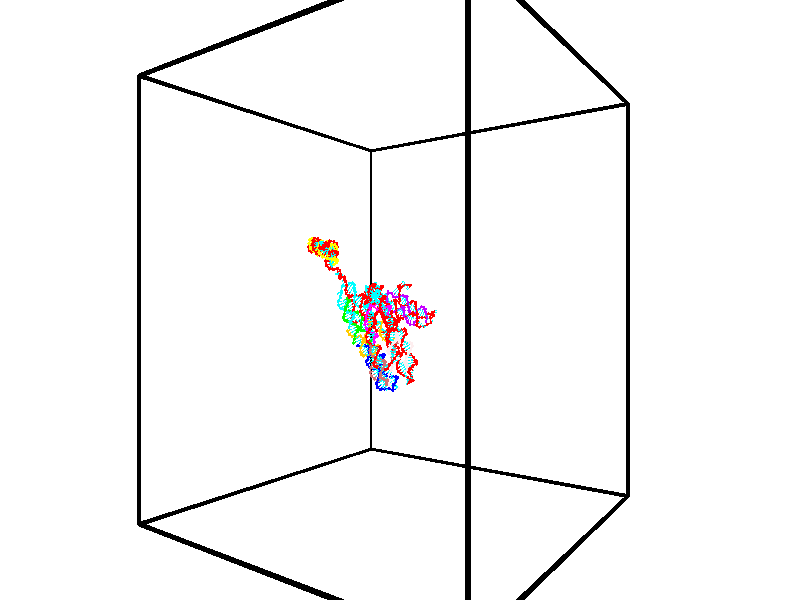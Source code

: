 // switches for output
#declare DRAW_BASES = 1; // possible values are 0, 1; only relevant for DNA ribbons
#declare DRAW_BASES_TYPE = 3; // possible values are 1, 2, 3; only relevant for DNA ribbons
#declare DRAW_FOG = 0; // set to 1 to enable fog

#include "colors.inc"

#include "transforms.inc"
background { rgb <1, 1, 1>}

#default {
   normal{
       ripples 0.25
       frequency 0.20
       turbulence 0.2
       lambda 5
   }
	finish {
		phong 0.1
		phong_size 40.
	}
}

// original window dimensions: 1024x640


// camera settings

camera {
	sky <-0, 1, 0>
	up <-0, 1, 0>
	right 1.6 * <0.581683, 0, 0.813415>
	location <-54.4937, 30, 90.4225>
	look_at <30, 30, 30>
	direction <84.4937, 0, -60.4225>
	angle 67.0682
}


# declare cpy_camera_pos = <-54.4937, 30, 90.4225>;
# if (DRAW_FOG = 1)
fog {
	fog_type 2
	up vnormalize(cpy_camera_pos)
	color rgbt<1,1,1,0.3>
	distance 1e-5
	fog_alt 3e-3
	fog_offset 48
}
# end


// LIGHTS

# declare lum = 6;
global_settings {
	ambient_light rgb lum * <0.05, 0.05, 0.05>
	max_trace_level 15
}# declare cpy_direct_light_amount = 0.25;
light_source
{	1000 * <0.231732, -1, 1.3951>,
	rgb lum * cpy_direct_light_amount
	parallel
}

light_source
{	1000 * <-0.231732, 1, -1.3951>,
	rgb lum * cpy_direct_light_amount
	parallel
}

// strand 0

// nucleotide -1

// particle -1
sphere {
	<42.985065, 32.414753, 23.295902> 0.250000
	pigment { color rgbt <1,0,0,0> }
	no_shadow
}
cylinder {
	<42.859852, 32.102657, 23.079296>,  <42.784721, 31.915401, 22.949331>, 0.100000
	pigment { color rgbt <1,0,0,0> }
	no_shadow
}
cylinder {
	<42.859852, 32.102657, 23.079296>,  <42.985065, 32.414753, 23.295902>, 0.100000
	pigment { color rgbt <1,0,0,0> }
	no_shadow
}

// particle -1
sphere {
	<42.859852, 32.102657, 23.079296> 0.100000
	pigment { color rgbt <1,0,0,0> }
	no_shadow
}
sphere {
	0, 1
	scale<0.080000,0.200000,0.300000>
	matrix <-0.714186, 0.569235, -0.407321,
		0.626056, 0.259237, -0.735425,
		-0.313037, -0.780236, -0.541516,
		42.765942, 31.868587, 22.916842>
	pigment { color rgbt <0,1,1,0> }
	no_shadow
}
cylinder {
	<42.992264, 32.443310, 22.589808>,  <42.985065, 32.414753, 23.295902>, 0.130000
	pigment { color rgbt <1,0,0,0> }
	no_shadow
}

// nucleotide -1

// particle -1
sphere {
	<42.992264, 32.443310, 22.589808> 0.250000
	pigment { color rgbt <1,0,0,0> }
	no_shadow
}
cylinder {
	<42.702286, 32.197857, 22.714973>,  <42.528301, 32.050587, 22.790073>, 0.100000
	pigment { color rgbt <1,0,0,0> }
	no_shadow
}
cylinder {
	<42.702286, 32.197857, 22.714973>,  <42.992264, 32.443310, 22.589808>, 0.100000
	pigment { color rgbt <1,0,0,0> }
	no_shadow
}

// particle -1
sphere {
	<42.702286, 32.197857, 22.714973> 0.100000
	pigment { color rgbt <1,0,0,0> }
	no_shadow
}
sphere {
	0, 1
	scale<0.080000,0.200000,0.300000>
	matrix <-0.688209, 0.626276, -0.366261,
		0.028778, -0.480869, -0.876320,
		-0.724942, -0.613631, 0.312915,
		42.484802, 32.013767, 22.808847>
	pigment { color rgbt <0,1,1,0> }
	no_shadow
}
cylinder {
	<42.614788, 32.394409, 21.921795>,  <42.992264, 32.443310, 22.589808>, 0.130000
	pigment { color rgbt <1,0,0,0> }
	no_shadow
}

// nucleotide -1

// particle -1
sphere {
	<42.614788, 32.394409, 21.921795> 0.250000
	pigment { color rgbt <1,0,0,0> }
	no_shadow
}
cylinder {
	<42.384609, 32.361378, 22.247257>,  <42.246502, 32.341560, 22.442535>, 0.100000
	pigment { color rgbt <1,0,0,0> }
	no_shadow
}
cylinder {
	<42.384609, 32.361378, 22.247257>,  <42.614788, 32.394409, 21.921795>, 0.100000
	pigment { color rgbt <1,0,0,0> }
	no_shadow
}

// particle -1
sphere {
	<42.384609, 32.361378, 22.247257> 0.100000
	pigment { color rgbt <1,0,0,0> }
	no_shadow
}
sphere {
	0, 1
	scale<0.080000,0.200000,0.300000>
	matrix <-0.724128, 0.513865, -0.459979,
		-0.380126, -0.853887, -0.355501,
		-0.575450, -0.082578, 0.813658,
		42.211975, 32.336605, 22.491354>
	pigment { color rgbt <0,1,1,0> }
	no_shadow
}
cylinder {
	<41.943729, 32.112637, 21.920216>,  <42.614788, 32.394409, 21.921795>, 0.130000
	pigment { color rgbt <1,0,0,0> }
	no_shadow
}

// nucleotide -1

// particle -1
sphere {
	<41.943729, 32.112637, 21.920216> 0.250000
	pigment { color rgbt <1,0,0,0> }
	no_shadow
}
cylinder {
	<41.949745, 32.400940, 22.197426>,  <41.953354, 32.573921, 22.363752>, 0.100000
	pigment { color rgbt <1,0,0,0> }
	no_shadow
}
cylinder {
	<41.949745, 32.400940, 22.197426>,  <41.943729, 32.112637, 21.920216>, 0.100000
	pigment { color rgbt <1,0,0,0> }
	no_shadow
}

// particle -1
sphere {
	<41.949745, 32.400940, 22.197426> 0.100000
	pigment { color rgbt <1,0,0,0> }
	no_shadow
}
sphere {
	0, 1
	scale<0.080000,0.200000,0.300000>
	matrix <-0.755020, 0.462588, -0.464712,
		-0.655530, -0.516256, 0.551145,
		0.015043, 0.720758, 0.693024,
		41.954258, 32.617168, 22.405333>
	pigment { color rgbt <0,1,1,0> }
	no_shadow
}
cylinder {
	<41.238350, 32.410618, 21.982876>,  <41.943729, 32.112637, 21.920216>, 0.130000
	pigment { color rgbt <1,0,0,0> }
	no_shadow
}

// nucleotide -1

// particle -1
sphere {
	<41.238350, 32.410618, 21.982876> 0.250000
	pigment { color rgbt <1,0,0,0> }
	no_shadow
}
cylinder {
	<41.485760, 32.685284, 22.135674>,  <41.634205, 32.850082, 22.227352>, 0.100000
	pigment { color rgbt <1,0,0,0> }
	no_shadow
}
cylinder {
	<41.485760, 32.685284, 22.135674>,  <41.238350, 32.410618, 21.982876>, 0.100000
	pigment { color rgbt <1,0,0,0> }
	no_shadow
}

// particle -1
sphere {
	<41.485760, 32.685284, 22.135674> 0.100000
	pigment { color rgbt <1,0,0,0> }
	no_shadow
}
sphere {
	0, 1
	scale<0.080000,0.200000,0.300000>
	matrix <-0.592977, 0.726871, -0.346464,
		-0.515564, -0.012217, 0.856764,
		0.618524, 0.686666, 0.381993,
		41.671318, 32.891285, 22.250271>
	pigment { color rgbt <0,1,1,0> }
	no_shadow
}
cylinder {
	<40.558304, 32.164543, 21.969908>,  <41.238350, 32.410618, 21.982876>, 0.130000
	pigment { color rgbt <1,0,0,0> }
	no_shadow
}

// nucleotide -1

// particle -1
sphere {
	<40.558304, 32.164543, 21.969908> 0.250000
	pigment { color rgbt <1,0,0,0> }
	no_shadow
}
cylinder {
	<40.226746, 31.941727, 21.949352>,  <40.027813, 31.808037, 21.937019>, 0.100000
	pigment { color rgbt <1,0,0,0> }
	no_shadow
}
cylinder {
	<40.226746, 31.941727, 21.949352>,  <40.558304, 32.164543, 21.969908>, 0.100000
	pigment { color rgbt <1,0,0,0> }
	no_shadow
}

// particle -1
sphere {
	<40.226746, 31.941727, 21.949352> 0.100000
	pigment { color rgbt <1,0,0,0> }
	no_shadow
}
sphere {
	0, 1
	scale<0.080000,0.200000,0.300000>
	matrix <0.431575, -0.695225, 0.574809,
		-0.355921, 0.454276, 0.816672,
		-0.828893, -0.557042, -0.051391,
		39.978077, 31.774614, 21.933935>
	pigment { color rgbt <0,1,1,0> }
	no_shadow
}
cylinder {
	<40.306370, 32.030861, 22.604475>,  <40.558304, 32.164543, 21.969908>, 0.130000
	pigment { color rgbt <1,0,0,0> }
	no_shadow
}

// nucleotide -1

// particle -1
sphere {
	<40.306370, 32.030861, 22.604475> 0.250000
	pigment { color rgbt <1,0,0,0> }
	no_shadow
}
cylinder {
	<40.194077, 31.738686, 22.355431>,  <40.126701, 31.563379, 22.206003>, 0.100000
	pigment { color rgbt <1,0,0,0> }
	no_shadow
}
cylinder {
	<40.194077, 31.738686, 22.355431>,  <40.306370, 32.030861, 22.604475>, 0.100000
	pigment { color rgbt <1,0,0,0> }
	no_shadow
}

// particle -1
sphere {
	<40.194077, 31.738686, 22.355431> 0.100000
	pigment { color rgbt <1,0,0,0> }
	no_shadow
}
sphere {
	0, 1
	scale<0.080000,0.200000,0.300000>
	matrix <0.349946, -0.681943, 0.642255,
		-0.893715, -0.037578, 0.447059,
		-0.280733, -0.730440, -0.622613,
		40.109856, 31.519554, 22.168646>
	pigment { color rgbt <0,1,1,0> }
	no_shadow
}
cylinder {
	<39.891190, 31.560165, 22.969725>,  <40.306370, 32.030861, 22.604475>, 0.130000
	pigment { color rgbt <1,0,0,0> }
	no_shadow
}

// nucleotide -1

// particle -1
sphere {
	<39.891190, 31.560165, 22.969725> 0.250000
	pigment { color rgbt <1,0,0,0> }
	no_shadow
}
cylinder {
	<39.976112, 31.315720, 22.664711>,  <40.027065, 31.169052, 22.481703>, 0.100000
	pigment { color rgbt <1,0,0,0> }
	no_shadow
}
cylinder {
	<39.976112, 31.315720, 22.664711>,  <39.891190, 31.560165, 22.969725>, 0.100000
	pigment { color rgbt <1,0,0,0> }
	no_shadow
}

// particle -1
sphere {
	<39.976112, 31.315720, 22.664711> 0.100000
	pigment { color rgbt <1,0,0,0> }
	no_shadow
}
sphere {
	0, 1
	scale<0.080000,0.200000,0.300000>
	matrix <0.397190, -0.658994, 0.638723,
		-0.892841, -0.438479, 0.102818,
		0.212310, -0.611116, -0.762536,
		40.039806, 31.132385, 22.435949>
	pigment { color rgbt <0,1,1,0> }
	no_shadow
}
cylinder {
	<39.470901, 30.845987, 23.071354>,  <39.891190, 31.560165, 22.969725>, 0.130000
	pigment { color rgbt <1,0,0,0> }
	no_shadow
}

// nucleotide -1

// particle -1
sphere {
	<39.470901, 30.845987, 23.071354> 0.250000
	pigment { color rgbt <1,0,0,0> }
	no_shadow
}
cylinder {
	<39.803444, 30.810345, 22.851936>,  <40.002972, 30.788960, 22.720285>, 0.100000
	pigment { color rgbt <1,0,0,0> }
	no_shadow
}
cylinder {
	<39.803444, 30.810345, 22.851936>,  <39.470901, 30.845987, 23.071354>, 0.100000
	pigment { color rgbt <1,0,0,0> }
	no_shadow
}

// particle -1
sphere {
	<39.803444, 30.810345, 22.851936> 0.100000
	pigment { color rgbt <1,0,0,0> }
	no_shadow
}
sphere {
	0, 1
	scale<0.080000,0.200000,0.300000>
	matrix <0.294706, -0.766150, 0.571107,
		-0.471155, -0.636455, -0.610687,
		0.831361, -0.089107, -0.548543,
		40.052853, 30.783613, 22.687374>
	pigment { color rgbt <0,1,1,0> }
	no_shadow
}
cylinder {
	<39.550781, 30.173273, 23.026531>,  <39.470901, 30.845987, 23.071354>, 0.130000
	pigment { color rgbt <1,0,0,0> }
	no_shadow
}

// nucleotide -1

// particle -1
sphere {
	<39.550781, 30.173273, 23.026531> 0.250000
	pigment { color rgbt <1,0,0,0> }
	no_shadow
}
cylinder {
	<39.912968, 30.311790, 22.928383>,  <40.130280, 30.394901, 22.869493>, 0.100000
	pigment { color rgbt <1,0,0,0> }
	no_shadow
}
cylinder {
	<39.912968, 30.311790, 22.928383>,  <39.550781, 30.173273, 23.026531>, 0.100000
	pigment { color rgbt <1,0,0,0> }
	no_shadow
}

// particle -1
sphere {
	<39.912968, 30.311790, 22.928383> 0.100000
	pigment { color rgbt <1,0,0,0> }
	no_shadow
}
sphere {
	0, 1
	scale<0.080000,0.200000,0.300000>
	matrix <0.418477, -0.824822, 0.380192,
		-0.070728, -0.446933, -0.891767,
		0.905469, 0.346293, -0.245369,
		40.184608, 30.415678, 22.854773>
	pigment { color rgbt <0,1,1,0> }
	no_shadow
}
cylinder {
	<39.815876, 29.542282, 22.745754>,  <39.550781, 30.173273, 23.026531>, 0.130000
	pigment { color rgbt <1,0,0,0> }
	no_shadow
}

// nucleotide -1

// particle -1
sphere {
	<39.815876, 29.542282, 22.745754> 0.250000
	pigment { color rgbt <1,0,0,0> }
	no_shadow
}
cylinder {
	<40.133297, 29.766773, 22.839813>,  <40.323750, 29.901466, 22.896248>, 0.100000
	pigment { color rgbt <1,0,0,0> }
	no_shadow
}
cylinder {
	<40.133297, 29.766773, 22.839813>,  <39.815876, 29.542282, 22.745754>, 0.100000
	pigment { color rgbt <1,0,0,0> }
	no_shadow
}

// particle -1
sphere {
	<40.133297, 29.766773, 22.839813> 0.100000
	pigment { color rgbt <1,0,0,0> }
	no_shadow
}
sphere {
	0, 1
	scale<0.080000,0.200000,0.300000>
	matrix <0.465151, -0.808632, 0.360206,
		0.392303, -0.176466, -0.902750,
		0.793557, 0.561225, 0.235145,
		40.371365, 29.935141, 22.910357>
	pigment { color rgbt <0,1,1,0> }
	no_shadow
}
cylinder {
	<40.399399, 29.046497, 22.768730>,  <39.815876, 29.542282, 22.745754>, 0.130000
	pigment { color rgbt <1,0,0,0> }
	no_shadow
}

// nucleotide -1

// particle -1
sphere {
	<40.399399, 29.046497, 22.768730> 0.250000
	pigment { color rgbt <1,0,0,0> }
	no_shadow
}
cylinder {
	<40.532356, 29.372944, 22.957821>,  <40.612133, 29.568811, 23.071276>, 0.100000
	pigment { color rgbt <1,0,0,0> }
	no_shadow
}
cylinder {
	<40.532356, 29.372944, 22.957821>,  <40.399399, 29.046497, 22.768730>, 0.100000
	pigment { color rgbt <1,0,0,0> }
	no_shadow
}

// particle -1
sphere {
	<40.532356, 29.372944, 22.957821> 0.100000
	pigment { color rgbt <1,0,0,0> }
	no_shadow
}
sphere {
	0, 1
	scale<0.080000,0.200000,0.300000>
	matrix <0.588649, -0.571135, 0.572098,
		0.736888, 0.088105, -0.670249,
		0.332398, 0.816114, 0.472726,
		40.632076, 29.617779, 23.099638>
	pigment { color rgbt <0,1,1,0> }
	no_shadow
}
cylinder {
	<41.148918, 28.974836, 22.893866>,  <40.399399, 29.046497, 22.768730>, 0.130000
	pigment { color rgbt <1,0,0,0> }
	no_shadow
}

// nucleotide -1

// particle -1
sphere {
	<41.148918, 28.974836, 22.893866> 0.250000
	pigment { color rgbt <1,0,0,0> }
	no_shadow
}
cylinder {
	<41.034264, 29.255047, 23.155277>,  <40.965469, 29.423174, 23.312124>, 0.100000
	pigment { color rgbt <1,0,0,0> }
	no_shadow
}
cylinder {
	<41.034264, 29.255047, 23.155277>,  <41.148918, 28.974836, 22.893866>, 0.100000
	pigment { color rgbt <1,0,0,0> }
	no_shadow
}

// particle -1
sphere {
	<41.034264, 29.255047, 23.155277> 0.100000
	pigment { color rgbt <1,0,0,0> }
	no_shadow
}
sphere {
	0, 1
	scale<0.080000,0.200000,0.300000>
	matrix <0.459489, -0.498054, 0.735400,
		0.840660, 0.511082, -0.179123,
		-0.286637, 0.700526, 0.653531,
		40.948273, 29.465204, 23.351336>
	pigment { color rgbt <0,1,1,0> }
	no_shadow
}
cylinder {
	<41.744892, 29.285027, 23.183043>,  <41.148918, 28.974836, 22.893866>, 0.130000
	pigment { color rgbt <1,0,0,0> }
	no_shadow
}

// nucleotide -1

// particle -1
sphere {
	<41.744892, 29.285027, 23.183043> 0.250000
	pigment { color rgbt <1,0,0,0> }
	no_shadow
}
cylinder {
	<41.436684, 29.329578, 23.434086>,  <41.251759, 29.356310, 23.584711>, 0.100000
	pigment { color rgbt <1,0,0,0> }
	no_shadow
}
cylinder {
	<41.436684, 29.329578, 23.434086>,  <41.744892, 29.285027, 23.183043>, 0.100000
	pigment { color rgbt <1,0,0,0> }
	no_shadow
}

// particle -1
sphere {
	<41.436684, 29.329578, 23.434086> 0.100000
	pigment { color rgbt <1,0,0,0> }
	no_shadow
}
sphere {
	0, 1
	scale<0.080000,0.200000,0.300000>
	matrix <0.569769, -0.321071, 0.756490,
		0.285764, 0.940483, 0.183932,
		-0.770521, 0.111379, 0.627609,
		41.205528, 29.362991, 23.622368>
	pigment { color rgbt <0,1,1,0> }
	no_shadow
}
cylinder {
	<42.096771, 29.518442, 23.869473>,  <41.744892, 29.285027, 23.183043>, 0.130000
	pigment { color rgbt <1,0,0,0> }
	no_shadow
}

// nucleotide -1

// particle -1
sphere {
	<42.096771, 29.518442, 23.869473> 0.250000
	pigment { color rgbt <1,0,0,0> }
	no_shadow
}
cylinder {
	<41.726738, 29.400517, 23.965229>,  <41.504719, 29.329762, 24.022682>, 0.100000
	pigment { color rgbt <1,0,0,0> }
	no_shadow
}
cylinder {
	<41.726738, 29.400517, 23.965229>,  <42.096771, 29.518442, 23.869473>, 0.100000
	pigment { color rgbt <1,0,0,0> }
	no_shadow
}

// particle -1
sphere {
	<41.726738, 29.400517, 23.965229> 0.100000
	pigment { color rgbt <1,0,0,0> }
	no_shadow
}
sphere {
	0, 1
	scale<0.080000,0.200000,0.300000>
	matrix <0.320432, -0.267613, 0.908684,
		-0.203829, 0.917316, 0.342032,
		-0.925082, -0.294814, 0.239390,
		41.449215, 29.312073, 24.037046>
	pigment { color rgbt <0,1,1,0> }
	no_shadow
}
cylinder {
	<41.895458, 29.807238, 24.501005>,  <42.096771, 29.518442, 23.869473>, 0.130000
	pigment { color rgbt <1,0,0,0> }
	no_shadow
}

// nucleotide -1

// particle -1
sphere {
	<41.895458, 29.807238, 24.501005> 0.250000
	pigment { color rgbt <1,0,0,0> }
	no_shadow
}
cylinder {
	<41.676910, 29.472881, 24.479973>,  <41.545780, 29.272268, 24.467354>, 0.100000
	pigment { color rgbt <1,0,0,0> }
	no_shadow
}
cylinder {
	<41.676910, 29.472881, 24.479973>,  <41.895458, 29.807238, 24.501005>, 0.100000
	pigment { color rgbt <1,0,0,0> }
	no_shadow
}

// particle -1
sphere {
	<41.676910, 29.472881, 24.479973> 0.100000
	pigment { color rgbt <1,0,0,0> }
	no_shadow
}
sphere {
	0, 1
	scale<0.080000,0.200000,0.300000>
	matrix <0.448117, -0.344789, 0.824810,
		-0.707579, 0.427092, 0.562960,
		-0.546372, -0.835891, -0.052578,
		41.513000, 29.222115, 24.464199>
	pigment { color rgbt <0,1,1,0> }
	no_shadow
}
cylinder {
	<41.909081, 29.607357, 25.169588>,  <41.895458, 29.807238, 24.501005>, 0.130000
	pigment { color rgbt <1,0,0,0> }
	no_shadow
}

// nucleotide -1

// particle -1
sphere {
	<41.909081, 29.607357, 25.169588> 0.250000
	pigment { color rgbt <1,0,0,0> }
	no_shadow
}
cylinder {
	<41.705837, 29.296745, 25.020550>,  <41.583893, 29.110378, 24.931128>, 0.100000
	pigment { color rgbt <1,0,0,0> }
	no_shadow
}
cylinder {
	<41.705837, 29.296745, 25.020550>,  <41.909081, 29.607357, 25.169588>, 0.100000
	pigment { color rgbt <1,0,0,0> }
	no_shadow
}

// particle -1
sphere {
	<41.705837, 29.296745, 25.020550> 0.100000
	pigment { color rgbt <1,0,0,0> }
	no_shadow
}
sphere {
	0, 1
	scale<0.080000,0.200000,0.300000>
	matrix <0.254230, -0.548543, 0.796535,
		-0.822917, 0.310002, 0.476136,
		-0.508108, -0.776531, -0.372594,
		41.553406, 29.063786, 24.908772>
	pigment { color rgbt <0,1,1,0> }
	no_shadow
}
cylinder {
	<41.337948, 29.374411, 25.619247>,  <41.909081, 29.607357, 25.169588>, 0.130000
	pigment { color rgbt <1,0,0,0> }
	no_shadow
}

// nucleotide -1

// particle -1
sphere {
	<41.337948, 29.374411, 25.619247> 0.250000
	pigment { color rgbt <1,0,0,0> }
	no_shadow
}
cylinder {
	<41.439201, 29.054962, 25.400845>,  <41.499954, 28.863293, 25.269802>, 0.100000
	pigment { color rgbt <1,0,0,0> }
	no_shadow
}
cylinder {
	<41.439201, 29.054962, 25.400845>,  <41.337948, 29.374411, 25.619247>, 0.100000
	pigment { color rgbt <1,0,0,0> }
	no_shadow
}

// particle -1
sphere {
	<41.439201, 29.054962, 25.400845> 0.100000
	pigment { color rgbt <1,0,0,0> }
	no_shadow
}
sphere {
	0, 1
	scale<0.080000,0.200000,0.300000>
	matrix <0.368572, -0.442214, 0.817680,
		-0.894471, -0.408226, 0.182411,
		0.253134, -0.798623, -0.546008,
		41.515141, 28.815376, 25.237041>
	pigment { color rgbt <0,1,1,0> }
	no_shadow
}
cylinder {
	<41.001862, 28.646624, 25.860331>,  <41.337948, 29.374411, 25.619247>, 0.130000
	pigment { color rgbt <1,0,0,0> }
	no_shadow
}

// nucleotide -1

// particle -1
sphere {
	<41.001862, 28.646624, 25.860331> 0.250000
	pigment { color rgbt <1,0,0,0> }
	no_shadow
}
cylinder {
	<41.326950, 28.550213, 25.648144>,  <41.522003, 28.492367, 25.520832>, 0.100000
	pigment { color rgbt <1,0,0,0> }
	no_shadow
}
cylinder {
	<41.326950, 28.550213, 25.648144>,  <41.001862, 28.646624, 25.860331>, 0.100000
	pigment { color rgbt <1,0,0,0> }
	no_shadow
}

// particle -1
sphere {
	<41.326950, 28.550213, 25.648144> 0.100000
	pigment { color rgbt <1,0,0,0> }
	no_shadow
}
sphere {
	0, 1
	scale<0.080000,0.200000,0.300000>
	matrix <0.325638, -0.567077, 0.756561,
		-0.483167, -0.787611, -0.382386,
		0.812717, -0.241025, -0.530468,
		41.570766, 28.477905, 25.489002>
	pigment { color rgbt <0,1,1,0> }
	no_shadow
}
cylinder {
	<41.124401, 27.923206, 26.037027>,  <41.001862, 28.646624, 25.860331>, 0.130000
	pigment { color rgbt <1,0,0,0> }
	no_shadow
}

// nucleotide -1

// particle -1
sphere {
	<41.124401, 27.923206, 26.037027> 0.250000
	pigment { color rgbt <1,0,0,0> }
	no_shadow
}
cylinder {
	<41.461983, 28.059898, 25.871639>,  <41.664532, 28.141914, 25.772408>, 0.100000
	pigment { color rgbt <1,0,0,0> }
	no_shadow
}
cylinder {
	<41.461983, 28.059898, 25.871639>,  <41.124401, 27.923206, 26.037027>, 0.100000
	pigment { color rgbt <1,0,0,0> }
	no_shadow
}

// particle -1
sphere {
	<41.461983, 28.059898, 25.871639> 0.100000
	pigment { color rgbt <1,0,0,0> }
	no_shadow
}
sphere {
	0, 1
	scale<0.080000,0.200000,0.300000>
	matrix <0.533349, -0.616826, 0.578848,
		-0.057228, -0.709046, -0.702836,
		0.843957, 0.341730, -0.413469,
		41.715172, 28.162416, 25.747599>
	pigment { color rgbt <0,1,1,0> }
	no_shadow
}
cylinder {
	<41.519424, 27.360359, 25.857473>,  <41.124401, 27.923206, 26.037027>, 0.130000
	pigment { color rgbt <1,0,0,0> }
	no_shadow
}

// nucleotide -1

// particle -1
sphere {
	<41.519424, 27.360359, 25.857473> 0.250000
	pigment { color rgbt <1,0,0,0> }
	no_shadow
}
cylinder {
	<41.756702, 27.675724, 25.922619>,  <41.899071, 27.864943, 25.961706>, 0.100000
	pigment { color rgbt <1,0,0,0> }
	no_shadow
}
cylinder {
	<41.756702, 27.675724, 25.922619>,  <41.519424, 27.360359, 25.857473>, 0.100000
	pigment { color rgbt <1,0,0,0> }
	no_shadow
}

// particle -1
sphere {
	<41.756702, 27.675724, 25.922619> 0.100000
	pigment { color rgbt <1,0,0,0> }
	no_shadow
}
sphere {
	0, 1
	scale<0.080000,0.200000,0.300000>
	matrix <0.497341, -0.517962, 0.695965,
		0.633063, -0.331847, -0.699363,
		0.593198, 0.788411, 0.162862,
		41.934662, 27.912247, 25.971478>
	pigment { color rgbt <0,1,1,0> }
	no_shadow
}
cylinder {
	<42.128044, 27.132090, 25.788076>,  <41.519424, 27.360359, 25.857473>, 0.130000
	pigment { color rgbt <1,0,0,0> }
	no_shadow
}

// nucleotide -1

// particle -1
sphere {
	<42.128044, 27.132090, 25.788076> 0.250000
	pigment { color rgbt <1,0,0,0> }
	no_shadow
}
cylinder {
	<42.192467, 27.458435, 26.010220>,  <42.231121, 27.654243, 26.143505>, 0.100000
	pigment { color rgbt <1,0,0,0> }
	no_shadow
}
cylinder {
	<42.192467, 27.458435, 26.010220>,  <42.128044, 27.132090, 25.788076>, 0.100000
	pigment { color rgbt <1,0,0,0> }
	no_shadow
}

// particle -1
sphere {
	<42.192467, 27.458435, 26.010220> 0.100000
	pigment { color rgbt <1,0,0,0> }
	no_shadow
}
sphere {
	0, 1
	scale<0.080000,0.200000,0.300000>
	matrix <0.484307, -0.555631, 0.675811,
		0.859946, 0.160119, -0.484619,
		0.161059, 0.815865, 0.555359,
		42.240784, 27.703194, 26.176826>
	pigment { color rgbt <0,1,1,0> }
	no_shadow
}
cylinder {
	<42.823009, 27.194046, 26.008377>,  <42.128044, 27.132090, 25.788076>, 0.130000
	pigment { color rgbt <1,0,0,0> }
	no_shadow
}

// nucleotide -1

// particle -1
sphere {
	<42.823009, 27.194046, 26.008377> 0.250000
	pigment { color rgbt <1,0,0,0> }
	no_shadow
}
cylinder {
	<42.635536, 27.415787, 26.283485>,  <42.523052, 27.548832, 26.448551>, 0.100000
	pigment { color rgbt <1,0,0,0> }
	no_shadow
}
cylinder {
	<42.635536, 27.415787, 26.283485>,  <42.823009, 27.194046, 26.008377>, 0.100000
	pigment { color rgbt <1,0,0,0> }
	no_shadow
}

// particle -1
sphere {
	<42.635536, 27.415787, 26.283485> 0.100000
	pigment { color rgbt <1,0,0,0> }
	no_shadow
}
sphere {
	0, 1
	scale<0.080000,0.200000,0.300000>
	matrix <0.516832, -0.459333, 0.722425,
		0.716395, 0.694050, -0.071226,
		-0.468682, 0.554354, 0.687771,
		42.494930, 27.582092, 26.489817>
	pigment { color rgbt <0,1,1,0> }
	no_shadow
}
cylinder {
	<43.258213, 27.215591, 26.535208>,  <42.823009, 27.194046, 26.008377>, 0.130000
	pigment { color rgbt <1,0,0,0> }
	no_shadow
}

// nucleotide -1

// particle -1
sphere {
	<43.258213, 27.215591, 26.535208> 0.250000
	pigment { color rgbt <1,0,0,0> }
	no_shadow
}
cylinder {
	<42.943306, 27.351467, 26.741051>,  <42.754360, 27.432993, 26.864557>, 0.100000
	pigment { color rgbt <1,0,0,0> }
	no_shadow
}
cylinder {
	<42.943306, 27.351467, 26.741051>,  <43.258213, 27.215591, 26.535208>, 0.100000
	pigment { color rgbt <1,0,0,0> }
	no_shadow
}

// particle -1
sphere {
	<42.943306, 27.351467, 26.741051> 0.100000
	pigment { color rgbt <1,0,0,0> }
	no_shadow
}
sphere {
	0, 1
	scale<0.080000,0.200000,0.300000>
	matrix <0.415169, -0.325038, 0.849697,
		0.455901, 0.882588, 0.114863,
		-0.787267, 0.339690, 0.514608,
		42.707127, 27.453375, 26.895433>
	pigment { color rgbt <0,1,1,0> }
	no_shadow
}
cylinder {
	<43.446270, 27.756889, 27.110434>,  <43.258213, 27.215591, 26.535208>, 0.130000
	pigment { color rgbt <1,0,0,0> }
	no_shadow
}

// nucleotide -1

// particle -1
sphere {
	<43.446270, 27.756889, 27.110434> 0.250000
	pigment { color rgbt <1,0,0,0> }
	no_shadow
}
cylinder {
	<43.105858, 27.562813, 27.190765>,  <42.901611, 27.446367, 27.238964>, 0.100000
	pigment { color rgbt <1,0,0,0> }
	no_shadow
}
cylinder {
	<43.105858, 27.562813, 27.190765>,  <43.446270, 27.756889, 27.110434>, 0.100000
	pigment { color rgbt <1,0,0,0> }
	no_shadow
}

// particle -1
sphere {
	<43.105858, 27.562813, 27.190765> 0.100000
	pigment { color rgbt <1,0,0,0> }
	no_shadow
}
sphere {
	0, 1
	scale<0.080000,0.200000,0.300000>
	matrix <0.465883, -0.521189, 0.715063,
		-0.242271, 0.702105, 0.669592,
		-0.851033, -0.485191, 0.200830,
		42.850548, 27.417255, 27.251015>
	pigment { color rgbt <0,1,1,0> }
	no_shadow
}
cylinder {
	<43.560055, 27.756172, 27.772623>,  <43.446270, 27.756889, 27.110434>, 0.130000
	pigment { color rgbt <1,0,0,0> }
	no_shadow
}

// nucleotide -1

// particle -1
sphere {
	<43.560055, 27.756172, 27.772623> 0.250000
	pigment { color rgbt <1,0,0,0> }
	no_shadow
}
cylinder {
	<43.267498, 27.492889, 27.701267>,  <43.091965, 27.334919, 27.658455>, 0.100000
	pigment { color rgbt <1,0,0,0> }
	no_shadow
}
cylinder {
	<43.267498, 27.492889, 27.701267>,  <43.560055, 27.756172, 27.772623>, 0.100000
	pigment { color rgbt <1,0,0,0> }
	no_shadow
}

// particle -1
sphere {
	<43.267498, 27.492889, 27.701267> 0.100000
	pigment { color rgbt <1,0,0,0> }
	no_shadow
}
sphere {
	0, 1
	scale<0.080000,0.200000,0.300000>
	matrix <0.451318, -0.663288, 0.596960,
		-0.511247, 0.356104, 0.782187,
		-0.731395, -0.658209, -0.178388,
		43.048080, 27.295427, 27.647751>
	pigment { color rgbt <0,1,1,0> }
	no_shadow
}
cylinder {
	<43.367748, 27.466541, 28.427996>,  <43.560055, 27.756172, 27.772623>, 0.130000
	pigment { color rgbt <1,0,0,0> }
	no_shadow
}

// nucleotide -1

// particle -1
sphere {
	<43.367748, 27.466541, 28.427996> 0.250000
	pigment { color rgbt <1,0,0,0> }
	no_shadow
}
cylinder {
	<43.299305, 27.219437, 28.120987>,  <43.258240, 27.071173, 27.936781>, 0.100000
	pigment { color rgbt <1,0,0,0> }
	no_shadow
}
cylinder {
	<43.299305, 27.219437, 28.120987>,  <43.367748, 27.466541, 28.427996>, 0.100000
	pigment { color rgbt <1,0,0,0> }
	no_shadow
}

// particle -1
sphere {
	<43.299305, 27.219437, 28.120987> 0.100000
	pigment { color rgbt <1,0,0,0> }
	no_shadow
}
sphere {
	0, 1
	scale<0.080000,0.200000,0.300000>
	matrix <0.292917, -0.775683, 0.559031,
		-0.940703, -0.129165, 0.313679,
		-0.171108, -0.617764, -0.767522,
		43.247974, 27.034107, 27.890730>
	pigment { color rgbt <0,1,1,0> }
	no_shadow
}
cylinder {
	<42.942394, 27.943026, 28.491526>,  <43.367748, 27.466541, 28.427996>, 0.130000
	pigment { color rgbt <1,0,0,0> }
	no_shadow
}

// nucleotide -1

// particle -1
sphere {
	<42.942394, 27.943026, 28.491526> 0.250000
	pigment { color rgbt <1,0,0,0> }
	no_shadow
}
cylinder {
	<42.862923, 27.963318, 28.883026>,  <42.815239, 27.975494, 29.117926>, 0.100000
	pigment { color rgbt <1,0,0,0> }
	no_shadow
}
cylinder {
	<42.862923, 27.963318, 28.883026>,  <42.942394, 27.943026, 28.491526>, 0.100000
	pigment { color rgbt <1,0,0,0> }
	no_shadow
}

// particle -1
sphere {
	<42.862923, 27.963318, 28.883026> 0.100000
	pigment { color rgbt <1,0,0,0> }
	no_shadow
}
sphere {
	0, 1
	scale<0.080000,0.200000,0.300000>
	matrix <-0.379055, 0.916965, -0.124473,
		-0.903795, -0.395730, -0.162948,
		-0.198675, 0.050732, 0.978752,
		42.803322, 27.978537, 29.176651>
	pigment { color rgbt <0,1,1,0> }
	no_shadow
}
cylinder {
	<42.135078, 28.064651, 28.821062>,  <42.942394, 27.943026, 28.491526>, 0.130000
	pigment { color rgbt <1,0,0,0> }
	no_shadow
}

// nucleotide -1

// particle -1
sphere {
	<42.135078, 28.064651, 28.821062> 0.250000
	pigment { color rgbt <1,0,0,0> }
	no_shadow
}
cylinder {
	<42.433990, 28.206509, 29.045845>,  <42.613338, 28.291622, 29.180716>, 0.100000
	pigment { color rgbt <1,0,0,0> }
	no_shadow
}
cylinder {
	<42.433990, 28.206509, 29.045845>,  <42.135078, 28.064651, 28.821062>, 0.100000
	pigment { color rgbt <1,0,0,0> }
	no_shadow
}

// particle -1
sphere {
	<42.433990, 28.206509, 29.045845> 0.100000
	pigment { color rgbt <1,0,0,0> }
	no_shadow
}
sphere {
	0, 1
	scale<0.080000,0.200000,0.300000>
	matrix <-0.300108, 0.934637, -0.190756,
		-0.592879, -0.026100, 0.804869,
		0.747281, 0.354643, 0.561960,
		42.658176, 28.312902, 29.214434>
	pigment { color rgbt <0,1,1,0> }
	no_shadow
}
cylinder {
	<41.517670, 27.722647, 28.925167>,  <42.135078, 28.064651, 28.821062>, 0.130000
	pigment { color rgbt <1,0,0,0> }
	no_shadow
}

// nucleotide -1

// particle -1
sphere {
	<41.517670, 27.722647, 28.925167> 0.250000
	pigment { color rgbt <1,0,0,0> }
	no_shadow
}
cylinder {
	<41.416740, 27.388668, 28.729534>,  <41.356182, 27.188282, 28.612154>, 0.100000
	pigment { color rgbt <1,0,0,0> }
	no_shadow
}
cylinder {
	<41.416740, 27.388668, 28.729534>,  <41.517670, 27.722647, 28.925167>, 0.100000
	pigment { color rgbt <1,0,0,0> }
	no_shadow
}

// particle -1
sphere {
	<41.416740, 27.388668, 28.729534> 0.100000
	pigment { color rgbt <1,0,0,0> }
	no_shadow
}
sphere {
	0, 1
	scale<0.080000,0.200000,0.300000>
	matrix <0.408932, -0.550092, 0.728129,
		-0.876989, -0.016280, 0.480235,
		-0.252320, -0.834945, -0.489082,
		41.341045, 27.138184, 28.582809>
	pigment { color rgbt <0,1,1,0> }
	no_shadow
}
cylinder {
	<40.961559, 27.138908, 29.222614>,  <41.517670, 27.722647, 28.925167>, 0.130000
	pigment { color rgbt <1,0,0,0> }
	no_shadow
}

// nucleotide -1

// particle -1
sphere {
	<40.961559, 27.138908, 29.222614> 0.250000
	pigment { color rgbt <1,0,0,0> }
	no_shadow
}
cylinder {
	<41.256390, 26.987625, 28.998585>,  <41.433289, 26.896856, 28.864166>, 0.100000
	pigment { color rgbt <1,0,0,0> }
	no_shadow
}
cylinder {
	<41.256390, 26.987625, 28.998585>,  <40.961559, 27.138908, 29.222614>, 0.100000
	pigment { color rgbt <1,0,0,0> }
	no_shadow
}

// particle -1
sphere {
	<41.256390, 26.987625, 28.998585> 0.100000
	pigment { color rgbt <1,0,0,0> }
	no_shadow
}
sphere {
	0, 1
	scale<0.080000,0.200000,0.300000>
	matrix <0.367279, -0.471499, 0.801745,
		-0.567300, -0.796648, -0.208622,
		0.737073, -0.378207, -0.560074,
		41.477512, 26.874163, 28.830563>
	pigment { color rgbt <0,1,1,0> }
	no_shadow
}
cylinder {
	<40.962540, 26.452564, 29.269455>,  <40.961559, 27.138908, 29.222614>, 0.130000
	pigment { color rgbt <1,0,0,0> }
	no_shadow
}

// nucleotide -1

// particle -1
sphere {
	<40.962540, 26.452564, 29.269455> 0.250000
	pigment { color rgbt <1,0,0,0> }
	no_shadow
}
cylinder {
	<41.338360, 26.556786, 29.180592>,  <41.563850, 26.619318, 29.127274>, 0.100000
	pigment { color rgbt <1,0,0,0> }
	no_shadow
}
cylinder {
	<41.338360, 26.556786, 29.180592>,  <40.962540, 26.452564, 29.269455>, 0.100000
	pigment { color rgbt <1,0,0,0> }
	no_shadow
}

// particle -1
sphere {
	<41.338360, 26.556786, 29.180592> 0.100000
	pigment { color rgbt <1,0,0,0> }
	no_shadow
}
sphere {
	0, 1
	scale<0.080000,0.200000,0.300000>
	matrix <0.323237, -0.460862, 0.826513,
		0.112968, -0.848361, -0.517224,
		0.939551, 0.260555, -0.222159,
		41.620224, 26.634953, 29.113943>
	pigment { color rgbt <0,1,1,0> }
	no_shadow
}
cylinder {
	<40.486809, 26.118610, 28.741653>,  <40.962540, 26.452564, 29.269455>, 0.130000
	pigment { color rgbt <1,0,0,0> }
	no_shadow
}

// nucleotide -1

// particle -1
sphere {
	<40.486809, 26.118610, 28.741653> 0.250000
	pigment { color rgbt <1,0,0,0> }
	no_shadow
}
cylinder {
	<40.141171, 25.935188, 28.658638>,  <39.933788, 25.825134, 28.608829>, 0.100000
	pigment { color rgbt <1,0,0,0> }
	no_shadow
}
cylinder {
	<40.141171, 25.935188, 28.658638>,  <40.486809, 26.118610, 28.741653>, 0.100000
	pigment { color rgbt <1,0,0,0> }
	no_shadow
}

// particle -1
sphere {
	<40.141171, 25.935188, 28.658638> 0.100000
	pigment { color rgbt <1,0,0,0> }
	no_shadow
}
sphere {
	0, 1
	scale<0.080000,0.200000,0.300000>
	matrix <-0.164466, 0.646921, -0.744610,
		0.475706, -0.609279, -0.634416,
		-0.864092, -0.458555, -0.207538,
		39.881943, 25.797621, 28.596376>
	pigment { color rgbt <0,1,1,0> }
	no_shadow
}
cylinder {
	<40.400330, 25.904747, 27.969229>,  <40.486809, 26.118610, 28.741653>, 0.130000
	pigment { color rgbt <1,0,0,0> }
	no_shadow
}

// nucleotide -1

// particle -1
sphere {
	<40.400330, 25.904747, 27.969229> 0.250000
	pigment { color rgbt <1,0,0,0> }
	no_shadow
}
cylinder {
	<40.040668, 25.964523, 28.133759>,  <39.824871, 26.000389, 28.232477>, 0.100000
	pigment { color rgbt <1,0,0,0> }
	no_shadow
}
cylinder {
	<40.040668, 25.964523, 28.133759>,  <40.400330, 25.904747, 27.969229>, 0.100000
	pigment { color rgbt <1,0,0,0> }
	no_shadow
}

// particle -1
sphere {
	<40.040668, 25.964523, 28.133759> 0.100000
	pigment { color rgbt <1,0,0,0> }
	no_shadow
}
sphere {
	0, 1
	scale<0.080000,0.200000,0.300000>
	matrix <-0.185138, 0.721750, -0.666934,
		-0.396539, -0.675829, -0.621298,
		-0.899155, 0.149439, 0.411324,
		39.770924, 26.009356, 28.257156>
	pigment { color rgbt <0,1,1,0> }
	no_shadow
}
cylinder {
	<39.828899, 25.753729, 27.482435>,  <40.400330, 25.904747, 27.969229>, 0.130000
	pigment { color rgbt <1,0,0,0> }
	no_shadow
}

// nucleotide -1

// particle -1
sphere {
	<39.828899, 25.753729, 27.482435> 0.250000
	pigment { color rgbt <1,0,0,0> }
	no_shadow
}
cylinder {
	<39.716274, 26.036762, 27.741680>,  <39.648701, 26.206583, 27.897226>, 0.100000
	pigment { color rgbt <1,0,0,0> }
	no_shadow
}
cylinder {
	<39.716274, 26.036762, 27.741680>,  <39.828899, 25.753729, 27.482435>, 0.100000
	pigment { color rgbt <1,0,0,0> }
	no_shadow
}

// particle -1
sphere {
	<39.716274, 26.036762, 27.741680> 0.100000
	pigment { color rgbt <1,0,0,0> }
	no_shadow
}
sphere {
	0, 1
	scale<0.080000,0.200000,0.300000>
	matrix <-0.195742, 0.618880, -0.760706,
		-0.939366, -0.341049, -0.035749,
		-0.281562, 0.707583, 0.648112,
		39.631805, 26.249037, 27.936113>
	pigment { color rgbt <0,1,1,0> }
	no_shadow
}
cylinder {
	<39.042408, 26.052166, 27.337442>,  <39.828899, 25.753729, 27.482435>, 0.130000
	pigment { color rgbt <1,0,0,0> }
	no_shadow
}

// nucleotide -1

// particle -1
sphere {
	<39.042408, 26.052166, 27.337442> 0.250000
	pigment { color rgbt <1,0,0,0> }
	no_shadow
}
cylinder {
	<39.308460, 26.314072, 27.481049>,  <39.468090, 26.471214, 27.567211>, 0.100000
	pigment { color rgbt <1,0,0,0> }
	no_shadow
}
cylinder {
	<39.308460, 26.314072, 27.481049>,  <39.042408, 26.052166, 27.337442>, 0.100000
	pigment { color rgbt <1,0,0,0> }
	no_shadow
}

// particle -1
sphere {
	<39.308460, 26.314072, 27.481049> 0.100000
	pigment { color rgbt <1,0,0,0> }
	no_shadow
}
sphere {
	0, 1
	scale<0.080000,0.200000,0.300000>
	matrix <-0.210863, 0.625903, -0.750855,
		-0.716339, 0.423712, 0.554371,
		0.665128, 0.654763, 0.359013,
		39.507999, 26.510500, 27.588753>
	pigment { color rgbt <0,1,1,0> }
	no_shadow
}
cylinder {
	<38.790100, 26.695808, 27.719168>,  <39.042408, 26.052166, 27.337442>, 0.130000
	pigment { color rgbt <1,0,0,0> }
	no_shadow
}

// nucleotide -1

// particle -1
sphere {
	<38.790100, 26.695808, 27.719168> 0.250000
	pigment { color rgbt <1,0,0,0> }
	no_shadow
}
cylinder {
	<39.133541, 26.791561, 27.537842>,  <39.339607, 26.849012, 27.429047>, 0.100000
	pigment { color rgbt <1,0,0,0> }
	no_shadow
}
cylinder {
	<39.133541, 26.791561, 27.537842>,  <38.790100, 26.695808, 27.719168>, 0.100000
	pigment { color rgbt <1,0,0,0> }
	no_shadow
}

// particle -1
sphere {
	<39.133541, 26.791561, 27.537842> 0.100000
	pigment { color rgbt <1,0,0,0> }
	no_shadow
}
sphere {
	0, 1
	scale<0.080000,0.200000,0.300000>
	matrix <-0.512085, 0.441622, -0.736708,
		0.023841, 0.864677, 0.501762,
		0.858604, 0.239381, -0.453317,
		39.391121, 26.863375, 27.401846>
	pigment { color rgbt <0,1,1,0> }
	no_shadow
}
cylinder {
	<38.812817, 27.428303, 27.566450>,  <38.790100, 26.695808, 27.719168>, 0.130000
	pigment { color rgbt <1,0,0,0> }
	no_shadow
}

// nucleotide -1

// particle -1
sphere {
	<38.812817, 27.428303, 27.566450> 0.250000
	pigment { color rgbt <1,0,0,0> }
	no_shadow
}
cylinder {
	<39.056465, 27.270523, 27.291241>,  <39.202656, 27.175856, 27.126116>, 0.100000
	pigment { color rgbt <1,0,0,0> }
	no_shadow
}
cylinder {
	<39.056465, 27.270523, 27.291241>,  <38.812817, 27.428303, 27.566450>, 0.100000
	pigment { color rgbt <1,0,0,0> }
	no_shadow
}

// particle -1
sphere {
	<39.056465, 27.270523, 27.291241> 0.100000
	pigment { color rgbt <1,0,0,0> }
	no_shadow
}
sphere {
	0, 1
	scale<0.080000,0.200000,0.300000>
	matrix <-0.460029, 0.530940, -0.711671,
		0.646018, 0.750007, 0.141951,
		0.609126, -0.394451, -0.688022,
		39.239204, 27.152187, 27.084833>
	pigment { color rgbt <0,1,1,0> }
	no_shadow
}
cylinder {
	<38.731930, 27.801506, 26.957859>,  <38.812817, 27.428303, 27.566450>, 0.130000
	pigment { color rgbt <1,0,0,0> }
	no_shadow
}

// nucleotide -1

// particle -1
sphere {
	<38.731930, 27.801506, 26.957859> 0.250000
	pigment { color rgbt <1,0,0,0> }
	no_shadow
}
cylinder {
	<38.938217, 27.492260, 26.810169>,  <39.061989, 27.306713, 26.721556>, 0.100000
	pigment { color rgbt <1,0,0,0> }
	no_shadow
}
cylinder {
	<38.938217, 27.492260, 26.810169>,  <38.731930, 27.801506, 26.957859>, 0.100000
	pigment { color rgbt <1,0,0,0> }
	no_shadow
}

// particle -1
sphere {
	<38.938217, 27.492260, 26.810169> 0.100000
	pigment { color rgbt <1,0,0,0> }
	no_shadow
}
sphere {
	0, 1
	scale<0.080000,0.200000,0.300000>
	matrix <-0.251264, 0.275527, -0.927875,
		0.819084, 0.571297, -0.052161,
		0.515720, -0.773114, -0.369226,
		39.092934, 27.260326, 26.699402>
	pigment { color rgbt <0,1,1,0> }
	no_shadow
}
cylinder {
	<39.180466, 28.020590, 26.405430>,  <38.731930, 27.801506, 26.957859>, 0.130000
	pigment { color rgbt <1,0,0,0> }
	no_shadow
}

// nucleotide -1

// particle -1
sphere {
	<39.180466, 28.020590, 26.405430> 0.250000
	pigment { color rgbt <1,0,0,0> }
	no_shadow
}
cylinder {
	<39.194897, 27.633877, 26.304214>,  <39.203556, 27.401848, 26.243486>, 0.100000
	pigment { color rgbt <1,0,0,0> }
	no_shadow
}
cylinder {
	<39.194897, 27.633877, 26.304214>,  <39.180466, 28.020590, 26.405430>, 0.100000
	pigment { color rgbt <1,0,0,0> }
	no_shadow
}

// particle -1
sphere {
	<39.194897, 27.633877, 26.304214> 0.100000
	pigment { color rgbt <1,0,0,0> }
	no_shadow
}
sphere {
	0, 1
	scale<0.080000,0.200000,0.300000>
	matrix <-0.077085, 0.249755, -0.965236,
		0.996372, 0.054327, -0.065514,
		0.036076, -0.966784, -0.253036,
		39.205719, 27.343842, 26.228304>
	pigment { color rgbt <0,1,1,0> }
	no_shadow
}
cylinder {
	<39.668152, 27.964901, 25.956823>,  <39.180466, 28.020590, 26.405430>, 0.130000
	pigment { color rgbt <1,0,0,0> }
	no_shadow
}

// nucleotide -1

// particle -1
sphere {
	<39.668152, 27.964901, 25.956823> 0.250000
	pigment { color rgbt <1,0,0,0> }
	no_shadow
}
cylinder {
	<39.403156, 27.673164, 25.888515>,  <39.244160, 27.498121, 25.847530>, 0.100000
	pigment { color rgbt <1,0,0,0> }
	no_shadow
}
cylinder {
	<39.403156, 27.673164, 25.888515>,  <39.668152, 27.964901, 25.956823>, 0.100000
	pigment { color rgbt <1,0,0,0> }
	no_shadow
}

// particle -1
sphere {
	<39.403156, 27.673164, 25.888515> 0.100000
	pigment { color rgbt <1,0,0,0> }
	no_shadow
}
sphere {
	0, 1
	scale<0.080000,0.200000,0.300000>
	matrix <-0.112333, 0.322131, -0.940007,
		0.740598, -0.603563, -0.295339,
		-0.662491, -0.729344, -0.170770,
		39.204411, 27.454361, 25.837284>
	pigment { color rgbt <0,1,1,0> }
	no_shadow
}
cylinder {
	<39.786266, 27.664564, 25.326706>,  <39.668152, 27.964901, 25.956823>, 0.130000
	pigment { color rgbt <1,0,0,0> }
	no_shadow
}

// nucleotide -1

// particle -1
sphere {
	<39.786266, 27.664564, 25.326706> 0.250000
	pigment { color rgbt <1,0,0,0> }
	no_shadow
}
cylinder {
	<39.401493, 27.591209, 25.407745>,  <39.170628, 27.547197, 25.456369>, 0.100000
	pigment { color rgbt <1,0,0,0> }
	no_shadow
}
cylinder {
	<39.401493, 27.591209, 25.407745>,  <39.786266, 27.664564, 25.326706>, 0.100000
	pigment { color rgbt <1,0,0,0> }
	no_shadow
}

// particle -1
sphere {
	<39.401493, 27.591209, 25.407745> 0.100000
	pigment { color rgbt <1,0,0,0> }
	no_shadow
}
sphere {
	0, 1
	scale<0.080000,0.200000,0.300000>
	matrix <-0.247056, 0.266759, -0.931559,
		0.116789, -0.946155, -0.301912,
		-0.961937, -0.183385, 0.202599,
		39.112911, 27.536194, 25.468525>
	pigment { color rgbt <0,1,1,0> }
	no_shadow
}
cylinder {
	<39.540684, 27.464127, 24.719679>,  <39.786266, 27.664564, 25.326706>, 0.130000
	pigment { color rgbt <1,0,0,0> }
	no_shadow
}

// nucleotide -1

// particle -1
sphere {
	<39.540684, 27.464127, 24.719679> 0.250000
	pigment { color rgbt <1,0,0,0> }
	no_shadow
}
cylinder {
	<39.187038, 27.509594, 24.900970>,  <38.974850, 27.536875, 25.009745>, 0.100000
	pigment { color rgbt <1,0,0,0> }
	no_shadow
}
cylinder {
	<39.187038, 27.509594, 24.900970>,  <39.540684, 27.464127, 24.719679>, 0.100000
	pigment { color rgbt <1,0,0,0> }
	no_shadow
}

// particle -1
sphere {
	<39.187038, 27.509594, 24.900970> 0.100000
	pigment { color rgbt <1,0,0,0> }
	no_shadow
}
sphere {
	0, 1
	scale<0.080000,0.200000,0.300000>
	matrix <-0.412516, 0.265708, -0.871338,
		-0.219470, -0.957329, -0.188027,
		-0.884117, 0.113668, 0.453228,
		38.921803, 27.543695, 25.036940>
	pigment { color rgbt <0,1,1,0> }
	no_shadow
}
cylinder {
	<39.047009, 27.096159, 24.220888>,  <39.540684, 27.464127, 24.719679>, 0.130000
	pigment { color rgbt <1,0,0,0> }
	no_shadow
}

// nucleotide -1

// particle -1
sphere {
	<39.047009, 27.096159, 24.220888> 0.250000
	pigment { color rgbt <1,0,0,0> }
	no_shadow
}
cylinder {
	<38.842945, 27.349026, 24.454163>,  <38.720509, 27.500746, 24.594128>, 0.100000
	pigment { color rgbt <1,0,0,0> }
	no_shadow
}
cylinder {
	<38.842945, 27.349026, 24.454163>,  <39.047009, 27.096159, 24.220888>, 0.100000
	pigment { color rgbt <1,0,0,0> }
	no_shadow
}

// particle -1
sphere {
	<38.842945, 27.349026, 24.454163> 0.100000
	pigment { color rgbt <1,0,0,0> }
	no_shadow
}
sphere {
	0, 1
	scale<0.080000,0.200000,0.300000>
	matrix <-0.366898, 0.453314, -0.812338,
		-0.777900, -0.628388, 0.000681,
		-0.510154, 0.632168, 0.583187,
		38.689899, 27.538675, 24.629118>
	pigment { color rgbt <0,1,1,0> }
	no_shadow
}
cylinder {
	<38.417568, 27.123812, 23.974741>,  <39.047009, 27.096159, 24.220888>, 0.130000
	pigment { color rgbt <1,0,0,0> }
	no_shadow
}

// nucleotide -1

// particle -1
sphere {
	<38.417568, 27.123812, 23.974741> 0.250000
	pigment { color rgbt <1,0,0,0> }
	no_shadow
}
cylinder {
	<38.409843, 27.469391, 24.176025>,  <38.405209, 27.676739, 24.296795>, 0.100000
	pigment { color rgbt <1,0,0,0> }
	no_shadow
}
cylinder {
	<38.409843, 27.469391, 24.176025>,  <38.417568, 27.123812, 23.974741>, 0.100000
	pigment { color rgbt <1,0,0,0> }
	no_shadow
}

// particle -1
sphere {
	<38.409843, 27.469391, 24.176025> 0.100000
	pigment { color rgbt <1,0,0,0> }
	no_shadow
}
sphere {
	0, 1
	scale<0.080000,0.200000,0.300000>
	matrix <-0.381112, 0.458942, -0.802575,
		-0.924327, -0.207280, 0.320398,
		-0.019313, 0.863949, 0.503209,
		38.404049, 27.728575, 24.326988>
	pigment { color rgbt <0,1,1,0> }
	no_shadow
}
cylinder {
	<37.779266, 27.356279, 23.807554>,  <38.417568, 27.123812, 23.974741>, 0.130000
	pigment { color rgbt <1,0,0,0> }
	no_shadow
}

// nucleotide -1

// particle -1
sphere {
	<37.779266, 27.356279, 23.807554> 0.250000
	pigment { color rgbt <1,0,0,0> }
	no_shadow
}
cylinder {
	<37.984020, 27.664547, 23.959366>,  <38.106873, 27.849506, 24.050453>, 0.100000
	pigment { color rgbt <1,0,0,0> }
	no_shadow
}
cylinder {
	<37.984020, 27.664547, 23.959366>,  <37.779266, 27.356279, 23.807554>, 0.100000
	pigment { color rgbt <1,0,0,0> }
	no_shadow
}

// particle -1
sphere {
	<37.984020, 27.664547, 23.959366> 0.100000
	pigment { color rgbt <1,0,0,0> }
	no_shadow
}
sphere {
	0, 1
	scale<0.080000,0.200000,0.300000>
	matrix <-0.387288, 0.601387, -0.698815,
		-0.766797, 0.210728, 0.606313,
		0.511889, 0.770667, 0.379529,
		38.137589, 27.895746, 24.073225>
	pigment { color rgbt <0,1,1,0> }
	no_shadow
}
cylinder {
	<37.307701, 27.918985, 23.860233>,  <37.779266, 27.356279, 23.807554>, 0.130000
	pigment { color rgbt <1,0,0,0> }
	no_shadow
}

// nucleotide -1

// particle -1
sphere {
	<37.307701, 27.918985, 23.860233> 0.250000
	pigment { color rgbt <1,0,0,0> }
	no_shadow
}
cylinder {
	<37.667202, 28.094196, 23.852425>,  <37.882900, 28.199322, 23.847740>, 0.100000
	pigment { color rgbt <1,0,0,0> }
	no_shadow
}
cylinder {
	<37.667202, 28.094196, 23.852425>,  <37.307701, 27.918985, 23.860233>, 0.100000
	pigment { color rgbt <1,0,0,0> }
	no_shadow
}

// particle -1
sphere {
	<37.667202, 28.094196, 23.852425> 0.100000
	pigment { color rgbt <1,0,0,0> }
	no_shadow
}
sphere {
	0, 1
	scale<0.080000,0.200000,0.300000>
	matrix <-0.334274, 0.655700, -0.676992,
		-0.283739, 0.614973, 0.735731,
		0.898751, 0.438026, -0.019522,
		37.936829, 28.225603, 23.846567>
	pigment { color rgbt <0,1,1,0> }
	no_shadow
}
cylinder {
	<37.240135, 28.650833, 23.972418>,  <37.307701, 27.918985, 23.860233>, 0.130000
	pigment { color rgbt <1,0,0,0> }
	no_shadow
}

// nucleotide -1

// particle -1
sphere {
	<37.240135, 28.650833, 23.972418> 0.250000
	pigment { color rgbt <1,0,0,0> }
	no_shadow
}
cylinder {
	<37.589054, 28.601860, 23.783058>,  <37.798405, 28.572477, 23.669443>, 0.100000
	pigment { color rgbt <1,0,0,0> }
	no_shadow
}
cylinder {
	<37.589054, 28.601860, 23.783058>,  <37.240135, 28.650833, 23.972418>, 0.100000
	pigment { color rgbt <1,0,0,0> }
	no_shadow
}

// particle -1
sphere {
	<37.589054, 28.601860, 23.783058> 0.100000
	pigment { color rgbt <1,0,0,0> }
	no_shadow
}
sphere {
	0, 1
	scale<0.080000,0.200000,0.300000>
	matrix <-0.254775, 0.712545, -0.653735,
		0.417356, 0.690862, 0.590359,
		0.872298, -0.122431, -0.473399,
		37.850742, 28.565130, 23.641039>
	pigment { color rgbt <0,1,1,0> }
	no_shadow
}
cylinder {
	<37.408577, 29.343067, 23.688309>,  <37.240135, 28.650833, 23.972418>, 0.130000
	pigment { color rgbt <1,0,0,0> }
	no_shadow
}

// nucleotide -1

// particle -1
sphere {
	<37.408577, 29.343067, 23.688309> 0.250000
	pigment { color rgbt <1,0,0,0> }
	no_shadow
}
cylinder {
	<37.673508, 29.110027, 23.499882>,  <37.832466, 28.970203, 23.386826>, 0.100000
	pigment { color rgbt <1,0,0,0> }
	no_shadow
}
cylinder {
	<37.673508, 29.110027, 23.499882>,  <37.408577, 29.343067, 23.688309>, 0.100000
	pigment { color rgbt <1,0,0,0> }
	no_shadow
}

// particle -1
sphere {
	<37.673508, 29.110027, 23.499882> 0.100000
	pigment { color rgbt <1,0,0,0> }
	no_shadow
}
sphere {
	0, 1
	scale<0.080000,0.200000,0.300000>
	matrix <-0.032161, 0.606058, -0.794770,
		0.748526, 0.541546, 0.382671,
		0.662326, -0.582599, -0.471066,
		37.872204, 28.935247, 23.358562>
	pigment { color rgbt <0,1,1,0> }
	no_shadow
}
cylinder {
	<37.966290, 29.790659, 23.500345>,  <37.408577, 29.343067, 23.688309>, 0.130000
	pigment { color rgbt <1,0,0,0> }
	no_shadow
}

// nucleotide -1

// particle -1
sphere {
	<37.966290, 29.790659, 23.500345> 0.250000
	pigment { color rgbt <1,0,0,0> }
	no_shadow
}
cylinder {
	<37.938713, 29.467949, 23.265617>,  <37.922169, 29.274323, 23.124781>, 0.100000
	pigment { color rgbt <1,0,0,0> }
	no_shadow
}
cylinder {
	<37.938713, 29.467949, 23.265617>,  <37.966290, 29.790659, 23.500345>, 0.100000
	pigment { color rgbt <1,0,0,0> }
	no_shadow
}

// particle -1
sphere {
	<37.938713, 29.467949, 23.265617> 0.100000
	pigment { color rgbt <1,0,0,0> }
	no_shadow
}
sphere {
	0, 1
	scale<0.080000,0.200000,0.300000>
	matrix <0.056514, 0.584117, -0.809700,
		0.996019, -0.088985, 0.005324,
		-0.068941, -0.806777, -0.586820,
		37.918030, 29.225916, 23.089571>
	pigment { color rgbt <0,1,1,0> }
	no_shadow
}
cylinder {
	<38.430229, 29.968409, 22.993307>,  <37.966290, 29.790659, 23.500345>, 0.130000
	pigment { color rgbt <1,0,0,0> }
	no_shadow
}

// nucleotide -1

// particle -1
sphere {
	<38.430229, 29.968409, 22.993307> 0.250000
	pigment { color rgbt <1,0,0,0> }
	no_shadow
}
cylinder {
	<38.249523, 29.649399, 22.833374>,  <38.141098, 29.457993, 22.737415>, 0.100000
	pigment { color rgbt <1,0,0,0> }
	no_shadow
}
cylinder {
	<38.249523, 29.649399, 22.833374>,  <38.430229, 29.968409, 22.993307>, 0.100000
	pigment { color rgbt <1,0,0,0> }
	no_shadow
}

// particle -1
sphere {
	<38.249523, 29.649399, 22.833374> 0.100000
	pigment { color rgbt <1,0,0,0> }
	no_shadow
}
sphere {
	0, 1
	scale<0.080000,0.200000,0.300000>
	matrix <0.007016, 0.444982, -0.895512,
		0.892109, -0.407367, -0.195432,
		-0.451766, -0.797523, -0.399831,
		38.113995, 29.410141, 22.713425>
	pigment { color rgbt <0,1,1,0> }
	no_shadow
}
cylinder {
	<38.804379, 29.886240, 22.355358>,  <38.430229, 29.968409, 22.993307>, 0.130000
	pigment { color rgbt <1,0,0,0> }
	no_shadow
}

// nucleotide -1

// particle -1
sphere {
	<38.804379, 29.886240, 22.355358> 0.250000
	pigment { color rgbt <1,0,0,0> }
	no_shadow
}
cylinder {
	<38.433720, 29.739845, 22.320984>,  <38.211327, 29.652008, 22.300360>, 0.100000
	pigment { color rgbt <1,0,0,0> }
	no_shadow
}
cylinder {
	<38.433720, 29.739845, 22.320984>,  <38.804379, 29.886240, 22.355358>, 0.100000
	pigment { color rgbt <1,0,0,0> }
	no_shadow
}

// particle -1
sphere {
	<38.433720, 29.739845, 22.320984> 0.100000
	pigment { color rgbt <1,0,0,0> }
	no_shadow
}
sphere {
	0, 1
	scale<0.080000,0.200000,0.300000>
	matrix <-0.086051, 0.429007, -0.899193,
		0.365956, -0.825839, -0.429030,
		-0.926646, -0.365984, -0.085933,
		38.155727, 29.630049, 22.295204>
	pigment { color rgbt <0,1,1,0> }
	no_shadow
}
cylinder {
	<38.802460, 29.714264, 21.678753>,  <38.804379, 29.886240, 22.355358>, 0.130000
	pigment { color rgbt <1,0,0,0> }
	no_shadow
}

// nucleotide -1

// particle -1
sphere {
	<38.802460, 29.714264, 21.678753> 0.250000
	pigment { color rgbt <1,0,0,0> }
	no_shadow
}
cylinder {
	<38.420231, 29.695690, 21.795177>,  <38.190891, 29.684546, 21.865032>, 0.100000
	pigment { color rgbt <1,0,0,0> }
	no_shadow
}
cylinder {
	<38.420231, 29.695690, 21.795177>,  <38.802460, 29.714264, 21.678753>, 0.100000
	pigment { color rgbt <1,0,0,0> }
	no_shadow
}

// particle -1
sphere {
	<38.420231, 29.695690, 21.795177> 0.100000
	pigment { color rgbt <1,0,0,0> }
	no_shadow
}
sphere {
	0, 1
	scale<0.080000,0.200000,0.300000>
	matrix <-0.287637, 0.362459, -0.886503,
		-0.064333, -0.930842, -0.359714,
		-0.955576, -0.046436, 0.291062,
		38.133556, 29.681759, 21.882496>
	pigment { color rgbt <0,1,1,0> }
	no_shadow
}
cylinder {
	<38.473385, 29.306316, 21.141760>,  <38.802460, 29.714264, 21.678753>, 0.130000
	pigment { color rgbt <1,0,0,0> }
	no_shadow
}

// nucleotide -1

// particle -1
sphere {
	<38.473385, 29.306316, 21.141760> 0.250000
	pigment { color rgbt <1,0,0,0> }
	no_shadow
}
cylinder {
	<38.234684, 29.572533, 21.321064>,  <38.091461, 29.732262, 21.428646>, 0.100000
	pigment { color rgbt <1,0,0,0> }
	no_shadow
}
cylinder {
	<38.234684, 29.572533, 21.321064>,  <38.473385, 29.306316, 21.141760>, 0.100000
	pigment { color rgbt <1,0,0,0> }
	no_shadow
}

// particle -1
sphere {
	<38.234684, 29.572533, 21.321064> 0.100000
	pigment { color rgbt <1,0,0,0> }
	no_shadow
}
sphere {
	0, 1
	scale<0.080000,0.200000,0.300000>
	matrix <-0.089158, 0.500180, -0.861319,
		-0.797455, -0.553963, -0.239147,
		-0.596755, 0.665541, 0.448260,
		38.055656, 29.772196, 21.455542>
	pigment { color rgbt <0,1,1,0> }
	no_shadow
}
cylinder {
	<38.094131, 29.528519, 20.648430>,  <38.473385, 29.306316, 21.141760>, 0.130000
	pigment { color rgbt <1,0,0,0> }
	no_shadow
}

// nucleotide -1

// particle -1
sphere {
	<38.094131, 29.528519, 20.648430> 0.250000
	pigment { color rgbt <1,0,0,0> }
	no_shadow
}
cylinder {
	<37.985992, 29.809662, 20.911610>,  <37.921108, 29.978348, 21.069517>, 0.100000
	pigment { color rgbt <1,0,0,0> }
	no_shadow
}
cylinder {
	<37.985992, 29.809662, 20.911610>,  <38.094131, 29.528519, 20.648430>, 0.100000
	pigment { color rgbt <1,0,0,0> }
	no_shadow
}

// particle -1
sphere {
	<37.985992, 29.809662, 20.911610> 0.100000
	pigment { color rgbt <1,0,0,0> }
	no_shadow
}
sphere {
	0, 1
	scale<0.080000,0.200000,0.300000>
	matrix <-0.045834, 0.673228, -0.738014,
		-0.961671, -0.229678, -0.149792,
		-0.270350, 0.702860, 0.657950,
		37.904888, 30.020519, 21.108995>
	pigment { color rgbt <0,1,1,0> }
	no_shadow
}
cylinder {
	<37.443535, 29.802591, 20.335365>,  <38.094131, 29.528519, 20.648430>, 0.130000
	pigment { color rgbt <1,0,0,0> }
	no_shadow
}

// nucleotide -1

// particle -1
sphere {
	<37.443535, 29.802591, 20.335365> 0.250000
	pigment { color rgbt <1,0,0,0> }
	no_shadow
}
cylinder {
	<37.577629, 30.080959, 20.589394>,  <37.658085, 30.247980, 20.741810>, 0.100000
	pigment { color rgbt <1,0,0,0> }
	no_shadow
}
cylinder {
	<37.577629, 30.080959, 20.589394>,  <37.443535, 29.802591, 20.335365>, 0.100000
	pigment { color rgbt <1,0,0,0> }
	no_shadow
}

// particle -1
sphere {
	<37.577629, 30.080959, 20.589394> 0.100000
	pigment { color rgbt <1,0,0,0> }
	no_shadow
}
sphere {
	0, 1
	scale<0.080000,0.200000,0.300000>
	matrix <-0.202255, 0.711520, -0.672928,
		-0.920167, 0.097145, 0.379283,
		0.335239, 0.695918, 0.635069,
		37.678200, 30.289734, 20.779915>
	pigment { color rgbt <0,1,1,0> }
	no_shadow
}
cylinder {
	<37.020672, 30.257202, 20.227415>,  <37.443535, 29.802591, 20.335365>, 0.130000
	pigment { color rgbt <1,0,0,0> }
	no_shadow
}

// nucleotide -1

// particle -1
sphere {
	<37.020672, 30.257202, 20.227415> 0.250000
	pigment { color rgbt <1,0,0,0> }
	no_shadow
}
cylinder {
	<37.330368, 30.449806, 20.391705>,  <37.516186, 30.565369, 20.490278>, 0.100000
	pigment { color rgbt <1,0,0,0> }
	no_shadow
}
cylinder {
	<37.330368, 30.449806, 20.391705>,  <37.020672, 30.257202, 20.227415>, 0.100000
	pigment { color rgbt <1,0,0,0> }
	no_shadow
}

// particle -1
sphere {
	<37.330368, 30.449806, 20.391705> 0.100000
	pigment { color rgbt <1,0,0,0> }
	no_shadow
}
sphere {
	0, 1
	scale<0.080000,0.200000,0.300000>
	matrix <0.030067, 0.620249, -0.783828,
		-0.632174, 0.619223, 0.465746,
		0.774243, 0.481512, 0.410723,
		37.562641, 30.594259, 20.514921>
	pigment { color rgbt <0,1,1,0> }
	no_shadow
}
cylinder {
	<36.838192, 30.963305, 20.265972>,  <37.020672, 30.257202, 20.227415>, 0.130000
	pigment { color rgbt <1,0,0,0> }
	no_shadow
}

// nucleotide -1

// particle -1
sphere {
	<36.838192, 30.963305, 20.265972> 0.250000
	pigment { color rgbt <1,0,0,0> }
	no_shadow
}
cylinder {
	<37.237885, 30.949982, 20.274303>,  <37.477699, 30.941988, 20.279303>, 0.100000
	pigment { color rgbt <1,0,0,0> }
	no_shadow
}
cylinder {
	<37.237885, 30.949982, 20.274303>,  <36.838192, 30.963305, 20.265972>, 0.100000
	pigment { color rgbt <1,0,0,0> }
	no_shadow
}

// particle -1
sphere {
	<37.237885, 30.949982, 20.274303> 0.100000
	pigment { color rgbt <1,0,0,0> }
	no_shadow
}
sphere {
	0, 1
	scale<0.080000,0.200000,0.300000>
	matrix <0.035792, 0.553405, -0.832143,
		0.016188, 0.832246, 0.554170,
		0.999228, -0.033306, 0.020829,
		37.537651, 30.939989, 20.280552>
	pigment { color rgbt <0,1,1,0> }
	no_shadow
}
cylinder {
	<37.160191, 31.592104, 20.369743>,  <36.838192, 30.963305, 20.265972>, 0.130000
	pigment { color rgbt <1,0,0,0> }
	no_shadow
}

// nucleotide -1

// particle -1
sphere {
	<37.160191, 31.592104, 20.369743> 0.250000
	pigment { color rgbt <1,0,0,0> }
	no_shadow
}
cylinder {
	<37.424614, 31.387199, 20.150436>,  <37.583267, 31.264257, 20.018852>, 0.100000
	pigment { color rgbt <1,0,0,0> }
	no_shadow
}
cylinder {
	<37.424614, 31.387199, 20.150436>,  <37.160191, 31.592104, 20.369743>, 0.100000
	pigment { color rgbt <1,0,0,0> }
	no_shadow
}

// particle -1
sphere {
	<37.424614, 31.387199, 20.150436> 0.100000
	pigment { color rgbt <1,0,0,0> }
	no_shadow
}
sphere {
	0, 1
	scale<0.080000,0.200000,0.300000>
	matrix <-0.171960, 0.607816, -0.775235,
		0.730367, 0.606753, 0.313712,
		0.661056, -0.512260, -0.548266,
		37.622932, 31.233521, 19.985956>
	pigment { color rgbt <0,1,1,0> }
	no_shadow
}
cylinder {
	<37.657593, 32.148464, 20.092875>,  <37.160191, 31.592104, 20.369743>, 0.130000
	pigment { color rgbt <1,0,0,0> }
	no_shadow
}

// nucleotide -1

// particle -1
sphere {
	<37.657593, 32.148464, 20.092875> 0.250000
	pigment { color rgbt <1,0,0,0> }
	no_shadow
}
cylinder {
	<37.535397, 31.831310, 19.881966>,  <37.462078, 31.641018, 19.755421>, 0.100000
	pigment { color rgbt <1,0,0,0> }
	no_shadow
}
cylinder {
	<37.535397, 31.831310, 19.881966>,  <37.657593, 32.148464, 20.092875>, 0.100000
	pigment { color rgbt <1,0,0,0> }
	no_shadow
}

// particle -1
sphere {
	<37.535397, 31.831310, 19.881966> 0.100000
	pigment { color rgbt <1,0,0,0> }
	no_shadow
}
sphere {
	0, 1
	scale<0.080000,0.200000,0.300000>
	matrix <-0.474436, 0.606857, -0.637680,
		0.825582, 0.055351, -0.561560,
		-0.305491, -0.792881, -0.527271,
		37.443748, 31.593447, 19.723783>
	pigment { color rgbt <0,1,1,0> }
	no_shadow
}
cylinder {
	<37.923691, 32.012989, 19.379116>,  <37.657593, 32.148464, 20.092875>, 0.130000
	pigment { color rgbt <1,0,0,0> }
	no_shadow
}

// nucleotide -1

// particle -1
sphere {
	<37.923691, 32.012989, 19.379116> 0.250000
	pigment { color rgbt <1,0,0,0> }
	no_shadow
}
cylinder {
	<37.544388, 31.886036, 19.375668>,  <37.316807, 31.809864, 19.373598>, 0.100000
	pigment { color rgbt <1,0,0,0> }
	no_shadow
}
cylinder {
	<37.544388, 31.886036, 19.375668>,  <37.923691, 32.012989, 19.379116>, 0.100000
	pigment { color rgbt <1,0,0,0> }
	no_shadow
}

// particle -1
sphere {
	<37.544388, 31.886036, 19.375668> 0.100000
	pigment { color rgbt <1,0,0,0> }
	no_shadow
}
sphere {
	0, 1
	scale<0.080000,0.200000,0.300000>
	matrix <-0.261152, 0.795124, -0.547338,
		0.180572, -0.516765, -0.836867,
		-0.948258, -0.317383, -0.008623,
		37.259911, 31.790821, 19.373081>
	pigment { color rgbt <0,1,1,0> }
	no_shadow
}
cylinder {
	<37.592422, 31.982351, 18.651974>,  <37.923691, 32.012989, 19.379116>, 0.130000
	pigment { color rgbt <1,0,0,0> }
	no_shadow
}

// nucleotide -1

// particle -1
sphere {
	<37.592422, 31.982351, 18.651974> 0.250000
	pigment { color rgbt <1,0,0,0> }
	no_shadow
}
cylinder {
	<37.297302, 32.022663, 18.918953>,  <37.120228, 32.046848, 19.079142>, 0.100000
	pigment { color rgbt <1,0,0,0> }
	no_shadow
}
cylinder {
	<37.297302, 32.022663, 18.918953>,  <37.592422, 31.982351, 18.651974>, 0.100000
	pigment { color rgbt <1,0,0,0> }
	no_shadow
}

// particle -1
sphere {
	<37.297302, 32.022663, 18.918953> 0.100000
	pigment { color rgbt <1,0,0,0> }
	no_shadow
}
sphere {
	0, 1
	scale<0.080000,0.200000,0.300000>
	matrix <-0.430023, 0.692004, -0.579836,
		-0.520314, -0.714824, -0.467226,
		-0.737803, 0.100779, 0.667450,
		37.075962, 32.052898, 19.119188>
	pigment { color rgbt <0,1,1,0> }
	no_shadow
}
cylinder {
	<36.783482, 31.816837, 18.439697>,  <37.592422, 31.982351, 18.651974>, 0.130000
	pigment { color rgbt <1,0,0,0> }
	no_shadow
}

// nucleotide -1

// particle -1
sphere {
	<36.783482, 31.816837, 18.439697> 0.250000
	pigment { color rgbt <1,0,0,0> }
	no_shadow
}
cylinder {
	<36.871044, 32.103436, 18.704639>,  <36.923580, 32.275394, 18.863605>, 0.100000
	pigment { color rgbt <1,0,0,0> }
	no_shadow
}
cylinder {
	<36.871044, 32.103436, 18.704639>,  <36.783482, 31.816837, 18.439697>, 0.100000
	pigment { color rgbt <1,0,0,0> }
	no_shadow
}

// particle -1
sphere {
	<36.871044, 32.103436, 18.704639> 0.100000
	pigment { color rgbt <1,0,0,0> }
	no_shadow
}
sphere {
	0, 1
	scale<0.080000,0.200000,0.300000>
	matrix <-0.541603, 0.653871, -0.528317,
		-0.811632, -0.243082, 0.531192,
		0.218907, 0.716494, 0.662356,
		36.936718, 32.318382, 18.903347>
	pigment { color rgbt <0,1,1,0> }
	no_shadow
}
cylinder {
	<36.123154, 32.212471, 18.541903>,  <36.783482, 31.816837, 18.439697>, 0.130000
	pigment { color rgbt <1,0,0,0> }
	no_shadow
}

// nucleotide -1

// particle -1
sphere {
	<36.123154, 32.212471, 18.541903> 0.250000
	pigment { color rgbt <1,0,0,0> }
	no_shadow
}
cylinder {
	<36.448463, 32.437576, 18.601074>,  <36.643650, 32.572639, 18.636578>, 0.100000
	pigment { color rgbt <1,0,0,0> }
	no_shadow
}
cylinder {
	<36.448463, 32.437576, 18.601074>,  <36.123154, 32.212471, 18.541903>, 0.100000
	pigment { color rgbt <1,0,0,0> }
	no_shadow
}

// particle -1
sphere {
	<36.448463, 32.437576, 18.601074> 0.100000
	pigment { color rgbt <1,0,0,0> }
	no_shadow
}
sphere {
	0, 1
	scale<0.080000,0.200000,0.300000>
	matrix <-0.403709, 0.728796, -0.553060,
		-0.419053, 0.390068, 0.819903,
		0.813273, 0.562764, 0.147930,
		36.692444, 32.606407, 18.645452>
	pigment { color rgbt <0,1,1,0> }
	no_shadow
}
cylinder {
	<36.102924, 31.496122, 18.868959>,  <36.123154, 32.212471, 18.541903>, 0.130000
	pigment { color rgbt <1,0,0,0> }
	no_shadow
}

// nucleotide -1

// particle -1
sphere {
	<36.102924, 31.496122, 18.868959> 0.250000
	pigment { color rgbt <1,0,0,0> }
	no_shadow
}
cylinder {
	<35.801674, 31.584614, 19.116787>,  <35.620926, 31.637709, 19.265484>, 0.100000
	pigment { color rgbt <1,0,0,0> }
	no_shadow
}
cylinder {
	<35.801674, 31.584614, 19.116787>,  <36.102924, 31.496122, 18.868959>, 0.100000
	pigment { color rgbt <1,0,0,0> }
	no_shadow
}

// particle -1
sphere {
	<35.801674, 31.584614, 19.116787> 0.100000
	pigment { color rgbt <1,0,0,0> }
	no_shadow
}
sphere {
	0, 1
	scale<0.080000,0.200000,0.300000>
	matrix <-0.137246, -0.973877, 0.180907,
		0.643404, 0.051212, 0.763812,
		-0.753123, 0.221226, 0.619568,
		35.575737, 31.650982, 19.302658>
	pigment { color rgbt <0,1,1,0> }
	no_shadow
}
cylinder {
	<36.225876, 31.036722, 19.433044>,  <36.102924, 31.496122, 18.868959>, 0.130000
	pigment { color rgbt <1,0,0,0> }
	no_shadow
}

// nucleotide -1

// particle -1
sphere {
	<36.225876, 31.036722, 19.433044> 0.250000
	pigment { color rgbt <1,0,0,0> }
	no_shadow
}
cylinder {
	<35.836700, 31.128643, 19.442677>,  <35.603195, 31.183796, 19.448456>, 0.100000
	pigment { color rgbt <1,0,0,0> }
	no_shadow
}
cylinder {
	<35.836700, 31.128643, 19.442677>,  <36.225876, 31.036722, 19.433044>, 0.100000
	pigment { color rgbt <1,0,0,0> }
	no_shadow
}

// particle -1
sphere {
	<35.836700, 31.128643, 19.442677> 0.100000
	pigment { color rgbt <1,0,0,0> }
	no_shadow
}
sphere {
	0, 1
	scale<0.080000,0.200000,0.300000>
	matrix <-0.211072, -0.926332, 0.312020,
		0.094011, 0.298493, 0.949770,
		-0.972939, 0.229803, 0.024082,
		35.544819, 31.197584, 19.449902>
	pigment { color rgbt <0,1,1,0> }
	no_shadow
}
cylinder {
	<35.920307, 30.657415, 19.982653>,  <36.225876, 31.036722, 19.433044>, 0.130000
	pigment { color rgbt <1,0,0,0> }
	no_shadow
}

// nucleotide -1

// particle -1
sphere {
	<35.920307, 30.657415, 19.982653> 0.250000
	pigment { color rgbt <1,0,0,0> }
	no_shadow
}
cylinder {
	<35.598602, 30.763054, 19.769703>,  <35.405579, 30.826437, 19.641933>, 0.100000
	pigment { color rgbt <1,0,0,0> }
	no_shadow
}
cylinder {
	<35.598602, 30.763054, 19.769703>,  <35.920307, 30.657415, 19.982653>, 0.100000
	pigment { color rgbt <1,0,0,0> }
	no_shadow
}

// particle -1
sphere {
	<35.598602, 30.763054, 19.769703> 0.100000
	pigment { color rgbt <1,0,0,0> }
	no_shadow
}
sphere {
	0, 1
	scale<0.080000,0.200000,0.300000>
	matrix <-0.414642, -0.891118, 0.184338,
		-0.425724, 0.369000, 0.826195,
		-0.804258, 0.264098, -0.532374,
		35.357327, 30.842283, 19.609991>
	pigment { color rgbt <0,1,1,0> }
	no_shadow
}
cylinder {
	<35.358162, 30.413990, 20.481995>,  <35.920307, 30.657415, 19.982653>, 0.130000
	pigment { color rgbt <1,0,0,0> }
	no_shadow
}

// nucleotide -1

// particle -1
sphere {
	<35.358162, 30.413990, 20.481995> 0.250000
	pigment { color rgbt <1,0,0,0> }
	no_shadow
}
cylinder {
	<35.208561, 30.498665, 20.120815>,  <35.118801, 30.549469, 19.904108>, 0.100000
	pigment { color rgbt <1,0,0,0> }
	no_shadow
}
cylinder {
	<35.208561, 30.498665, 20.120815>,  <35.358162, 30.413990, 20.481995>, 0.100000
	pigment { color rgbt <1,0,0,0> }
	no_shadow
}

// particle -1
sphere {
	<35.208561, 30.498665, 20.120815> 0.100000
	pigment { color rgbt <1,0,0,0> }
	no_shadow
}
sphere {
	0, 1
	scale<0.080000,0.200000,0.300000>
	matrix <-0.585548, -0.808910, 0.052893,
		-0.719206, 0.548501, 0.426485,
		-0.374001, 0.211686, -0.902946,
		35.096359, 30.562170, 19.849932>
	pigment { color rgbt <0,1,1,0> }
	no_shadow
}
cylinder {
	<34.604679, 30.588911, 20.597351>,  <35.358162, 30.413990, 20.481995>, 0.130000
	pigment { color rgbt <1,0,0,0> }
	no_shadow
}

// nucleotide -1

// particle -1
sphere {
	<34.604679, 30.588911, 20.597351> 0.250000
	pigment { color rgbt <1,0,0,0> }
	no_shadow
}
cylinder {
	<34.677860, 30.467232, 20.223400>,  <34.721767, 30.394224, 19.999029>, 0.100000
	pigment { color rgbt <1,0,0,0> }
	no_shadow
}
cylinder {
	<34.677860, 30.467232, 20.223400>,  <34.604679, 30.588911, 20.597351>, 0.100000
	pigment { color rgbt <1,0,0,0> }
	no_shadow
}

// particle -1
sphere {
	<34.677860, 30.467232, 20.223400> 0.100000
	pigment { color rgbt <1,0,0,0> }
	no_shadow
}
sphere {
	0, 1
	scale<0.080000,0.200000,0.300000>
	matrix <-0.729763, -0.679214, 0.078194,
		-0.658767, 0.667932, -0.346255,
		0.182953, -0.304196, -0.934876,
		34.732746, 30.375973, 19.942938>
	pigment { color rgbt <0,1,1,0> }
	no_shadow
}
cylinder {
	<33.855053, 30.614119, 20.278360>,  <34.604679, 30.588911, 20.597351>, 0.130000
	pigment { color rgbt <1,0,0,0> }
	no_shadow
}

// nucleotide -1

// particle -1
sphere {
	<33.855053, 30.614119, 20.278360> 0.250000
	pigment { color rgbt <1,0,0,0> }
	no_shadow
}
cylinder {
	<34.124508, 30.372044, 20.108673>,  <34.286182, 30.226799, 20.006861>, 0.100000
	pigment { color rgbt <1,0,0,0> }
	no_shadow
}
cylinder {
	<34.124508, 30.372044, 20.108673>,  <33.855053, 30.614119, 20.278360>, 0.100000
	pigment { color rgbt <1,0,0,0> }
	no_shadow
}

// particle -1
sphere {
	<34.124508, 30.372044, 20.108673> 0.100000
	pigment { color rgbt <1,0,0,0> }
	no_shadow
}
sphere {
	0, 1
	scale<0.080000,0.200000,0.300000>
	matrix <-0.602699, -0.782048, 0.158604,
		-0.427742, 0.148832, -0.891564,
		0.673640, -0.605186, -0.424216,
		34.326599, 30.190487, 19.981409>
	pigment { color rgbt <0,1,1,0> }
	no_shadow
}
cylinder {
	<33.430965, 30.179682, 20.031879>,  <33.855053, 30.614119, 20.278360>, 0.130000
	pigment { color rgbt <1,0,0,0> }
	no_shadow
}

// nucleotide -1

// particle -1
sphere {
	<33.430965, 30.179682, 20.031879> 0.250000
	pigment { color rgbt <1,0,0,0> }
	no_shadow
}
cylinder {
	<33.770016, 29.972908, 19.984032>,  <33.973446, 29.848845, 19.955324>, 0.100000
	pigment { color rgbt <1,0,0,0> }
	no_shadow
}
cylinder {
	<33.770016, 29.972908, 19.984032>,  <33.430965, 30.179682, 20.031879>, 0.100000
	pigment { color rgbt <1,0,0,0> }
	no_shadow
}

// particle -1
sphere {
	<33.770016, 29.972908, 19.984032> 0.100000
	pigment { color rgbt <1,0,0,0> }
	no_shadow
}
sphere {
	0, 1
	scale<0.080000,0.200000,0.300000>
	matrix <-0.483014, -0.845061, 0.229281,
		-0.219607, -0.136567, -0.965982,
		0.847626, -0.516935, -0.119617,
		34.024303, 29.817827, 19.948147>
	pigment { color rgbt <0,1,1,0> }
	no_shadow
}
cylinder {
	<33.186481, 29.554974, 19.708256>,  <33.430965, 30.179682, 20.031879>, 0.130000
	pigment { color rgbt <1,0,0,0> }
	no_shadow
}

// nucleotide -1

// particle -1
sphere {
	<33.186481, 29.554974, 19.708256> 0.250000
	pigment { color rgbt <1,0,0,0> }
	no_shadow
}
cylinder {
	<33.536831, 29.489403, 19.889797>,  <33.747040, 29.450060, 19.998722>, 0.100000
	pigment { color rgbt <1,0,0,0> }
	no_shadow
}
cylinder {
	<33.536831, 29.489403, 19.889797>,  <33.186481, 29.554974, 19.708256>, 0.100000
	pigment { color rgbt <1,0,0,0> }
	no_shadow
}

// particle -1
sphere {
	<33.536831, 29.489403, 19.889797> 0.100000
	pigment { color rgbt <1,0,0,0> }
	no_shadow
}
sphere {
	0, 1
	scale<0.080000,0.200000,0.300000>
	matrix <-0.301335, -0.920406, 0.249096,
		0.376896, -0.354937, -0.855552,
		0.875869, -0.163925, 0.453852,
		33.799591, 29.440226, 20.025953>
	pigment { color rgbt <0,1,1,0> }
	no_shadow
}
cylinder {
	<33.391941, 28.893656, 19.539484>,  <33.186481, 29.554974, 19.708256>, 0.130000
	pigment { color rgbt <1,0,0,0> }
	no_shadow
}

// nucleotide -1

// particle -1
sphere {
	<33.391941, 28.893656, 19.539484> 0.250000
	pigment { color rgbt <1,0,0,0> }
	no_shadow
}
cylinder {
	<33.598934, 28.977268, 19.871391>,  <33.723129, 29.027435, 20.070536>, 0.100000
	pigment { color rgbt <1,0,0,0> }
	no_shadow
}
cylinder {
	<33.598934, 28.977268, 19.871391>,  <33.391941, 28.893656, 19.539484>, 0.100000
	pigment { color rgbt <1,0,0,0> }
	no_shadow
}

// particle -1
sphere {
	<33.598934, 28.977268, 19.871391> 0.100000
	pigment { color rgbt <1,0,0,0> }
	no_shadow
}
sphere {
	0, 1
	scale<0.080000,0.200000,0.300000>
	matrix <-0.319196, -0.852556, 0.413837,
		0.793929, -0.479014, -0.374464,
		0.517486, 0.209030, 0.829768,
		33.754181, 29.039978, 20.120321>
	pigment { color rgbt <0,1,1,0> }
	no_shadow
}
cylinder {
	<33.654194, 28.243130, 19.799997>,  <33.391941, 28.893656, 19.539484>, 0.130000
	pigment { color rgbt <1,0,0,0> }
	no_shadow
}

// nucleotide -1

// particle -1
sphere {
	<33.654194, 28.243130, 19.799997> 0.250000
	pigment { color rgbt <1,0,0,0> }
	no_shadow
}
cylinder {
	<33.663223, 28.462803, 20.134155>,  <33.668640, 28.594606, 20.334650>, 0.100000
	pigment { color rgbt <1,0,0,0> }
	no_shadow
}
cylinder {
	<33.663223, 28.462803, 20.134155>,  <33.654194, 28.243130, 19.799997>, 0.100000
	pigment { color rgbt <1,0,0,0> }
	no_shadow
}

// particle -1
sphere {
	<33.663223, 28.462803, 20.134155> 0.100000
	pigment { color rgbt <1,0,0,0> }
	no_shadow
}
sphere {
	0, 1
	scale<0.080000,0.200000,0.300000>
	matrix <-0.422536, -0.752069, 0.505822,
		0.906065, -0.364403, 0.215074,
		0.022573, 0.549184, 0.835396,
		33.669994, 28.627558, 20.384773>
	pigment { color rgbt <0,1,1,0> }
	no_shadow
}
cylinder {
	<33.865631, 27.743614, 20.239315>,  <33.654194, 28.243130, 19.799997>, 0.130000
	pigment { color rgbt <1,0,0,0> }
	no_shadow
}

// nucleotide -1

// particle -1
sphere {
	<33.865631, 27.743614, 20.239315> 0.250000
	pigment { color rgbt <1,0,0,0> }
	no_shadow
}
cylinder {
	<33.743156, 28.041107, 20.477009>,  <33.669674, 28.219603, 20.619625>, 0.100000
	pigment { color rgbt <1,0,0,0> }
	no_shadow
}
cylinder {
	<33.743156, 28.041107, 20.477009>,  <33.865631, 27.743614, 20.239315>, 0.100000
	pigment { color rgbt <1,0,0,0> }
	no_shadow
}

// particle -1
sphere {
	<33.743156, 28.041107, 20.477009> 0.100000
	pigment { color rgbt <1,0,0,0> }
	no_shadow
}
sphere {
	0, 1
	scale<0.080000,0.200000,0.300000>
	matrix <-0.304092, -0.667921, 0.679271,
		0.902097, 0.027280, 0.430669,
		-0.306183, 0.743732, 0.594234,
		33.651302, 28.264227, 20.655279>
	pigment { color rgbt <0,1,1,0> }
	no_shadow
}
cylinder {
	<33.914360, 27.478756, 20.942226>,  <33.865631, 27.743614, 20.239315>, 0.130000
	pigment { color rgbt <1,0,0,0> }
	no_shadow
}

// nucleotide -1

// particle -1
sphere {
	<33.914360, 27.478756, 20.942226> 0.250000
	pigment { color rgbt <1,0,0,0> }
	no_shadow
}
cylinder {
	<33.666527, 27.786243, 21.005707>,  <33.517826, 27.970736, 21.043795>, 0.100000
	pigment { color rgbt <1,0,0,0> }
	no_shadow
}
cylinder {
	<33.666527, 27.786243, 21.005707>,  <33.914360, 27.478756, 20.942226>, 0.100000
	pigment { color rgbt <1,0,0,0> }
	no_shadow
}

// particle -1
sphere {
	<33.666527, 27.786243, 21.005707> 0.100000
	pigment { color rgbt <1,0,0,0> }
	no_shadow
}
sphere {
	0, 1
	scale<0.080000,0.200000,0.300000>
	matrix <-0.410510, -0.489673, 0.769222,
		0.669026, 0.411451, 0.618961,
		-0.619585, 0.768719, 0.158699,
		33.480652, 28.016859, 21.053316>
	pigment { color rgbt <0,1,1,0> }
	no_shadow
}
cylinder {
	<34.109528, 27.753099, 21.656132>,  <33.914360, 27.478756, 20.942226>, 0.130000
	pigment { color rgbt <1,0,0,0> }
	no_shadow
}

// nucleotide -1

// particle -1
sphere {
	<34.109528, 27.753099, 21.656132> 0.250000
	pigment { color rgbt <1,0,0,0> }
	no_shadow
}
cylinder {
	<33.736618, 27.832935, 21.535442>,  <33.512875, 27.880836, 21.463028>, 0.100000
	pigment { color rgbt <1,0,0,0> }
	no_shadow
}
cylinder {
	<33.736618, 27.832935, 21.535442>,  <34.109528, 27.753099, 21.656132>, 0.100000
	pigment { color rgbt <1,0,0,0> }
	no_shadow
}

// particle -1
sphere {
	<33.736618, 27.832935, 21.535442> 0.100000
	pigment { color rgbt <1,0,0,0> }
	no_shadow
}
sphere {
	0, 1
	scale<0.080000,0.200000,0.300000>
	matrix <-0.360558, -0.444572, 0.819972,
		0.029522, 0.873223, 0.486425,
		-0.932270, 0.199592, -0.301723,
		33.456936, 27.892813, 21.444925>
	pigment { color rgbt <0,1,1,0> }
	no_shadow
}
cylinder {
	<33.684364, 28.026558, 22.191019>,  <34.109528, 27.753099, 21.656132>, 0.130000
	pigment { color rgbt <1,0,0,0> }
	no_shadow
}

// nucleotide -1

// particle -1
sphere {
	<33.684364, 28.026558, 22.191019> 0.250000
	pigment { color rgbt <1,0,0,0> }
	no_shadow
}
cylinder {
	<33.410107, 27.863491, 21.949791>,  <33.245552, 27.765652, 21.805054>, 0.100000
	pigment { color rgbt <1,0,0,0> }
	no_shadow
}
cylinder {
	<33.410107, 27.863491, 21.949791>,  <33.684364, 28.026558, 22.191019>, 0.100000
	pigment { color rgbt <1,0,0,0> }
	no_shadow
}

// particle -1
sphere {
	<33.410107, 27.863491, 21.949791> 0.100000
	pigment { color rgbt <1,0,0,0> }
	no_shadow
}
sphere {
	0, 1
	scale<0.080000,0.200000,0.300000>
	matrix <-0.512608, -0.317817, 0.797638,
		-0.516837, 0.856037, 0.008937,
		-0.685648, -0.407667, -0.603071,
		33.204411, 27.741190, 21.768869>
	pigment { color rgbt <0,1,1,0> }
	no_shadow
}
cylinder {
	<33.121197, 28.134159, 22.577394>,  <33.684364, 28.026558, 22.191019>, 0.130000
	pigment { color rgbt <1,0,0,0> }
	no_shadow
}

// nucleotide -1

// particle -1
sphere {
	<33.121197, 28.134159, 22.577394> 0.250000
	pigment { color rgbt <1,0,0,0> }
	no_shadow
}
cylinder {
	<33.047554, 27.827518, 22.331329>,  <33.003368, 27.643534, 22.183691>, 0.100000
	pigment { color rgbt <1,0,0,0> }
	no_shadow
}
cylinder {
	<33.047554, 27.827518, 22.331329>,  <33.121197, 28.134159, 22.577394>, 0.100000
	pigment { color rgbt <1,0,0,0> }
	no_shadow
}

// particle -1
sphere {
	<33.047554, 27.827518, 22.331329> 0.100000
	pigment { color rgbt <1,0,0,0> }
	no_shadow
}
sphere {
	0, 1
	scale<0.080000,0.200000,0.300000>
	matrix <-0.422999, -0.503145, 0.753603,
		-0.887230, 0.398955, -0.231641,
		-0.184104, -0.766603, -0.615162,
		32.992321, 27.597538, 22.146780>
	pigment { color rgbt <0,1,1,0> }
	no_shadow
}
cylinder {
	<32.483170, 27.872648, 22.724947>,  <33.121197, 28.134159, 22.577394>, 0.130000
	pigment { color rgbt <1,0,0,0> }
	no_shadow
}

// nucleotide -1

// particle -1
sphere {
	<32.483170, 27.872648, 22.724947> 0.250000
	pigment { color rgbt <1,0,0,0> }
	no_shadow
}
cylinder {
	<32.672806, 27.566570, 22.550724>,  <32.786587, 27.382923, 22.446190>, 0.100000
	pigment { color rgbt <1,0,0,0> }
	no_shadow
}
cylinder {
	<32.672806, 27.566570, 22.550724>,  <32.483170, 27.872648, 22.724947>, 0.100000
	pigment { color rgbt <1,0,0,0> }
	no_shadow
}

// particle -1
sphere {
	<32.672806, 27.566570, 22.550724> 0.100000
	pigment { color rgbt <1,0,0,0> }
	no_shadow
}
sphere {
	0, 1
	scale<0.080000,0.200000,0.300000>
	matrix <-0.468364, -0.638063, 0.611155,
		-0.745567, -0.085746, -0.660892,
		0.474095, -0.765195, -0.435558,
		32.815033, 27.337011, 22.420057>
	pigment { color rgbt <0,1,1,0> }
	no_shadow
}
cylinder {
	<32.095039, 27.285755, 22.800200>,  <32.483170, 27.872648, 22.724947>, 0.130000
	pigment { color rgbt <1,0,0,0> }
	no_shadow
}

// nucleotide -1

// particle -1
sphere {
	<32.095039, 27.285755, 22.800200> 0.250000
	pigment { color rgbt <1,0,0,0> }
	no_shadow
}
cylinder {
	<32.422512, 27.083420, 22.691471>,  <32.618996, 26.962019, 22.626234>, 0.100000
	pigment { color rgbt <1,0,0,0> }
	no_shadow
}
cylinder {
	<32.422512, 27.083420, 22.691471>,  <32.095039, 27.285755, 22.800200>, 0.100000
	pigment { color rgbt <1,0,0,0> }
	no_shadow
}

// particle -1
sphere {
	<32.422512, 27.083420, 22.691471> 0.100000
	pigment { color rgbt <1,0,0,0> }
	no_shadow
}
sphere {
	0, 1
	scale<0.080000,0.200000,0.300000>
	matrix <-0.306059, -0.784876, 0.538792,
		-0.485885, -0.357908, -0.797382,
		0.818684, -0.505837, -0.271819,
		32.668118, 26.931669, 22.609926>
	pigment { color rgbt <0,1,1,0> }
	no_shadow
}
cylinder {
	<31.888033, 26.582371, 22.727003>,  <32.095039, 27.285755, 22.800200>, 0.130000
	pigment { color rgbt <1,0,0,0> }
	no_shadow
}

// nucleotide -1

// particle -1
sphere {
	<31.888033, 26.582371, 22.727003> 0.250000
	pigment { color rgbt <1,0,0,0> }
	no_shadow
}
cylinder {
	<32.280468, 26.573555, 22.803921>,  <32.515930, 26.568266, 22.850071>, 0.100000
	pigment { color rgbt <1,0,0,0> }
	no_shadow
}
cylinder {
	<32.280468, 26.573555, 22.803921>,  <31.888033, 26.582371, 22.727003>, 0.100000
	pigment { color rgbt <1,0,0,0> }
	no_shadow
}

// particle -1
sphere {
	<32.280468, 26.573555, 22.803921> 0.100000
	pigment { color rgbt <1,0,0,0> }
	no_shadow
}
sphere {
	0, 1
	scale<0.080000,0.200000,0.300000>
	matrix <-0.154774, -0.685910, 0.711036,
		0.116226, -0.727352, -0.676351,
		0.981089, -0.022041, 0.192296,
		32.574795, 26.566942, 22.861610>
	pigment { color rgbt <0,1,1,0> }
	no_shadow
}
cylinder {
	<32.071129, 25.866814, 22.772974>,  <31.888033, 26.582371, 22.727003>, 0.130000
	pigment { color rgbt <1,0,0,0> }
	no_shadow
}

// nucleotide -1

// particle -1
sphere {
	<32.071129, 25.866814, 22.772974> 0.250000
	pigment { color rgbt <1,0,0,0> }
	no_shadow
}
cylinder {
	<32.386269, 26.053989, 22.933140>,  <32.575352, 26.166294, 23.029240>, 0.100000
	pigment { color rgbt <1,0,0,0> }
	no_shadow
}
cylinder {
	<32.386269, 26.053989, 22.933140>,  <32.071129, 25.866814, 22.772974>, 0.100000
	pigment { color rgbt <1,0,0,0> }
	no_shadow
}

// particle -1
sphere {
	<32.386269, 26.053989, 22.933140> 0.100000
	pigment { color rgbt <1,0,0,0> }
	no_shadow
}
sphere {
	0, 1
	scale<0.080000,0.200000,0.300000>
	matrix <-0.058254, -0.590624, 0.804842,
		0.613111, -0.657417, -0.438062,
		0.787846, 0.467938, 0.400415,
		32.622623, 26.194370, 23.053265>
	pigment { color rgbt <0,1,1,0> }
	no_shadow
}
cylinder {
	<32.551041, 25.294106, 22.959988>,  <32.071129, 25.866814, 22.772974>, 0.130000
	pigment { color rgbt <1,0,0,0> }
	no_shadow
}

// nucleotide -1

// particle -1
sphere {
	<32.551041, 25.294106, 22.959988> 0.250000
	pigment { color rgbt <1,0,0,0> }
	no_shadow
}
cylinder {
	<32.660751, 25.612865, 23.175293>,  <32.726578, 25.804121, 23.304476>, 0.100000
	pigment { color rgbt <1,0,0,0> }
	no_shadow
}
cylinder {
	<32.660751, 25.612865, 23.175293>,  <32.551041, 25.294106, 22.959988>, 0.100000
	pigment { color rgbt <1,0,0,0> }
	no_shadow
}

// particle -1
sphere {
	<32.660751, 25.612865, 23.175293> 0.100000
	pigment { color rgbt <1,0,0,0> }
	no_shadow
}
sphere {
	0, 1
	scale<0.080000,0.200000,0.300000>
	matrix <0.137315, -0.586444, 0.798266,
		0.951798, -0.145031, -0.270272,
		0.274272, 0.796900, 0.538261,
		32.743034, 25.851936, 23.336771>
	pigment { color rgbt <0,1,1,0> }
	no_shadow
}
cylinder {
	<33.172775, 25.111574, 23.279467>,  <32.551041, 25.294106, 22.959988>, 0.130000
	pigment { color rgbt <1,0,0,0> }
	no_shadow
}

// nucleotide -1

// particle -1
sphere {
	<33.172775, 25.111574, 23.279467> 0.250000
	pigment { color rgbt <1,0,0,0> }
	no_shadow
}
cylinder {
	<32.989086, 25.402237, 23.483852>,  <32.878872, 25.576635, 23.606483>, 0.100000
	pigment { color rgbt <1,0,0,0> }
	no_shadow
}
cylinder {
	<32.989086, 25.402237, 23.483852>,  <33.172775, 25.111574, 23.279467>, 0.100000
	pigment { color rgbt <1,0,0,0> }
	no_shadow
}

// particle -1
sphere {
	<32.989086, 25.402237, 23.483852> 0.100000
	pigment { color rgbt <1,0,0,0> }
	no_shadow
}
sphere {
	0, 1
	scale<0.080000,0.200000,0.300000>
	matrix <0.148830, -0.504134, 0.850705,
		0.875765, 0.466709, 0.123361,
		-0.459222, 0.726658, 0.510963,
		32.851318, 25.620234, 23.637142>
	pigment { color rgbt <0,1,1,0> }
	no_shadow
}
cylinder {
	<33.631432, 25.103374, 23.836239>,  <33.172775, 25.111574, 23.279467>, 0.130000
	pigment { color rgbt <1,0,0,0> }
	no_shadow
}

// nucleotide -1

// particle -1
sphere {
	<33.631432, 25.103374, 23.836239> 0.250000
	pigment { color rgbt <1,0,0,0> }
	no_shadow
}
cylinder {
	<33.293747, 25.296196, 23.929985>,  <33.091137, 25.411888, 23.986233>, 0.100000
	pigment { color rgbt <1,0,0,0> }
	no_shadow
}
cylinder {
	<33.293747, 25.296196, 23.929985>,  <33.631432, 25.103374, 23.836239>, 0.100000
	pigment { color rgbt <1,0,0,0> }
	no_shadow
}

// particle -1
sphere {
	<33.293747, 25.296196, 23.929985> 0.100000
	pigment { color rgbt <1,0,0,0> }
	no_shadow
}
sphere {
	0, 1
	scale<0.080000,0.200000,0.300000>
	matrix <-0.068534, -0.530729, 0.844766,
		0.531607, 0.697101, 0.481087,
		-0.844214, 0.482054, 0.234364,
		33.040482, 25.440813, 24.000294>
	pigment { color rgbt <0,1,1,0> }
	no_shadow
}
cylinder {
	<33.763912, 25.366335, 24.500332>,  <33.631432, 25.103374, 23.836239>, 0.130000
	pigment { color rgbt <1,0,0,0> }
	no_shadow
}

// nucleotide -1

// particle -1
sphere {
	<33.763912, 25.366335, 24.500332> 0.250000
	pigment { color rgbt <1,0,0,0> }
	no_shadow
}
cylinder {
	<33.367805, 25.331249, 24.457108>,  <33.130142, 25.310198, 24.431173>, 0.100000
	pigment { color rgbt <1,0,0,0> }
	no_shadow
}
cylinder {
	<33.367805, 25.331249, 24.457108>,  <33.763912, 25.366335, 24.500332>, 0.100000
	pigment { color rgbt <1,0,0,0> }
	no_shadow
}

// particle -1
sphere {
	<33.367805, 25.331249, 24.457108> 0.100000
	pigment { color rgbt <1,0,0,0> }
	no_shadow
}
sphere {
	0, 1
	scale<0.080000,0.200000,0.300000>
	matrix <-0.072276, -0.339442, 0.937846,
		-0.118943, 0.936528, 0.329798,
		-0.990267, -0.087714, -0.108062,
		33.070724, 25.304935, 24.424688>
	pigment { color rgbt <0,1,1,0> }
	no_shadow
}
cylinder {
	<33.601288, 25.390381, 25.146767>,  <33.763912, 25.366335, 24.500332>, 0.130000
	pigment { color rgbt <1,0,0,0> }
	no_shadow
}

// nucleotide -1

// particle -1
sphere {
	<33.601288, 25.390381, 25.146767> 0.250000
	pigment { color rgbt <1,0,0,0> }
	no_shadow
}
cylinder {
	<33.257519, 25.261002, 24.988384>,  <33.051258, 25.183374, 24.893354>, 0.100000
	pigment { color rgbt <1,0,0,0> }
	no_shadow
}
cylinder {
	<33.257519, 25.261002, 24.988384>,  <33.601288, 25.390381, 25.146767>, 0.100000
	pigment { color rgbt <1,0,0,0> }
	no_shadow
}

// particle -1
sphere {
	<33.257519, 25.261002, 24.988384> 0.100000
	pigment { color rgbt <1,0,0,0> }
	no_shadow
}
sphere {
	0, 1
	scale<0.080000,0.200000,0.300000>
	matrix <-0.158140, -0.568306, 0.807477,
		-0.486200, 0.756578, 0.437263,
		-0.859419, -0.323447, -0.395956,
		32.999695, 25.163967, 24.869596>
	pigment { color rgbt <0,1,1,0> }
	no_shadow
}
cylinder {
	<33.056763, 25.490273, 25.763708>,  <33.601288, 25.390381, 25.146767>, 0.130000
	pigment { color rgbt <1,0,0,0> }
	no_shadow
}

// nucleotide -1

// particle -1
sphere {
	<33.056763, 25.490273, 25.763708> 0.250000
	pigment { color rgbt <1,0,0,0> }
	no_shadow
}
cylinder {
	<32.959743, 25.209469, 25.495872>,  <32.901531, 25.040987, 25.335171>, 0.100000
	pigment { color rgbt <1,0,0,0> }
	no_shadow
}
cylinder {
	<32.959743, 25.209469, 25.495872>,  <33.056763, 25.490273, 25.763708>, 0.100000
	pigment { color rgbt <1,0,0,0> }
	no_shadow
}

// particle -1
sphere {
	<32.959743, 25.209469, 25.495872> 0.100000
	pigment { color rgbt <1,0,0,0> }
	no_shadow
}
sphere {
	0, 1
	scale<0.080000,0.200000,0.300000>
	matrix <-0.366122, -0.572926, 0.733287,
		-0.898401, 0.423009, -0.118060,
		-0.242547, -0.702011, -0.669591,
		32.886978, 24.998865, 25.294994>
	pigment { color rgbt <0,1,1,0> }
	no_shadow
}
cylinder {
	<32.463451, 25.279722, 26.116362>,  <33.056763, 25.490273, 25.763708>, 0.130000
	pigment { color rgbt <1,0,0,0> }
	no_shadow
}

// nucleotide -1

// particle -1
sphere {
	<32.463451, 25.279722, 26.116362> 0.250000
	pigment { color rgbt <1,0,0,0> }
	no_shadow
}
cylinder {
	<32.555332, 25.006462, 25.839077>,  <32.610462, 24.842506, 25.672707>, 0.100000
	pigment { color rgbt <1,0,0,0> }
	no_shadow
}
cylinder {
	<32.555332, 25.006462, 25.839077>,  <32.463451, 25.279722, 26.116362>, 0.100000
	pigment { color rgbt <1,0,0,0> }
	no_shadow
}

// particle -1
sphere {
	<32.555332, 25.006462, 25.839077> 0.100000
	pigment { color rgbt <1,0,0,0> }
	no_shadow
}
sphere {
	0, 1
	scale<0.080000,0.200000,0.300000>
	matrix <-0.191071, -0.730051, 0.656139,
		-0.954321, -0.018263, -0.298223,
		0.229701, -0.683149, -0.693213,
		32.624241, 24.801517, 25.631113>
	pigment { color rgbt <0,1,1,0> }
	no_shadow
}
cylinder {
	<31.906013, 24.743307, 26.144943>,  <32.463451, 25.279722, 26.116362>, 0.130000
	pigment { color rgbt <1,0,0,0> }
	no_shadow
}

// nucleotide -1

// particle -1
sphere {
	<31.906013, 24.743307, 26.144943> 0.250000
	pigment { color rgbt <1,0,0,0> }
	no_shadow
}
cylinder {
	<32.218426, 24.575222, 25.960155>,  <32.405872, 24.474371, 25.849283>, 0.100000
	pigment { color rgbt <1,0,0,0> }
	no_shadow
}
cylinder {
	<32.218426, 24.575222, 25.960155>,  <31.906013, 24.743307, 26.144943>, 0.100000
	pigment { color rgbt <1,0,0,0> }
	no_shadow
}

// particle -1
sphere {
	<32.218426, 24.575222, 25.960155> 0.100000
	pigment { color rgbt <1,0,0,0> }
	no_shadow
}
sphere {
	0, 1
	scale<0.080000,0.200000,0.300000>
	matrix <-0.064951, -0.790397, 0.609142,
		-0.621104, -0.445754, -0.644618,
		0.781032, -0.420210, -0.461966,
		32.452736, 24.449160, 25.821566>
	pigment { color rgbt <0,1,1,0> }
	no_shadow
}
cylinder {
	<31.752748, 24.024475, 25.923456>,  <31.906013, 24.743307, 26.144943>, 0.130000
	pigment { color rgbt <1,0,0,0> }
	no_shadow
}

// nucleotide -1

// particle -1
sphere {
	<31.752748, 24.024475, 25.923456> 0.250000
	pigment { color rgbt <1,0,0,0> }
	no_shadow
}
cylinder {
	<32.151852, 24.039150, 25.945850>,  <32.391312, 24.047955, 25.959288>, 0.100000
	pigment { color rgbt <1,0,0,0> }
	no_shadow
}
cylinder {
	<32.151852, 24.039150, 25.945850>,  <31.752748, 24.024475, 25.923456>, 0.100000
	pigment { color rgbt <1,0,0,0> }
	no_shadow
}

// particle -1
sphere {
	<32.151852, 24.039150, 25.945850> 0.100000
	pigment { color rgbt <1,0,0,0> }
	no_shadow
}
sphere {
	0, 1
	scale<0.080000,0.200000,0.300000>
	matrix <0.008268, -0.897573, 0.440788,
		0.066423, -0.439336, -0.895864,
		0.997757, 0.036686, 0.055987,
		32.451180, 24.050156, 25.962646>
	pigment { color rgbt <0,1,1,0> }
	no_shadow
}
cylinder {
	<31.981094, 23.331137, 25.704927>,  <31.752748, 24.024475, 25.923456>, 0.130000
	pigment { color rgbt <1,0,0,0> }
	no_shadow
}

// nucleotide -1

// particle -1
sphere {
	<31.981094, 23.331137, 25.704927> 0.250000
	pigment { color rgbt <1,0,0,0> }
	no_shadow
}
cylinder {
	<32.317032, 23.449097, 25.887222>,  <32.518593, 23.519873, 25.996599>, 0.100000
	pigment { color rgbt <1,0,0,0> }
	no_shadow
}
cylinder {
	<32.317032, 23.449097, 25.887222>,  <31.981094, 23.331137, 25.704927>, 0.100000
	pigment { color rgbt <1,0,0,0> }
	no_shadow
}

// particle -1
sphere {
	<32.317032, 23.449097, 25.887222> 0.100000
	pigment { color rgbt <1,0,0,0> }
	no_shadow
}
sphere {
	0, 1
	scale<0.080000,0.200000,0.300000>
	matrix <0.125043, -0.922082, 0.366236,
		0.528230, -0.250594, -0.811280,
		0.839843, 0.294902, 0.455737,
		32.568985, 23.537567, 26.023943>
	pigment { color rgbt <0,1,1,0> }
	no_shadow
}
cylinder {
	<32.457153, 22.824966, 25.564550>,  <31.981094, 23.331137, 25.704927>, 0.130000
	pigment { color rgbt <1,0,0,0> }
	no_shadow
}

// nucleotide -1

// particle -1
sphere {
	<32.457153, 22.824966, 25.564550> 0.250000
	pigment { color rgbt <1,0,0,0> }
	no_shadow
}
cylinder {
	<32.553513, 23.006523, 25.907700>,  <32.611328, 23.115458, 26.113588>, 0.100000
	pigment { color rgbt <1,0,0,0> }
	no_shadow
}
cylinder {
	<32.553513, 23.006523, 25.907700>,  <32.457153, 22.824966, 25.564550>, 0.100000
	pigment { color rgbt <1,0,0,0> }
	no_shadow
}

// particle -1
sphere {
	<32.553513, 23.006523, 25.907700> 0.100000
	pigment { color rgbt <1,0,0,0> }
	no_shadow
}
sphere {
	0, 1
	scale<0.080000,0.200000,0.300000>
	matrix <0.163231, -0.890262, 0.425193,
		0.956725, 0.037602, -0.288554,
		0.240900, 0.453894, 0.857874,
		32.625782, 23.142691, 26.165062>
	pigment { color rgbt <0,1,1,0> }
	no_shadow
}
cylinder {
	<33.151852, 22.542011, 25.781242>,  <32.457153, 22.824966, 25.564550>, 0.130000
	pigment { color rgbt <1,0,0,0> }
	no_shadow
}

// nucleotide -1

// particle -1
sphere {
	<33.151852, 22.542011, 25.781242> 0.250000
	pigment { color rgbt <1,0,0,0> }
	no_shadow
}
cylinder {
	<32.994228, 22.692390, 26.116714>,  <32.899654, 22.782618, 26.317997>, 0.100000
	pigment { color rgbt <1,0,0,0> }
	no_shadow
}
cylinder {
	<32.994228, 22.692390, 26.116714>,  <33.151852, 22.542011, 25.781242>, 0.100000
	pigment { color rgbt <1,0,0,0> }
	no_shadow
}

// particle -1
sphere {
	<32.994228, 22.692390, 26.116714> 0.100000
	pigment { color rgbt <1,0,0,0> }
	no_shadow
}
sphere {
	0, 1
	scale<0.080000,0.200000,0.300000>
	matrix <0.157013, -0.871563, 0.464463,
		0.905576, 0.314708, 0.284415,
		-0.394056, 0.375949, 0.838679,
		32.876011, 22.805176, 26.368319>
	pigment { color rgbt <0,1,1,0> }
	no_shadow
}
cylinder {
	<33.562302, 22.278654, 26.350962>,  <33.151852, 22.542011, 25.781242>, 0.130000
	pigment { color rgbt <1,0,0,0> }
	no_shadow
}

// nucleotide -1

// particle -1
sphere {
	<33.562302, 22.278654, 26.350962> 0.250000
	pigment { color rgbt <1,0,0,0> }
	no_shadow
}
cylinder {
	<33.252739, 22.396854, 26.575016>,  <33.067001, 22.467775, 26.709448>, 0.100000
	pigment { color rgbt <1,0,0,0> }
	no_shadow
}
cylinder {
	<33.252739, 22.396854, 26.575016>,  <33.562302, 22.278654, 26.350962>, 0.100000
	pigment { color rgbt <1,0,0,0> }
	no_shadow
}

// particle -1
sphere {
	<33.252739, 22.396854, 26.575016> 0.100000
	pigment { color rgbt <1,0,0,0> }
	no_shadow
}
sphere {
	0, 1
	scale<0.080000,0.200000,0.300000>
	matrix <-0.029162, -0.900157, 0.434589,
		0.632630, 0.319995, 0.705253,
		-0.773905, 0.295501, 0.560135,
		33.020569, 22.485504, 26.743057>
	pigment { color rgbt <0,1,1,0> }
	no_shadow
}
cylinder {
	<33.687164, 22.126411, 27.020164>,  <33.562302, 22.278654, 26.350962>, 0.130000
	pigment { color rgbt <1,0,0,0> }
	no_shadow
}

// nucleotide -1

// particle -1
sphere {
	<33.687164, 22.126411, 27.020164> 0.250000
	pigment { color rgbt <1,0,0,0> }
	no_shadow
}
cylinder {
	<33.289154, 22.165218, 27.029240>,  <33.050346, 22.188501, 27.034685>, 0.100000
	pigment { color rgbt <1,0,0,0> }
	no_shadow
}
cylinder {
	<33.289154, 22.165218, 27.029240>,  <33.687164, 22.126411, 27.020164>, 0.100000
	pigment { color rgbt <1,0,0,0> }
	no_shadow
}

// particle -1
sphere {
	<33.289154, 22.165218, 27.029240> 0.100000
	pigment { color rgbt <1,0,0,0> }
	no_shadow
}
sphere {
	0, 1
	scale<0.080000,0.200000,0.300000>
	matrix <-0.061168, -0.774570, 0.629524,
		0.078646, 0.625004, 0.776650,
		-0.995024, 0.097016, 0.022687,
		32.990646, 22.194323, 27.036045>
	pigment { color rgbt <0,1,1,0> }
	no_shadow
}
cylinder {
	<33.476318, 22.002214, 27.685476>,  <33.687164, 22.126411, 27.020164>, 0.130000
	pigment { color rgbt <1,0,0,0> }
	no_shadow
}

// nucleotide -1

// particle -1
sphere {
	<33.476318, 22.002214, 27.685476> 0.250000
	pigment { color rgbt <1,0,0,0> }
	no_shadow
}
cylinder {
	<33.133644, 21.923962, 27.494556>,  <32.928040, 21.877010, 27.380005>, 0.100000
	pigment { color rgbt <1,0,0,0> }
	no_shadow
}
cylinder {
	<33.133644, 21.923962, 27.494556>,  <33.476318, 22.002214, 27.685476>, 0.100000
	pigment { color rgbt <1,0,0,0> }
	no_shadow
}

// particle -1
sphere {
	<33.133644, 21.923962, 27.494556> 0.100000
	pigment { color rgbt <1,0,0,0> }
	no_shadow
}
sphere {
	0, 1
	scale<0.080000,0.200000,0.300000>
	matrix <-0.158296, -0.780947, 0.604205,
		-0.490947, 0.593170, 0.638060,
		-0.856687, -0.195631, -0.477300,
		32.876637, 21.865273, 27.351366>
	pigment { color rgbt <0,1,1,0> }
	no_shadow
}
cylinder {
	<32.939453, 21.951187, 28.320349>,  <33.476318, 22.002214, 27.685476>, 0.130000
	pigment { color rgbt <1,0,0,0> }
	no_shadow
}

// nucleotide -1

// particle -1
sphere {
	<32.939453, 21.951187, 28.320349> 0.250000
	pigment { color rgbt <1,0,0,0> }
	no_shadow
}
cylinder {
	<32.821289, 21.752407, 27.993969>,  <32.750389, 21.633139, 27.798141>, 0.100000
	pigment { color rgbt <1,0,0,0> }
	no_shadow
}
cylinder {
	<32.821289, 21.752407, 27.993969>,  <32.939453, 21.951187, 28.320349>, 0.100000
	pigment { color rgbt <1,0,0,0> }
	no_shadow
}

// particle -1
sphere {
	<32.821289, 21.752407, 27.993969> 0.100000
	pigment { color rgbt <1,0,0,0> }
	no_shadow
}
sphere {
	0, 1
	scale<0.080000,0.200000,0.300000>
	matrix <-0.540357, -0.617419, 0.571671,
		-0.787876, 0.609780, -0.086140,
		-0.295409, -0.496952, -0.815949,
		32.732666, 21.603321, 27.749184>
	pigment { color rgbt <0,1,1,0> }
	no_shadow
}
cylinder {
	<32.328045, 21.777491, 28.538786>,  <32.939453, 21.951187, 28.320349>, 0.130000
	pigment { color rgbt <1,0,0,0> }
	no_shadow
}

// nucleotide -1

// particle -1
sphere {
	<32.328045, 21.777491, 28.538786> 0.250000
	pigment { color rgbt <1,0,0,0> }
	no_shadow
}
cylinder {
	<32.427624, 21.532993, 28.238277>,  <32.487373, 21.386295, 28.057972>, 0.100000
	pigment { color rgbt <1,0,0,0> }
	no_shadow
}
cylinder {
	<32.427624, 21.532993, 28.238277>,  <32.328045, 21.777491, 28.538786>, 0.100000
	pigment { color rgbt <1,0,0,0> }
	no_shadow
}

// particle -1
sphere {
	<32.427624, 21.532993, 28.238277> 0.100000
	pigment { color rgbt <1,0,0,0> }
	no_shadow
}
sphere {
	0, 1
	scale<0.080000,0.200000,0.300000>
	matrix <-0.454619, -0.758676, 0.466618,
		-0.855187, 0.225377, -0.466755,
		0.248951, -0.611241, -0.751270,
		32.502308, 21.349621, 28.012896>
	pigment { color rgbt <0,1,1,0> }
	no_shadow
}
cylinder {
	<31.814646, 21.287468, 28.509764>,  <32.328045, 21.777491, 28.538786>, 0.130000
	pigment { color rgbt <1,0,0,0> }
	no_shadow
}

// nucleotide -1

// particle -1
sphere {
	<31.814646, 21.287468, 28.509764> 0.250000
	pigment { color rgbt <1,0,0,0> }
	no_shadow
}
cylinder {
	<32.091293, 21.105534, 28.285339>,  <32.257282, 20.996374, 28.150684>, 0.100000
	pigment { color rgbt <1,0,0,0> }
	no_shadow
}
cylinder {
	<32.091293, 21.105534, 28.285339>,  <31.814646, 21.287468, 28.509764>, 0.100000
	pigment { color rgbt <1,0,0,0> }
	no_shadow
}

// particle -1
sphere {
	<32.091293, 21.105534, 28.285339> 0.100000
	pigment { color rgbt <1,0,0,0> }
	no_shadow
}
sphere {
	0, 1
	scale<0.080000,0.200000,0.300000>
	matrix <-0.220209, -0.872614, 0.435950,
		-0.687873, -0.177962, -0.703677,
		0.691621, -0.454834, -0.561059,
		32.298779, 20.969084, 28.117022>
	pigment { color rgbt <0,1,1,0> }
	no_shadow
}
cylinder {
	<31.563793, 20.657890, 28.273603>,  <31.814646, 21.287468, 28.509764>, 0.130000
	pigment { color rgbt <1,0,0,0> }
	no_shadow
}

// nucleotide -1

// particle -1
sphere {
	<31.563793, 20.657890, 28.273603> 0.250000
	pigment { color rgbt <1,0,0,0> }
	no_shadow
}
cylinder {
	<31.960833, 20.625729, 28.310017>,  <32.199055, 20.606432, 28.331865>, 0.100000
	pigment { color rgbt <1,0,0,0> }
	no_shadow
}
cylinder {
	<31.960833, 20.625729, 28.310017>,  <31.563793, 20.657890, 28.273603>, 0.100000
	pigment { color rgbt <1,0,0,0> }
	no_shadow
}

// particle -1
sphere {
	<31.960833, 20.625729, 28.310017> 0.100000
	pigment { color rgbt <1,0,0,0> }
	no_shadow
}
sphere {
	0, 1
	scale<0.080000,0.200000,0.300000>
	matrix <-0.116879, -0.836140, 0.535919,
		0.033028, -0.542592, -0.839347,
		0.992597, -0.080402, 0.091033,
		32.258610, 20.601608, 28.337326>
	pigment { color rgbt <0,1,1,0> }
	no_shadow
}
cylinder {
	<31.677660, 19.999487, 28.208601>,  <31.563793, 20.657890, 28.273603>, 0.130000
	pigment { color rgbt <1,0,0,0> }
	no_shadow
}

// nucleotide -1

// particle -1
sphere {
	<31.677660, 19.999487, 28.208601> 0.250000
	pigment { color rgbt <1,0,0,0> }
	no_shadow
}
cylinder {
	<32.035347, 20.107048, 28.351746>,  <32.249958, 20.171585, 28.437632>, 0.100000
	pigment { color rgbt <1,0,0,0> }
	no_shadow
}
cylinder {
	<32.035347, 20.107048, 28.351746>,  <31.677660, 19.999487, 28.208601>, 0.100000
	pigment { color rgbt <1,0,0,0> }
	no_shadow
}

// particle -1
sphere {
	<32.035347, 20.107048, 28.351746> 0.100000
	pigment { color rgbt <1,0,0,0> }
	no_shadow
}
sphere {
	0, 1
	scale<0.080000,0.200000,0.300000>
	matrix <0.066460, -0.870353, 0.487924,
		0.442670, -0.412527, -0.796157,
		0.894219, 0.268902, 0.357862,
		32.303612, 20.187719, 28.459105>
	pigment { color rgbt <0,1,1,0> }
	no_shadow
}
cylinder {
	<32.171909, 19.447308, 28.089567>,  <31.677660, 19.999487, 28.208601>, 0.130000
	pigment { color rgbt <1,0,0,0> }
	no_shadow
}

// nucleotide -1

// particle -1
sphere {
	<32.171909, 19.447308, 28.089567> 0.250000
	pigment { color rgbt <1,0,0,0> }
	no_shadow
}
cylinder {
	<32.326336, 19.660995, 28.390381>,  <32.418991, 19.789209, 28.570869>, 0.100000
	pigment { color rgbt <1,0,0,0> }
	no_shadow
}
cylinder {
	<32.326336, 19.660995, 28.390381>,  <32.171909, 19.447308, 28.089567>, 0.100000
	pigment { color rgbt <1,0,0,0> }
	no_shadow
}

// particle -1
sphere {
	<32.326336, 19.660995, 28.390381> 0.100000
	pigment { color rgbt <1,0,0,0> }
	no_shadow
}
sphere {
	0, 1
	scale<0.080000,0.200000,0.300000>
	matrix <0.198603, -0.844259, 0.497779,
		0.900837, -0.042820, -0.432041,
		0.386070, 0.534222, 0.752035,
		32.442158, 19.821262, 28.615992>
	pigment { color rgbt <0,1,1,0> }
	no_shadow
}
cylinder {
	<32.666779, 19.102318, 28.328354>,  <32.171909, 19.447308, 28.089567>, 0.130000
	pigment { color rgbt <1,0,0,0> }
	no_shadow
}

// nucleotide -1

// particle -1
sphere {
	<32.666779, 19.102318, 28.328354> 0.250000
	pigment { color rgbt <1,0,0,0> }
	no_shadow
}
cylinder {
	<32.606628, 19.334789, 28.648258>,  <32.570538, 19.474272, 28.840200>, 0.100000
	pigment { color rgbt <1,0,0,0> }
	no_shadow
}
cylinder {
	<32.606628, 19.334789, 28.648258>,  <32.666779, 19.102318, 28.328354>, 0.100000
	pigment { color rgbt <1,0,0,0> }
	no_shadow
}

// particle -1
sphere {
	<32.606628, 19.334789, 28.648258> 0.100000
	pigment { color rgbt <1,0,0,0> }
	no_shadow
}
sphere {
	0, 1
	scale<0.080000,0.200000,0.300000>
	matrix <0.155568, -0.784970, 0.599683,
		0.976312, 0.214597, 0.027631,
		-0.150379, 0.581180, 0.799760,
		32.561516, 19.509144, 28.888186>
	pigment { color rgbt <0,1,1,0> }
	no_shadow
}
cylinder {
	<33.118099, 18.790981, 28.758591>,  <32.666779, 19.102318, 28.328354>, 0.130000
	pigment { color rgbt <1,0,0,0> }
	no_shadow
}

// nucleotide -1

// particle -1
sphere {
	<33.118099, 18.790981, 28.758591> 0.250000
	pigment { color rgbt <1,0,0,0> }
	no_shadow
}
cylinder {
	<32.866924, 19.009247, 28.980560>,  <32.716217, 19.140205, 29.113743>, 0.100000
	pigment { color rgbt <1,0,0,0> }
	no_shadow
}
cylinder {
	<32.866924, 19.009247, 28.980560>,  <33.118099, 18.790981, 28.758591>, 0.100000
	pigment { color rgbt <1,0,0,0> }
	no_shadow
}

// particle -1
sphere {
	<32.866924, 19.009247, 28.980560> 0.100000
	pigment { color rgbt <1,0,0,0> }
	no_shadow
}
sphere {
	0, 1
	scale<0.080000,0.200000,0.300000>
	matrix <-0.058511, -0.744114, 0.665485,
		0.776058, 0.385417, 0.499188,
		-0.627942, 0.545663, 0.554925,
		32.678543, 19.172945, 29.147038>
	pigment { color rgbt <0,1,1,0> }
	no_shadow
}
cylinder {
	<33.268368, 18.548658, 29.422867>,  <33.118099, 18.790981, 28.758591>, 0.130000
	pigment { color rgbt <1,0,0,0> }
	no_shadow
}

// nucleotide -1

// particle -1
sphere {
	<33.268368, 18.548658, 29.422867> 0.250000
	pigment { color rgbt <1,0,0,0> }
	no_shadow
}
cylinder {
	<32.899483, 18.703304, 29.425575>,  <32.678150, 18.796091, 29.427200>, 0.100000
	pigment { color rgbt <1,0,0,0> }
	no_shadow
}
cylinder {
	<32.899483, 18.703304, 29.425575>,  <33.268368, 18.548658, 29.422867>, 0.100000
	pigment { color rgbt <1,0,0,0> }
	no_shadow
}

// particle -1
sphere {
	<32.899483, 18.703304, 29.425575> 0.100000
	pigment { color rgbt <1,0,0,0> }
	no_shadow
}
sphere {
	0, 1
	scale<0.080000,0.200000,0.300000>
	matrix <-0.265101, -0.644912, 0.716806,
		0.281493, 0.659256, 0.697240,
		-0.922216, 0.386615, 0.006769,
		32.622818, 18.819288, 29.427607>
	pigment { color rgbt <0,1,1,0> }
	no_shadow
}
cylinder {
	<33.238792, 18.058891, 30.010279>,  <33.268368, 18.548658, 29.422867>, 0.130000
	pigment { color rgbt <1,0,0,0> }
	no_shadow
}

// nucleotide -1

// particle -1
sphere {
	<33.238792, 18.058891, 30.010279> 0.250000
	pigment { color rgbt <1,0,0,0> }
	no_shadow
}
cylinder {
	<32.885529, 18.201221, 29.888023>,  <32.673569, 18.286619, 29.814671>, 0.100000
	pigment { color rgbt <1,0,0,0> }
	no_shadow
}
cylinder {
	<32.885529, 18.201221, 29.888023>,  <33.238792, 18.058891, 30.010279>, 0.100000
	pigment { color rgbt <1,0,0,0> }
	no_shadow
}

// particle -1
sphere {
	<32.885529, 18.201221, 29.888023> 0.100000
	pigment { color rgbt <1,0,0,0> }
	no_shadow
}
sphere {
	0, 1
	scale<0.080000,0.200000,0.300000>
	matrix <-0.467688, -0.617954, 0.631982,
		0.036004, 0.701086, 0.712168,
		-0.883160, 0.355826, -0.305640,
		32.620579, 18.307970, 29.796331>
	pigment { color rgbt <0,1,1,0> }
	no_shadow
}
cylinder {
	<32.841423, 18.331833, 30.635918>,  <33.238792, 18.058891, 30.010279>, 0.130000
	pigment { color rgbt <1,0,0,0> }
	no_shadow
}

// nucleotide -1

// particle -1
sphere {
	<32.841423, 18.331833, 30.635918> 0.250000
	pigment { color rgbt <1,0,0,0> }
	no_shadow
}
cylinder {
	<32.617386, 18.212574, 30.326752>,  <32.482964, 18.141018, 30.141253>, 0.100000
	pigment { color rgbt <1,0,0,0> }
	no_shadow
}
cylinder {
	<32.617386, 18.212574, 30.326752>,  <32.841423, 18.331833, 30.635918>, 0.100000
	pigment { color rgbt <1,0,0,0> }
	no_shadow
}

// particle -1
sphere {
	<32.617386, 18.212574, 30.326752> 0.100000
	pigment { color rgbt <1,0,0,0> }
	no_shadow
}
sphere {
	0, 1
	scale<0.080000,0.200000,0.300000>
	matrix <-0.479127, -0.644536, 0.595828,
		-0.675818, 0.704046, 0.218151,
		-0.560096, -0.298149, -0.772916,
		32.449356, 18.123129, 30.094877>
	pigment { color rgbt <0,1,1,0> }
	no_shadow
}
cylinder {
	<32.154919, 18.460609, 30.734768>,  <32.841423, 18.331833, 30.635918>, 0.130000
	pigment { color rgbt <1,0,0,0> }
	no_shadow
}

// nucleotide -1

// particle -1
sphere {
	<32.154919, 18.460609, 30.734768> 0.250000
	pigment { color rgbt <1,0,0,0> }
	no_shadow
}
cylinder {
	<32.158722, 18.178112, 30.451607>,  <32.161003, 18.008614, 30.281710>, 0.100000
	pigment { color rgbt <1,0,0,0> }
	no_shadow
}
cylinder {
	<32.158722, 18.178112, 30.451607>,  <32.154919, 18.460609, 30.734768>, 0.100000
	pigment { color rgbt <1,0,0,0> }
	no_shadow
}

// particle -1
sphere {
	<32.158722, 18.178112, 30.451607> 0.100000
	pigment { color rgbt <1,0,0,0> }
	no_shadow
}
sphere {
	0, 1
	scale<0.080000,0.200000,0.300000>
	matrix <-0.694125, -0.514251, 0.503723,
		-0.719792, 0.486586, -0.495110,
		0.009506, -0.706244, -0.707905,
		32.161575, 17.966238, 30.239235>
	pigment { color rgbt <0,1,1,0> }
	no_shadow
}
cylinder {
	<31.461796, 18.158522, 30.969685>,  <32.154919, 18.460609, 30.734768>, 0.130000
	pigment { color rgbt <1,0,0,0> }
	no_shadow
}

// nucleotide -1

// particle -1
sphere {
	<31.461796, 18.158522, 30.969685> 0.250000
	pigment { color rgbt <1,0,0,0> }
	no_shadow
}
cylinder {
	<31.520823, 17.959606, 30.627708>,  <31.556238, 17.840258, 30.422522>, 0.100000
	pigment { color rgbt <1,0,0,0> }
	no_shadow
}
cylinder {
	<31.520823, 17.959606, 30.627708>,  <31.461796, 18.158522, 30.969685>, 0.100000
	pigment { color rgbt <1,0,0,0> }
	no_shadow
}

// particle -1
sphere {
	<31.520823, 17.959606, 30.627708> 0.100000
	pigment { color rgbt <1,0,0,0> }
	no_shadow
}
sphere {
	0, 1
	scale<0.080000,0.200000,0.300000>
	matrix <-0.476041, -0.793407, 0.379329,
		-0.866954, 0.351011, -0.353812,
		0.147568, -0.497290, -0.854943,
		31.565092, 17.810419, 30.371225>
	pigment { color rgbt <0,1,1,0> }
	no_shadow
}
cylinder {
	<31.629770, 18.423338, 31.645943>,  <31.461796, 18.158522, 30.969685>, 0.130000
	pigment { color rgbt <1,0,0,0> }
	no_shadow
}

// nucleotide -1

// particle -1
sphere {
	<31.629770, 18.423338, 31.645943> 0.250000
	pigment { color rgbt <1,0,0,0> }
	no_shadow
}
cylinder {
	<31.293753, 18.640247, 31.652500>,  <31.092142, 18.770393, 31.656435>, 0.100000
	pigment { color rgbt <1,0,0,0> }
	no_shadow
}
cylinder {
	<31.293753, 18.640247, 31.652500>,  <31.629770, 18.423338, 31.645943>, 0.100000
	pigment { color rgbt <1,0,0,0> }
	no_shadow
}

// particle -1
sphere {
	<31.293753, 18.640247, 31.652500> 0.100000
	pigment { color rgbt <1,0,0,0> }
	no_shadow
}
sphere {
	0, 1
	scale<0.080000,0.200000,0.300000>
	matrix <0.541497, 0.836216, 0.086735,
		0.033324, 0.081739, -0.996096,
		-0.840042, 0.542274, 0.016395,
		31.041740, 18.802929, 31.657419>
	pigment { color rgbt <0,1,1,0> }
	no_shadow
}
cylinder {
	<31.588329, 19.081722, 31.259439>,  <31.629770, 18.423338, 31.645943>, 0.130000
	pigment { color rgbt <1,0,0,0> }
	no_shadow
}

// nucleotide -1

// particle -1
sphere {
	<31.588329, 19.081722, 31.259439> 0.250000
	pigment { color rgbt <1,0,0,0> }
	no_shadow
}
cylinder {
	<31.324934, 19.116730, 31.558434>,  <31.166897, 19.137735, 31.737831>, 0.100000
	pigment { color rgbt <1,0,0,0> }
	no_shadow
}
cylinder {
	<31.324934, 19.116730, 31.558434>,  <31.588329, 19.081722, 31.259439>, 0.100000
	pigment { color rgbt <1,0,0,0> }
	no_shadow
}

// particle -1
sphere {
	<31.324934, 19.116730, 31.558434> 0.100000
	pigment { color rgbt <1,0,0,0> }
	no_shadow
}
sphere {
	0, 1
	scale<0.080000,0.200000,0.300000>
	matrix <0.229392, 0.969294, 0.088588,
		-0.716781, 0.229801, -0.658343,
		-0.658486, 0.087520, 0.747487,
		31.127388, 19.142986, 31.782681>
	pigment { color rgbt <0,1,1,0> }
	no_shadow
}
cylinder {
	<31.005741, 19.632936, 31.094437>,  <31.588329, 19.081722, 31.259439>, 0.130000
	pigment { color rgbt <1,0,0,0> }
	no_shadow
}

// nucleotide -1

// particle -1
sphere {
	<31.005741, 19.632936, 31.094437> 0.250000
	pigment { color rgbt <1,0,0,0> }
	no_shadow
}
cylinder {
	<31.105146, 19.597599, 31.480274>,  <31.164789, 19.576397, 31.711777>, 0.100000
	pigment { color rgbt <1,0,0,0> }
	no_shadow
}
cylinder {
	<31.105146, 19.597599, 31.480274>,  <31.005741, 19.632936, 31.094437>, 0.100000
	pigment { color rgbt <1,0,0,0> }
	no_shadow
}

// particle -1
sphere {
	<31.105146, 19.597599, 31.480274> 0.100000
	pigment { color rgbt <1,0,0,0> }
	no_shadow
}
sphere {
	0, 1
	scale<0.080000,0.200000,0.300000>
	matrix <0.362431, 0.931976, -0.008020,
		-0.898268, 0.351591, 0.263624,
		0.248511, -0.088342, 0.964592,
		31.179699, 19.571096, 31.769651>
	pigment { color rgbt <0,1,1,0> }
	no_shadow
}
cylinder {
	<30.786037, 20.135735, 31.518337>,  <31.005741, 19.632936, 31.094437>, 0.130000
	pigment { color rgbt <1,0,0,0> }
	no_shadow
}

// nucleotide -1

// particle -1
sphere {
	<30.786037, 20.135735, 31.518337> 0.250000
	pigment { color rgbt <1,0,0,0> }
	no_shadow
}
cylinder {
	<31.141674, 20.008457, 31.649956>,  <31.355055, 19.932091, 31.728926>, 0.100000
	pigment { color rgbt <1,0,0,0> }
	no_shadow
}
cylinder {
	<31.141674, 20.008457, 31.649956>,  <30.786037, 20.135735, 31.518337>, 0.100000
	pigment { color rgbt <1,0,0,0> }
	no_shadow
}

// particle -1
sphere {
	<31.141674, 20.008457, 31.649956> 0.100000
	pigment { color rgbt <1,0,0,0> }
	no_shadow
}
sphere {
	0, 1
	scale<0.080000,0.200000,0.300000>
	matrix <0.332760, 0.942926, 0.012702,
		-0.314307, 0.098200, 0.944229,
		0.889090, -0.318194, 0.329045,
		31.408401, 19.912998, 31.748669>
	pigment { color rgbt <0,1,1,0> }
	no_shadow
}
cylinder {
	<30.958866, 20.570644, 32.029373>,  <30.786037, 20.135735, 31.518337>, 0.130000
	pigment { color rgbt <1,0,0,0> }
	no_shadow
}

// nucleotide -1

// particle -1
sphere {
	<30.958866, 20.570644, 32.029373> 0.250000
	pigment { color rgbt <1,0,0,0> }
	no_shadow
}
cylinder {
	<31.261578, 20.426697, 31.811096>,  <31.443205, 20.340328, 31.680130>, 0.100000
	pigment { color rgbt <1,0,0,0> }
	no_shadow
}
cylinder {
	<31.261578, 20.426697, 31.811096>,  <30.958866, 20.570644, 32.029373>, 0.100000
	pigment { color rgbt <1,0,0,0> }
	no_shadow
}

// particle -1
sphere {
	<31.261578, 20.426697, 31.811096> 0.100000
	pigment { color rgbt <1,0,0,0> }
	no_shadow
}
sphere {
	0, 1
	scale<0.080000,0.200000,0.300000>
	matrix <0.247506, 0.930410, -0.270331,
		0.604999, 0.069520, 0.793186,
		0.756781, -0.359868, -0.545690,
		31.488611, 20.318737, 31.647388>
	pigment { color rgbt <0,1,1,0> }
	no_shadow
}
cylinder {
	<31.679056, 20.822071, 32.222279>,  <30.958866, 20.570644, 32.029373>, 0.130000
	pigment { color rgbt <1,0,0,0> }
	no_shadow
}

// nucleotide -1

// particle -1
sphere {
	<31.679056, 20.822071, 32.222279> 0.250000
	pigment { color rgbt <1,0,0,0> }
	no_shadow
}
cylinder {
	<31.719675, 20.733120, 31.834415>,  <31.744047, 20.679750, 31.601698>, 0.100000
	pigment { color rgbt <1,0,0,0> }
	no_shadow
}
cylinder {
	<31.719675, 20.733120, 31.834415>,  <31.679056, 20.822071, 32.222279>, 0.100000
	pigment { color rgbt <1,0,0,0> }
	no_shadow
}

// particle -1
sphere {
	<31.719675, 20.733120, 31.834415> 0.100000
	pigment { color rgbt <1,0,0,0> }
	no_shadow
}
sphere {
	0, 1
	scale<0.080000,0.200000,0.300000>
	matrix <0.424438, 0.891220, -0.159938,
		0.899745, -0.395318, 0.184888,
		0.101549, -0.222377, -0.969658,
		31.750139, 20.666407, 31.543518>
	pigment { color rgbt <0,1,1,0> }
	no_shadow
}
cylinder {
	<32.293060, 21.094667, 31.973133>,  <31.679056, 20.822071, 32.222279>, 0.130000
	pigment { color rgbt <1,0,0,0> }
	no_shadow
}

// nucleotide -1

// particle -1
sphere {
	<32.293060, 21.094667, 31.973133> 0.250000
	pigment { color rgbt <1,0,0,0> }
	no_shadow
}
cylinder {
	<32.103146, 21.029964, 31.627090>,  <31.989197, 20.991142, 31.419464>, 0.100000
	pigment { color rgbt <1,0,0,0> }
	no_shadow
}
cylinder {
	<32.103146, 21.029964, 31.627090>,  <32.293060, 21.094667, 31.973133>, 0.100000
	pigment { color rgbt <1,0,0,0> }
	no_shadow
}

// particle -1
sphere {
	<32.103146, 21.029964, 31.627090> 0.100000
	pigment { color rgbt <1,0,0,0> }
	no_shadow
}
sphere {
	0, 1
	scale<0.080000,0.200000,0.300000>
	matrix <0.423296, 0.819836, -0.385604,
		0.771621, -0.549276, -0.320775,
		-0.474786, -0.161757, -0.865109,
		31.960711, 20.981438, 31.367558>
	pigment { color rgbt <0,1,1,0> }
	no_shadow
}
cylinder {
	<32.811230, 21.193167, 31.301640>,  <32.293060, 21.094667, 31.973133>, 0.130000
	pigment { color rgbt <1,0,0,0> }
	no_shadow
}

// nucleotide -1

// particle -1
sphere {
	<32.811230, 21.193167, 31.301640> 0.250000
	pigment { color rgbt <1,0,0,0> }
	no_shadow
}
cylinder {
	<32.445789, 21.245205, 31.147545>,  <32.226524, 21.276428, 31.055088>, 0.100000
	pigment { color rgbt <1,0,0,0> }
	no_shadow
}
cylinder {
	<32.445789, 21.245205, 31.147545>,  <32.811230, 21.193167, 31.301640>, 0.100000
	pigment { color rgbt <1,0,0,0> }
	no_shadow
}

// particle -1
sphere {
	<32.445789, 21.245205, 31.147545> 0.100000
	pigment { color rgbt <1,0,0,0> }
	no_shadow
}
sphere {
	0, 1
	scale<0.080000,0.200000,0.300000>
	matrix <0.317238, 0.820705, -0.475187,
		0.254343, -0.556343, -0.791070,
		-0.913602, 0.130097, -0.385234,
		32.171707, 21.284235, 31.031975>
	pigment { color rgbt <0,1,1,0> }
	no_shadow
}
cylinder {
	<32.960701, 21.632803, 30.892855>,  <32.811230, 21.193167, 31.301640>, 0.130000
	pigment { color rgbt <1,0,0,0> }
	no_shadow
}

// nucleotide -1

// particle -1
sphere {
	<32.960701, 21.632803, 30.892855> 0.250000
	pigment { color rgbt <1,0,0,0> }
	no_shadow
}
cylinder {
	<32.563919, 21.652008, 30.846001>,  <32.325851, 21.663532, 30.817888>, 0.100000
	pigment { color rgbt <1,0,0,0> }
	no_shadow
}
cylinder {
	<32.563919, 21.652008, 30.846001>,  <32.960701, 21.632803, 30.892855>, 0.100000
	pigment { color rgbt <1,0,0,0> }
	no_shadow
}

// particle -1
sphere {
	<32.563919, 21.652008, 30.846001> 0.100000
	pigment { color rgbt <1,0,0,0> }
	no_shadow
}
sphere {
	0, 1
	scale<0.080000,0.200000,0.300000>
	matrix <0.102945, 0.844450, -0.525649,
		0.073675, -0.533478, -0.842599,
		-0.991955, 0.048015, -0.117133,
		32.266335, 21.666412, 30.810860>
	pigment { color rgbt <0,1,1,0> }
	no_shadow
}
cylinder {
	<32.893436, 21.981659, 30.221077>,  <32.960701, 21.632803, 30.892855>, 0.130000
	pigment { color rgbt <1,0,0,0> }
	no_shadow
}

// nucleotide -1

// particle -1
sphere {
	<32.893436, 21.981659, 30.221077> 0.250000
	pigment { color rgbt <1,0,0,0> }
	no_shadow
}
cylinder {
	<32.521927, 22.012924, 30.366001>,  <32.299023, 22.031683, 30.452955>, 0.100000
	pigment { color rgbt <1,0,0,0> }
	no_shadow
}
cylinder {
	<32.521927, 22.012924, 30.366001>,  <32.893436, 21.981659, 30.221077>, 0.100000
	pigment { color rgbt <1,0,0,0> }
	no_shadow
}

// particle -1
sphere {
	<32.521927, 22.012924, 30.366001> 0.100000
	pigment { color rgbt <1,0,0,0> }
	no_shadow
}
sphere {
	0, 1
	scale<0.080000,0.200000,0.300000>
	matrix <-0.129827, 0.846976, -0.515534,
		-0.347164, -0.525853, -0.776502,
		-0.928774, 0.078164, 0.362309,
		32.243294, 22.036373, 30.474693>
	pigment { color rgbt <0,1,1,0> }
	no_shadow
}
cylinder {
	<32.422676, 22.157845, 29.642675>,  <32.893436, 21.981659, 30.221077>, 0.130000
	pigment { color rgbt <1,0,0,0> }
	no_shadow
}

// nucleotide -1

// particle -1
sphere {
	<32.422676, 22.157845, 29.642675> 0.250000
	pigment { color rgbt <1,0,0,0> }
	no_shadow
}
cylinder {
	<32.250507, 22.297600, 29.975582>,  <32.147205, 22.381453, 30.175325>, 0.100000
	pigment { color rgbt <1,0,0,0> }
	no_shadow
}
cylinder {
	<32.250507, 22.297600, 29.975582>,  <32.422676, 22.157845, 29.642675>, 0.100000
	pigment { color rgbt <1,0,0,0> }
	no_shadow
}

// particle -1
sphere {
	<32.250507, 22.297600, 29.975582> 0.100000
	pigment { color rgbt <1,0,0,0> }
	no_shadow
}
sphere {
	0, 1
	scale<0.080000,0.200000,0.300000>
	matrix <-0.159019, 0.878275, -0.450940,
		-0.888511, -0.326440, -0.322468,
		-0.430420, 0.349386, 0.832267,
		32.121380, 22.402416, 30.225262>
	pigment { color rgbt <0,1,1,0> }
	no_shadow
}
cylinder {
	<31.853613, 22.489656, 29.453472>,  <32.422676, 22.157845, 29.642675>, 0.130000
	pigment { color rgbt <1,0,0,0> }
	no_shadow
}

// nucleotide -1

// particle -1
sphere {
	<31.853613, 22.489656, 29.453472> 0.250000
	pigment { color rgbt <1,0,0,0> }
	no_shadow
}
cylinder {
	<31.893824, 22.653145, 29.816315>,  <31.917950, 22.751238, 30.034019>, 0.100000
	pigment { color rgbt <1,0,0,0> }
	no_shadow
}
cylinder {
	<31.893824, 22.653145, 29.816315>,  <31.853613, 22.489656, 29.453472>, 0.100000
	pigment { color rgbt <1,0,0,0> }
	no_shadow
}

// particle -1
sphere {
	<31.893824, 22.653145, 29.816315> 0.100000
	pigment { color rgbt <1,0,0,0> }
	no_shadow
}
sphere {
	0, 1
	scale<0.080000,0.200000,0.300000>
	matrix <-0.199512, 0.901487, -0.384078,
		-0.974725, -0.142369, 0.172168,
		0.100526, 0.408720, 0.907106,
		31.923981, 22.775761, 30.088448>
	pigment { color rgbt <0,1,1,0> }
	no_shadow
}
cylinder {
	<31.211948, 22.774569, 29.611336>,  <31.853613, 22.489656, 29.453472>, 0.130000
	pigment { color rgbt <1,0,0,0> }
	no_shadow
}

// nucleotide -1

// particle -1
sphere {
	<31.211948, 22.774569, 29.611336> 0.250000
	pigment { color rgbt <1,0,0,0> }
	no_shadow
}
cylinder {
	<31.454952, 23.000675, 29.834549>,  <31.600756, 23.136339, 29.968477>, 0.100000
	pigment { color rgbt <1,0,0,0> }
	no_shadow
}
cylinder {
	<31.454952, 23.000675, 29.834549>,  <31.211948, 22.774569, 29.611336>, 0.100000
	pigment { color rgbt <1,0,0,0> }
	no_shadow
}

// particle -1
sphere {
	<31.454952, 23.000675, 29.834549> 0.100000
	pigment { color rgbt <1,0,0,0> }
	no_shadow
}
sphere {
	0, 1
	scale<0.080000,0.200000,0.300000>
	matrix <-0.194980, 0.787169, -0.585104,
		-0.770008, 0.246652, 0.588431,
		0.607512, 0.565267, 0.558034,
		31.637205, 23.170256, 30.001959>
	pigment { color rgbt <0,1,1,0> }
	no_shadow
}
cylinder {
	<30.918652, 23.426798, 29.608976>,  <31.211948, 22.774569, 29.611336>, 0.130000
	pigment { color rgbt <1,0,0,0> }
	no_shadow
}

// nucleotide -1

// particle -1
sphere {
	<30.918652, 23.426798, 29.608976> 0.250000
	pigment { color rgbt <1,0,0,0> }
	no_shadow
}
cylinder {
	<31.298733, 23.493214, 29.714462>,  <31.526781, 23.533064, 29.777754>, 0.100000
	pigment { color rgbt <1,0,0,0> }
	no_shadow
}
cylinder {
	<31.298733, 23.493214, 29.714462>,  <30.918652, 23.426798, 29.608976>, 0.100000
	pigment { color rgbt <1,0,0,0> }
	no_shadow
}

// particle -1
sphere {
	<31.298733, 23.493214, 29.714462> 0.100000
	pigment { color rgbt <1,0,0,0> }
	no_shadow
}
sphere {
	0, 1
	scale<0.080000,0.200000,0.300000>
	matrix <-0.034915, 0.897633, -0.439358,
		-0.309671, 0.408272, 0.858731,
		0.950203, 0.166039, 0.263716,
		31.583794, 23.543026, 29.793577>
	pigment { color rgbt <0,1,1,0> }
	no_shadow
}
cylinder {
	<30.946278, 24.086163, 29.800131>,  <30.918652, 23.426798, 29.608976>, 0.130000
	pigment { color rgbt <1,0,0,0> }
	no_shadow
}

// nucleotide -1

// particle -1
sphere {
	<30.946278, 24.086163, 29.800131> 0.250000
	pigment { color rgbt <1,0,0,0> }
	no_shadow
}
cylinder {
	<31.330132, 24.002018, 29.725460>,  <31.560444, 23.951530, 29.680658>, 0.100000
	pigment { color rgbt <1,0,0,0> }
	no_shadow
}
cylinder {
	<31.330132, 24.002018, 29.725460>,  <30.946278, 24.086163, 29.800131>, 0.100000
	pigment { color rgbt <1,0,0,0> }
	no_shadow
}

// particle -1
sphere {
	<31.330132, 24.002018, 29.725460> 0.100000
	pigment { color rgbt <1,0,0,0> }
	no_shadow
}
sphere {
	0, 1
	scale<0.080000,0.200000,0.300000>
	matrix <0.155612, 0.950027, -0.270616,
		0.234275, 0.230643, 0.944415,
		0.959635, -0.210361, -0.186677,
		31.618023, 23.938910, 29.669456>
	pigment { color rgbt <0,1,1,0> }
	no_shadow
}
cylinder {
	<31.238237, 24.687641, 29.942976>,  <30.946278, 24.086163, 29.800131>, 0.130000
	pigment { color rgbt <1,0,0,0> }
	no_shadow
}

// nucleotide -1

// particle -1
sphere {
	<31.238237, 24.687641, 29.942976> 0.250000
	pigment { color rgbt <1,0,0,0> }
	no_shadow
}
cylinder {
	<31.506809, 24.497074, 29.715923>,  <31.667953, 24.382734, 29.579691>, 0.100000
	pigment { color rgbt <1,0,0,0> }
	no_shadow
}
cylinder {
	<31.506809, 24.497074, 29.715923>,  <31.238237, 24.687641, 29.942976>, 0.100000
	pigment { color rgbt <1,0,0,0> }
	no_shadow
}

// particle -1
sphere {
	<31.506809, 24.497074, 29.715923> 0.100000
	pigment { color rgbt <1,0,0,0> }
	no_shadow
}
sphere {
	0, 1
	scale<0.080000,0.200000,0.300000>
	matrix <0.149786, 0.837404, -0.525659,
		0.725772, 0.267920, 0.633620,
		0.671431, -0.476416, -0.567634,
		31.708239, 24.354149, 29.545633>
	pigment { color rgbt <0,1,1,0> }
	no_shadow
}
cylinder {
	<31.891714, 25.074224, 29.975306>,  <31.238237, 24.687641, 29.942976>, 0.130000
	pigment { color rgbt <1,0,0,0> }
	no_shadow
}

// nucleotide -1

// particle -1
sphere {
	<31.891714, 25.074224, 29.975306> 0.250000
	pigment { color rgbt <1,0,0,0> }
	no_shadow
}
cylinder {
	<31.840410, 24.888134, 29.624966>,  <31.809628, 24.776480, 29.414761>, 0.100000
	pigment { color rgbt <1,0,0,0> }
	no_shadow
}
cylinder {
	<31.840410, 24.888134, 29.624966>,  <31.891714, 25.074224, 29.975306>, 0.100000
	pigment { color rgbt <1,0,0,0> }
	no_shadow
}

// particle -1
sphere {
	<31.840410, 24.888134, 29.624966> 0.100000
	pigment { color rgbt <1,0,0,0> }
	no_shadow
}
sphere {
	0, 1
	scale<0.080000,0.200000,0.300000>
	matrix <0.219683, 0.847878, -0.482538,
		0.967103, -0.254301, -0.006548,
		-0.128262, -0.465225, -0.875850,
		31.801931, 24.748566, 29.362211>
	pigment { color rgbt <0,1,1,0> }
	no_shadow
}
cylinder {
	<32.254398, 25.536663, 29.546753>,  <31.891714, 25.074224, 29.975306>, 0.130000
	pigment { color rgbt <1,0,0,0> }
	no_shadow
}

// nucleotide -1

// particle -1
sphere {
	<32.254398, 25.536663, 29.546753> 0.250000
	pigment { color rgbt <1,0,0,0> }
	no_shadow
}
cylinder {
	<32.102249, 25.310184, 29.254250>,  <32.010960, 25.174297, 29.078749>, 0.100000
	pigment { color rgbt <1,0,0,0> }
	no_shadow
}
cylinder {
	<32.102249, 25.310184, 29.254250>,  <32.254398, 25.536663, 29.546753>, 0.100000
	pigment { color rgbt <1,0,0,0> }
	no_shadow
}

// particle -1
sphere {
	<32.102249, 25.310184, 29.254250> 0.100000
	pigment { color rgbt <1,0,0,0> }
	no_shadow
}
sphere {
	0, 1
	scale<0.080000,0.200000,0.300000>
	matrix <-0.019059, 0.795322, -0.605888,
		0.924636, -0.216528, -0.313311,
		-0.380374, -0.566197, -0.731256,
		31.988136, 25.140326, 29.034872>
	pigment { color rgbt <0,1,1,0> }
	no_shadow
}
cylinder {
	<32.681622, 25.728369, 29.028873>,  <32.254398, 25.536663, 29.546753>, 0.130000
	pigment { color rgbt <1,0,0,0> }
	no_shadow
}

// nucleotide -1

// particle -1
sphere {
	<32.681622, 25.728369, 29.028873> 0.250000
	pigment { color rgbt <1,0,0,0> }
	no_shadow
}
cylinder {
	<32.379436, 25.532864, 28.854340>,  <32.198128, 25.415560, 28.749619>, 0.100000
	pigment { color rgbt <1,0,0,0> }
	no_shadow
}
cylinder {
	<32.379436, 25.532864, 28.854340>,  <32.681622, 25.728369, 29.028873>, 0.100000
	pigment { color rgbt <1,0,0,0> }
	no_shadow
}

// particle -1
sphere {
	<32.379436, 25.532864, 28.854340> 0.100000
	pigment { color rgbt <1,0,0,0> }
	no_shadow
}
sphere {
	0, 1
	scale<0.080000,0.200000,0.300000>
	matrix <0.108110, 0.563844, -0.818775,
		0.646216, -0.665722, -0.373120,
		-0.755458, -0.488768, -0.436337,
		32.152798, 25.386234, 28.723438>
	pigment { color rgbt <0,1,1,0> }
	no_shadow
}
cylinder {
	<32.887901, 25.553556, 28.319405>,  <32.681622, 25.728369, 29.028873>, 0.130000
	pigment { color rgbt <1,0,0,0> }
	no_shadow
}

// nucleotide -1

// particle -1
sphere {
	<32.887901, 25.553556, 28.319405> 0.250000
	pigment { color rgbt <1,0,0,0> }
	no_shadow
}
cylinder {
	<32.488155, 25.546246, 28.331684>,  <32.248310, 25.541859, 28.339052>, 0.100000
	pigment { color rgbt <1,0,0,0> }
	no_shadow
}
cylinder {
	<32.488155, 25.546246, 28.331684>,  <32.887901, 25.553556, 28.319405>, 0.100000
	pigment { color rgbt <1,0,0,0> }
	no_shadow
}

// particle -1
sphere {
	<32.488155, 25.546246, 28.331684> 0.100000
	pigment { color rgbt <1,0,0,0> }
	no_shadow
}
sphere {
	0, 1
	scale<0.080000,0.200000,0.300000>
	matrix <-0.034792, 0.693112, -0.719990,
		-0.008119, -0.720598, -0.693305,
		-0.999361, -0.018276, 0.030699,
		32.188347, 25.540762, 28.340893>
	pigment { color rgbt <0,1,1,0> }
	no_shadow
}
cylinder {
	<32.608421, 25.323349, 27.602964>,  <32.887901, 25.553556, 28.319405>, 0.130000
	pigment { color rgbt <1,0,0,0> }
	no_shadow
}

// nucleotide -1

// particle -1
sphere {
	<32.608421, 25.323349, 27.602964> 0.250000
	pigment { color rgbt <1,0,0,0> }
	no_shadow
}
cylinder {
	<32.345772, 25.552502, 27.799191>,  <32.188183, 25.689993, 27.916927>, 0.100000
	pigment { color rgbt <1,0,0,0> }
	no_shadow
}
cylinder {
	<32.345772, 25.552502, 27.799191>,  <32.608421, 25.323349, 27.602964>, 0.100000
	pigment { color rgbt <1,0,0,0> }
	no_shadow
}

// particle -1
sphere {
	<32.345772, 25.552502, 27.799191> 0.100000
	pigment { color rgbt <1,0,0,0> }
	no_shadow
}
sphere {
	0, 1
	scale<0.080000,0.200000,0.300000>
	matrix <-0.003959, 0.647803, -0.761798,
		-0.754210, -0.502155, -0.423093,
		-0.656621, 0.572881, 0.490567,
		32.148785, 25.724365, 27.946362>
	pigment { color rgbt <0,1,1,0> }
	no_shadow
}
cylinder {
	<32.198776, 25.410883, 27.159376>,  <32.608421, 25.323349, 27.602964>, 0.130000
	pigment { color rgbt <1,0,0,0> }
	no_shadow
}

// nucleotide -1

// particle -1
sphere {
	<32.198776, 25.410883, 27.159376> 0.250000
	pigment { color rgbt <1,0,0,0> }
	no_shadow
}
cylinder {
	<32.108753, 25.709675, 27.409615>,  <32.054737, 25.888950, 27.559757>, 0.100000
	pigment { color rgbt <1,0,0,0> }
	no_shadow
}
cylinder {
	<32.108753, 25.709675, 27.409615>,  <32.198776, 25.410883, 27.159376>, 0.100000
	pigment { color rgbt <1,0,0,0> }
	no_shadow
}

// particle -1
sphere {
	<32.108753, 25.709675, 27.409615> 0.100000
	pigment { color rgbt <1,0,0,0> }
	no_shadow
}
sphere {
	0, 1
	scale<0.080000,0.200000,0.300000>
	matrix <-0.045614, 0.633286, -0.772572,
		-0.973276, -0.202411, -0.108455,
		-0.225061, 0.746979, 0.625595,
		32.041237, 25.933769, 27.597294>
	pigment { color rgbt <0,1,1,0> }
	no_shadow
}
cylinder {
	<31.686665, 25.714424, 26.813765>,  <32.198776, 25.410883, 27.159376>, 0.130000
	pigment { color rgbt <1,0,0,0> }
	no_shadow
}

// nucleotide -1

// particle -1
sphere {
	<31.686665, 25.714424, 26.813765> 0.250000
	pigment { color rgbt <1,0,0,0> }
	no_shadow
}
cylinder {
	<31.824907, 25.980526, 27.078487>,  <31.907854, 26.140186, 27.237322>, 0.100000
	pigment { color rgbt <1,0,0,0> }
	no_shadow
}
cylinder {
	<31.824907, 25.980526, 27.078487>,  <31.686665, 25.714424, 26.813765>, 0.100000
	pigment { color rgbt <1,0,0,0> }
	no_shadow
}

// particle -1
sphere {
	<31.824907, 25.980526, 27.078487> 0.100000
	pigment { color rgbt <1,0,0,0> }
	no_shadow
}
sphere {
	0, 1
	scale<0.080000,0.200000,0.300000>
	matrix <-0.209453, 0.742164, -0.636649,
		-0.914704, 0.081414, 0.395838,
		0.345609, 0.665255, 0.661809,
		31.928591, 26.180103, 27.277031>
	pigment { color rgbt <0,1,1,0> }
	no_shadow
}
cylinder {
	<31.233889, 26.230097, 26.890919>,  <31.686665, 25.714424, 26.813765>, 0.130000
	pigment { color rgbt <1,0,0,0> }
	no_shadow
}

// nucleotide -1

// particle -1
sphere {
	<31.233889, 26.230097, 26.890919> 0.250000
	pigment { color rgbt <1,0,0,0> }
	no_shadow
}
cylinder {
	<31.588612, 26.378536, 27.001087>,  <31.801445, 26.467600, 27.067188>, 0.100000
	pigment { color rgbt <1,0,0,0> }
	no_shadow
}
cylinder {
	<31.588612, 26.378536, 27.001087>,  <31.233889, 26.230097, 26.890919>, 0.100000
	pigment { color rgbt <1,0,0,0> }
	no_shadow
}

// particle -1
sphere {
	<31.588612, 26.378536, 27.001087> 0.100000
	pigment { color rgbt <1,0,0,0> }
	no_shadow
}
sphere {
	0, 1
	scale<0.080000,0.200000,0.300000>
	matrix <-0.066062, 0.691647, -0.719208,
		-0.457392, 0.619604, 0.637874,
		0.886808, 0.371099, 0.275422,
		31.854654, 26.489866, 27.083714>
	pigment { color rgbt <0,1,1,0> }
	no_shadow
}
cylinder {
	<31.061340, 26.889666, 27.020056>,  <31.233889, 26.230097, 26.890919>, 0.130000
	pigment { color rgbt <1,0,0,0> }
	no_shadow
}

// nucleotide -1

// particle -1
sphere {
	<31.061340, 26.889666, 27.020056> 0.250000
	pigment { color rgbt <1,0,0,0> }
	no_shadow
}
cylinder {
	<31.455200, 26.885647, 26.950356>,  <31.691517, 26.883236, 26.908535>, 0.100000
	pigment { color rgbt <1,0,0,0> }
	no_shadow
}
cylinder {
	<31.455200, 26.885647, 26.950356>,  <31.061340, 26.889666, 27.020056>, 0.100000
	pigment { color rgbt <1,0,0,0> }
	no_shadow
}

// particle -1
sphere {
	<31.455200, 26.885647, 26.950356> 0.100000
	pigment { color rgbt <1,0,0,0> }
	no_shadow
}
sphere {
	0, 1
	scale<0.080000,0.200000,0.300000>
	matrix <-0.108472, 0.746921, -0.656006,
		0.136743, 0.664837, 0.734365,
		0.984650, -0.010046, -0.174252,
		31.750595, 26.882633, 26.898079>
	pigment { color rgbt <0,1,1,0> }
	no_shadow
}
cylinder {
	<31.299295, 27.575195, 26.959639>,  <31.061340, 26.889666, 27.020056>, 0.130000
	pigment { color rgbt <1,0,0,0> }
	no_shadow
}

// nucleotide -1

// particle -1
sphere {
	<31.299295, 27.575195, 26.959639> 0.250000
	pigment { color rgbt <1,0,0,0> }
	no_shadow
}
cylinder {
	<31.593134, 27.387753, 26.763363>,  <31.769438, 27.275288, 26.645597>, 0.100000
	pigment { color rgbt <1,0,0,0> }
	no_shadow
}
cylinder {
	<31.593134, 27.387753, 26.763363>,  <31.299295, 27.575195, 26.959639>, 0.100000
	pigment { color rgbt <1,0,0,0> }
	no_shadow
}

// particle -1
sphere {
	<31.593134, 27.387753, 26.763363> 0.100000
	pigment { color rgbt <1,0,0,0> }
	no_shadow
}
sphere {
	0, 1
	scale<0.080000,0.200000,0.300000>
	matrix <0.103685, 0.792229, -0.601351,
		0.670533, 0.390875, 0.630557,
		0.734598, -0.468605, -0.490688,
		31.813513, 27.247171, 26.616156>
	pigment { color rgbt <0,1,1,0> }
	no_shadow
}
cylinder {
	<31.814449, 28.079170, 26.780321>,  <31.299295, 27.575195, 26.959639>, 0.130000
	pigment { color rgbt <1,0,0,0> }
	no_shadow
}

// nucleotide -1

// particle -1
sphere {
	<31.814449, 28.079170, 26.780321> 0.250000
	pigment { color rgbt <1,0,0,0> }
	no_shadow
}
cylinder {
	<31.921839, 27.764534, 26.557899>,  <31.986273, 27.575752, 26.424446>, 0.100000
	pigment { color rgbt <1,0,0,0> }
	no_shadow
}
cylinder {
	<31.921839, 27.764534, 26.557899>,  <31.814449, 28.079170, 26.780321>, 0.100000
	pigment { color rgbt <1,0,0,0> }
	no_shadow
}

// particle -1
sphere {
	<31.921839, 27.764534, 26.557899> 0.100000
	pigment { color rgbt <1,0,0,0> }
	no_shadow
}
sphere {
	0, 1
	scale<0.080000,0.200000,0.300000>
	matrix <0.103926, 0.597530, -0.795083,
		0.957665, 0.155669, 0.242168,
		0.268473, -0.786591, -0.556055,
		32.002380, 27.528557, 26.391083>
	pigment { color rgbt <0,1,1,0> }
	no_shadow
}
cylinder {
	<32.418293, 28.284508, 26.459902>,  <31.814449, 28.079170, 26.780321>, 0.130000
	pigment { color rgbt <1,0,0,0> }
	no_shadow
}

// nucleotide -1

// particle -1
sphere {
	<32.418293, 28.284508, 26.459902> 0.250000
	pigment { color rgbt <1,0,0,0> }
	no_shadow
}
cylinder {
	<32.299160, 27.997135, 26.208458>,  <32.227680, 27.824711, 26.057590>, 0.100000
	pigment { color rgbt <1,0,0,0> }
	no_shadow
}
cylinder {
	<32.299160, 27.997135, 26.208458>,  <32.418293, 28.284508, 26.459902>, 0.100000
	pigment { color rgbt <1,0,0,0> }
	no_shadow
}

// particle -1
sphere {
	<32.299160, 27.997135, 26.208458> 0.100000
	pigment { color rgbt <1,0,0,0> }
	no_shadow
}
sphere {
	0, 1
	scale<0.080000,0.200000,0.300000>
	matrix <0.376232, 0.516857, -0.768966,
		0.877352, -0.465525, 0.116362,
		-0.297831, -0.718433, -0.628611,
		32.209812, 27.781605, 26.019875>
	pigment { color rgbt <0,1,1,0> }
	no_shadow
}
cylinder {
	<33.023743, 28.050022, 26.006172>,  <32.418293, 28.284508, 26.459902>, 0.130000
	pigment { color rgbt <1,0,0,0> }
	no_shadow
}

// nucleotide -1

// particle -1
sphere {
	<33.023743, 28.050022, 26.006172> 0.250000
	pigment { color rgbt <1,0,0,0> }
	no_shadow
}
cylinder {
	<32.671135, 27.983521, 25.829411>,  <32.459568, 27.943619, 25.723354>, 0.100000
	pigment { color rgbt <1,0,0,0> }
	no_shadow
}
cylinder {
	<32.671135, 27.983521, 25.829411>,  <33.023743, 28.050022, 26.006172>, 0.100000
	pigment { color rgbt <1,0,0,0> }
	no_shadow
}

// particle -1
sphere {
	<32.671135, 27.983521, 25.829411> 0.100000
	pigment { color rgbt <1,0,0,0> }
	no_shadow
}
sphere {
	0, 1
	scale<0.080000,0.200000,0.300000>
	matrix <0.319244, 0.479681, -0.817306,
		0.347855, -0.861548, -0.369772,
		-0.881521, -0.166257, -0.441904,
		32.406677, 27.933643, 25.696840>
	pigment { color rgbt <0,1,1,0> }
	no_shadow
}
cylinder {
	<33.214539, 27.720242, 25.346567>,  <33.023743, 28.050022, 26.006172>, 0.130000
	pigment { color rgbt <1,0,0,0> }
	no_shadow
}

// nucleotide -1

// particle -1
sphere {
	<33.214539, 27.720242, 25.346567> 0.250000
	pigment { color rgbt <1,0,0,0> }
	no_shadow
}
cylinder {
	<32.838573, 27.843536, 25.287838>,  <32.612995, 27.917513, 25.252602>, 0.100000
	pigment { color rgbt <1,0,0,0> }
	no_shadow
}
cylinder {
	<32.838573, 27.843536, 25.287838>,  <33.214539, 27.720242, 25.346567>, 0.100000
	pigment { color rgbt <1,0,0,0> }
	no_shadow
}

// particle -1
sphere {
	<32.838573, 27.843536, 25.287838> 0.100000
	pigment { color rgbt <1,0,0,0> }
	no_shadow
}
sphere {
	0, 1
	scale<0.080000,0.200000,0.300000>
	matrix <0.287996, 0.484826, -0.825834,
		-0.183368, -0.818495, -0.544464,
		-0.939912, 0.308235, -0.146822,
		32.556599, 27.936007, 25.243792>
	pigment { color rgbt <0,1,1,0> }
	no_shadow
}
cylinder {
	<33.179184, 27.628807, 24.648769>,  <33.214539, 27.720242, 25.346567>, 0.130000
	pigment { color rgbt <1,0,0,0> }
	no_shadow
}

// nucleotide -1

// particle -1
sphere {
	<33.179184, 27.628807, 24.648769> 0.250000
	pigment { color rgbt <1,0,0,0> }
	no_shadow
}
cylinder {
	<32.906178, 27.898777, 24.760948>,  <32.742374, 28.060759, 24.828257>, 0.100000
	pigment { color rgbt <1,0,0,0> }
	no_shadow
}
cylinder {
	<32.906178, 27.898777, 24.760948>,  <33.179184, 27.628807, 24.648769>, 0.100000
	pigment { color rgbt <1,0,0,0> }
	no_shadow
}

// particle -1
sphere {
	<32.906178, 27.898777, 24.760948> 0.100000
	pigment { color rgbt <1,0,0,0> }
	no_shadow
}
sphere {
	0, 1
	scale<0.080000,0.200000,0.300000>
	matrix <0.251821, 0.577380, -0.776671,
		-0.686119, -0.459467, -0.564031,
		-0.682515, 0.674924, 0.280448,
		32.701424, 28.101254, 24.845083>
	pigment { color rgbt <0,1,1,0> }
	no_shadow
}
cylinder {
	<32.886272, 27.760193, 24.047480>,  <33.179184, 27.628807, 24.648769>, 0.130000
	pigment { color rgbt <1,0,0,0> }
	no_shadow
}

// nucleotide -1

// particle -1
sphere {
	<32.886272, 27.760193, 24.047480> 0.250000
	pigment { color rgbt <1,0,0,0> }
	no_shadow
}
cylinder {
	<32.817509, 28.061218, 24.301754>,  <32.776253, 28.241833, 24.454319>, 0.100000
	pigment { color rgbt <1,0,0,0> }
	no_shadow
}
cylinder {
	<32.817509, 28.061218, 24.301754>,  <32.886272, 27.760193, 24.047480>, 0.100000
	pigment { color rgbt <1,0,0,0> }
	no_shadow
}

// particle -1
sphere {
	<32.817509, 28.061218, 24.301754> 0.100000
	pigment { color rgbt <1,0,0,0> }
	no_shadow
}
sphere {
	0, 1
	scale<0.080000,0.200000,0.300000>
	matrix <0.259268, 0.657107, -0.707807,
		-0.950383, 0.043138, -0.308076,
		-0.171906, 0.752562, 0.635688,
		32.765938, 28.286987, 24.492460>
	pigment { color rgbt <0,1,1,0> }
	no_shadow
}
cylinder {
	<32.500317, 28.237888, 23.641359>,  <32.886272, 27.760193, 24.047480>, 0.130000
	pigment { color rgbt <1,0,0,0> }
	no_shadow
}

// nucleotide -1

// particle -1
sphere {
	<32.500317, 28.237888, 23.641359> 0.250000
	pigment { color rgbt <1,0,0,0> }
	no_shadow
}
cylinder {
	<32.616936, 28.432247, 23.970943>,  <32.686905, 28.548862, 24.168694>, 0.100000
	pigment { color rgbt <1,0,0,0> }
	no_shadow
}
cylinder {
	<32.616936, 28.432247, 23.970943>,  <32.500317, 28.237888, 23.641359>, 0.100000
	pigment { color rgbt <1,0,0,0> }
	no_shadow
}

// particle -1
sphere {
	<32.616936, 28.432247, 23.970943> 0.100000
	pigment { color rgbt <1,0,0,0> }
	no_shadow
}
sphere {
	0, 1
	scale<0.080000,0.200000,0.300000>
	matrix <0.031880, 0.855964, -0.516051,
		-0.956026, 0.176720, 0.234061,
		0.291544, 0.485896, 0.823958,
		32.704399, 28.578016, 24.218130>
	pigment { color rgbt <0,1,1,0> }
	no_shadow
}
cylinder {
	<32.000324, 28.832657, 23.744814>,  <32.500317, 28.237888, 23.641359>, 0.130000
	pigment { color rgbt <1,0,0,0> }
	no_shadow
}

// nucleotide -1

// particle -1
sphere {
	<32.000324, 28.832657, 23.744814> 0.250000
	pigment { color rgbt <1,0,0,0> }
	no_shadow
}
cylinder {
	<32.369465, 28.873333, 23.893406>,  <32.590950, 28.897739, 23.982561>, 0.100000
	pigment { color rgbt <1,0,0,0> }
	no_shadow
}
cylinder {
	<32.369465, 28.873333, 23.893406>,  <32.000324, 28.832657, 23.744814>, 0.100000
	pigment { color rgbt <1,0,0,0> }
	no_shadow
}

// particle -1
sphere {
	<32.369465, 28.873333, 23.893406> 0.100000
	pigment { color rgbt <1,0,0,0> }
	no_shadow
}
sphere {
	0, 1
	scale<0.080000,0.200000,0.300000>
	matrix <0.159191, 0.777556, -0.608329,
		-0.350709, 0.620536, 0.701383,
		0.922855, 0.101693, 0.371480,
		32.646320, 28.903841, 24.004850>
	pigment { color rgbt <0,1,1,0> }
	no_shadow
}
cylinder {
	<32.113331, 29.603842, 23.645697>,  <32.000324, 28.832657, 23.744814>, 0.130000
	pigment { color rgbt <1,0,0,0> }
	no_shadow
}

// nucleotide -1

// particle -1
sphere {
	<32.113331, 29.603842, 23.645697> 0.250000
	pigment { color rgbt <1,0,0,0> }
	no_shadow
}
cylinder {
	<32.467884, 29.460823, 23.763325>,  <32.680618, 29.375011, 23.833902>, 0.100000
	pigment { color rgbt <1,0,0,0> }
	no_shadow
}
cylinder {
	<32.467884, 29.460823, 23.763325>,  <32.113331, 29.603842, 23.645697>, 0.100000
	pigment { color rgbt <1,0,0,0> }
	no_shadow
}

// particle -1
sphere {
	<32.467884, 29.460823, 23.763325> 0.100000
	pigment { color rgbt <1,0,0,0> }
	no_shadow
}
sphere {
	0, 1
	scale<0.080000,0.200000,0.300000>
	matrix <0.455168, 0.789031, -0.412615,
		-0.084500, 0.499588, 0.862132,
		0.886387, -0.357549, 0.294070,
		32.733799, 29.353558, 23.851545>
	pigment { color rgbt <0,1,1,0> }
	no_shadow
}
cylinder {
	<32.423180, 30.102243, 23.922808>,  <32.113331, 29.603842, 23.645697>, 0.130000
	pigment { color rgbt <1,0,0,0> }
	no_shadow
}

// nucleotide -1

// particle -1
sphere {
	<32.423180, 30.102243, 23.922808> 0.250000
	pigment { color rgbt <1,0,0,0> }
	no_shadow
}
cylinder {
	<32.733528, 29.865395, 23.835709>,  <32.919739, 29.723286, 23.783449>, 0.100000
	pigment { color rgbt <1,0,0,0> }
	no_shadow
}
cylinder {
	<32.733528, 29.865395, 23.835709>,  <32.423180, 30.102243, 23.922808>, 0.100000
	pigment { color rgbt <1,0,0,0> }
	no_shadow
}

// particle -1
sphere {
	<32.733528, 29.865395, 23.835709> 0.100000
	pigment { color rgbt <1,0,0,0> }
	no_shadow
}
sphere {
	0, 1
	scale<0.080000,0.200000,0.300000>
	matrix <0.472602, 0.774132, -0.421149,
		0.417938, 0.223849, 0.880465,
		0.775870, -0.592124, -0.217748,
		32.966290, 29.687757, 23.770384>
	pigment { color rgbt <0,1,1,0> }
	no_shadow
}
cylinder {
	<33.046017, 30.546747, 24.004622>,  <32.423180, 30.102243, 23.922808>, 0.130000
	pigment { color rgbt <1,0,0,0> }
	no_shadow
}

// nucleotide -1

// particle -1
sphere {
	<33.046017, 30.546747, 24.004622> 0.250000
	pigment { color rgbt <1,0,0,0> }
	no_shadow
}
cylinder {
	<33.148926, 30.253872, 23.752365>,  <33.210670, 30.078146, 23.601011>, 0.100000
	pigment { color rgbt <1,0,0,0> }
	no_shadow
}
cylinder {
	<33.148926, 30.253872, 23.752365>,  <33.046017, 30.546747, 24.004622>, 0.100000
	pigment { color rgbt <1,0,0,0> }
	no_shadow
}

// particle -1
sphere {
	<33.148926, 30.253872, 23.752365> 0.100000
	pigment { color rgbt <1,0,0,0> }
	no_shadow
}
sphere {
	0, 1
	scale<0.080000,0.200000,0.300000>
	matrix <0.691564, 0.595324, -0.409059,
		0.674944, -0.330888, 0.659518,
		0.257274, -0.732190, -0.630641,
		33.226109, 30.034214, 23.563173>
	pigment { color rgbt <0,1,1,0> }
	no_shadow
}
cylinder {
	<33.836998, 30.506176, 23.934397>,  <33.046017, 30.546747, 24.004622>, 0.130000
	pigment { color rgbt <1,0,0,0> }
	no_shadow
}

// nucleotide -1

// particle -1
sphere {
	<33.836998, 30.506176, 23.934397> 0.250000
	pigment { color rgbt <1,0,0,0> }
	no_shadow
}
cylinder {
	<33.674889, 30.331390, 23.613194>,  <33.577625, 30.226519, 23.420471>, 0.100000
	pigment { color rgbt <1,0,0,0> }
	no_shadow
}
cylinder {
	<33.674889, 30.331390, 23.613194>,  <33.836998, 30.506176, 23.934397>, 0.100000
	pigment { color rgbt <1,0,0,0> }
	no_shadow
}

// particle -1
sphere {
	<33.674889, 30.331390, 23.613194> 0.100000
	pigment { color rgbt <1,0,0,0> }
	no_shadow
}
sphere {
	0, 1
	scale<0.080000,0.200000,0.300000>
	matrix <0.483808, 0.642775, -0.593945,
		0.775685, -0.629208, -0.049090,
		-0.405269, -0.436964, -0.803007,
		33.553307, 30.200302, 23.372292>
	pigment { color rgbt <0,1,1,0> }
	no_shadow
}
cylinder {
	<34.397369, 30.253965, 23.448738>,  <33.836998, 30.506176, 23.934397>, 0.130000
	pigment { color rgbt <1,0,0,0> }
	no_shadow
}

// nucleotide -1

// particle -1
sphere {
	<34.397369, 30.253965, 23.448738> 0.250000
	pigment { color rgbt <1,0,0,0> }
	no_shadow
}
cylinder {
	<34.058010, 30.309406, 23.244381>,  <33.854393, 30.342670, 23.121767>, 0.100000
	pigment { color rgbt <1,0,0,0> }
	no_shadow
}
cylinder {
	<34.058010, 30.309406, 23.244381>,  <34.397369, 30.253965, 23.448738>, 0.100000
	pigment { color rgbt <1,0,0,0> }
	no_shadow
}

// particle -1
sphere {
	<34.058010, 30.309406, 23.244381> 0.100000
	pigment { color rgbt <1,0,0,0> }
	no_shadow
}
sphere {
	0, 1
	scale<0.080000,0.200000,0.300000>
	matrix <0.482550, 0.599294, -0.638743,
		0.217642, -0.788439, -0.575323,
		-0.848397, 0.138604, -0.510892,
		33.803490, 30.350988, 23.091114>
	pigment { color rgbt <0,1,1,0> }
	no_shadow
}
cylinder {
	<34.684437, 30.360739, 22.810211>,  <34.397369, 30.253965, 23.448738>, 0.130000
	pigment { color rgbt <1,0,0,0> }
	no_shadow
}

// nucleotide -1

// particle -1
sphere {
	<34.684437, 30.360739, 22.810211> 0.250000
	pigment { color rgbt <1,0,0,0> }
	no_shadow
}
cylinder {
	<34.303837, 30.481121, 22.784653>,  <34.075478, 30.553350, 22.769318>, 0.100000
	pigment { color rgbt <1,0,0,0> }
	no_shadow
}
cylinder {
	<34.303837, 30.481121, 22.784653>,  <34.684437, 30.360739, 22.810211>, 0.100000
	pigment { color rgbt <1,0,0,0> }
	no_shadow
}

// particle -1
sphere {
	<34.303837, 30.481121, 22.784653> 0.100000
	pigment { color rgbt <1,0,0,0> }
	no_shadow
}
sphere {
	0, 1
	scale<0.080000,0.200000,0.300000>
	matrix <0.269971, 0.717126, -0.642531,
		-0.147552, -0.628615, -0.763591,
		-0.951496, 0.300954, -0.063895,
		34.018387, 30.571407, 22.765484>
	pigment { color rgbt <0,1,1,0> }
	no_shadow
}
cylinder {
	<34.566334, 30.489292, 22.113403>,  <34.684437, 30.360739, 22.810211>, 0.130000
	pigment { color rgbt <1,0,0,0> }
	no_shadow
}

// nucleotide -1

// particle -1
sphere {
	<34.566334, 30.489292, 22.113403> 0.250000
	pigment { color rgbt <1,0,0,0> }
	no_shadow
}
cylinder {
	<34.260006, 30.684944, 22.280384>,  <34.076210, 30.802336, 22.380571>, 0.100000
	pigment { color rgbt <1,0,0,0> }
	no_shadow
}
cylinder {
	<34.260006, 30.684944, 22.280384>,  <34.566334, 30.489292, 22.113403>, 0.100000
	pigment { color rgbt <1,0,0,0> }
	no_shadow
}

// particle -1
sphere {
	<34.260006, 30.684944, 22.280384> 0.100000
	pigment { color rgbt <1,0,0,0> }
	no_shadow
}
sphere {
	0, 1
	scale<0.080000,0.200000,0.300000>
	matrix <0.129806, 0.753396, -0.644628,
		-0.629813, -0.439483, -0.640461,
		-0.765824, 0.489131, 0.417451,
		34.030258, 30.831684, 22.405619>
	pigment { color rgbt <0,1,1,0> }
	no_shadow
}
cylinder {
	<34.167747, 30.731853, 21.556959>,  <34.566334, 30.489292, 22.113403>, 0.130000
	pigment { color rgbt <1,0,0,0> }
	no_shadow
}

// nucleotide -1

// particle -1
sphere {
	<34.167747, 30.731853, 21.556959> 0.250000
	pigment { color rgbt <1,0,0,0> }
	no_shadow
}
cylinder {
	<34.067833, 30.959827, 21.870079>,  <34.007885, 31.096613, 22.057951>, 0.100000
	pigment { color rgbt <1,0,0,0> }
	no_shadow
}
cylinder {
	<34.067833, 30.959827, 21.870079>,  <34.167747, 30.731853, 21.556959>, 0.100000
	pigment { color rgbt <1,0,0,0> }
	no_shadow
}

// particle -1
sphere {
	<34.067833, 30.959827, 21.870079> 0.100000
	pigment { color rgbt <1,0,0,0> }
	no_shadow
}
sphere {
	0, 1
	scale<0.080000,0.200000,0.300000>
	matrix <0.201109, 0.821336, -0.533819,
		-0.947186, 0.024086, -0.319779,
		-0.249789, 0.569936, 0.782802,
		33.992897, 31.130808, 22.104919>
	pigment { color rgbt <0,1,1,0> }
	no_shadow
}
cylinder {
	<33.610870, 31.213999, 21.292044>,  <34.167747, 30.731853, 21.556959>, 0.130000
	pigment { color rgbt <1,0,0,0> }
	no_shadow
}

// nucleotide -1

// particle -1
sphere {
	<33.610870, 31.213999, 21.292044> 0.250000
	pigment { color rgbt <1,0,0,0> }
	no_shadow
}
cylinder {
	<33.774677, 31.384033, 21.614929>,  <33.872963, 31.486053, 21.808661>, 0.100000
	pigment { color rgbt <1,0,0,0> }
	no_shadow
}
cylinder {
	<33.774677, 31.384033, 21.614929>,  <33.610870, 31.213999, 21.292044>, 0.100000
	pigment { color rgbt <1,0,0,0> }
	no_shadow
}

// particle -1
sphere {
	<33.774677, 31.384033, 21.614929> 0.100000
	pigment { color rgbt <1,0,0,0> }
	no_shadow
}
sphere {
	0, 1
	scale<0.080000,0.200000,0.300000>
	matrix <0.149077, 0.841738, -0.518896,
		-0.900040, 0.332835, 0.281336,
		0.409518, 0.425086, 0.807216,
		33.897533, 31.511559, 21.857094>
	pigment { color rgbt <0,1,1,0> }
	no_shadow
}
cylinder {
	<33.245876, 31.857086, 21.403236>,  <33.610870, 31.213999, 21.292044>, 0.130000
	pigment { color rgbt <1,0,0,0> }
	no_shadow
}

// nucleotide -1

// particle -1
sphere {
	<33.245876, 31.857086, 21.403236> 0.250000
	pigment { color rgbt <1,0,0,0> }
	no_shadow
}
cylinder {
	<33.588135, 31.902969, 21.605114>,  <33.793491, 31.930498, 21.726240>, 0.100000
	pigment { color rgbt <1,0,0,0> }
	no_shadow
}
cylinder {
	<33.588135, 31.902969, 21.605114>,  <33.245876, 31.857086, 21.403236>, 0.100000
	pigment { color rgbt <1,0,0,0> }
	no_shadow
}

// particle -1
sphere {
	<33.588135, 31.902969, 21.605114> 0.100000
	pigment { color rgbt <1,0,0,0> }
	no_shadow
}
sphere {
	0, 1
	scale<0.080000,0.200000,0.300000>
	matrix <0.155040, 0.873545, -0.461390,
		-0.493796, 0.473034, 0.729660,
		0.855645, 0.114706, 0.504693,
		33.844830, 31.937382, 21.756521>
	pigment { color rgbt <0,1,1,0> }
	no_shadow
}
cylinder {
	<33.184341, 32.436699, 21.736790>,  <33.245876, 31.857086, 21.403236>, 0.130000
	pigment { color rgbt <1,0,0,0> }
	no_shadow
}

// nucleotide -1

// particle -1
sphere {
	<33.184341, 32.436699, 21.736790> 0.250000
	pigment { color rgbt <1,0,0,0> }
	no_shadow
}
cylinder {
	<33.574841, 32.353889, 21.711212>,  <33.809139, 32.304203, 21.695866>, 0.100000
	pigment { color rgbt <1,0,0,0> }
	no_shadow
}
cylinder {
	<33.574841, 32.353889, 21.711212>,  <33.184341, 32.436699, 21.736790>, 0.100000
	pigment { color rgbt <1,0,0,0> }
	no_shadow
}

// particle -1
sphere {
	<33.574841, 32.353889, 21.711212> 0.100000
	pigment { color rgbt <1,0,0,0> }
	no_shadow
}
sphere {
	0, 1
	scale<0.080000,0.200000,0.300000>
	matrix <0.154335, 0.871546, -0.465391,
		0.152077, 0.444467, 0.882792,
		0.976245, -0.207021, -0.063945,
		33.867714, 32.291782, 21.692028>
	pigment { color rgbt <0,1,1,0> }
	no_shadow
}
cylinder {
	<32.808685, 31.833025, 22.107708>,  <33.184341, 32.436699, 21.736790>, 0.130000
	pigment { color rgbt <1,0,0,0> }
	no_shadow
}

// nucleotide -1

// particle -1
sphere {
	<32.808685, 31.833025, 22.107708> 0.250000
	pigment { color rgbt <1,0,0,0> }
	no_shadow
}
cylinder {
	<32.422626, 31.900280, 22.027493>,  <32.190990, 31.940632, 21.979364>, 0.100000
	pigment { color rgbt <1,0,0,0> }
	no_shadow
}
cylinder {
	<32.422626, 31.900280, 22.027493>,  <32.808685, 31.833025, 22.107708>, 0.100000
	pigment { color rgbt <1,0,0,0> }
	no_shadow
}

// particle -1
sphere {
	<32.422626, 31.900280, 22.027493> 0.100000
	pigment { color rgbt <1,0,0,0> }
	no_shadow
}
sphere {
	0, 1
	scale<0.080000,0.200000,0.300000>
	matrix <-0.255539, -0.440255, 0.860741,
		0.056434, 0.881990, 0.467878,
		-0.965150, 0.168137, -0.200537,
		32.133080, 31.950722, 21.967331>
	pigment { color rgbt <0,1,1,0> }
	no_shadow
}
cylinder {
	<32.427223, 32.346321, 22.621849>,  <32.808685, 31.833025, 22.107708>, 0.130000
	pigment { color rgbt <1,0,0,0> }
	no_shadow
}

// nucleotide -1

// particle -1
sphere {
	<32.427223, 32.346321, 22.621849> 0.250000
	pigment { color rgbt <1,0,0,0> }
	no_shadow
}
cylinder {
	<32.180527, 32.081696, 22.451225>,  <32.032509, 31.922918, 22.348852>, 0.100000
	pigment { color rgbt <1,0,0,0> }
	no_shadow
}
cylinder {
	<32.180527, 32.081696, 22.451225>,  <32.427223, 32.346321, 22.621849>, 0.100000
	pigment { color rgbt <1,0,0,0> }
	no_shadow
}

// particle -1
sphere {
	<32.180527, 32.081696, 22.451225> 0.100000
	pigment { color rgbt <1,0,0,0> }
	no_shadow
}
sphere {
	0, 1
	scale<0.080000,0.200000,0.300000>
	matrix <-0.296158, -0.307060, 0.904436,
		-0.729326, 0.684136, -0.006551,
		-0.616745, -0.661569, -0.426559,
		31.995502, 31.883224, 22.323257>
	pigment { color rgbt <0,1,1,0> }
	no_shadow
}
cylinder {
	<31.870113, 32.312374, 23.120693>,  <32.427223, 32.346321, 22.621849>, 0.130000
	pigment { color rgbt <1,0,0,0> }
	no_shadow
}

// nucleotide -1

// particle -1
sphere {
	<31.870113, 32.312374, 23.120693> 0.250000
	pigment { color rgbt <1,0,0,0> }
	no_shadow
}
cylinder {
	<31.786051, 32.003227, 22.881191>,  <31.735613, 31.817738, 22.737490>, 0.100000
	pigment { color rgbt <1,0,0,0> }
	no_shadow
}
cylinder {
	<31.786051, 32.003227, 22.881191>,  <31.870113, 32.312374, 23.120693>, 0.100000
	pigment { color rgbt <1,0,0,0> }
	no_shadow
}

// particle -1
sphere {
	<31.786051, 32.003227, 22.881191> 0.100000
	pigment { color rgbt <1,0,0,0> }
	no_shadow
}
sphere {
	0, 1
	scale<0.080000,0.200000,0.300000>
	matrix <-0.454006, -0.465245, 0.759886,
		-0.865860, 0.431532, -0.253114,
		-0.210155, -0.772870, -0.598755,
		31.723005, 31.771366, 22.701565>
	pigment { color rgbt <0,1,1,0> }
	no_shadow
}
cylinder {
	<31.130911, 32.181454, 23.138042>,  <31.870113, 32.312374, 23.120693>, 0.130000
	pigment { color rgbt <1,0,0,0> }
	no_shadow
}

// nucleotide -1

// particle -1
sphere {
	<31.130911, 32.181454, 23.138042> 0.250000
	pigment { color rgbt <1,0,0,0> }
	no_shadow
}
cylinder {
	<31.270639, 31.831127, 23.004822>,  <31.354477, 31.620932, 22.924889>, 0.100000
	pigment { color rgbt <1,0,0,0> }
	no_shadow
}
cylinder {
	<31.270639, 31.831127, 23.004822>,  <31.130911, 32.181454, 23.138042>, 0.100000
	pigment { color rgbt <1,0,0,0> }
	no_shadow
}

// particle -1
sphere {
	<31.270639, 31.831127, 23.004822> 0.100000
	pigment { color rgbt <1,0,0,0> }
	no_shadow
}
sphere {
	0, 1
	scale<0.080000,0.200000,0.300000>
	matrix <-0.504240, -0.475296, 0.720996,
		-0.789757, -0.083923, -0.607652,
		0.349323, -0.875814, -0.333051,
		31.375437, 31.568382, 22.904907>
	pigment { color rgbt <0,1,1,0> }
	no_shadow
}
cylinder {
	<30.562180, 31.879086, 22.982063>,  <31.130911, 32.181454, 23.138042>, 0.130000
	pigment { color rgbt <1,0,0,0> }
	no_shadow
}

// nucleotide -1

// particle -1
sphere {
	<30.562180, 31.879086, 22.982063> 0.250000
	pigment { color rgbt <1,0,0,0> }
	no_shadow
}
cylinder {
	<30.824778, 31.578121, 23.003582>,  <30.982336, 31.397543, 23.016493>, 0.100000
	pigment { color rgbt <1,0,0,0> }
	no_shadow
}
cylinder {
	<30.824778, 31.578121, 23.003582>,  <30.562180, 31.879086, 22.982063>, 0.100000
	pigment { color rgbt <1,0,0,0> }
	no_shadow
}

// particle -1
sphere {
	<30.824778, 31.578121, 23.003582> 0.100000
	pigment { color rgbt <1,0,0,0> }
	no_shadow
}
sphere {
	0, 1
	scale<0.080000,0.200000,0.300000>
	matrix <-0.664383, -0.542971, 0.513593,
		-0.357222, -0.372913, -0.856346,
		0.656497, -0.752408, 0.053796,
		31.021727, 31.352398, 23.019720>
	pigment { color rgbt <0,1,1,0> }
	no_shadow
}
cylinder {
	<30.191782, 31.207357, 22.899130>,  <30.562180, 31.879086, 22.982063>, 0.130000
	pigment { color rgbt <1,0,0,0> }
	no_shadow
}

// nucleotide -1

// particle -1
sphere {
	<30.191782, 31.207357, 22.899130> 0.250000
	pigment { color rgbt <1,0,0,0> }
	no_shadow
}
cylinder {
	<30.536716, 31.116825, 23.080303>,  <30.743677, 31.062506, 23.189007>, 0.100000
	pigment { color rgbt <1,0,0,0> }
	no_shadow
}
cylinder {
	<30.536716, 31.116825, 23.080303>,  <30.191782, 31.207357, 22.899130>, 0.100000
	pigment { color rgbt <1,0,0,0> }
	no_shadow
}

// particle -1
sphere {
	<30.536716, 31.116825, 23.080303> 0.100000
	pigment { color rgbt <1,0,0,0> }
	no_shadow
}
sphere {
	0, 1
	scale<0.080000,0.200000,0.300000>
	matrix <-0.450445, -0.751458, 0.482090,
		0.231249, -0.619746, -0.749959,
		0.862336, -0.226332, 0.452935,
		30.795418, 31.048925, 23.216185>
	pigment { color rgbt <0,1,1,0> }
	no_shadow
}
cylinder {
	<30.395119, 30.442148, 22.854506>,  <30.191782, 31.207357, 22.899130>, 0.130000
	pigment { color rgbt <1,0,0,0> }
	no_shadow
}

// nucleotide -1

// particle -1
sphere {
	<30.395119, 30.442148, 22.854506> 0.250000
	pigment { color rgbt <1,0,0,0> }
	no_shadow
}
cylinder {
	<30.567217, 30.598385, 23.180038>,  <30.670477, 30.692127, 23.375359>, 0.100000
	pigment { color rgbt <1,0,0,0> }
	no_shadow
}
cylinder {
	<30.567217, 30.598385, 23.180038>,  <30.395119, 30.442148, 22.854506>, 0.100000
	pigment { color rgbt <1,0,0,0> }
	no_shadow
}

// particle -1
sphere {
	<30.567217, 30.598385, 23.180038> 0.100000
	pigment { color rgbt <1,0,0,0> }
	no_shadow
}
sphere {
	0, 1
	scale<0.080000,0.200000,0.300000>
	matrix <-0.367451, -0.747695, 0.553111,
		0.824541, -0.537018, -0.178170,
		0.430247, 0.390594, 0.813833,
		30.696291, 30.715563, 23.424189>
	pigment { color rgbt <0,1,1,0> }
	no_shadow
}
cylinder {
	<30.261797, 29.991550, 23.328529>,  <30.395119, 30.442148, 22.854506>, 0.130000
	pigment { color rgbt <1,0,0,0> }
	no_shadow
}

// nucleotide -1

// particle -1
sphere {
	<30.261797, 29.991550, 23.328529> 0.250000
	pigment { color rgbt <1,0,0,0> }
	no_shadow
}
cylinder {
	<30.443760, 30.244652, 23.579185>,  <30.552937, 30.396513, 23.729580>, 0.100000
	pigment { color rgbt <1,0,0,0> }
	no_shadow
}
cylinder {
	<30.443760, 30.244652, 23.579185>,  <30.261797, 29.991550, 23.328529>, 0.100000
	pigment { color rgbt <1,0,0,0> }
	no_shadow
}

// particle -1
sphere {
	<30.443760, 30.244652, 23.579185> 0.100000
	pigment { color rgbt <1,0,0,0> }
	no_shadow
}
sphere {
	0, 1
	scale<0.080000,0.200000,0.300000>
	matrix <-0.356118, -0.515700, 0.779252,
		0.816236, -0.577645, -0.009260,
		0.454906, 0.632756, 0.626643,
		30.580233, 30.434479, 23.767178>
	pigment { color rgbt <0,1,1,0> }
	no_shadow
}
cylinder {
	<30.593088, 29.551336, 23.772127>,  <30.261797, 29.991550, 23.328529>, 0.130000
	pigment { color rgbt <1,0,0,0> }
	no_shadow
}

// nucleotide -1

// particle -1
sphere {
	<30.593088, 29.551336, 23.772127> 0.250000
	pigment { color rgbt <1,0,0,0> }
	no_shadow
}
cylinder {
	<30.540964, 29.902565, 23.956303>,  <30.509689, 30.113302, 24.066809>, 0.100000
	pigment { color rgbt <1,0,0,0> }
	no_shadow
}
cylinder {
	<30.540964, 29.902565, 23.956303>,  <30.593088, 29.551336, 23.772127>, 0.100000
	pigment { color rgbt <1,0,0,0> }
	no_shadow
}

// particle -1
sphere {
	<30.540964, 29.902565, 23.956303> 0.100000
	pigment { color rgbt <1,0,0,0> }
	no_shadow
}
sphere {
	0, 1
	scale<0.080000,0.200000,0.300000>
	matrix <-0.411689, -0.470392, 0.780540,
		0.901960, -0.087847, 0.422790,
		-0.130309, 0.878074, 0.460441,
		30.501871, 30.165987, 24.094435>
	pigment { color rgbt <0,1,1,0> }
	no_shadow
}
cylinder {
	<30.810551, 29.485146, 24.400122>,  <30.593088, 29.551336, 23.772127>, 0.130000
	pigment { color rgbt <1,0,0,0> }
	no_shadow
}

// nucleotide -1

// particle -1
sphere {
	<30.810551, 29.485146, 24.400122> 0.250000
	pigment { color rgbt <1,0,0,0> }
	no_shadow
}
cylinder {
	<30.583170, 29.806320, 24.471844>,  <30.446741, 29.999025, 24.514877>, 0.100000
	pigment { color rgbt <1,0,0,0> }
	no_shadow
}
cylinder {
	<30.583170, 29.806320, 24.471844>,  <30.810551, 29.485146, 24.400122>, 0.100000
	pigment { color rgbt <1,0,0,0> }
	no_shadow
}

// particle -1
sphere {
	<30.583170, 29.806320, 24.471844> 0.100000
	pigment { color rgbt <1,0,0,0> }
	no_shadow
}
sphere {
	0, 1
	scale<0.080000,0.200000,0.300000>
	matrix <-0.330750, -0.422594, 0.843812,
		0.753303, 0.420363, 0.505797,
		-0.568454, 0.802938, 0.179306,
		30.412634, 30.047201, 24.525635>
	pigment { color rgbt <0,1,1,0> }
	no_shadow
}
cylinder {
	<30.904436, 29.519972, 25.084595>,  <30.810551, 29.485146, 24.400122>, 0.130000
	pigment { color rgbt <1,0,0,0> }
	no_shadow
}

// nucleotide -1

// particle -1
sphere {
	<30.904436, 29.519972, 25.084595> 0.250000
	pigment { color rgbt <1,0,0,0> }
	no_shadow
}
cylinder {
	<30.581730, 29.724907, 24.966858>,  <30.388105, 29.847868, 24.896215>, 0.100000
	pigment { color rgbt <1,0,0,0> }
	no_shadow
}
cylinder {
	<30.581730, 29.724907, 24.966858>,  <30.904436, 29.519972, 25.084595>, 0.100000
	pigment { color rgbt <1,0,0,0> }
	no_shadow
}

// particle -1
sphere {
	<30.581730, 29.724907, 24.966858> 0.100000
	pigment { color rgbt <1,0,0,0> }
	no_shadow
}
sphere {
	0, 1
	scale<0.080000,0.200000,0.300000>
	matrix <-0.448081, -0.205766, 0.869991,
		0.385163, 0.833769, 0.395574,
		-0.806767, 0.512337, -0.294343,
		30.339699, 29.878609, 24.878555>
	pigment { color rgbt <0,1,1,0> }
	no_shadow
}
cylinder {
	<30.808764, 29.935556, 25.570501>,  <30.904436, 29.519972, 25.084595>, 0.130000
	pigment { color rgbt <1,0,0,0> }
	no_shadow
}

// nucleotide -1

// particle -1
sphere {
	<30.808764, 29.935556, 25.570501> 0.250000
	pigment { color rgbt <1,0,0,0> }
	no_shadow
}
cylinder {
	<30.453777, 29.868088, 25.398941>,  <30.240786, 29.827606, 25.296005>, 0.100000
	pigment { color rgbt <1,0,0,0> }
	no_shadow
}
cylinder {
	<30.453777, 29.868088, 25.398941>,  <30.808764, 29.935556, 25.570501>, 0.100000
	pigment { color rgbt <1,0,0,0> }
	no_shadow
}

// particle -1
sphere {
	<30.453777, 29.868088, 25.398941> 0.100000
	pigment { color rgbt <1,0,0,0> }
	no_shadow
}
sphere {
	0, 1
	scale<0.080000,0.200000,0.300000>
	matrix <-0.407225, -0.148782, 0.901128,
		-0.215807, 0.974379, 0.063351,
		-0.887466, -0.168671, -0.428900,
		30.187538, 29.817486, 25.270271>
	pigment { color rgbt <0,1,1,0> }
	no_shadow
}
cylinder {
	<30.392210, 30.156893, 26.091022>,  <30.808764, 29.935556, 25.570501>, 0.130000
	pigment { color rgbt <1,0,0,0> }
	no_shadow
}

// nucleotide -1

// particle -1
sphere {
	<30.392210, 30.156893, 26.091022> 0.250000
	pigment { color rgbt <1,0,0,0> }
	no_shadow
}
cylinder {
	<30.164230, 29.918880, 25.864361>,  <30.027443, 29.776073, 25.728363>, 0.100000
	pigment { color rgbt <1,0,0,0> }
	no_shadow
}
cylinder {
	<30.164230, 29.918880, 25.864361>,  <30.392210, 30.156893, 26.091022>, 0.100000
	pigment { color rgbt <1,0,0,0> }
	no_shadow
}

// particle -1
sphere {
	<30.164230, 29.918880, 25.864361> 0.100000
	pigment { color rgbt <1,0,0,0> }
	no_shadow
}
sphere {
	0, 1
	scale<0.080000,0.200000,0.300000>
	matrix <-0.464810, -0.335205, 0.819505,
		-0.677577, 0.730462, -0.085527,
		-0.569948, -0.595032, -0.566654,
		29.993246, 29.740372, 25.694365>
	pigment { color rgbt <0,1,1,0> }
	no_shadow
}
cylinder {
	<29.785812, 30.314018, 26.398806>,  <30.392210, 30.156893, 26.091022>, 0.130000
	pigment { color rgbt <1,0,0,0> }
	no_shadow
}

// nucleotide -1

// particle -1
sphere {
	<29.785812, 30.314018, 26.398806> 0.250000
	pigment { color rgbt <1,0,0,0> }
	no_shadow
}
cylinder {
	<29.727480, 29.975815, 26.193340>,  <29.692480, 29.772894, 26.070061>, 0.100000
	pigment { color rgbt <1,0,0,0> }
	no_shadow
}
cylinder {
	<29.727480, 29.975815, 26.193340>,  <29.785812, 30.314018, 26.398806>, 0.100000
	pigment { color rgbt <1,0,0,0> }
	no_shadow
}

// particle -1
sphere {
	<29.727480, 29.975815, 26.193340> 0.100000
	pigment { color rgbt <1,0,0,0> }
	no_shadow
}
sphere {
	0, 1
	scale<0.080000,0.200000,0.300000>
	matrix <-0.328206, -0.448462, 0.831362,
		-0.933281, 0.289827, -0.212100,
		-0.145833, -0.845507, -0.513664,
		29.683731, 29.722162, 26.039242>
	pigment { color rgbt <0,1,1,0> }
	no_shadow
}
cylinder {
	<29.077370, 30.070894, 26.653055>,  <29.785812, 30.314018, 26.398806>, 0.130000
	pigment { color rgbt <1,0,0,0> }
	no_shadow
}

// nucleotide -1

// particle -1
sphere {
	<29.077370, 30.070894, 26.653055> 0.250000
	pigment { color rgbt <1,0,0,0> }
	no_shadow
}
cylinder {
	<29.281279, 29.764011, 26.497353>,  <29.403624, 29.579882, 26.403931>, 0.100000
	pigment { color rgbt <1,0,0,0> }
	no_shadow
}
cylinder {
	<29.281279, 29.764011, 26.497353>,  <29.077370, 30.070894, 26.653055>, 0.100000
	pigment { color rgbt <1,0,0,0> }
	no_shadow
}

// particle -1
sphere {
	<29.281279, 29.764011, 26.497353> 0.100000
	pigment { color rgbt <1,0,0,0> }
	no_shadow
}
sphere {
	0, 1
	scale<0.080000,0.200000,0.300000>
	matrix <-0.240667, -0.561573, 0.791653,
		-0.825960, -0.309882, -0.470917,
		0.509773, -0.767208, -0.389258,
		29.434212, 29.533850, 26.380575>
	pigment { color rgbt <0,1,1,0> }
	no_shadow
}
cylinder {
	<28.703032, 29.356371, 26.694239>,  <29.077370, 30.070894, 26.653055>, 0.130000
	pigment { color rgbt <1,0,0,0> }
	no_shadow
}

// nucleotide -1

// particle -1
sphere {
	<28.703032, 29.356371, 26.694239> 0.250000
	pigment { color rgbt <1,0,0,0> }
	no_shadow
}
cylinder {
	<29.084879, 29.238998, 26.673824>,  <29.313988, 29.168575, 26.661575>, 0.100000
	pigment { color rgbt <1,0,0,0> }
	no_shadow
}
cylinder {
	<29.084879, 29.238998, 26.673824>,  <28.703032, 29.356371, 26.694239>, 0.100000
	pigment { color rgbt <1,0,0,0> }
	no_shadow
}

// particle -1
sphere {
	<29.084879, 29.238998, 26.673824> 0.100000
	pigment { color rgbt <1,0,0,0> }
	no_shadow
}
sphere {
	0, 1
	scale<0.080000,0.200000,0.300000>
	matrix <-0.161516, -0.653999, 0.739052,
		-0.250237, -0.697269, -0.671713,
		0.954617, -0.293430, -0.051035,
		29.371264, 29.150969, 26.658514>
	pigment { color rgbt <0,1,1,0> }
	no_shadow
}
cylinder {
	<28.689419, 28.654757, 26.729841>,  <28.703032, 29.356371, 26.694239>, 0.130000
	pigment { color rgbt <1,0,0,0> }
	no_shadow
}

// nucleotide -1

// particle -1
sphere {
	<28.689419, 28.654757, 26.729841> 0.250000
	pigment { color rgbt <1,0,0,0> }
	no_shadow
}
cylinder {
	<29.075781, 28.716766, 26.812786>,  <29.307598, 28.753973, 26.862553>, 0.100000
	pigment { color rgbt <1,0,0,0> }
	no_shadow
}
cylinder {
	<29.075781, 28.716766, 26.812786>,  <28.689419, 28.654757, 26.729841>, 0.100000
	pigment { color rgbt <1,0,0,0> }
	no_shadow
}

// particle -1
sphere {
	<29.075781, 28.716766, 26.812786> 0.100000
	pigment { color rgbt <1,0,0,0> }
	no_shadow
}
sphere {
	0, 1
	scale<0.080000,0.200000,0.300000>
	matrix <0.052557, -0.901648, 0.429265,
		0.253513, -0.403730, -0.879053,
		0.965903, 0.155024, 0.207361,
		29.365551, 28.763273, 26.874994>
	pigment { color rgbt <0,1,1,0> }
	no_shadow
}
cylinder {
	<28.987202, 28.048889, 26.663185>,  <28.689419, 28.654757, 26.729841>, 0.130000
	pigment { color rgbt <1,0,0,0> }
	no_shadow
}

// nucleotide -1

// particle -1
sphere {
	<28.987202, 28.048889, 26.663185> 0.250000
	pigment { color rgbt <1,0,0,0> }
	no_shadow
}
cylinder {
	<29.265083, 28.235538, 26.882145>,  <29.431812, 28.347528, 27.013521>, 0.100000
	pigment { color rgbt <1,0,0,0> }
	no_shadow
}
cylinder {
	<29.265083, 28.235538, 26.882145>,  <28.987202, 28.048889, 26.663185>, 0.100000
	pigment { color rgbt <1,0,0,0> }
	no_shadow
}

// particle -1
sphere {
	<29.265083, 28.235538, 26.882145> 0.100000
	pigment { color rgbt <1,0,0,0> }
	no_shadow
}
sphere {
	0, 1
	scale<0.080000,0.200000,0.300000>
	matrix <0.192643, -0.853923, 0.483429,
		0.693018, -0.230388, -0.683116,
		0.694705, 0.466623, 0.547401,
		29.473495, 28.375525, 27.046366>
	pigment { color rgbt <0,1,1,0> }
	no_shadow
}
cylinder {
	<29.639643, 27.587465, 26.712614>,  <28.987202, 28.048889, 26.663185>, 0.130000
	pigment { color rgbt <1,0,0,0> }
	no_shadow
}

// nucleotide -1

// particle -1
sphere {
	<29.639643, 27.587465, 26.712614> 0.250000
	pigment { color rgbt <1,0,0,0> }
	no_shadow
}
cylinder {
	<29.662725, 27.847813, 27.015411>,  <29.676575, 28.004021, 27.197090>, 0.100000
	pigment { color rgbt <1,0,0,0> }
	no_shadow
}
cylinder {
	<29.662725, 27.847813, 27.015411>,  <29.639643, 27.587465, 26.712614>, 0.100000
	pigment { color rgbt <1,0,0,0> }
	no_shadow
}

// particle -1
sphere {
	<29.662725, 27.847813, 27.015411> 0.100000
	pigment { color rgbt <1,0,0,0> }
	no_shadow
}
sphere {
	0, 1
	scale<0.080000,0.200000,0.300000>
	matrix <0.148721, -0.755403, 0.638160,
		0.987194, 0.075755, -0.140390,
		0.057708, 0.650867, 0.756996,
		29.680038, 28.043072, 27.242510>
	pigment { color rgbt <0,1,1,0> }
	no_shadow
}
cylinder {
	<30.234051, 27.410315, 27.161842>,  <29.639643, 27.587465, 26.712614>, 0.130000
	pigment { color rgbt <1,0,0,0> }
	no_shadow
}

// nucleotide -1

// particle -1
sphere {
	<30.234051, 27.410315, 27.161842> 0.250000
	pigment { color rgbt <1,0,0,0> }
	no_shadow
}
cylinder {
	<30.035709, 27.656509, 27.406891>,  <29.916704, 27.804226, 27.553919>, 0.100000
	pigment { color rgbt <1,0,0,0> }
	no_shadow
}
cylinder {
	<30.035709, 27.656509, 27.406891>,  <30.234051, 27.410315, 27.161842>, 0.100000
	pigment { color rgbt <1,0,0,0> }
	no_shadow
}

// particle -1
sphere {
	<30.035709, 27.656509, 27.406891> 0.100000
	pigment { color rgbt <1,0,0,0> }
	no_shadow
}
sphere {
	0, 1
	scale<0.080000,0.200000,0.300000>
	matrix <0.006359, -0.702861, 0.711299,
		0.868382, 0.356597, 0.344603,
		-0.495855, 0.615488, 0.612619,
		29.886953, 27.841156, 27.590677>
	pigment { color rgbt <0,1,1,0> }
	no_shadow
}
cylinder {
	<30.633255, 27.648094, 27.726120>,  <30.234051, 27.410315, 27.161842>, 0.130000
	pigment { color rgbt <1,0,0,0> }
	no_shadow
}

// nucleotide -1

// particle -1
sphere {
	<30.633255, 27.648094, 27.726120> 0.250000
	pigment { color rgbt <1,0,0,0> }
	no_shadow
}
cylinder {
	<30.246609, 27.654552, 27.828411>,  <30.014622, 27.658428, 27.889786>, 0.100000
	pigment { color rgbt <1,0,0,0> }
	no_shadow
}
cylinder {
	<30.246609, 27.654552, 27.828411>,  <30.633255, 27.648094, 27.726120>, 0.100000
	pigment { color rgbt <1,0,0,0> }
	no_shadow
}

// particle -1
sphere {
	<30.246609, 27.654552, 27.828411> 0.100000
	pigment { color rgbt <1,0,0,0> }
	no_shadow
}
sphere {
	0, 1
	scale<0.080000,0.200000,0.300000>
	matrix <0.181647, -0.660734, 0.728310,
		0.180728, 0.750447, 0.635741,
		-0.966614, 0.016146, 0.255730,
		29.956625, 27.659395, 27.905130>
	pigment { color rgbt <0,1,1,0> }
	no_shadow
}
cylinder {
	<30.564730, 27.270800, 28.348499>,  <30.633255, 27.648094, 27.726120>, 0.130000
	pigment { color rgbt <1,0,0,0> }
	no_shadow
}

// nucleotide -1

// particle -1
sphere {
	<30.564730, 27.270800, 28.348499> 0.250000
	pigment { color rgbt <1,0,0,0> }
	no_shadow
}
cylinder {
	<30.168053, 27.313667, 28.320057>,  <29.930046, 27.339388, 28.302992>, 0.100000
	pigment { color rgbt <1,0,0,0> }
	no_shadow
}
cylinder {
	<30.168053, 27.313667, 28.320057>,  <30.564730, 27.270800, 28.348499>, 0.100000
	pigment { color rgbt <1,0,0,0> }
	no_shadow
}

// particle -1
sphere {
	<30.168053, 27.313667, 28.320057> 0.100000
	pigment { color rgbt <1,0,0,0> }
	no_shadow
}
sphere {
	0, 1
	scale<0.080000,0.200000,0.300000>
	matrix <-0.124091, -0.942617, 0.309959,
		-0.033805, 0.316208, 0.948087,
		-0.991695, 0.107171, -0.071104,
		29.870544, 27.345819, 28.298725>
	pigment { color rgbt <0,1,1,0> }
	no_shadow
}
cylinder {
	<30.210665, 27.041121, 28.974548>,  <30.564730, 27.270800, 28.348499>, 0.130000
	pigment { color rgbt <1,0,0,0> }
	no_shadow
}

// nucleotide -1

// particle -1
sphere {
	<30.210665, 27.041121, 28.974548> 0.250000
	pigment { color rgbt <1,0,0,0> }
	no_shadow
}
cylinder {
	<29.913088, 27.022369, 28.707909>,  <29.734541, 27.011118, 28.547926>, 0.100000
	pigment { color rgbt <1,0,0,0> }
	no_shadow
}
cylinder {
	<29.913088, 27.022369, 28.707909>,  <30.210665, 27.041121, 28.974548>, 0.100000
	pigment { color rgbt <1,0,0,0> }
	no_shadow
}

// particle -1
sphere {
	<29.913088, 27.022369, 28.707909> 0.100000
	pigment { color rgbt <1,0,0,0> }
	no_shadow
}
sphere {
	0, 1
	scale<0.080000,0.200000,0.300000>
	matrix <-0.282901, -0.881639, 0.377728,
		-0.605407, 0.469589, 0.642626,
		-0.743942, -0.046880, -0.666598,
		29.689905, 27.008305, 28.507929>
	pigment { color rgbt <0,1,1,0> }
	no_shadow
}
cylinder {
	<29.611851, 26.999893, 29.396318>,  <30.210665, 27.041121, 28.974548>, 0.130000
	pigment { color rgbt <1,0,0,0> }
	no_shadow
}

// nucleotide -1

// particle -1
sphere {
	<29.611851, 26.999893, 29.396318> 0.250000
	pigment { color rgbt <1,0,0,0> }
	no_shadow
}
cylinder {
	<29.576744, 26.825314, 29.038143>,  <29.555679, 26.720566, 28.823238>, 0.100000
	pigment { color rgbt <1,0,0,0> }
	no_shadow
}
cylinder {
	<29.576744, 26.825314, 29.038143>,  <29.611851, 26.999893, 29.396318>, 0.100000
	pigment { color rgbt <1,0,0,0> }
	no_shadow
}

// particle -1
sphere {
	<29.576744, 26.825314, 29.038143> 0.100000
	pigment { color rgbt <1,0,0,0> }
	no_shadow
}
sphere {
	0, 1
	scale<0.080000,0.200000,0.300000>
	matrix <-0.181974, -0.876757, 0.445178,
		-0.979378, 0.202019, -0.002470,
		-0.087769, -0.436447, -0.895439,
		29.550413, 26.694380, 28.769512>
	pigment { color rgbt <0,1,1,0> }
	no_shadow
}
cylinder {
	<29.026768, 26.488512, 29.539425>,  <29.611851, 26.999893, 29.396318>, 0.130000
	pigment { color rgbt <1,0,0,0> }
	no_shadow
}

// nucleotide -1

// particle -1
sphere {
	<29.026768, 26.488512, 29.539425> 0.250000
	pigment { color rgbt <1,0,0,0> }
	no_shadow
}
cylinder {
	<29.203297, 26.368046, 29.201305>,  <29.309214, 26.295767, 28.998434>, 0.100000
	pigment { color rgbt <1,0,0,0> }
	no_shadow
}
cylinder {
	<29.203297, 26.368046, 29.201305>,  <29.026768, 26.488512, 29.539425>, 0.100000
	pigment { color rgbt <1,0,0,0> }
	no_shadow
}

// particle -1
sphere {
	<29.203297, 26.368046, 29.201305> 0.100000
	pigment { color rgbt <1,0,0,0> }
	no_shadow
}
sphere {
	0, 1
	scale<0.080000,0.200000,0.300000>
	matrix <-0.124438, -0.953437, 0.274724,
		-0.888678, -0.016055, -0.458250,
		0.441323, -0.301165, -0.845300,
		29.335693, 26.277697, 28.947716>
	pigment { color rgbt <0,1,1,0> }
	no_shadow
}
cylinder {
	<28.621965, 25.909086, 29.337198>,  <29.026768, 26.488512, 29.539425>, 0.130000
	pigment { color rgbt <1,0,0,0> }
	no_shadow
}

// nucleotide -1

// particle -1
sphere {
	<28.621965, 25.909086, 29.337198> 0.250000
	pigment { color rgbt <1,0,0,0> }
	no_shadow
}
cylinder {
	<28.951273, 25.875137, 29.112690>,  <29.148857, 25.854767, 28.977985>, 0.100000
	pigment { color rgbt <1,0,0,0> }
	no_shadow
}
cylinder {
	<28.951273, 25.875137, 29.112690>,  <28.621965, 25.909086, 29.337198>, 0.100000
	pigment { color rgbt <1,0,0,0> }
	no_shadow
}

// particle -1
sphere {
	<28.951273, 25.875137, 29.112690> 0.100000
	pigment { color rgbt <1,0,0,0> }
	no_shadow
}
sphere {
	0, 1
	scale<0.080000,0.200000,0.300000>
	matrix <-0.090253, -0.995753, 0.018191,
		-0.560431, 0.035680, -0.827433,
		0.823269, -0.084873, -0.561270,
		29.198254, 25.849676, 28.944309>
	pigment { color rgbt <0,1,1,0> }
	no_shadow
}
cylinder {
	<28.398191, 25.529549, 28.748676>,  <28.621965, 25.909086, 29.337198>, 0.130000
	pigment { color rgbt <1,0,0,0> }
	no_shadow
}

// nucleotide -1

// particle -1
sphere {
	<28.398191, 25.529549, 28.748676> 0.250000
	pigment { color rgbt <1,0,0,0> }
	no_shadow
}
cylinder {
	<28.788944, 25.446636, 28.769611>,  <29.023396, 25.396889, 28.782173>, 0.100000
	pigment { color rgbt <1,0,0,0> }
	no_shadow
}
cylinder {
	<28.788944, 25.446636, 28.769611>,  <28.398191, 25.529549, 28.748676>, 0.100000
	pigment { color rgbt <1,0,0,0> }
	no_shadow
}

// particle -1
sphere {
	<28.788944, 25.446636, 28.769611> 0.100000
	pigment { color rgbt <1,0,0,0> }
	no_shadow
}
sphere {
	0, 1
	scale<0.080000,0.200000,0.300000>
	matrix <-0.202441, -0.975582, -0.085194,
		0.068719, 0.072629, -0.994989,
		0.976881, -0.207281, 0.052338,
		29.082008, 25.384453, 28.785313>
	pigment { color rgbt <0,1,1,0> }
	no_shadow
}
cylinder {
	<28.501598, 25.031279, 28.314434>,  <28.398191, 25.529549, 28.748676>, 0.130000
	pigment { color rgbt <1,0,0,0> }
	no_shadow
}

// nucleotide -1

// particle -1
sphere {
	<28.501598, 25.031279, 28.314434> 0.250000
	pigment { color rgbt <1,0,0,0> }
	no_shadow
}
cylinder {
	<28.843954, 25.022251, 28.521099>,  <29.049368, 25.016834, 28.645098>, 0.100000
	pigment { color rgbt <1,0,0,0> }
	no_shadow
}
cylinder {
	<28.843954, 25.022251, 28.521099>,  <28.501598, 25.031279, 28.314434>, 0.100000
	pigment { color rgbt <1,0,0,0> }
	no_shadow
}

// particle -1
sphere {
	<28.843954, 25.022251, 28.521099> 0.100000
	pigment { color rgbt <1,0,0,0> }
	no_shadow
}
sphere {
	0, 1
	scale<0.080000,0.200000,0.300000>
	matrix <-0.071524, -0.994612, 0.075037,
		0.512186, -0.101177, -0.852894,
		0.855891, -0.022570, 0.516663,
		29.100721, 25.015480, 28.676098>
	pigment { color rgbt <0,1,1,0> }
	no_shadow
}
cylinder {
	<28.854246, 24.442499, 27.917936>,  <28.501598, 25.031279, 28.314434>, 0.130000
	pigment { color rgbt <1,0,0,0> }
	no_shadow
}

// nucleotide -1

// particle -1
sphere {
	<28.854246, 24.442499, 27.917936> 0.250000
	pigment { color rgbt <1,0,0,0> }
	no_shadow
}
cylinder {
	<29.023066, 24.495518, 28.276669>,  <29.124357, 24.527328, 28.491909>, 0.100000
	pigment { color rgbt <1,0,0,0> }
	no_shadow
}
cylinder {
	<29.023066, 24.495518, 28.276669>,  <28.854246, 24.442499, 27.917936>, 0.100000
	pigment { color rgbt <1,0,0,0> }
	no_shadow
}

// particle -1
sphere {
	<29.023066, 24.495518, 28.276669> 0.100000
	pigment { color rgbt <1,0,0,0> }
	no_shadow
}
sphere {
	0, 1
	scale<0.080000,0.200000,0.300000>
	matrix <0.135057, -0.987408, 0.082373,
		0.896457, 0.086358, -0.434634,
		0.422048, 0.132544, 0.896832,
		29.149679, 24.535280, 28.545717>
	pigment { color rgbt <0,1,1,0> }
	no_shadow
}
cylinder {
	<29.467991, 24.044062, 27.882952>,  <28.854246, 24.442499, 27.917936>, 0.130000
	pigment { color rgbt <1,0,0,0> }
	no_shadow
}

// nucleotide -1

// particle -1
sphere {
	<29.467991, 24.044062, 27.882952> 0.250000
	pigment { color rgbt <1,0,0,0> }
	no_shadow
}
cylinder {
	<29.397903, 24.098991, 28.272915>,  <29.355852, 24.131948, 28.506893>, 0.100000
	pigment { color rgbt <1,0,0,0> }
	no_shadow
}
cylinder {
	<29.397903, 24.098991, 28.272915>,  <29.467991, 24.044062, 27.882952>, 0.100000
	pigment { color rgbt <1,0,0,0> }
	no_shadow
}

// particle -1
sphere {
	<29.397903, 24.098991, 28.272915> 0.100000
	pigment { color rgbt <1,0,0,0> }
	no_shadow
}
sphere {
	0, 1
	scale<0.080000,0.200000,0.300000>
	matrix <0.250830, -0.951322, 0.179083,
		0.952042, 0.275914, 0.132243,
		-0.175217, 0.137324, 0.974906,
		29.345339, 24.140188, 28.565386>
	pigment { color rgbt <0,1,1,0> }
	no_shadow
}
cylinder {
	<29.912634, 23.643351, 28.226198>,  <29.467991, 24.044062, 27.882952>, 0.130000
	pigment { color rgbt <1,0,0,0> }
	no_shadow
}

// nucleotide -1

// particle -1
sphere {
	<29.912634, 23.643351, 28.226198> 0.250000
	pigment { color rgbt <1,0,0,0> }
	no_shadow
}
cylinder {
	<29.658373, 23.695690, 28.530521>,  <29.505816, 23.727093, 28.713116>, 0.100000
	pigment { color rgbt <1,0,0,0> }
	no_shadow
}
cylinder {
	<29.658373, 23.695690, 28.530521>,  <29.912634, 23.643351, 28.226198>, 0.100000
	pigment { color rgbt <1,0,0,0> }
	no_shadow
}

// particle -1
sphere {
	<29.658373, 23.695690, 28.530521> 0.100000
	pigment { color rgbt <1,0,0,0> }
	no_shadow
}
sphere {
	0, 1
	scale<0.080000,0.200000,0.300000>
	matrix <0.124920, -0.955108, 0.268634,
		0.761802, 0.265798, 0.590771,
		-0.635652, 0.130847, 0.760806,
		29.467678, 23.734943, 28.758762>
	pigment { color rgbt <0,1,1,0> }
	no_shadow
}
cylinder {
	<30.342960, 23.425781, 28.816082>,  <29.912634, 23.643351, 28.226198>, 0.130000
	pigment { color rgbt <1,0,0,0> }
	no_shadow
}

// nucleotide -1

// particle -1
sphere {
	<30.342960, 23.425781, 28.816082> 0.250000
	pigment { color rgbt <1,0,0,0> }
	no_shadow
}
cylinder {
	<29.959009, 23.416771, 28.927887>,  <29.728638, 23.411364, 28.994970>, 0.100000
	pigment { color rgbt <1,0,0,0> }
	no_shadow
}
cylinder {
	<29.959009, 23.416771, 28.927887>,  <30.342960, 23.425781, 28.816082>, 0.100000
	pigment { color rgbt <1,0,0,0> }
	no_shadow
}

// particle -1
sphere {
	<29.959009, 23.416771, 28.927887> 0.100000
	pigment { color rgbt <1,0,0,0> }
	no_shadow
}
sphere {
	0, 1
	scale<0.080000,0.200000,0.300000>
	matrix <0.124052, -0.928040, 0.351217,
		0.251486, 0.371799, 0.893600,
		-0.959878, -0.022527, 0.279512,
		29.671045, 23.410013, 29.011740>
	pigment { color rgbt <0,1,1,0> }
	no_shadow
}
cylinder {
	<30.252188, 23.085964, 29.497347>,  <30.342960, 23.425781, 28.816082>, 0.130000
	pigment { color rgbt <1,0,0,0> }
	no_shadow
}

// nucleotide -1

// particle -1
sphere {
	<30.252188, 23.085964, 29.497347> 0.250000
	pigment { color rgbt <1,0,0,0> }
	no_shadow
}
cylinder {
	<29.900206, 23.049900, 29.310776>,  <29.689016, 23.028261, 29.198833>, 0.100000
	pigment { color rgbt <1,0,0,0> }
	no_shadow
}
cylinder {
	<29.900206, 23.049900, 29.310776>,  <30.252188, 23.085964, 29.497347>, 0.100000
	pigment { color rgbt <1,0,0,0> }
	no_shadow
}

// particle -1
sphere {
	<29.900206, 23.049900, 29.310776> 0.100000
	pigment { color rgbt <1,0,0,0> }
	no_shadow
}
sphere {
	0, 1
	scale<0.080000,0.200000,0.300000>
	matrix <0.007159, -0.984230, 0.176750,
		-0.475006, 0.152193, 0.866722,
		-0.879953, -0.090162, -0.466426,
		29.636219, 23.022852, 29.170849>
	pigment { color rgbt <0,1,1,0> }
	no_shadow
}
cylinder {
	<29.978415, 22.516993, 29.791424>,  <30.252188, 23.085964, 29.497347>, 0.130000
	pigment { color rgbt <1,0,0,0> }
	no_shadow
}

// nucleotide -1

// particle -1
sphere {
	<29.978415, 22.516993, 29.791424> 0.250000
	pigment { color rgbt <1,0,0,0> }
	no_shadow
}
cylinder {
	<29.726343, 22.557446, 29.483490>,  <29.575100, 22.581717, 29.298729>, 0.100000
	pigment { color rgbt <1,0,0,0> }
	no_shadow
}
cylinder {
	<29.726343, 22.557446, 29.483490>,  <29.978415, 22.516993, 29.791424>, 0.100000
	pigment { color rgbt <1,0,0,0> }
	no_shadow
}

// particle -1
sphere {
	<29.726343, 22.557446, 29.483490> 0.100000
	pigment { color rgbt <1,0,0,0> }
	no_shadow
}
sphere {
	0, 1
	scale<0.080000,0.200000,0.300000>
	matrix <-0.082807, -0.994580, -0.062873,
		-0.772023, 0.024127, 0.635137,
		-0.630178, 0.101133, -0.769836,
		29.537291, 22.587786, 29.252539>
	pigment { color rgbt <0,1,1,0> }
	no_shadow
}
cylinder {
	<29.298466, 22.187574, 29.872370>,  <29.978415, 22.516993, 29.791424>, 0.130000
	pigment { color rgbt <1,0,0,0> }
	no_shadow
}

// nucleotide -1

// particle -1
sphere {
	<29.298466, 22.187574, 29.872370> 0.250000
	pigment { color rgbt <1,0,0,0> }
	no_shadow
}
cylinder {
	<29.370014, 22.198147, 29.478962>,  <29.412943, 22.204491, 29.242918>, 0.100000
	pigment { color rgbt <1,0,0,0> }
	no_shadow
}
cylinder {
	<29.370014, 22.198147, 29.478962>,  <29.298466, 22.187574, 29.872370>, 0.100000
	pigment { color rgbt <1,0,0,0> }
	no_shadow
}

// particle -1
sphere {
	<29.370014, 22.198147, 29.478962> 0.100000
	pigment { color rgbt <1,0,0,0> }
	no_shadow
}
sphere {
	0, 1
	scale<0.080000,0.200000,0.300000>
	matrix <-0.150631, -0.987118, -0.053921,
		-0.972274, 0.157793, -0.172584,
		0.178870, 0.026430, -0.983518,
		29.423676, 22.206076, 29.183907>
	pigment { color rgbt <0,1,1,0> }
	no_shadow
}
cylinder {
	<28.899479, 21.664024, 29.667904>,  <29.298466, 22.187574, 29.872370>, 0.130000
	pigment { color rgbt <1,0,0,0> }
	no_shadow
}

// nucleotide -1

// particle -1
sphere {
	<28.899479, 21.664024, 29.667904> 0.250000
	pigment { color rgbt <1,0,0,0> }
	no_shadow
}
cylinder {
	<29.128485, 21.742863, 29.349564>,  <29.265888, 21.790167, 29.158560>, 0.100000
	pigment { color rgbt <1,0,0,0> }
	no_shadow
}
cylinder {
	<29.128485, 21.742863, 29.349564>,  <28.899479, 21.664024, 29.667904>, 0.100000
	pigment { color rgbt <1,0,0,0> }
	no_shadow
}

// particle -1
sphere {
	<29.128485, 21.742863, 29.349564> 0.100000
	pigment { color rgbt <1,0,0,0> }
	no_shadow
}
sphere {
	0, 1
	scale<0.080000,0.200000,0.300000>
	matrix <0.207631, -0.973888, -0.091826,
		-0.793169, -0.112672, -0.598489,
		0.572515, 0.197098, -0.795851,
		29.300240, 21.801992, 29.110807>
	pigment { color rgbt <0,1,1,0> }
	no_shadow
}
cylinder {
	<28.763197, 21.148954, 29.211010>,  <28.899479, 21.664024, 29.667904>, 0.130000
	pigment { color rgbt <1,0,0,0> }
	no_shadow
}

// nucleotide -1

// particle -1
sphere {
	<28.763197, 21.148954, 29.211010> 0.250000
	pigment { color rgbt <1,0,0,0> }
	no_shadow
}
cylinder {
	<29.118292, 21.287197, 29.089367>,  <29.331348, 21.370142, 29.016380>, 0.100000
	pigment { color rgbt <1,0,0,0> }
	no_shadow
}
cylinder {
	<29.118292, 21.287197, 29.089367>,  <28.763197, 21.148954, 29.211010>, 0.100000
	pigment { color rgbt <1,0,0,0> }
	no_shadow
}

// particle -1
sphere {
	<29.118292, 21.287197, 29.089367> 0.100000
	pigment { color rgbt <1,0,0,0> }
	no_shadow
}
sphere {
	0, 1
	scale<0.080000,0.200000,0.300000>
	matrix <0.325475, -0.938370, -0.116307,
		-0.325563, 0.004270, -0.945511,
		0.887736, 0.345605, -0.304109,
		29.384613, 21.390879, 28.998135>
	pigment { color rgbt <0,1,1,0> }
	no_shadow
}
cylinder {
	<29.028830, 20.782709, 28.522678>,  <28.763197, 21.148954, 29.211010>, 0.130000
	pigment { color rgbt <1,0,0,0> }
	no_shadow
}

// nucleotide -1

// particle -1
sphere {
	<29.028830, 20.782709, 28.522678> 0.250000
	pigment { color rgbt <1,0,0,0> }
	no_shadow
}
cylinder {
	<29.350746, 20.934631, 28.705132>,  <29.543896, 21.025785, 28.814604>, 0.100000
	pigment { color rgbt <1,0,0,0> }
	no_shadow
}
cylinder {
	<29.350746, 20.934631, 28.705132>,  <29.028830, 20.782709, 28.522678>, 0.100000
	pigment { color rgbt <1,0,0,0> }
	no_shadow
}

// particle -1
sphere {
	<29.350746, 20.934631, 28.705132> 0.100000
	pigment { color rgbt <1,0,0,0> }
	no_shadow
}
sphere {
	0, 1
	scale<0.080000,0.200000,0.300000>
	matrix <0.382024, -0.919594, 0.091679,
		0.454277, 0.100471, -0.885177,
		0.804792, 0.379807, 0.456132,
		29.592184, 21.048573, 28.841970>
	pigment { color rgbt <0,1,1,0> }
	no_shadow
}
cylinder {
	<28.468330, 20.231678, 28.541304>,  <29.028830, 20.782709, 28.522678>, 0.130000
	pigment { color rgbt <1,0,0,0> }
	no_shadow
}

// nucleotide -1

// particle -1
sphere {
	<28.468330, 20.231678, 28.541304> 0.250000
	pigment { color rgbt <1,0,0,0> }
	no_shadow
}
cylinder {
	<28.190866, 19.971554, 28.417412>,  <28.024387, 19.815479, 28.343077>, 0.100000
	pigment { color rgbt <1,0,0,0> }
	no_shadow
}
cylinder {
	<28.190866, 19.971554, 28.417412>,  <28.468330, 20.231678, 28.541304>, 0.100000
	pigment { color rgbt <1,0,0,0> }
	no_shadow
}

// particle -1
sphere {
	<28.190866, 19.971554, 28.417412> 0.100000
	pigment { color rgbt <1,0,0,0> }
	no_shadow
}
sphere {
	0, 1
	scale<0.080000,0.200000,0.300000>
	matrix <-0.255175, 0.623972, -0.738610,
		0.673587, -0.433310, -0.598767,
		-0.693661, -0.650309, -0.309730,
		27.982769, 19.776461, 28.324493>
	pigment { color rgbt <0,1,1,0> }
	no_shadow
}
cylinder {
	<28.635759, 20.040968, 27.804926>,  <28.468330, 20.231678, 28.541304>, 0.130000
	pigment { color rgbt <1,0,0,0> }
	no_shadow
}

// nucleotide -1

// particle -1
sphere {
	<28.635759, 20.040968, 27.804926> 0.250000
	pigment { color rgbt <1,0,0,0> }
	no_shadow
}
cylinder {
	<28.248938, 19.972954, 27.880711>,  <28.016846, 19.932146, 27.926182>, 0.100000
	pigment { color rgbt <1,0,0,0> }
	no_shadow
}
cylinder {
	<28.248938, 19.972954, 27.880711>,  <28.635759, 20.040968, 27.804926>, 0.100000
	pigment { color rgbt <1,0,0,0> }
	no_shadow
}

// particle -1
sphere {
	<28.248938, 19.972954, 27.880711> 0.100000
	pigment { color rgbt <1,0,0,0> }
	no_shadow
}
sphere {
	0, 1
	scale<0.080000,0.200000,0.300000>
	matrix <-0.253854, 0.700026, -0.667474,
		-0.019134, -0.693579, -0.720127,
		-0.967053, -0.170036, 0.189462,
		27.958822, 19.921944, 27.937550>
	pigment { color rgbt <0,1,1,0> }
	no_shadow
}
cylinder {
	<28.285101, 20.300713, 27.203236>,  <28.635759, 20.040968, 27.804926>, 0.130000
	pigment { color rgbt <1,0,0,0> }
	no_shadow
}

// nucleotide -1

// particle -1
sphere {
	<28.285101, 20.300713, 27.203236> 0.250000
	pigment { color rgbt <1,0,0,0> }
	no_shadow
}
cylinder {
	<27.971615, 20.268864, 27.449635>,  <27.783524, 20.249754, 27.597473>, 0.100000
	pigment { color rgbt <1,0,0,0> }
	no_shadow
}
cylinder {
	<27.971615, 20.268864, 27.449635>,  <28.285101, 20.300713, 27.203236>, 0.100000
	pigment { color rgbt <1,0,0,0> }
	no_shadow
}

// particle -1
sphere {
	<27.971615, 20.268864, 27.449635> 0.100000
	pigment { color rgbt <1,0,0,0> }
	no_shadow
}
sphere {
	0, 1
	scale<0.080000,0.200000,0.300000>
	matrix <-0.428004, 0.787934, -0.442688,
		-0.450118, -0.610590, -0.651593,
		-0.783713, -0.079623, 0.615998,
		27.736502, 20.244976, 27.634434>
	pigment { color rgbt <0,1,1,0> }
	no_shadow
}
cylinder {
	<27.658939, 20.329777, 26.773209>,  <28.285101, 20.300713, 27.203236>, 0.130000
	pigment { color rgbt <1,0,0,0> }
	no_shadow
}

// nucleotide -1

// particle -1
sphere {
	<27.658939, 20.329777, 26.773209> 0.250000
	pigment { color rgbt <1,0,0,0> }
	no_shadow
}
cylinder {
	<27.561266, 20.416107, 27.151371>,  <27.502661, 20.467905, 27.378269>, 0.100000
	pigment { color rgbt <1,0,0,0> }
	no_shadow
}
cylinder {
	<27.561266, 20.416107, 27.151371>,  <27.658939, 20.329777, 26.773209>, 0.100000
	pigment { color rgbt <1,0,0,0> }
	no_shadow
}

// particle -1
sphere {
	<27.561266, 20.416107, 27.151371> 0.100000
	pigment { color rgbt <1,0,0,0> }
	no_shadow
}
sphere {
	0, 1
	scale<0.080000,0.200000,0.300000>
	matrix <-0.293150, 0.912875, -0.284116,
		-0.924358, -0.346523, -0.159641,
		-0.244185, 0.215826, 0.945406,
		27.488010, 20.480856, 27.434994>
	pigment { color rgbt <0,1,1,0> }
	no_shadow
}
cylinder {
	<26.884405, 20.568745, 26.879810>,  <27.658939, 20.329777, 26.773209>, 0.130000
	pigment { color rgbt <1,0,0,0> }
	no_shadow
}

// nucleotide -1

// particle -1
sphere {
	<26.884405, 20.568745, 26.879810> 0.250000
	pigment { color rgbt <1,0,0,0> }
	no_shadow
}
cylinder {
	<27.085810, 20.713867, 27.193459>,  <27.206652, 20.800940, 27.381647>, 0.100000
	pigment { color rgbt <1,0,0,0> }
	no_shadow
}
cylinder {
	<27.085810, 20.713867, 27.193459>,  <26.884405, 20.568745, 26.879810>, 0.100000
	pigment { color rgbt <1,0,0,0> }
	no_shadow
}

// particle -1
sphere {
	<27.085810, 20.713867, 27.193459> 0.100000
	pigment { color rgbt <1,0,0,0> }
	no_shadow
}
sphere {
	0, 1
	scale<0.080000,0.200000,0.300000>
	matrix <-0.298886, 0.924669, -0.235909,
		-0.810643, -0.115581, 0.574019,
		0.503512, 0.362805, 0.784123,
		27.236864, 20.822708, 27.428696>
	pigment { color rgbt <0,1,1,0> }
	no_shadow
}
cylinder {
	<26.404572, 21.121065, 27.065744>,  <26.884405, 20.568745, 26.879810>, 0.130000
	pigment { color rgbt <1,0,0,0> }
	no_shadow
}

// nucleotide -1

// particle -1
sphere {
	<26.404572, 21.121065, 27.065744> 0.250000
	pigment { color rgbt <1,0,0,0> }
	no_shadow
}
cylinder {
	<26.763939, 21.186344, 27.228821>,  <26.979559, 21.225512, 27.326666>, 0.100000
	pigment { color rgbt <1,0,0,0> }
	no_shadow
}
cylinder {
	<26.763939, 21.186344, 27.228821>,  <26.404572, 21.121065, 27.065744>, 0.100000
	pigment { color rgbt <1,0,0,0> }
	no_shadow
}

// particle -1
sphere {
	<26.763939, 21.186344, 27.228821> 0.100000
	pigment { color rgbt <1,0,0,0> }
	no_shadow
}
sphere {
	0, 1
	scale<0.080000,0.200000,0.300000>
	matrix <-0.053363, 0.962072, -0.267525,
		-0.435887, 0.218594, 0.873052,
		0.898418, 0.163199, 0.407690,
		27.033464, 21.235304, 27.351128>
	pigment { color rgbt <0,1,1,0> }
	no_shadow
}
cylinder {
	<26.326744, 21.751223, 27.471857>,  <26.404572, 21.121065, 27.065744>, 0.130000
	pigment { color rgbt <1,0,0,0> }
	no_shadow
}

// nucleotide -1

// particle -1
sphere {
	<26.326744, 21.751223, 27.471857> 0.250000
	pigment { color rgbt <1,0,0,0> }
	no_shadow
}
cylinder {
	<26.719799, 21.687176, 27.434364>,  <26.955631, 21.648748, 27.411869>, 0.100000
	pigment { color rgbt <1,0,0,0> }
	no_shadow
}
cylinder {
	<26.719799, 21.687176, 27.434364>,  <26.326744, 21.751223, 27.471857>, 0.100000
	pigment { color rgbt <1,0,0,0> }
	no_shadow
}

// particle -1
sphere {
	<26.719799, 21.687176, 27.434364> 0.100000
	pigment { color rgbt <1,0,0,0> }
	no_shadow
}
sphere {
	0, 1
	scale<0.080000,0.200000,0.300000>
	matrix <0.129410, 0.953513, -0.272152,
		0.132951, 0.255297, 0.957678,
		0.982638, -0.160116, -0.093733,
		27.014591, 21.639141, 27.406244>
	pigment { color rgbt <0,1,1,0> }
	no_shadow
}
cylinder {
	<26.585197, 22.400620, 27.665413>,  <26.326744, 21.751223, 27.471857>, 0.130000
	pigment { color rgbt <1,0,0,0> }
	no_shadow
}

// nucleotide -1

// particle -1
sphere {
	<26.585197, 22.400620, 27.665413> 0.250000
	pigment { color rgbt <1,0,0,0> }
	no_shadow
}
cylinder {
	<26.885582, 22.214367, 27.478119>,  <27.065813, 22.102615, 27.365742>, 0.100000
	pigment { color rgbt <1,0,0,0> }
	no_shadow
}
cylinder {
	<26.885582, 22.214367, 27.478119>,  <26.585197, 22.400620, 27.665413>, 0.100000
	pigment { color rgbt <1,0,0,0> }
	no_shadow
}

// particle -1
sphere {
	<26.885582, 22.214367, 27.478119> 0.100000
	pigment { color rgbt <1,0,0,0> }
	no_shadow
}
sphere {
	0, 1
	scale<0.080000,0.200000,0.300000>
	matrix <0.156785, 0.814525, -0.558540,
		0.641463, 0.346029, 0.684681,
		0.750961, -0.465631, -0.468236,
		27.110870, 22.074678, 27.337648>
	pigment { color rgbt <0,1,1,0> }
	no_shadow
}
cylinder {
	<27.045670, 22.851864, 27.675657>,  <26.585197, 22.400620, 27.665413>, 0.130000
	pigment { color rgbt <1,0,0,0> }
	no_shadow
}

// nucleotide -1

// particle -1
sphere {
	<27.045670, 22.851864, 27.675657> 0.250000
	pigment { color rgbt <1,0,0,0> }
	no_shadow
}
cylinder {
	<27.180855, 22.622929, 27.376804>,  <27.261967, 22.485567, 27.197493>, 0.100000
	pigment { color rgbt <1,0,0,0> }
	no_shadow
}
cylinder {
	<27.180855, 22.622929, 27.376804>,  <27.045670, 22.851864, 27.675657>, 0.100000
	pigment { color rgbt <1,0,0,0> }
	no_shadow
}

// particle -1
sphere {
	<27.180855, 22.622929, 27.376804> 0.100000
	pigment { color rgbt <1,0,0,0> }
	no_shadow
}
sphere {
	0, 1
	scale<0.080000,0.200000,0.300000>
	matrix <0.188815, 0.818937, -0.541933,
		0.922024, 0.042084, 0.384838,
		0.337965, -0.572339, -0.747133,
		27.282244, 22.451227, 27.152664>
	pigment { color rgbt <0,1,1,0> }
	no_shadow
}
cylinder {
	<27.739325, 23.102474, 27.589823>,  <27.045670, 22.851864, 27.675657>, 0.130000
	pigment { color rgbt <1,0,0,0> }
	no_shadow
}

// nucleotide -1

// particle -1
sphere {
	<27.739325, 23.102474, 27.589823> 0.250000
	pigment { color rgbt <1,0,0,0> }
	no_shadow
}
cylinder {
	<27.597723, 22.930637, 27.257526>,  <27.512762, 22.827536, 27.058149>, 0.100000
	pigment { color rgbt <1,0,0,0> }
	no_shadow
}
cylinder {
	<27.597723, 22.930637, 27.257526>,  <27.739325, 23.102474, 27.589823>, 0.100000
	pigment { color rgbt <1,0,0,0> }
	no_shadow
}

// particle -1
sphere {
	<27.597723, 22.930637, 27.257526> 0.100000
	pigment { color rgbt <1,0,0,0> }
	no_shadow
}
sphere {
	0, 1
	scale<0.080000,0.200000,0.300000>
	matrix <0.247109, 0.813732, -0.526097,
		0.902009, -0.391524, -0.181907,
		-0.354003, -0.429593, -0.830741,
		27.491522, 22.801760, 27.008305>
	pigment { color rgbt <0,1,1,0> }
	no_shadow
}
cylinder {
	<28.206324, 23.283676, 26.998907>,  <27.739325, 23.102474, 27.589823>, 0.130000
	pigment { color rgbt <1,0,0,0> }
	no_shadow
}

// nucleotide -1

// particle -1
sphere {
	<28.206324, 23.283676, 26.998907> 0.250000
	pigment { color rgbt <1,0,0,0> }
	no_shadow
}
cylinder {
	<27.865564, 23.169952, 26.822979>,  <27.661110, 23.101719, 26.717422>, 0.100000
	pigment { color rgbt <1,0,0,0> }
	no_shadow
}
cylinder {
	<27.865564, 23.169952, 26.822979>,  <28.206324, 23.283676, 26.998907>, 0.100000
	pigment { color rgbt <1,0,0,0> }
	no_shadow
}

// particle -1
sphere {
	<27.865564, 23.169952, 26.822979> 0.100000
	pigment { color rgbt <1,0,0,0> }
	no_shadow
}
sphere {
	0, 1
	scale<0.080000,0.200000,0.300000>
	matrix <0.120544, 0.710817, -0.692971,
		0.509650, -0.643357, -0.571270,
		-0.851896, -0.284310, -0.439821,
		27.609995, 23.084660, 26.691032>
	pigment { color rgbt <0,1,1,0> }
	no_shadow
}
cylinder {
	<28.355022, 23.116051, 26.183893>,  <28.206324, 23.283676, 26.998907>, 0.130000
	pigment { color rgbt <1,0,0,0> }
	no_shadow
}

// nucleotide -1

// particle -1
sphere {
	<28.355022, 23.116051, 26.183893> 0.250000
	pigment { color rgbt <1,0,0,0> }
	no_shadow
}
cylinder {
	<27.969044, 23.185558, 26.262562>,  <27.737455, 23.227262, 26.309763>, 0.100000
	pigment { color rgbt <1,0,0,0> }
	no_shadow
}
cylinder {
	<27.969044, 23.185558, 26.262562>,  <28.355022, 23.116051, 26.183893>, 0.100000
	pigment { color rgbt <1,0,0,0> }
	no_shadow
}

// particle -1
sphere {
	<27.969044, 23.185558, 26.262562> 0.100000
	pigment { color rgbt <1,0,0,0> }
	no_shadow
}
sphere {
	0, 1
	scale<0.080000,0.200000,0.300000>
	matrix <0.023956, 0.804587, -0.593352,
		-0.261347, -0.567842, -0.780547,
		-0.964948, 0.173770, 0.196673,
		27.679560, 23.237690, 26.321564>
	pigment { color rgbt <0,1,1,0> }
	no_shadow
}
cylinder {
	<28.237236, 23.458319, 25.564184>,  <28.355022, 23.116051, 26.183893>, 0.130000
	pigment { color rgbt <1,0,0,0> }
	no_shadow
}

// nucleotide -1

// particle -1
sphere {
	<28.237236, 23.458319, 25.564184> 0.250000
	pigment { color rgbt <1,0,0,0> }
	no_shadow
}
cylinder {
	<27.918741, 23.527824, 25.795982>,  <27.727644, 23.569529, 25.935061>, 0.100000
	pigment { color rgbt <1,0,0,0> }
	no_shadow
}
cylinder {
	<27.918741, 23.527824, 25.795982>,  <28.237236, 23.458319, 25.564184>, 0.100000
	pigment { color rgbt <1,0,0,0> }
	no_shadow
}

// particle -1
sphere {
	<27.918741, 23.527824, 25.795982> 0.100000
	pigment { color rgbt <1,0,0,0> }
	no_shadow
}
sphere {
	0, 1
	scale<0.080000,0.200000,0.300000>
	matrix <-0.187399, 0.839912, -0.509343,
		-0.575231, -0.514154, -0.636204,
		-0.796235, 0.173765, 0.579495,
		27.679871, 23.579954, 25.969831>
	pigment { color rgbt <0,1,1,0> }
	no_shadow
}
cylinder {
	<27.794344, 23.667240, 25.125010>,  <28.237236, 23.458319, 25.564184>, 0.130000
	pigment { color rgbt <1,0,0,0> }
	no_shadow
}

// nucleotide -1

// particle -1
sphere {
	<27.794344, 23.667240, 25.125010> 0.250000
	pigment { color rgbt <1,0,0,0> }
	no_shadow
}
cylinder {
	<27.693388, 23.822842, 25.479404>,  <27.632814, 23.916203, 25.692041>, 0.100000
	pigment { color rgbt <1,0,0,0> }
	no_shadow
}
cylinder {
	<27.693388, 23.822842, 25.479404>,  <27.794344, 23.667240, 25.125010>, 0.100000
	pigment { color rgbt <1,0,0,0> }
	no_shadow
}

// particle -1
sphere {
	<27.693388, 23.822842, 25.479404> 0.100000
	pigment { color rgbt <1,0,0,0> }
	no_shadow
}
sphere {
	0, 1
	scale<0.080000,0.200000,0.300000>
	matrix <-0.069891, 0.905911, -0.417661,
		-0.965098, -0.167337, -0.201456,
		-0.252391, 0.389004, 0.885988,
		27.617670, 23.939543, 25.745201>
	pigment { color rgbt <0,1,1,0> }
	no_shadow
}
cylinder {
	<27.120031, 23.992090, 25.078680>,  <27.794344, 23.667240, 25.125010>, 0.130000
	pigment { color rgbt <1,0,0,0> }
	no_shadow
}

// nucleotide -1

// particle -1
sphere {
	<27.120031, 23.992090, 25.078680> 0.250000
	pigment { color rgbt <1,0,0,0> }
	no_shadow
}
cylinder {
	<27.298780, 24.182602, 25.381588>,  <27.406031, 24.296909, 25.563334>, 0.100000
	pigment { color rgbt <1,0,0,0> }
	no_shadow
}
cylinder {
	<27.298780, 24.182602, 25.381588>,  <27.120031, 23.992090, 25.078680>, 0.100000
	pigment { color rgbt <1,0,0,0> }
	no_shadow
}

// particle -1
sphere {
	<27.298780, 24.182602, 25.381588> 0.100000
	pigment { color rgbt <1,0,0,0> }
	no_shadow
}
sphere {
	0, 1
	scale<0.080000,0.200000,0.300000>
	matrix <-0.247872, 0.879274, -0.406740,
		-0.859571, -0.005944, 0.510982,
		0.446875, 0.476279, 0.757272,
		27.432842, 24.325485, 25.608770>
	pigment { color rgbt <0,1,1,0> }
	no_shadow
}
cylinder {
	<26.938442, 24.685282, 25.000931>,  <27.120031, 23.992090, 25.078680>, 0.130000
	pigment { color rgbt <1,0,0,0> }
	no_shadow
}

// nucleotide -1

// particle -1
sphere {
	<26.938442, 24.685282, 25.000931> 0.250000
	pigment { color rgbt <1,0,0,0> }
	no_shadow
}
cylinder {
	<27.224964, 24.743645, 25.273876>,  <27.396877, 24.778664, 25.437643>, 0.100000
	pigment { color rgbt <1,0,0,0> }
	no_shadow
}
cylinder {
	<27.224964, 24.743645, 25.273876>,  <26.938442, 24.685282, 25.000931>, 0.100000
	pigment { color rgbt <1,0,0,0> }
	no_shadow
}

// particle -1
sphere {
	<27.224964, 24.743645, 25.273876> 0.100000
	pigment { color rgbt <1,0,0,0> }
	no_shadow
}
sphere {
	0, 1
	scale<0.080000,0.200000,0.300000>
	matrix <0.038954, 0.968007, -0.247880,
		-0.696700, 0.204138, 0.687704,
		0.716304, 0.145909, 0.682363,
		27.439856, 24.787418, 25.478584>
	pigment { color rgbt <0,1,1,0> }
	no_shadow
}
cylinder {
	<26.823532, 25.314842, 25.302124>,  <26.938442, 24.685282, 25.000931>, 0.130000
	pigment { color rgbt <1,0,0,0> }
	no_shadow
}

// nucleotide -1

// particle -1
sphere {
	<26.823532, 25.314842, 25.302124> 0.250000
	pigment { color rgbt <1,0,0,0> }
	no_shadow
}
cylinder {
	<27.197363, 25.244495, 25.425823>,  <27.421661, 25.202288, 25.500044>, 0.100000
	pigment { color rgbt <1,0,0,0> }
	no_shadow
}
cylinder {
	<27.197363, 25.244495, 25.425823>,  <26.823532, 25.314842, 25.302124>, 0.100000
	pigment { color rgbt <1,0,0,0> }
	no_shadow
}

// particle -1
sphere {
	<27.197363, 25.244495, 25.425823> 0.100000
	pigment { color rgbt <1,0,0,0> }
	no_shadow
}
sphere {
	0, 1
	scale<0.080000,0.200000,0.300000>
	matrix <0.214988, 0.971780, -0.097071,
		-0.283452, 0.157205, 0.946013,
		0.934577, -0.175867, 0.309250,
		27.477736, 25.191736, 25.518599>
	pigment { color rgbt <0,1,1,0> }
	no_shadow
}
cylinder {
	<26.980791, 25.819935, 25.760881>,  <26.823532, 25.314842, 25.302124>, 0.130000
	pigment { color rgbt <1,0,0,0> }
	no_shadow
}

// nucleotide -1

// particle -1
sphere {
	<26.980791, 25.819935, 25.760881> 0.250000
	pigment { color rgbt <1,0,0,0> }
	no_shadow
}
cylinder {
	<27.352581, 25.705849, 25.667309>,  <27.575655, 25.637398, 25.611164>, 0.100000
	pigment { color rgbt <1,0,0,0> }
	no_shadow
}
cylinder {
	<27.352581, 25.705849, 25.667309>,  <26.980791, 25.819935, 25.760881>, 0.100000
	pigment { color rgbt <1,0,0,0> }
	no_shadow
}

// particle -1
sphere {
	<27.352581, 25.705849, 25.667309> 0.100000
	pigment { color rgbt <1,0,0,0> }
	no_shadow
}
sphere {
	0, 1
	scale<0.080000,0.200000,0.300000>
	matrix <0.255231, 0.955112, -0.150391,
		0.266326, 0.080078, 0.960551,
		0.929477, -0.285215, -0.233933,
		27.631424, 25.620285, 25.597128>
	pigment { color rgbt <0,1,1,0> }
	no_shadow
}
cylinder {
	<27.479681, 26.198277, 26.177372>,  <26.980791, 25.819935, 25.760881>, 0.130000
	pigment { color rgbt <1,0,0,0> }
	no_shadow
}

// nucleotide -1

// particle -1
sphere {
	<27.479681, 26.198277, 26.177372> 0.250000
	pigment { color rgbt <1,0,0,0> }
	no_shadow
}
cylinder {
	<27.662050, 26.059601, 25.849483>,  <27.771471, 25.976397, 25.652750>, 0.100000
	pigment { color rgbt <1,0,0,0> }
	no_shadow
}
cylinder {
	<27.662050, 26.059601, 25.849483>,  <27.479681, 26.198277, 26.177372>, 0.100000
	pigment { color rgbt <1,0,0,0> }
	no_shadow
}

// particle -1
sphere {
	<27.662050, 26.059601, 25.849483> 0.100000
	pigment { color rgbt <1,0,0,0> }
	no_shadow
}
sphere {
	0, 1
	scale<0.080000,0.200000,0.300000>
	matrix <0.244135, 0.934402, -0.259405,
		0.855881, -0.081854, 0.510654,
		0.455922, -0.346688, -0.819721,
		27.798826, 25.955595, 25.603567>
	pigment { color rgbt <0,1,1,0> }
	no_shadow
}
cylinder {
	<28.133629, 26.561855, 26.193726>,  <27.479681, 26.198277, 26.177372>, 0.130000
	pigment { color rgbt <1,0,0,0> }
	no_shadow
}

// nucleotide -1

// particle -1
sphere {
	<28.133629, 26.561855, 26.193726> 0.250000
	pigment { color rgbt <1,0,0,0> }
	no_shadow
}
cylinder {
	<28.054300, 26.448017, 25.818562>,  <28.006702, 26.379715, 25.593464>, 0.100000
	pigment { color rgbt <1,0,0,0> }
	no_shadow
}
cylinder {
	<28.054300, 26.448017, 25.818562>,  <28.133629, 26.561855, 26.193726>, 0.100000
	pigment { color rgbt <1,0,0,0> }
	no_shadow
}

// particle -1
sphere {
	<28.054300, 26.448017, 25.818562> 0.100000
	pigment { color rgbt <1,0,0,0> }
	no_shadow
}
sphere {
	0, 1
	scale<0.080000,0.200000,0.300000>
	matrix <0.264047, 0.906025, -0.330752,
		0.943900, -0.313248, -0.104538,
		-0.198322, -0.284594, -0.937910,
		27.994804, 26.362638, 25.537189>
	pigment { color rgbt <0,1,1,0> }
	no_shadow
}
cylinder {
	<28.607706, 26.836435, 25.830526>,  <28.133629, 26.561855, 26.193726>, 0.130000
	pigment { color rgbt <1,0,0,0> }
	no_shadow
}

// nucleotide -1

// particle -1
sphere {
	<28.607706, 26.836435, 25.830526> 0.250000
	pigment { color rgbt <1,0,0,0> }
	no_shadow
}
cylinder {
	<28.358271, 26.748825, 25.530350>,  <28.208609, 26.696259, 25.350243>, 0.100000
	pigment { color rgbt <1,0,0,0> }
	no_shadow
}
cylinder {
	<28.358271, 26.748825, 25.530350>,  <28.607706, 26.836435, 25.830526>, 0.100000
	pigment { color rgbt <1,0,0,0> }
	no_shadow
}

// particle -1
sphere {
	<28.358271, 26.748825, 25.530350> 0.100000
	pigment { color rgbt <1,0,0,0> }
	no_shadow
}
sphere {
	0, 1
	scale<0.080000,0.200000,0.300000>
	matrix <0.286484, 0.829143, -0.480051,
		0.727367, -0.514345, -0.454298,
		-0.623589, -0.219024, -0.750443,
		28.171194, 26.683117, 25.305216>
	pigment { color rgbt <0,1,1,0> }
	no_shadow
}
cylinder {
	<28.944685, 27.192654, 25.343878>,  <28.607706, 26.836435, 25.830526>, 0.130000
	pigment { color rgbt <1,0,0,0> }
	no_shadow
}

// nucleotide -1

// particle -1
sphere {
	<28.944685, 27.192654, 25.343878> 0.250000
	pigment { color rgbt <1,0,0,0> }
	no_shadow
}
cylinder {
	<28.608606, 27.124428, 25.137974>,  <28.406960, 27.083492, 25.014431>, 0.100000
	pigment { color rgbt <1,0,0,0> }
	no_shadow
}
cylinder {
	<28.608606, 27.124428, 25.137974>,  <28.944685, 27.192654, 25.343878>, 0.100000
	pigment { color rgbt <1,0,0,0> }
	no_shadow
}

// particle -1
sphere {
	<28.608606, 27.124428, 25.137974> 0.100000
	pigment { color rgbt <1,0,0,0> }
	no_shadow
}
sphere {
	0, 1
	scale<0.080000,0.200000,0.300000>
	matrix <0.061679, 0.913030, -0.403203,
		0.538761, -0.370520, -0.756605,
		-0.840198, -0.170564, -0.514758,
		28.356546, 27.073259, 24.983545>
	pigment { color rgbt <0,1,1,0> }
	no_shadow
}
cylinder {
	<29.068848, 27.310480, 24.699423>,  <28.944685, 27.192654, 25.343878>, 0.130000
	pigment { color rgbt <1,0,0,0> }
	no_shadow
}

// nucleotide -1

// particle -1
sphere {
	<29.068848, 27.310480, 24.699423> 0.250000
	pigment { color rgbt <1,0,0,0> }
	no_shadow
}
cylinder {
	<28.672865, 27.361801, 24.723179>,  <28.435276, 27.392593, 24.737432>, 0.100000
	pigment { color rgbt <1,0,0,0> }
	no_shadow
}
cylinder {
	<28.672865, 27.361801, 24.723179>,  <29.068848, 27.310480, 24.699423>, 0.100000
	pigment { color rgbt <1,0,0,0> }
	no_shadow
}

// particle -1
sphere {
	<28.672865, 27.361801, 24.723179> 0.100000
	pigment { color rgbt <1,0,0,0> }
	no_shadow
}
sphere {
	0, 1
	scale<0.080000,0.200000,0.300000>
	matrix <0.073079, 0.823952, -0.561927,
		-0.121031, -0.551943, -0.825052,
		-0.989955, 0.128305, 0.059389,
		28.375879, 27.400293, 24.740995>
	pigment { color rgbt <0,1,1,0> }
	no_shadow
}
cylinder {
	<28.934931, 27.431757, 24.080427>,  <29.068848, 27.310480, 24.699423>, 0.130000
	pigment { color rgbt <1,0,0,0> }
	no_shadow
}

// nucleotide -1

// particle -1
sphere {
	<28.934931, 27.431757, 24.080427> 0.250000
	pigment { color rgbt <1,0,0,0> }
	no_shadow
}
cylinder {
	<28.610260, 27.585781, 24.256111>,  <28.415457, 27.678196, 24.361523>, 0.100000
	pigment { color rgbt <1,0,0,0> }
	no_shadow
}
cylinder {
	<28.610260, 27.585781, 24.256111>,  <28.934931, 27.431757, 24.080427>, 0.100000
	pigment { color rgbt <1,0,0,0> }
	no_shadow
}

// particle -1
sphere {
	<28.610260, 27.585781, 24.256111> 0.100000
	pigment { color rgbt <1,0,0,0> }
	no_shadow
}
sphere {
	0, 1
	scale<0.080000,0.200000,0.300000>
	matrix <0.098914, 0.831693, -0.546354,
		-0.575668, -0.400020, -0.713155,
		-0.811678, 0.385060, 0.439211,
		28.366756, 27.701300, 24.387875>
	pigment { color rgbt <0,1,1,0> }
	no_shadow
}
cylinder {
	<28.446873, 27.640493, 23.508211>,  <28.934931, 27.431757, 24.080427>, 0.130000
	pigment { color rgbt <1,0,0,0> }
	no_shadow
}

// nucleotide -1

// particle -1
sphere {
	<28.446873, 27.640493, 23.508211> 0.250000
	pigment { color rgbt <1,0,0,0> }
	no_shadow
}
cylinder {
	<28.358635, 27.845249, 23.840309>,  <28.305693, 27.968103, 24.039568>, 0.100000
	pigment { color rgbt <1,0,0,0> }
	no_shadow
}
cylinder {
	<28.358635, 27.845249, 23.840309>,  <28.446873, 27.640493, 23.508211>, 0.100000
	pigment { color rgbt <1,0,0,0> }
	no_shadow
}

// particle -1
sphere {
	<28.358635, 27.845249, 23.840309> 0.100000
	pigment { color rgbt <1,0,0,0> }
	no_shadow
}
sphere {
	0, 1
	scale<0.080000,0.200000,0.300000>
	matrix <-0.156910, 0.821503, -0.548191,
		-0.962662, -0.251201, -0.100897,
		-0.220593, 0.511890, 0.830245,
		28.292458, 27.998816, 24.089382>
	pigment { color rgbt <0,1,1,0> }
	no_shadow
}
cylinder {
	<27.840731, 27.903414, 23.381058>,  <28.446873, 27.640493, 23.508211>, 0.130000
	pigment { color rgbt <1,0,0,0> }
	no_shadow
}

// nucleotide -1

// particle -1
sphere {
	<27.840731, 27.903414, 23.381058> 0.250000
	pigment { color rgbt <1,0,0,0> }
	no_shadow
}
cylinder {
	<27.974663, 28.152523, 23.663914>,  <28.055021, 28.301989, 23.833628>, 0.100000
	pigment { color rgbt <1,0,0,0> }
	no_shadow
}
cylinder {
	<27.974663, 28.152523, 23.663914>,  <27.840731, 27.903414, 23.381058>, 0.100000
	pigment { color rgbt <1,0,0,0> }
	no_shadow
}

// particle -1
sphere {
	<27.974663, 28.152523, 23.663914> 0.100000
	pigment { color rgbt <1,0,0,0> }
	no_shadow
}
sphere {
	0, 1
	scale<0.080000,0.200000,0.300000>
	matrix <-0.205972, 0.780680, -0.590012,
		-0.919491, 0.051903, 0.389668,
		0.334829, 0.622772, 0.707138,
		28.075111, 28.339355, 23.876055>
	pigment { color rgbt <0,1,1,0> }
	no_shadow
}
cylinder {
	<27.416161, 28.375883, 23.280718>,  <27.840731, 27.903414, 23.381058>, 0.130000
	pigment { color rgbt <1,0,0,0> }
	no_shadow
}

// nucleotide -1

// particle -1
sphere {
	<27.416161, 28.375883, 23.280718> 0.250000
	pigment { color rgbt <1,0,0,0> }
	no_shadow
}
cylinder {
	<27.712490, 28.547020, 23.487843>,  <27.890289, 28.649702, 23.612118>, 0.100000
	pigment { color rgbt <1,0,0,0> }
	no_shadow
}
cylinder {
	<27.712490, 28.547020, 23.487843>,  <27.416161, 28.375883, 23.280718>, 0.100000
	pigment { color rgbt <1,0,0,0> }
	no_shadow
}

// particle -1
sphere {
	<27.712490, 28.547020, 23.487843> 0.100000
	pigment { color rgbt <1,0,0,0> }
	no_shadow
}
sphere {
	0, 1
	scale<0.080000,0.200000,0.300000>
	matrix <-0.151419, 0.857429, -0.491821,
		-0.654408, 0.285947, 0.699989,
		0.740826, 0.427842, 0.517810,
		27.934738, 28.675373, 23.643187>
	pigment { color rgbt <0,1,1,0> }
	no_shadow
}
cylinder {
	<27.196592, 29.036621, 23.536922>,  <27.416161, 28.375883, 23.280718>, 0.130000
	pigment { color rgbt <1,0,0,0> }
	no_shadow
}

// nucleotide -1

// particle -1
sphere {
	<27.196592, 29.036621, 23.536922> 0.250000
	pigment { color rgbt <1,0,0,0> }
	no_shadow
}
cylinder {
	<27.594437, 29.077953, 23.533619>,  <27.833143, 29.102753, 23.531637>, 0.100000
	pigment { color rgbt <1,0,0,0> }
	no_shadow
}
cylinder {
	<27.594437, 29.077953, 23.533619>,  <27.196592, 29.036621, 23.536922>, 0.100000
	pigment { color rgbt <1,0,0,0> }
	no_shadow
}

// particle -1
sphere {
	<27.594437, 29.077953, 23.533619> 0.100000
	pigment { color rgbt <1,0,0,0> }
	no_shadow
}
sphere {
	0, 1
	scale<0.080000,0.200000,0.300000>
	matrix <-0.092996, 0.854283, -0.511422,
		-0.045792, 0.509435, 0.859290,
		0.994613, 0.103329, -0.008256,
		27.892820, 29.108952, 23.531141>
	pigment { color rgbt <0,1,1,0> }
	no_shadow
}
cylinder {
	<27.331913, 29.739311, 23.720461>,  <27.196592, 29.036621, 23.536922>, 0.130000
	pigment { color rgbt <1,0,0,0> }
	no_shadow
}

// nucleotide -1

// particle -1
sphere {
	<27.331913, 29.739311, 23.720461> 0.250000
	pigment { color rgbt <1,0,0,0> }
	no_shadow
}
cylinder {
	<27.663925, 29.601349, 23.545147>,  <27.863132, 29.518572, 23.439959>, 0.100000
	pigment { color rgbt <1,0,0,0> }
	no_shadow
}
cylinder {
	<27.663925, 29.601349, 23.545147>,  <27.331913, 29.739311, 23.720461>, 0.100000
	pigment { color rgbt <1,0,0,0> }
	no_shadow
}

// particle -1
sphere {
	<27.663925, 29.601349, 23.545147> 0.100000
	pigment { color rgbt <1,0,0,0> }
	no_shadow
}
sphere {
	0, 1
	scale<0.080000,0.200000,0.300000>
	matrix <0.038053, 0.819040, -0.572473,
		0.556422, 0.458491, 0.692951,
		0.830028, -0.344905, -0.438284,
		27.912933, 29.497877, 23.413662>
	pigment { color rgbt <0,1,1,0> }
	no_shadow
}
cylinder {
	<27.759041, 30.275419, 23.807249>,  <27.331913, 29.739311, 23.720461>, 0.130000
	pigment { color rgbt <1,0,0,0> }
	no_shadow
}

// nucleotide -1

// particle -1
sphere {
	<27.759041, 30.275419, 23.807249> 0.250000
	pigment { color rgbt <1,0,0,0> }
	no_shadow
}
cylinder {
	<27.895548, 30.072754, 23.490559>,  <27.977451, 29.951155, 23.300545>, 0.100000
	pigment { color rgbt <1,0,0,0> }
	no_shadow
}
cylinder {
	<27.895548, 30.072754, 23.490559>,  <27.759041, 30.275419, 23.807249>, 0.100000
	pigment { color rgbt <1,0,0,0> }
	no_shadow
}

// particle -1
sphere {
	<27.895548, 30.072754, 23.490559> 0.100000
	pigment { color rgbt <1,0,0,0> }
	no_shadow
}
sphere {
	0, 1
	scale<0.080000,0.200000,0.300000>
	matrix <-0.062833, 0.828112, -0.557030,
		0.937864, 0.239843, 0.250771,
		0.341266, -0.506662, -0.791726,
		27.997929, 29.920755, 23.253040>
	pigment { color rgbt <0,1,1,0> }
	no_shadow
}
cylinder {
	<28.251873, 30.712639, 23.379307>,  <27.759041, 30.275419, 23.807249>, 0.130000
	pigment { color rgbt <1,0,0,0> }
	no_shadow
}

// nucleotide -1

// particle -1
sphere {
	<28.251873, 30.712639, 23.379307> 0.250000
	pigment { color rgbt <1,0,0,0> }
	no_shadow
}
cylinder {
	<28.119839, 30.426239, 23.133255>,  <28.040617, 30.254398, 22.985624>, 0.100000
	pigment { color rgbt <1,0,0,0> }
	no_shadow
}
cylinder {
	<28.119839, 30.426239, 23.133255>,  <28.251873, 30.712639, 23.379307>, 0.100000
	pigment { color rgbt <1,0,0,0> }
	no_shadow
}

// particle -1
sphere {
	<28.119839, 30.426239, 23.133255> 0.100000
	pigment { color rgbt <1,0,0,0> }
	no_shadow
}
sphere {
	0, 1
	scale<0.080000,0.200000,0.300000>
	matrix <-0.145925, 0.682527, -0.716145,
		0.932603, -0.146628, -0.329776,
		-0.330088, -0.716001, -0.615130,
		28.020813, 30.211439, 22.948715>
	pigment { color rgbt <0,1,1,0> }
	no_shadow
}
cylinder {
	<28.547974, 30.867130, 22.748869>,  <28.251873, 30.712639, 23.379307>, 0.130000
	pigment { color rgbt <1,0,0,0> }
	no_shadow
}

// nucleotide -1

// particle -1
sphere {
	<28.547974, 30.867130, 22.748869> 0.250000
	pigment { color rgbt <1,0,0,0> }
	no_shadow
}
cylinder {
	<28.265522, 30.607903, 22.634754>,  <28.096050, 30.452366, 22.566286>, 0.100000
	pigment { color rgbt <1,0,0,0> }
	no_shadow
}
cylinder {
	<28.265522, 30.607903, 22.634754>,  <28.547974, 30.867130, 22.748869>, 0.100000
	pigment { color rgbt <1,0,0,0> }
	no_shadow
}

// particle -1
sphere {
	<28.265522, 30.607903, 22.634754> 0.100000
	pigment { color rgbt <1,0,0,0> }
	no_shadow
}
sphere {
	0, 1
	scale<0.080000,0.200000,0.300000>
	matrix <-0.244170, 0.601046, -0.761002,
		0.664653, -0.467707, -0.582655,
		-0.706129, -0.648069, -0.285287,
		28.053682, 30.413483, 22.549168>
	pigment { color rgbt <0,1,1,0> }
	no_shadow
}
cylinder {
	<28.710159, 30.587057, 22.009457>,  <28.547974, 30.867130, 22.748869>, 0.130000
	pigment { color rgbt <1,0,0,0> }
	no_shadow
}

// nucleotide -1

// particle -1
sphere {
	<28.710159, 30.587057, 22.009457> 0.250000
	pigment { color rgbt <1,0,0,0> }
	no_shadow
}
cylinder {
	<28.318993, 30.595352, 22.092644>,  <28.084293, 30.600328, 22.142555>, 0.100000
	pigment { color rgbt <1,0,0,0> }
	no_shadow
}
cylinder {
	<28.318993, 30.595352, 22.092644>,  <28.710159, 30.587057, 22.009457>, 0.100000
	pigment { color rgbt <1,0,0,0> }
	no_shadow
}

// particle -1
sphere {
	<28.318993, 30.595352, 22.092644> 0.100000
	pigment { color rgbt <1,0,0,0> }
	no_shadow
}
sphere {
	0, 1
	scale<0.080000,0.200000,0.300000>
	matrix <-0.157574, 0.580545, -0.798836,
		-0.137300, -0.813964, -0.564456,
		-0.977916, 0.020736, 0.207968,
		28.025618, 30.601574, 22.155035>
	pigment { color rgbt <0,1,1,0> }
	no_shadow
}
cylinder {
	<28.451925, 30.770586, 21.375692>,  <28.710159, 30.587057, 22.009457>, 0.130000
	pigment { color rgbt <1,0,0,0> }
	no_shadow
}

// nucleotide -1

// particle -1
sphere {
	<28.451925, 30.770586, 21.375692> 0.250000
	pigment { color rgbt <1,0,0,0> }
	no_shadow
}
cylinder {
	<28.107954, 30.762310, 21.579693>,  <27.901571, 30.757345, 21.702093>, 0.100000
	pigment { color rgbt <1,0,0,0> }
	no_shadow
}
cylinder {
	<28.107954, 30.762310, 21.579693>,  <28.451925, 30.770586, 21.375692>, 0.100000
	pigment { color rgbt <1,0,0,0> }
	no_shadow
}

// particle -1
sphere {
	<28.107954, 30.762310, 21.579693> 0.100000
	pigment { color rgbt <1,0,0,0> }
	no_shadow
}
sphere {
	0, 1
	scale<0.080000,0.200000,0.300000>
	matrix <-0.401832, 0.643555, -0.651435,
		-0.314735, -0.765120, -0.561723,
		-0.859926, -0.020688, 0.509999,
		27.849976, 30.756104, 21.732693>
	pigment { color rgbt <0,1,1,0> }
	no_shadow
}
cylinder {
	<27.814560, 30.549761, 20.924858>,  <28.451925, 30.770586, 21.375692>, 0.130000
	pigment { color rgbt <1,0,0,0> }
	no_shadow
}

// nucleotide -1

// particle -1
sphere {
	<27.814560, 30.549761, 20.924858> 0.250000
	pigment { color rgbt <1,0,0,0> }
	no_shadow
}
cylinder {
	<27.646296, 30.772568, 21.211292>,  <27.545338, 30.906252, 21.383152>, 0.100000
	pigment { color rgbt <1,0,0,0> }
	no_shadow
}
cylinder {
	<27.646296, 30.772568, 21.211292>,  <27.814560, 30.549761, 20.924858>, 0.100000
	pigment { color rgbt <1,0,0,0> }
	no_shadow
}

// particle -1
sphere {
	<27.646296, 30.772568, 21.211292> 0.100000
	pigment { color rgbt <1,0,0,0> }
	no_shadow
}
sphere {
	0, 1
	scale<0.080000,0.200000,0.300000>
	matrix <-0.434680, 0.569067, -0.698008,
		-0.796303, -0.604891, 0.002741,
		-0.420659, 0.557018, 0.716085,
		27.520098, 30.939672, 21.426117>
	pigment { color rgbt <0,1,1,0> }
	no_shadow
}
cylinder {
	<27.134056, 30.591833, 20.764894>,  <27.814560, 30.549761, 20.924858>, 0.130000
	pigment { color rgbt <1,0,0,0> }
	no_shadow
}

// nucleotide -1

// particle -1
sphere {
	<27.134056, 30.591833, 20.764894> 0.250000
	pigment { color rgbt <1,0,0,0> }
	no_shadow
}
cylinder {
	<27.205116, 30.916695, 20.987190>,  <27.247751, 31.111610, 21.120567>, 0.100000
	pigment { color rgbt <1,0,0,0> }
	no_shadow
}
cylinder {
	<27.205116, 30.916695, 20.987190>,  <27.134056, 30.591833, 20.764894>, 0.100000
	pigment { color rgbt <1,0,0,0> }
	no_shadow
}

// particle -1
sphere {
	<27.205116, 30.916695, 20.987190> 0.100000
	pigment { color rgbt <1,0,0,0> }
	no_shadow
}
sphere {
	0, 1
	scale<0.080000,0.200000,0.300000>
	matrix <-0.610136, 0.533982, -0.585317,
		-0.772123, -0.235097, 0.590386,
		0.177649, 0.812153, 0.555741,
		27.258411, 31.160341, 21.153913>
	pigment { color rgbt <0,1,1,0> }
	no_shadow
}
cylinder {
	<26.439960, 30.918192, 20.833488>,  <27.134056, 30.591833, 20.764894>, 0.130000
	pigment { color rgbt <1,0,0,0> }
	no_shadow
}

// nucleotide -1

// particle -1
sphere {
	<26.439960, 30.918192, 20.833488> 0.250000
	pigment { color rgbt <1,0,0,0> }
	no_shadow
}
cylinder {
	<26.679686, 31.216354, 20.950241>,  <26.823521, 31.395252, 21.020292>, 0.100000
	pigment { color rgbt <1,0,0,0> }
	no_shadow
}
cylinder {
	<26.679686, 31.216354, 20.950241>,  <26.439960, 30.918192, 20.833488>, 0.100000
	pigment { color rgbt <1,0,0,0> }
	no_shadow
}

// particle -1
sphere {
	<26.679686, 31.216354, 20.950241> 0.100000
	pigment { color rgbt <1,0,0,0> }
	no_shadow
}
sphere {
	0, 1
	scale<0.080000,0.200000,0.300000>
	matrix <-0.678043, 0.666500, -0.309895,
		-0.425535, -0.012183, 0.904860,
		0.599314, 0.745405, 0.291880,
		26.859480, 31.439976, 21.037806>
	pigment { color rgbt <0,1,1,0> }
	no_shadow
}
cylinder {
	<25.891722, 31.456615, 21.165831>,  <26.439960, 30.918192, 20.833488>, 0.130000
	pigment { color rgbt <1,0,0,0> }
	no_shadow
}

// nucleotide -1

// particle -1
sphere {
	<25.891722, 31.456615, 21.165831> 0.250000
	pigment { color rgbt <1,0,0,0> }
	no_shadow
}
cylinder {
	<26.238844, 31.625477, 21.060986>,  <26.447117, 31.726793, 20.998079>, 0.100000
	pigment { color rgbt <1,0,0,0> }
	no_shadow
}
cylinder {
	<26.238844, 31.625477, 21.060986>,  <25.891722, 31.456615, 21.165831>, 0.100000
	pigment { color rgbt <1,0,0,0> }
	no_shadow
}

// particle -1
sphere {
	<26.238844, 31.625477, 21.060986> 0.100000
	pigment { color rgbt <1,0,0,0> }
	no_shadow
}
sphere {
	0, 1
	scale<0.080000,0.200000,0.300000>
	matrix <-0.495712, 0.698912, -0.515550,
		-0.034448, 0.577329, 0.815785,
		0.867804, 0.422154, -0.262112,
		26.499186, 31.752123, 20.982351>
	pigment { color rgbt <0,1,1,0> }
	no_shadow
}
cylinder {
	<25.949905, 32.185062, 21.460636>,  <25.891722, 31.456615, 21.165831>, 0.130000
	pigment { color rgbt <1,0,0,0> }
	no_shadow
}

// nucleotide -1

// particle -1
sphere {
	<25.949905, 32.185062, 21.460636> 0.250000
	pigment { color rgbt <1,0,0,0> }
	no_shadow
}
cylinder {
	<26.162394, 32.155544, 21.123032>,  <26.289886, 32.137833, 20.920469>, 0.100000
	pigment { color rgbt <1,0,0,0> }
	no_shadow
}
cylinder {
	<26.162394, 32.155544, 21.123032>,  <25.949905, 32.185062, 21.460636>, 0.100000
	pigment { color rgbt <1,0,0,0> }
	no_shadow
}

// particle -1
sphere {
	<26.162394, 32.155544, 21.123032> 0.100000
	pigment { color rgbt <1,0,0,0> }
	no_shadow
}
sphere {
	0, 1
	scale<0.080000,0.200000,0.300000>
	matrix <-0.441755, 0.825940, -0.350251,
		0.722949, 0.558908, 0.406160,
		0.531222, -0.073791, -0.844013,
		26.321760, 32.133408, 20.869827>
	pigment { color rgbt <0,1,1,0> }
	no_shadow
}
cylinder {
	<25.825459, 32.789108, 21.278639>,  <25.949905, 32.185062, 21.460636>, 0.130000
	pigment { color rgbt <1,0,0,0> }
	no_shadow
}

// nucleotide -1

// particle -1
sphere {
	<25.825459, 32.789108, 21.278639> 0.250000
	pigment { color rgbt <1,0,0,0> }
	no_shadow
}
cylinder {
	<25.986158, 32.617168, 20.955200>,  <26.082579, 32.514004, 20.761137>, 0.100000
	pigment { color rgbt <1,0,0,0> }
	no_shadow
}
cylinder {
	<25.986158, 32.617168, 20.955200>,  <25.825459, 32.789108, 21.278639>, 0.100000
	pigment { color rgbt <1,0,0,0> }
	no_shadow
}

// particle -1
sphere {
	<25.986158, 32.617168, 20.955200> 0.100000
	pigment { color rgbt <1,0,0,0> }
	no_shadow
}
sphere {
	0, 1
	scale<0.080000,0.200000,0.300000>
	matrix <-0.448232, 0.677679, -0.582957,
		0.798551, 0.596642, 0.079587,
		0.401751, -0.429848, -0.808596,
		26.106684, 32.488213, 20.712622>
	pigment { color rgbt <0,1,1,0> }
	no_shadow
}
cylinder {
	<26.134825, 33.364151, 20.812120>,  <25.825459, 32.789108, 21.278639>, 0.130000
	pigment { color rgbt <1,0,0,0> }
	no_shadow
}

// nucleotide -1

// particle -1
sphere {
	<26.134825, 33.364151, 20.812120> 0.250000
	pigment { color rgbt <1,0,0,0> }
	no_shadow
}
cylinder {
	<26.047207, 33.032112, 20.607002>,  <25.994637, 32.832890, 20.483932>, 0.100000
	pigment { color rgbt <1,0,0,0> }
	no_shadow
}
cylinder {
	<26.047207, 33.032112, 20.607002>,  <26.134825, 33.364151, 20.812120>, 0.100000
	pigment { color rgbt <1,0,0,0> }
	no_shadow
}

// particle -1
sphere {
	<26.047207, 33.032112, 20.607002> 0.100000
	pigment { color rgbt <1,0,0,0> }
	no_shadow
}
sphere {
	0, 1
	scale<0.080000,0.200000,0.300000>
	matrix <-0.430176, 0.553881, -0.712857,
		0.875768, 0.064446, -0.478412,
		-0.219042, -0.830098, -0.512794,
		25.981495, 32.783081, 20.453163>
	pigment { color rgbt <0,1,1,0> }
	no_shadow
}
cylinder {
	<25.423042, 33.370934, 20.765499>,  <26.134825, 33.364151, 20.812120>, 0.130000
	pigment { color rgbt <1,0,0,0> }
	no_shadow
}

// nucleotide -1

// particle -1
sphere {
	<25.423042, 33.370934, 20.765499> 0.250000
	pigment { color rgbt <1,0,0,0> }
	no_shadow
}
cylinder {
	<25.234663, 33.566120, 21.059464>,  <25.121635, 33.683231, 21.235842>, 0.100000
	pigment { color rgbt <1,0,0,0> }
	no_shadow
}
cylinder {
	<25.234663, 33.566120, 21.059464>,  <25.423042, 33.370934, 20.765499>, 0.100000
	pigment { color rgbt <1,0,0,0> }
	no_shadow
}

// particle -1
sphere {
	<25.234663, 33.566120, 21.059464> 0.100000
	pigment { color rgbt <1,0,0,0> }
	no_shadow
}
sphere {
	0, 1
	scale<0.080000,0.200000,0.300000>
	matrix <-0.777782, 0.163405, -0.606921,
		-0.416245, -0.857431, 0.302576,
		-0.470951, 0.487966, 0.734912,
		25.093378, 33.712509, 21.279938>
	pigment { color rgbt <0,1,1,0> }
	no_shadow
}
cylinder {
	<24.752108, 33.129787, 20.882687>,  <25.423042, 33.370934, 20.765499>, 0.130000
	pigment { color rgbt <1,0,0,0> }
	no_shadow
}

// nucleotide -1

// particle -1
sphere {
	<24.752108, 33.129787, 20.882687> 0.250000
	pigment { color rgbt <1,0,0,0> }
	no_shadow
}
cylinder {
	<24.754654, 33.512661, 20.998451>,  <24.756182, 33.742386, 21.067909>, 0.100000
	pigment { color rgbt <1,0,0,0> }
	no_shadow
}
cylinder {
	<24.754654, 33.512661, 20.998451>,  <24.752108, 33.129787, 20.882687>, 0.100000
	pigment { color rgbt <1,0,0,0> }
	no_shadow
}

// particle -1
sphere {
	<24.754654, 33.512661, 20.998451> 0.100000
	pigment { color rgbt <1,0,0,0> }
	no_shadow
}
sphere {
	0, 1
	scale<0.080000,0.200000,0.300000>
	matrix <-0.683454, 0.215433, -0.697480,
		-0.729965, -0.193357, 0.655564,
		0.006367, 0.957185, 0.289409,
		24.756563, 33.799816, 21.085274>
	pigment { color rgbt <0,1,1,0> }
	no_shadow
}
cylinder {
	<24.136623, 33.279999, 21.257755>,  <24.752108, 33.129787, 20.882687>, 0.130000
	pigment { color rgbt <1,0,0,0> }
	no_shadow
}

// nucleotide -1

// particle -1
sphere {
	<24.136623, 33.279999, 21.257755> 0.250000
	pigment { color rgbt <1,0,0,0> }
	no_shadow
}
cylinder {
	<24.304499, 33.586441, 21.063049>,  <24.405224, 33.770306, 20.946226>, 0.100000
	pigment { color rgbt <1,0,0,0> }
	no_shadow
}
cylinder {
	<24.304499, 33.586441, 21.063049>,  <24.136623, 33.279999, 21.257755>, 0.100000
	pigment { color rgbt <1,0,0,0> }
	no_shadow
}

// particle -1
sphere {
	<24.304499, 33.586441, 21.063049> 0.100000
	pigment { color rgbt <1,0,0,0> }
	no_shadow
}
sphere {
	0, 1
	scale<0.080000,0.200000,0.300000>
	matrix <-0.636209, -0.134201, -0.759756,
		-0.647378, 0.628547, 0.431081,
		0.419691, 0.766107, -0.486766,
		24.430407, 33.816273, 20.917019>
	pigment { color rgbt <0,1,1,0> }
	no_shadow
}
cylinder {
	<23.839224, 33.643715, 21.868311>,  <24.136623, 33.279999, 21.257755>, 0.130000
	pigment { color rgbt <1,0,0,0> }
	no_shadow
}

// nucleotide -1

// particle -1
sphere {
	<23.839224, 33.643715, 21.868311> 0.250000
	pigment { color rgbt <1,0,0,0> }
	no_shadow
}
cylinder {
	<23.495230, 33.678764, 21.667217>,  <23.288834, 33.699795, 21.546560>, 0.100000
	pigment { color rgbt <1,0,0,0> }
	no_shadow
}
cylinder {
	<23.495230, 33.678764, 21.667217>,  <23.839224, 33.643715, 21.868311>, 0.100000
	pigment { color rgbt <1,0,0,0> }
	no_shadow
}

// particle -1
sphere {
	<23.495230, 33.678764, 21.667217> 0.100000
	pigment { color rgbt <1,0,0,0> }
	no_shadow
}
sphere {
	0, 1
	scale<0.080000,0.200000,0.300000>
	matrix <-0.496926, 0.080395, 0.864061,
		0.116131, 0.992904, -0.025595,
		-0.859987, 0.087625, -0.502736,
		23.237234, 33.705051, 21.516396>
	pigment { color rgbt <0,1,1,0> }
	no_shadow
}
cylinder {
	<23.483038, 34.199390, 22.048370>,  <23.839224, 33.643715, 21.868311>, 0.130000
	pigment { color rgbt <1,0,0,0> }
	no_shadow
}

// nucleotide -1

// particle -1
sphere {
	<23.483038, 34.199390, 22.048370> 0.250000
	pigment { color rgbt <1,0,0,0> }
	no_shadow
}
cylinder {
	<23.203039, 33.936573, 21.936443>,  <23.035040, 33.778881, 21.869287>, 0.100000
	pigment { color rgbt <1,0,0,0> }
	no_shadow
}
cylinder {
	<23.203039, 33.936573, 21.936443>,  <23.483038, 34.199390, 22.048370>, 0.100000
	pigment { color rgbt <1,0,0,0> }
	no_shadow
}

// particle -1
sphere {
	<23.203039, 33.936573, 21.936443> 0.100000
	pigment { color rgbt <1,0,0,0> }
	no_shadow
}
sphere {
	0, 1
	scale<0.080000,0.200000,0.300000>
	matrix <-0.491418, 0.158866, 0.856312,
		-0.518180, 0.736924, -0.434088,
		-0.699998, -0.657043, -0.279817,
		22.993040, 33.739460, 21.852499>
	pigment { color rgbt <0,1,1,0> }
	no_shadow
}
cylinder {
	<22.792374, 34.476460, 22.040359>,  <23.483038, 34.199390, 22.048370>, 0.130000
	pigment { color rgbt <1,0,0,0> }
	no_shadow
}

// nucleotide -1

// particle -1
sphere {
	<22.792374, 34.476460, 22.040359> 0.250000
	pigment { color rgbt <1,0,0,0> }
	no_shadow
}
cylinder {
	<22.789927, 34.082180, 22.107712>,  <22.788458, 33.845612, 22.148123>, 0.100000
	pigment { color rgbt <1,0,0,0> }
	no_shadow
}
cylinder {
	<22.789927, 34.082180, 22.107712>,  <22.792374, 34.476460, 22.040359>, 0.100000
	pigment { color rgbt <1,0,0,0> }
	no_shadow
}

// particle -1
sphere {
	<22.789927, 34.082180, 22.107712> 0.100000
	pigment { color rgbt <1,0,0,0> }
	no_shadow
}
sphere {
	0, 1
	scale<0.080000,0.200000,0.300000>
	matrix <-0.636228, 0.133743, 0.759820,
		-0.771477, -0.102480, -0.627950,
		-0.006117, -0.985703, 0.168380,
		22.788092, 33.786469, 22.158226>
	pigment { color rgbt <0,1,1,0> }
	no_shadow
}
cylinder {
	<22.576681, 34.327705, 21.350271>,  <22.792374, 34.476460, 22.040359>, 0.130000
	pigment { color rgbt <1,0,0,0> }
	no_shadow
}

// nucleotide -1

// particle -1
sphere {
	<22.576681, 34.327705, 21.350271> 0.250000
	pigment { color rgbt <1,0,0,0> }
	no_shadow
}
cylinder {
	<22.270720, 34.567249, 21.445171>,  <22.087143, 34.710976, 21.502111>, 0.100000
	pigment { color rgbt <1,0,0,0> }
	no_shadow
}
cylinder {
	<22.270720, 34.567249, 21.445171>,  <22.576681, 34.327705, 21.350271>, 0.100000
	pigment { color rgbt <1,0,0,0> }
	no_shadow
}

// particle -1
sphere {
	<22.270720, 34.567249, 21.445171> 0.100000
	pigment { color rgbt <1,0,0,0> }
	no_shadow
}
sphere {
	0, 1
	scale<0.080000,0.200000,0.300000>
	matrix <0.209279, 0.579382, -0.787730,
		-0.609200, -0.552886, -0.568500,
		-0.764904, 0.598860, 0.237252,
		22.041248, 34.746906, 21.516348>
	pigment { color rgbt <0,1,1,0> }
	no_shadow
}
cylinder {
	<22.325649, 34.426762, 20.757254>,  <22.576681, 34.327705, 21.350271>, 0.130000
	pigment { color rgbt <1,0,0,0> }
	no_shadow
}

// nucleotide -1

// particle -1
sphere {
	<22.325649, 34.426762, 20.757254> 0.250000
	pigment { color rgbt <1,0,0,0> }
	no_shadow
}
cylinder {
	<22.240559, 34.728336, 21.005875>,  <22.189505, 34.909283, 21.155048>, 0.100000
	pigment { color rgbt <1,0,0,0> }
	no_shadow
}
cylinder {
	<22.240559, 34.728336, 21.005875>,  <22.325649, 34.426762, 20.757254>, 0.100000
	pigment { color rgbt <1,0,0,0> }
	no_shadow
}

// particle -1
sphere {
	<22.240559, 34.728336, 21.005875> 0.100000
	pigment { color rgbt <1,0,0,0> }
	no_shadow
}
sphere {
	0, 1
	scale<0.080000,0.200000,0.300000>
	matrix <0.364969, 0.651382, -0.665206,
		-0.906392, 0.085342, -0.413728,
		-0.212724, 0.753935, 0.621554,
		22.176741, 34.954517, 21.192341>
	pigment { color rgbt <0,1,1,0> }
	no_shadow
}
cylinder {
	<21.849211, 34.887535, 20.444754>,  <22.325649, 34.426762, 20.757254>, 0.130000
	pigment { color rgbt <1,0,0,0> }
	no_shadow
}

// nucleotide -1

// particle -1
sphere {
	<21.849211, 34.887535, 20.444754> 0.250000
	pigment { color rgbt <1,0,0,0> }
	no_shadow
}
cylinder {
	<22.066423, 35.073475, 20.724476>,  <22.196751, 35.185040, 20.892309>, 0.100000
	pigment { color rgbt <1,0,0,0> }
	no_shadow
}
cylinder {
	<22.066423, 35.073475, 20.724476>,  <21.849211, 34.887535, 20.444754>, 0.100000
	pigment { color rgbt <1,0,0,0> }
	no_shadow
}

// particle -1
sphere {
	<22.066423, 35.073475, 20.724476> 0.100000
	pigment { color rgbt <1,0,0,0> }
	no_shadow
}
sphere {
	0, 1
	scale<0.080000,0.200000,0.300000>
	matrix <0.414036, 0.576300, -0.704594,
		-0.730540, 0.672157, 0.120487,
		0.543034, 0.464848, 0.699307,
		22.229334, 35.212929, 20.934267>
	pigment { color rgbt <0,1,1,0> }
	no_shadow
}
cylinder {
	<21.902308, 35.555904, 20.238239>,  <21.849211, 34.887535, 20.444754>, 0.130000
	pigment { color rgbt <1,0,0,0> }
	no_shadow
}

// nucleotide -1

// particle -1
sphere {
	<21.902308, 35.555904, 20.238239> 0.250000
	pigment { color rgbt <1,0,0,0> }
	no_shadow
}
cylinder {
	<22.198210, 35.549046, 20.507301>,  <22.375751, 35.544930, 20.668739>, 0.100000
	pigment { color rgbt <1,0,0,0> }
	no_shadow
}
cylinder {
	<22.198210, 35.549046, 20.507301>,  <21.902308, 35.555904, 20.238239>, 0.100000
	pigment { color rgbt <1,0,0,0> }
	no_shadow
}

// particle -1
sphere {
	<22.198210, 35.549046, 20.507301> 0.100000
	pigment { color rgbt <1,0,0,0> }
	no_shadow
}
sphere {
	0, 1
	scale<0.080000,0.200000,0.300000>
	matrix <0.549727, 0.591878, -0.589475,
		-0.388020, 0.805845, 0.447273,
		0.739757, -0.017150, 0.672656,
		22.420137, 35.543900, 20.709099>
	pigment { color rgbt <0,1,1,0> }
	no_shadow
}
cylinder {
	<22.114223, 36.242161, 20.303343>,  <21.902308, 35.555904, 20.238239>, 0.130000
	pigment { color rgbt <1,0,0,0> }
	no_shadow
}

// nucleotide -1

// particle -1
sphere {
	<22.114223, 36.242161, 20.303343> 0.250000
	pigment { color rgbt <1,0,0,0> }
	no_shadow
}
cylinder {
	<22.428398, 36.046658, 20.455238>,  <22.616903, 35.929356, 20.546375>, 0.100000
	pigment { color rgbt <1,0,0,0> }
	no_shadow
}
cylinder {
	<22.428398, 36.046658, 20.455238>,  <22.114223, 36.242161, 20.303343>, 0.100000
	pigment { color rgbt <1,0,0,0> }
	no_shadow
}

// particle -1
sphere {
	<22.428398, 36.046658, 20.455238> 0.100000
	pigment { color rgbt <1,0,0,0> }
	no_shadow
}
sphere {
	0, 1
	scale<0.080000,0.200000,0.300000>
	matrix <0.618797, 0.606839, -0.498836,
		0.013373, 0.626784, 0.779078,
		0.785438, -0.488761, 0.379737,
		22.664030, 35.900028, 20.569159>
	pigment { color rgbt <0,1,1,0> }
	no_shadow
}
cylinder {
	<22.575241, 36.759392, 20.486361>,  <22.114223, 36.242161, 20.303343>, 0.130000
	pigment { color rgbt <1,0,0,0> }
	no_shadow
}

// nucleotide -1

// particle -1
sphere {
	<22.575241, 36.759392, 20.486361> 0.250000
	pigment { color rgbt <1,0,0,0> }
	no_shadow
}
cylinder {
	<22.817057, 36.441273, 20.468307>,  <22.962145, 36.250401, 20.457476>, 0.100000
	pigment { color rgbt <1,0,0,0> }
	no_shadow
}
cylinder {
	<22.817057, 36.441273, 20.468307>,  <22.575241, 36.759392, 20.486361>, 0.100000
	pigment { color rgbt <1,0,0,0> }
	no_shadow
}

// particle -1
sphere {
	<22.817057, 36.441273, 20.468307> 0.100000
	pigment { color rgbt <1,0,0,0> }
	no_shadow
}
sphere {
	0, 1
	scale<0.080000,0.200000,0.300000>
	matrix <0.713195, 0.565624, -0.414033,
		0.354808, 0.218109, 0.909142,
		0.604537, -0.795298, -0.045133,
		22.998417, 36.202682, 20.454767>
	pigment { color rgbt <0,1,1,0> }
	no_shadow
}
cylinder {
	<23.116505, 36.990444, 20.659561>,  <22.575241, 36.759392, 20.486361>, 0.130000
	pigment { color rgbt <1,0,0,0> }
	no_shadow
}

// nucleotide -1

// particle -1
sphere {
	<23.116505, 36.990444, 20.659561> 0.250000
	pigment { color rgbt <1,0,0,0> }
	no_shadow
}
cylinder {
	<23.270893, 36.648418, 20.521061>,  <23.363525, 36.443203, 20.437962>, 0.100000
	pigment { color rgbt <1,0,0,0> }
	no_shadow
}
cylinder {
	<23.270893, 36.648418, 20.521061>,  <23.116505, 36.990444, 20.659561>, 0.100000
	pigment { color rgbt <1,0,0,0> }
	no_shadow
}

// particle -1
sphere {
	<23.270893, 36.648418, 20.521061> 0.100000
	pigment { color rgbt <1,0,0,0> }
	no_shadow
}
sphere {
	0, 1
	scale<0.080000,0.200000,0.300000>
	matrix <0.722865, 0.513520, -0.462346,
		0.573143, -0.071841, 0.816301,
		0.385971, -0.855065, -0.346251,
		23.386684, 36.391899, 20.417185>
	pigment { color rgbt <0,1,1,0> }
	no_shadow
}
cylinder {
	<23.871780, 37.008091, 20.794323>,  <23.116505, 36.990444, 20.659561>, 0.130000
	pigment { color rgbt <1,0,0,0> }
	no_shadow
}

// nucleotide -1

// particle -1
sphere {
	<23.871780, 37.008091, 20.794323> 0.250000
	pigment { color rgbt <1,0,0,0> }
	no_shadow
}
cylinder {
	<23.818119, 36.728394, 20.513451>,  <23.785921, 36.560574, 20.344927>, 0.100000
	pigment { color rgbt <1,0,0,0> }
	no_shadow
}
cylinder {
	<23.818119, 36.728394, 20.513451>,  <23.871780, 37.008091, 20.794323>, 0.100000
	pigment { color rgbt <1,0,0,0> }
	no_shadow
}

// particle -1
sphere {
	<23.818119, 36.728394, 20.513451> 0.100000
	pigment { color rgbt <1,0,0,0> }
	no_shadow
}
sphere {
	0, 1
	scale<0.080000,0.200000,0.300000>
	matrix <0.765290, 0.377056, -0.521690,
		0.629550, -0.607360, 0.484541,
		-0.134155, -0.699244, -0.702182,
		23.777872, 36.518620, 20.302795>
	pigment { color rgbt <0,1,1,0> }
	no_shadow
}
cylinder {
	<24.600136, 36.861008, 20.604029>,  <23.871780, 37.008091, 20.794323>, 0.130000
	pigment { color rgbt <1,0,0,0> }
	no_shadow
}

// nucleotide -1

// particle -1
sphere {
	<24.600136, 36.861008, 20.604029> 0.250000
	pigment { color rgbt <1,0,0,0> }
	no_shadow
}
cylinder {
	<24.360943, 36.735180, 20.309147>,  <24.217428, 36.659683, 20.132217>, 0.100000
	pigment { color rgbt <1,0,0,0> }
	no_shadow
}
cylinder {
	<24.360943, 36.735180, 20.309147>,  <24.600136, 36.861008, 20.604029>, 0.100000
	pigment { color rgbt <1,0,0,0> }
	no_shadow
}

// particle -1
sphere {
	<24.360943, 36.735180, 20.309147> 0.100000
	pigment { color rgbt <1,0,0,0> }
	no_shadow
}
sphere {
	0, 1
	scale<0.080000,0.200000,0.300000>
	matrix <0.645349, 0.356505, -0.675595,
		0.475336, -0.879745, -0.010178,
		-0.597980, -0.314567, -0.737202,
		24.181549, 36.640808, 20.087986>
	pigment { color rgbt <0,1,1,0> }
	no_shadow
}
cylinder {
	<25.069199, 36.694439, 20.110462>,  <24.600136, 36.861008, 20.604029>, 0.130000
	pigment { color rgbt <1,0,0,0> }
	no_shadow
}

// nucleotide -1

// particle -1
sphere {
	<25.069199, 36.694439, 20.110462> 0.250000
	pigment { color rgbt <1,0,0,0> }
	no_shadow
}
cylinder {
	<24.730425, 36.714363, 19.898720>,  <24.527161, 36.726318, 19.771675>, 0.100000
	pigment { color rgbt <1,0,0,0> }
	no_shadow
}
cylinder {
	<24.730425, 36.714363, 19.898720>,  <25.069199, 36.694439, 20.110462>, 0.100000
	pigment { color rgbt <1,0,0,0> }
	no_shadow
}

// particle -1
sphere {
	<24.730425, 36.714363, 19.898720> 0.100000
	pigment { color rgbt <1,0,0,0> }
	no_shadow
}
sphere {
	0, 1
	scale<0.080000,0.200000,0.300000>
	matrix <0.514348, 0.328995, -0.791965,
		0.134705, -0.943017, -0.304259,
		-0.846936, 0.049814, -0.529356,
		24.476345, 36.729305, 19.739912>
	pigment { color rgbt <0,1,1,0> }
	no_shadow
}
cylinder {
	<25.155397, 36.327663, 19.531515>,  <25.069199, 36.694439, 20.110462>, 0.130000
	pigment { color rgbt <1,0,0,0> }
	no_shadow
}

// nucleotide -1

// particle -1
sphere {
	<25.155397, 36.327663, 19.531515> 0.250000
	pigment { color rgbt <1,0,0,0> }
	no_shadow
}
cylinder {
	<24.863897, 36.586155, 19.440907>,  <24.688997, 36.741249, 19.386541>, 0.100000
	pigment { color rgbt <1,0,0,0> }
	no_shadow
}
cylinder {
	<24.863897, 36.586155, 19.440907>,  <25.155397, 36.327663, 19.531515>, 0.100000
	pigment { color rgbt <1,0,0,0> }
	no_shadow
}

// particle -1
sphere {
	<24.863897, 36.586155, 19.440907> 0.100000
	pigment { color rgbt <1,0,0,0> }
	no_shadow
}
sphere {
	0, 1
	scale<0.080000,0.200000,0.300000>
	matrix <0.549025, 0.353683, -0.757284,
		-0.409261, -0.676239, -0.612541,
		-0.728750, 0.646227, -0.226524,
		24.645271, 36.780022, 19.372950>
	pigment { color rgbt <0,1,1,0> }
	no_shadow
}
cylinder {
	<25.120867, 36.249466, 18.851351>,  <25.155397, 36.327663, 19.531515>, 0.130000
	pigment { color rgbt <1,0,0,0> }
	no_shadow
}

// nucleotide -1

// particle -1
sphere {
	<25.120867, 36.249466, 18.851351> 0.250000
	pigment { color rgbt <1,0,0,0> }
	no_shadow
}
cylinder {
	<24.940805, 36.600101, 18.919411>,  <24.832767, 36.810482, 18.960247>, 0.100000
	pigment { color rgbt <1,0,0,0> }
	no_shadow
}
cylinder {
	<24.940805, 36.600101, 18.919411>,  <25.120867, 36.249466, 18.851351>, 0.100000
	pigment { color rgbt <1,0,0,0> }
	no_shadow
}

// particle -1
sphere {
	<24.940805, 36.600101, 18.919411> 0.100000
	pigment { color rgbt <1,0,0,0> }
	no_shadow
}
sphere {
	0, 1
	scale<0.080000,0.200000,0.300000>
	matrix <0.427169, 0.378730, -0.821030,
		-0.784148, -0.296907, -0.544939,
		-0.450155, 0.876590, 0.170151,
		24.805759, 36.863079, 18.970455>
	pigment { color rgbt <0,1,1,0> }
	no_shadow
}
cylinder {
	<24.876646, 36.467270, 18.226564>,  <25.120867, 36.249466, 18.851351>, 0.130000
	pigment { color rgbt <1,0,0,0> }
	no_shadow
}

// nucleotide -1

// particle -1
sphere {
	<24.876646, 36.467270, 18.226564> 0.250000
	pigment { color rgbt <1,0,0,0> }
	no_shadow
}
cylinder {
	<24.899937, 36.796120, 18.453094>,  <24.913910, 36.993427, 18.589012>, 0.100000
	pigment { color rgbt <1,0,0,0> }
	no_shadow
}
cylinder {
	<24.899937, 36.796120, 18.453094>,  <24.876646, 36.467270, 18.226564>, 0.100000
	pigment { color rgbt <1,0,0,0> }
	no_shadow
}

// particle -1
sphere {
	<24.899937, 36.796120, 18.453094> 0.100000
	pigment { color rgbt <1,0,0,0> }
	no_shadow
}
sphere {
	0, 1
	scale<0.080000,0.200000,0.300000>
	matrix <0.597426, 0.425797, -0.679543,
		-0.799807, 0.377905, -0.466364,
		0.058226, 0.822122, 0.566326,
		24.917404, 37.042755, 18.622992>
	pigment { color rgbt <0,1,1,0> }
	no_shadow
}
cylinder {
	<24.593054, 37.040661, 17.834583>,  <24.876646, 36.467270, 18.226564>, 0.130000
	pigment { color rgbt <1,0,0,0> }
	no_shadow
}

// nucleotide -1

// particle -1
sphere {
	<24.593054, 37.040661, 17.834583> 0.250000
	pigment { color rgbt <1,0,0,0> }
	no_shadow
}
cylinder {
	<24.844416, 37.200623, 18.101471>,  <24.995234, 37.296600, 18.261602>, 0.100000
	pigment { color rgbt <1,0,0,0> }
	no_shadow
}
cylinder {
	<24.844416, 37.200623, 18.101471>,  <24.593054, 37.040661, 17.834583>, 0.100000
	pigment { color rgbt <1,0,0,0> }
	no_shadow
}

// particle -1
sphere {
	<24.844416, 37.200623, 18.101471> 0.100000
	pigment { color rgbt <1,0,0,0> }
	no_shadow
}
sphere {
	0, 1
	scale<0.080000,0.200000,0.300000>
	matrix <0.448002, 0.515143, -0.730700,
		-0.635926, 0.758091, 0.144559,
		0.628405, 0.399909, 0.667218,
		25.032938, 37.320595, 18.301636>
	pigment { color rgbt <0,1,1,0> }
	no_shadow
}
cylinder {
	<24.678612, 37.771351, 17.758364>,  <24.593054, 37.040661, 17.834583>, 0.130000
	pigment { color rgbt <1,0,0,0> }
	no_shadow
}

// nucleotide -1

// particle -1
sphere {
	<24.678612, 37.771351, 17.758364> 0.250000
	pigment { color rgbt <1,0,0,0> }
	no_shadow
}
cylinder {
	<25.015312, 37.673702, 17.950974>,  <25.217333, 37.615112, 18.066540>, 0.100000
	pigment { color rgbt <1,0,0,0> }
	no_shadow
}
cylinder {
	<25.015312, 37.673702, 17.950974>,  <24.678612, 37.771351, 17.758364>, 0.100000
	pigment { color rgbt <1,0,0,0> }
	no_shadow
}

// particle -1
sphere {
	<25.015312, 37.673702, 17.950974> 0.100000
	pigment { color rgbt <1,0,0,0> }
	no_shadow
}
sphere {
	0, 1
	scale<0.080000,0.200000,0.300000>
	matrix <0.534534, 0.501936, -0.679951,
		-0.075705, 0.829738, 0.552995,
		0.841749, -0.244119, 0.481523,
		25.267838, 37.600468, 18.095430>
	pigment { color rgbt <0,1,1,0> }
	no_shadow
}
cylinder {
	<25.119699, 38.239532, 17.450443>,  <24.678612, 37.771351, 17.758364>, 0.130000
	pigment { color rgbt <1,0,0,0> }
	no_shadow
}

// nucleotide -1

// particle -1
sphere {
	<25.119699, 38.239532, 17.450443> 0.250000
	pigment { color rgbt <1,0,0,0> }
	no_shadow
}
cylinder {
	<25.372932, 38.012318, 17.660789>,  <25.524872, 37.875988, 17.786997>, 0.100000
	pigment { color rgbt <1,0,0,0> }
	no_shadow
}
cylinder {
	<25.372932, 38.012318, 17.660789>,  <25.119699, 38.239532, 17.450443>, 0.100000
	pigment { color rgbt <1,0,0,0> }
	no_shadow
}

// particle -1
sphere {
	<25.372932, 38.012318, 17.660789> 0.100000
	pigment { color rgbt <1,0,0,0> }
	no_shadow
}
sphere {
	0, 1
	scale<0.080000,0.200000,0.300000>
	matrix <0.749280, 0.279094, -0.600572,
		0.194384, 0.774233, 0.602311,
		0.633084, -0.568041, 0.525865,
		25.562857, 37.841904, 17.818548>
	pigment { color rgbt <0,1,1,0> }
	no_shadow
}
cylinder {
	<25.736713, 38.745922, 17.656160>,  <25.119699, 38.239532, 17.450443>, 0.130000
	pigment { color rgbt <1,0,0,0> }
	no_shadow
}

// nucleotide -1

// particle -1
sphere {
	<25.736713, 38.745922, 17.656160> 0.250000
	pigment { color rgbt <1,0,0,0> }
	no_shadow
}
cylinder {
	<25.872375, 38.371208, 17.690567>,  <25.953773, 38.146378, 17.711212>, 0.100000
	pigment { color rgbt <1,0,0,0> }
	no_shadow
}
cylinder {
	<25.872375, 38.371208, 17.690567>,  <25.736713, 38.745922, 17.656160>, 0.100000
	pigment { color rgbt <1,0,0,0> }
	no_shadow
}

// particle -1
sphere {
	<25.872375, 38.371208, 17.690567> 0.100000
	pigment { color rgbt <1,0,0,0> }
	no_shadow
}
sphere {
	0, 1
	scale<0.080000,0.200000,0.300000>
	matrix <0.878277, 0.282552, -0.385739,
		0.337051, 0.206374, 0.918589,
		0.339156, -0.936789, 0.086019,
		25.974123, 38.090172, 17.716373>
	pigment { color rgbt <0,1,1,0> }
	no_shadow
}
cylinder {
	<26.347300, 38.690010, 18.059933>,  <25.736713, 38.745922, 17.656160>, 0.130000
	pigment { color rgbt <1,0,0,0> }
	no_shadow
}

// nucleotide -1

// particle -1
sphere {
	<26.347300, 38.690010, 18.059933> 0.250000
	pigment { color rgbt <1,0,0,0> }
	no_shadow
}
cylinder {
	<26.362324, 38.372620, 17.816956>,  <26.371338, 38.182186, 17.671169>, 0.100000
	pigment { color rgbt <1,0,0,0> }
	no_shadow
}
cylinder {
	<26.362324, 38.372620, 17.816956>,  <26.347300, 38.690010, 18.059933>, 0.100000
	pigment { color rgbt <1,0,0,0> }
	no_shadow
}

// particle -1
sphere {
	<26.362324, 38.372620, 17.816956> 0.100000
	pigment { color rgbt <1,0,0,0> }
	no_shadow
}
sphere {
	0, 1
	scale<0.080000,0.200000,0.300000>
	matrix <0.824650, 0.367933, -0.429626,
		0.564396, -0.484791, 0.668158,
		0.037558, -0.793475, -0.607443,
		26.373590, 38.134579, 17.634724>
	pigment { color rgbt <0,1,1,0> }
	no_shadow
}
cylinder {
	<27.110880, 38.417194, 18.080784>,  <26.347300, 38.690010, 18.059933>, 0.130000
	pigment { color rgbt <1,0,0,0> }
	no_shadow
}

// nucleotide -1

// particle -1
sphere {
	<27.110880, 38.417194, 18.080784> 0.250000
	pigment { color rgbt <1,0,0,0> }
	no_shadow
}
cylinder {
	<26.937860, 38.245560, 17.763599>,  <26.834049, 38.142578, 17.573288>, 0.100000
	pigment { color rgbt <1,0,0,0> }
	no_shadow
}
cylinder {
	<26.937860, 38.245560, 17.763599>,  <27.110880, 38.417194, 18.080784>, 0.100000
	pigment { color rgbt <1,0,0,0> }
	no_shadow
}

// particle -1
sphere {
	<26.937860, 38.245560, 17.763599> 0.100000
	pigment { color rgbt <1,0,0,0> }
	no_shadow
}
sphere {
	0, 1
	scale<0.080000,0.200000,0.300000>
	matrix <0.875829, 0.008848, -0.482541,
		0.214067, -0.903220, 0.371979,
		-0.432550, -0.429086, -0.792960,
		26.808096, 38.116833, 17.525711>
	pigment { color rgbt <0,1,1,0> }
	no_shadow
}
cylinder {
	<27.704046, 38.034508, 17.695879>,  <27.110880, 38.417194, 18.080784>, 0.130000
	pigment { color rgbt <1,0,0,0> }
	no_shadow
}

// nucleotide -1

// particle -1
sphere {
	<27.704046, 38.034508, 17.695879> 0.250000
	pigment { color rgbt <1,0,0,0> }
	no_shadow
}
cylinder {
	<27.420784, 38.050957, 17.413937>,  <27.250826, 38.060825, 17.244770>, 0.100000
	pigment { color rgbt <1,0,0,0> }
	no_shadow
}
cylinder {
	<27.420784, 38.050957, 17.413937>,  <27.704046, 38.034508, 17.695879>, 0.100000
	pigment { color rgbt <1,0,0,0> }
	no_shadow
}

// particle -1
sphere {
	<27.420784, 38.050957, 17.413937> 0.100000
	pigment { color rgbt <1,0,0,0> }
	no_shadow
}
sphere {
	0, 1
	scale<0.080000,0.200000,0.300000>
	matrix <0.703556, 0.125045, -0.699551,
		0.059369, -0.991298, -0.117486,
		-0.708155, 0.041127, -0.704858,
		27.208338, 38.063293, 17.202478>
	pigment { color rgbt <0,1,1,0> }
	no_shadow
}
cylinder {
	<27.936150, 37.602177, 17.172983>,  <27.704046, 38.034508, 17.695879>, 0.130000
	pigment { color rgbt <1,0,0,0> }
	no_shadow
}

// nucleotide -1

// particle -1
sphere {
	<27.936150, 37.602177, 17.172983> 0.250000
	pigment { color rgbt <1,0,0,0> }
	no_shadow
}
cylinder {
	<27.668270, 37.832024, 16.984806>,  <27.507542, 37.969933, 16.871899>, 0.100000
	pigment { color rgbt <1,0,0,0> }
	no_shadow
}
cylinder {
	<27.668270, 37.832024, 16.984806>,  <27.936150, 37.602177, 17.172983>, 0.100000
	pigment { color rgbt <1,0,0,0> }
	no_shadow
}

// particle -1
sphere {
	<27.668270, 37.832024, 16.984806> 0.100000
	pigment { color rgbt <1,0,0,0> }
	no_shadow
}
sphere {
	0, 1
	scale<0.080000,0.200000,0.300000>
	matrix <0.713329, 0.321542, -0.622713,
		-0.206554, -0.752612, -0.625228,
		-0.669699, 0.574618, -0.470445,
		27.467361, 38.004410, 16.843672>
	pigment { color rgbt <0,1,1,0> }
	no_shadow
}
cylinder {
	<28.099092, 37.582924, 16.426456>,  <27.936150, 37.602177, 17.172983>, 0.130000
	pigment { color rgbt <1,0,0,0> }
	no_shadow
}

// nucleotide -1

// particle -1
sphere {
	<28.099092, 37.582924, 16.426456> 0.250000
	pigment { color rgbt <1,0,0,0> }
	no_shadow
}
cylinder {
	<27.918240, 37.921104, 16.540154>,  <27.809729, 38.124012, 16.608372>, 0.100000
	pigment { color rgbt <1,0,0,0> }
	no_shadow
}
cylinder {
	<27.918240, 37.921104, 16.540154>,  <28.099092, 37.582924, 16.426456>, 0.100000
	pigment { color rgbt <1,0,0,0> }
	no_shadow
}

// particle -1
sphere {
	<27.918240, 37.921104, 16.540154> 0.100000
	pigment { color rgbt <1,0,0,0> }
	no_shadow
}
sphere {
	0, 1
	scale<0.080000,0.200000,0.300000>
	matrix <0.829621, 0.515647, -0.214095,
		-0.327576, 0.139016, -0.934542,
		-0.452131, 0.845448, 0.284244,
		27.782600, 38.174740, 16.625427>
	pigment { color rgbt <0,1,1,0> }
	no_shadow
}
cylinder {
	<27.911711, 38.034485, 15.853765>,  <28.099092, 37.582924, 16.426456>, 0.130000
	pigment { color rgbt <1,0,0,0> }
	no_shadow
}

// nucleotide -1

// particle -1
sphere {
	<27.911711, 38.034485, 15.853765> 0.250000
	pigment { color rgbt <1,0,0,0> }
	no_shadow
}
cylinder {
	<28.019535, 38.188293, 16.206917>,  <28.084230, 38.280579, 16.418808>, 0.100000
	pigment { color rgbt <1,0,0,0> }
	no_shadow
}
cylinder {
	<28.019535, 38.188293, 16.206917>,  <27.911711, 38.034485, 15.853765>, 0.100000
	pigment { color rgbt <1,0,0,0> }
	no_shadow
}

// particle -1
sphere {
	<28.019535, 38.188293, 16.206917> 0.100000
	pigment { color rgbt <1,0,0,0> }
	no_shadow
}
sphere {
	0, 1
	scale<0.080000,0.200000,0.300000>
	matrix <0.882911, 0.267335, -0.386005,
		-0.384453, 0.883557, -0.267437,
		0.269562, 0.384523, 0.882880,
		28.100403, 38.303650, 16.471781>
	pigment { color rgbt <0,1,1,0> }
	no_shadow
}
cylinder {
	<27.749212, 37.629589, 15.240796>,  <27.911711, 38.034485, 15.853765>, 0.130000
	pigment { color rgbt <1,0,0,0> }
	no_shadow
}

// nucleotide -1

// particle -1
sphere {
	<27.749212, 37.629589, 15.240796> 0.250000
	pigment { color rgbt <1,0,0,0> }
	no_shadow
}
cylinder {
	<27.482435, 37.402607, 15.047643>,  <27.322369, 37.266418, 14.931750>, 0.100000
	pigment { color rgbt <1,0,0,0> }
	no_shadow
}
cylinder {
	<27.482435, 37.402607, 15.047643>,  <27.749212, 37.629589, 15.240796>, 0.100000
	pigment { color rgbt <1,0,0,0> }
	no_shadow
}

// particle -1
sphere {
	<27.482435, 37.402607, 15.047643> 0.100000
	pigment { color rgbt <1,0,0,0> }
	no_shadow
}
sphere {
	0, 1
	scale<0.080000,0.200000,0.300000>
	matrix <-0.682030, 0.725892, 0.088970,
		0.300035, 0.388680, -0.871153,
		-0.666944, -0.567458, -0.482884,
		27.282352, 37.232368, 14.902778>
	pigment { color rgbt <0,1,1,0> }
	no_shadow
}
cylinder {
	<27.457418, 37.960934, 14.664674>,  <27.749212, 37.629589, 15.240796>, 0.130000
	pigment { color rgbt <1,0,0,0> }
	no_shadow
}

// nucleotide -1

// particle -1
sphere {
	<27.457418, 37.960934, 14.664674> 0.250000
	pigment { color rgbt <1,0,0,0> }
	no_shadow
}
cylinder {
	<27.234322, 37.692272, 14.859735>,  <27.100464, 37.531075, 14.976770>, 0.100000
	pigment { color rgbt <1,0,0,0> }
	no_shadow
}
cylinder {
	<27.234322, 37.692272, 14.859735>,  <27.457418, 37.960934, 14.664674>, 0.100000
	pigment { color rgbt <1,0,0,0> }
	no_shadow
}

// particle -1
sphere {
	<27.234322, 37.692272, 14.859735> 0.100000
	pigment { color rgbt <1,0,0,0> }
	no_shadow
}
sphere {
	0, 1
	scale<0.080000,0.200000,0.300000>
	matrix <-0.597593, 0.732687, 0.325657,
		-0.576024, -0.109783, -0.810027,
		-0.557744, -0.671653, 0.487651,
		27.066998, 37.490776, 15.006030>
	pigment { color rgbt <0,1,1,0> }
	no_shadow
}
cylinder {
	<27.519508, 38.582458, 14.438307>,  <27.457418, 37.960934, 14.664674>, 0.130000
	pigment { color rgbt <1,0,0,0> }
	no_shadow
}

// nucleotide -1

// particle -1
sphere {
	<27.519508, 38.582458, 14.438307> 0.250000
	pigment { color rgbt <1,0,0,0> }
	no_shadow
}
cylinder {
	<27.233154, 38.859055, 14.476975>,  <27.061342, 39.025013, 14.500176>, 0.100000
	pigment { color rgbt <1,0,0,0> }
	no_shadow
}
cylinder {
	<27.233154, 38.859055, 14.476975>,  <27.519508, 38.582458, 14.438307>, 0.100000
	pigment { color rgbt <1,0,0,0> }
	no_shadow
}

// particle -1
sphere {
	<27.233154, 38.859055, 14.476975> 0.100000
	pigment { color rgbt <1,0,0,0> }
	no_shadow
}
sphere {
	0, 1
	scale<0.080000,0.200000,0.300000>
	matrix <-0.675039, -0.720830, 0.157247,
		0.178420, 0.047313, 0.982816,
		-0.715883, 0.691495, 0.096672,
		27.018389, 39.066502, 14.505977>
	pigment { color rgbt <0,1,1,0> }
	no_shadow
}
cylinder {
	<27.065380, 38.490360, 15.070950>,  <27.519508, 38.582458, 14.438307>, 0.130000
	pigment { color rgbt <1,0,0,0> }
	no_shadow
}

// nucleotide -1

// particle -1
sphere {
	<27.065380, 38.490360, 15.070950> 0.250000
	pigment { color rgbt <1,0,0,0> }
	no_shadow
}
cylinder {
	<26.875547, 38.675205, 14.771291>,  <26.761648, 38.786114, 14.591496>, 0.100000
	pigment { color rgbt <1,0,0,0> }
	no_shadow
}
cylinder {
	<26.875547, 38.675205, 14.771291>,  <27.065380, 38.490360, 15.070950>, 0.100000
	pigment { color rgbt <1,0,0,0> }
	no_shadow
}

// particle -1
sphere {
	<26.875547, 38.675205, 14.771291> 0.100000
	pigment { color rgbt <1,0,0,0> }
	no_shadow
}
sphere {
	0, 1
	scale<0.080000,0.200000,0.300000>
	matrix <-0.646011, -0.760954, -0.060150,
		-0.597862, 0.455411, 0.659668,
		-0.474584, 0.462114, -0.749147,
		26.733171, 38.813839, 14.546547>
	pigment { color rgbt <0,1,1,0> }
	no_shadow
}
cylinder {
	<26.355541, 38.474178, 15.179774>,  <27.065380, 38.490360, 15.070950>, 0.130000
	pigment { color rgbt <1,0,0,0> }
	no_shadow
}

// nucleotide -1

// particle -1
sphere {
	<26.355541, 38.474178, 15.179774> 0.250000
	pigment { color rgbt <1,0,0,0> }
	no_shadow
}
cylinder {
	<26.388107, 38.517170, 14.783427>,  <26.407646, 38.542965, 14.545619>, 0.100000
	pigment { color rgbt <1,0,0,0> }
	no_shadow
}
cylinder {
	<26.388107, 38.517170, 14.783427>,  <26.355541, 38.474178, 15.179774>, 0.100000
	pigment { color rgbt <1,0,0,0> }
	no_shadow
}

// particle -1
sphere {
	<26.388107, 38.517170, 14.783427> 0.100000
	pigment { color rgbt <1,0,0,0> }
	no_shadow
}
sphere {
	0, 1
	scale<0.080000,0.200000,0.300000>
	matrix <-0.526775, -0.839324, -0.134324,
		-0.846097, 0.532901, -0.011716,
		0.081415, 0.107480, -0.990868,
		26.412533, 38.549416, 14.486167>
	pigment { color rgbt <0,1,1,0> }
	no_shadow
}
cylinder {
	<25.620832, 38.355087, 14.890357>,  <26.355541, 38.474178, 15.179774>, 0.130000
	pigment { color rgbt <1,0,0,0> }
	no_shadow
}

// nucleotide -1

// particle -1
sphere {
	<25.620832, 38.355087, 14.890357> 0.250000
	pigment { color rgbt <1,0,0,0> }
	no_shadow
}
cylinder {
	<25.936018, 38.258057, 14.663987>,  <26.125130, 38.199837, 14.528166>, 0.100000
	pigment { color rgbt <1,0,0,0> }
	no_shadow
}
cylinder {
	<25.936018, 38.258057, 14.663987>,  <25.620832, 38.355087, 14.890357>, 0.100000
	pigment { color rgbt <1,0,0,0> }
	no_shadow
}

// particle -1
sphere {
	<25.936018, 38.258057, 14.663987> 0.100000
	pigment { color rgbt <1,0,0,0> }
	no_shadow
}
sphere {
	0, 1
	scale<0.080000,0.200000,0.300000>
	matrix <-0.397805, -0.902104, -0.167208,
		-0.469962, 0.356881, -0.807324,
		0.787964, -0.242576, -0.565924,
		26.172407, 38.185284, 14.494210>
	pigment { color rgbt <0,1,1,0> }
	no_shadow
}
cylinder {
	<25.700706, 37.918266, 15.457814>,  <25.620832, 38.355087, 14.890357>, 0.130000
	pigment { color rgbt <1,0,0,0> }
	no_shadow
}

// nucleotide -1

// particle -1
sphere {
	<25.700706, 37.918266, 15.457814> 0.250000
	pigment { color rgbt <1,0,0,0> }
	no_shadow
}
cylinder {
	<26.062887, 37.898010, 15.289248>,  <26.280195, 37.885857, 15.188109>, 0.100000
	pigment { color rgbt <1,0,0,0> }
	no_shadow
}
cylinder {
	<26.062887, 37.898010, 15.289248>,  <25.700706, 37.918266, 15.457814>, 0.100000
	pigment { color rgbt <1,0,0,0> }
	no_shadow
}

// particle -1
sphere {
	<26.062887, 37.898010, 15.289248> 0.100000
	pigment { color rgbt <1,0,0,0> }
	no_shadow
}
sphere {
	0, 1
	scale<0.080000,0.200000,0.300000>
	matrix <0.330478, 0.707141, 0.625089,
		0.266342, -0.705257, 0.657020,
		0.905454, -0.050643, -0.421414,
		26.334522, 37.882816, 15.162825>
	pigment { color rgbt <0,1,1,0> }
	no_shadow
}
cylinder {
	<25.031527, 38.220512, 15.321033>,  <25.700706, 37.918266, 15.457814>, 0.130000
	pigment { color rgbt <1,0,0,0> }
	no_shadow
}

// nucleotide -1

// particle -1
sphere {
	<25.031527, 38.220512, 15.321033> 0.250000
	pigment { color rgbt <1,0,0,0> }
	no_shadow
}
cylinder {
	<24.848322, 37.887554, 15.445836>,  <24.738400, 37.687778, 15.520718>, 0.100000
	pigment { color rgbt <1,0,0,0> }
	no_shadow
}
cylinder {
	<24.848322, 37.887554, 15.445836>,  <25.031527, 38.220512, 15.321033>, 0.100000
	pigment { color rgbt <1,0,0,0> }
	no_shadow
}

// particle -1
sphere {
	<24.848322, 37.887554, 15.445836> 0.100000
	pigment { color rgbt <1,0,0,0> }
	no_shadow
}
sphere {
	0, 1
	scale<0.080000,0.200000,0.300000>
	matrix <-0.883886, 0.463826, -0.060081,
		-0.094706, -0.303297, -0.948178,
		-0.458012, -0.832392, 0.312008,
		24.710918, 37.637836, 15.539438>
	pigment { color rgbt <0,1,1,0> }
	no_shadow
}
cylinder {
	<24.368650, 38.449753, 15.257686>,  <25.031527, 38.220512, 15.321033>, 0.130000
	pigment { color rgbt <1,0,0,0> }
	no_shadow
}

// nucleotide -1

// particle -1
sphere {
	<24.368650, 38.449753, 15.257686> 0.250000
	pigment { color rgbt <1,0,0,0> }
	no_shadow
}
cylinder {
	<24.316544, 38.092522, 15.429938>,  <24.285278, 37.878181, 15.533290>, 0.100000
	pigment { color rgbt <1,0,0,0> }
	no_shadow
}
cylinder {
	<24.316544, 38.092522, 15.429938>,  <24.368650, 38.449753, 15.257686>, 0.100000
	pigment { color rgbt <1,0,0,0> }
	no_shadow
}

// particle -1
sphere {
	<24.316544, 38.092522, 15.429938> 0.100000
	pigment { color rgbt <1,0,0,0> }
	no_shadow
}
sphere {
	0, 1
	scale<0.080000,0.200000,0.300000>
	matrix <-0.978553, 0.185714, 0.089130,
		-0.159575, -0.409784, -0.898116,
		-0.130269, -0.893077, 0.430631,
		24.277464, 37.824600, 15.559128>
	pigment { color rgbt <0,1,1,0> }
	no_shadow
}
cylinder {
	<23.742973, 38.208775, 14.982662>,  <24.368650, 38.449753, 15.257686>, 0.130000
	pigment { color rgbt <1,0,0,0> }
	no_shadow
}

// nucleotide -1

// particle -1
sphere {
	<23.742973, 38.208775, 14.982662> 0.250000
	pigment { color rgbt <1,0,0,0> }
	no_shadow
}
cylinder {
	<23.815430, 38.006409, 15.320001>,  <23.858904, 37.884987, 15.522404>, 0.100000
	pigment { color rgbt <1,0,0,0> }
	no_shadow
}
cylinder {
	<23.815430, 38.006409, 15.320001>,  <23.742973, 38.208775, 14.982662>, 0.100000
	pigment { color rgbt <1,0,0,0> }
	no_shadow
}

// particle -1
sphere {
	<23.815430, 38.006409, 15.320001> 0.100000
	pigment { color rgbt <1,0,0,0> }
	no_shadow
}
sphere {
	0, 1
	scale<0.080000,0.200000,0.300000>
	matrix <-0.975479, 0.016573, 0.219466,
		-0.125009, -0.862422, -0.490512,
		0.181143, -0.505919, 0.843346,
		23.869772, 37.854633, 15.573005>
	pigment { color rgbt <0,1,1,0> }
	no_shadow
}
cylinder {
	<23.058464, 37.805882, 15.105165>,  <23.742973, 38.208775, 14.982662>, 0.130000
	pigment { color rgbt <1,0,0,0> }
	no_shadow
}

// nucleotide -1

// particle -1
sphere {
	<23.058464, 37.805882, 15.105165> 0.250000
	pigment { color rgbt <1,0,0,0> }
	no_shadow
}
cylinder {
	<23.256985, 37.775379, 15.451083>,  <23.376097, 37.757076, 15.658634>, 0.100000
	pigment { color rgbt <1,0,0,0> }
	no_shadow
}
cylinder {
	<23.256985, 37.775379, 15.451083>,  <23.058464, 37.805882, 15.105165>, 0.100000
	pigment { color rgbt <1,0,0,0> }
	no_shadow
}

// particle -1
sphere {
	<23.256985, 37.775379, 15.451083> 0.100000
	pigment { color rgbt <1,0,0,0> }
	no_shadow
}
sphere {
	0, 1
	scale<0.080000,0.200000,0.300000>
	matrix <-0.849298, 0.163823, 0.501851,
		-0.179944, -0.983538, 0.016539,
		0.496299, -0.076258, 0.864796,
		23.405874, 37.752502, 15.710522>
	pigment { color rgbt <0,1,1,0> }
	no_shadow
}
cylinder {
	<22.780039, 37.269890, 15.529482>,  <23.058464, 37.805882, 15.105165>, 0.130000
	pigment { color rgbt <1,0,0,0> }
	no_shadow
}

// nucleotide -1

// particle -1
sphere {
	<22.780039, 37.269890, 15.529482> 0.250000
	pigment { color rgbt <1,0,0,0> }
	no_shadow
}
cylinder {
	<22.971436, 37.520451, 15.775624>,  <23.086273, 37.670788, 15.923310>, 0.100000
	pigment { color rgbt <1,0,0,0> }
	no_shadow
}
cylinder {
	<22.971436, 37.520451, 15.775624>,  <22.780039, 37.269890, 15.529482>, 0.100000
	pigment { color rgbt <1,0,0,0> }
	no_shadow
}

// particle -1
sphere {
	<22.971436, 37.520451, 15.775624> 0.100000
	pigment { color rgbt <1,0,0,0> }
	no_shadow
}
sphere {
	0, 1
	scale<0.080000,0.200000,0.300000>
	matrix <-0.809913, 0.044097, 0.584890,
		0.339241, -0.778252, 0.528431,
		0.478494, 0.626402, 0.615357,
		23.114985, 37.708370, 15.960232>
	pigment { color rgbt <0,1,1,0> }
	no_shadow
}
cylinder {
	<22.628057, 37.019867, 16.196356>,  <22.780039, 37.269890, 15.529482>, 0.130000
	pigment { color rgbt <1,0,0,0> }
	no_shadow
}

// nucleotide -1

// particle -1
sphere {
	<22.628057, 37.019867, 16.196356> 0.250000
	pigment { color rgbt <1,0,0,0> }
	no_shadow
}
cylinder {
	<22.767084, 37.387814, 16.269073>,  <22.850500, 37.608582, 16.312704>, 0.100000
	pigment { color rgbt <1,0,0,0> }
	no_shadow
}
cylinder {
	<22.767084, 37.387814, 16.269073>,  <22.628057, 37.019867, 16.196356>, 0.100000
	pigment { color rgbt <1,0,0,0> }
	no_shadow
}

// particle -1
sphere {
	<22.767084, 37.387814, 16.269073> 0.100000
	pigment { color rgbt <1,0,0,0> }
	no_shadow
}
sphere {
	0, 1
	scale<0.080000,0.200000,0.300000>
	matrix <-0.700229, 0.125689, 0.702767,
		0.623600, -0.371556, 0.687800,
		0.347566, 0.919863, 0.181795,
		22.871353, 37.663773, 16.323612>
	pigment { color rgbt <0,1,1,0> }
	no_shadow
}
cylinder {
	<22.815281, 37.078068, 16.927452>,  <22.628057, 37.019867, 16.196356>, 0.130000
	pigment { color rgbt <1,0,0,0> }
	no_shadow
}

// nucleotide -1

// particle -1
sphere {
	<22.815281, 37.078068, 16.927452> 0.250000
	pigment { color rgbt <1,0,0,0> }
	no_shadow
}
cylinder {
	<22.765045, 37.460564, 16.821743>,  <22.734903, 37.690060, 16.758318>, 0.100000
	pigment { color rgbt <1,0,0,0> }
	no_shadow
}
cylinder {
	<22.765045, 37.460564, 16.821743>,  <22.815281, 37.078068, 16.927452>, 0.100000
	pigment { color rgbt <1,0,0,0> }
	no_shadow
}

// particle -1
sphere {
	<22.765045, 37.460564, 16.821743> 0.100000
	pigment { color rgbt <1,0,0,0> }
	no_shadow
}
sphere {
	0, 1
	scale<0.080000,0.200000,0.300000>
	matrix <-0.582274, 0.144628, 0.800025,
		0.803234, 0.254356, 0.538627,
		-0.125591, 0.956235, -0.264275,
		22.727367, 37.747433, 16.742460>
	pigment { color rgbt <0,1,1,0> }
	no_shadow
}
cylinder {
	<23.021849, 37.494251, 17.517736>,  <22.815281, 37.078068, 16.927452>, 0.130000
	pigment { color rgbt <1,0,0,0> }
	no_shadow
}

// nucleotide -1

// particle -1
sphere {
	<23.021849, 37.494251, 17.517736> 0.250000
	pigment { color rgbt <1,0,0,0> }
	no_shadow
}
cylinder {
	<22.774607, 37.726379, 17.305634>,  <22.626261, 37.865658, 17.178371>, 0.100000
	pigment { color rgbt <1,0,0,0> }
	no_shadow
}
cylinder {
	<22.774607, 37.726379, 17.305634>,  <23.021849, 37.494251, 17.517736>, 0.100000
	pigment { color rgbt <1,0,0,0> }
	no_shadow
}

// particle -1
sphere {
	<22.774607, 37.726379, 17.305634> 0.100000
	pigment { color rgbt <1,0,0,0> }
	no_shadow
}
sphere {
	0, 1
	scale<0.080000,0.200000,0.300000>
	matrix <-0.562045, 0.145352, 0.814235,
		0.549592, 0.801311, 0.236324,
		-0.618106, 0.580321, -0.530257,
		22.589174, 37.900475, 17.146557>
	pigment { color rgbt <0,1,1,0> }
	no_shadow
}
cylinder {
	<23.012239, 38.072147, 17.892763>,  <23.021849, 37.494251, 17.517736>, 0.130000
	pigment { color rgbt <1,0,0,0> }
	no_shadow
}

// nucleotide -1

// particle -1
sphere {
	<23.012239, 38.072147, 17.892763> 0.250000
	pigment { color rgbt <1,0,0,0> }
	no_shadow
}
cylinder {
	<22.693197, 38.066647, 17.651554>,  <22.501772, 38.063347, 17.506828>, 0.100000
	pigment { color rgbt <1,0,0,0> }
	no_shadow
}
cylinder {
	<22.693197, 38.066647, 17.651554>,  <23.012239, 38.072147, 17.892763>, 0.100000
	pigment { color rgbt <1,0,0,0> }
	no_shadow
}

// particle -1
sphere {
	<22.693197, 38.066647, 17.651554> 0.100000
	pigment { color rgbt <1,0,0,0> }
	no_shadow
}
sphere {
	0, 1
	scale<0.080000,0.200000,0.300000>
	matrix <-0.602994, -0.006619, 0.797718,
		-0.014963, 0.999884, -0.003014,
		-0.797605, -0.013753, -0.603023,
		22.453917, 38.062519, 17.470648>
	pigment { color rgbt <0,1,1,0> }
	no_shadow
}
cylinder {
	<22.536015, 38.541824, 18.243500>,  <23.012239, 38.072147, 17.892763>, 0.130000
	pigment { color rgbt <1,0,0,0> }
	no_shadow
}

// nucleotide -1

// particle -1
sphere {
	<22.536015, 38.541824, 18.243500> 0.250000
	pigment { color rgbt <1,0,0,0> }
	no_shadow
}
cylinder {
	<22.304497, 38.317238, 18.006939>,  <22.165586, 38.182487, 17.865004>, 0.100000
	pigment { color rgbt <1,0,0,0> }
	no_shadow
}
cylinder {
	<22.304497, 38.317238, 18.006939>,  <22.536015, 38.541824, 18.243500>, 0.100000
	pigment { color rgbt <1,0,0,0> }
	no_shadow
}

// particle -1
sphere {
	<22.304497, 38.317238, 18.006939> 0.100000
	pigment { color rgbt <1,0,0,0> }
	no_shadow
}
sphere {
	0, 1
	scale<0.080000,0.200000,0.300000>
	matrix <-0.679071, -0.069685, 0.730757,
		-0.451505, 0.824562, -0.340940,
		-0.578796, -0.561463, -0.591400,
		22.130857, 38.148800, 17.829519>
	pigment { color rgbt <0,1,1,0> }
	no_shadow
}
cylinder {
	<21.927465, 38.765209, 18.400829>,  <22.536015, 38.541824, 18.243500>, 0.130000
	pigment { color rgbt <1,0,0,0> }
	no_shadow
}

// nucleotide -1

// particle -1
sphere {
	<21.927465, 38.765209, 18.400829> 0.250000
	pigment { color rgbt <1,0,0,0> }
	no_shadow
}
cylinder {
	<21.865068, 38.411270, 18.225235>,  <21.827629, 38.198906, 18.119879>, 0.100000
	pigment { color rgbt <1,0,0,0> }
	no_shadow
}
cylinder {
	<21.865068, 38.411270, 18.225235>,  <21.927465, 38.765209, 18.400829>, 0.100000
	pigment { color rgbt <1,0,0,0> }
	no_shadow
}

// particle -1
sphere {
	<21.865068, 38.411270, 18.225235> 0.100000
	pigment { color rgbt <1,0,0,0> }
	no_shadow
}
sphere {
	0, 1
	scale<0.080000,0.200000,0.300000>
	matrix <-0.700838, -0.214030, 0.680454,
		-0.696055, 0.413805, -0.586748,
		-0.155993, -0.884848, -0.438986,
		21.818270, 38.145817, 18.093538>
	pigment { color rgbt <0,1,1,0> }
	no_shadow
}
cylinder {
	<21.261875, 38.819954, 18.159927>,  <21.927465, 38.765209, 18.400829>, 0.130000
	pigment { color rgbt <1,0,0,0> }
	no_shadow
}

// nucleotide -1

// particle -1
sphere {
	<21.261875, 38.819954, 18.159927> 0.250000
	pigment { color rgbt <1,0,0,0> }
	no_shadow
}
cylinder {
	<21.368298, 38.442585, 18.239082>,  <21.432152, 38.216164, 18.286575>, 0.100000
	pigment { color rgbt <1,0,0,0> }
	no_shadow
}
cylinder {
	<21.368298, 38.442585, 18.239082>,  <21.261875, 38.819954, 18.159927>, 0.100000
	pigment { color rgbt <1,0,0,0> }
	no_shadow
}

// particle -1
sphere {
	<21.368298, 38.442585, 18.239082> 0.100000
	pigment { color rgbt <1,0,0,0> }
	no_shadow
}
sphere {
	0, 1
	scale<0.080000,0.200000,0.300000>
	matrix <-0.611251, -0.006377, 0.791411,
		-0.745376, -0.331521, -0.578367,
		0.266058, -0.943426, 0.197890,
		21.448114, 38.159557, 18.298449>
	pigment { color rgbt <0,1,1,0> }
	no_shadow
}
cylinder {
	<20.647308, 38.445534, 18.428503>,  <21.261875, 38.819954, 18.159927>, 0.130000
	pigment { color rgbt <1,0,0,0> }
	no_shadow
}

// nucleotide -1

// particle -1
sphere {
	<20.647308, 38.445534, 18.428503> 0.250000
	pigment { color rgbt <1,0,0,0> }
	no_shadow
}
cylinder {
	<20.950178, 38.204174, 18.528580>,  <21.131901, 38.059357, 18.588625>, 0.100000
	pigment { color rgbt <1,0,0,0> }
	no_shadow
}
cylinder {
	<20.950178, 38.204174, 18.528580>,  <20.647308, 38.445534, 18.428503>, 0.100000
	pigment { color rgbt <1,0,0,0> }
	no_shadow
}

// particle -1
sphere {
	<20.950178, 38.204174, 18.528580> 0.100000
	pigment { color rgbt <1,0,0,0> }
	no_shadow
}
sphere {
	0, 1
	scale<0.080000,0.200000,0.300000>
	matrix <-0.504488, -0.296879, 0.810774,
		-0.414946, -0.740114, -0.529198,
		0.757173, -0.603402, 0.250190,
		21.177330, 38.023155, 18.603638>
	pigment { color rgbt <0,1,1,0> }
	no_shadow
}
cylinder {
	<20.296143, 37.845097, 18.647894>,  <20.647308, 38.445534, 18.428503>, 0.130000
	pigment { color rgbt <1,0,0,0> }
	no_shadow
}

// nucleotide -1

// particle -1
sphere {
	<20.296143, 37.845097, 18.647894> 0.250000
	pigment { color rgbt <1,0,0,0> }
	no_shadow
}
cylinder {
	<20.663038, 37.805515, 18.802235>,  <20.883175, 37.781765, 18.894838>, 0.100000
	pigment { color rgbt <1,0,0,0> }
	no_shadow
}
cylinder {
	<20.663038, 37.805515, 18.802235>,  <20.296143, 37.845097, 18.647894>, 0.100000
	pigment { color rgbt <1,0,0,0> }
	no_shadow
}

// particle -1
sphere {
	<20.663038, 37.805515, 18.802235> 0.100000
	pigment { color rgbt <1,0,0,0> }
	no_shadow
}
sphere {
	0, 1
	scale<0.080000,0.200000,0.300000>
	matrix <-0.387679, -0.444354, 0.807623,
		0.091537, -0.890370, -0.445940,
		0.917238, -0.098954, 0.385852,
		20.938210, 37.775829, 18.917990>
	pigment { color rgbt <0,1,1,0> }
	no_shadow
}
cylinder {
	<20.243547, 37.148655, 18.916698>,  <20.296143, 37.845097, 18.647894>, 0.130000
	pigment { color rgbt <1,0,0,0> }
	no_shadow
}

// nucleotide -1

// particle -1
sphere {
	<20.243547, 37.148655, 18.916698> 0.250000
	pigment { color rgbt <1,0,0,0> }
	no_shadow
}
cylinder {
	<20.536228, 37.356182, 19.093533>,  <20.711838, 37.480698, 19.199633>, 0.100000
	pigment { color rgbt <1,0,0,0> }
	no_shadow
}
cylinder {
	<20.536228, 37.356182, 19.093533>,  <20.243547, 37.148655, 18.916698>, 0.100000
	pigment { color rgbt <1,0,0,0> }
	no_shadow
}

// particle -1
sphere {
	<20.536228, 37.356182, 19.093533> 0.100000
	pigment { color rgbt <1,0,0,0> }
	no_shadow
}
sphere {
	0, 1
	scale<0.080000,0.200000,0.300000>
	matrix <-0.213918, -0.441021, 0.871630,
		0.647186, -0.732345, -0.211712,
		0.731704, 0.518818, 0.442084,
		20.755739, 37.511826, 19.226158>
	pigment { color rgbt <0,1,1,0> }
	no_shadow
}
cylinder {
	<20.390026, 36.649231, 19.375982>,  <20.243547, 37.148655, 18.916698>, 0.130000
	pigment { color rgbt <1,0,0,0> }
	no_shadow
}

// nucleotide -1

// particle -1
sphere {
	<20.390026, 36.649231, 19.375982> 0.250000
	pigment { color rgbt <1,0,0,0> }
	no_shadow
}
cylinder {
	<20.591270, 36.968410, 19.508743>,  <20.712017, 37.159916, 19.588400>, 0.100000
	pigment { color rgbt <1,0,0,0> }
	no_shadow
}
cylinder {
	<20.591270, 36.968410, 19.508743>,  <20.390026, 36.649231, 19.375982>, 0.100000
	pigment { color rgbt <1,0,0,0> }
	no_shadow
}

// particle -1
sphere {
	<20.591270, 36.968410, 19.508743> 0.100000
	pigment { color rgbt <1,0,0,0> }
	no_shadow
}
sphere {
	0, 1
	scale<0.080000,0.200000,0.300000>
	matrix <-0.070133, -0.345085, 0.935948,
		0.861371, -0.494163, -0.117654,
		0.503111, 0.797947, 0.331903,
		20.742205, 37.207794, 19.608315>
	pigment { color rgbt <0,1,1,0> }
	no_shadow
}
cylinder {
	<20.852757, 36.376453, 19.826748>,  <20.390026, 36.649231, 19.375982>, 0.130000
	pigment { color rgbt <1,0,0,0> }
	no_shadow
}

// nucleotide -1

// particle -1
sphere {
	<20.852757, 36.376453, 19.826748> 0.250000
	pigment { color rgbt <1,0,0,0> }
	no_shadow
}
cylinder {
	<20.795172, 36.754799, 19.943108>,  <20.760620, 36.981804, 20.012924>, 0.100000
	pigment { color rgbt <1,0,0,0> }
	no_shadow
}
cylinder {
	<20.795172, 36.754799, 19.943108>,  <20.852757, 36.376453, 19.826748>, 0.100000
	pigment { color rgbt <1,0,0,0> }
	no_shadow
}

// particle -1
sphere {
	<20.795172, 36.754799, 19.943108> 0.100000
	pigment { color rgbt <1,0,0,0> }
	no_shadow
}
sphere {
	0, 1
	scale<0.080000,0.200000,0.300000>
	matrix <-0.087543, -0.304982, 0.948326,
		0.985703, 0.111056, 0.126709,
		-0.143961, 0.945861, 0.290900,
		20.751984, 37.038559, 20.030378>
	pigment { color rgbt <0,1,1,0> }
	no_shadow
}
cylinder {
	<21.338589, 36.533218, 20.368761>,  <20.852757, 36.376453, 19.826748>, 0.130000
	pigment { color rgbt <1,0,0,0> }
	no_shadow
}

// nucleotide -1

// particle -1
sphere {
	<21.338589, 36.533218, 20.368761> 0.250000
	pigment { color rgbt <1,0,0,0> }
	no_shadow
}
cylinder {
	<21.035273, 36.791332, 20.405869>,  <20.853283, 36.946201, 20.428133>, 0.100000
	pigment { color rgbt <1,0,0,0> }
	no_shadow
}
cylinder {
	<21.035273, 36.791332, 20.405869>,  <21.338589, 36.533218, 20.368761>, 0.100000
	pigment { color rgbt <1,0,0,0> }
	no_shadow
}

// particle -1
sphere {
	<21.035273, 36.791332, 20.405869> 0.100000
	pigment { color rgbt <1,0,0,0> }
	no_shadow
}
sphere {
	0, 1
	scale<0.080000,0.200000,0.300000>
	matrix <-0.081383, -0.234884, 0.968610,
		0.646819, 0.726937, 0.230626,
		-0.758289, 0.645284, 0.092767,
		20.807785, 36.984917, 20.433699>
	pigment { color rgbt <0,1,1,0> }
	no_shadow
}
cylinder {
	<21.542118, 37.021900, 20.811369>,  <21.338589, 36.533218, 20.368761>, 0.130000
	pigment { color rgbt <1,0,0,0> }
	no_shadow
}

// nucleotide -1

// particle -1
sphere {
	<21.542118, 37.021900, 20.811369> 0.250000
	pigment { color rgbt <1,0,0,0> }
	no_shadow
}
cylinder {
	<21.142311, 37.014572, 20.801300>,  <20.902428, 37.010174, 20.795259>, 0.100000
	pigment { color rgbt <1,0,0,0> }
	no_shadow
}
cylinder {
	<21.142311, 37.014572, 20.801300>,  <21.542118, 37.021900, 20.811369>, 0.100000
	pigment { color rgbt <1,0,0,0> }
	no_shadow
}

// particle -1
sphere {
	<21.142311, 37.014572, 20.801300> 0.100000
	pigment { color rgbt <1,0,0,0> }
	no_shadow
}
sphere {
	0, 1
	scale<0.080000,0.200000,0.300000>
	matrix <-0.023445, -0.089045, 0.995752,
		-0.020485, 0.995859, 0.088572,
		-0.999515, -0.018322, -0.025172,
		20.842457, 37.009075, 20.793749>
	pigment { color rgbt <0,1,1,0> }
	no_shadow
}
cylinder {
	<21.288357, 37.556332, 21.332565>,  <21.542118, 37.021900, 20.811369>, 0.130000
	pigment { color rgbt <1,0,0,0> }
	no_shadow
}

// nucleotide -1

// particle -1
sphere {
	<21.288357, 37.556332, 21.332565> 0.250000
	pigment { color rgbt <1,0,0,0> }
	no_shadow
}
cylinder {
	<20.991673, 37.297203, 21.263058>,  <20.813662, 37.141727, 21.221354>, 0.100000
	pigment { color rgbt <1,0,0,0> }
	no_shadow
}
cylinder {
	<20.991673, 37.297203, 21.263058>,  <21.288357, 37.556332, 21.332565>, 0.100000
	pigment { color rgbt <1,0,0,0> }
	no_shadow
}

// particle -1
sphere {
	<20.991673, 37.297203, 21.263058> 0.100000
	pigment { color rgbt <1,0,0,0> }
	no_shadow
}
sphere {
	0, 1
	scale<0.080000,0.200000,0.300000>
	matrix <-0.278819, 0.062170, 0.958329,
		-0.610022, 0.759252, -0.226737,
		-0.741709, -0.647821, -0.173769,
		20.769159, 37.102856, 21.210928>
	pigment { color rgbt <0,1,1,0> }
	no_shadow
}
cylinder {
	<20.814283, 37.738121, 21.873043>,  <21.288357, 37.556332, 21.332565>, 0.130000
	pigment { color rgbt <1,0,0,0> }
	no_shadow
}

// nucleotide -1

// particle -1
sphere {
	<20.814283, 37.738121, 21.873043> 0.250000
	pigment { color rgbt <1,0,0,0> }
	no_shadow
}
cylinder {
	<20.635191, 37.407215, 21.737297>,  <20.527737, 37.208672, 21.655849>, 0.100000
	pigment { color rgbt <1,0,0,0> }
	no_shadow
}
cylinder {
	<20.635191, 37.407215, 21.737297>,  <20.814283, 37.738121, 21.873043>, 0.100000
	pigment { color rgbt <1,0,0,0> }
	no_shadow
}

// particle -1
sphere {
	<20.635191, 37.407215, 21.737297> 0.100000
	pigment { color rgbt <1,0,0,0> }
	no_shadow
}
sphere {
	0, 1
	scale<0.080000,0.200000,0.300000>
	matrix <-0.504750, -0.079453, 0.859602,
		-0.738082, 0.556165, -0.381988,
		-0.447730, -0.827265, -0.339367,
		20.500872, 37.159035, 21.635487>
	pigment { color rgbt <0,1,1,0> }
	no_shadow
}
cylinder {
	<20.122107, 37.765602, 21.930073>,  <20.814283, 37.738121, 21.873043>, 0.130000
	pigment { color rgbt <1,0,0,0> }
	no_shadow
}

// nucleotide -1

// particle -1
sphere {
	<20.122107, 37.765602, 21.930073> 0.250000
	pigment { color rgbt <1,0,0,0> }
	no_shadow
}
cylinder {
	<20.200871, 37.373501, 21.937393>,  <20.248129, 37.138241, 21.941786>, 0.100000
	pigment { color rgbt <1,0,0,0> }
	no_shadow
}
cylinder {
	<20.200871, 37.373501, 21.937393>,  <20.122107, 37.765602, 21.930073>, 0.100000
	pigment { color rgbt <1,0,0,0> }
	no_shadow
}

// particle -1
sphere {
	<20.200871, 37.373501, 21.937393> 0.100000
	pigment { color rgbt <1,0,0,0> }
	no_shadow
}
sphere {
	0, 1
	scale<0.080000,0.200000,0.300000>
	matrix <-0.504116, -0.085220, 0.859421,
		-0.840889, -0.178453, -0.510941,
		0.196909, -0.980251, 0.018300,
		20.259943, 37.079426, 21.942883>
	pigment { color rgbt <0,1,1,0> }
	no_shadow
}
cylinder {
	<19.499727, 37.547901, 22.131254>,  <20.122107, 37.765602, 21.930073>, 0.130000
	pigment { color rgbt <1,0,0,0> }
	no_shadow
}

// nucleotide -1

// particle -1
sphere {
	<19.499727, 37.547901, 22.131254> 0.250000
	pigment { color rgbt <1,0,0,0> }
	no_shadow
}
cylinder {
	<19.750799, 37.241959, 22.189240>,  <19.901442, 37.058392, 22.224031>, 0.100000
	pigment { color rgbt <1,0,0,0> }
	no_shadow
}
cylinder {
	<19.750799, 37.241959, 22.189240>,  <19.499727, 37.547901, 22.131254>, 0.100000
	pigment { color rgbt <1,0,0,0> }
	no_shadow
}

// particle -1
sphere {
	<19.750799, 37.241959, 22.189240> 0.100000
	pigment { color rgbt <1,0,0,0> }
	no_shadow
}
sphere {
	0, 1
	scale<0.080000,0.200000,0.300000>
	matrix <-0.452523, -0.206963, 0.867404,
		-0.633438, -0.610049, -0.476022,
		0.627678, -0.764857, 0.144964,
		19.939102, 37.012501, 22.232729>
	pigment { color rgbt <0,1,1,0> }
	no_shadow
}
cylinder {
	<19.163721, 36.979496, 22.261757>,  <19.499727, 37.547901, 22.131254>, 0.130000
	pigment { color rgbt <1,0,0,0> }
	no_shadow
}

// nucleotide -1

// particle -1
sphere {
	<19.163721, 36.979496, 22.261757> 0.250000
	pigment { color rgbt <1,0,0,0> }
	no_shadow
}
cylinder {
	<19.518362, 36.972351, 22.446632>,  <19.731146, 36.968063, 22.557558>, 0.100000
	pigment { color rgbt <1,0,0,0> }
	no_shadow
}
cylinder {
	<19.518362, 36.972351, 22.446632>,  <19.163721, 36.979496, 22.261757>, 0.100000
	pigment { color rgbt <1,0,0,0> }
	no_shadow
}

// particle -1
sphere {
	<19.518362, 36.972351, 22.446632> 0.100000
	pigment { color rgbt <1,0,0,0> }
	no_shadow
}
sphere {
	0, 1
	scale<0.080000,0.200000,0.300000>
	matrix <-0.462327, -0.004183, 0.886700,
		-0.013902, -0.999832, -0.011966,
		0.886600, -0.017859, 0.462191,
		19.784342, 36.966991, 22.585289>
	pigment { color rgbt <0,1,1,0> }
	no_shadow
}
cylinder {
	<18.403358, 37.112793, 22.083458>,  <19.163721, 36.979496, 22.261757>, 0.130000
	pigment { color rgbt <1,0,0,0> }
	no_shadow
}

// nucleotide -1

// particle -1
sphere {
	<18.403358, 37.112793, 22.083458> 0.250000
	pigment { color rgbt <1,0,0,0> }
	no_shadow
}
cylinder {
	<18.356003, 37.501675, 22.164253>,  <18.327589, 37.735004, 22.212730>, 0.100000
	pigment { color rgbt <1,0,0,0> }
	no_shadow
}
cylinder {
	<18.356003, 37.501675, 22.164253>,  <18.403358, 37.112793, 22.083458>, 0.100000
	pigment { color rgbt <1,0,0,0> }
	no_shadow
}

// particle -1
sphere {
	<18.356003, 37.501675, 22.164253> 0.100000
	pigment { color rgbt <1,0,0,0> }
	no_shadow
}
sphere {
	0, 1
	scale<0.080000,0.200000,0.300000>
	matrix <-0.365178, -0.231793, 0.901619,
		0.923379, 0.032980, 0.382471,
		-0.118390, 0.972206, 0.201989,
		18.320486, 37.793335, 22.224850>
	pigment { color rgbt <0,1,1,0> }
	no_shadow
}
cylinder {
	<18.675064, 37.320545, 22.752337>,  <18.403358, 37.112793, 22.083458>, 0.130000
	pigment { color rgbt <1,0,0,0> }
	no_shadow
}

// nucleotide -1

// particle -1
sphere {
	<18.675064, 37.320545, 22.752337> 0.250000
	pigment { color rgbt <1,0,0,0> }
	no_shadow
}
cylinder {
	<18.386684, 37.582417, 22.661453>,  <18.213655, 37.739540, 22.606922>, 0.100000
	pigment { color rgbt <1,0,0,0> }
	no_shadow
}
cylinder {
	<18.386684, 37.582417, 22.661453>,  <18.675064, 37.320545, 22.752337>, 0.100000
	pigment { color rgbt <1,0,0,0> }
	no_shadow
}

// particle -1
sphere {
	<18.386684, 37.582417, 22.661453> 0.100000
	pigment { color rgbt <1,0,0,0> }
	no_shadow
}
sphere {
	0, 1
	scale<0.080000,0.200000,0.300000>
	matrix <-0.357988, -0.071112, 0.931014,
		0.593359, 0.752554, 0.285636,
		-0.720950, 0.654680, -0.227210,
		18.170399, 37.778820, 22.593290>
	pigment { color rgbt <0,1,1,0> }
	no_shadow
}
cylinder {
	<18.751474, 37.810333, 23.231634>,  <18.675064, 37.320545, 22.752337>, 0.130000
	pigment { color rgbt <1,0,0,0> }
	no_shadow
}

// nucleotide -1

// particle -1
sphere {
	<18.751474, 37.810333, 23.231634> 0.250000
	pigment { color rgbt <1,0,0,0> }
	no_shadow
}
cylinder {
	<18.388510, 37.816090, 23.063637>,  <18.170731, 37.819542, 22.962839>, 0.100000
	pigment { color rgbt <1,0,0,0> }
	no_shadow
}
cylinder {
	<18.388510, 37.816090, 23.063637>,  <18.751474, 37.810333, 23.231634>, 0.100000
	pigment { color rgbt <1,0,0,0> }
	no_shadow
}

// particle -1
sphere {
	<18.388510, 37.816090, 23.063637> 0.100000
	pigment { color rgbt <1,0,0,0> }
	no_shadow
}
sphere {
	0, 1
	scale<0.080000,0.200000,0.300000>
	matrix <-0.408922, 0.200155, 0.890348,
		0.096873, 0.979659, -0.175740,
		-0.907413, 0.014387, -0.419994,
		18.116285, 37.820404, 22.937639>
	pigment { color rgbt <0,1,1,0> }
	no_shadow
}
// strand 1

// nucleotide -1

// particle -1
sphere {
	<30.676485, 23.310452, 22.486675> 0.250000
	pigment { color rgbt <0,1,0,0> }
	no_shadow
}
cylinder {
	<31.064489, 23.246330, 22.559761>,  <31.297291, 23.207857, 22.603613>, 0.100000
	pigment { color rgbt <0,1,0,0> }
	no_shadow
}
cylinder {
	<31.064489, 23.246330, 22.559761>,  <30.676485, 23.310452, 22.486675>, 0.100000
	pigment { color rgbt <0,1,0,0> }
	no_shadow
}

// particle -1
sphere {
	<31.064489, 23.246330, 22.559761> 0.100000
	pigment { color rgbt <0,1,0,0> }
	no_shadow
}
sphere {
	0, 1
	scale<0.080000,0.200000,0.300000>
	matrix <0.227279, 0.864685, -0.447956,
		-0.086183, 0.476049, 0.875186,
		0.970009, -0.160305, 0.182717,
		31.355492, 23.198238, 22.614576>
	pigment { color rgbt <0,1,1,0> }
	no_shadow
}
cylinder {
	<30.967085, 23.965979, 22.826414>,  <30.676485, 23.310452, 22.486675>, 0.130000
	pigment { color rgbt <0,1,0,0> }
	no_shadow
}

// nucleotide -1

// particle -1
sphere {
	<30.967085, 23.965979, 22.826414> 0.250000
	pigment { color rgbt <0,1,0,0> }
	no_shadow
}
cylinder {
	<31.271700, 23.761497, 22.667049>,  <31.454470, 23.638809, 22.571430>, 0.100000
	pigment { color rgbt <0,1,0,0> }
	no_shadow
}
cylinder {
	<31.271700, 23.761497, 22.667049>,  <30.967085, 23.965979, 22.826414>, 0.100000
	pigment { color rgbt <0,1,0,0> }
	no_shadow
}

// particle -1
sphere {
	<31.271700, 23.761497, 22.667049> 0.100000
	pigment { color rgbt <0,1,0,0> }
	no_shadow
}
sphere {
	0, 1
	scale<0.080000,0.200000,0.300000>
	matrix <0.272062, 0.810075, -0.519385,
		0.588255, 0.287138, 0.755982,
		0.761537, -0.511204, -0.398411,
		31.500160, 23.608137, 22.547525>
	pigment { color rgbt <0,1,1,0> }
	no_shadow
}
cylinder {
	<31.597778, 24.253073, 23.065241>,  <30.967085, 23.965979, 22.826414>, 0.130000
	pigment { color rgbt <0,1,0,0> }
	no_shadow
}

// nucleotide -1

// particle -1
sphere {
	<31.597778, 24.253073, 23.065241> 0.250000
	pigment { color rgbt <0,1,0,0> }
	no_shadow
}
cylinder {
	<31.667906, 24.058578, 22.722816>,  <31.709982, 23.941881, 22.517363>, 0.100000
	pigment { color rgbt <0,1,0,0> }
	no_shadow
}
cylinder {
	<31.667906, 24.058578, 22.722816>,  <31.597778, 24.253073, 23.065241>, 0.100000
	pigment { color rgbt <0,1,0,0> }
	no_shadow
}

// particle -1
sphere {
	<31.667906, 24.058578, 22.722816> 0.100000
	pigment { color rgbt <0,1,0,0> }
	no_shadow
}
sphere {
	0, 1
	scale<0.080000,0.200000,0.300000>
	matrix <0.367941, 0.838880, -0.401123,
		0.913171, -0.244655, 0.325979,
		0.175321, -0.486235, -0.856060,
		31.720503, 23.912708, 22.465998>
	pigment { color rgbt <0,1,1,0> }
	no_shadow
}
cylinder {
	<32.242554, 24.364561, 22.846907>,  <31.597778, 24.253073, 23.065241>, 0.130000
	pigment { color rgbt <0,1,0,0> }
	no_shadow
}

// nucleotide -1

// particle -1
sphere {
	<32.242554, 24.364561, 22.846907> 0.250000
	pigment { color rgbt <0,1,0,0> }
	no_shadow
}
cylinder {
	<32.100025, 24.252598, 22.490326>,  <32.014507, 24.185421, 22.276377>, 0.100000
	pigment { color rgbt <0,1,0,0> }
	no_shadow
}
cylinder {
	<32.100025, 24.252598, 22.490326>,  <32.242554, 24.364561, 22.846907>, 0.100000
	pigment { color rgbt <0,1,0,0> }
	no_shadow
}

// particle -1
sphere {
	<32.100025, 24.252598, 22.490326> 0.100000
	pigment { color rgbt <0,1,0,0> }
	no_shadow
}
sphere {
	0, 1
	scale<0.080000,0.200000,0.300000>
	matrix <0.235373, 0.896417, -0.375546,
		0.904232, -0.343638, -0.253529,
		-0.356320, -0.279907, -0.891453,
		31.993130, 24.168625, 22.222891>
	pigment { color rgbt <0,1,1,0> }
	no_shadow
}
cylinder {
	<32.675983, 24.744968, 22.298714>,  <32.242554, 24.364561, 22.846907>, 0.130000
	pigment { color rgbt <0,1,0,0> }
	no_shadow
}

// nucleotide -1

// particle -1
sphere {
	<32.675983, 24.744968, 22.298714> 0.250000
	pigment { color rgbt <0,1,0,0> }
	no_shadow
}
cylinder {
	<32.334644, 24.639095, 22.119053>,  <32.129841, 24.575571, 22.011255>, 0.100000
	pigment { color rgbt <0,1,0,0> }
	no_shadow
}
cylinder {
	<32.334644, 24.639095, 22.119053>,  <32.675983, 24.744968, 22.298714>, 0.100000
	pigment { color rgbt <0,1,0,0> }
	no_shadow
}

// particle -1
sphere {
	<32.334644, 24.639095, 22.119053> 0.100000
	pigment { color rgbt <0,1,0,0> }
	no_shadow
}
sphere {
	0, 1
	scale<0.080000,0.200000,0.300000>
	matrix <-0.021258, 0.878487, -0.477293,
		0.520905, -0.397750, -0.755283,
		-0.853350, -0.264681, -0.449153,
		32.078640, 24.559690, 21.984306>
	pigment { color rgbt <0,1,1,0> }
	no_shadow
}
cylinder {
	<32.854065, 24.963253, 21.567980>,  <32.675983, 24.744968, 22.298714>, 0.130000
	pigment { color rgbt <0,1,0,0> }
	no_shadow
}

// nucleotide -1

// particle -1
sphere {
	<32.854065, 24.963253, 21.567980> 0.250000
	pigment { color rgbt <0,1,0,0> }
	no_shadow
}
cylinder {
	<32.465214, 24.903732, 21.640453>,  <32.231903, 24.868019, 21.683937>, 0.100000
	pigment { color rgbt <0,1,0,0> }
	no_shadow
}
cylinder {
	<32.465214, 24.903732, 21.640453>,  <32.854065, 24.963253, 21.567980>, 0.100000
	pigment { color rgbt <0,1,0,0> }
	no_shadow
}

// particle -1
sphere {
	<32.465214, 24.903732, 21.640453> 0.100000
	pigment { color rgbt <0,1,0,0> }
	no_shadow
}
sphere {
	0, 1
	scale<0.080000,0.200000,0.300000>
	matrix <-0.218021, 0.857972, -0.465135,
		-0.086237, -0.491672, -0.866500,
		-0.972126, -0.148804, 0.181184,
		32.173576, 24.859091, 21.694809>
	pigment { color rgbt <0,1,1,0> }
	no_shadow
}
cylinder {
	<32.516243, 25.084024, 20.833986>,  <32.854065, 24.963253, 21.567980>, 0.130000
	pigment { color rgbt <0,1,0,0> }
	no_shadow
}

// nucleotide -1

// particle -1
sphere {
	<32.516243, 25.084024, 20.833986> 0.250000
	pigment { color rgbt <0,1,0,0> }
	no_shadow
}
cylinder {
	<32.233845, 25.136921, 21.112289>,  <32.064404, 25.168659, 21.279270>, 0.100000
	pigment { color rgbt <0,1,0,0> }
	no_shadow
}
cylinder {
	<32.233845, 25.136921, 21.112289>,  <32.516243, 25.084024, 20.833986>, 0.100000
	pigment { color rgbt <0,1,0,0> }
	no_shadow
}

// particle -1
sphere {
	<32.233845, 25.136921, 21.112289> 0.100000
	pigment { color rgbt <0,1,0,0> }
	no_shadow
}
sphere {
	0, 1
	scale<0.080000,0.200000,0.300000>
	matrix <-0.428795, 0.702061, -0.568547,
		-0.563648, -0.699731, -0.438951,
		-0.706000, 0.132240, 0.695756,
		32.022045, 25.176594, 21.321016>
	pigment { color rgbt <0,1,1,0> }
	no_shadow
}
cylinder {
	<31.956791, 25.324472, 20.428940>,  <32.516243, 25.084024, 20.833986>, 0.130000
	pigment { color rgbt <0,1,0,0> }
	no_shadow
}

// nucleotide -1

// particle -1
sphere {
	<31.956791, 25.324472, 20.428940> 0.250000
	pigment { color rgbt <0,1,0,0> }
	no_shadow
}
cylinder {
	<31.820150, 25.388680, 20.799355>,  <31.738167, 25.427204, 21.021603>, 0.100000
	pigment { color rgbt <0,1,0,0> }
	no_shadow
}
cylinder {
	<31.820150, 25.388680, 20.799355>,  <31.956791, 25.324472, 20.428940>, 0.100000
	pigment { color rgbt <0,1,0,0> }
	no_shadow
}

// particle -1
sphere {
	<31.820150, 25.388680, 20.799355> 0.100000
	pigment { color rgbt <0,1,0,0> }
	no_shadow
}
sphere {
	0, 1
	scale<0.080000,0.200000,0.300000>
	matrix <-0.512524, 0.794091, -0.326707,
		-0.787799, -0.586220, -0.188994,
		-0.341600, 0.160516, 0.926037,
		31.717670, 25.436834, 21.077166>
	pigment { color rgbt <0,1,1,0> }
	no_shadow
}
cylinder {
	<31.309015, 25.324631, 20.368206>,  <31.956791, 25.324472, 20.428940>, 0.130000
	pigment { color rgbt <0,1,0,0> }
	no_shadow
}

// nucleotide -1

// particle -1
sphere {
	<31.309015, 25.324631, 20.368206> 0.250000
	pigment { color rgbt <0,1,0,0> }
	no_shadow
}
cylinder {
	<31.376568, 25.555473, 20.687813>,  <31.417099, 25.693979, 20.879576>, 0.100000
	pigment { color rgbt <0,1,0,0> }
	no_shadow
}
cylinder {
	<31.376568, 25.555473, 20.687813>,  <31.309015, 25.324631, 20.368206>, 0.100000
	pigment { color rgbt <0,1,0,0> }
	no_shadow
}

// particle -1
sphere {
	<31.376568, 25.555473, 20.687813> 0.100000
	pigment { color rgbt <0,1,0,0> }
	no_shadow
}
sphere {
	0, 1
	scale<0.080000,0.200000,0.300000>
	matrix <-0.464302, 0.761661, -0.451991,
		-0.869426, -0.294652, 0.396583,
		0.168882, 0.577108, 0.799015,
		31.427233, 25.728605, 20.927517>
	pigment { color rgbt <0,1,1,0> }
	no_shadow
}
cylinder {
	<30.666012, 25.523825, 20.639761>,  <31.309015, 25.324631, 20.368206>, 0.130000
	pigment { color rgbt <0,1,0,0> }
	no_shadow
}

// nucleotide -1

// particle -1
sphere {
	<30.666012, 25.523825, 20.639761> 0.250000
	pigment { color rgbt <0,1,0,0> }
	no_shadow
}
cylinder {
	<30.922934, 25.793430, 20.785721>,  <31.077087, 25.955193, 20.873297>, 0.100000
	pigment { color rgbt <0,1,0,0> }
	no_shadow
}
cylinder {
	<30.922934, 25.793430, 20.785721>,  <30.666012, 25.523825, 20.639761>, 0.100000
	pigment { color rgbt <0,1,0,0> }
	no_shadow
}

// particle -1
sphere {
	<30.922934, 25.793430, 20.785721> 0.100000
	pigment { color rgbt <0,1,0,0> }
	no_shadow
}
sphere {
	0, 1
	scale<0.080000,0.200000,0.300000>
	matrix <-0.514529, 0.732050, -0.446500,
		-0.568070, 0.099038, 0.816999,
		0.642305, 0.674013, 0.364898,
		31.115625, 25.995634, 20.895191>
	pigment { color rgbt <0,1,1,0> }
	no_shadow
}
cylinder {
	<30.261885, 25.886003, 21.063349>,  <30.666012, 25.523825, 20.639761>, 0.130000
	pigment { color rgbt <0,1,0,0> }
	no_shadow
}

// nucleotide -1

// particle -1
sphere {
	<30.261885, 25.886003, 21.063349> 0.250000
	pigment { color rgbt <0,1,0,0> }
	no_shadow
}
cylinder {
	<30.567690, 26.121445, 20.958225>,  <30.751173, 26.262709, 20.895151>, 0.100000
	pigment { color rgbt <0,1,0,0> }
	no_shadow
}
cylinder {
	<30.567690, 26.121445, 20.958225>,  <30.261885, 25.886003, 21.063349>, 0.100000
	pigment { color rgbt <0,1,0,0> }
	no_shadow
}

// particle -1
sphere {
	<30.567690, 26.121445, 20.958225> 0.100000
	pigment { color rgbt <0,1,0,0> }
	no_shadow
}
sphere {
	0, 1
	scale<0.080000,0.200000,0.300000>
	matrix <-0.644258, 0.711148, -0.281426,
		0.021247, 0.384470, 0.922893,
		0.764513, 0.588602, -0.262808,
		30.797043, 26.298025, 20.879383>
	pigment { color rgbt <0,1,1,0> }
	no_shadow
}
cylinder {
	<30.046602, 26.519005, 21.356562>,  <30.261885, 25.886003, 21.063349>, 0.130000
	pigment { color rgbt <0,1,0,0> }
	no_shadow
}

// nucleotide -1

// particle -1
sphere {
	<30.046602, 26.519005, 21.356562> 0.250000
	pigment { color rgbt <0,1,0,0> }
	no_shadow
}
cylinder {
	<30.341618, 26.599625, 21.098751>,  <30.518627, 26.647997, 20.944065>, 0.100000
	pigment { color rgbt <0,1,0,0> }
	no_shadow
}
cylinder {
	<30.341618, 26.599625, 21.098751>,  <30.046602, 26.519005, 21.356562>, 0.100000
	pigment { color rgbt <0,1,0,0> }
	no_shadow
}

// particle -1
sphere {
	<30.341618, 26.599625, 21.098751> 0.100000
	pigment { color rgbt <0,1,0,0> }
	no_shadow
}
sphere {
	0, 1
	scale<0.080000,0.200000,0.300000>
	matrix <-0.516750, 0.782879, -0.346512,
		0.434746, 0.588625, 0.681554,
		0.737540, 0.201549, -0.644526,
		30.562880, 26.660089, 20.905394>
	pigment { color rgbt <0,1,1,0> }
	no_shadow
}
cylinder {
	<30.378735, 27.246395, 21.438343>,  <30.046602, 26.519005, 21.356562>, 0.130000
	pigment { color rgbt <0,1,0,0> }
	no_shadow
}

// nucleotide -1

// particle -1
sphere {
	<30.378735, 27.246395, 21.438343> 0.250000
	pigment { color rgbt <0,1,0,0> }
	no_shadow
}
cylinder {
	<30.438543, 27.129894, 21.060387>,  <30.474428, 27.059994, 20.833612>, 0.100000
	pigment { color rgbt <0,1,0,0> }
	no_shadow
}
cylinder {
	<30.438543, 27.129894, 21.060387>,  <30.378735, 27.246395, 21.438343>, 0.100000
	pigment { color rgbt <0,1,0,0> }
	no_shadow
}

// particle -1
sphere {
	<30.438543, 27.129894, 21.060387> 0.100000
	pigment { color rgbt <0,1,0,0> }
	no_shadow
}
sphere {
	0, 1
	scale<0.080000,0.200000,0.300000>
	matrix <-0.465924, 0.822128, -0.327139,
		0.872100, 0.489161, -0.012775,
		0.149522, -0.291250, -0.944890,
		30.483400, 27.042519, 20.776920>
	pigment { color rgbt <0,1,1,0> }
	no_shadow
}
cylinder {
	<30.351320, 27.857122, 21.038620>,  <30.378735, 27.246395, 21.438343>, 0.130000
	pigment { color rgbt <0,1,0,0> }
	no_shadow
}

// nucleotide -1

// particle -1
sphere {
	<30.351320, 27.857122, 21.038620> 0.250000
	pigment { color rgbt <0,1,0,0> }
	no_shadow
}
cylinder {
	<30.334946, 27.582420, 20.748325>,  <30.325121, 27.417599, 20.574148>, 0.100000
	pigment { color rgbt <0,1,0,0> }
	no_shadow
}
cylinder {
	<30.334946, 27.582420, 20.748325>,  <30.351320, 27.857122, 21.038620>, 0.100000
	pigment { color rgbt <0,1,0,0> }
	no_shadow
}

// particle -1
sphere {
	<30.334946, 27.582420, 20.748325> 0.100000
	pigment { color rgbt <0,1,0,0> }
	no_shadow
}
sphere {
	0, 1
	scale<0.080000,0.200000,0.300000>
	matrix <-0.450244, 0.661098, -0.600191,
		0.891967, 0.302189, -0.336269,
		-0.040936, -0.686754, -0.725737,
		30.322664, 27.376394, 20.530605>
	pigment { color rgbt <0,1,1,0> }
	no_shadow
}
cylinder {
	<30.736610, 28.197498, 20.538033>,  <30.351320, 27.857122, 21.038620>, 0.130000
	pigment { color rgbt <0,1,0,0> }
	no_shadow
}

// nucleotide -1

// particle -1
sphere {
	<30.736610, 28.197498, 20.538033> 0.250000
	pigment { color rgbt <0,1,0,0> }
	no_shadow
}
cylinder {
	<30.508461, 27.923344, 20.356960>,  <30.371571, 27.758850, 20.248318>, 0.100000
	pigment { color rgbt <0,1,0,0> }
	no_shadow
}
cylinder {
	<30.508461, 27.923344, 20.356960>,  <30.736610, 28.197498, 20.538033>, 0.100000
	pigment { color rgbt <0,1,0,0> }
	no_shadow
}

// particle -1
sphere {
	<30.508461, 27.923344, 20.356960> 0.100000
	pigment { color rgbt <0,1,0,0> }
	no_shadow
}
sphere {
	0, 1
	scale<0.080000,0.200000,0.300000>
	matrix <-0.385454, 0.710009, -0.589332,
		0.725328, -0.161651, -0.669155,
		-0.570372, -0.685387, -0.452681,
		30.337349, 27.717728, 20.221157>
	pigment { color rgbt <0,1,1,0> }
	no_shadow
}
cylinder {
	<30.876667, 28.179424, 19.808002>,  <30.736610, 28.197498, 20.538033>, 0.130000
	pigment { color rgbt <0,1,0,0> }
	no_shadow
}

// nucleotide -1

// particle -1
sphere {
	<30.876667, 28.179424, 19.808002> 0.250000
	pigment { color rgbt <0,1,0,0> }
	no_shadow
}
cylinder {
	<30.507172, 28.030476, 19.843891>,  <30.285475, 27.941107, 19.865425>, 0.100000
	pigment { color rgbt <0,1,0,0> }
	no_shadow
}
cylinder {
	<30.507172, 28.030476, 19.843891>,  <30.876667, 28.179424, 19.808002>, 0.100000
	pigment { color rgbt <0,1,0,0> }
	no_shadow
}

// particle -1
sphere {
	<30.507172, 28.030476, 19.843891> 0.100000
	pigment { color rgbt <0,1,0,0> }
	no_shadow
}
sphere {
	0, 1
	scale<0.080000,0.200000,0.300000>
	matrix <-0.299291, 0.555532, -0.775763,
		0.239026, -0.743455, -0.624613,
		-0.923737, -0.372369, 0.089723,
		30.230051, 27.918764, 19.870808>
	pigment { color rgbt <0,1,1,0> }
	no_shadow
}
cylinder {
	<30.670610, 28.150278, 19.129642>,  <30.876667, 28.179424, 19.808002>, 0.130000
	pigment { color rgbt <0,1,0,0> }
	no_shadow
}

// nucleotide -1

// particle -1
sphere {
	<30.670610, 28.150278, 19.129642> 0.250000
	pigment { color rgbt <0,1,0,0> }
	no_shadow
}
cylinder {
	<30.336178, 28.139614, 19.348824>,  <30.135517, 28.133217, 19.480333>, 0.100000
	pigment { color rgbt <0,1,0,0> }
	no_shadow
}
cylinder {
	<30.336178, 28.139614, 19.348824>,  <30.670610, 28.150278, 19.129642>, 0.100000
	pigment { color rgbt <0,1,0,0> }
	no_shadow
}

// particle -1
sphere {
	<30.336178, 28.139614, 19.348824> 0.100000
	pigment { color rgbt <0,1,0,0> }
	no_shadow
}
sphere {
	0, 1
	scale<0.080000,0.200000,0.300000>
	matrix <-0.433567, 0.644091, -0.630211,
		-0.336132, -0.764484, -0.550072,
		-0.836083, -0.026659, 0.547955,
		30.085352, 28.131617, 19.513210>
	pigment { color rgbt <0,1,1,0> }
	no_shadow
}
cylinder {
	<30.128492, 28.255861, 18.619879>,  <30.670610, 28.150278, 19.129642>, 0.130000
	pigment { color rgbt <0,1,0,0> }
	no_shadow
}

// nucleotide -1

// particle -1
sphere {
	<30.128492, 28.255861, 18.619879> 0.250000
	pigment { color rgbt <0,1,0,0> }
	no_shadow
}
cylinder {
	<29.961222, 28.325237, 18.976540>,  <29.860859, 28.366863, 19.190536>, 0.100000
	pigment { color rgbt <0,1,0,0> }
	no_shadow
}
cylinder {
	<29.961222, 28.325237, 18.976540>,  <30.128492, 28.255861, 18.619879>, 0.100000
	pigment { color rgbt <0,1,0,0> }
	no_shadow
}

// particle -1
sphere {
	<29.961222, 28.325237, 18.976540> 0.100000
	pigment { color rgbt <0,1,0,0> }
	no_shadow
}
sphere {
	0, 1
	scale<0.080000,0.200000,0.300000>
	matrix <-0.592897, 0.691556, -0.412582,
		-0.688186, -0.701191, -0.186363,
		-0.418179, 0.173439, 0.891653,
		29.835768, 28.377270, 19.244036>
	pigment { color rgbt <0,1,1,0> }
	no_shadow
}
cylinder {
	<29.463638, 28.293255, 18.465219>,  <30.128492, 28.255861, 18.619879>, 0.130000
	pigment { color rgbt <0,1,0,0> }
	no_shadow
}

// nucleotide -1

// particle -1
sphere {
	<29.463638, 28.293255, 18.465219> 0.250000
	pigment { color rgbt <0,1,0,0> }
	no_shadow
}
cylinder {
	<29.531277, 28.485184, 18.809586>,  <29.571859, 28.600342, 19.016205>, 0.100000
	pigment { color rgbt <0,1,0,0> }
	no_shadow
}
cylinder {
	<29.531277, 28.485184, 18.809586>,  <29.463638, 28.293255, 18.465219>, 0.100000
	pigment { color rgbt <0,1,0,0> }
	no_shadow
}

// particle -1
sphere {
	<29.531277, 28.485184, 18.809586> 0.100000
	pigment { color rgbt <0,1,0,0> }
	no_shadow
}
sphere {
	0, 1
	scale<0.080000,0.200000,0.300000>
	matrix <-0.608745, 0.737815, -0.291648,
		-0.775136, -0.474762, 0.416851,
		0.169095, 0.479823, 0.860916,
		29.582005, 28.629131, 19.067860>
	pigment { color rgbt <0,1,1,0> }
	no_shadow
}
cylinder {
	<28.816259, 28.643915, 18.620356>,  <29.463638, 28.293255, 18.465219>, 0.130000
	pigment { color rgbt <0,1,0,0> }
	no_shadow
}

// nucleotide -1

// particle -1
sphere {
	<28.816259, 28.643915, 18.620356> 0.250000
	pigment { color rgbt <0,1,0,0> }
	no_shadow
}
cylinder {
	<29.043949, 28.832520, 18.889774>,  <29.180563, 28.945683, 19.051426>, 0.100000
	pigment { color rgbt <0,1,0,0> }
	no_shadow
}
cylinder {
	<29.043949, 28.832520, 18.889774>,  <28.816259, 28.643915, 18.620356>, 0.100000
	pigment { color rgbt <0,1,0,0> }
	no_shadow
}

// particle -1
sphere {
	<29.043949, 28.832520, 18.889774> 0.100000
	pigment { color rgbt <0,1,0,0> }
	no_shadow
}
sphere {
	0, 1
	scale<0.080000,0.200000,0.300000>
	matrix <-0.443132, 0.865987, -0.231732,
		-0.692546, -0.166563, 0.701881,
		0.569223, 0.471511, 0.673545,
		29.214716, 28.973972, 19.091839>
	pigment { color rgbt <0,1,1,0> }
	no_shadow
}
cylinder {
	<28.383043, 28.954720, 19.067051>,  <28.816259, 28.643915, 18.620356>, 0.130000
	pigment { color rgbt <0,1,0,0> }
	no_shadow
}

// nucleotide -1

// particle -1
sphere {
	<28.383043, 28.954720, 19.067051> 0.250000
	pigment { color rgbt <0,1,0,0> }
	no_shadow
}
cylinder {
	<28.726492, 29.156776, 19.101933>,  <28.932560, 29.278009, 19.122862>, 0.100000
	pigment { color rgbt <0,1,0,0> }
	no_shadow
}
cylinder {
	<28.726492, 29.156776, 19.101933>,  <28.383043, 28.954720, 19.067051>, 0.100000
	pigment { color rgbt <0,1,0,0> }
	no_shadow
}

// particle -1
sphere {
	<28.726492, 29.156776, 19.101933> 0.100000
	pigment { color rgbt <0,1,0,0> }
	no_shadow
}
sphere {
	0, 1
	scale<0.080000,0.200000,0.300000>
	matrix <-0.486256, 0.856448, -0.173358,
		-0.162257, 0.106445, 0.980990,
		0.858620, 0.505141, 0.087205,
		28.984077, 29.308319, 19.128094>
	pigment { color rgbt <0,1,1,0> }
	no_shadow
}
cylinder {
	<28.114950, 29.477745, 19.413250>,  <28.383043, 28.954720, 19.067051>, 0.130000
	pigment { color rgbt <0,1,0,0> }
	no_shadow
}

// nucleotide -1

// particle -1
sphere {
	<28.114950, 29.477745, 19.413250> 0.250000
	pigment { color rgbt <0,1,0,0> }
	no_shadow
}
cylinder {
	<28.468626, 29.593895, 19.266884>,  <28.680832, 29.663584, 19.179064>, 0.100000
	pigment { color rgbt <0,1,0,0> }
	no_shadow
}
cylinder {
	<28.468626, 29.593895, 19.266884>,  <28.114950, 29.477745, 19.413250>, 0.100000
	pigment { color rgbt <0,1,0,0> }
	no_shadow
}

// particle -1
sphere {
	<28.468626, 29.593895, 19.266884> 0.100000
	pigment { color rgbt <0,1,0,0> }
	no_shadow
}
sphere {
	0, 1
	scale<0.080000,0.200000,0.300000>
	matrix <-0.313465, 0.949592, -0.003898,
		0.346337, 0.118148, 0.930640,
		0.884189, 0.290373, -0.365914,
		28.733883, 29.681007, 19.157110>
	pigment { color rgbt <0,1,1,0> }
	no_shadow
}
cylinder {
	<28.491692, 29.907537, 19.908020>,  <28.114950, 29.477745, 19.413250>, 0.130000
	pigment { color rgbt <0,1,0,0> }
	no_shadow
}

// nucleotide -1

// particle -1
sphere {
	<28.491692, 29.907537, 19.908020> 0.250000
	pigment { color rgbt <0,1,0,0> }
	no_shadow
}
cylinder {
	<28.544708, 29.984531, 19.519096>,  <28.576519, 30.030727, 19.285742>, 0.100000
	pigment { color rgbt <0,1,0,0> }
	no_shadow
}
cylinder {
	<28.544708, 29.984531, 19.519096>,  <28.491692, 29.907537, 19.908020>, 0.100000
	pigment { color rgbt <0,1,0,0> }
	no_shadow
}

// particle -1
sphere {
	<28.544708, 29.984531, 19.519096> 0.100000
	pigment { color rgbt <0,1,0,0> }
	no_shadow
}
sphere {
	0, 1
	scale<0.080000,0.200000,0.300000>
	matrix <-0.557212, 0.825746, 0.087512,
		0.819724, 0.530183, 0.216698,
		0.132541, 0.192483, -0.972308,
		28.584471, 30.042276, 19.227404>
	pigment { color rgbt <0,1,1,0> }
	no_shadow
}
cylinder {
	<27.830845, 30.200123, 19.899639>,  <28.491692, 29.907537, 19.908020>, 0.130000
	pigment { color rgbt <0,1,0,0> }
	no_shadow
}

// nucleotide -1

// particle -1
sphere {
	<27.830845, 30.200123, 19.899639> 0.250000
	pigment { color rgbt <0,1,0,0> }
	no_shadow
}
cylinder {
	<27.469742, 30.052090, 19.811943>,  <27.253080, 29.963270, 19.759325>, 0.100000
	pigment { color rgbt <0,1,0,0> }
	no_shadow
}
cylinder {
	<27.469742, 30.052090, 19.811943>,  <27.830845, 30.200123, 19.899639>, 0.100000
	pigment { color rgbt <0,1,0,0> }
	no_shadow
}

// particle -1
sphere {
	<27.469742, 30.052090, 19.811943> 0.100000
	pigment { color rgbt <0,1,0,0> }
	no_shadow
}
sphere {
	0, 1
	scale<0.080000,0.200000,0.300000>
	matrix <0.108028, -0.688409, 0.717233,
		-0.416362, 0.623804, 0.661446,
		-0.902758, -0.370083, -0.219239,
		27.198914, 29.941065, 19.746172>
	pigment { color rgbt <0,1,1,0> }
	no_shadow
}
cylinder {
	<27.576435, 29.918547, 20.606779>,  <27.830845, 30.200123, 19.899639>, 0.130000
	pigment { color rgbt <0,1,0,0> }
	no_shadow
}

// nucleotide -1

// particle -1
sphere {
	<27.576435, 29.918547, 20.606779> 0.250000
	pigment { color rgbt <0,1,0,0> }
	no_shadow
}
cylinder {
	<27.296671, 29.785706, 20.353630>,  <27.128813, 29.706001, 20.201740>, 0.100000
	pigment { color rgbt <0,1,0,0> }
	no_shadow
}
cylinder {
	<27.296671, 29.785706, 20.353630>,  <27.576435, 29.918547, 20.606779>, 0.100000
	pigment { color rgbt <0,1,0,0> }
	no_shadow
}

// particle -1
sphere {
	<27.296671, 29.785706, 20.353630> 0.100000
	pigment { color rgbt <0,1,0,0> }
	no_shadow
}
sphere {
	0, 1
	scale<0.080000,0.200000,0.300000>
	matrix <-0.073200, -0.847546, 0.525649,
		-0.710960, 0.413972, 0.568474,
		-0.699412, -0.332103, -0.632874,
		27.086847, 29.686075, 20.163767>
	pigment { color rgbt <0,1,1,0> }
	no_shadow
}
cylinder {
	<26.985909, 29.719357, 20.953039>,  <27.576435, 29.918547, 20.606779>, 0.130000
	pigment { color rgbt <0,1,0,0> }
	no_shadow
}

// nucleotide -1

// particle -1
sphere {
	<26.985909, 29.719357, 20.953039> 0.250000
	pigment { color rgbt <0,1,0,0> }
	no_shadow
}
cylinder {
	<27.008030, 29.502842, 20.617432>,  <27.021303, 29.372932, 20.416067>, 0.100000
	pigment { color rgbt <0,1,0,0> }
	no_shadow
}
cylinder {
	<27.008030, 29.502842, 20.617432>,  <26.985909, 29.719357, 20.953039>, 0.100000
	pigment { color rgbt <0,1,0,0> }
	no_shadow
}

// particle -1
sphere {
	<27.008030, 29.502842, 20.617432> 0.100000
	pigment { color rgbt <0,1,0,0> }
	no_shadow
}
sphere {
	0, 1
	scale<0.080000,0.200000,0.300000>
	matrix <-0.156521, -0.834614, 0.528130,
		-0.986125, 0.102116, -0.130881,
		0.055304, -0.541287, -0.839017,
		27.024622, 29.340456, 20.365726>
	pigment { color rgbt <0,1,1,0> }
	no_shadow
}
cylinder {
	<26.494272, 29.194950, 21.067381>,  <26.985909, 29.719357, 20.953039>, 0.130000
	pigment { color rgbt <0,1,0,0> }
	no_shadow
}

// nucleotide -1

// particle -1
sphere {
	<26.494272, 29.194950, 21.067381> 0.250000
	pigment { color rgbt <0,1,0,0> }
	no_shadow
}
cylinder {
	<26.703609, 29.051037, 20.758404>,  <26.829212, 28.964689, 20.573017>, 0.100000
	pigment { color rgbt <0,1,0,0> }
	no_shadow
}
cylinder {
	<26.703609, 29.051037, 20.758404>,  <26.494272, 29.194950, 21.067381>, 0.100000
	pigment { color rgbt <0,1,0,0> }
	no_shadow
}

// particle -1
sphere {
	<26.703609, 29.051037, 20.758404> 0.100000
	pigment { color rgbt <0,1,0,0> }
	no_shadow
}
sphere {
	0, 1
	scale<0.080000,0.200000,0.300000>
	matrix <0.038132, -0.895697, 0.443027,
		-0.851266, -0.261311, -0.455041,
		0.523346, -0.359783, -0.772441,
		26.860613, 28.943102, 20.526670>
	pigment { color rgbt <0,1,1,0> }
	no_shadow
}
cylinder {
	<26.208706, 28.631218, 20.891020>,  <26.494272, 29.194950, 21.067381>, 0.130000
	pigment { color rgbt <0,1,0,0> }
	no_shadow
}

// nucleotide -1

// particle -1
sphere {
	<26.208706, 28.631218, 20.891020> 0.250000
	pigment { color rgbt <0,1,0,0> }
	no_shadow
}
cylinder {
	<26.577850, 28.560875, 20.753967>,  <26.799337, 28.518669, 20.671736>, 0.100000
	pigment { color rgbt <0,1,0,0> }
	no_shadow
}
cylinder {
	<26.577850, 28.560875, 20.753967>,  <26.208706, 28.631218, 20.891020>, 0.100000
	pigment { color rgbt <0,1,0,0> }
	no_shadow
}

// particle -1
sphere {
	<26.577850, 28.560875, 20.753967> 0.100000
	pigment { color rgbt <0,1,0,0> }
	no_shadow
}
sphere {
	0, 1
	scale<0.080000,0.200000,0.300000>
	matrix <-0.092625, -0.964896, 0.245757,
		-0.373823, -0.195064, -0.906756,
		0.922864, -0.175858, -0.342633,
		26.854710, 28.508118, 20.651178>
	pigment { color rgbt <0,1,1,0> }
	no_shadow
}
cylinder {
	<26.130421, 27.899420, 20.713652>,  <26.208706, 28.631218, 20.891020>, 0.130000
	pigment { color rgbt <0,1,0,0> }
	no_shadow
}

// nucleotide -1

// particle -1
sphere {
	<26.130421, 27.899420, 20.713652> 0.250000
	pigment { color rgbt <0,1,0,0> }
	no_shadow
}
cylinder {
	<26.523602, 27.960144, 20.672165>,  <26.759510, 27.996578, 20.647272>, 0.100000
	pigment { color rgbt <0,1,0,0> }
	no_shadow
}
cylinder {
	<26.523602, 27.960144, 20.672165>,  <26.130421, 27.899420, 20.713652>, 0.100000
	pigment { color rgbt <0,1,0,0> }
	no_shadow
}

// particle -1
sphere {
	<26.523602, 27.960144, 20.672165> 0.100000
	pigment { color rgbt <0,1,0,0> }
	no_shadow
}
sphere {
	0, 1
	scale<0.080000,0.200000,0.300000>
	matrix <0.172345, -0.957274, 0.232214,
		-0.064033, -0.246131, -0.967119,
		0.982953, 0.151808, -0.103717,
		26.818487, 28.005686, 20.641050>
	pigment { color rgbt <0,1,1,0> }
	no_shadow
}
cylinder {
	<26.386389, 27.399658, 20.258669>,  <26.130421, 27.899420, 20.713652>, 0.130000
	pigment { color rgbt <0,1,0,0> }
	no_shadow
}

// nucleotide -1

// particle -1
sphere {
	<26.386389, 27.399658, 20.258669> 0.250000
	pigment { color rgbt <0,1,0,0> }
	no_shadow
}
cylinder {
	<26.689995, 27.529926, 20.484177>,  <26.872158, 27.608088, 20.619482>, 0.100000
	pigment { color rgbt <0,1,0,0> }
	no_shadow
}
cylinder {
	<26.689995, 27.529926, 20.484177>,  <26.386389, 27.399658, 20.258669>, 0.100000
	pigment { color rgbt <0,1,0,0> }
	no_shadow
}

// particle -1
sphere {
	<26.689995, 27.529926, 20.484177> 0.100000
	pigment { color rgbt <0,1,0,0> }
	no_shadow
}
sphere {
	0, 1
	scale<0.080000,0.200000,0.300000>
	matrix <0.224416, -0.943707, 0.243010,
		0.611176, -0.057929, -0.789372,
		0.759013, 0.325670, 0.563771,
		26.917698, 27.627626, 20.653309>
	pigment { color rgbt <0,1,1,0> }
	no_shadow
}
cylinder {
	<27.007200, 26.995438, 20.091646>,  <26.386389, 27.399658, 20.258669>, 0.130000
	pigment { color rgbt <0,1,0,0> }
	no_shadow
}

// nucleotide -1

// particle -1
sphere {
	<27.007200, 26.995438, 20.091646> 0.250000
	pigment { color rgbt <0,1,0,0> }
	no_shadow
}
cylinder {
	<27.080736, 27.139042, 20.457664>,  <27.124859, 27.225204, 20.677277>, 0.100000
	pigment { color rgbt <0,1,0,0> }
	no_shadow
}
cylinder {
	<27.080736, 27.139042, 20.457664>,  <27.007200, 26.995438, 20.091646>, 0.100000
	pigment { color rgbt <0,1,0,0> }
	no_shadow
}

// particle -1
sphere {
	<27.080736, 27.139042, 20.457664> 0.100000
	pigment { color rgbt <0,1,0,0> }
	no_shadow
}
sphere {
	0, 1
	scale<0.080000,0.200000,0.300000>
	matrix <0.261528, -0.915225, 0.306539,
		0.947526, 0.182956, -0.262148,
		0.183842, 0.359013, 0.915047,
		27.135889, 27.246746, 20.732180>
	pigment { color rgbt <0,1,1,0> }
	no_shadow
}
cylinder {
	<27.702478, 26.766689, 20.160112>,  <27.007200, 26.995438, 20.091646>, 0.130000
	pigment { color rgbt <0,1,0,0> }
	no_shadow
}

// nucleotide -1

// particle -1
sphere {
	<27.702478, 26.766689, 20.160112> 0.250000
	pigment { color rgbt <0,1,0,0> }
	no_shadow
}
cylinder {
	<27.546080, 26.847584, 20.519272>,  <27.452240, 26.896120, 20.734768>, 0.100000
	pigment { color rgbt <0,1,0,0> }
	no_shadow
}
cylinder {
	<27.546080, 26.847584, 20.519272>,  <27.702478, 26.766689, 20.160112>, 0.100000
	pigment { color rgbt <0,1,0,0> }
	no_shadow
}

// particle -1
sphere {
	<27.546080, 26.847584, 20.519272> 0.100000
	pigment { color rgbt <0,1,0,0> }
	no_shadow
}
sphere {
	0, 1
	scale<0.080000,0.200000,0.300000>
	matrix <0.353363, -0.867813, 0.349335,
		0.849857, 0.453872, 0.267847,
		-0.390995, 0.202237, 0.897899,
		27.428782, 26.908255, 20.788641>
	pigment { color rgbt <0,1,1,0> }
	no_shadow
}
cylinder {
	<28.234688, 26.533594, 20.560120>,  <27.702478, 26.766689, 20.160112>, 0.130000
	pigment { color rgbt <0,1,0,0> }
	no_shadow
}

// nucleotide -1

// particle -1
sphere {
	<28.234688, 26.533594, 20.560120> 0.250000
	pigment { color rgbt <0,1,0,0> }
	no_shadow
}
cylinder {
	<27.948498, 26.571121, 20.837044>,  <27.776783, 26.593637, 21.003199>, 0.100000
	pigment { color rgbt <0,1,0,0> }
	no_shadow
}
cylinder {
	<27.948498, 26.571121, 20.837044>,  <28.234688, 26.533594, 20.560120>, 0.100000
	pigment { color rgbt <0,1,0,0> }
	no_shadow
}

// particle -1
sphere {
	<27.948498, 26.571121, 20.837044> 0.100000
	pigment { color rgbt <0,1,0,0> }
	no_shadow
}
sphere {
	0, 1
	scale<0.080000,0.200000,0.300000>
	matrix <0.262940, -0.881921, 0.391252,
		0.647268, 0.461967, 0.606326,
		-0.715477, 0.093817, 0.692309,
		27.733854, 26.599266, 21.044737>
	pigment { color rgbt <0,1,1,0> }
	no_shadow
}
cylinder {
	<28.487383, 26.356707, 21.215002>,  <28.234688, 26.533594, 20.560120>, 0.130000
	pigment { color rgbt <0,1,0,0> }
	no_shadow
}

// nucleotide -1

// particle -1
sphere {
	<28.487383, 26.356707, 21.215002> 0.250000
	pigment { color rgbt <0,1,0,0> }
	no_shadow
}
cylinder {
	<28.096310, 26.274170, 21.230812>,  <27.861666, 26.224648, 21.240297>, 0.100000
	pigment { color rgbt <0,1,0,0> }
	no_shadow
}
cylinder {
	<28.096310, 26.274170, 21.230812>,  <28.487383, 26.356707, 21.215002>, 0.100000
	pigment { color rgbt <0,1,0,0> }
	no_shadow
}

// particle -1
sphere {
	<28.096310, 26.274170, 21.230812> 0.100000
	pigment { color rgbt <0,1,0,0> }
	no_shadow
}
sphere {
	0, 1
	scale<0.080000,0.200000,0.300000>
	matrix <0.201843, -0.870307, 0.449251,
		-0.058301, 0.447202, 0.892531,
		-0.977681, -0.206343, 0.039525,
		27.803005, 26.212267, 21.242670>
	pigment { color rgbt <0,1,1,0> }
	no_shadow
}
cylinder {
	<28.385748, 26.119516, 21.904388>,  <28.487383, 26.356707, 21.215002>, 0.130000
	pigment { color rgbt <0,1,0,0> }
	no_shadow
}

// nucleotide -1

// particle -1
sphere {
	<28.385748, 26.119516, 21.904388> 0.250000
	pigment { color rgbt <0,1,0,0> }
	no_shadow
}
cylinder {
	<28.064960, 25.976704, 21.712814>,  <27.872488, 25.891016, 21.597870>, 0.100000
	pigment { color rgbt <0,1,0,0> }
	no_shadow
}
cylinder {
	<28.064960, 25.976704, 21.712814>,  <28.385748, 26.119516, 21.904388>, 0.100000
	pigment { color rgbt <0,1,0,0> }
	no_shadow
}

// particle -1
sphere {
	<28.064960, 25.976704, 21.712814> 0.100000
	pigment { color rgbt <0,1,0,0> }
	no_shadow
}
sphere {
	0, 1
	scale<0.080000,0.200000,0.300000>
	matrix <0.006425, -0.806846, 0.590727,
		-0.597334, 0.470666, 0.649358,
		-0.801967, -0.357034, -0.478933,
		27.824371, 25.869593, 21.569134>
	pigment { color rgbt <0,1,1,0> }
	no_shadow
}
cylinder {
	<27.999132, 25.833885, 22.418827>,  <28.385748, 26.119516, 21.904388>, 0.130000
	pigment { color rgbt <0,1,0,0> }
	no_shadow
}

// nucleotide -1

// particle -1
sphere {
	<27.999132, 25.833885, 22.418827> 0.250000
	pigment { color rgbt <0,1,0,0> }
	no_shadow
}
cylinder {
	<27.879715, 25.665619, 22.076153>,  <27.808065, 25.564659, 21.870548>, 0.100000
	pigment { color rgbt <0,1,0,0> }
	no_shadow
}
cylinder {
	<27.879715, 25.665619, 22.076153>,  <27.999132, 25.833885, 22.418827>, 0.100000
	pigment { color rgbt <0,1,0,0> }
	no_shadow
}

// particle -1
sphere {
	<27.879715, 25.665619, 22.076153> 0.100000
	pigment { color rgbt <0,1,0,0> }
	no_shadow
}
sphere {
	0, 1
	scale<0.080000,0.200000,0.300000>
	matrix <0.007825, -0.898670, 0.438555,
		-0.954364, 0.124224, 0.271583,
		-0.298542, -0.420666, -0.856687,
		27.790152, 25.539419, 21.819147>
	pigment { color rgbt <0,1,1,0> }
	no_shadow
}
cylinder {
	<27.495171, 25.384308, 22.590889>,  <27.999132, 25.833885, 22.418827>, 0.130000
	pigment { color rgbt <0,1,0,0> }
	no_shadow
}

// nucleotide -1

// particle -1
sphere {
	<27.495171, 25.384308, 22.590889> 0.250000
	pigment { color rgbt <0,1,0,0> }
	no_shadow
}
cylinder {
	<27.620209, 25.255058, 22.233593>,  <27.695232, 25.177509, 22.019217>, 0.100000
	pigment { color rgbt <0,1,0,0> }
	no_shadow
}
cylinder {
	<27.620209, 25.255058, 22.233593>,  <27.495171, 25.384308, 22.590889>, 0.100000
	pigment { color rgbt <0,1,0,0> }
	no_shadow
}

// particle -1
sphere {
	<27.620209, 25.255058, 22.233593> 0.100000
	pigment { color rgbt <0,1,0,0> }
	no_shadow
}
sphere {
	0, 1
	scale<0.080000,0.200000,0.300000>
	matrix <0.148971, -0.912050, 0.382063,
		-0.938132, -0.252498, -0.236967,
		0.312596, -0.323125, -0.893238,
		27.713987, 25.158121, 21.965622>
	pigment { color rgbt <0,1,1,0> }
	no_shadow
}
cylinder {
	<27.054951, 24.883198, 22.414949>,  <27.495171, 25.384308, 22.590889>, 0.130000
	pigment { color rgbt <0,1,0,0> }
	no_shadow
}

// nucleotide -1

// particle -1
sphere {
	<27.054951, 24.883198, 22.414949> 0.250000
	pigment { color rgbt <0,1,0,0> }
	no_shadow
}
cylinder {
	<27.386831, 24.806793, 22.205147>,  <27.585960, 24.760950, 22.079266>, 0.100000
	pigment { color rgbt <0,1,0,0> }
	no_shadow
}
cylinder {
	<27.386831, 24.806793, 22.205147>,  <27.054951, 24.883198, 22.414949>, 0.100000
	pigment { color rgbt <0,1,0,0> }
	no_shadow
}

// particle -1
sphere {
	<27.386831, 24.806793, 22.205147> 0.100000
	pigment { color rgbt <0,1,0,0> }
	no_shadow
}
sphere {
	0, 1
	scale<0.080000,0.200000,0.300000>
	matrix <0.090642, -0.881057, 0.464244,
		-0.550796, -0.432727, -0.713702,
		0.829704, -0.191012, -0.524505,
		27.635742, 24.749489, 22.047794>
	pigment { color rgbt <0,1,1,0> }
	no_shadow
}
cylinder {
	<27.023500, 24.186682, 22.195908>,  <27.054951, 24.883198, 22.414949>, 0.130000
	pigment { color rgbt <0,1,0,0> }
	no_shadow
}

// nucleotide -1

// particle -1
sphere {
	<27.023500, 24.186682, 22.195908> 0.250000
	pigment { color rgbt <0,1,0,0> }
	no_shadow
}
cylinder {
	<27.415930, 24.261375, 22.175404>,  <27.651386, 24.306192, 22.163101>, 0.100000
	pigment { color rgbt <0,1,0,0> }
	no_shadow
}
cylinder {
	<27.415930, 24.261375, 22.175404>,  <27.023500, 24.186682, 22.195908>, 0.100000
	pigment { color rgbt <0,1,0,0> }
	no_shadow
}

// particle -1
sphere {
	<27.415930, 24.261375, 22.175404> 0.100000
	pigment { color rgbt <0,1,0,0> }
	no_shadow
}
sphere {
	0, 1
	scale<0.080000,0.200000,0.300000>
	matrix <0.193631, -0.943180, 0.270033,
		0.002078, -0.274847, -0.961486,
		0.981072, 0.186735, -0.051259,
		27.710251, 24.317396, 22.160027>
	pigment { color rgbt <0,1,1,0> }
	no_shadow
}
cylinder {
	<27.289165, 23.650881, 21.860825>,  <27.023500, 24.186682, 22.195908>, 0.130000
	pigment { color rgbt <0,1,0,0> }
	no_shadow
}

// nucleotide -1

// particle -1
sphere {
	<27.289165, 23.650881, 21.860825> 0.250000
	pigment { color rgbt <0,1,0,0> }
	no_shadow
}
cylinder {
	<27.600224, 23.799229, 22.063892>,  <27.786858, 23.888237, 22.185732>, 0.100000
	pigment { color rgbt <0,1,0,0> }
	no_shadow
}
cylinder {
	<27.600224, 23.799229, 22.063892>,  <27.289165, 23.650881, 21.860825>, 0.100000
	pigment { color rgbt <0,1,0,0> }
	no_shadow
}

// particle -1
sphere {
	<27.600224, 23.799229, 22.063892> 0.100000
	pigment { color rgbt <0,1,0,0> }
	no_shadow
}
sphere {
	0, 1
	scale<0.080000,0.200000,0.300000>
	matrix <0.210461, -0.914454, 0.345659,
		0.592434, -0.161955, -0.789172,
		0.777643, 0.370870, 0.507668,
		27.833517, 23.910490, 22.216192>
	pigment { color rgbt <0,1,1,0> }
	no_shadow
}
// strand 2

// nucleotide -1

// particle -1
sphere {
	<28.306236, 23.239307, 21.953875> 0.250000
	pigment { color rgbt <0,0,1,0> }
	no_shadow
}
cylinder {
	<28.513636, 23.515591, 22.155502>,  <28.638075, 23.681360, 22.276480>, 0.100000
	pigment { color rgbt <0,0,1,0> }
	no_shadow
}
cylinder {
	<28.513636, 23.515591, 22.155502>,  <28.306236, 23.239307, 21.953875>, 0.100000
	pigment { color rgbt <0,0,1,0> }
	no_shadow
}

// particle -1
sphere {
	<28.513636, 23.515591, 22.155502> 0.100000
	pigment { color rgbt <0,0,1,0> }
	no_shadow
}
sphere {
	0, 1
	scale<0.080000,0.200000,0.300000>
	matrix <-0.022341, -0.578356, 0.815479,
		0.854788, -0.434084, -0.284445,
		0.518497, 0.690706, 0.504069,
		28.669186, 23.722803, 22.306723>
	pigment { color rgbt <0,1,1,0> }
	no_shadow
}
cylinder {
	<29.085087, 23.142998, 22.104080>,  <28.306236, 23.239307, 21.953875>, 0.130000
	pigment { color rgbt <0,0,1,0> }
	no_shadow
}

// nucleotide -1

// particle -1
sphere {
	<29.085087, 23.142998, 22.104080> 0.250000
	pigment { color rgbt <0,0,1,0> }
	no_shadow
}
cylinder {
	<28.888590, 23.357330, 22.378761>,  <28.770691, 23.485929, 22.543570>, 0.100000
	pigment { color rgbt <0,0,1,0> }
	no_shadow
}
cylinder {
	<28.888590, 23.357330, 22.378761>,  <29.085087, 23.142998, 22.104080>, 0.100000
	pigment { color rgbt <0,0,1,0> }
	no_shadow
}

// particle -1
sphere {
	<28.888590, 23.357330, 22.378761> 0.100000
	pigment { color rgbt <0,0,1,0> }
	no_shadow
}
sphere {
	0, 1
	scale<0.080000,0.200000,0.300000>
	matrix <0.301935, -0.634749, 0.711287,
		0.817016, 0.556755, 0.150030,
		-0.491243, 0.535833, 0.686704,
		28.741217, 23.518080, 22.584772>
	pigment { color rgbt <0,1,1,0> }
	no_shadow
}
cylinder {
	<29.560011, 23.164829, 22.659664>,  <29.085087, 23.142998, 22.104080>, 0.130000
	pigment { color rgbt <0,0,1,0> }
	no_shadow
}

// nucleotide -1

// particle -1
sphere {
	<29.560011, 23.164829, 22.659664> 0.250000
	pigment { color rgbt <0,0,1,0> }
	no_shadow
}
cylinder {
	<29.176592, 23.192898, 22.770130>,  <28.946541, 23.209740, 22.836409>, 0.100000
	pigment { color rgbt <0,0,1,0> }
	no_shadow
}
cylinder {
	<29.176592, 23.192898, 22.770130>,  <29.560011, 23.164829, 22.659664>, 0.100000
	pigment { color rgbt <0,0,1,0> }
	no_shadow
}

// particle -1
sphere {
	<29.176592, 23.192898, 22.770130> 0.100000
	pigment { color rgbt <0,0,1,0> }
	no_shadow
}
sphere {
	0, 1
	scale<0.080000,0.200000,0.300000>
	matrix <0.144657, -0.715168, 0.683819,
		0.245488, 0.695421, 0.675371,
		-0.958546, 0.070172, 0.276163,
		28.889029, 23.213949, 22.852980>
	pigment { color rgbt <0,1,1,0> }
	no_shadow
}
cylinder {
	<29.649801, 23.133890, 23.352795>,  <29.560011, 23.164829, 22.659664>, 0.130000
	pigment { color rgbt <0,0,1,0> }
	no_shadow
}

// nucleotide -1

// particle -1
sphere {
	<29.649801, 23.133890, 23.352795> 0.250000
	pigment { color rgbt <0,0,1,0> }
	no_shadow
}
cylinder {
	<29.271877, 23.038975, 23.262440>,  <29.045122, 22.982025, 23.208227>, 0.100000
	pigment { color rgbt <0,0,1,0> }
	no_shadow
}
cylinder {
	<29.271877, 23.038975, 23.262440>,  <29.649801, 23.133890, 23.352795>, 0.100000
	pigment { color rgbt <0,0,1,0> }
	no_shadow
}

// particle -1
sphere {
	<29.271877, 23.038975, 23.262440> 0.100000
	pigment { color rgbt <0,0,1,0> }
	no_shadow
}
sphere {
	0, 1
	scale<0.080000,0.200000,0.300000>
	matrix <0.014923, -0.719953, 0.693863,
		-0.327275, 0.652198, 0.683761,
		-0.944811, -0.237288, -0.225889,
		28.988434, 22.967789, 23.194674>
	pigment { color rgbt <0,1,1,0> }
	no_shadow
}
cylinder {
	<29.294392, 23.109587, 24.105904>,  <29.649801, 23.133890, 23.352795>, 0.130000
	pigment { color rgbt <0,0,1,0> }
	no_shadow
}

// nucleotide -1

// particle -1
sphere {
	<29.294392, 23.109587, 24.105904> 0.250000
	pigment { color rgbt <0,0,1,0> }
	no_shadow
}
cylinder {
	<29.133102, 22.895718, 23.808842>,  <29.036329, 22.767397, 23.630604>, 0.100000
	pigment { color rgbt <0,0,1,0> }
	no_shadow
}
cylinder {
	<29.133102, 22.895718, 23.808842>,  <29.294392, 23.109587, 24.105904>, 0.100000
	pigment { color rgbt <0,0,1,0> }
	no_shadow
}

// particle -1
sphere {
	<29.133102, 22.895718, 23.808842> 0.100000
	pigment { color rgbt <0,0,1,0> }
	no_shadow
}
sphere {
	0, 1
	scale<0.080000,0.200000,0.300000>
	matrix <0.182018, -0.842199, 0.507514,
		-0.896817, 0.069464, 0.436914,
		-0.403223, -0.534673, -0.742655,
		29.012136, 22.735315, 23.586046>
	pigment { color rgbt <0,1,1,0> }
	no_shadow
}
cylinder {
	<28.869873, 22.714331, 24.390469>,  <29.294392, 23.109587, 24.105904>, 0.130000
	pigment { color rgbt <0,0,1,0> }
	no_shadow
}

// nucleotide -1

// particle -1
sphere {
	<28.869873, 22.714331, 24.390469> 0.250000
	pigment { color rgbt <0,0,1,0> }
	no_shadow
}
cylinder {
	<28.914497, 22.525013, 24.040943>,  <28.941273, 22.411423, 23.831228>, 0.100000
	pigment { color rgbt <0,0,1,0> }
	no_shadow
}
cylinder {
	<28.914497, 22.525013, 24.040943>,  <28.869873, 22.714331, 24.390469>, 0.100000
	pigment { color rgbt <0,0,1,0> }
	no_shadow
}

// particle -1
sphere {
	<28.914497, 22.525013, 24.040943> 0.100000
	pigment { color rgbt <0,0,1,0> }
	no_shadow
}
sphere {
	0, 1
	scale<0.080000,0.200000,0.300000>
	matrix <0.264306, -0.833499, 0.485203,
		-0.957964, -0.285085, 0.032107,
		0.111563, -0.473293, -0.873812,
		28.947966, 22.383024, 23.778799>
	pigment { color rgbt <0,1,1,0> }
	no_shadow
}
cylinder {
	<28.703514, 22.073523, 24.533985>,  <28.869873, 22.714331, 24.390469>, 0.130000
	pigment { color rgbt <0,0,1,0> }
	no_shadow
}

// nucleotide -1

// particle -1
sphere {
	<28.703514, 22.073523, 24.533985> 0.250000
	pigment { color rgbt <0,0,1,0> }
	no_shadow
}
cylinder {
	<28.894321, 22.031502, 24.184948>,  <29.008806, 22.006290, 23.975525>, 0.100000
	pigment { color rgbt <0,0,1,0> }
	no_shadow
}
cylinder {
	<28.894321, 22.031502, 24.184948>,  <28.703514, 22.073523, 24.533985>, 0.100000
	pigment { color rgbt <0,0,1,0> }
	no_shadow
}

// particle -1
sphere {
	<28.894321, 22.031502, 24.184948> 0.100000
	pigment { color rgbt <0,0,1,0> }
	no_shadow
}
sphere {
	0, 1
	scale<0.080000,0.200000,0.300000>
	matrix <0.398201, -0.859251, 0.321128,
		-0.783510, -0.500652, -0.368049,
		0.477020, -0.105049, -0.872592,
		29.037428, 21.999987, 23.923170>
	pigment { color rgbt <0,1,1,0> }
	no_shadow
}
cylinder {
	<28.369606, 21.541634, 24.288063>,  <28.703514, 22.073523, 24.533985>, 0.130000
	pigment { color rgbt <0,0,1,0> }
	no_shadow
}

// nucleotide -1

// particle -1
sphere {
	<28.369606, 21.541634, 24.288063> 0.250000
	pigment { color rgbt <0,0,1,0> }
	no_shadow
}
cylinder {
	<28.737181, 21.573090, 24.133469>,  <28.957726, 21.591963, 24.040712>, 0.100000
	pigment { color rgbt <0,0,1,0> }
	no_shadow
}
cylinder {
	<28.737181, 21.573090, 24.133469>,  <28.369606, 21.541634, 24.288063>, 0.100000
	pigment { color rgbt <0,0,1,0> }
	no_shadow
}

// particle -1
sphere {
	<28.737181, 21.573090, 24.133469> 0.100000
	pigment { color rgbt <0,0,1,0> }
	no_shadow
}
sphere {
	0, 1
	scale<0.080000,0.200000,0.300000>
	matrix <0.279293, -0.821645, 0.496886,
		-0.278479, -0.564549, -0.777003,
		0.918937, 0.078640, -0.386485,
		29.012861, 21.596682, 24.017523>
	pigment { color rgbt <0,1,1,0> }
	no_shadow
}
cylinder {
	<28.531910, 21.027657, 23.750725>,  <28.369606, 21.541634, 24.288063>, 0.130000
	pigment { color rgbt <0,0,1,0> }
	no_shadow
}

// nucleotide -1

// particle -1
sphere {
	<28.531910, 21.027657, 23.750725> 0.250000
	pigment { color rgbt <0,0,1,0> }
	no_shadow
}
cylinder {
	<28.851969, 21.147583, 23.958523>,  <29.044004, 21.219540, 24.083202>, 0.100000
	pigment { color rgbt <0,0,1,0> }
	no_shadow
}
cylinder {
	<28.851969, 21.147583, 23.958523>,  <28.531910, 21.027657, 23.750725>, 0.100000
	pigment { color rgbt <0,0,1,0> }
	no_shadow
}

// particle -1
sphere {
	<28.851969, 21.147583, 23.958523> 0.100000
	pigment { color rgbt <0,0,1,0> }
	no_shadow
}
sphere {
	0, 1
	scale<0.080000,0.200000,0.300000>
	matrix <0.099079, -0.920276, 0.378516,
		0.591567, -0.251396, -0.766060,
		0.800145, 0.299818, 0.519497,
		29.092012, 21.237528, 24.114372>
	pigment { color rgbt <0,1,1,0> }
	no_shadow
}
cylinder {
	<28.935310, 20.471802, 23.615221>,  <28.531910, 21.027657, 23.750725>, 0.130000
	pigment { color rgbt <0,0,1,0> }
	no_shadow
}

// nucleotide -1

// particle -1
sphere {
	<28.935310, 20.471802, 23.615221> 0.250000
	pigment { color rgbt <0,0,1,0> }
	no_shadow
}
cylinder {
	<29.071190, 20.661026, 23.940384>,  <29.152718, 20.774561, 24.135483>, 0.100000
	pigment { color rgbt <0,0,1,0> }
	no_shadow
}
cylinder {
	<29.071190, 20.661026, 23.940384>,  <28.935310, 20.471802, 23.615221>, 0.100000
	pigment { color rgbt <0,0,1,0> }
	no_shadow
}

// particle -1
sphere {
	<29.071190, 20.661026, 23.940384> 0.100000
	pigment { color rgbt <0,0,1,0> }
	no_shadow
}
sphere {
	0, 1
	scale<0.080000,0.200000,0.300000>
	matrix <0.088989, -0.876593, 0.472933,
		0.936315, -0.088315, -0.339875,
		0.339699, 0.473059, 0.812908,
		29.173100, 20.802944, 24.184256>
	pigment { color rgbt <0,1,1,0> }
	no_shadow
}
cylinder {
	<29.466494, 20.048344, 23.808920>,  <28.935310, 20.471802, 23.615221>, 0.130000
	pigment { color rgbt <0,0,1,0> }
	no_shadow
}

// nucleotide -1

// particle -1
sphere {
	<29.466494, 20.048344, 23.808920> 0.250000
	pigment { color rgbt <0,0,1,0> }
	no_shadow
}
cylinder {
	<29.353933, 20.261086, 24.128407>,  <29.286398, 20.388731, 24.320099>, 0.100000
	pigment { color rgbt <0,0,1,0> }
	no_shadow
}
cylinder {
	<29.353933, 20.261086, 24.128407>,  <29.466494, 20.048344, 23.808920>, 0.100000
	pigment { color rgbt <0,0,1,0> }
	no_shadow
}

// particle -1
sphere {
	<29.353933, 20.261086, 24.128407> 0.100000
	pigment { color rgbt <0,0,1,0> }
	no_shadow
}
sphere {
	0, 1
	scale<0.080000,0.200000,0.300000>
	matrix <0.079310, -0.816611, 0.571714,
		0.956307, 0.224227, 0.187613,
		-0.281401, 0.531854, 0.798714,
		29.269512, 20.420641, 24.368021>
	pigment { color rgbt <0,1,1,0> }
	no_shadow
}
cylinder {
	<29.887449, 19.819130, 24.300022>,  <29.466494, 20.048344, 23.808920>, 0.130000
	pigment { color rgbt <0,0,1,0> }
	no_shadow
}

// nucleotide -1

// particle -1
sphere {
	<29.887449, 19.819130, 24.300022> 0.250000
	pigment { color rgbt <0,0,1,0> }
	no_shadow
}
cylinder {
	<29.602606, 20.009323, 24.506641>,  <29.431700, 20.123440, 24.630613>, 0.100000
	pigment { color rgbt <0,0,1,0> }
	no_shadow
}
cylinder {
	<29.602606, 20.009323, 24.506641>,  <29.887449, 19.819130, 24.300022>, 0.100000
	pigment { color rgbt <0,0,1,0> }
	no_shadow
}

// particle -1
sphere {
	<29.602606, 20.009323, 24.506641> 0.100000
	pigment { color rgbt <0,0,1,0> }
	no_shadow
}
sphere {
	0, 1
	scale<0.080000,0.200000,0.300000>
	matrix <-0.011286, -0.743405, 0.668746,
		0.701981, 0.470388, 0.534750,
		-0.712106, 0.475482, 0.516547,
		29.388973, 20.151968, 24.661606>
	pigment { color rgbt <0,1,1,0> }
	no_shadow
}
cylinder {
	<30.092127, 19.842583, 25.094942>,  <29.887449, 19.819130, 24.300022>, 0.130000
	pigment { color rgbt <0,0,1,0> }
	no_shadow
}

// nucleotide -1

// particle -1
sphere {
	<30.092127, 19.842583, 25.094942> 0.250000
	pigment { color rgbt <0,0,1,0> }
	no_shadow
}
cylinder {
	<29.698078, 19.910831, 25.103127>,  <29.461649, 19.951780, 25.108038>, 0.100000
	pigment { color rgbt <0,0,1,0> }
	no_shadow
}
cylinder {
	<29.698078, 19.910831, 25.103127>,  <30.092127, 19.842583, 25.094942>, 0.100000
	pigment { color rgbt <0,0,1,0> }
	no_shadow
}

// particle -1
sphere {
	<29.698078, 19.910831, 25.103127> 0.100000
	pigment { color rgbt <0,0,1,0> }
	no_shadow
}
sphere {
	0, 1
	scale<0.080000,0.200000,0.300000>
	matrix <-0.089405, -0.610559, 0.786908,
		0.146757, 0.773373, 0.616731,
		-0.985124, 0.170623, 0.020461,
		29.402540, 19.962019, 25.109264>
	pigment { color rgbt <0,1,1,0> }
	no_shadow
}
cylinder {
	<29.962227, 19.838699, 25.785574>,  <30.092127, 19.842583, 25.094942>, 0.130000
	pigment { color rgbt <0,0,1,0> }
	no_shadow
}

// nucleotide -1

// particle -1
sphere {
	<29.962227, 19.838699, 25.785574> 0.250000
	pigment { color rgbt <0,0,1,0> }
	no_shadow
}
cylinder {
	<29.580706, 19.820526, 25.666782>,  <29.351793, 19.809622, 25.595509>, 0.100000
	pigment { color rgbt <0,0,1,0> }
	no_shadow
}
cylinder {
	<29.580706, 19.820526, 25.666782>,  <29.962227, 19.838699, 25.785574>, 0.100000
	pigment { color rgbt <0,0,1,0> }
	no_shadow
}

// particle -1
sphere {
	<29.580706, 19.820526, 25.666782> 0.100000
	pigment { color rgbt <0,0,1,0> }
	no_shadow
}
sphere {
	0, 1
	scale<0.080000,0.200000,0.300000>
	matrix <-0.219946, -0.567768, 0.793261,
		-0.204655, 0.821934, 0.531546,
		-0.953803, -0.045433, -0.296978,
		29.294565, 19.806896, 25.577688>
	pigment { color rgbt <0,1,1,0> }
	no_shadow
}
cylinder {
	<29.475662, 19.925686, 26.372196>,  <29.962227, 19.838699, 25.785574>, 0.130000
	pigment { color rgbt <0,0,1,0> }
	no_shadow
}

// nucleotide -1

// particle -1
sphere {
	<29.475662, 19.925686, 26.372196> 0.250000
	pigment { color rgbt <0,0,1,0> }
	no_shadow
}
cylinder {
	<29.272232, 19.721012, 26.095203>,  <29.150173, 19.598207, 25.929008>, 0.100000
	pigment { color rgbt <0,0,1,0> }
	no_shadow
}
cylinder {
	<29.272232, 19.721012, 26.095203>,  <29.475662, 19.925686, 26.372196>, 0.100000
	pigment { color rgbt <0,0,1,0> }
	no_shadow
}

// particle -1
sphere {
	<29.272232, 19.721012, 26.095203> 0.100000
	pigment { color rgbt <0,0,1,0> }
	no_shadow
}
sphere {
	0, 1
	scale<0.080000,0.200000,0.300000>
	matrix <-0.279787, -0.662402, 0.694941,
		-0.814290, 0.547178, 0.193721,
		-0.508577, -0.511683, -0.692481,
		29.119659, 19.567507, 25.887459>
	pigment { color rgbt <0,1,1,0> }
	no_shadow
}
cylinder {
	<28.800716, 19.736425, 26.744251>,  <29.475662, 19.925686, 26.372196>, 0.130000
	pigment { color rgbt <0,0,1,0> }
	no_shadow
}

// nucleotide -1

// particle -1
sphere {
	<28.800716, 19.736425, 26.744251> 0.250000
	pigment { color rgbt <0,0,1,0> }
	no_shadow
}
cylinder {
	<28.830215, 19.500397, 26.422661>,  <28.847914, 19.358780, 26.229706>, 0.100000
	pigment { color rgbt <0,0,1,0> }
	no_shadow
}
cylinder {
	<28.830215, 19.500397, 26.422661>,  <28.800716, 19.736425, 26.744251>, 0.100000
	pigment { color rgbt <0,0,1,0> }
	no_shadow
}

// particle -1
sphere {
	<28.830215, 19.500397, 26.422661> 0.100000
	pigment { color rgbt <0,0,1,0> }
	no_shadow
}
sphere {
	0, 1
	scale<0.080000,0.200000,0.300000>
	matrix <-0.326172, -0.776104, 0.539698,
		-0.942429, 0.222434, -0.249700,
		0.073746, -0.590072, -0.803975,
		28.852339, 19.323376, 26.181469>
	pigment { color rgbt <0,1,1,0> }
	no_shadow
}
cylinder {
	<28.280989, 19.272467, 26.826571>,  <28.800716, 19.736425, 26.744251>, 0.130000
	pigment { color rgbt <0,0,1,0> }
	no_shadow
}

// nucleotide -1

// particle -1
sphere {
	<28.280989, 19.272467, 26.826571> 0.250000
	pigment { color rgbt <0,0,1,0> }
	no_shadow
}
cylinder {
	<28.516727, 19.097305, 26.555008>,  <28.658171, 18.992208, 26.392071>, 0.100000
	pigment { color rgbt <0,0,1,0> }
	no_shadow
}
cylinder {
	<28.516727, 19.097305, 26.555008>,  <28.280989, 19.272467, 26.826571>, 0.100000
	pigment { color rgbt <0,0,1,0> }
	no_shadow
}

// particle -1
sphere {
	<28.516727, 19.097305, 26.555008> 0.100000
	pigment { color rgbt <0,0,1,0> }
	no_shadow
}
sphere {
	0, 1
	scale<0.080000,0.200000,0.300000>
	matrix <0.025260, -0.829953, 0.557261,
		-0.807486, -0.345568, -0.478067,
		0.589345, -0.437905, -0.678904,
		28.693531, 18.965935, 26.351337>
	pigment { color rgbt <0,1,1,0> }
	no_shadow
}
cylinder {
	<27.961365, 18.654825, 26.806845>,  <28.280989, 19.272467, 26.826571>, 0.130000
	pigment { color rgbt <0,0,1,0> }
	no_shadow
}

// nucleotide -1

// particle -1
sphere {
	<27.961365, 18.654825, 26.806845> 0.250000
	pigment { color rgbt <0,0,1,0> }
	no_shadow
}
cylinder {
	<28.325762, 18.598892, 26.651649>,  <28.544401, 18.565332, 26.558533>, 0.100000
	pigment { color rgbt <0,0,1,0> }
	no_shadow
}
cylinder {
	<28.325762, 18.598892, 26.651649>,  <27.961365, 18.654825, 26.806845>, 0.100000
	pigment { color rgbt <0,0,1,0> }
	no_shadow
}

// particle -1
sphere {
	<28.325762, 18.598892, 26.651649> 0.100000
	pigment { color rgbt <0,0,1,0> }
	no_shadow
}
sphere {
	0, 1
	scale<0.080000,0.200000,0.300000>
	matrix <0.094468, -0.845004, 0.526349,
		-0.401453, -0.516154, -0.756585,
		0.910994, -0.139831, -0.387989,
		28.599060, 18.556942, 26.535254>
	pigment { color rgbt <0,1,1,0> }
	no_shadow
}
cylinder {
	<27.910261, 18.014544, 26.495300>,  <27.961365, 18.654825, 26.806845>, 0.130000
	pigment { color rgbt <0,0,1,0> }
	no_shadow
}

// nucleotide -1

// particle -1
sphere {
	<27.910261, 18.014544, 26.495300> 0.250000
	pigment { color rgbt <0,0,1,0> }
	no_shadow
}
cylinder {
	<28.288574, 18.097454, 26.595325>,  <28.515562, 18.147200, 26.655340>, 0.100000
	pigment { color rgbt <0,0,1,0> }
	no_shadow
}
cylinder {
	<28.288574, 18.097454, 26.595325>,  <27.910261, 18.014544, 26.495300>, 0.100000
	pigment { color rgbt <0,0,1,0> }
	no_shadow
}

// particle -1
sphere {
	<28.288574, 18.097454, 26.595325> 0.100000
	pigment { color rgbt <0,0,1,0> }
	no_shadow
}
sphere {
	0, 1
	scale<0.080000,0.200000,0.300000>
	matrix <0.014441, -0.795974, 0.605158,
		0.324477, -0.568738, -0.755812,
		0.945783, 0.207275, 0.250062,
		28.572309, 18.159636, 26.670343>
	pigment { color rgbt <0,1,1,0> }
	no_shadow
}
cylinder {
	<28.286694, 17.359341, 26.442383>,  <27.910261, 18.014544, 26.495300>, 0.130000
	pigment { color rgbt <0,0,1,0> }
	no_shadow
}

// nucleotide -1

// particle -1
sphere {
	<28.286694, 17.359341, 26.442383> 0.250000
	pigment { color rgbt <0,0,1,0> }
	no_shadow
}
cylinder {
	<28.500814, 17.589241, 26.689968>,  <28.629288, 17.727180, 26.838518>, 0.100000
	pigment { color rgbt <0,0,1,0> }
	no_shadow
}
cylinder {
	<28.500814, 17.589241, 26.689968>,  <28.286694, 17.359341, 26.442383>, 0.100000
	pigment { color rgbt <0,0,1,0> }
	no_shadow
}

// particle -1
sphere {
	<28.500814, 17.589241, 26.689968> 0.100000
	pigment { color rgbt <0,0,1,0> }
	no_shadow
}
sphere {
	0, 1
	scale<0.080000,0.200000,0.300000>
	matrix <0.029054, -0.744888, 0.666556,
		0.844161, -0.338826, -0.415440,
		0.535303, 0.574751, 0.618961,
		28.661406, 17.761665, 26.875656>
	pigment { color rgbt <0,1,1,0> }
	no_shadow
}
cylinder {
	<28.887505, 17.011442, 26.617441>,  <28.286694, 17.359341, 26.442383>, 0.130000
	pigment { color rgbt <0,0,1,0> }
	no_shadow
}

// nucleotide -1

// particle -1
sphere {
	<28.887505, 17.011442, 26.617441> 0.250000
	pigment { color rgbt <0,0,1,0> }
	no_shadow
}
cylinder {
	<28.878489, 17.277725, 26.915791>,  <28.873079, 17.437494, 27.094799>, 0.100000
	pigment { color rgbt <0,0,1,0> }
	no_shadow
}
cylinder {
	<28.878489, 17.277725, 26.915791>,  <28.887505, 17.011442, 26.617441>, 0.100000
	pigment { color rgbt <0,0,1,0> }
	no_shadow
}

// particle -1
sphere {
	<28.878489, 17.277725, 26.915791> 0.100000
	pigment { color rgbt <0,0,1,0> }
	no_shadow
}
sphere {
	0, 1
	scale<0.080000,0.200000,0.300000>
	matrix <0.109442, -0.739935, 0.663716,
		0.993737, 0.096592, -0.056177,
		-0.022542, 0.665707, 0.745872,
		28.871725, 17.477438, 27.139553>
	pigment { color rgbt <0,1,1,0> }
	no_shadow
}
cylinder {
	<29.621469, 17.046957, 26.917404>,  <28.887505, 17.011442, 26.617441>, 0.130000
	pigment { color rgbt <0,0,1,0> }
	no_shadow
}

// nucleotide -1

// particle -1
sphere {
	<29.621469, 17.046957, 26.917404> 0.250000
	pigment { color rgbt <0,0,1,0> }
	no_shadow
}
cylinder {
	<29.367105, 17.184799, 27.193626>,  <29.214487, 17.267504, 27.359360>, 0.100000
	pigment { color rgbt <0,0,1,0> }
	no_shadow
}
cylinder {
	<29.367105, 17.184799, 27.193626>,  <29.621469, 17.046957, 26.917404>, 0.100000
	pigment { color rgbt <0,0,1,0> }
	no_shadow
}

// particle -1
sphere {
	<29.367105, 17.184799, 27.193626> 0.100000
	pigment { color rgbt <0,0,1,0> }
	no_shadow
}
sphere {
	0, 1
	scale<0.080000,0.200000,0.300000>
	matrix <0.344816, -0.673640, 0.653690,
		0.690451, 0.653802, 0.309549,
		-0.635909, 0.344603, 0.690557,
		29.176332, 17.288179, 27.400793>
	pigment { color rgbt <0,1,1,0> }
	no_shadow
}
cylinder {
	<29.957150, 17.188620, 27.650927>,  <29.621469, 17.046957, 26.917404>, 0.130000
	pigment { color rgbt <0,0,1,0> }
	no_shadow
}

// nucleotide -1

// particle -1
sphere {
	<29.957150, 17.188620, 27.650927> 0.250000
	pigment { color rgbt <0,0,1,0> }
	no_shadow
}
cylinder {
	<29.571087, 17.092350, 27.692005>,  <29.339449, 17.034588, 27.716652>, 0.100000
	pigment { color rgbt <0,0,1,0> }
	no_shadow
}
cylinder {
	<29.571087, 17.092350, 27.692005>,  <29.957150, 17.188620, 27.650927>, 0.100000
	pigment { color rgbt <0,0,1,0> }
	no_shadow
}

// particle -1
sphere {
	<29.571087, 17.092350, 27.692005> 0.100000
	pigment { color rgbt <0,0,1,0> }
	no_shadow
}
sphere {
	0, 1
	scale<0.080000,0.200000,0.300000>
	matrix <0.238567, -0.648113, 0.723212,
		-0.107499, 0.722514, 0.682948,
		-0.965158, -0.240674, 0.102697,
		29.281540, 17.020147, 27.722815>
	pigment { color rgbt <0,1,1,0> }
	no_shadow
}
cylinder {
	<30.446386, 16.886202, 28.136808>,  <29.957150, 17.188620, 27.650927>, 0.130000
	pigment { color rgbt <0,0,1,0> }
	no_shadow
}

// nucleotide -1

// particle -1
sphere {
	<30.446386, 16.886202, 28.136808> 0.250000
	pigment { color rgbt <0,0,1,0> }
	no_shadow
}
cylinder {
	<30.777937, 17.005630, 28.326046>,  <30.976868, 17.077288, 28.439589>, 0.100000
	pigment { color rgbt <0,0,1,0> }
	no_shadow
}
cylinder {
	<30.777937, 17.005630, 28.326046>,  <30.446386, 16.886202, 28.136808>, 0.100000
	pigment { color rgbt <0,0,1,0> }
	no_shadow
}

// particle -1
sphere {
	<30.777937, 17.005630, 28.326046> 0.100000
	pigment { color rgbt <0,0,1,0> }
	no_shadow
}
sphere {
	0, 1
	scale<0.080000,0.200000,0.300000>
	matrix <0.177883, 0.661117, -0.728891,
		-0.530398, 0.688316, 0.494873,
		0.828876, 0.298572, 0.473095,
		31.026600, 17.095201, 28.467974>
	pigment { color rgbt <0,1,1,0> }
	no_shadow
}
cylinder {
	<30.489223, 17.704033, 28.251394>,  <30.446386, 16.886202, 28.136808>, 0.130000
	pigment { color rgbt <0,0,1,0> }
	no_shadow
}

// nucleotide -1

// particle -1
sphere {
	<30.489223, 17.704033, 28.251394> 0.250000
	pigment { color rgbt <0,0,1,0> }
	no_shadow
}
cylinder {
	<30.864676, 17.567577, 28.231014>,  <31.089947, 17.485704, 28.218786>, 0.100000
	pigment { color rgbt <0,0,1,0> }
	no_shadow
}
cylinder {
	<30.864676, 17.567577, 28.231014>,  <30.489223, 17.704033, 28.251394>, 0.100000
	pigment { color rgbt <0,0,1,0> }
	no_shadow
}

// particle -1
sphere {
	<30.864676, 17.567577, 28.231014> 0.100000
	pigment { color rgbt <0,0,1,0> }
	no_shadow
}
sphere {
	0, 1
	scale<0.080000,0.200000,0.300000>
	matrix <0.183640, 0.619298, -0.763379,
		0.291970, 0.707175, 0.643939,
		0.938632, -0.341136, -0.050950,
		31.146265, 17.465237, 28.215729>
	pigment { color rgbt <0,1,1,0> }
	no_shadow
}
cylinder {
	<30.994371, 18.200508, 28.440998>,  <30.489223, 17.704033, 28.251394>, 0.130000
	pigment { color rgbt <0,0,1,0> }
	no_shadow
}

// nucleotide -1

// particle -1
sphere {
	<30.994371, 18.200508, 28.440998> 0.250000
	pigment { color rgbt <0,0,1,0> }
	no_shadow
}
cylinder {
	<31.176147, 17.932045, 28.206722>,  <31.285213, 17.770967, 28.066156>, 0.100000
	pigment { color rgbt <0,0,1,0> }
	no_shadow
}
cylinder {
	<31.176147, 17.932045, 28.206722>,  <30.994371, 18.200508, 28.440998>, 0.100000
	pigment { color rgbt <0,0,1,0> }
	no_shadow
}

// particle -1
sphere {
	<31.176147, 17.932045, 28.206722> 0.100000
	pigment { color rgbt <0,0,1,0> }
	no_shadow
}
sphere {
	0, 1
	scale<0.080000,0.200000,0.300000>
	matrix <0.146113, 0.704761, -0.694235,
		0.878712, 0.229911, 0.418336,
		0.454440, -0.671158, -0.585689,
		31.312479, 17.730698, 28.031015>
	pigment { color rgbt <0,1,1,0> }
	no_shadow
}
cylinder {
	<31.635180, 18.600016, 28.269651>,  <30.994371, 18.200508, 28.440998>, 0.130000
	pigment { color rgbt <0,0,1,0> }
	no_shadow
}

// nucleotide -1

// particle -1
sphere {
	<31.635180, 18.600016, 28.269651> 0.250000
	pigment { color rgbt <0,0,1,0> }
	no_shadow
}
cylinder {
	<31.602934, 18.304878, 28.001595>,  <31.583588, 18.127796, 27.840761>, 0.100000
	pigment { color rgbt <0,0,1,0> }
	no_shadow
}
cylinder {
	<31.602934, 18.304878, 28.001595>,  <31.635180, 18.600016, 28.269651>, 0.100000
	pigment { color rgbt <0,0,1,0> }
	no_shadow
}

// particle -1
sphere {
	<31.602934, 18.304878, 28.001595> 0.100000
	pigment { color rgbt <0,0,1,0> }
	no_shadow
}
sphere {
	0, 1
	scale<0.080000,0.200000,0.300000>
	matrix <-0.011536, 0.672976, -0.739574,
		0.996679, -0.051888, -0.062763,
		-0.080613, -0.737842, -0.670142,
		31.578751, 18.083525, 27.800552>
	pigment { color rgbt <0,1,1,0> }
	no_shadow
}
cylinder {
	<32.290943, 18.491348, 27.866335>,  <31.635180, 18.600016, 28.269651>, 0.130000
	pigment { color rgbt <0,0,1,0> }
	no_shadow
}

// nucleotide -1

// particle -1
sphere {
	<32.290943, 18.491348, 27.866335> 0.250000
	pigment { color rgbt <0,0,1,0> }
	no_shadow
}
cylinder {
	<31.987890, 18.340897, 27.652973>,  <31.806059, 18.250626, 27.524956>, 0.100000
	pigment { color rgbt <0,0,1,0> }
	no_shadow
}
cylinder {
	<31.987890, 18.340897, 27.652973>,  <32.290943, 18.491348, 27.866335>, 0.100000
	pigment { color rgbt <0,0,1,0> }
	no_shadow
}

// particle -1
sphere {
	<31.987890, 18.340897, 27.652973> 0.100000
	pigment { color rgbt <0,0,1,0> }
	no_shadow
}
sphere {
	0, 1
	scale<0.080000,0.200000,0.300000>
	matrix <0.074545, 0.762033, -0.643233,
		0.648409, -0.527097, -0.549303,
		-0.757633, -0.376130, -0.533402,
		31.760601, 18.228058, 27.492952>
	pigment { color rgbt <0,1,1,0> }
	no_shadow
}
cylinder {
	<32.572018, 18.575422, 27.291229>,  <32.290943, 18.491348, 27.866335>, 0.130000
	pigment { color rgbt <0,0,1,0> }
	no_shadow
}

// nucleotide -1

// particle -1
sphere {
	<32.572018, 18.575422, 27.291229> 0.250000
	pigment { color rgbt <0,0,1,0> }
	no_shadow
}
cylinder {
	<32.181419, 18.531208, 27.217213>,  <31.947062, 18.504681, 27.172802>, 0.100000
	pigment { color rgbt <0,0,1,0> }
	no_shadow
}
cylinder {
	<32.181419, 18.531208, 27.217213>,  <32.572018, 18.575422, 27.291229>, 0.100000
	pigment { color rgbt <0,0,1,0> }
	no_shadow
}

// particle -1
sphere {
	<32.181419, 18.531208, 27.217213> 0.100000
	pigment { color rgbt <0,0,1,0> }
	no_shadow
}
sphere {
	0, 1
	scale<0.080000,0.200000,0.300000>
	matrix <0.033840, 0.769229, -0.638076,
		0.212868, -0.629340, -0.747408,
		-0.976495, -0.110534, -0.185041,
		31.888472, 18.498049, 27.161701>
	pigment { color rgbt <0,1,1,0> }
	no_shadow
}
cylinder {
	<32.466225, 18.584566, 26.630424>,  <32.572018, 18.575422, 27.291229>, 0.130000
	pigment { color rgbt <0,0,1,0> }
	no_shadow
}

// nucleotide -1

// particle -1
sphere {
	<32.466225, 18.584566, 26.630424> 0.250000
	pigment { color rgbt <0,0,1,0> }
	no_shadow
}
cylinder {
	<32.100224, 18.682739, 26.758503>,  <31.880623, 18.741642, 26.835350>, 0.100000
	pigment { color rgbt <0,0,1,0> }
	no_shadow
}
cylinder {
	<32.100224, 18.682739, 26.758503>,  <32.466225, 18.584566, 26.630424>, 0.100000
	pigment { color rgbt <0,0,1,0> }
	no_shadow
}

// particle -1
sphere {
	<32.100224, 18.682739, 26.758503> 0.100000
	pigment { color rgbt <0,0,1,0> }
	no_shadow
}
sphere {
	0, 1
	scale<0.080000,0.200000,0.300000>
	matrix <-0.029077, 0.751487, -0.659106,
		-0.402390, -0.612397, -0.680480,
		-0.915006, 0.245432, 0.320197,
		31.825722, 18.756369, 26.854563>
	pigment { color rgbt <0,1,1,0> }
	no_shadow
}
cylinder {
	<32.178909, 18.654028, 26.042940>,  <32.466225, 18.584566, 26.630424>, 0.130000
	pigment { color rgbt <0,0,1,0> }
	no_shadow
}

// nucleotide -1

// particle -1
sphere {
	<32.178909, 18.654028, 26.042940> 0.250000
	pigment { color rgbt <0,0,1,0> }
	no_shadow
}
cylinder {
	<31.989943, 18.867867, 26.323235>,  <31.876564, 18.996170, 26.491411>, 0.100000
	pigment { color rgbt <0,0,1,0> }
	no_shadow
}
cylinder {
	<31.989943, 18.867867, 26.323235>,  <32.178909, 18.654028, 26.042940>, 0.100000
	pigment { color rgbt <0,0,1,0> }
	no_shadow
}

// particle -1
sphere {
	<31.989943, 18.867867, 26.323235> 0.100000
	pigment { color rgbt <0,0,1,0> }
	no_shadow
}
sphere {
	0, 1
	scale<0.080000,0.200000,0.300000>
	matrix <-0.158031, 0.730784, -0.664064,
		-0.867094, -0.424451, -0.260750,
		-0.472414, 0.534599, 0.700735,
		31.848219, 19.028246, 26.533455>
	pigment { color rgbt <0,1,1,0> }
	no_shadow
}
cylinder {
	<31.658850, 18.815588, 25.709799>,  <32.178909, 18.654028, 26.042940>, 0.130000
	pigment { color rgbt <0,0,1,0> }
	no_shadow
}

// nucleotide -1

// particle -1
sphere {
	<31.658850, 18.815588, 25.709799> 0.250000
	pigment { color rgbt <0,0,1,0> }
	no_shadow
}
cylinder {
	<31.676201, 19.086018, 26.004021>,  <31.686611, 19.248276, 26.180553>, 0.100000
	pigment { color rgbt <0,0,1,0> }
	no_shadow
}
cylinder {
	<31.676201, 19.086018, 26.004021>,  <31.658850, 18.815588, 25.709799>, 0.100000
	pigment { color rgbt <0,0,1,0> }
	no_shadow
}

// particle -1
sphere {
	<31.676201, 19.086018, 26.004021> 0.100000
	pigment { color rgbt <0,0,1,0> }
	no_shadow
}
sphere {
	0, 1
	scale<0.080000,0.200000,0.300000>
	matrix <-0.009008, 0.736482, -0.676397,
		-0.999018, 0.022715, 0.038037,
		0.043378, 0.676076, 0.735554,
		31.689215, 19.288841, 26.224688>
	pigment { color rgbt <0,1,1,0> }
	no_shadow
}
cylinder {
	<30.976833, 19.181036, 25.677526>,  <31.658850, 18.815588, 25.709799>, 0.130000
	pigment { color rgbt <0,0,1,0> }
	no_shadow
}

// nucleotide -1

// particle -1
sphere {
	<30.976833, 19.181036, 25.677526> 0.250000
	pigment { color rgbt <0,0,1,0> }
	no_shadow
}
cylinder {
	<31.240326, 19.420715, 25.859531>,  <31.398422, 19.564522, 25.968735>, 0.100000
	pigment { color rgbt <0,0,1,0> }
	no_shadow
}
cylinder {
	<31.240326, 19.420715, 25.859531>,  <30.976833, 19.181036, 25.677526>, 0.100000
	pigment { color rgbt <0,0,1,0> }
	no_shadow
}

// particle -1
sphere {
	<31.240326, 19.420715, 25.859531> 0.100000
	pigment { color rgbt <0,0,1,0> }
	no_shadow
}
sphere {
	0, 1
	scale<0.080000,0.200000,0.300000>
	matrix <-0.225968, 0.734407, -0.639988,
		-0.717642, 0.318763, 0.619177,
		0.658733, 0.599197, 0.455010,
		31.437946, 19.600473, 25.996035>
	pigment { color rgbt <0,1,1,0> }
	no_shadow
}
cylinder {
	<30.959362, 19.693569, 25.171091>,  <30.976833, 19.181036, 25.677526>, 0.130000
	pigment { color rgbt <0,0,1,0> }
	no_shadow
}

// nucleotide -1

// particle -1
sphere {
	<30.959362, 19.693569, 25.171091> 0.250000
	pigment { color rgbt <0,0,1,0> }
	no_shadow
}
cylinder {
	<31.153429, 19.883312, 25.464920>,  <31.269869, 19.997158, 25.641218>, 0.100000
	pigment { color rgbt <0,0,1,0> }
	no_shadow
}
cylinder {
	<31.153429, 19.883312, 25.464920>,  <30.959362, 19.693569, 25.171091>, 0.100000
	pigment { color rgbt <0,0,1,0> }
	no_shadow
}

// particle -1
sphere {
	<31.153429, 19.883312, 25.464920> 0.100000
	pigment { color rgbt <0,0,1,0> }
	no_shadow
}
sphere {
	0, 1
	scale<0.080000,0.200000,0.300000>
	matrix <0.043354, 0.825985, -0.562023,
		-0.873345, 0.304522, 0.380176,
		0.485168, 0.474358, 0.734572,
		31.298979, 20.025620, 25.685291>
	pigment { color rgbt <0,1,1,0> }
	no_shadow
}
cylinder {
	<30.644264, 20.370022, 25.351316>,  <30.959362, 19.693569, 25.171091>, 0.130000
	pigment { color rgbt <0,0,1,0> }
	no_shadow
}

// nucleotide -1

// particle -1
sphere {
	<30.644264, 20.370022, 25.351316> 0.250000
	pigment { color rgbt <0,0,1,0> }
	no_shadow
}
cylinder {
	<31.035074, 20.355206, 25.435272>,  <31.269560, 20.346315, 25.485645>, 0.100000
	pigment { color rgbt <0,0,1,0> }
	no_shadow
}
cylinder {
	<31.035074, 20.355206, 25.435272>,  <30.644264, 20.370022, 25.351316>, 0.100000
	pigment { color rgbt <0,0,1,0> }
	no_shadow
}

// particle -1
sphere {
	<31.035074, 20.355206, 25.435272> 0.100000
	pigment { color rgbt <0,0,1,0> }
	no_shadow
}
sphere {
	0, 1
	scale<0.080000,0.200000,0.300000>
	matrix <0.157830, 0.787547, -0.595700,
		-0.143233, 0.615140, 0.775298,
		0.977023, -0.037041, 0.209890,
		31.328180, 20.344093, 25.498240>
	pigment { color rgbt <0,1,1,0> }
	no_shadow
}
cylinder {
	<30.862627, 21.034843, 25.684748>,  <30.644264, 20.370022, 25.351316>, 0.130000
	pigment { color rgbt <0,0,1,0> }
	no_shadow
}

// nucleotide -1

// particle -1
sphere {
	<30.862627, 21.034843, 25.684748> 0.250000
	pigment { color rgbt <0,0,1,0> }
	no_shadow
}
cylinder {
	<31.152601, 20.847359, 25.482845>,  <31.326586, 20.734867, 25.361704>, 0.100000
	pigment { color rgbt <0,0,1,0> }
	no_shadow
}
cylinder {
	<31.152601, 20.847359, 25.482845>,  <30.862627, 21.034843, 25.684748>, 0.100000
	pigment { color rgbt <0,0,1,0> }
	no_shadow
}

// particle -1
sphere {
	<31.152601, 20.847359, 25.482845> 0.100000
	pigment { color rgbt <0,0,1,0> }
	no_shadow
}
sphere {
	0, 1
	scale<0.080000,0.200000,0.300000>
	matrix <0.100073, 0.796677, -0.596063,
		0.681509, 0.381594, 0.624445,
		0.724935, -0.468713, -0.504755,
		31.370081, 20.706745, 25.331419>
	pigment { color rgbt <0,1,1,0> }
	no_shadow
}
cylinder {
	<31.288685, 21.581501, 25.430367>,  <30.862627, 21.034843, 25.684748>, 0.130000
	pigment { color rgbt <0,0,1,0> }
	no_shadow
}

// nucleotide -1

// particle -1
sphere {
	<31.288685, 21.581501, 25.430367> 0.250000
	pigment { color rgbt <0,0,1,0> }
	no_shadow
}
cylinder {
	<31.393108, 21.262840, 25.212303>,  <31.455763, 21.071644, 25.081465>, 0.100000
	pigment { color rgbt <0,0,1,0> }
	no_shadow
}
cylinder {
	<31.393108, 21.262840, 25.212303>,  <31.288685, 21.581501, 25.430367>, 0.100000
	pigment { color rgbt <0,0,1,0> }
	no_shadow
}

// particle -1
sphere {
	<31.393108, 21.262840, 25.212303> 0.100000
	pigment { color rgbt <0,0,1,0> }
	no_shadow
}
sphere {
	0, 1
	scale<0.080000,0.200000,0.300000>
	matrix <0.108692, 0.585407, -0.803420,
		0.959185, 0.150485, 0.239414,
		0.261057, -0.796651, -0.545157,
		31.471426, 21.023846, 25.048756>
	pigment { color rgbt <0,1,1,0> }
	no_shadow
}
cylinder {
	<32.003418, 21.778648, 25.112333>,  <31.288685, 21.581501, 25.430367>, 0.130000
	pigment { color rgbt <0,0,1,0> }
	no_shadow
}

// nucleotide -1

// particle -1
sphere {
	<32.003418, 21.778648, 25.112333> 0.250000
	pigment { color rgbt <0,0,1,0> }
	no_shadow
}
cylinder {
	<31.854841, 21.494118, 24.873657>,  <31.765694, 21.323399, 24.730452>, 0.100000
	pigment { color rgbt <0,0,1,0> }
	no_shadow
}
cylinder {
	<31.854841, 21.494118, 24.873657>,  <32.003418, 21.778648, 25.112333>, 0.100000
	pigment { color rgbt <0,0,1,0> }
	no_shadow
}

// particle -1
sphere {
	<31.854841, 21.494118, 24.873657> 0.100000
	pigment { color rgbt <0,0,1,0> }
	no_shadow
}
sphere {
	0, 1
	scale<0.080000,0.200000,0.300000>
	matrix <0.113212, 0.603175, -0.789533,
		0.921527, -0.360821, -0.143516,
		-0.371445, -0.711328, -0.596691,
		31.743408, 21.280720, 24.694651>
	pigment { color rgbt <0,1,1,0> }
	no_shadow
}
cylinder {
	<32.388664, 21.793354, 24.490681>,  <32.003418, 21.778648, 25.112333>, 0.130000
	pigment { color rgbt <0,0,1,0> }
	no_shadow
}

// nucleotide -1

// particle -1
sphere {
	<32.388664, 21.793354, 24.490681> 0.250000
	pigment { color rgbt <0,0,1,0> }
	no_shadow
}
cylinder {
	<32.079456, 21.564217, 24.381660>,  <31.893930, 21.426733, 24.316248>, 0.100000
	pigment { color rgbt <0,0,1,0> }
	no_shadow
}
cylinder {
	<32.079456, 21.564217, 24.381660>,  <32.388664, 21.793354, 24.490681>, 0.100000
	pigment { color rgbt <0,0,1,0> }
	no_shadow
}

// particle -1
sphere {
	<32.079456, 21.564217, 24.381660> 0.100000
	pigment { color rgbt <0,0,1,0> }
	no_shadow
}
sphere {
	0, 1
	scale<0.080000,0.200000,0.300000>
	matrix <0.025201, 0.401565, -0.915484,
		0.633878, -0.714558, -0.295983,
		-0.773023, -0.572846, -0.272550,
		31.847549, 21.392363, 24.299896>
	pigment { color rgbt <0,1,1,0> }
	no_shadow
}
cylinder {
	<32.471970, 21.612898, 23.745480>,  <32.388664, 21.793354, 24.490681>, 0.130000
	pigment { color rgbt <0,0,1,0> }
	no_shadow
}

// nucleotide -1

// particle -1
sphere {
	<32.471970, 21.612898, 23.745480> 0.250000
	pigment { color rgbt <0,0,1,0> }
	no_shadow
}
cylinder {
	<32.081387, 21.547810, 23.802132>,  <31.847038, 21.508757, 23.836123>, 0.100000
	pigment { color rgbt <0,0,1,0> }
	no_shadow
}
cylinder {
	<32.081387, 21.547810, 23.802132>,  <32.471970, 21.612898, 23.745480>, 0.100000
	pigment { color rgbt <0,0,1,0> }
	no_shadow
}

// particle -1
sphere {
	<32.081387, 21.547810, 23.802132> 0.100000
	pigment { color rgbt <0,0,1,0> }
	no_shadow
}
sphere {
	0, 1
	scale<0.080000,0.200000,0.300000>
	matrix <-0.199828, 0.434934, -0.878010,
		0.081270, -0.885638, -0.457209,
		-0.976455, -0.162719, 0.141628,
		31.788450, 21.498993, 23.844620>
	pigment { color rgbt <0,1,1,0> }
	no_shadow
}
cylinder {
	<32.273407, 21.423534, 23.136433>,  <32.471970, 21.612898, 23.745480>, 0.130000
	pigment { color rgbt <0,0,1,0> }
	no_shadow
}

// nucleotide -1

// particle -1
sphere {
	<32.273407, 21.423534, 23.136433> 0.250000
	pigment { color rgbt <0,0,1,0> }
	no_shadow
}
cylinder {
	<31.950521, 21.549046, 23.336414>,  <31.756790, 21.624352, 23.456404>, 0.100000
	pigment { color rgbt <0,0,1,0> }
	no_shadow
}
cylinder {
	<31.950521, 21.549046, 23.336414>,  <32.273407, 21.423534, 23.136433>, 0.100000
	pigment { color rgbt <0,0,1,0> }
	no_shadow
}

// particle -1
sphere {
	<31.950521, 21.549046, 23.336414> 0.100000
	pigment { color rgbt <0,0,1,0> }
	no_shadow
}
sphere {
	0, 1
	scale<0.080000,0.200000,0.300000>
	matrix <-0.246504, 0.590405, -0.768542,
		-0.536326, -0.743617, -0.399235,
		-0.807211, 0.313776, 0.499955,
		31.708359, 21.643179, 23.486401>
	pigment { color rgbt <0,1,1,0> }
	no_shadow
}
cylinder {
	<31.740028, 21.472269, 22.666471>,  <32.273407, 21.423534, 23.136433>, 0.130000
	pigment { color rgbt <0,0,1,0> }
	no_shadow
}

// nucleotide -1

// particle -1
sphere {
	<31.740028, 21.472269, 22.666471> 0.250000
	pigment { color rgbt <0,0,1,0> }
	no_shadow
}
cylinder {
	<31.660028, 21.729950, 22.961769>,  <31.612028, 21.884558, 23.138948>, 0.100000
	pigment { color rgbt <0,0,1,0> }
	no_shadow
}
cylinder {
	<31.660028, 21.729950, 22.961769>,  <31.740028, 21.472269, 22.666471>, 0.100000
	pigment { color rgbt <0,0,1,0> }
	no_shadow
}

// particle -1
sphere {
	<31.660028, 21.729950, 22.961769> 0.100000
	pigment { color rgbt <0,0,1,0> }
	no_shadow
}
sphere {
	0, 1
	scale<0.080000,0.200000,0.300000>
	matrix <-0.232870, 0.700624, -0.674461,
		-0.951720, -0.306808, 0.009889,
		-0.200001, 0.644201, 0.738245,
		31.600027, 21.923210, 23.183243>
	pigment { color rgbt <0,1,1,0> }
	no_shadow
}
cylinder {
	<31.331646, 21.893084, 22.217020>,  <31.740028, 21.472269, 22.666471>, 0.130000
	pigment { color rgbt <0,0,1,0> }
	no_shadow
}

// nucleotide -1

// particle -1
sphere {
	<31.331646, 21.893084, 22.217020> 0.250000
	pigment { color rgbt <0,0,1,0> }
	no_shadow
}
cylinder {
	<31.426365, 22.115124, 22.535965>,  <31.483196, 22.248348, 22.727333>, 0.100000
	pigment { color rgbt <0,0,1,0> }
	no_shadow
}
cylinder {
	<31.426365, 22.115124, 22.535965>,  <31.331646, 21.893084, 22.217020>, 0.100000
	pigment { color rgbt <0,0,1,0> }
	no_shadow
}

// particle -1
sphere {
	<31.426365, 22.115124, 22.535965> 0.100000
	pigment { color rgbt <0,0,1,0> }
	no_shadow
}
sphere {
	0, 1
	scale<0.080000,0.200000,0.300000>
	matrix <-0.305619, 0.821602, -0.481215,
		-0.922239, -0.129740, 0.364201,
		0.236796, 0.555102, 0.797364,
		31.497404, 22.281654, 22.775175>
	pigment { color rgbt <0,1,1,0> }
	no_shadow
}
cylinder {
	<30.864878, 22.474377, 22.257809>,  <31.331646, 21.893084, 22.217020>, 0.130000
	pigment { color rgbt <0,0,1,0> }
	no_shadow
}

// nucleotide -1

// particle -1
sphere {
	<30.864878, 22.474377, 22.257809> 0.250000
	pigment { color rgbt <0,0,1,0> }
	no_shadow
}
cylinder {
	<31.174999, 22.597366, 22.478485>,  <31.361073, 22.671160, 22.610891>, 0.100000
	pigment { color rgbt <0,0,1,0> }
	no_shadow
}
cylinder {
	<31.174999, 22.597366, 22.478485>,  <30.864878, 22.474377, 22.257809>, 0.100000
	pigment { color rgbt <0,0,1,0> }
	no_shadow
}

// particle -1
sphere {
	<31.174999, 22.597366, 22.478485> 0.100000
	pigment { color rgbt <0,0,1,0> }
	no_shadow
}
sphere {
	0, 1
	scale<0.080000,0.200000,0.300000>
	matrix <-0.091767, 0.919070, -0.383262,
		-0.624885, 0.246518, 0.740775,
		0.775304, 0.307473, 0.551691,
		31.407591, 22.689608, 22.643993>
	pigment { color rgbt <0,1,1,0> }
	no_shadow
}
// strand 3

// nucleotide -1

// particle -1
sphere {
	<26.717323, 38.821758, 16.230944> 0.250000
	pigment { color rgbt <1,1,0,0> }
	no_shadow
}
cylinder {
	<26.942020, 38.543724, 16.410408>,  <27.076839, 38.376904, 16.518087>, 0.100000
	pigment { color rgbt <1,1,0,0> }
	no_shadow
}
cylinder {
	<26.942020, 38.543724, 16.410408>,  <26.717323, 38.821758, 16.230944>, 0.100000
	pigment { color rgbt <1,1,0,0> }
	no_shadow
}

// particle -1
sphere {
	<26.942020, 38.543724, 16.410408> 0.100000
	pigment { color rgbt <1,1,0,0> }
	no_shadow
}
sphere {
	0, 1
	scale<0.080000,0.200000,0.300000>
	matrix <-0.791453, -0.293581, 0.536108,
		-0.240921, -0.656254, -0.715044,
		0.561746, -0.695084, 0.448664,
		27.110544, 38.335197, 16.545006>
	pigment { color rgbt <0,1,1,0> }
	no_shadow
}
cylinder {
	<26.339294, 38.106762, 16.187206>,  <26.717323, 38.821758, 16.230944>, 0.130000
	pigment { color rgbt <1,1,0,0> }
	no_shadow
}

// nucleotide -1

// particle -1
sphere {
	<26.339294, 38.106762, 16.187206> 0.250000
	pigment { color rgbt <1,1,0,0> }
	no_shadow
}
cylinder {
	<26.584000, 38.104370, 16.503613>,  <26.730824, 38.102936, 16.693457>, 0.100000
	pigment { color rgbt <1,1,0,0> }
	no_shadow
}
cylinder {
	<26.584000, 38.104370, 16.503613>,  <26.339294, 38.106762, 16.187206>, 0.100000
	pigment { color rgbt <1,1,0,0> }
	no_shadow
}

// particle -1
sphere {
	<26.584000, 38.104370, 16.503613> 0.100000
	pigment { color rgbt <1,1,0,0> }
	no_shadow
}
sphere {
	0, 1
	scale<0.080000,0.200000,0.300000>
	matrix <-0.735826, -0.371339, 0.566275,
		0.290351, -0.928478, -0.231570,
		0.611765, -0.005977, 0.791017,
		26.767529, 38.102577, 16.740917>
	pigment { color rgbt <0,1,1,0> }
	no_shadow
}
cylinder {
	<26.249325, 37.567722, 16.484373>,  <26.339294, 38.106762, 16.187206>, 0.130000
	pigment { color rgbt <1,1,0,0> }
	no_shadow
}

// nucleotide -1

// particle -1
sphere {
	<26.249325, 37.567722, 16.484373> 0.250000
	pigment { color rgbt <1,1,0,0> }
	no_shadow
}
cylinder {
	<26.431620, 37.735279, 16.798527>,  <26.540997, 37.835812, 16.987019>, 0.100000
	pigment { color rgbt <1,1,0,0> }
	no_shadow
}
cylinder {
	<26.431620, 37.735279, 16.798527>,  <26.249325, 37.567722, 16.484373>, 0.100000
	pigment { color rgbt <1,1,0,0> }
	no_shadow
}

// particle -1
sphere {
	<26.431620, 37.735279, 16.798527> 0.100000
	pigment { color rgbt <1,1,0,0> }
	no_shadow
}
sphere {
	0, 1
	scale<0.080000,0.200000,0.300000>
	matrix <-0.721146, -0.343461, 0.601650,
		0.521776, -0.840573, 0.145555,
		0.455738, 0.418893, 0.785386,
		26.568340, 37.860947, 17.034143>
	pigment { color rgbt <0,1,1,0> }
	no_shadow
}
cylinder {
	<26.325571, 36.991917, 16.944952>,  <26.249325, 37.567722, 16.484373>, 0.130000
	pigment { color rgbt <1,1,0,0> }
	no_shadow
}

// nucleotide -1

// particle -1
sphere {
	<26.325571, 36.991917, 16.944952> 0.250000
	pigment { color rgbt <1,1,0,0> }
	no_shadow
}
cylinder {
	<26.333530, 37.352509, 17.117897>,  <26.338306, 37.568863, 17.221664>, 0.100000
	pigment { color rgbt <1,1,0,0> }
	no_shadow
}
cylinder {
	<26.333530, 37.352509, 17.117897>,  <26.325571, 36.991917, 16.944952>, 0.100000
	pigment { color rgbt <1,1,0,0> }
	no_shadow
}

// particle -1
sphere {
	<26.333530, 37.352509, 17.117897> 0.100000
	pigment { color rgbt <1,1,0,0> }
	no_shadow
}
sphere {
	0, 1
	scale<0.080000,0.200000,0.300000>
	matrix <-0.586366, -0.339744, 0.735356,
		0.809801, -0.268157, 0.521837,
		0.019901, 0.901480, 0.432363,
		26.339500, 37.622952, 17.247606>
	pigment { color rgbt <0,1,1,0> }
	no_shadow
}
cylinder {
	<26.305479, 36.822552, 17.663790>,  <26.325571, 36.991917, 16.944952>, 0.130000
	pigment { color rgbt <1,1,0,0> }
	no_shadow
}

// nucleotide -1

// particle -1
sphere {
	<26.305479, 36.822552, 17.663790> 0.250000
	pigment { color rgbt <1,1,0,0> }
	no_shadow
}
cylinder {
	<26.221266, 37.212223, 17.696426>,  <26.170738, 37.446026, 17.716009>, 0.100000
	pigment { color rgbt <1,1,0,0> }
	no_shadow
}
cylinder {
	<26.221266, 37.212223, 17.696426>,  <26.305479, 36.822552, 17.663790>, 0.100000
	pigment { color rgbt <1,1,0,0> }
	no_shadow
}

// particle -1
sphere {
	<26.221266, 37.212223, 17.696426> 0.100000
	pigment { color rgbt <1,1,0,0> }
	no_shadow
}
sphere {
	0, 1
	scale<0.080000,0.200000,0.300000>
	matrix <-0.604176, -0.195277, 0.772554,
		0.768536, 0.113354, 0.629686,
		-0.210535, 0.974176, 0.081591,
		26.158106, 37.504475, 17.720903>
	pigment { color rgbt <0,1,1,0> }
	no_shadow
}
cylinder {
	<26.485865, 37.177052, 18.342188>,  <26.305479, 36.822552, 17.663790>, 0.130000
	pigment { color rgbt <1,1,0,0> }
	no_shadow
}

// nucleotide -1

// particle -1
sphere {
	<26.485865, 37.177052, 18.342188> 0.250000
	pigment { color rgbt <1,1,0,0> }
	no_shadow
}
cylinder {
	<26.185020, 37.405544, 18.210720>,  <26.004515, 37.542641, 18.131840>, 0.100000
	pigment { color rgbt <1,1,0,0> }
	no_shadow
}
cylinder {
	<26.185020, 37.405544, 18.210720>,  <26.485865, 37.177052, 18.342188>, 0.100000
	pigment { color rgbt <1,1,0,0> }
	no_shadow
}

// particle -1
sphere {
	<26.185020, 37.405544, 18.210720> 0.100000
	pigment { color rgbt <1,1,0,0> }
	no_shadow
}
sphere {
	0, 1
	scale<0.080000,0.200000,0.300000>
	matrix <-0.521585, -0.211098, 0.826672,
		0.402842, 0.793176, 0.456716,
		-0.752108, 0.571234, -0.328670,
		25.959389, 37.576916, 18.112120>
	pigment { color rgbt <0,1,1,0> }
	no_shadow
}
cylinder {
	<26.223591, 37.401585, 18.948616>,  <26.485865, 37.177052, 18.342188>, 0.130000
	pigment { color rgbt <1,1,0,0> }
	no_shadow
}

// nucleotide -1

// particle -1
sphere {
	<26.223591, 37.401585, 18.948616> 0.250000
	pigment { color rgbt <1,1,0,0> }
	no_shadow
}
cylinder {
	<25.936247, 37.491302, 18.685207>,  <25.763840, 37.545132, 18.527163>, 0.100000
	pigment { color rgbt <1,1,0,0> }
	no_shadow
}
cylinder {
	<25.936247, 37.491302, 18.685207>,  <26.223591, 37.401585, 18.948616>, 0.100000
	pigment { color rgbt <1,1,0,0> }
	no_shadow
}

// particle -1
sphere {
	<25.936247, 37.491302, 18.685207> 0.100000
	pigment { color rgbt <1,1,0,0> }
	no_shadow
}
sphere {
	0, 1
	scale<0.080000,0.200000,0.300000>
	matrix <-0.690891, -0.119224, 0.713061,
		0.081425, 0.967201, 0.240609,
		-0.718359, 0.224296, -0.658522,
		25.720739, 37.558590, 18.487650>
	pigment { color rgbt <0,1,1,0> }
	no_shadow
}
cylinder {
	<25.773100, 37.802872, 19.283867>,  <26.223591, 37.401585, 18.948616>, 0.130000
	pigment { color rgbt <1,1,0,0> }
	no_shadow
}

// nucleotide -1

// particle -1
sphere {
	<25.773100, 37.802872, 19.283867> 0.250000
	pigment { color rgbt <1,1,0,0> }
	no_shadow
}
cylinder {
	<25.555033, 37.686749, 18.969284>,  <25.424192, 37.617073, 18.780535>, 0.100000
	pigment { color rgbt <1,1,0,0> }
	no_shadow
}
cylinder {
	<25.555033, 37.686749, 18.969284>,  <25.773100, 37.802872, 19.283867>, 0.100000
	pigment { color rgbt <1,1,0,0> }
	no_shadow
}

// particle -1
sphere {
	<25.555033, 37.686749, 18.969284> 0.100000
	pigment { color rgbt <1,1,0,0> }
	no_shadow
}
sphere {
	0, 1
	scale<0.080000,0.200000,0.300000>
	matrix <-0.760091, -0.224557, 0.609783,
		-0.353629, 0.930213, -0.098238,
		-0.545168, -0.290307, -0.786456,
		25.391481, 37.599655, 18.733347>
	pigment { color rgbt <0,1,1,0> }
	no_shadow
}
cylinder {
	<25.128752, 38.092148, 19.359049>,  <25.773100, 37.802872, 19.283867>, 0.130000
	pigment { color rgbt <1,1,0,0> }
	no_shadow
}

// nucleotide -1

// particle -1
sphere {
	<25.128752, 38.092148, 19.359049> 0.250000
	pigment { color rgbt <1,1,0,0> }
	no_shadow
}
cylinder {
	<25.058533, 37.767925, 19.135559>,  <25.016401, 37.573391, 19.001465>, 0.100000
	pigment { color rgbt <1,1,0,0> }
	no_shadow
}
cylinder {
	<25.058533, 37.767925, 19.135559>,  <25.128752, 38.092148, 19.359049>, 0.100000
	pigment { color rgbt <1,1,0,0> }
	no_shadow
}

// particle -1
sphere {
	<25.058533, 37.767925, 19.135559> 0.100000
	pigment { color rgbt <1,1,0,0> }
	no_shadow
}
sphere {
	0, 1
	scale<0.080000,0.200000,0.300000>
	matrix <-0.715852, -0.284508, 0.637661,
		-0.675824, 0.511906, -0.530296,
		-0.175549, -0.810560, -0.558726,
		25.005867, 37.524757, 18.967941>
	pigment { color rgbt <0,1,1,0> }
	no_shadow
}
cylinder {
	<24.357950, 38.061279, 19.307068>,  <25.128752, 38.092148, 19.359049>, 0.130000
	pigment { color rgbt <1,1,0,0> }
	no_shadow
}

// nucleotide -1

// particle -1
sphere {
	<24.357950, 38.061279, 19.307068> 0.250000
	pigment { color rgbt <1,1,0,0> }
	no_shadow
}
cylinder {
	<24.470009, 37.697292, 19.184769>,  <24.537245, 37.478901, 19.111389>, 0.100000
	pigment { color rgbt <1,1,0,0> }
	no_shadow
}
cylinder {
	<24.470009, 37.697292, 19.184769>,  <24.357950, 38.061279, 19.307068>, 0.100000
	pigment { color rgbt <1,1,0,0> }
	no_shadow
}

// particle -1
sphere {
	<24.470009, 37.697292, 19.184769> 0.100000
	pigment { color rgbt <1,1,0,0> }
	no_shadow
}
sphere {
	0, 1
	scale<0.080000,0.200000,0.300000>
	matrix <-0.741313, -0.407428, 0.533345,
		-0.609896, 0.077239, -0.788709,
		0.280147, -0.909965, -0.305747,
		24.554052, 37.424301, 19.093044>
	pigment { color rgbt <0,1,1,0> }
	no_shadow
}
cylinder {
	<23.732672, 37.677418, 19.206198>,  <24.357950, 38.061279, 19.307068>, 0.130000
	pigment { color rgbt <1,1,0,0> }
	no_shadow
}

// nucleotide -1

// particle -1
sphere {
	<23.732672, 37.677418, 19.206198> 0.250000
	pigment { color rgbt <1,1,0,0> }
	no_shadow
}
cylinder {
	<24.015516, 37.397755, 19.248486>,  <24.185223, 37.229958, 19.273857>, 0.100000
	pigment { color rgbt <1,1,0,0> }
	no_shadow
}
cylinder {
	<24.015516, 37.397755, 19.248486>,  <23.732672, 37.677418, 19.206198>, 0.100000
	pigment { color rgbt <1,1,0,0> }
	no_shadow
}

// particle -1
sphere {
	<24.015516, 37.397755, 19.248486> 0.100000
	pigment { color rgbt <1,1,0,0> }
	no_shadow
}
sphere {
	0, 1
	scale<0.080000,0.200000,0.300000>
	matrix <-0.679512, -0.630524, 0.375104,
		-0.195598, -0.337076, -0.920935,
		0.707110, -0.699156, 0.105718,
		24.227650, 37.188007, 19.280201>
	pigment { color rgbt <0,1,1,0> }
	no_shadow
}
cylinder {
	<23.371458, 37.046562, 19.101036>,  <23.732672, 37.677418, 19.206198>, 0.130000
	pigment { color rgbt <1,1,0,0> }
	no_shadow
}

// nucleotide -1

// particle -1
sphere {
	<23.371458, 37.046562, 19.101036> 0.250000
	pigment { color rgbt <1,1,0,0> }
	no_shadow
}
cylinder {
	<23.708832, 36.955395, 19.295631>,  <23.911255, 36.900696, 19.412390>, 0.100000
	pigment { color rgbt <1,1,0,0> }
	no_shadow
}
cylinder {
	<23.708832, 36.955395, 19.295631>,  <23.371458, 37.046562, 19.101036>, 0.100000
	pigment { color rgbt <1,1,0,0> }
	no_shadow
}

// particle -1
sphere {
	<23.708832, 36.955395, 19.295631> 0.100000
	pigment { color rgbt <1,1,0,0> }
	no_shadow
}
sphere {
	0, 1
	scale<0.080000,0.200000,0.300000>
	matrix <-0.489897, -0.697965, 0.522346,
		0.220501, -0.678895, -0.700344,
		0.843433, -0.227919, 0.486490,
		23.961863, 36.887020, 19.441578>
	pigment { color rgbt <0,1,1,0> }
	no_shadow
}
cylinder {
	<23.504837, 36.330490, 19.047295>,  <23.371458, 37.046562, 19.101036>, 0.130000
	pigment { color rgbt <1,1,0,0> }
	no_shadow
}

// nucleotide -1

// particle -1
sphere {
	<23.504837, 36.330490, 19.047295> 0.250000
	pigment { color rgbt <1,1,0,0> }
	no_shadow
}
cylinder {
	<23.708107, 36.429947, 19.377129>,  <23.830069, 36.489620, 19.575029>, 0.100000
	pigment { color rgbt <1,1,0,0> }
	no_shadow
}
cylinder {
	<23.708107, 36.429947, 19.377129>,  <23.504837, 36.330490, 19.047295>, 0.100000
	pigment { color rgbt <1,1,0,0> }
	no_shadow
}

// particle -1
sphere {
	<23.708107, 36.429947, 19.377129> 0.100000
	pigment { color rgbt <1,1,0,0> }
	no_shadow
}
sphere {
	0, 1
	scale<0.080000,0.200000,0.300000>
	matrix <-0.520909, -0.673719, 0.524172,
		0.685868, -0.695904, -0.212847,
		0.508172, 0.248638, 0.824584,
		23.860559, 36.504539, 19.624504>
	pigment { color rgbt <0,1,1,0> }
	no_shadow
}
cylinder {
	<23.627848, 35.694935, 19.280537>,  <23.504837, 36.330490, 19.047295>, 0.130000
	pigment { color rgbt <1,1,0,0> }
	no_shadow
}

// nucleotide -1

// particle -1
sphere {
	<23.627848, 35.694935, 19.280537> 0.250000
	pigment { color rgbt <1,1,0,0> }
	no_shadow
}
cylinder {
	<23.675240, 35.936642, 19.595707>,  <23.703674, 36.081665, 19.784809>, 0.100000
	pigment { color rgbt <1,1,0,0> }
	no_shadow
}
cylinder {
	<23.675240, 35.936642, 19.595707>,  <23.627848, 35.694935, 19.280537>, 0.100000
	pigment { color rgbt <1,1,0,0> }
	no_shadow
}

// particle -1
sphere {
	<23.675240, 35.936642, 19.595707> 0.100000
	pigment { color rgbt <1,1,0,0> }
	no_shadow
}
sphere {
	0, 1
	scale<0.080000,0.200000,0.300000>
	matrix <-0.626973, -0.569798, 0.531259,
		0.769979, -0.556952, 0.311348,
		0.118480, 0.604264, 0.787926,
		23.710783, 36.117920, 19.832085>
	pigment { color rgbt <0,1,1,0> }
	no_shadow
}
cylinder {
	<23.873413, 35.306725, 19.923220>,  <23.627848, 35.694935, 19.280537>, 0.130000
	pigment { color rgbt <1,1,0,0> }
	no_shadow
}

// nucleotide -1

// particle -1
sphere {
	<23.873413, 35.306725, 19.923220> 0.250000
	pigment { color rgbt <1,1,0,0> }
	no_shadow
}
cylinder {
	<23.684765, 35.641422, 20.034523>,  <23.571577, 35.842243, 20.101305>, 0.100000
	pigment { color rgbt <1,1,0,0> }
	no_shadow
}
cylinder {
	<23.684765, 35.641422, 20.034523>,  <23.873413, 35.306725, 19.923220>, 0.100000
	pigment { color rgbt <1,1,0,0> }
	no_shadow
}

// particle -1
sphere {
	<23.684765, 35.641422, 20.034523> 0.100000
	pigment { color rgbt <1,1,0,0> }
	no_shadow
}
sphere {
	0, 1
	scale<0.080000,0.200000,0.300000>
	matrix <-0.561003, -0.528174, 0.637423,
		0.680332, 0.144516, 0.718515,
		-0.471619, 0.836748, 0.278259,
		23.543280, 35.892448, 20.118000>
	pigment { color rgbt <0,1,1,0> }
	no_shadow
}
cylinder {
	<23.662287, 35.073193, 20.503860>,  <23.873413, 35.306725, 19.923220>, 0.130000
	pigment { color rgbt <1,1,0,0> }
	no_shadow
}

// nucleotide -1

// particle -1
sphere {
	<23.662287, 35.073193, 20.503860> 0.250000
	pigment { color rgbt <1,1,0,0> }
	no_shadow
}
cylinder {
	<23.484879, 35.431496, 20.491852>,  <23.378433, 35.646477, 20.484646>, 0.100000
	pigment { color rgbt <1,1,0,0> }
	no_shadow
}
cylinder {
	<23.484879, 35.431496, 20.491852>,  <23.662287, 35.073193, 20.503860>, 0.100000
	pigment { color rgbt <1,1,0,0> }
	no_shadow
}

// particle -1
sphere {
	<23.484879, 35.431496, 20.491852> 0.100000
	pigment { color rgbt <1,1,0,0> }
	no_shadow
}
sphere {
	0, 1
	scale<0.080000,0.200000,0.300000>
	matrix <-0.749240, -0.352176, 0.560902,
		0.491861, 0.271265, 0.827338,
		-0.443521, 0.895761, -0.030021,
		23.351822, 35.700226, 20.482845>
	pigment { color rgbt <0,1,1,0> }
	no_shadow
}
cylinder {
	<23.699484, 35.346058, 21.120834>,  <23.662287, 35.073193, 20.503860>, 0.130000
	pigment { color rgbt <1,1,0,0> }
	no_shadow
}

// nucleotide -1

// particle -1
sphere {
	<23.699484, 35.346058, 21.120834> 0.250000
	pigment { color rgbt <1,1,0,0> }
	no_shadow
}
cylinder {
	<23.377174, 35.513454, 20.953217>,  <23.183788, 35.613892, 20.852646>, 0.100000
	pigment { color rgbt <1,1,0,0> }
	no_shadow
}
cylinder {
	<23.377174, 35.513454, 20.953217>,  <23.699484, 35.346058, 21.120834>, 0.100000
	pigment { color rgbt <1,1,0,0> }
	no_shadow
}

// particle -1
sphere {
	<23.377174, 35.513454, 20.953217> 0.100000
	pigment { color rgbt <1,1,0,0> }
	no_shadow
}
sphere {
	0, 1
	scale<0.080000,0.200000,0.300000>
	matrix <-0.559060, -0.304050, 0.771366,
		0.195396, 0.855817, 0.478955,
		-0.805774, 0.418487, -0.419043,
		23.135443, 35.639000, 20.827503>
	pigment { color rgbt <0,1,1,0> }
	no_shadow
}
cylinder {
	<23.281870, 35.614285, 21.644167>,  <23.699484, 35.346058, 21.120834>, 0.130000
	pigment { color rgbt <1,1,0,0> }
	no_shadow
}

// nucleotide -1

// particle -1
sphere {
	<23.281870, 35.614285, 21.644167> 0.250000
	pigment { color rgbt <1,1,0,0> }
	no_shadow
}
cylinder {
	<23.011436, 35.580761, 21.351349>,  <22.849176, 35.560646, 21.175659>, 0.100000
	pigment { color rgbt <1,1,0,0> }
	no_shadow
}
cylinder {
	<23.011436, 35.580761, 21.351349>,  <23.281870, 35.614285, 21.644167>, 0.100000
	pigment { color rgbt <1,1,0,0> }
	no_shadow
}

// particle -1
sphere {
	<23.011436, 35.580761, 21.351349> 0.100000
	pigment { color rgbt <1,1,0,0> }
	no_shadow
}
sphere {
	0, 1
	scale<0.080000,0.200000,0.300000>
	matrix <-0.682455, -0.303337, 0.665012,
		-0.277788, 0.949191, 0.147886,
		-0.676083, -0.083807, -0.732044,
		22.808611, 35.555618, 21.131735>
	pigment { color rgbt <0,1,1,0> }
	no_shadow
}
cylinder {
	<22.763399, 35.721535, 22.007671>,  <23.281870, 35.614285, 21.644167>, 0.130000
	pigment { color rgbt <1,1,0,0> }
	no_shadow
}

// nucleotide -1

// particle -1
sphere {
	<22.763399, 35.721535, 22.007671> 0.250000
	pigment { color rgbt <1,1,0,0> }
	no_shadow
}
cylinder {
	<22.617067, 35.575977, 21.665035>,  <22.529268, 35.488644, 21.459454>, 0.100000
	pigment { color rgbt <1,1,0,0> }
	no_shadow
}
cylinder {
	<22.617067, 35.575977, 21.665035>,  <22.763399, 35.721535, 22.007671>, 0.100000
	pigment { color rgbt <1,1,0,0> }
	no_shadow
}

// particle -1
sphere {
	<22.617067, 35.575977, 21.665035> 0.100000
	pigment { color rgbt <1,1,0,0> }
	no_shadow
}
sphere {
	0, 1
	scale<0.080000,0.200000,0.300000>
	matrix <-0.782504, -0.378006, 0.494772,
		-0.503843, 0.851288, -0.146466,
		-0.365828, -0.363897, -0.856591,
		22.507318, 35.466808, 21.408058>
	pigment { color rgbt <0,1,1,0> }
	no_shadow
}
cylinder {
	<22.056684, 35.939426, 22.111521>,  <22.763399, 35.721535, 22.007671>, 0.130000
	pigment { color rgbt <1,1,0,0> }
	no_shadow
}

// nucleotide -1

// particle -1
sphere {
	<22.056684, 35.939426, 22.111521> 0.250000
	pigment { color rgbt <1,1,0,0> }
	no_shadow
}
cylinder {
	<22.027287, 35.658577, 21.828220>,  <22.009647, 35.490067, 21.658241>, 0.100000
	pigment { color rgbt <1,1,0,0> }
	no_shadow
}
cylinder {
	<22.027287, 35.658577, 21.828220>,  <22.056684, 35.939426, 22.111521>, 0.100000
	pigment { color rgbt <1,1,0,0> }
	no_shadow
}

// particle -1
sphere {
	<22.027287, 35.658577, 21.828220> 0.100000
	pigment { color rgbt <1,1,0,0> }
	no_shadow
}
sphere {
	0, 1
	scale<0.080000,0.200000,0.300000>
	matrix <-0.662151, -0.496697, 0.561114,
		-0.745758, 0.510205, -0.428410,
		-0.073493, -0.702127, -0.708249,
		22.005239, 35.447937, 21.615746>
	pigment { color rgbt <0,1,1,0> }
	no_shadow
}
cylinder {
	<21.288456, 35.735607, 22.072147>,  <22.056684, 35.939426, 22.111521>, 0.130000
	pigment { color rgbt <1,1,0,0> }
	no_shadow
}

// nucleotide -1

// particle -1
sphere {
	<21.288456, 35.735607, 22.072147> 0.250000
	pigment { color rgbt <1,1,0,0> }
	no_shadow
}
cylinder {
	<21.523884, 35.453316, 21.914394>,  <21.665140, 35.283943, 21.819742>, 0.100000
	pigment { color rgbt <1,1,0,0> }
	no_shadow
}
cylinder {
	<21.523884, 35.453316, 21.914394>,  <21.288456, 35.735607, 22.072147>, 0.100000
	pigment { color rgbt <1,1,0,0> }
	no_shadow
}

// particle -1
sphere {
	<21.523884, 35.453316, 21.914394> 0.100000
	pigment { color rgbt <1,1,0,0> }
	no_shadow
}
sphere {
	0, 1
	scale<0.080000,0.200000,0.300000>
	matrix <-0.598195, -0.708321, 0.374758,
		-0.543824, 0.015344, -0.839059,
		0.588572, -0.705724, -0.394381,
		21.700455, 35.241600, 21.796080>
	pigment { color rgbt <0,1,1,0> }
	no_shadow
}
cylinder {
	<20.543804, 35.824478, 21.783773>,  <21.288456, 35.735607, 22.072147>, 0.130000
	pigment { color rgbt <1,1,0,0> }
	no_shadow
}

// nucleotide -1

// particle -1
sphere {
	<20.543804, 35.824478, 21.783773> 0.250000
	pigment { color rgbt <1,1,0,0> }
	no_shadow
}
cylinder {
	<20.458424, 36.210411, 21.845146>,  <20.407196, 36.441971, 21.881969>, 0.100000
	pigment { color rgbt <1,1,0,0> }
	no_shadow
}
cylinder {
	<20.458424, 36.210411, 21.845146>,  <20.543804, 35.824478, 21.783773>, 0.100000
	pigment { color rgbt <1,1,0,0> }
	no_shadow
}

// particle -1
sphere {
	<20.458424, 36.210411, 21.845146> 0.100000
	pigment { color rgbt <1,1,0,0> }
	no_shadow
}
sphere {
	0, 1
	scale<0.080000,0.200000,0.300000>
	matrix <0.159975, 0.189452, -0.968770,
		-0.963767, -0.182237, -0.194787,
		-0.213449, 0.964830, 0.153434,
		20.394388, 36.499859, 21.891176>
	pigment { color rgbt <0,1,1,0> }
	no_shadow
}
cylinder {
	<20.135517, 36.016438, 21.163574>,  <20.543804, 35.824478, 21.783773>, 0.130000
	pigment { color rgbt <1,1,0,0> }
	no_shadow
}

// nucleotide -1

// particle -1
sphere {
	<20.135517, 36.016438, 21.163574> 0.250000
	pigment { color rgbt <1,1,0,0> }
	no_shadow
}
cylinder {
	<20.205275, 36.375999, 21.324352>,  <20.247129, 36.591736, 21.420820>, 0.100000
	pigment { color rgbt <1,1,0,0> }
	no_shadow
}
cylinder {
	<20.205275, 36.375999, 21.324352>,  <20.135517, 36.016438, 21.163574>, 0.100000
	pigment { color rgbt <1,1,0,0> }
	no_shadow
}

// particle -1
sphere {
	<20.205275, 36.375999, 21.324352> 0.100000
	pigment { color rgbt <1,1,0,0> }
	no_shadow
}
sphere {
	0, 1
	scale<0.080000,0.200000,0.300000>
	matrix <0.048864, 0.399799, -0.915299,
		-0.983463, 0.179264, 0.025799,
		0.174395, 0.898902, 0.401947,
		20.257593, 36.645672, 21.444937>
	pigment { color rgbt <0,1,1,0> }
	no_shadow
}
cylinder {
	<19.778345, 36.498039, 20.678560>,  <20.135517, 36.016438, 21.163574>, 0.130000
	pigment { color rgbt <1,1,0,0> }
	no_shadow
}

// nucleotide -1

// particle -1
sphere {
	<19.778345, 36.498039, 20.678560> 0.250000
	pigment { color rgbt <1,1,0,0> }
	no_shadow
}
cylinder {
	<20.058821, 36.694141, 20.885628>,  <20.227106, 36.811802, 21.009869>, 0.100000
	pigment { color rgbt <1,1,0,0> }
	no_shadow
}
cylinder {
	<20.058821, 36.694141, 20.885628>,  <19.778345, 36.498039, 20.678560>, 0.100000
	pigment { color rgbt <1,1,0,0> }
	no_shadow
}

// particle -1
sphere {
	<20.058821, 36.694141, 20.885628> 0.100000
	pigment { color rgbt <1,1,0,0> }
	no_shadow
}
sphere {
	0, 1
	scale<0.080000,0.200000,0.300000>
	matrix <0.040324, 0.697638, -0.715315,
		-0.711833, 0.522446, 0.469408,
		0.701190, 0.490256, 0.517669,
		20.269178, 36.841217, 21.040928>
	pigment { color rgbt <0,1,1,0> }
	no_shadow
}
cylinder {
	<19.541819, 37.277515, 20.788950>,  <19.778345, 36.498039, 20.678560>, 0.130000
	pigment { color rgbt <1,1,0,0> }
	no_shadow
}

// nucleotide -1

// particle -1
sphere {
	<19.541819, 37.277515, 20.788950> 0.250000
	pigment { color rgbt <1,1,0,0> }
	no_shadow
}
cylinder {
	<19.938190, 37.224354, 20.780979>,  <20.176014, 37.192455, 20.776197>, 0.100000
	pigment { color rgbt <1,1,0,0> }
	no_shadow
}
cylinder {
	<19.938190, 37.224354, 20.780979>,  <19.541819, 37.277515, 20.788950>, 0.100000
	pigment { color rgbt <1,1,0,0> }
	no_shadow
}

// particle -1
sphere {
	<19.938190, 37.224354, 20.780979> 0.100000
	pigment { color rgbt <1,1,0,0> }
	no_shadow
}
sphere {
	0, 1
	scale<0.080000,0.200000,0.300000>
	matrix <0.061241, 0.578552, -0.813343,
		0.119625, 0.804744, 0.581443,
		0.990929, -0.132904, -0.019926,
		20.235470, 37.184483, 20.775002>
	pigment { color rgbt <0,1,1,0> }
	no_shadow
}
cylinder {
	<19.905212, 37.943790, 20.581715>,  <19.541819, 37.277515, 20.788950>, 0.130000
	pigment { color rgbt <1,1,0,0> }
	no_shadow
}

// nucleotide -1

// particle -1
sphere {
	<19.905212, 37.943790, 20.581715> 0.250000
	pigment { color rgbt <1,1,0,0> }
	no_shadow
}
cylinder {
	<20.195868, 37.670845, 20.549782>,  <20.370260, 37.507076, 20.530622>, 0.100000
	pigment { color rgbt <1,1,0,0> }
	no_shadow
}
cylinder {
	<20.195868, 37.670845, 20.549782>,  <19.905212, 37.943790, 20.581715>, 0.100000
	pigment { color rgbt <1,1,0,0> }
	no_shadow
}

// particle -1
sphere {
	<20.195868, 37.670845, 20.549782> 0.100000
	pigment { color rgbt <1,1,0,0> }
	no_shadow
}
sphere {
	0, 1
	scale<0.080000,0.200000,0.300000>
	matrix <0.308076, 0.427501, -0.849901,
		0.614072, 0.592976, 0.520859,
		0.726639, -0.682365, -0.079834,
		20.413858, 37.466137, 20.525831>
	pigment { color rgbt <0,1,1,0> }
	no_shadow
}
cylinder {
	<20.547676, 38.292721, 20.518902>,  <19.905212, 37.943790, 20.581715>, 0.130000
	pigment { color rgbt <1,1,0,0> }
	no_shadow
}

// nucleotide -1

// particle -1
sphere {
	<20.547676, 38.292721, 20.518902> 0.250000
	pigment { color rgbt <1,1,0,0> }
	no_shadow
}
cylinder {
	<20.583139, 37.926975, 20.360878>,  <20.604418, 37.707527, 20.266064>, 0.100000
	pigment { color rgbt <1,1,0,0> }
	no_shadow
}
cylinder {
	<20.583139, 37.926975, 20.360878>,  <20.547676, 38.292721, 20.518902>, 0.100000
	pigment { color rgbt <1,1,0,0> }
	no_shadow
}

// particle -1
sphere {
	<20.583139, 37.926975, 20.360878> 0.100000
	pigment { color rgbt <1,1,0,0> }
	no_shadow
}
sphere {
	0, 1
	scale<0.080000,0.200000,0.300000>
	matrix <0.442803, 0.391457, -0.806652,
		0.892225, -0.103419, 0.439590,
		0.088658, -0.914367, -0.395061,
		20.609737, 37.652664, 20.242359>
	pigment { color rgbt <0,1,1,0> }
	no_shadow
}
cylinder {
	<21.204128, 38.217316, 20.218031>,  <20.547676, 38.292721, 20.518902>, 0.130000
	pigment { color rgbt <1,1,0,0> }
	no_shadow
}

// nucleotide -1

// particle -1
sphere {
	<21.204128, 38.217316, 20.218031> 0.250000
	pigment { color rgbt <1,1,0,0> }
	no_shadow
}
cylinder {
	<21.071802, 37.892864, 20.025101>,  <20.992407, 37.698193, 19.909344>, 0.100000
	pigment { color rgbt <1,1,0,0> }
	no_shadow
}
cylinder {
	<21.071802, 37.892864, 20.025101>,  <21.204128, 38.217316, 20.218031>, 0.100000
	pigment { color rgbt <1,1,0,0> }
	no_shadow
}

// particle -1
sphere {
	<21.071802, 37.892864, 20.025101> 0.100000
	pigment { color rgbt <1,1,0,0> }
	no_shadow
}
sphere {
	0, 1
	scale<0.080000,0.200000,0.300000>
	matrix <0.434220, 0.322948, -0.840926,
		0.837862, -0.487627, 0.245371,
		-0.330816, -0.811126, -0.482323,
		20.972557, 37.649529, 19.880404>
	pigment { color rgbt <0,1,1,0> }
	no_shadow
}
cylinder {
	<21.718204, 38.105377, 19.830330>,  <21.204128, 38.217316, 20.218031>, 0.130000
	pigment { color rgbt <1,1,0,0> }
	no_shadow
}

// nucleotide -1

// particle -1
sphere {
	<21.718204, 38.105377, 19.830330> 0.250000
	pigment { color rgbt <1,1,0,0> }
	no_shadow
}
cylinder {
	<21.418243, 37.909893, 19.651978>,  <21.238266, 37.792603, 19.544966>, 0.100000
	pigment { color rgbt <1,1,0,0> }
	no_shadow
}
cylinder {
	<21.418243, 37.909893, 19.651978>,  <21.718204, 38.105377, 19.830330>, 0.100000
	pigment { color rgbt <1,1,0,0> }
	no_shadow
}

// particle -1
sphere {
	<21.418243, 37.909893, 19.651978> 0.100000
	pigment { color rgbt <1,1,0,0> }
	no_shadow
}
sphere {
	0, 1
	scale<0.080000,0.200000,0.300000>
	matrix <0.400627, 0.200861, -0.893953,
		0.526444, -0.849009, 0.045165,
		-0.749903, -0.488711, -0.445879,
		21.193272, 37.763279, 19.518213>
	pigment { color rgbt <0,1,1,0> }
	no_shadow
}
cylinder {
	<22.072817, 37.592178, 19.495102>,  <21.718204, 38.105377, 19.830330>, 0.130000
	pigment { color rgbt <1,1,0,0> }
	no_shadow
}

// nucleotide -1

// particle -1
sphere {
	<22.072817, 37.592178, 19.495102> 0.250000
	pigment { color rgbt <1,1,0,0> }
	no_shadow
}
cylinder {
	<21.722057, 37.658482, 19.314625>,  <21.511602, 37.698261, 19.206339>, 0.100000
	pigment { color rgbt <1,1,0,0> }
	no_shadow
}
cylinder {
	<21.722057, 37.658482, 19.314625>,  <22.072817, 37.592178, 19.495102>, 0.100000
	pigment { color rgbt <1,1,0,0> }
	no_shadow
}

// particle -1
sphere {
	<21.722057, 37.658482, 19.314625> 0.100000
	pigment { color rgbt <1,1,0,0> }
	no_shadow
}
sphere {
	0, 1
	scale<0.080000,0.200000,0.300000>
	matrix <0.459108, 0.010793, -0.888315,
		-0.142371, -0.986108, -0.085564,
		-0.876898, 0.165754, -0.451193,
		21.458988, 37.708206, 19.179266>
	pigment { color rgbt <0,1,1,0> }
	no_shadow
}
cylinder {
	<22.135910, 37.222015, 18.890707>,  <22.072817, 37.592178, 19.495102>, 0.130000
	pigment { color rgbt <1,1,0,0> }
	no_shadow
}

// nucleotide -1

// particle -1
sphere {
	<22.135910, 37.222015, 18.890707> 0.250000
	pigment { color rgbt <1,1,0,0> }
	no_shadow
}
cylinder {
	<21.822134, 37.457397, 18.812355>,  <21.633867, 37.598625, 18.765343>, 0.100000
	pigment { color rgbt <1,1,0,0> }
	no_shadow
}
cylinder {
	<21.822134, 37.457397, 18.812355>,  <22.135910, 37.222015, 18.890707>, 0.100000
	pigment { color rgbt <1,1,0,0> }
	no_shadow
}

// particle -1
sphere {
	<21.822134, 37.457397, 18.812355> 0.100000
	pigment { color rgbt <1,1,0,0> }
	no_shadow
}
sphere {
	0, 1
	scale<0.080000,0.200000,0.300000>
	matrix <0.325319, 0.121508, -0.937765,
		-0.528033, -0.799346, -0.286752,
		-0.784442, 0.588457, -0.195882,
		21.586802, 37.633934, 18.753590>
	pigment { color rgbt <0,1,1,0> }
	no_shadow
}
cylinder {
	<21.986818, 36.995335, 18.274490>,  <22.135910, 37.222015, 18.890707>, 0.130000
	pigment { color rgbt <1,1,0,0> }
	no_shadow
}

// nucleotide -1

// particle -1
sphere {
	<21.986818, 36.995335, 18.274490> 0.250000
	pigment { color rgbt <1,1,0,0> }
	no_shadow
}
cylinder {
	<21.757719, 37.323215, 18.271591>,  <21.620260, 37.519943, 18.269852>, 0.100000
	pigment { color rgbt <1,1,0,0> }
	no_shadow
}
cylinder {
	<21.757719, 37.323215, 18.271591>,  <21.986818, 36.995335, 18.274490>, 0.100000
	pigment { color rgbt <1,1,0,0> }
	no_shadow
}

// particle -1
sphere {
	<21.757719, 37.323215, 18.271591> 0.100000
	pigment { color rgbt <1,1,0,0> }
	no_shadow
}
sphere {
	0, 1
	scale<0.080000,0.200000,0.300000>
	matrix <0.149869, 0.096015, -0.984033,
		-0.805916, -0.564687, -0.177840,
		-0.572746, 0.819701, -0.007249,
		21.585896, 37.569126, 18.269417>
	pigment { color rgbt <0,1,1,0> }
	no_shadow
}
cylinder {
	<21.682756, 37.018017, 17.585421>,  <21.986818, 36.995335, 18.274490>, 0.130000
	pigment { color rgbt <1,1,0,0> }
	no_shadow
}

// nucleotide -1

// particle -1
sphere {
	<21.682756, 37.018017, 17.585421> 0.250000
	pigment { color rgbt <1,1,0,0> }
	no_shadow
}
cylinder {
	<21.680105, 37.394955, 17.719250>,  <21.678514, 37.621117, 17.799547>, 0.100000
	pigment { color rgbt <1,1,0,0> }
	no_shadow
}
cylinder {
	<21.680105, 37.394955, 17.719250>,  <21.682756, 37.018017, 17.585421>, 0.100000
	pigment { color rgbt <1,1,0,0> }
	no_shadow
}

// particle -1
sphere {
	<21.680105, 37.394955, 17.719250> 0.100000
	pigment { color rgbt <1,1,0,0> }
	no_shadow
}
sphere {
	0, 1
	scale<0.080000,0.200000,0.300000>
	matrix <0.359497, 0.314457, -0.878566,
		-0.933123, 0.114453, -0.340856,
		-0.006630, 0.942347, 0.334573,
		21.678116, 37.677658, 17.819622>
	pigment { color rgbt <0,1,1,0> }
	no_shadow
}
cylinder {
	<21.385401, 37.483429, 17.030891>,  <21.682756, 37.018017, 17.585421>, 0.130000
	pigment { color rgbt <1,1,0,0> }
	no_shadow
}

// nucleotide -1

// particle -1
sphere {
	<21.385401, 37.483429, 17.030891> 0.250000
	pigment { color rgbt <1,1,0,0> }
	no_shadow
}
cylinder {
	<21.635994, 37.676388, 17.275780>,  <21.786350, 37.792164, 17.422712>, 0.100000
	pigment { color rgbt <1,1,0,0> }
	no_shadow
}
cylinder {
	<21.635994, 37.676388, 17.275780>,  <21.385401, 37.483429, 17.030891>, 0.100000
	pigment { color rgbt <1,1,0,0> }
	no_shadow
}

// particle -1
sphere {
	<21.635994, 37.676388, 17.275780> 0.100000
	pigment { color rgbt <1,1,0,0> }
	no_shadow
}
sphere {
	0, 1
	scale<0.080000,0.200000,0.300000>
	matrix <0.507429, 0.343794, -0.790140,
		-0.591638, 0.805667, -0.029401,
		0.626482, 0.482396, 0.612221,
		21.823938, 37.821106, 17.459446>
	pigment { color rgbt <0,1,1,0> }
	no_shadow
}
cylinder {
	<21.464399, 38.139553, 16.673674>,  <21.385401, 37.483429, 17.030891>, 0.130000
	pigment { color rgbt <1,1,0,0> }
	no_shadow
}

// nucleotide -1

// particle -1
sphere {
	<21.464399, 38.139553, 16.673674> 0.250000
	pigment { color rgbt <1,1,0,0> }
	no_shadow
}
cylinder {
	<21.776634, 38.104824, 16.921268>,  <21.963976, 38.083988, 17.069824>, 0.100000
	pigment { color rgbt <1,1,0,0> }
	no_shadow
}
cylinder {
	<21.776634, 38.104824, 16.921268>,  <21.464399, 38.139553, 16.673674>, 0.100000
	pigment { color rgbt <1,1,0,0> }
	no_shadow
}

// particle -1
sphere {
	<21.776634, 38.104824, 16.921268> 0.100000
	pigment { color rgbt <1,1,0,0> }
	no_shadow
}
sphere {
	0, 1
	scale<0.080000,0.200000,0.300000>
	matrix <0.607076, 0.341055, -0.717733,
		-0.148796, 0.936026, 0.318929,
		0.780589, -0.086818, 0.618986,
		22.010811, 38.078777, 17.106964>
	pigment { color rgbt <0,1,1,0> }
	no_shadow
}
cylinder {
	<21.820715, 38.751518, 16.504303>,  <21.464399, 38.139553, 16.673674>, 0.130000
	pigment { color rgbt <1,1,0,0> }
	no_shadow
}

// nucleotide -1

// particle -1
sphere {
	<21.820715, 38.751518, 16.504303> 0.250000
	pigment { color rgbt <1,1,0,0> }
	no_shadow
}
cylinder {
	<22.046268, 38.468273, 16.674294>,  <22.181601, 38.298325, 16.776289>, 0.100000
	pigment { color rgbt <1,1,0,0> }
	no_shadow
}
cylinder {
	<22.046268, 38.468273, 16.674294>,  <21.820715, 38.751518, 16.504303>, 0.100000
	pigment { color rgbt <1,1,0,0> }
	no_shadow
}

// particle -1
sphere {
	<22.046268, 38.468273, 16.674294> 0.100000
	pigment { color rgbt <1,1,0,0> }
	no_shadow
}
sphere {
	0, 1
	scale<0.080000,0.200000,0.300000>
	matrix <0.706091, 0.146484, -0.692804,
		0.428332, 0.690736, 0.582594,
		0.563886, -0.708115, 0.424979,
		22.215435, 38.255840, 16.801786>
	pigment { color rgbt <0,1,1,0> }
	no_shadow
}
cylinder {
	<22.535051, 38.960316, 16.304558>,  <21.820715, 38.751518, 16.504303>, 0.130000
	pigment { color rgbt <1,1,0,0> }
	no_shadow
}

// nucleotide -1

// particle -1
sphere {
	<22.535051, 38.960316, 16.304558> 0.250000
	pigment { color rgbt <1,1,0,0> }
	no_shadow
}
cylinder {
	<22.565880, 38.578407, 16.419430>,  <22.584377, 38.349262, 16.488354>, 0.100000
	pigment { color rgbt <1,1,0,0> }
	no_shadow
}
cylinder {
	<22.565880, 38.578407, 16.419430>,  <22.535051, 38.960316, 16.304558>, 0.100000
	pigment { color rgbt <1,1,0,0> }
	no_shadow
}

// particle -1
sphere {
	<22.565880, 38.578407, 16.419430> 0.100000
	pigment { color rgbt <1,1,0,0> }
	no_shadow
}
sphere {
	0, 1
	scale<0.080000,0.200000,0.300000>
	matrix <0.767692, -0.126957, -0.628117,
		0.636167, 0.268877, 0.723185,
		0.077073, -0.954771, 0.287180,
		22.589003, 38.291977, 16.505585>
	pigment { color rgbt <0,1,1,0> }
	no_shadow
}
cylinder {
	<23.277664, 38.951645, 16.480247>,  <22.535051, 38.960316, 16.304558>, 0.130000
	pigment { color rgbt <1,1,0,0> }
	no_shadow
}

// nucleotide -1

// particle -1
sphere {
	<23.277664, 38.951645, 16.480247> 0.250000
	pigment { color rgbt <1,1,0,0> }
	no_shadow
}
cylinder {
	<23.156601, 38.572563, 16.439751>,  <23.083963, 38.345112, 16.415453>, 0.100000
	pigment { color rgbt <1,1,0,0> }
	no_shadow
}
cylinder {
	<23.156601, 38.572563, 16.439751>,  <23.277664, 38.951645, 16.480247>, 0.100000
	pigment { color rgbt <1,1,0,0> }
	no_shadow
}

// particle -1
sphere {
	<23.156601, 38.572563, 16.439751> 0.100000
	pigment { color rgbt <1,1,0,0> }
	no_shadow
}
sphere {
	0, 1
	scale<0.080000,0.200000,0.300000>
	matrix <0.808542, -0.199056, -0.553748,
		0.504638, -0.249453, 0.826507,
		-0.302656, -0.947708, -0.101242,
		23.065804, 38.288250, 16.409378>
	pigment { color rgbt <0,1,1,0> }
	no_shadow
}
cylinder {
	<23.809443, 38.528225, 16.759579>,  <23.277664, 38.951645, 16.480247>, 0.130000
	pigment { color rgbt <1,1,0,0> }
	no_shadow
}

// nucleotide -1

// particle -1
sphere {
	<23.809443, 38.528225, 16.759579> 0.250000
	pigment { color rgbt <1,1,0,0> }
	no_shadow
}
cylinder {
	<23.604500, 38.280666, 16.521435>,  <23.481533, 38.132130, 16.378550>, 0.100000
	pigment { color rgbt <1,1,0,0> }
	no_shadow
}
cylinder {
	<23.604500, 38.280666, 16.521435>,  <23.809443, 38.528225, 16.759579>, 0.100000
	pigment { color rgbt <1,1,0,0> }
	no_shadow
}

// particle -1
sphere {
	<23.604500, 38.280666, 16.521435> 0.100000
	pigment { color rgbt <1,1,0,0> }
	no_shadow
}
sphere {
	0, 1
	scale<0.080000,0.200000,0.300000>
	matrix <0.855178, -0.304344, -0.419578,
		0.078484, -0.724111, 0.685203,
		-0.512359, -0.618900, -0.595358,
		23.450792, 38.094997, 16.342827>
	pigment { color rgbt <0,1,1,0> }
	no_shadow
}
cylinder {
	<24.087957, 37.897667, 16.852240>,  <23.809443, 38.528225, 16.759579>, 0.130000
	pigment { color rgbt <1,1,0,0> }
	no_shadow
}

// nucleotide -1

// particle -1
sphere {
	<24.087957, 37.897667, 16.852240> 0.250000
	pigment { color rgbt <1,1,0,0> }
	no_shadow
}
cylinder {
	<23.885595, 37.843311, 16.511513>,  <23.764179, 37.810699, 16.307076>, 0.100000
	pigment { color rgbt <1,1,0,0> }
	no_shadow
}
cylinder {
	<23.885595, 37.843311, 16.511513>,  <24.087957, 37.897667, 16.852240>, 0.100000
	pigment { color rgbt <1,1,0,0> }
	no_shadow
}

// particle -1
sphere {
	<23.885595, 37.843311, 16.511513> 0.100000
	pigment { color rgbt <1,1,0,0> }
	no_shadow
}
sphere {
	0, 1
	scale<0.080000,0.200000,0.300000>
	matrix <0.825751, -0.361803, -0.432704,
		-0.249391, -0.922297, 0.295248,
		-0.505904, -0.135889, -0.851819,
		23.733824, 37.802544, 16.255966>
	pigment { color rgbt <0,1,1,0> }
	no_shadow
}
cylinder {
	<24.211113, 37.204266, 16.633673>,  <24.087957, 37.897667, 16.852240>, 0.130000
	pigment { color rgbt <1,1,0,0> }
	no_shadow
}

// nucleotide -1

// particle -1
sphere {
	<24.211113, 37.204266, 16.633673> 0.250000
	pigment { color rgbt <1,1,0,0> }
	no_shadow
}
cylinder {
	<24.089777, 37.375385, 16.293091>,  <24.016975, 37.478058, 16.088741>, 0.100000
	pigment { color rgbt <1,1,0,0> }
	no_shadow
}
cylinder {
	<24.089777, 37.375385, 16.293091>,  <24.211113, 37.204266, 16.633673>, 0.100000
	pigment { color rgbt <1,1,0,0> }
	no_shadow
}

// particle -1
sphere {
	<24.089777, 37.375385, 16.293091> 0.100000
	pigment { color rgbt <1,1,0,0> }
	no_shadow
}
sphere {
	0, 1
	scale<0.080000,0.200000,0.300000>
	matrix <0.787264, -0.390908, -0.476872,
		-0.536844, -0.814974, -0.218210,
		-0.303339, 0.427795, -0.851456,
		23.998775, 37.503723, 16.037655>
	pigment { color rgbt <0,1,1,0> }
	no_shadow
}
cylinder {
	<24.244852, 36.675312, 16.089241>,  <24.211113, 37.204266, 16.633673>, 0.130000
	pigment { color rgbt <1,1,0,0> }
	no_shadow
}

// nucleotide -1

// particle -1
sphere {
	<24.244852, 36.675312, 16.089241> 0.250000
	pigment { color rgbt <1,1,0,0> }
	no_shadow
}
cylinder {
	<24.273197, 37.046722, 15.943467>,  <24.290205, 37.269569, 15.856003>, 0.100000
	pigment { color rgbt <1,1,0,0> }
	no_shadow
}
cylinder {
	<24.273197, 37.046722, 15.943467>,  <24.244852, 36.675312, 16.089241>, 0.100000
	pigment { color rgbt <1,1,0,0> }
	no_shadow
}

// particle -1
sphere {
	<24.273197, 37.046722, 15.943467> 0.100000
	pigment { color rgbt <1,1,0,0> }
	no_shadow
}
sphere {
	0, 1
	scale<0.080000,0.200000,0.300000>
	matrix <0.750356, -0.290345, -0.593857,
		-0.657225, -0.231371, -0.717302,
		0.070864, 0.928530, -0.364433,
		24.294456, 37.325283, 15.834137>
	pigment { color rgbt <0,1,1,0> }
	no_shadow
}
// strand 4

// nucleotide -1

// particle -1
sphere {
	<26.578726, 26.006824, 21.436440> 0.250000
	pigment { color rgbt <0,1,1,0> }
	no_shadow
}
cylinder {
	<26.970736, 26.066204, 21.383503>,  <27.205942, 26.101831, 21.351742>, 0.100000
	pigment { color rgbt <0,1,1,0> }
	no_shadow
}
cylinder {
	<26.970736, 26.066204, 21.383503>,  <26.578726, 26.006824, 21.436440>, 0.100000
	pigment { color rgbt <0,1,1,0> }
	no_shadow
}

// particle -1
sphere {
	<26.970736, 26.066204, 21.383503> 0.100000
	pigment { color rgbt <0,1,1,0> }
	no_shadow
}
sphere {
	0, 1
	scale<0.080000,0.200000,0.300000>
	matrix <-0.160526, 0.983297, -0.085782,
		0.117396, 0.105312, 0.987485,
		0.980025, 0.148447, -0.132340,
		27.264744, 26.110739, 21.343801>
	pigment { color rgbt <0,1,1,0> }
	no_shadow
}
cylinder {
	<26.571997, 26.653612, 21.702171>,  <26.578726, 26.006824, 21.436440>, 0.130000
	pigment { color rgbt <0,1,1,0> }
	no_shadow
}

// nucleotide -1

// particle -1
sphere {
	<26.571997, 26.653612, 21.702171> 0.250000
	pigment { color rgbt <0,1,1,0> }
	no_shadow
}
cylinder {
	<26.935743, 26.650539, 21.535801>,  <27.153992, 26.648695, 21.435978>, 0.100000
	pigment { color rgbt <0,1,1,0> }
	no_shadow
}
cylinder {
	<26.935743, 26.650539, 21.535801>,  <26.571997, 26.653612, 21.702171>, 0.100000
	pigment { color rgbt <0,1,1,0> }
	no_shadow
}

// particle -1
sphere {
	<26.935743, 26.650539, 21.535801> 0.100000
	pigment { color rgbt <0,1,1,0> }
	no_shadow
}
sphere {
	0, 1
	scale<0.080000,0.200000,0.300000>
	matrix <-0.099197, 0.966984, -0.234738,
		0.403998, 0.254722, 0.878580,
		0.909366, -0.007681, -0.415927,
		27.208553, 26.648235, 21.411022>
	pigment { color rgbt <0,1,1,0> }
	no_shadow
}
cylinder {
	<26.996119, 27.231697, 21.956100>,  <26.571997, 26.653612, 21.702171>, 0.130000
	pigment { color rgbt <0,1,1,0> }
	no_shadow
}

// nucleotide -1

// particle -1
sphere {
	<26.996119, 27.231697, 21.956100> 0.250000
	pigment { color rgbt <0,1,1,0> }
	no_shadow
}
cylinder {
	<27.131874, 27.136097, 21.592190>,  <27.213327, 27.078737, 21.373842>, 0.100000
	pigment { color rgbt <0,1,1,0> }
	no_shadow
}
cylinder {
	<27.131874, 27.136097, 21.592190>,  <26.996119, 27.231697, 21.956100>, 0.100000
	pigment { color rgbt <0,1,1,0> }
	no_shadow
}

// particle -1
sphere {
	<27.131874, 27.136097, 21.592190> 0.100000
	pigment { color rgbt <0,1,1,0> }
	no_shadow
}
sphere {
	0, 1
	scale<0.080000,0.200000,0.300000>
	matrix <-0.121338, 0.947980, -0.294298,
		0.932788, 0.210271, 0.292734,
		0.339388, -0.238998, -0.909778,
		27.233690, 27.064398, 21.319256>
	pigment { color rgbt <0,1,1,0> }
	no_shadow
}
cylinder {
	<27.470470, 27.754656, 21.841970>,  <26.996119, 27.231697, 21.956100>, 0.130000
	pigment { color rgbt <0,1,1,0> }
	no_shadow
}

// nucleotide -1

// particle -1
sphere {
	<27.470470, 27.754656, 21.841970> 0.250000
	pigment { color rgbt <0,1,1,0> }
	no_shadow
}
cylinder {
	<27.387388, 27.595547, 21.484505>,  <27.337538, 27.500080, 21.270025>, 0.100000
	pigment { color rgbt <0,1,1,0> }
	no_shadow
}
cylinder {
	<27.387388, 27.595547, 21.484505>,  <27.470470, 27.754656, 21.841970>, 0.100000
	pigment { color rgbt <0,1,1,0> }
	no_shadow
}

// particle -1
sphere {
	<27.387388, 27.595547, 21.484505> 0.100000
	pigment { color rgbt <0,1,1,0> }
	no_shadow
}
sphere {
	0, 1
	scale<0.080000,0.200000,0.300000>
	matrix <-0.065365, 0.917189, -0.393054,
		0.976005, -0.023225, -0.216506,
		-0.207706, -0.397774, -0.893663,
		27.325077, 27.476215, 21.216406>
	pigment { color rgbt <0,1,1,0> }
	no_shadow
}
cylinder {
	<27.957769, 28.064800, 21.276613>,  <27.470470, 27.754656, 21.841970>, 0.130000
	pigment { color rgbt <0,1,1,0> }
	no_shadow
}

// nucleotide -1

// particle -1
sphere {
	<27.957769, 28.064800, 21.276613> 0.250000
	pigment { color rgbt <0,1,1,0> }
	no_shadow
}
cylinder {
	<27.618071, 27.934875, 21.110107>,  <27.414251, 27.856920, 21.010204>, 0.100000
	pigment { color rgbt <0,1,1,0> }
	no_shadow
}
cylinder {
	<27.618071, 27.934875, 21.110107>,  <27.957769, 28.064800, 21.276613>, 0.100000
	pigment { color rgbt <0,1,1,0> }
	no_shadow
}

// particle -1
sphere {
	<27.618071, 27.934875, 21.110107> 0.100000
	pigment { color rgbt <0,1,1,0> }
	no_shadow
}
sphere {
	0, 1
	scale<0.080000,0.200000,0.300000>
	matrix <-0.108887, 0.879179, -0.463884,
		0.516645, -0.348627, -0.782008,
		-0.849247, -0.324814, -0.416263,
		27.363297, 27.837431, 20.985229>
	pigment { color rgbt <0,1,1,0> }
	no_shadow
}
cylinder {
	<28.155165, 28.140961, 20.621805>,  <27.957769, 28.064800, 21.276613>, 0.130000
	pigment { color rgbt <0,1,1,0> }
	no_shadow
}

// nucleotide -1

// particle -1
sphere {
	<28.155165, 28.140961, 20.621805> 0.250000
	pigment { color rgbt <0,1,1,0> }
	no_shadow
}
cylinder {
	<27.756428, 28.139370, 20.653534>,  <27.517185, 28.138414, 20.672571>, 0.100000
	pigment { color rgbt <0,1,1,0> }
	no_shadow
}
cylinder {
	<27.756428, 28.139370, 20.653534>,  <28.155165, 28.140961, 20.621805>, 0.100000
	pigment { color rgbt <0,1,1,0> }
	no_shadow
}

// particle -1
sphere {
	<27.756428, 28.139370, 20.653534> 0.100000
	pigment { color rgbt <0,1,1,0> }
	no_shadow
}
sphere {
	0, 1
	scale<0.080000,0.200000,0.300000>
	matrix <-0.056703, 0.734970, -0.675724,
		-0.055610, -0.678088, -0.732874,
		-0.996841, -0.003979, 0.079321,
		27.457375, 28.138176, 20.677330>
	pigment { color rgbt <0,1,1,0> }
	no_shadow
}
cylinder {
	<27.947046, 28.140793, 19.976023>,  <28.155165, 28.140961, 20.621805>, 0.130000
	pigment { color rgbt <0,1,1,0> }
	no_shadow
}

// nucleotide -1

// particle -1
sphere {
	<27.947046, 28.140793, 19.976023> 0.250000
	pigment { color rgbt <0,1,1,0> }
	no_shadow
}
cylinder {
	<27.638615, 28.273285, 20.193546>,  <27.453556, 28.352779, 20.324060>, 0.100000
	pigment { color rgbt <0,1,1,0> }
	no_shadow
}
cylinder {
	<27.638615, 28.273285, 20.193546>,  <27.947046, 28.140793, 19.976023>, 0.100000
	pigment { color rgbt <0,1,1,0> }
	no_shadow
}

// particle -1
sphere {
	<27.638615, 28.273285, 20.193546> 0.100000
	pigment { color rgbt <0,1,1,0> }
	no_shadow
}
sphere {
	0, 1
	scale<0.080000,0.200000,0.300000>
	matrix <-0.096531, 0.783368, -0.614016,
		-0.629382, -0.525948, -0.572063,
		-0.771077, 0.331229, 0.543808,
		27.407291, 28.372654, 20.356689>
	pigment { color rgbt <0,1,1,0> }
	no_shadow
}
cylinder {
	<27.504230, 28.534891, 19.495342>,  <27.947046, 28.140793, 19.976023>, 0.130000
	pigment { color rgbt <0,1,1,0> }
	no_shadow
}

// nucleotide -1

// particle -1
sphere {
	<27.504230, 28.534891, 19.495342> 0.250000
	pigment { color rgbt <0,1,1,0> }
	no_shadow
}
cylinder {
	<27.309780, 28.668186, 19.818485>,  <27.193110, 28.748163, 20.012371>, 0.100000
	pigment { color rgbt <0,1,1,0> }
	no_shadow
}
cylinder {
	<27.309780, 28.668186, 19.818485>,  <27.504230, 28.534891, 19.495342>, 0.100000
	pigment { color rgbt <0,1,1,0> }
	no_shadow
}

// particle -1
sphere {
	<27.309780, 28.668186, 19.818485> 0.100000
	pigment { color rgbt <0,1,1,0> }
	no_shadow
}
sphere {
	0, 1
	scale<0.080000,0.200000,0.300000>
	matrix <-0.243844, 0.835997, -0.491578,
		-0.839179, -0.435960, -0.325143,
		-0.486127, 0.333237, 0.807858,
		27.163942, 28.768158, 20.060843>
	pigment { color rgbt <0,1,1,0> }
	no_shadow
}
cylinder {
	<26.918329, 28.731081, 19.224237>,  <27.504230, 28.534891, 19.495342>, 0.130000
	pigment { color rgbt <0,1,1,0> }
	no_shadow
}

// nucleotide -1

// particle -1
sphere {
	<26.918329, 28.731081, 19.224237> 0.250000
	pigment { color rgbt <0,1,1,0> }
	no_shadow
}
cylinder {
	<26.969294, 28.923134, 19.571396>,  <26.999872, 29.038364, 19.779690>, 0.100000
	pigment { color rgbt <0,1,1,0> }
	no_shadow
}
cylinder {
	<26.969294, 28.923134, 19.571396>,  <26.918329, 28.731081, 19.224237>, 0.100000
	pigment { color rgbt <0,1,1,0> }
	no_shadow
}

// particle -1
sphere {
	<26.969294, 28.923134, 19.571396> 0.100000
	pigment { color rgbt <0,1,1,0> }
	no_shadow
}
sphere {
	0, 1
	scale<0.080000,0.200000,0.300000>
	matrix <-0.378609, 0.832311, -0.404862,
		-0.916745, -0.277008, 0.287829,
		0.127413, 0.480130, 0.867895,
		27.007517, 29.067173, 19.831764>
	pigment { color rgbt <0,1,1,0> }
	no_shadow
}
cylinder {
	<26.388033, 29.215073, 19.197359>,  <26.918329, 28.731081, 19.224237>, 0.130000
	pigment { color rgbt <0,1,1,0> }
	no_shadow
}

// nucleotide -1

// particle -1
sphere {
	<26.388033, 29.215073, 19.197359> 0.250000
	pigment { color rgbt <0,1,1,0> }
	no_shadow
}
cylinder {
	<26.604631, 29.358833, 19.501362>,  <26.734591, 29.445089, 19.683764>, 0.100000
	pigment { color rgbt <0,1,1,0> }
	no_shadow
}
cylinder {
	<26.604631, 29.358833, 19.501362>,  <26.388033, 29.215073, 19.197359>, 0.100000
	pigment { color rgbt <0,1,1,0> }
	no_shadow
}

// particle -1
sphere {
	<26.604631, 29.358833, 19.501362> 0.100000
	pigment { color rgbt <0,1,1,0> }
	no_shadow
}
sphere {
	0, 1
	scale<0.080000,0.200000,0.300000>
	matrix <-0.273104, 0.930186, -0.245292,
		-0.795106, -0.074736, 0.601848,
		0.541498, 0.359401, 0.760007,
		26.767080, 29.466654, 19.729364>
	pigment { color rgbt <0,1,1,0> }
	no_shadow
}
cylinder {
	<25.988157, 29.745623, 19.398424>,  <26.388033, 29.215073, 19.197359>, 0.130000
	pigment { color rgbt <0,1,1,0> }
	no_shadow
}

// nucleotide -1

// particle -1
sphere {
	<25.988157, 29.745623, 19.398424> 0.250000
	pigment { color rgbt <0,1,1,0> }
	no_shadow
}
cylinder {
	<26.365053, 29.796066, 19.522541>,  <26.591190, 29.826332, 19.597012>, 0.100000
	pigment { color rgbt <0,1,1,0> }
	no_shadow
}
cylinder {
	<26.365053, 29.796066, 19.522541>,  <25.988157, 29.745623, 19.398424>, 0.100000
	pigment { color rgbt <0,1,1,0> }
	no_shadow
}

// particle -1
sphere {
	<26.365053, 29.796066, 19.522541> 0.100000
	pigment { color rgbt <0,1,1,0> }
	no_shadow
}
sphere {
	0, 1
	scale<0.080000,0.200000,0.300000>
	matrix <-0.056382, 0.972910, -0.224204,
		-0.330159, 0.193759, 0.923825,
		0.942240, 0.126110, 0.310290,
		26.647726, 29.833899, 19.615627>
	pigment { color rgbt <0,1,1,0> }
	no_shadow
}
cylinder {
	<25.990391, 30.345255, 19.873402>,  <25.988157, 29.745623, 19.398424>, 0.130000
	pigment { color rgbt <0,1,1,0> }
	no_shadow
}

// nucleotide -1

// particle -1
sphere {
	<25.990391, 30.345255, 19.873402> 0.250000
	pigment { color rgbt <0,1,1,0> }
	no_shadow
}
cylinder {
	<26.356678, 30.298424, 19.719646>,  <26.576450, 30.270325, 19.627394>, 0.100000
	pigment { color rgbt <0,1,1,0> }
	no_shadow
}
cylinder {
	<26.356678, 30.298424, 19.719646>,  <25.990391, 30.345255, 19.873402>, 0.100000
	pigment { color rgbt <0,1,1,0> }
	no_shadow
}

// particle -1
sphere {
	<26.356678, 30.298424, 19.719646> 0.100000
	pigment { color rgbt <0,1,1,0> }
	no_shadow
}
sphere {
	0, 1
	scale<0.080000,0.200000,0.300000>
	matrix <-0.080391, 0.883893, -0.460729,
		0.393700, 0.452799, 0.799984,
		0.915717, -0.117078, -0.384389,
		26.631393, 30.263300, 19.604330>
	pigment { color rgbt <0,1,1,0> }
	no_shadow
}
cylinder {
	<26.338245, 31.023628, 19.931845>,  <25.990391, 30.345255, 19.873402>, 0.130000
	pigment { color rgbt <0,1,1,0> }
	no_shadow
}

// nucleotide -1

// particle -1
sphere {
	<26.338245, 31.023628, 19.931845> 0.250000
	pigment { color rgbt <0,1,1,0> }
	no_shadow
}
cylinder {
	<26.466799, 30.814831, 19.615810>,  <26.543932, 30.689552, 19.426189>, 0.100000
	pigment { color rgbt <0,1,1,0> }
	no_shadow
}
cylinder {
	<26.466799, 30.814831, 19.615810>,  <26.338245, 31.023628, 19.931845>, 0.100000
	pigment { color rgbt <0,1,1,0> }
	no_shadow
}

// particle -1
sphere {
	<26.466799, 30.814831, 19.615810> 0.100000
	pigment { color rgbt <0,1,1,0> }
	no_shadow
}
sphere {
	0, 1
	scale<0.080000,0.200000,0.300000>
	matrix <-0.081340, 0.816049, -0.572231,
		0.943449, 0.248172, 0.219807,
		0.321385, -0.521991, -0.790086,
		26.563215, 30.658234, 19.378784>
	pigment { color rgbt <0,1,1,0> }
	no_shadow
}
cylinder {
	<26.874424, 31.343832, 19.426161>,  <26.338245, 31.023628, 19.931845>, 0.130000
	pigment { color rgbt <0,1,1,0> }
	no_shadow
}

// nucleotide -1

// particle -1
sphere {
	<26.874424, 31.343832, 19.426161> 0.250000
	pigment { color rgbt <0,1,1,0> }
	no_shadow
}
cylinder {
	<26.641634, 31.132069, 19.179249>,  <26.501961, 31.005011, 19.031101>, 0.100000
	pigment { color rgbt <0,1,1,0> }
	no_shadow
}
cylinder {
	<26.641634, 31.132069, 19.179249>,  <26.874424, 31.343832, 19.426161>, 0.100000
	pigment { color rgbt <0,1,1,0> }
	no_shadow
}

// particle -1
sphere {
	<26.641634, 31.132069, 19.179249> 0.100000
	pigment { color rgbt <0,1,1,0> }
	no_shadow
}
sphere {
	0, 1
	scale<0.080000,0.200000,0.300000>
	matrix <-0.115036, 0.805031, -0.581973,
		0.805031, -0.267683, -0.529407,
		0.581973, 0.529407, 0.617281,
		26.467043, 30.973248, 18.994064>
	pigment { color rgbt <0,1,1,0> }
	no_shadow
}
cylinder {
	<26.714615, 32.036793, 19.666967>,  <26.874424, 31.343832, 19.426161>, 0.130000
	pigment { color rgbt <0,1,1,0> }
	no_shadow
}

// nucleotide -1

// particle -1
sphere {
	<26.714615, 32.036793, 19.666967> 0.250000
	pigment { color rgbt <0,1,1,0> }
	no_shadow
}
cylinder {
	<26.511078, 32.159389, 19.988747>,  <26.388956, 32.232948, 20.181814>, 0.100000
	pigment { color rgbt <0,1,1,0> }
	no_shadow
}
cylinder {
	<26.511078, 32.159389, 19.988747>,  <26.714615, 32.036793, 19.666967>, 0.100000
	pigment { color rgbt <0,1,1,0> }
	no_shadow
}

// particle -1
sphere {
	<26.511078, 32.159389, 19.988747> 0.100000
	pigment { color rgbt <0,1,1,0> }
	no_shadow
}
sphere {
	0, 1
	scale<0.080000,0.200000,0.300000>
	matrix <0.365513, -0.769138, 0.524239,
		0.779409, 0.560793, 0.279345,
		-0.508844, 0.306492, 0.804450,
		26.358425, 32.251339, 20.230082>
	pigment { color rgbt <0,1,1,0> }
	no_shadow
}
cylinder {
	<27.245590, 32.101040, 20.037495>,  <26.714615, 32.036793, 19.666967>, 0.130000
	pigment { color rgbt <0,1,1,0> }
	no_shadow
}

// nucleotide -1

// particle -1
sphere {
	<27.245590, 32.101040, 20.037495> 0.250000
	pigment { color rgbt <0,1,1,0> }
	no_shadow
}
cylinder {
	<26.952879, 32.135010, 20.307987>,  <26.777252, 32.155392, 20.470282>, 0.100000
	pigment { color rgbt <0,1,1,0> }
	no_shadow
}
cylinder {
	<26.952879, 32.135010, 20.307987>,  <27.245590, 32.101040, 20.037495>, 0.100000
	pigment { color rgbt <0,1,1,0> }
	no_shadow
}

// particle -1
sphere {
	<26.952879, 32.135010, 20.307987> 0.100000
	pigment { color rgbt <0,1,1,0> }
	no_shadow
}
sphere {
	0, 1
	scale<0.080000,0.200000,0.300000>
	matrix <0.518672, -0.574274, 0.633395,
		0.442130, 0.814247, 0.376196,
		-0.731779, 0.084921, 0.676230,
		26.733345, 32.160484, 20.510857>
	pigment { color rgbt <0,1,1,0> }
	no_shadow
}
cylinder {
	<27.544241, 32.445961, 20.630825>,  <27.245590, 32.101040, 20.037495>, 0.130000
	pigment { color rgbt <0,1,1,0> }
	no_shadow
}

// nucleotide -1

// particle -1
sphere {
	<27.544241, 32.445961, 20.630825> 0.250000
	pigment { color rgbt <0,1,1,0> }
	no_shadow
}
cylinder {
	<27.242546, 32.201073, 20.725750>,  <27.061529, 32.054142, 20.782705>, 0.100000
	pigment { color rgbt <0,1,1,0> }
	no_shadow
}
cylinder {
	<27.242546, 32.201073, 20.725750>,  <27.544241, 32.445961, 20.630825>, 0.100000
	pigment { color rgbt <0,1,1,0> }
	no_shadow
}

// particle -1
sphere {
	<27.242546, 32.201073, 20.725750> 0.100000
	pigment { color rgbt <0,1,1,0> }
	no_shadow
}
sphere {
	0, 1
	scale<0.080000,0.200000,0.300000>
	matrix <0.592902, -0.479729, 0.646782,
		-0.282126, 0.628530, 0.724814,
		-0.754236, -0.612217, 0.237313,
		27.016275, 32.017406, 20.796944>
	pigment { color rgbt <0,1,1,0> }
	no_shadow
}
cylinder {
	<27.469986, 32.503780, 21.401318>,  <27.544241, 32.445961, 20.630825>, 0.130000
	pigment { color rgbt <0,1,1,0> }
	no_shadow
}

// nucleotide -1

// particle -1
sphere {
	<27.469986, 32.503780, 21.401318> 0.250000
	pigment { color rgbt <0,1,1,0> }
	no_shadow
}
cylinder {
	<27.291063, 32.165077, 21.286133>,  <27.183710, 31.961857, 21.217022>, 0.100000
	pigment { color rgbt <0,1,1,0> }
	no_shadow
}
cylinder {
	<27.291063, 32.165077, 21.286133>,  <27.469986, 32.503780, 21.401318>, 0.100000
	pigment { color rgbt <0,1,1,0> }
	no_shadow
}

// particle -1
sphere {
	<27.291063, 32.165077, 21.286133> 0.100000
	pigment { color rgbt <0,1,1,0> }
	no_shadow
}
sphere {
	0, 1
	scale<0.080000,0.200000,0.300000>
	matrix <0.538209, -0.511989, 0.669476,
		-0.714316, 0.144477, 0.684748,
		-0.447307, -0.846755, -0.287963,
		27.156872, 31.911051, 21.199743>
	pigment { color rgbt <0,1,1,0> }
	no_shadow
}
cylinder {
	<27.384155, 32.180500, 21.953300>,  <27.469986, 32.503780, 21.401318>, 0.130000
	pigment { color rgbt <0,1,1,0> }
	no_shadow
}

// nucleotide -1

// particle -1
sphere {
	<27.384155, 32.180500, 21.953300> 0.250000
	pigment { color rgbt <0,1,1,0> }
	no_shadow
}
cylinder {
	<27.335928, 31.864269, 21.713150>,  <27.306992, 31.674532, 21.569059>, 0.100000
	pigment { color rgbt <0,1,1,0> }
	no_shadow
}
cylinder {
	<27.335928, 31.864269, 21.713150>,  <27.384155, 32.180500, 21.953300>, 0.100000
	pigment { color rgbt <0,1,1,0> }
	no_shadow
}

// particle -1
sphere {
	<27.335928, 31.864269, 21.713150> 0.100000
	pigment { color rgbt <0,1,1,0> }
	no_shadow
}
sphere {
	0, 1
	scale<0.080000,0.200000,0.300000>
	matrix <0.410687, -0.590332, 0.694871,
		-0.903769, -0.162787, 0.395855,
		-0.120570, -0.790575, -0.600378,
		27.299757, 31.627096, 21.533037>
	pigment { color rgbt <0,1,1,0> }
	no_shadow
}
cylinder {
	<27.044788, 31.721657, 22.302288>,  <27.384155, 32.180500, 21.953300>, 0.130000
	pigment { color rgbt <0,1,1,0> }
	no_shadow
}

// nucleotide -1

// particle -1
sphere {
	<27.044788, 31.721657, 22.302288> 0.250000
	pigment { color rgbt <0,1,1,0> }
	no_shadow
}
cylinder {
	<27.215607, 31.485291, 22.028515>,  <27.318098, 31.343472, 21.864250>, 0.100000
	pigment { color rgbt <0,1,1,0> }
	no_shadow
}
cylinder {
	<27.215607, 31.485291, 22.028515>,  <27.044788, 31.721657, 22.302288>, 0.100000
	pigment { color rgbt <0,1,1,0> }
	no_shadow
}

// particle -1
sphere {
	<27.215607, 31.485291, 22.028515> 0.100000
	pigment { color rgbt <0,1,1,0> }
	no_shadow
}
sphere {
	0, 1
	scale<0.080000,0.200000,0.300000>
	matrix <0.223285, -0.664572, 0.713083,
		-0.876229, -0.457342, -0.151859,
		0.427045, -0.590916, -0.684435,
		27.343719, 31.308016, 21.823185>
	pigment { color rgbt <0,1,1,0> }
	no_shadow
}
cylinder {
	<26.951553, 31.115446, 22.575567>,  <27.044788, 31.721657, 22.302288>, 0.130000
	pigment { color rgbt <0,1,1,0> }
	no_shadow
}

// nucleotide -1

// particle -1
sphere {
	<26.951553, 31.115446, 22.575567> 0.250000
	pigment { color rgbt <0,1,1,0> }
	no_shadow
}
cylinder {
	<27.218952, 31.004185, 22.299671>,  <27.379391, 30.937428, 22.134132>, 0.100000
	pigment { color rgbt <0,1,1,0> }
	no_shadow
}
cylinder {
	<27.218952, 31.004185, 22.299671>,  <26.951553, 31.115446, 22.575567>, 0.100000
	pigment { color rgbt <0,1,1,0> }
	no_shadow
}

// particle -1
sphere {
	<27.218952, 31.004185, 22.299671> 0.100000
	pigment { color rgbt <0,1,1,0> }
	no_shadow
}
sphere {
	0, 1
	scale<0.080000,0.200000,0.300000>
	matrix <0.175034, -0.842534, 0.509411,
		-0.722824, -0.461268, -0.514546,
		0.668497, -0.278152, -0.689742,
		27.419500, 30.920738, 22.092749>
	pigment { color rgbt <0,1,1,0> }
	no_shadow
}
cylinder {
	<26.783226, 30.411991, 22.502769>,  <26.951553, 31.115446, 22.575567>, 0.130000
	pigment { color rgbt <0,1,1,0> }
	no_shadow
}

// nucleotide -1

// particle -1
sphere {
	<26.783226, 30.411991, 22.502769> 0.250000
	pigment { color rgbt <0,1,1,0> }
	no_shadow
}
cylinder {
	<27.159311, 30.475185, 22.382076>,  <27.384962, 30.513102, 22.309660>, 0.100000
	pigment { color rgbt <0,1,1,0> }
	no_shadow
}
cylinder {
	<27.159311, 30.475185, 22.382076>,  <26.783226, 30.411991, 22.502769>, 0.100000
	pigment { color rgbt <0,1,1,0> }
	no_shadow
}

// particle -1
sphere {
	<27.159311, 30.475185, 22.382076> 0.100000
	pigment { color rgbt <0,1,1,0> }
	no_shadow
}
sphere {
	0, 1
	scale<0.080000,0.200000,0.300000>
	matrix <0.292271, -0.829110, 0.476608,
		-0.174874, -0.536300, -0.825713,
		0.940211, 0.157986, -0.301735,
		27.441374, 30.522581, 22.291555>
	pigment { color rgbt <0,1,1,0> }
	no_shadow
}
cylinder {
	<27.046539, 29.758806, 22.179813>,  <26.783226, 30.411991, 22.502769>, 0.130000
	pigment { color rgbt <0,1,1,0> }
	no_shadow
}

// nucleotide -1

// particle -1
sphere {
	<27.046539, 29.758806, 22.179813> 0.250000
	pigment { color rgbt <0,1,1,0> }
	no_shadow
}
cylinder {
	<27.377588, 29.951614, 22.294842>,  <27.576218, 30.067299, 22.363859>, 0.100000
	pigment { color rgbt <0,1,1,0> }
	no_shadow
}
cylinder {
	<27.377588, 29.951614, 22.294842>,  <27.046539, 29.758806, 22.179813>, 0.100000
	pigment { color rgbt <0,1,1,0> }
	no_shadow
}

// particle -1
sphere {
	<27.377588, 29.951614, 22.294842> 0.100000
	pigment { color rgbt <0,1,1,0> }
	no_shadow
}
sphere {
	0, 1
	scale<0.080000,0.200000,0.300000>
	matrix <0.245755, -0.771821, 0.586427,
		0.504625, -0.414668, -0.757235,
		0.827623, 0.482020, 0.287573,
		27.625875, 30.096220, 22.381113>
	pigment { color rgbt <0,1,1,0> }
	no_shadow
}
cylinder {
	<27.651228, 29.285660, 22.116159>,  <27.046539, 29.758806, 22.179813>, 0.130000
	pigment { color rgbt <0,1,1,0> }
	no_shadow
}

// nucleotide -1

// particle -1
sphere {
	<27.651228, 29.285660, 22.116159> 0.250000
	pigment { color rgbt <0,1,1,0> }
	no_shadow
}
cylinder {
	<27.740168, 29.576862, 22.375565>,  <27.793531, 29.751583, 22.531208>, 0.100000
	pigment { color rgbt <0,1,1,0> }
	no_shadow
}
cylinder {
	<27.740168, 29.576862, 22.375565>,  <27.651228, 29.285660, 22.116159>, 0.100000
	pigment { color rgbt <0,1,1,0> }
	no_shadow
}

// particle -1
sphere {
	<27.740168, 29.576862, 22.375565> 0.100000
	pigment { color rgbt <0,1,1,0> }
	no_shadow
}
sphere {
	0, 1
	scale<0.080000,0.200000,0.300000>
	matrix <0.324345, -0.682509, 0.654967,
		0.919435, 0.064709, -0.387882,
		0.222351, 0.728007, 0.648511,
		27.806873, 29.795265, 22.570118>
	pigment { color rgbt <0,1,1,0> }
	no_shadow
}
cylinder {
	<28.426016, 29.027061, 22.289537>,  <27.651228, 29.285660, 22.116159>, 0.130000
	pigment { color rgbt <0,1,1,0> }
	no_shadow
}

// nucleotide -1

// particle -1
sphere {
	<28.426016, 29.027061, 22.289537> 0.250000
	pigment { color rgbt <0,1,1,0> }
	no_shadow
}
cylinder {
	<28.288784, 29.289875, 22.558044>,  <28.206444, 29.447563, 22.719149>, 0.100000
	pigment { color rgbt <0,1,1,0> }
	no_shadow
}
cylinder {
	<28.288784, 29.289875, 22.558044>,  <28.426016, 29.027061, 22.289537>, 0.100000
	pigment { color rgbt <0,1,1,0> }
	no_shadow
}

// particle -1
sphere {
	<28.288784, 29.289875, 22.558044> 0.100000
	pigment { color rgbt <0,1,1,0> }
	no_shadow
}
sphere {
	0, 1
	scale<0.080000,0.200000,0.300000>
	matrix <0.270774, -0.615125, 0.740475,
		0.899431, 0.435805, 0.033130,
		-0.343082, 0.657035, 0.671267,
		28.185860, 29.486986, 22.759424>
	pigment { color rgbt <0,1,1,0> }
	no_shadow
}
cylinder {
	<28.962881, 29.031876, 22.822226>,  <28.426016, 29.027061, 22.289537>, 0.130000
	pigment { color rgbt <0,1,1,0> }
	no_shadow
}

// nucleotide -1

// particle -1
sphere {
	<28.962881, 29.031876, 22.822226> 0.250000
	pigment { color rgbt <0,1,1,0> }
	no_shadow
}
cylinder {
	<28.667397, 29.204102, 23.029655>,  <28.490107, 29.307438, 23.154114>, 0.100000
	pigment { color rgbt <0,1,1,0> }
	no_shadow
}
cylinder {
	<28.667397, 29.204102, 23.029655>,  <28.962881, 29.031876, 22.822226>, 0.100000
	pigment { color rgbt <0,1,1,0> }
	no_shadow
}

// particle -1
sphere {
	<28.667397, 29.204102, 23.029655> 0.100000
	pigment { color rgbt <0,1,1,0> }
	no_shadow
}
sphere {
	0, 1
	scale<0.080000,0.200000,0.300000>
	matrix <0.139985, -0.654594, 0.742907,
		0.659326, 0.621386, 0.423282,
		-0.738710, 0.430565, 0.518576,
		28.445784, 29.333271, 23.185228>
	pigment { color rgbt <0,1,1,0> }
	no_shadow
}
cylinder {
	<29.175278, 29.200792, 23.516365>,  <28.962881, 29.031876, 22.822226>, 0.130000
	pigment { color rgbt <0,1,1,0> }
	no_shadow
}

// nucleotide -1

// particle -1
sphere {
	<29.175278, 29.200792, 23.516365> 0.250000
	pigment { color rgbt <0,1,1,0> }
	no_shadow
}
cylinder {
	<28.776028, 29.186001, 23.535885>,  <28.536478, 29.177126, 23.547598>, 0.100000
	pigment { color rgbt <0,1,1,0> }
	no_shadow
}
cylinder {
	<28.776028, 29.186001, 23.535885>,  <29.175278, 29.200792, 23.516365>, 0.100000
	pigment { color rgbt <0,1,1,0> }
	no_shadow
}

// particle -1
sphere {
	<28.776028, 29.186001, 23.535885> 0.100000
	pigment { color rgbt <0,1,1,0> }
	no_shadow
}
sphere {
	0, 1
	scale<0.080000,0.200000,0.300000>
	matrix <0.060738, -0.698767, 0.712767,
		0.007742, 0.714393, 0.699701,
		-0.998124, -0.036980, 0.048801,
		28.476591, 29.174908, 23.550526>
	pigment { color rgbt <0,1,1,0> }
	no_shadow
}
cylinder {
	<28.976528, 29.181040, 24.235968>,  <29.175278, 29.200792, 23.516365>, 0.130000
	pigment { color rgbt <0,1,1,0> }
	no_shadow
}

// nucleotide -1

// particle -1
sphere {
	<28.976528, 29.181040, 24.235968> 0.250000
	pigment { color rgbt <0,1,1,0> }
	no_shadow
}
cylinder {
	<28.660141, 29.028656, 24.044453>,  <28.470308, 28.937225, 23.929544>, 0.100000
	pigment { color rgbt <0,1,1,0> }
	no_shadow
}
cylinder {
	<28.660141, 29.028656, 24.044453>,  <28.976528, 29.181040, 24.235968>, 0.100000
	pigment { color rgbt <0,1,1,0> }
	no_shadow
}

// particle -1
sphere {
	<28.660141, 29.028656, 24.044453> 0.100000
	pigment { color rgbt <0,1,1,0> }
	no_shadow
}
sphere {
	0, 1
	scale<0.080000,0.200000,0.300000>
	matrix <-0.038410, -0.750055, 0.660259,
		-0.610649, 0.540635, 0.578638,
		-0.790970, -0.380960, -0.478786,
		28.422850, 28.914368, 23.900816>
	pigment { color rgbt <0,1,1,0> }
	no_shadow
}
cylinder {
	<29.009777, 29.744923, 24.808155>,  <28.976528, 29.181040, 24.235968>, 0.130000
	pigment { color rgbt <0,1,1,0> }
	no_shadow
}

// nucleotide -1

// particle -1
sphere {
	<29.009777, 29.744923, 24.808155> 0.250000
	pigment { color rgbt <0,1,1,0> }
	no_shadow
}
cylinder {
	<29.382992, 29.754734, 24.951733>,  <29.606920, 29.760620, 25.037880>, 0.100000
	pigment { color rgbt <0,1,1,0> }
	no_shadow
}
cylinder {
	<29.382992, 29.754734, 24.951733>,  <29.009777, 29.744923, 24.808155>, 0.100000
	pigment { color rgbt <0,1,1,0> }
	no_shadow
}

// particle -1
sphere {
	<29.382992, 29.754734, 24.951733> 0.100000
	pigment { color rgbt <0,1,1,0> }
	no_shadow
}
sphere {
	0, 1
	scale<0.080000,0.200000,0.300000>
	matrix <0.247546, 0.680210, -0.689953,
		-0.261081, 0.732607, 0.628589,
		0.933037, 0.024529, 0.358944,
		29.662903, 29.762093, 25.059416>
	pigment { color rgbt <0,1,1,0> }
	no_shadow
}
cylinder {
	<29.206612, 30.412933, 24.608757>,  <29.009777, 29.744923, 24.808155>, 0.130000
	pigment { color rgbt <0,1,1,0> }
	no_shadow
}

// nucleotide -1

// particle -1
sphere {
	<29.206612, 30.412933, 24.608757> 0.250000
	pigment { color rgbt <0,1,1,0> }
	no_shadow
}
cylinder {
	<29.560257, 30.247688, 24.696098>,  <29.772444, 30.148542, 24.748503>, 0.100000
	pigment { color rgbt <0,1,1,0> }
	no_shadow
}
cylinder {
	<29.560257, 30.247688, 24.696098>,  <29.206612, 30.412933, 24.608757>, 0.100000
	pigment { color rgbt <0,1,1,0> }
	no_shadow
}

// particle -1
sphere {
	<29.560257, 30.247688, 24.696098> 0.100000
	pigment { color rgbt <0,1,1,0> }
	no_shadow
}
sphere {
	0, 1
	scale<0.080000,0.200000,0.300000>
	matrix <0.433595, 0.551134, -0.712914,
		0.174169, 0.724976, 0.666389,
		0.884116, -0.413111, 0.218355,
		29.825491, 30.123755, 24.761604>
	pigment { color rgbt <0,1,1,0> }
	no_shadow
}
cylinder {
	<29.559807, 30.987494, 24.691505>,  <29.206612, 30.412933, 24.608757>, 0.130000
	pigment { color rgbt <0,1,1,0> }
	no_shadow
}

// nucleotide -1

// particle -1
sphere {
	<29.559807, 30.987494, 24.691505> 0.250000
	pigment { color rgbt <0,1,1,0> }
	no_shadow
}
cylinder {
	<29.823578, 30.692200, 24.634705>,  <29.981840, 30.515024, 24.600624>, 0.100000
	pigment { color rgbt <0,1,1,0> }
	no_shadow
}
cylinder {
	<29.823578, 30.692200, 24.634705>,  <29.559807, 30.987494, 24.691505>, 0.100000
	pigment { color rgbt <0,1,1,0> }
	no_shadow
}

// particle -1
sphere {
	<29.823578, 30.692200, 24.634705> 0.100000
	pigment { color rgbt <0,1,1,0> }
	no_shadow
}
sphere {
	0, 1
	scale<0.080000,0.200000,0.300000>
	matrix <0.509908, 0.578022, -0.637091,
		0.552404, 0.347707, 0.757595,
		0.659427, -0.738235, -0.142003,
		30.021406, 30.470730, 24.592104>
	pigment { color rgbt <0,1,1,0> }
	no_shadow
}
cylinder {
	<30.242592, 31.296421, 24.709827>,  <29.559807, 30.987494, 24.691505>, 0.130000
	pigment { color rgbt <0,1,1,0> }
	no_shadow
}

// nucleotide -1

// particle -1
sphere {
	<30.242592, 31.296421, 24.709827> 0.250000
	pigment { color rgbt <0,1,1,0> }
	no_shadow
}
cylinder {
	<30.341188, 30.952877, 24.530228>,  <30.400347, 30.746750, 24.422468>, 0.100000
	pigment { color rgbt <0,1,1,0> }
	no_shadow
}
cylinder {
	<30.341188, 30.952877, 24.530228>,  <30.242592, 31.296421, 24.709827>, 0.100000
	pigment { color rgbt <0,1,1,0> }
	no_shadow
}

// particle -1
sphere {
	<30.341188, 30.952877, 24.530228> 0.100000
	pigment { color rgbt <0,1,1,0> }
	no_shadow
}
sphere {
	0, 1
	scale<0.080000,0.200000,0.300000>
	matrix <0.574137, 0.502652, -0.646303,
		0.780775, -0.098480, 0.617003,
		0.246489, -0.858861, -0.448999,
		30.415134, 30.695219, 24.395529>
	pigment { color rgbt <0,1,1,0> }
	no_shadow
}
cylinder {
	<30.987679, 31.325462, 24.614422>,  <30.242592, 31.296421, 24.709827>, 0.130000
	pigment { color rgbt <0,1,1,0> }
	no_shadow
}

// nucleotide -1

// particle -1
sphere {
	<30.987679, 31.325462, 24.614422> 0.250000
	pigment { color rgbt <0,1,1,0> }
	no_shadow
}
cylinder {
	<30.848402, 31.055813, 24.353863>,  <30.764835, 30.894024, 24.197527>, 0.100000
	pigment { color rgbt <0,1,1,0> }
	no_shadow
}
cylinder {
	<30.848402, 31.055813, 24.353863>,  <30.987679, 31.325462, 24.614422>, 0.100000
	pigment { color rgbt <0,1,1,0> }
	no_shadow
}

// particle -1
sphere {
	<30.848402, 31.055813, 24.353863> 0.100000
	pigment { color rgbt <0,1,1,0> }
	no_shadow
}
sphere {
	0, 1
	scale<0.080000,0.200000,0.300000>
	matrix <0.624786, 0.351158, -0.697374,
		0.698860, -0.649805, 0.298912,
		-0.348192, -0.674122, -0.651400,
		30.743944, 30.853577, 24.158443>
	pigment { color rgbt <0,1,1,0> }
	no_shadow
}
cylinder {
	<31.549505, 31.259195, 24.280172>,  <30.987679, 31.325462, 24.614422>, 0.130000
	pigment { color rgbt <0,1,1,0> }
	no_shadow
}

// nucleotide -1

// particle -1
sphere {
	<31.549505, 31.259195, 24.280172> 0.250000
	pigment { color rgbt <0,1,1,0> }
	no_shadow
}
cylinder {
	<31.290836, 31.066452, 24.043655>,  <31.135635, 30.950806, 23.901745>, 0.100000
	pigment { color rgbt <0,1,1,0> }
	no_shadow
}
cylinder {
	<31.290836, 31.066452, 24.043655>,  <31.549505, 31.259195, 24.280172>, 0.100000
	pigment { color rgbt <0,1,1,0> }
	no_shadow
}

// particle -1
sphere {
	<31.290836, 31.066452, 24.043655> 0.100000
	pigment { color rgbt <0,1,1,0> }
	no_shadow
}
sphere {
	0, 1
	scale<0.080000,0.200000,0.300000>
	matrix <0.471699, 0.356567, -0.806449,
		0.599432, -0.800419, -0.003288,
		-0.646670, -0.481861, -0.591294,
		31.096836, 30.921894, 23.866268>
	pigment { color rgbt <0,1,1,0> }
	no_shadow
}
cylinder {
	<31.858946, 30.700035, 23.824436>,  <31.549505, 31.259195, 24.280172>, 0.130000
	pigment { color rgbt <0,1,1,0> }
	no_shadow
}

// nucleotide -1

// particle -1
sphere {
	<31.858946, 30.700035, 23.824436> 0.250000
	pigment { color rgbt <0,1,1,0> }
	no_shadow
}
cylinder {
	<31.527355, 30.825573, 23.639267>,  <31.328400, 30.900896, 23.528166>, 0.100000
	pigment { color rgbt <0,1,1,0> }
	no_shadow
}
cylinder {
	<31.527355, 30.825573, 23.639267>,  <31.858946, 30.700035, 23.824436>, 0.100000
	pigment { color rgbt <0,1,1,0> }
	no_shadow
}

// particle -1
sphere {
	<31.527355, 30.825573, 23.639267> 0.100000
	pigment { color rgbt <0,1,1,0> }
	no_shadow
}
sphere {
	0, 1
	scale<0.080000,0.200000,0.300000>
	matrix <0.540787, 0.238705, -0.806579,
		-0.142638, -0.918979, -0.367604,
		-0.828977, 0.313845, -0.462923,
		31.278662, 30.919725, 23.500389>
	pigment { color rgbt <0,1,1,0> }
	no_shadow
}
cylinder {
	<31.955446, 30.420534, 23.129559>,  <31.858946, 30.700035, 23.824436>, 0.130000
	pigment { color rgbt <0,1,1,0> }
	no_shadow
}

// nucleotide -1

// particle -1
sphere {
	<31.955446, 30.420534, 23.129559> 0.250000
	pigment { color rgbt <0,1,1,0> }
	no_shadow
}
cylinder {
	<31.669739, 30.699287, 23.103729>,  <31.498314, 30.866539, 23.088232>, 0.100000
	pigment { color rgbt <0,1,1,0> }
	no_shadow
}
cylinder {
	<31.669739, 30.699287, 23.103729>,  <31.955446, 30.420534, 23.129559>, 0.100000
	pigment { color rgbt <0,1,1,0> }
	no_shadow
}

// particle -1
sphere {
	<31.669739, 30.699287, 23.103729> 0.100000
	pigment { color rgbt <0,1,1,0> }
	no_shadow
}
sphere {
	0, 1
	scale<0.080000,0.200000,0.300000>
	matrix <0.569323, 0.524895, -0.632738,
		-0.407051, -0.488709, -0.771669,
		-0.714270, 0.696885, -0.064574,
		31.455458, 30.908352, 23.084356>
	pigment { color rgbt <0,1,1,0> }
	no_shadow
}
cylinder {
	<31.795925, 30.473518, 22.376526>,  <31.955446, 30.420534, 23.129559>, 0.130000
	pigment { color rgbt <0,1,1,0> }
	no_shadow
}

// nucleotide -1

// particle -1
sphere {
	<31.795925, 30.473518, 22.376526> 0.250000
	pigment { color rgbt <0,1,1,0> }
	no_shadow
}
cylinder {
	<31.656595, 30.805744, 22.550346>,  <31.572998, 31.005079, 22.654638>, 0.100000
	pigment { color rgbt <0,1,1,0> }
	no_shadow
}
cylinder {
	<31.656595, 30.805744, 22.550346>,  <31.795925, 30.473518, 22.376526>, 0.100000
	pigment { color rgbt <0,1,1,0> }
	no_shadow
}

// particle -1
sphere {
	<31.656595, 30.805744, 22.550346> 0.100000
	pigment { color rgbt <0,1,1,0> }
	no_shadow
}
sphere {
	0, 1
	scale<0.080000,0.200000,0.300000>
	matrix <0.400900, 0.551042, -0.731869,
		-0.847319, -0.080717, -0.524915,
		-0.348325, 0.830564, 0.434549,
		31.552097, 31.054913, 22.680712>
	pigment { color rgbt <0,1,1,0> }
	no_shadow
}
cylinder {
	<31.389690, 30.848791, 21.817230>,  <31.795925, 30.473518, 22.376526>, 0.130000
	pigment { color rgbt <0,1,1,0> }
	no_shadow
}

// nucleotide -1

// particle -1
sphere {
	<31.389690, 30.848791, 21.817230> 0.250000
	pigment { color rgbt <0,1,1,0> }
	no_shadow
}
cylinder {
	<31.500175, 31.114506, 22.095058>,  <31.566467, 31.273935, 22.261755>, 0.100000
	pigment { color rgbt <0,1,1,0> }
	no_shadow
}
cylinder {
	<31.500175, 31.114506, 22.095058>,  <31.389690, 30.848791, 21.817230>, 0.100000
	pigment { color rgbt <0,1,1,0> }
	no_shadow
}

// particle -1
sphere {
	<31.500175, 31.114506, 22.095058> 0.100000
	pigment { color rgbt <0,1,1,0> }
	no_shadow
}
sphere {
	0, 1
	scale<0.080000,0.200000,0.300000>
	matrix <0.236289, 0.653566, -0.719040,
		-0.931597, 0.362728, 0.023560,
		0.276214, 0.664289, 0.694569,
		31.583040, 31.313793, 22.303429>
	pigment { color rgbt <0,1,1,0> }
	no_shadow
}
cylinder {
	<30.980011, 31.414663, 21.703199>,  <31.389690, 30.848791, 21.817230>, 0.130000
	pigment { color rgbt <0,1,1,0> }
	no_shadow
}

// nucleotide -1

// particle -1
sphere {
	<30.980011, 31.414663, 21.703199> 0.250000
	pigment { color rgbt <0,1,1,0> }
	no_shadow
}
cylinder {
	<31.306143, 31.523739, 21.907505>,  <31.501822, 31.589184, 22.030088>, 0.100000
	pigment { color rgbt <0,1,1,0> }
	no_shadow
}
cylinder {
	<31.306143, 31.523739, 21.907505>,  <30.980011, 31.414663, 21.703199>, 0.100000
	pigment { color rgbt <0,1,1,0> }
	no_shadow
}

// particle -1
sphere {
	<31.306143, 31.523739, 21.907505> 0.100000
	pigment { color rgbt <0,1,1,0> }
	no_shadow
}
sphere {
	0, 1
	scale<0.080000,0.200000,0.300000>
	matrix <0.116640, 0.786708, -0.606206,
		-0.567127, 0.553833, 0.609620,
		0.815330, 0.272690, 0.510762,
		31.550741, 31.605545, 22.060734>
	pigment { color rgbt <0,1,1,0> }
	no_shadow
}
cylinder {
	<30.836224, 32.089668, 21.821121>,  <30.980011, 31.414663, 21.703199>, 0.130000
	pigment { color rgbt <0,1,1,0> }
	no_shadow
}

// nucleotide -1

// particle -1
sphere {
	<30.836224, 32.089668, 21.821121> 0.250000
	pigment { color rgbt <0,1,1,0> }
	no_shadow
}
cylinder {
	<31.228498, 32.011757, 21.828239>,  <31.463863, 31.965010, 21.832510>, 0.100000
	pigment { color rgbt <0,1,1,0> }
	no_shadow
}
cylinder {
	<31.228498, 32.011757, 21.828239>,  <30.836224, 32.089668, 21.821121>, 0.100000
	pigment { color rgbt <0,1,1,0> }
	no_shadow
}

// particle -1
sphere {
	<31.228498, 32.011757, 21.828239> 0.100000
	pigment { color rgbt <0,1,1,0> }
	no_shadow
}
sphere {
	0, 1
	scale<0.080000,0.200000,0.300000>
	matrix <0.145769, 0.667178, -0.730497,
		0.130416, 0.718981, 0.682684,
		0.980685, -0.194782, 0.017794,
		31.522703, 31.953321, 21.833578>
	pigment { color rgbt <0,1,1,0> }
	no_shadow
}
// strand 5

// nucleotide -1

// particle -1
sphere {
	<28.789581, 28.061996, 28.279776> 0.250000
	pigment { color rgbt <1,0,1,0> }
	no_shadow
}
cylinder {
	<29.133886, 27.913925, 28.140030>,  <29.340469, 27.825083, 28.056183>, 0.100000
	pigment { color rgbt <1,0,1,0> }
	no_shadow
}
cylinder {
	<29.133886, 27.913925, 28.140030>,  <28.789581, 28.061996, 28.279776>, 0.100000
	pigment { color rgbt <1,0,1,0> }
	no_shadow
}

// particle -1
sphere {
	<29.133886, 27.913925, 28.140030> 0.100000
	pigment { color rgbt <1,0,1,0> }
	no_shadow
}
sphere {
	0, 1
	scale<0.080000,0.200000,0.300000>
	matrix <0.297571, 0.922823, -0.244640,
		0.412963, 0.106616, 0.904485,
		0.860763, -0.370177, -0.349366,
		29.392115, 27.802872, 28.035219>
	pigment { color rgbt <0,1,1,0> }
	no_shadow
}
cylinder {
	<29.160282, 28.665359, 28.322100>,  <28.789581, 28.061996, 28.279776>, 0.130000
	pigment { color rgbt <1,0,1,0> }
	no_shadow
}

// nucleotide -1

// particle -1
sphere {
	<29.160282, 28.665359, 28.322100> 0.250000
	pigment { color rgbt <1,0,1,0> }
	no_shadow
}
cylinder {
	<29.345188, 28.398899, 28.087986>,  <29.456131, 28.239023, 27.947517>, 0.100000
	pigment { color rgbt <1,0,1,0> }
	no_shadow
}
cylinder {
	<29.345188, 28.398899, 28.087986>,  <29.160282, 28.665359, 28.322100>, 0.100000
	pigment { color rgbt <1,0,1,0> }
	no_shadow
}

// particle -1
sphere {
	<29.345188, 28.398899, 28.087986> 0.100000
	pigment { color rgbt <1,0,1,0> }
	no_shadow
}
sphere {
	0, 1
	scale<0.080000,0.200000,0.300000>
	matrix <0.192156, 0.719607, -0.667264,
		0.865673, 0.195985, 0.460652,
		0.462263, -0.666149, -0.585285,
		29.483868, 28.199055, 27.912401>
	pigment { color rgbt <0,1,1,0> }
	no_shadow
}
cylinder {
	<29.818230, 28.931213, 28.213093>,  <29.160282, 28.665359, 28.322100>, 0.130000
	pigment { color rgbt <1,0,1,0> }
	no_shadow
}

// nucleotide -1

// particle -1
sphere {
	<29.818230, 28.931213, 28.213093> 0.250000
	pigment { color rgbt <1,0,1,0> }
	no_shadow
}
cylinder {
	<29.739138, 28.671425, 27.919403>,  <29.691683, 28.515551, 27.743189>, 0.100000
	pigment { color rgbt <1,0,1,0> }
	no_shadow
}
cylinder {
	<29.739138, 28.671425, 27.919403>,  <29.818230, 28.931213, 28.213093>, 0.100000
	pigment { color rgbt <1,0,1,0> }
	no_shadow
}

// particle -1
sphere {
	<29.739138, 28.671425, 27.919403> 0.100000
	pigment { color rgbt <1,0,1,0> }
	no_shadow
}
sphere {
	0, 1
	scale<0.080000,0.200000,0.300000>
	matrix <0.344453, 0.655214, -0.672344,
		0.917744, -0.385849, 0.094157,
		-0.197730, -0.649472, -0.734226,
		29.679819, 28.476583, 27.699135>
	pigment { color rgbt <0,1,1,0> }
	no_shadow
}
cylinder {
	<30.354900, 29.036312, 27.723810>,  <29.818230, 28.931213, 28.213093>, 0.130000
	pigment { color rgbt <1,0,1,0> }
	no_shadow
}

// nucleotide -1

// particle -1
sphere {
	<30.354900, 29.036312, 27.723810> 0.250000
	pigment { color rgbt <1,0,1,0> }
	no_shadow
}
cylinder {
	<30.082333, 28.820667, 27.525810>,  <29.918793, 28.691280, 27.407011>, 0.100000
	pigment { color rgbt <1,0,1,0> }
	no_shadow
}
cylinder {
	<30.082333, 28.820667, 27.525810>,  <30.354900, 29.036312, 27.723810>, 0.100000
	pigment { color rgbt <1,0,1,0> }
	no_shadow
}

// particle -1
sphere {
	<30.082333, 28.820667, 27.525810> 0.100000
	pigment { color rgbt <1,0,1,0> }
	no_shadow
}
sphere {
	0, 1
	scale<0.080000,0.200000,0.300000>
	matrix <0.058285, 0.634207, -0.770964,
		0.729569, -0.554200, -0.400738,
		-0.681419, -0.539114, -0.494999,
		29.877907, 28.658934, 27.377310>
	pigment { color rgbt <0,1,1,0> }
	no_shadow
}
cylinder {
	<30.595243, 29.058475, 27.086733>,  <30.354900, 29.036312, 27.723810>, 0.130000
	pigment { color rgbt <1,0,1,0> }
	no_shadow
}

// nucleotide -1

// particle -1
sphere {
	<30.595243, 29.058475, 27.086733> 0.250000
	pigment { color rgbt <1,0,1,0> }
	no_shadow
}
cylinder {
	<30.218431, 28.945858, 27.013725>,  <29.992344, 28.878286, 26.969921>, 0.100000
	pigment { color rgbt <1,0,1,0> }
	no_shadow
}
cylinder {
	<30.218431, 28.945858, 27.013725>,  <30.595243, 29.058475, 27.086733>, 0.100000
	pigment { color rgbt <1,0,1,0> }
	no_shadow
}

// particle -1
sphere {
	<30.218431, 28.945858, 27.013725> 0.100000
	pigment { color rgbt <1,0,1,0> }
	no_shadow
}
sphere {
	0, 1
	scale<0.080000,0.200000,0.300000>
	matrix <-0.016086, 0.581247, -0.813568,
		0.335145, -0.763469, -0.552080,
		-0.942029, -0.281544, -0.182521,
		29.935823, 28.861395, 26.958969>
	pigment { color rgbt <0,1,1,0> }
	no_shadow
}
cylinder {
	<30.573996, 28.839123, 26.345469>,  <30.595243, 29.058475, 27.086733>, 0.130000
	pigment { color rgbt <1,0,1,0> }
	no_shadow
}

// nucleotide -1

// particle -1
sphere {
	<30.573996, 28.839123, 26.345469> 0.250000
	pigment { color rgbt <1,0,1,0> }
	no_shadow
}
cylinder {
	<30.198009, 28.929714, 26.447586>,  <29.972418, 28.984070, 26.508858>, 0.100000
	pigment { color rgbt <1,0,1,0> }
	no_shadow
}
cylinder {
	<30.198009, 28.929714, 26.447586>,  <30.573996, 28.839123, 26.345469>, 0.100000
	pigment { color rgbt <1,0,1,0> }
	no_shadow
}

// particle -1
sphere {
	<30.198009, 28.929714, 26.447586> 0.100000
	pigment { color rgbt <1,0,1,0> }
	no_shadow
}
sphere {
	0, 1
	scale<0.080000,0.200000,0.300000>
	matrix <-0.104276, 0.521689, -0.846739,
		-0.324955, -0.822525, -0.466752,
		-0.939963, 0.226481, 0.255295,
		29.916021, 28.997658, 26.524174>
	pigment { color rgbt <0,1,1,0> }
	no_shadow
}
cylinder {
	<30.185293, 28.622263, 25.775370>,  <30.573996, 28.839123, 26.345469>, 0.130000
	pigment { color rgbt <1,0,1,0> }
	no_shadow
}

// nucleotide -1

// particle -1
sphere {
	<30.185293, 28.622263, 25.775370> 0.250000
	pigment { color rgbt <1,0,1,0> }
	no_shadow
}
cylinder {
	<29.922611, 28.864544, 25.955086>,  <29.765001, 29.009912, 26.062916>, 0.100000
	pigment { color rgbt <1,0,1,0> }
	no_shadow
}
cylinder {
	<29.922611, 28.864544, 25.955086>,  <30.185293, 28.622263, 25.775370>, 0.100000
	pigment { color rgbt <1,0,1,0> }
	no_shadow
}

// particle -1
sphere {
	<29.922611, 28.864544, 25.955086> 0.100000
	pigment { color rgbt <1,0,1,0> }
	no_shadow
}
sphere {
	0, 1
	scale<0.080000,0.200000,0.300000>
	matrix <-0.014696, 0.585369, -0.810634,
		-0.754003, -0.538951, -0.375514,
		-0.656706, 0.605702, 0.449291,
		29.725599, 29.046255, 26.089872>
	pigment { color rgbt <0,1,1,0> }
	no_shadow
}
cylinder {
	<29.642401, 28.594337, 25.341900>,  <30.185293, 28.622263, 25.775370>, 0.130000
	pigment { color rgbt <1,0,1,0> }
	no_shadow
}

// nucleotide -1

// particle -1
sphere {
	<29.642401, 28.594337, 25.341900> 0.250000
	pigment { color rgbt <1,0,1,0> }
	no_shadow
}
cylinder {
	<29.666203, 28.937187, 25.546566>,  <29.680483, 29.142897, 25.669365>, 0.100000
	pigment { color rgbt <1,0,1,0> }
	no_shadow
}
cylinder {
	<29.666203, 28.937187, 25.546566>,  <29.642401, 28.594337, 25.341900>, 0.100000
	pigment { color rgbt <1,0,1,0> }
	no_shadow
}

// particle -1
sphere {
	<29.666203, 28.937187, 25.546566> 0.100000
	pigment { color rgbt <1,0,1,0> }
	no_shadow
}
sphere {
	0, 1
	scale<0.080000,0.200000,0.300000>
	matrix <0.086684, 0.506199, -0.858050,
		-0.994457, 0.095409, -0.044178,
		0.059502, 0.857123, 0.511664,
		29.684053, 29.194324, 25.700066>
	pigment { color rgbt <0,1,1,0> }
	no_shadow
}
cylinder {
	<29.126511, 29.051928, 24.979345>,  <29.642401, 28.594337, 25.341900>, 0.130000
	pigment { color rgbt <1,0,1,0> }
	no_shadow
}

// nucleotide -1

// particle -1
sphere {
	<29.126511, 29.051928, 24.979345> 0.250000
	pigment { color rgbt <1,0,1,0> }
	no_shadow
}
cylinder {
	<29.400682, 29.259964, 25.183186>,  <29.565186, 29.384785, 25.305490>, 0.100000
	pigment { color rgbt <1,0,1,0> }
	no_shadow
}
cylinder {
	<29.400682, 29.259964, 25.183186>,  <29.126511, 29.051928, 24.979345>, 0.100000
	pigment { color rgbt <1,0,1,0> }
	no_shadow
}

// particle -1
sphere {
	<29.400682, 29.259964, 25.183186> 0.100000
	pigment { color rgbt <1,0,1,0> }
	no_shadow
}
sphere {
	0, 1
	scale<0.080000,0.200000,0.300000>
	matrix <0.273605, 0.464616, -0.842183,
		-0.674780, 0.716686, 0.176162,
		0.685429, 0.520089, 0.509602,
		29.606312, 29.415991, 25.336065>
	pigment { color rgbt <0,1,1,0> }
	no_shadow
}
cylinder {
	<28.372114, 29.174036, 24.825195>,  <29.126511, 29.051928, 24.979345>, 0.130000
	pigment { color rgbt <1,0,1,0> }
	no_shadow
}

// nucleotide -1

// particle -1
sphere {
	<28.372114, 29.174036, 24.825195> 0.250000
	pigment { color rgbt <1,0,1,0> }
	no_shadow
}
cylinder {
	<28.278620, 28.928226, 24.523804>,  <28.222523, 28.780741, 24.342970>, 0.100000
	pigment { color rgbt <1,0,1,0> }
	no_shadow
}
cylinder {
	<28.278620, 28.928226, 24.523804>,  <28.372114, 29.174036, 24.825195>, 0.100000
	pigment { color rgbt <1,0,1,0> }
	no_shadow
}

// particle -1
sphere {
	<28.278620, 28.928226, 24.523804> 0.100000
	pigment { color rgbt <1,0,1,0> }
	no_shadow
}
sphere {
	0, 1
	scale<0.080000,0.200000,0.300000>
	matrix <0.098691, -0.785935, 0.610381,
		-0.967279, 0.068305, 0.244348,
		-0.233734, -0.614524, -0.753478,
		28.208500, 28.743870, 24.297760>
	pigment { color rgbt <0,1,1,0> }
	no_shadow
}
cylinder {
	<27.945370, 28.692486, 25.148619>,  <28.372114, 29.174036, 24.825195>, 0.130000
	pigment { color rgbt <1,0,1,0> }
	no_shadow
}

// nucleotide -1

// particle -1
sphere {
	<27.945370, 28.692486, 25.148619> 0.250000
	pigment { color rgbt <1,0,1,0> }
	no_shadow
}
cylinder {
	<28.026833, 28.497143, 24.809200>,  <28.075710, 28.379938, 24.605549>, 0.100000
	pigment { color rgbt <1,0,1,0> }
	no_shadow
}
cylinder {
	<28.026833, 28.497143, 24.809200>,  <27.945370, 28.692486, 25.148619>, 0.100000
	pigment { color rgbt <1,0,1,0> }
	no_shadow
}

// particle -1
sphere {
	<28.026833, 28.497143, 24.809200> 0.100000
	pigment { color rgbt <1,0,1,0> }
	no_shadow
}
sphere {
	0, 1
	scale<0.080000,0.200000,0.300000>
	matrix <-0.100667, -0.872563, 0.478017,
		-0.973853, -0.011931, -0.226866,
		0.203658, -0.488356, -0.848547,
		28.087931, 28.350636, 24.554636>
	pigment { color rgbt <0,1,1,0> }
	no_shadow
}
cylinder {
	<27.319141, 28.184235, 24.975286>,  <27.945370, 28.692486, 25.148619>, 0.130000
	pigment { color rgbt <1,0,1,0> }
	no_shadow
}

// nucleotide -1

// particle -1
sphere {
	<27.319141, 28.184235, 24.975286> 0.250000
	pigment { color rgbt <1,0,1,0> }
	no_shadow
}
cylinder {
	<27.643106, 28.039726, 24.790451>,  <27.837484, 27.953020, 24.679550>, 0.100000
	pigment { color rgbt <1,0,1,0> }
	no_shadow
}
cylinder {
	<27.643106, 28.039726, 24.790451>,  <27.319141, 28.184235, 24.975286>, 0.100000
	pigment { color rgbt <1,0,1,0> }
	no_shadow
}

// particle -1
sphere {
	<27.643106, 28.039726, 24.790451> 0.100000
	pigment { color rgbt <1,0,1,0> }
	no_shadow
}
sphere {
	0, 1
	scale<0.080000,0.200000,0.300000>
	matrix <-0.135039, -0.881489, 0.452485,
		-0.570796, -0.304072, -0.762713,
		0.809912, -0.361273, -0.462089,
		27.886080, 27.931345, 24.651825>
	pigment { color rgbt <0,1,1,0> }
	no_shadow
}
cylinder {
	<27.124823, 27.530787, 24.808895>,  <27.319141, 28.184235, 24.975286>, 0.130000
	pigment { color rgbt <1,0,1,0> }
	no_shadow
}

// nucleotide -1

// particle -1
sphere {
	<27.124823, 27.530787, 24.808895> 0.250000
	pigment { color rgbt <1,0,1,0> }
	no_shadow
}
cylinder {
	<27.521610, 27.489922, 24.779057>,  <27.759682, 27.465403, 24.761152>, 0.100000
	pigment { color rgbt <1,0,1,0> }
	no_shadow
}
cylinder {
	<27.521610, 27.489922, 24.779057>,  <27.124823, 27.530787, 24.808895>, 0.100000
	pigment { color rgbt <1,0,1,0> }
	no_shadow
}

// particle -1
sphere {
	<27.521610, 27.489922, 24.779057> 0.100000
	pigment { color rgbt <1,0,1,0> }
	no_shadow
}
sphere {
	0, 1
	scale<0.080000,0.200000,0.300000>
	matrix <-0.075817, -0.952212, 0.295878,
		-0.101260, -0.287846, -0.952308,
		0.991967, -0.102162, -0.074598,
		27.819201, 27.459272, 24.756678>
	pigment { color rgbt <0,1,1,0> }
	no_shadow
}
cylinder {
	<27.099289, 26.853024, 24.748104>,  <27.124823, 27.530787, 24.808895>, 0.130000
	pigment { color rgbt <1,0,1,0> }
	no_shadow
}

// nucleotide -1

// particle -1
sphere {
	<27.099289, 26.853024, 24.748104> 0.250000
	pigment { color rgbt <1,0,1,0> }
	no_shadow
}
cylinder {
	<27.492445, 26.918594, 24.781704>,  <27.728338, 26.957937, 24.801865>, 0.100000
	pigment { color rgbt <1,0,1,0> }
	no_shadow
}
cylinder {
	<27.492445, 26.918594, 24.781704>,  <27.099289, 26.853024, 24.748104>, 0.100000
	pigment { color rgbt <1,0,1,0> }
	no_shadow
}

// particle -1
sphere {
	<27.492445, 26.918594, 24.781704> 0.100000
	pigment { color rgbt <1,0,1,0> }
	no_shadow
}
sphere {
	0, 1
	scale<0.080000,0.200000,0.300000>
	matrix <0.142328, -0.965389, 0.218555,
		0.116918, -0.202861, -0.972202,
		0.982890, 0.163925, 0.083999,
		27.787312, 26.967772, 24.806904>
	pigment { color rgbt <0,1,1,0> }
	no_shadow
}
cylinder {
	<27.471636, 26.411716, 24.282536>,  <27.099289, 26.853024, 24.748104>, 0.130000
	pigment { color rgbt <1,0,1,0> }
	no_shadow
}

// nucleotide -1

// particle -1
sphere {
	<27.471636, 26.411716, 24.282536> 0.250000
	pigment { color rgbt <1,0,1,0> }
	no_shadow
}
cylinder {
	<27.691290, 26.489716, 24.607601>,  <27.823082, 26.536514, 24.802641>, 0.100000
	pigment { color rgbt <1,0,1,0> }
	no_shadow
}
cylinder {
	<27.691290, 26.489716, 24.607601>,  <27.471636, 26.411716, 24.282536>, 0.100000
	pigment { color rgbt <1,0,1,0> }
	no_shadow
}

// particle -1
sphere {
	<27.691290, 26.489716, 24.607601> 0.100000
	pigment { color rgbt <1,0,1,0> }
	no_shadow
}
sphere {
	0, 1
	scale<0.080000,0.200000,0.300000>
	matrix <-0.098506, -0.950519, 0.294636,
		0.829907, -0.241848, -0.502757,
		0.549137, 0.194996, 0.812666,
		27.856031, 26.548214, 24.851400>
	pigment { color rgbt <0,1,1,0> }
	no_shadow
}
cylinder {
	<27.804907, 25.781359, 24.316292>,  <27.471636, 26.411716, 24.282536>, 0.130000
	pigment { color rgbt <1,0,1,0> }
	no_shadow
}

// nucleotide -1

// particle -1
sphere {
	<27.804907, 25.781359, 24.316292> 0.250000
	pigment { color rgbt <1,0,1,0> }
	no_shadow
}
cylinder {
	<27.863510, 25.958530, 24.670094>,  <27.898672, 26.064833, 24.882374>, 0.100000
	pigment { color rgbt <1,0,1,0> }
	no_shadow
}
cylinder {
	<27.863510, 25.958530, 24.670094>,  <27.804907, 25.781359, 24.316292>, 0.100000
	pigment { color rgbt <1,0,1,0> }
	no_shadow
}

// particle -1
sphere {
	<27.863510, 25.958530, 24.670094> 0.100000
	pigment { color rgbt <1,0,1,0> }
	no_shadow
}
sphere {
	0, 1
	scale<0.080000,0.200000,0.300000>
	matrix <0.182886, -0.890868, 0.415822,
		0.972156, 0.100842, -0.211527,
		0.146510, 0.442929, 0.884505,
		27.907463, 26.091410, 24.935446>
	pigment { color rgbt <0,1,1,0> }
	no_shadow
}
cylinder {
	<28.464317, 25.468866, 24.606415>,  <27.804907, 25.781359, 24.316292>, 0.130000
	pigment { color rgbt <1,0,1,0> }
	no_shadow
}

// nucleotide -1

// particle -1
sphere {
	<28.464317, 25.468866, 24.606415> 0.250000
	pigment { color rgbt <1,0,1,0> }
	no_shadow
}
cylinder {
	<28.237696, 25.623402, 24.897552>,  <28.101723, 25.716124, 25.072235>, 0.100000
	pigment { color rgbt <1,0,1,0> }
	no_shadow
}
cylinder {
	<28.237696, 25.623402, 24.897552>,  <28.464317, 25.468866, 24.606415>, 0.100000
	pigment { color rgbt <1,0,1,0> }
	no_shadow
}

// particle -1
sphere {
	<28.237696, 25.623402, 24.897552> 0.100000
	pigment { color rgbt <1,0,1,0> }
	no_shadow
}
sphere {
	0, 1
	scale<0.080000,0.200000,0.300000>
	matrix <0.104408, -0.842506, 0.528472,
		0.817385, 0.375400, 0.436986,
		-0.566552, 0.386340, 0.727846,
		28.067730, 25.739304, 25.115906>
	pigment { color rgbt <0,1,1,0> }
	no_shadow
}
cylinder {
	<28.844810, 25.224579, 25.169178>,  <28.464317, 25.468866, 24.606415>, 0.130000
	pigment { color rgbt <1,0,1,0> }
	no_shadow
}

// nucleotide -1

// particle -1
sphere {
	<28.844810, 25.224579, 25.169178> 0.250000
	pigment { color rgbt <1,0,1,0> }
	no_shadow
}
cylinder {
	<28.485573, 25.339565, 25.302319>,  <28.270031, 25.408558, 25.382204>, 0.100000
	pigment { color rgbt <1,0,1,0> }
	no_shadow
}
cylinder {
	<28.485573, 25.339565, 25.302319>,  <28.844810, 25.224579, 25.169178>, 0.100000
	pigment { color rgbt <1,0,1,0> }
	no_shadow
}

// particle -1
sphere {
	<28.485573, 25.339565, 25.302319> 0.100000
	pigment { color rgbt <1,0,1,0> }
	no_shadow
}
sphere {
	0, 1
	scale<0.080000,0.200000,0.300000>
	matrix <-0.144158, -0.907419, 0.394727,
		0.415508, 0.306518, 0.856388,
		-0.898093, 0.287467, 0.332853,
		28.216145, 25.425806, 25.402174>
	pigment { color rgbt <0,1,1,0> }
	no_shadow
}
cylinder {
	<28.806475, 25.002689, 25.810667>,  <28.844810, 25.224579, 25.169178>, 0.130000
	pigment { color rgbt <1,0,1,0> }
	no_shadow
}

// nucleotide -1

// particle -1
sphere {
	<28.806475, 25.002689, 25.810667> 0.250000
	pigment { color rgbt <1,0,1,0> }
	no_shadow
}
cylinder {
	<28.417845, 25.039337, 25.723351>,  <28.184668, 25.061325, 25.670961>, 0.100000
	pigment { color rgbt <1,0,1,0> }
	no_shadow
}
cylinder {
	<28.417845, 25.039337, 25.723351>,  <28.806475, 25.002689, 25.810667>, 0.100000
	pigment { color rgbt <1,0,1,0> }
	no_shadow
}

// particle -1
sphere {
	<28.417845, 25.039337, 25.723351> 0.100000
	pigment { color rgbt <1,0,1,0> }
	no_shadow
}
sphere {
	0, 1
	scale<0.080000,0.200000,0.300000>
	matrix <-0.189388, -0.854061, 0.484471,
		-0.142046, 0.512041, 0.847135,
		-0.971574, 0.091620, -0.218290,
		28.126373, 25.066824, 25.657864>
	pigment { color rgbt <0,1,1,0> }
	no_shadow
}
cylinder {
	<28.382757, 24.806232, 26.316256>,  <28.806475, 25.002689, 25.810667>, 0.130000
	pigment { color rgbt <1,0,1,0> }
	no_shadow
}

// nucleotide -1

// particle -1
sphere {
	<28.382757, 24.806232, 26.316256> 0.250000
	pigment { color rgbt <1,0,1,0> }
	no_shadow
}
cylinder {
	<28.085999, 24.792286, 26.048412>,  <27.907944, 24.783918, 25.887707>, 0.100000
	pigment { color rgbt <1,0,1,0> }
	no_shadow
}
cylinder {
	<28.085999, 24.792286, 26.048412>,  <28.382757, 24.806232, 26.316256>, 0.100000
	pigment { color rgbt <1,0,1,0> }
	no_shadow
}

// particle -1
sphere {
	<28.085999, 24.792286, 26.048412> 0.100000
	pigment { color rgbt <1,0,1,0> }
	no_shadow
}
sphere {
	0, 1
	scale<0.080000,0.200000,0.300000>
	matrix <-0.448751, -0.716200, 0.534491,
		-0.498209, 0.697024, 0.515699,
		-0.741896, -0.034868, -0.669607,
		27.863430, 24.781826, 25.847530>
	pigment { color rgbt <0,1,1,0> }
	no_shadow
}
cylinder {
	<27.823088, 24.839828, 26.693207>,  <28.382757, 24.806232, 26.316256>, 0.130000
	pigment { color rgbt <1,0,1,0> }
	no_shadow
}

// nucleotide -1

// particle -1
sphere {
	<27.823088, 24.839828, 26.693207> 0.250000
	pigment { color rgbt <1,0,1,0> }
	no_shadow
}
cylinder {
	<27.737385, 24.662148, 26.345234>,  <27.685963, 24.555540, 26.136450>, 0.100000
	pigment { color rgbt <1,0,1,0> }
	no_shadow
}
cylinder {
	<27.737385, 24.662148, 26.345234>,  <27.823088, 24.839828, 26.693207>, 0.100000
	pigment { color rgbt <1,0,1,0> }
	no_shadow
}

// particle -1
sphere {
	<27.737385, 24.662148, 26.345234> 0.100000
	pigment { color rgbt <1,0,1,0> }
	no_shadow
}
sphere {
	0, 1
	scale<0.080000,0.200000,0.300000>
	matrix <-0.422435, -0.760877, 0.492559,
		-0.880706, 0.473023, -0.024623,
		-0.214257, -0.444201, -0.869931,
		27.673107, 24.528887, 26.084255>
	pigment { color rgbt <0,1,1,0> }
	no_shadow
}
cylinder {
	<27.052839, 24.614815, 26.710934>,  <27.823088, 24.839828, 26.693207>, 0.130000
	pigment { color rgbt <1,0,1,0> }
	no_shadow
}

// nucleotide -1

// particle -1
sphere {
	<27.052839, 24.614815, 26.710934> 0.250000
	pigment { color rgbt <1,0,1,0> }
	no_shadow
}
cylinder {
	<27.235439, 24.378113, 26.445171>,  <27.344999, 24.236092, 26.285715>, 0.100000
	pigment { color rgbt <1,0,1,0> }
	no_shadow
}
cylinder {
	<27.235439, 24.378113, 26.445171>,  <27.052839, 24.614815, 26.710934>, 0.100000
	pigment { color rgbt <1,0,1,0> }
	no_shadow
}

// particle -1
sphere {
	<27.235439, 24.378113, 26.445171> 0.100000
	pigment { color rgbt <1,0,1,0> }
	no_shadow
}
sphere {
	0, 1
	scale<0.080000,0.200000,0.300000>
	matrix <-0.449299, -0.797866, 0.401921,
		-0.767945, 0.115039, -0.630101,
		0.456499, -0.591757, -0.664404,
		27.372389, 24.200586, 26.245850>
	pigment { color rgbt <0,1,1,0> }
	no_shadow
}
cylinder {
	<26.790598, 24.023548, 26.873970>,  <27.052839, 24.614815, 26.710934>, 0.130000
	pigment { color rgbt <1,0,1,0> }
	no_shadow
}

// nucleotide -1

// particle -1
sphere {
	<26.790598, 24.023548, 26.873970> 0.250000
	pigment { color rgbt <1,0,1,0> }
	no_shadow
}
cylinder {
	<27.036963, 23.876289, 26.595367>,  <27.184782, 23.787933, 26.428205>, 0.100000
	pigment { color rgbt <1,0,1,0> }
	no_shadow
}
cylinder {
	<27.036963, 23.876289, 26.595367>,  <26.790598, 24.023548, 26.873970>, 0.100000
	pigment { color rgbt <1,0,1,0> }
	no_shadow
}

// particle -1
sphere {
	<27.036963, 23.876289, 26.595367> 0.100000
	pigment { color rgbt <1,0,1,0> }
	no_shadow
}
sphere {
	0, 1
	scale<0.080000,0.200000,0.300000>
	matrix <-0.267644, -0.929295, 0.254516,
		-0.740959, 0.029657, -0.670895,
		0.615911, -0.368146, -0.696507,
		27.221735, 23.765846, 26.386415>
	pigment { color rgbt <0,1,1,0> }
	no_shadow
}
// strand 6

// nucleotide -1

// particle -1
sphere {
	<33.723137, 23.991440, 26.026871> 0.250000
	pigment { color rgbt <1,0.6,0,0> }
	no_shadow
}
cylinder {
	<33.325825, 24.012085, 25.985420>,  <33.087437, 24.024471, 25.960550>, 0.100000
	pigment { color rgbt <1,0.6,0,0> }
	no_shadow
}
cylinder {
	<33.325825, 24.012085, 25.985420>,  <33.723137, 23.991440, 26.026871>, 0.100000
	pigment { color rgbt <1,0.6,0,0> }
	no_shadow
}

// particle -1
sphere {
	<33.325825, 24.012085, 25.985420> 0.100000
	pigment { color rgbt <1,0.6,0,0> }
	no_shadow
}
sphere {
	0, 1
	scale<0.080000,0.200000,0.300000>
	matrix <0.112903, 0.629730, -0.768566,
		0.025590, -0.775098, -0.631323,
		-0.993277, 0.051611, -0.103626,
		33.027843, 24.027569, 25.954332>
	pigment { color rgbt <0,1,1,0> }
	no_shadow
}
cylinder {
	<33.474651, 23.845589, 25.299520>,  <33.723137, 23.991440, 26.026871>, 0.130000
	pigment { color rgbt <1,0.6,0,0> }
	no_shadow
}

// nucleotide -1

// particle -1
sphere {
	<33.474651, 23.845589, 25.299520> 0.250000
	pigment { color rgbt <1,0.6,0,0> }
	no_shadow
}
cylinder {
	<33.157681, 24.032654, 25.456158>,  <32.967499, 24.144892, 25.550140>, 0.100000
	pigment { color rgbt <1,0.6,0,0> }
	no_shadow
}
cylinder {
	<33.157681, 24.032654, 25.456158>,  <33.474651, 23.845589, 25.299520>, 0.100000
	pigment { color rgbt <1,0.6,0,0> }
	no_shadow
}

// particle -1
sphere {
	<33.157681, 24.032654, 25.456158> 0.100000
	pigment { color rgbt <1,0.6,0,0> }
	no_shadow
}
sphere {
	0, 1
	scale<0.080000,0.200000,0.300000>
	matrix <0.001250, 0.643241, -0.765662,
		-0.609960, -0.606245, -0.510309,
		-0.792432, 0.467661, 0.391593,
		32.919952, 24.172953, 25.573635>
	pigment { color rgbt <0,1,1,0> }
	no_shadow
}
cylinder {
	<32.996277, 23.876017, 24.702282>,  <33.474651, 23.845589, 25.299520>, 0.130000
	pigment { color rgbt <1,0.6,0,0> }
	no_shadow
}

// nucleotide -1

// particle -1
sphere {
	<32.996277, 23.876017, 24.702282> 0.250000
	pigment { color rgbt <1,0.6,0,0> }
	no_shadow
}
cylinder {
	<32.893524, 24.152084, 24.972889>,  <32.831875, 24.317726, 25.135254>, 0.100000
	pigment { color rgbt <1,0.6,0,0> }
	no_shadow
}
cylinder {
	<32.893524, 24.152084, 24.972889>,  <32.996277, 23.876017, 24.702282>, 0.100000
	pigment { color rgbt <1,0.6,0,0> }
	no_shadow
}

// particle -1
sphere {
	<32.893524, 24.152084, 24.972889> 0.100000
	pigment { color rgbt <1,0.6,0,0> }
	no_shadow
}
sphere {
	0, 1
	scale<0.080000,0.200000,0.300000>
	matrix <-0.068072, 0.685348, -0.725027,
		-0.964043, -0.232296, -0.129070,
		-0.256879, 0.690171, 0.676518,
		32.816460, 24.359137, 25.175844>
	pigment { color rgbt <0,1,1,0> }
	no_shadow
}
cylinder {
	<32.321754, 24.131142, 24.531834>,  <32.996277, 23.876017, 24.702282>, 0.130000
	pigment { color rgbt <1,0.6,0,0> }
	no_shadow
}

// nucleotide -1

// particle -1
sphere {
	<32.321754, 24.131142, 24.531834> 0.250000
	pigment { color rgbt <1,0.6,0,0> }
	no_shadow
}
cylinder {
	<32.511505, 24.408310, 24.749027>,  <32.625355, 24.574612, 24.879343>, 0.100000
	pigment { color rgbt <1,0.6,0,0> }
	no_shadow
}
cylinder {
	<32.511505, 24.408310, 24.749027>,  <32.321754, 24.131142, 24.531834>, 0.100000
	pigment { color rgbt <1,0.6,0,0> }
	no_shadow
}

// particle -1
sphere {
	<32.511505, 24.408310, 24.749027> 0.100000
	pigment { color rgbt <1,0.6,0,0> }
	no_shadow
}
sphere {
	0, 1
	scale<0.080000,0.200000,0.300000>
	matrix <-0.083707, 0.649508, -0.755734,
		-0.876335, 0.313048, 0.366111,
		0.474373, 0.692922, 0.542982,
		32.653816, 24.616186, 24.911922>
	pigment { color rgbt <0,1,1,0> }
	no_shadow
}
cylinder {
	<31.985037, 24.684299, 24.280767>,  <32.321754, 24.131142, 24.531834>, 0.130000
	pigment { color rgbt <1,0.6,0,0> }
	no_shadow
}

// nucleotide -1

// particle -1
sphere {
	<31.985037, 24.684299, 24.280767> 0.250000
	pigment { color rgbt <1,0.6,0,0> }
	no_shadow
}
cylinder {
	<32.303810, 24.826412, 24.476185>,  <32.495075, 24.911680, 24.593435>, 0.100000
	pigment { color rgbt <1,0.6,0,0> }
	no_shadow
}
cylinder {
	<32.303810, 24.826412, 24.476185>,  <31.985037, 24.684299, 24.280767>, 0.100000
	pigment { color rgbt <1,0.6,0,0> }
	no_shadow
}

// particle -1
sphere {
	<32.303810, 24.826412, 24.476185> 0.100000
	pigment { color rgbt <1,0.6,0,0> }
	no_shadow
}
sphere {
	0, 1
	scale<0.080000,0.200000,0.300000>
	matrix <0.094005, 0.725961, -0.681281,
		-0.596711, 0.588860, 0.545142,
		0.796931, 0.355282, 0.488544,
		32.542889, 24.932997, 24.622747>
	pigment { color rgbt <0,1,1,0> }
	no_shadow
}
cylinder {
	<31.777218, 25.340044, 24.227598>,  <31.985037, 24.684299, 24.280767>, 0.130000
	pigment { color rgbt <1,0.6,0,0> }
	no_shadow
}

// nucleotide -1

// particle -1
sphere {
	<31.777218, 25.340044, 24.227598> 0.250000
	pigment { color rgbt <1,0.6,0,0> }
	no_shadow
}
cylinder {
	<32.170830, 25.335831, 24.298679>,  <32.406998, 25.333303, 24.341328>, 0.100000
	pigment { color rgbt <1,0.6,0,0> }
	no_shadow
}
cylinder {
	<32.170830, 25.335831, 24.298679>,  <31.777218, 25.340044, 24.227598>, 0.100000
	pigment { color rgbt <1,0.6,0,0> }
	no_shadow
}

// particle -1
sphere {
	<32.170830, 25.335831, 24.298679> 0.100000
	pigment { color rgbt <1,0.6,0,0> }
	no_shadow
}
sphere {
	0, 1
	scale<0.080000,0.200000,0.300000>
	matrix <0.122831, 0.762719, -0.634958,
		-0.128850, 0.646644, 0.751831,
		0.984028, -0.010534, 0.177704,
		32.466038, 25.332670, 24.351990>
	pigment { color rgbt <0,1,1,0> }
	no_shadow
}
cylinder {
	<31.929672, 26.020187, 24.380968>,  <31.777218, 25.340044, 24.227598>, 0.130000
	pigment { color rgbt <1,0.6,0,0> }
	no_shadow
}

// nucleotide -1

// particle -1
sphere {
	<31.929672, 26.020187, 24.380968> 0.250000
	pigment { color rgbt <1,0.6,0,0> }
	no_shadow
}
cylinder {
	<32.254528, 25.827160, 24.249786>,  <32.449444, 25.711344, 24.171078>, 0.100000
	pigment { color rgbt <1,0.6,0,0> }
	no_shadow
}
cylinder {
	<32.254528, 25.827160, 24.249786>,  <31.929672, 26.020187, 24.380968>, 0.100000
	pigment { color rgbt <1,0.6,0,0> }
	no_shadow
}

// particle -1
sphere {
	<32.254528, 25.827160, 24.249786> 0.100000
	pigment { color rgbt <1,0.6,0,0> }
	no_shadow
}
sphere {
	0, 1
	scale<0.080000,0.200000,0.300000>
	matrix <0.158311, 0.723255, -0.672190,
		0.561573, 0.493995, 0.663781,
		0.812141, -0.482568, -0.327955,
		32.498169, 25.682390, 24.151400>
	pigment { color rgbt <0,1,1,0> }
	no_shadow
}
cylinder {
	<32.400860, 26.596216, 24.307886>,  <31.929672, 26.020187, 24.380968>, 0.130000
	pigment { color rgbt <1,0.6,0,0> }
	no_shadow
}

// nucleotide -1

// particle -1
sphere {
	<32.400860, 26.596216, 24.307886> 0.250000
	pigment { color rgbt <1,0.6,0,0> }
	no_shadow
}
cylinder {
	<32.550812, 26.291626, 24.096367>,  <32.640781, 26.108871, 23.969456>, 0.100000
	pigment { color rgbt <1,0.6,0,0> }
	no_shadow
}
cylinder {
	<32.550812, 26.291626, 24.096367>,  <32.400860, 26.596216, 24.307886>, 0.100000
	pigment { color rgbt <1,0.6,0,0> }
	no_shadow
}

// particle -1
sphere {
	<32.550812, 26.291626, 24.096367> 0.100000
	pigment { color rgbt <1,0.6,0,0> }
	no_shadow
}
sphere {
	0, 1
	scale<0.080000,0.200000,0.300000>
	matrix <0.039388, 0.582959, -0.811546,
		0.926237, 0.283402, 0.248531,
		0.374877, -0.761474, -0.528796,
		32.663277, 26.063185, 23.937729>
	pigment { color rgbt <0,1,1,0> }
	no_shadow
}
cylinder {
	<33.073437, 26.854527, 24.115616>,  <32.400860, 26.596216, 24.307886>, 0.130000
	pigment { color rgbt <1,0.6,0,0> }
	no_shadow
}

// nucleotide -1

// particle -1
sphere {
	<33.073437, 26.854527, 24.115616> 0.250000
	pigment { color rgbt <1,0.6,0,0> }
	no_shadow
}
cylinder {
	<32.977024, 26.552998, 23.871105>,  <32.919178, 26.372080, 23.724398>, 0.100000
	pigment { color rgbt <1,0.6,0,0> }
	no_shadow
}
cylinder {
	<32.977024, 26.552998, 23.871105>,  <33.073437, 26.854527, 24.115616>, 0.100000
	pigment { color rgbt <1,0.6,0,0> }
	no_shadow
}

// particle -1
sphere {
	<32.977024, 26.552998, 23.871105> 0.100000
	pigment { color rgbt <1,0.6,0,0> }
	no_shadow
}
sphere {
	0, 1
	scale<0.080000,0.200000,0.300000>
	matrix <0.206695, 0.575526, -0.791232,
		0.948253, -0.317057, 0.017093,
		-0.241028, -0.753821, -0.611277,
		32.904716, 26.326851, 23.687721>
	pigment { color rgbt <0,1,1,0> }
	no_shadow
}
cylinder {
	<33.641029, 26.835869, 23.620224>,  <33.073437, 26.854527, 24.115616>, 0.130000
	pigment { color rgbt <1,0.6,0,0> }
	no_shadow
}

// nucleotide -1

// particle -1
sphere {
	<33.641029, 26.835869, 23.620224> 0.250000
	pigment { color rgbt <1,0.6,0,0> }
	no_shadow
}
cylinder {
	<33.330936, 26.655102, 23.443684>,  <33.144882, 26.546642, 23.337759>, 0.100000
	pigment { color rgbt <1,0.6,0,0> }
	no_shadow
}
cylinder {
	<33.330936, 26.655102, 23.443684>,  <33.641029, 26.835869, 23.620224>, 0.100000
	pigment { color rgbt <1,0.6,0,0> }
	no_shadow
}

// particle -1
sphere {
	<33.330936, 26.655102, 23.443684> 0.100000
	pigment { color rgbt <1,0.6,0,0> }
	no_shadow
}
sphere {
	0, 1
	scale<0.080000,0.200000,0.300000>
	matrix <0.123994, 0.576235, -0.807824,
		0.619391, -0.680974, -0.390679,
		-0.775229, -0.451917, -0.441351,
		33.098366, 26.519527, 23.311277>
	pigment { color rgbt <0,1,1,0> }
	no_shadow
}
cylinder {
	<33.877323, 26.559839, 22.962275>,  <33.641029, 26.835869, 23.620224>, 0.130000
	pigment { color rgbt <1,0.6,0,0> }
	no_shadow
}

// nucleotide -1

// particle -1
sphere {
	<33.877323, 26.559839, 22.962275> 0.250000
	pigment { color rgbt <1,0.6,0,0> }
	no_shadow
}
cylinder {
	<33.479092, 26.595749, 22.951279>,  <33.240150, 26.617294, 22.944681>, 0.100000
	pigment { color rgbt <1,0.6,0,0> }
	no_shadow
}
cylinder {
	<33.479092, 26.595749, 22.951279>,  <33.877323, 26.559839, 22.962275>, 0.100000
	pigment { color rgbt <1,0.6,0,0> }
	no_shadow
}

// particle -1
sphere {
	<33.479092, 26.595749, 22.951279> 0.100000
	pigment { color rgbt <1,0.6,0,0> }
	no_shadow
}
sphere {
	0, 1
	scale<0.080000,0.200000,0.300000>
	matrix <0.072201, 0.544883, -0.835398,
		-0.060018, -0.833693, -0.548958,
		-0.995583, 0.089775, -0.027491,
		33.180416, 26.622681, 22.943031>
	pigment { color rgbt <0,1,1,0> }
	no_shadow
}
cylinder {
	<33.734089, 26.342016, 22.288792>,  <33.877323, 26.559839, 22.962275>, 0.130000
	pigment { color rgbt <1,0.6,0,0> }
	no_shadow
}

// nucleotide -1

// particle -1
sphere {
	<33.734089, 26.342016, 22.288792> 0.250000
	pigment { color rgbt <1,0.6,0,0> }
	no_shadow
}
cylinder {
	<33.408535, 26.551788, 22.388844>,  <33.213203, 26.677650, 22.448875>, 0.100000
	pigment { color rgbt <1,0.6,0,0> }
	no_shadow
}
cylinder {
	<33.408535, 26.551788, 22.388844>,  <33.734089, 26.342016, 22.288792>, 0.100000
	pigment { color rgbt <1,0.6,0,0> }
	no_shadow
}

// particle -1
sphere {
	<33.408535, 26.551788, 22.388844> 0.100000
	pigment { color rgbt <1,0.6,0,0> }
	no_shadow
}
sphere {
	0, 1
	scale<0.080000,0.200000,0.300000>
	matrix <0.005704, 0.437688, -0.899109,
		-0.580997, -0.730345, -0.359220,
		-0.813886, 0.524428, 0.250129,
		33.164368, 26.709116, 22.463882>
	pigment { color rgbt <0,1,1,0> }
	no_shadow
}
cylinder {
	<33.354931, 26.421541, 21.635561>,  <33.734089, 26.342016, 22.288792>, 0.130000
	pigment { color rgbt <1,0.6,0,0> }
	no_shadow
}

// nucleotide -1

// particle -1
sphere {
	<33.354931, 26.421541, 21.635561> 0.250000
	pigment { color rgbt <1,0.6,0,0> }
	no_shadow
}
cylinder {
	<33.177784, 26.685760, 21.878063>,  <33.071495, 26.844292, 22.023565>, 0.100000
	pigment { color rgbt <1,0.6,0,0> }
	no_shadow
}
cylinder {
	<33.177784, 26.685760, 21.878063>,  <33.354931, 26.421541, 21.635561>, 0.100000
	pigment { color rgbt <1,0.6,0,0> }
	no_shadow
}

// particle -1
sphere {
	<33.177784, 26.685760, 21.878063> 0.100000
	pigment { color rgbt <1,0.6,0,0> }
	no_shadow
}
sphere {
	0, 1
	scale<0.080000,0.200000,0.300000>
	matrix <-0.009302, 0.672761, -0.739801,
		-0.896539, -0.333273, -0.291800,
		-0.442867, 0.660546, 0.606257,
		33.044922, 26.883924, 22.059940>
	pigment { color rgbt <0,1,1,0> }
	no_shadow
}
cylinder {
	<32.688335, 26.709518, 21.281849>,  <33.354931, 26.421541, 21.635561>, 0.130000
	pigment { color rgbt <1,0.6,0,0> }
	no_shadow
}

// nucleotide -1

// particle -1
sphere {
	<32.688335, 26.709518, 21.281849> 0.250000
	pigment { color rgbt <1,0.6,0,0> }
	no_shadow
}
cylinder {
	<32.844120, 26.967758, 21.544609>,  <32.937592, 27.122702, 21.702267>, 0.100000
	pigment { color rgbt <1,0.6,0,0> }
	no_shadow
}
cylinder {
	<32.844120, 26.967758, 21.544609>,  <32.688335, 26.709518, 21.281849>, 0.100000
	pigment { color rgbt <1,0.6,0,0> }
	no_shadow
}

// particle -1
sphere {
	<32.844120, 26.967758, 21.544609> 0.100000
	pigment { color rgbt <1,0.6,0,0> }
	no_shadow
}
sphere {
	0, 1
	scale<0.080000,0.200000,0.300000>
	matrix <0.023230, 0.706104, -0.707727,
		-0.920751, 0.290891, 0.260001,
		0.389459, 0.645601, 0.656903,
		32.960957, 27.161438, 21.741680>
	pigment { color rgbt <0,1,1,0> }
	no_shadow
}
cylinder {
	<31.874304, 26.871874, 21.391546>,  <32.688335, 26.709518, 21.281849>, 0.130000
	pigment { color rgbt <1,0.6,0,0> }
	no_shadow
}

// nucleotide -1

// particle -1
sphere {
	<31.874304, 26.871874, 21.391546> 0.250000
	pigment { color rgbt <1,0.6,0,0> }
	no_shadow
}
cylinder {
	<31.627325, 26.603188, 21.227810>,  <31.479137, 26.441977, 21.129568>, 0.100000
	pigment { color rgbt <1,0.6,0,0> }
	no_shadow
}
cylinder {
	<31.627325, 26.603188, 21.227810>,  <31.874304, 26.871874, 21.391546>, 0.100000
	pigment { color rgbt <1,0.6,0,0> }
	no_shadow
}

// particle -1
sphere {
	<31.627325, 26.603188, 21.227810> 0.100000
	pigment { color rgbt <1,0.6,0,0> }
	no_shadow
}
sphere {
	0, 1
	scale<0.080000,0.200000,0.300000>
	matrix <0.390883, -0.713593, 0.581374,
		-0.682620, 0.198963, 0.703167,
		-0.617447, -0.671714, -0.409341,
		31.442091, 26.401674, 21.105007>
	pigment { color rgbt <0,1,1,0> }
	no_shadow
}
cylinder {
	<31.776943, 26.393448, 22.046341>,  <31.874304, 26.871874, 21.391546>, 0.130000
	pigment { color rgbt <1,0.6,0,0> }
	no_shadow
}

// nucleotide -1

// particle -1
sphere {
	<31.776943, 26.393448, 22.046341> 0.250000
	pigment { color rgbt <1,0.6,0,0> }
	no_shadow
}
cylinder {
	<31.653028, 26.199455, 21.719215>,  <31.578680, 26.083059, 21.522940>, 0.100000
	pigment { color rgbt <1,0.6,0,0> }
	no_shadow
}
cylinder {
	<31.653028, 26.199455, 21.719215>,  <31.776943, 26.393448, 22.046341>, 0.100000
	pigment { color rgbt <1,0.6,0,0> }
	no_shadow
}

// particle -1
sphere {
	<31.653028, 26.199455, 21.719215> 0.100000
	pigment { color rgbt <1,0.6,0,0> }
	no_shadow
}
sphere {
	0, 1
	scale<0.080000,0.200000,0.300000>
	matrix <0.307188, -0.865053, 0.396634,
		-0.899815, -0.128351, 0.416963,
		-0.309787, -0.484984, -0.817816,
		31.560093, 26.053961, 21.473871>
	pigment { color rgbt <0,1,1,0> }
	no_shadow
}
cylinder {
	<31.342680, 25.845404, 22.247938>,  <31.776943, 26.393448, 22.046341>, 0.130000
	pigment { color rgbt <1,0.6,0,0> }
	no_shadow
}

// nucleotide -1

// particle -1
sphere {
	<31.342680, 25.845404, 22.247938> 0.250000
	pigment { color rgbt <1,0.6,0,0> }
	no_shadow
}
cylinder {
	<31.470053, 25.707012, 21.894917>,  <31.546476, 25.623978, 21.683104>, 0.100000
	pigment { color rgbt <1,0.6,0,0> }
	no_shadow
}
cylinder {
	<31.470053, 25.707012, 21.894917>,  <31.342680, 25.845404, 22.247938>, 0.100000
	pigment { color rgbt <1,0.6,0,0> }
	no_shadow
}

// particle -1
sphere {
	<31.470053, 25.707012, 21.894917> 0.100000
	pigment { color rgbt <1,0.6,0,0> }
	no_shadow
}
sphere {
	0, 1
	scale<0.080000,0.200000,0.300000>
	matrix <0.118072, -0.909290, 0.399062,
		-0.940564, -0.231278, -0.248694,
		0.318429, -0.345980, -0.882554,
		31.565582, 25.603218, 21.630150>
	pigment { color rgbt <0,1,1,0> }
	no_shadow
}
cylinder {
	<31.049078, 25.187128, 22.202280>,  <31.342680, 25.845404, 22.247938>, 0.130000
	pigment { color rgbt <1,0.6,0,0> }
	no_shadow
}

// nucleotide -1

// particle -1
sphere {
	<31.049078, 25.187128, 22.202280> 0.250000
	pigment { color rgbt <1,0.6,0,0> }
	no_shadow
}
cylinder {
	<31.343279, 25.193214, 21.931339>,  <31.519800, 25.196867, 21.768774>, 0.100000
	pigment { color rgbt <1,0.6,0,0> }
	no_shadow
}
cylinder {
	<31.343279, 25.193214, 21.931339>,  <31.049078, 25.187128, 22.202280>, 0.100000
	pigment { color rgbt <1,0.6,0,0> }
	no_shadow
}

// particle -1
sphere {
	<31.343279, 25.193214, 21.931339> 0.100000
	pigment { color rgbt <1,0.6,0,0> }
	no_shadow
}
sphere {
	0, 1
	scale<0.080000,0.200000,0.300000>
	matrix <0.132242, -0.983743, 0.121497,
		-0.664491, -0.178936, -0.725557,
		0.735502, 0.015215, -0.677352,
		31.563929, 25.197779, 21.728134>
	pigment { color rgbt <0,1,1,0> }
	no_shadow
}
cylinder {
	<30.900852, 24.741419, 21.722130>,  <31.049078, 25.187128, 22.202280>, 0.130000
	pigment { color rgbt <1,0.6,0,0> }
	no_shadow
}

// nucleotide -1

// particle -1
sphere {
	<30.900852, 24.741419, 21.722130> 0.250000
	pigment { color rgbt <1,0.6,0,0> }
	no_shadow
}
cylinder {
	<31.300182, 24.756584, 21.704632>,  <31.539780, 24.765682, 21.694132>, 0.100000
	pigment { color rgbt <1,0.6,0,0> }
	no_shadow
}
cylinder {
	<31.300182, 24.756584, 21.704632>,  <30.900852, 24.741419, 21.722130>, 0.100000
	pigment { color rgbt <1,0.6,0,0> }
	no_shadow
}

// particle -1
sphere {
	<31.300182, 24.756584, 21.704632> 0.100000
	pigment { color rgbt <1,0.6,0,0> }
	no_shadow
}
sphere {
	0, 1
	scale<0.080000,0.200000,0.300000>
	matrix <0.042933, -0.991819, 0.120219,
		-0.038831, -0.121896, -0.991783,
		0.998323, 0.037912, -0.043747,
		31.599680, 24.767958, 21.691507>
	pigment { color rgbt <0,1,1,0> }
	no_shadow
}
cylinder {
	<31.089157, 24.149361, 21.264692>,  <30.900852, 24.741419, 21.722130>, 0.130000
	pigment { color rgbt <1,0.6,0,0> }
	no_shadow
}

// nucleotide -1

// particle -1
sphere {
	<31.089157, 24.149361, 21.264692> 0.250000
	pigment { color rgbt <1,0.6,0,0> }
	no_shadow
}
cylinder {
	<31.401104, 24.269188, 21.484535>,  <31.588272, 24.341084, 21.616440>, 0.100000
	pigment { color rgbt <1,0.6,0,0> }
	no_shadow
}
cylinder {
	<31.401104, 24.269188, 21.484535>,  <31.089157, 24.149361, 21.264692>, 0.100000
	pigment { color rgbt <1,0.6,0,0> }
	no_shadow
}

// particle -1
sphere {
	<31.401104, 24.269188, 21.484535> 0.100000
	pigment { color rgbt <1,0.6,0,0> }
	no_shadow
}
sphere {
	0, 1
	scale<0.080000,0.200000,0.300000>
	matrix <0.216431, -0.952936, 0.212298,
		0.587336, -0.046612, -0.807999,
		0.779867, 0.299566, 0.549606,
		31.635065, 24.359058, 21.649418>
	pigment { color rgbt <0,1,1,0> }
	no_shadow
}
cylinder {
	<31.523291, 23.617912, 21.157063>,  <31.089157, 24.149361, 21.264692>, 0.130000
	pigment { color rgbt <1,0.6,0,0> }
	no_shadow
}

// nucleotide -1

// particle -1
sphere {
	<31.523291, 23.617912, 21.157063> 0.250000
	pigment { color rgbt <1,0.6,0,0> }
	no_shadow
}
cylinder {
	<31.688314, 23.781601, 21.482597>,  <31.787329, 23.879814, 21.677919>, 0.100000
	pigment { color rgbt <1,0.6,0,0> }
	no_shadow
}
cylinder {
	<31.688314, 23.781601, 21.482597>,  <31.523291, 23.617912, 21.157063>, 0.100000
	pigment { color rgbt <1,0.6,0,0> }
	no_shadow
}

// particle -1
sphere {
	<31.688314, 23.781601, 21.482597> 0.100000
	pigment { color rgbt <1,0.6,0,0> }
	no_shadow
}
sphere {
	0, 1
	scale<0.080000,0.200000,0.300000>
	matrix <0.091025, -0.907462, 0.410155,
		0.906372, -0.095134, -0.411630,
		0.412558, 0.409222, 0.813839,
		31.812082, 23.904367, 21.726749>
	pigment { color rgbt <0,1,1,0> }
	no_shadow
}
cylinder {
	<31.949568, 23.124180, 21.413233>,  <31.523291, 23.617912, 21.157063>, 0.130000
	pigment { color rgbt <1,0.6,0,0> }
	no_shadow
}

// nucleotide -1

// particle -1
sphere {
	<31.949568, 23.124180, 21.413233> 0.250000
	pigment { color rgbt <1,0.6,0,0> }
	no_shadow
}
cylinder {
	<31.906054, 23.371975, 21.724205>,  <31.879946, 23.520653, 21.910789>, 0.100000
	pigment { color rgbt <1,0.6,0,0> }
	no_shadow
}
cylinder {
	<31.906054, 23.371975, 21.724205>,  <31.949568, 23.124180, 21.413233>, 0.100000
	pigment { color rgbt <1,0.6,0,0> }
	no_shadow
}

// particle -1
sphere {
	<31.906054, 23.371975, 21.724205> 0.100000
	pigment { color rgbt <1,0.6,0,0> }
	no_shadow
}
sphere {
	0, 1
	scale<0.080000,0.200000,0.300000>
	matrix <-0.036638, -0.784041, 0.619627,
		0.993390, 0.038923, 0.107990,
		-0.108786, 0.619487, 0.777432,
		31.873417, 23.557821, 21.957436>
	pigment { color rgbt <0,1,1,0> }
	no_shadow
}
cylinder {
	<32.321484, 22.819851, 21.963491>,  <31.949568, 23.124180, 21.413233>, 0.130000
	pigment { color rgbt <1,0.6,0,0> }
	no_shadow
}

// nucleotide -1

// particle -1
sphere {
	<32.321484, 22.819851, 21.963491> 0.250000
	pigment { color rgbt <1,0.6,0,0> }
	no_shadow
}
cylinder {
	<32.080860, 23.080170, 22.148788>,  <31.936487, 23.236361, 22.259966>, 0.100000
	pigment { color rgbt <1,0.6,0,0> }
	no_shadow
}
cylinder {
	<32.080860, 23.080170, 22.148788>,  <32.321484, 22.819851, 21.963491>, 0.100000
	pigment { color rgbt <1,0.6,0,0> }
	no_shadow
}

// particle -1
sphere {
	<32.080860, 23.080170, 22.148788> 0.100000
	pigment { color rgbt <1,0.6,0,0> }
	no_shadow
}
sphere {
	0, 1
	scale<0.080000,0.200000,0.300000>
	matrix <-0.065830, -0.618313, 0.783170,
		0.796114, 0.440626, 0.414792,
		-0.601556, 0.650798, 0.463241,
		31.900393, 23.275410, 22.287762>
	pigment { color rgbt <0,1,1,0> }
	no_shadow
}
cylinder {
	<32.638454, 22.980339, 22.729168>,  <32.321484, 22.819851, 21.963491>, 0.130000
	pigment { color rgbt <1,0.6,0,0> }
	no_shadow
}

// nucleotide -1

// particle -1
sphere {
	<32.638454, 22.980339, 22.729168> 0.250000
	pigment { color rgbt <1,0.6,0,0> }
	no_shadow
}
cylinder {
	<32.241215, 23.019138, 22.702820>,  <32.002869, 23.042418, 22.687010>, 0.100000
	pigment { color rgbt <1,0.6,0,0> }
	no_shadow
}
cylinder {
	<32.241215, 23.019138, 22.702820>,  <32.638454, 22.980339, 22.729168>, 0.100000
	pigment { color rgbt <1,0.6,0,0> }
	no_shadow
}

// particle -1
sphere {
	<32.241215, 23.019138, 22.702820> 0.100000
	pigment { color rgbt <1,0.6,0,0> }
	no_shadow
}
sphere {
	0, 1
	scale<0.080000,0.200000,0.300000>
	matrix <-0.103832, -0.466560, 0.878374,
		0.054469, 0.879155, 0.473413,
		-0.993102, 0.097000, -0.065871,
		31.943285, 23.048239, 22.683058>
	pigment { color rgbt <0,1,1,0> }
	no_shadow
}
cylinder {
	<32.332481, 23.101540, 23.382620>,  <32.638454, 22.980339, 22.729168>, 0.130000
	pigment { color rgbt <1,0.6,0,0> }
	no_shadow
}

// nucleotide -1

// particle -1
sphere {
	<32.332481, 23.101540, 23.382620> 0.250000
	pigment { color rgbt <1,0.6,0,0> }
	no_shadow
}
cylinder {
	<32.035458, 22.945786, 23.164635>,  <31.857244, 22.852333, 23.033844>, 0.100000
	pigment { color rgbt <1,0.6,0,0> }
	no_shadow
}
cylinder {
	<32.035458, 22.945786, 23.164635>,  <32.332481, 23.101540, 23.382620>, 0.100000
	pigment { color rgbt <1,0.6,0,0> }
	no_shadow
}

// particle -1
sphere {
	<32.035458, 22.945786, 23.164635> 0.100000
	pigment { color rgbt <1,0.6,0,0> }
	no_shadow
}
sphere {
	0, 1
	scale<0.080000,0.200000,0.300000>
	matrix <-0.225462, -0.620842, 0.750814,
		-0.630693, 0.680392, 0.373220,
		-0.742558, -0.389386, -0.544964,
		31.812691, 22.828970, 23.001146>
	pigment { color rgbt <0,1,1,0> }
	no_shadow
}
cylinder {
	<31.735283, 23.080992, 23.797682>,  <32.332481, 23.101540, 23.382620>, 0.130000
	pigment { color rgbt <1,0.6,0,0> }
	no_shadow
}

// nucleotide -1

// particle -1
sphere {
	<31.735283, 23.080992, 23.797682> 0.250000
	pigment { color rgbt <1,0.6,0,0> }
	no_shadow
}
cylinder {
	<31.685047, 22.810604, 23.507221>,  <31.654905, 22.648373, 23.332945>, 0.100000
	pigment { color rgbt <1,0.6,0,0> }
	no_shadow
}
cylinder {
	<31.685047, 22.810604, 23.507221>,  <31.735283, 23.080992, 23.797682>, 0.100000
	pigment { color rgbt <1,0.6,0,0> }
	no_shadow
}

// particle -1
sphere {
	<31.685047, 22.810604, 23.507221> 0.100000
	pigment { color rgbt <1,0.6,0,0> }
	no_shadow
}
sphere {
	0, 1
	scale<0.080000,0.200000,0.300000>
	matrix <-0.180628, -0.704133, 0.686710,
		-0.975500, 0.217406, -0.033667,
		-0.125589, -0.675967, -0.726152,
		31.647371, 22.607815, 23.289375>
	pigment { color rgbt <0,1,1,0> }
	no_shadow
}
cylinder {
	<31.098656, 22.722780, 24.018166>,  <31.735283, 23.080992, 23.797682>, 0.130000
	pigment { color rgbt <1,0.6,0,0> }
	no_shadow
}

// nucleotide -1

// particle -1
sphere {
	<31.098656, 22.722780, 24.018166> 0.250000
	pigment { color rgbt <1,0.6,0,0> }
	no_shadow
}
cylinder {
	<31.277748, 22.461971, 23.773411>,  <31.385204, 22.305487, 23.626558>, 0.100000
	pigment { color rgbt <1,0.6,0,0> }
	no_shadow
}
cylinder {
	<31.277748, 22.461971, 23.773411>,  <31.098656, 22.722780, 24.018166>, 0.100000
	pigment { color rgbt <1,0.6,0,0> }
	no_shadow
}

// particle -1
sphere {
	<31.277748, 22.461971, 23.773411> 0.100000
	pigment { color rgbt <1,0.6,0,0> }
	no_shadow
}
sphere {
	0, 1
	scale<0.080000,0.200000,0.300000>
	matrix <-0.087212, -0.712887, 0.695834,
		-0.889904, -0.258184, -0.376048,
		0.447733, -0.652022, -0.611885,
		31.412067, 22.266365, 23.589846>
	pigment { color rgbt <0,1,1,0> }
	no_shadow
}
cylinder {
	<30.703678, 22.140385, 24.085049>,  <31.098656, 22.722780, 24.018166>, 0.130000
	pigment { color rgbt <1,0.6,0,0> }
	no_shadow
}

// nucleotide -1

// particle -1
sphere {
	<30.703678, 22.140385, 24.085049> 0.250000
	pigment { color rgbt <1,0.6,0,0> }
	no_shadow
}
cylinder {
	<31.025198, 21.995174, 23.896530>,  <31.218109, 21.908049, 23.783419>, 0.100000
	pigment { color rgbt <1,0.6,0,0> }
	no_shadow
}
cylinder {
	<31.025198, 21.995174, 23.896530>,  <30.703678, 22.140385, 24.085049>, 0.100000
	pigment { color rgbt <1,0.6,0,0> }
	no_shadow
}

// particle -1
sphere {
	<31.025198, 21.995174, 23.896530> 0.100000
	pigment { color rgbt <1,0.6,0,0> }
	no_shadow
}
sphere {
	0, 1
	scale<0.080000,0.200000,0.300000>
	matrix <0.025786, -0.770220, 0.637257,
		-0.594343, -0.524379, -0.609740,
		0.803798, -0.363027, -0.471297,
		31.266336, 21.886267, 23.755140>
	pigment { color rgbt <0,1,1,0> }
	no_shadow
}
cylinder {
	<30.218119, 21.811192, 23.540033>,  <30.703678, 22.140385, 24.085049>, 0.130000
	pigment { color rgbt <1,0.6,0,0> }
	no_shadow
}

// nucleotide -1

// particle -1
sphere {
	<30.218119, 21.811192, 23.540033> 0.250000
	pigment { color rgbt <1,0.6,0,0> }
	no_shadow
}
cylinder {
	<29.853476, 21.733166, 23.684765>,  <29.634689, 21.686350, 23.771605>, 0.100000
	pigment { color rgbt <1,0.6,0,0> }
	no_shadow
}
cylinder {
	<29.853476, 21.733166, 23.684765>,  <30.218119, 21.811192, 23.540033>, 0.100000
	pigment { color rgbt <1,0.6,0,0> }
	no_shadow
}

// particle -1
sphere {
	<29.853476, 21.733166, 23.684765> 0.100000
	pigment { color rgbt <1,0.6,0,0> }
	no_shadow
}
sphere {
	0, 1
	scale<0.080000,0.200000,0.300000>
	matrix <-0.366620, 0.783921, -0.501057,
		-0.185907, -0.589421, -0.786143,
		-0.911608, -0.195066, 0.361830,
		29.579994, 21.674646, 23.793314>
	pigment { color rgbt <0,1,1,0> }
	no_shadow
}
cylinder {
	<29.794518, 21.767365, 22.899145>,  <30.218119, 21.811192, 23.540033>, 0.130000
	pigment { color rgbt <1,0.6,0,0> }
	no_shadow
}

// nucleotide -1

// particle -1
sphere {
	<29.794518, 21.767365, 22.899145> 0.250000
	pigment { color rgbt <1,0.6,0,0> }
	no_shadow
}
cylinder {
	<29.544859, 21.837189, 23.203770>,  <29.395063, 21.879084, 23.386543>, 0.100000
	pigment { color rgbt <1,0.6,0,0> }
	no_shadow
}
cylinder {
	<29.544859, 21.837189, 23.203770>,  <29.794518, 21.767365, 22.899145>, 0.100000
	pigment { color rgbt <1,0.6,0,0> }
	no_shadow
}

// particle -1
sphere {
	<29.544859, 21.837189, 23.203770> 0.100000
	pigment { color rgbt <1,0.6,0,0> }
	no_shadow
}
sphere {
	0, 1
	scale<0.080000,0.200000,0.300000>
	matrix <-0.540936, 0.606780, -0.582414,
		-0.563766, -0.775465, -0.284292,
		-0.624144, 0.174561, 0.761559,
		29.357616, 21.889557, 23.432238>
	pigment { color rgbt <0,1,1,0> }
	no_shadow
}
cylinder {
	<29.090218, 21.707209, 22.644663>,  <29.794518, 21.767365, 22.899145>, 0.130000
	pigment { color rgbt <1,0.6,0,0> }
	no_shadow
}

// nucleotide -1

// particle -1
sphere {
	<29.090218, 21.707209, 22.644663> 0.250000
	pigment { color rgbt <1,0.6,0,0> }
	no_shadow
}
cylinder {
	<29.068819, 21.931156, 22.975403>,  <29.055981, 22.065525, 23.173847>, 0.100000
	pigment { color rgbt <1,0.6,0,0> }
	no_shadow
}
cylinder {
	<29.068819, 21.931156, 22.975403>,  <29.090218, 21.707209, 22.644663>, 0.100000
	pigment { color rgbt <1,0.6,0,0> }
	no_shadow
}

// particle -1
sphere {
	<29.068819, 21.931156, 22.975403> 0.100000
	pigment { color rgbt <1,0.6,0,0> }
	no_shadow
}
sphere {
	0, 1
	scale<0.080000,0.200000,0.300000>
	matrix <-0.629338, 0.623986, -0.463223,
		-0.775289, -0.545149, 0.318968,
		-0.053494, 0.559870, 0.826852,
		29.052771, 22.099117, 23.223459>
	pigment { color rgbt <0,1,1,0> }
	no_shadow
}
cylinder {
	<28.475676, 22.018518, 22.633732>,  <29.090218, 21.707209, 22.644663>, 0.130000
	pigment { color rgbt <1,0.6,0,0> }
	no_shadow
}

// nucleotide -1

// particle -1
sphere {
	<28.475676, 22.018518, 22.633732> 0.250000
	pigment { color rgbt <1,0.6,0,0> }
	no_shadow
}
cylinder {
	<28.636812, 22.236103, 22.928165>,  <28.733494, 22.366653, 23.104826>, 0.100000
	pigment { color rgbt <1,0.6,0,0> }
	no_shadow
}
cylinder {
	<28.636812, 22.236103, 22.928165>,  <28.475676, 22.018518, 22.633732>, 0.100000
	pigment { color rgbt <1,0.6,0,0> }
	no_shadow
}

// particle -1
sphere {
	<28.636812, 22.236103, 22.928165> 0.100000
	pigment { color rgbt <1,0.6,0,0> }
	no_shadow
}
sphere {
	0, 1
	scale<0.080000,0.200000,0.300000>
	matrix <-0.512488, 0.800392, -0.311012,
		-0.758336, -0.251946, 0.601206,
		0.402842, 0.543963, 0.736086,
		28.757666, 22.399292, 23.148991>
	pigment { color rgbt <0,1,1,0> }
	no_shadow
}
cylinder {
	<27.933392, 22.345657, 22.991339>,  <28.475676, 22.018518, 22.633732>, 0.130000
	pigment { color rgbt <1,0.6,0,0> }
	no_shadow
}

// nucleotide -1

// particle -1
sphere {
	<27.933392, 22.345657, 22.991339> 0.250000
	pigment { color rgbt <1,0.6,0,0> }
	no_shadow
}
cylinder {
	<28.270500, 22.552391, 23.051498>,  <28.472765, 22.676432, 23.087595>, 0.100000
	pigment { color rgbt <1,0.6,0,0> }
	no_shadow
}
cylinder {
	<28.270500, 22.552391, 23.051498>,  <27.933392, 22.345657, 22.991339>, 0.100000
	pigment { color rgbt <1,0.6,0,0> }
	no_shadow
}

// particle -1
sphere {
	<28.270500, 22.552391, 23.051498> 0.100000
	pigment { color rgbt <1,0.6,0,0> }
	no_shadow
}
sphere {
	0, 1
	scale<0.080000,0.200000,0.300000>
	matrix <-0.467374, 0.841227, -0.271843,
		-0.267017, 0.158809, 0.950516,
		0.842771, 0.516834, 0.150399,
		28.523331, 22.707441, 23.096619>
	pigment { color rgbt <0,1,1,0> }
	no_shadow
}
cylinder {
	<27.612665, 23.022923, 23.226288>,  <27.933392, 22.345657, 22.991339>, 0.130000
	pigment { color rgbt <1,0.6,0,0> }
	no_shadow
}

// nucleotide -1

// particle -1
sphere {
	<27.612665, 23.022923, 23.226288> 0.250000
	pigment { color rgbt <1,0.6,0,0> }
	no_shadow
}
cylinder {
	<27.995184, 23.082245, 23.125488>,  <28.224695, 23.117838, 23.065008>, 0.100000
	pigment { color rgbt <1,0.6,0,0> }
	no_shadow
}
cylinder {
	<27.995184, 23.082245, 23.125488>,  <27.612665, 23.022923, 23.226288>, 0.100000
	pigment { color rgbt <1,0.6,0,0> }
	no_shadow
}

// particle -1
sphere {
	<27.995184, 23.082245, 23.125488> 0.100000
	pigment { color rgbt <1,0.6,0,0> }
	no_shadow
}
sphere {
	0, 1
	scale<0.080000,0.200000,0.300000>
	matrix <-0.274832, 0.750130, -0.601475,
		0.099827, 0.644445, 0.758106,
		0.956296, 0.148308, -0.251998,
		28.282072, 23.126738, 23.049889>
	pigment { color rgbt <0,1,1,0> }
	no_shadow
}
cylinder {
	<27.962925, 23.739565, 23.486580>,  <27.612665, 23.022923, 23.226288>, 0.130000
	pigment { color rgbt <1,0.6,0,0> }
	no_shadow
}

// nucleotide -1

// particle -1
sphere {
	<27.962925, 23.739565, 23.486580> 0.250000
	pigment { color rgbt <1,0.6,0,0> }
	no_shadow
}
cylinder {
	<28.107256, 23.570324, 23.154125>,  <28.193855, 23.468779, 22.954653>, 0.100000
	pigment { color rgbt <1,0.6,0,0> }
	no_shadow
}
cylinder {
	<28.107256, 23.570324, 23.154125>,  <27.962925, 23.739565, 23.486580>, 0.100000
	pigment { color rgbt <1,0.6,0,0> }
	no_shadow
}

// particle -1
sphere {
	<28.107256, 23.570324, 23.154125> 0.100000
	pigment { color rgbt <1,0.6,0,0> }
	no_shadow
}
sphere {
	0, 1
	scale<0.080000,0.200000,0.300000>
	matrix <-0.250352, 0.814522, -0.523334,
		0.898402, 0.396911, 0.187978,
		0.360829, -0.423104, -0.831135,
		28.215504, 23.443394, 22.904785>
	pigment { color rgbt <0,1,1,0> }
	no_shadow
}
cylinder {
	<28.532675, 24.022978, 23.215187>,  <27.962925, 23.739565, 23.486580>, 0.130000
	pigment { color rgbt <1,0.6,0,0> }
	no_shadow
}

// nucleotide -1

// particle -1
sphere {
	<28.532675, 24.022978, 23.215187> 0.250000
	pigment { color rgbt <1,0.6,0,0> }
	no_shadow
}
cylinder {
	<28.313522, 23.871471, 22.916828>,  <28.182032, 23.780567, 22.737812>, 0.100000
	pigment { color rgbt <1,0.6,0,0> }
	no_shadow
}
cylinder {
	<28.313522, 23.871471, 22.916828>,  <28.532675, 24.022978, 23.215187>, 0.100000
	pigment { color rgbt <1,0.6,0,0> }
	no_shadow
}

// particle -1
sphere {
	<28.313522, 23.871471, 22.916828> 0.100000
	pigment { color rgbt <1,0.6,0,0> }
	no_shadow
}
sphere {
	0, 1
	scale<0.080000,0.200000,0.300000>
	matrix <0.018618, 0.885887, -0.463528,
		0.836349, -0.267845, -0.478308,
		-0.547880, -0.378766, -0.745898,
		28.149158, 23.757841, 22.693058>
	pigment { color rgbt <0,1,1,0> }
	no_shadow
}
cylinder {
	<28.994892, 24.202759, 22.648289>,  <28.532675, 24.022978, 23.215187>, 0.130000
	pigment { color rgbt <1,0.6,0,0> }
	no_shadow
}

// nucleotide -1

// particle -1
sphere {
	<28.994892, 24.202759, 22.648289> 0.250000
	pigment { color rgbt <1,0.6,0,0> }
	no_shadow
}
cylinder {
	<28.605883, 24.141911, 22.577801>,  <28.372477, 24.105402, 22.535507>, 0.100000
	pigment { color rgbt <1,0.6,0,0> }
	no_shadow
}
cylinder {
	<28.605883, 24.141911, 22.577801>,  <28.994892, 24.202759, 22.648289>, 0.100000
	pigment { color rgbt <1,0.6,0,0> }
	no_shadow
}

// particle -1
sphere {
	<28.605883, 24.141911, 22.577801> 0.100000
	pigment { color rgbt <1,0.6,0,0> }
	no_shadow
}
sphere {
	0, 1
	scale<0.080000,0.200000,0.300000>
	matrix <0.006122, 0.740002, -0.672577,
		0.232717, -0.655177, -0.718739,
		-0.972525, -0.152120, -0.176222,
		28.314125, 24.096275, 22.524935>
	pigment { color rgbt <0,1,1,0> }
	no_shadow
}
cylinder {
	<28.983284, 24.665346, 22.098297>,  <28.994892, 24.202759, 22.648289>, 0.130000
	pigment { color rgbt <1,0.6,0,0> }
	no_shadow
}

// nucleotide -1

// particle -1
sphere {
	<28.983284, 24.665346, 22.098297> 0.250000
	pigment { color rgbt <1,0.6,0,0> }
	no_shadow
}
cylinder {
	<28.599754, 24.553219, 22.116512>,  <28.369637, 24.485943, 22.127441>, 0.100000
	pigment { color rgbt <1,0.6,0,0> }
	no_shadow
}
cylinder {
	<28.599754, 24.553219, 22.116512>,  <28.983284, 24.665346, 22.098297>, 0.100000
	pigment { color rgbt <1,0.6,0,0> }
	no_shadow
}

// particle -1
sphere {
	<28.599754, 24.553219, 22.116512> 0.100000
	pigment { color rgbt <1,0.6,0,0> }
	no_shadow
}
sphere {
	0, 1
	scale<0.080000,0.200000,0.300000>
	matrix <-0.247536, 0.746331, -0.617831,
		0.139204, -0.603665, -0.784991,
		-0.958826, -0.280318, 0.045537,
		28.312107, 24.469124, 22.130173>
	pigment { color rgbt <0,1,1,0> }
	no_shadow
}
cylinder {
	<28.697319, 24.532578, 21.328365>,  <28.983284, 24.665346, 22.098297>, 0.130000
	pigment { color rgbt <1,0.6,0,0> }
	no_shadow
}

// nucleotide -1

// particle -1
sphere {
	<28.697319, 24.532578, 21.328365> 0.250000
	pigment { color rgbt <1,0.6,0,0> }
	no_shadow
}
cylinder {
	<28.381247, 24.593651, 21.565784>,  <28.191603, 24.630295, 21.708237>, 0.100000
	pigment { color rgbt <1,0.6,0,0> }
	no_shadow
}
cylinder {
	<28.381247, 24.593651, 21.565784>,  <28.697319, 24.532578, 21.328365>, 0.100000
	pigment { color rgbt <1,0.6,0,0> }
	no_shadow
}

// particle -1
sphere {
	<28.381247, 24.593651, 21.565784> 0.100000
	pigment { color rgbt <1,0.6,0,0> }
	no_shadow
}
sphere {
	0, 1
	scale<0.080000,0.200000,0.300000>
	matrix <-0.309334, 0.736700, -0.601319,
		-0.529081, -0.658756, -0.534896,
		-0.790181, 0.152685, 0.593550,
		28.144192, 24.639456, 21.743849>
	pigment { color rgbt <0,1,1,0> }
	no_shadow
}
cylinder {
	<28.073357, 24.587309, 20.873325>,  <28.697319, 24.532578, 21.328365>, 0.130000
	pigment { color rgbt <1,0.6,0,0> }
	no_shadow
}

// nucleotide -1

// particle -1
sphere {
	<28.073357, 24.587309, 20.873325> 0.250000
	pigment { color rgbt <1,0.6,0,0> }
	no_shadow
}
cylinder {
	<28.008253, 24.773125, 21.221512>,  <27.969191, 24.884615, 21.430424>, 0.100000
	pigment { color rgbt <1,0.6,0,0> }
	no_shadow
}
cylinder {
	<28.008253, 24.773125, 21.221512>,  <28.073357, 24.587309, 20.873325>, 0.100000
	pigment { color rgbt <1,0.6,0,0> }
	no_shadow
}

// particle -1
sphere {
	<28.008253, 24.773125, 21.221512> 0.100000
	pigment { color rgbt <1,0.6,0,0> }
	no_shadow
}
sphere {
	0, 1
	scale<0.080000,0.200000,0.300000>
	matrix <-0.279875, 0.824257, -0.492210,
		-0.946140, -0.323732, -0.004140,
		-0.162757, 0.464541, 0.870467,
		27.959427, 24.912487, 21.482653>
	pigment { color rgbt <0,1,1,0> }
	no_shadow
}
cylinder {
	<27.425343, 24.938713, 20.720127>,  <28.073357, 24.587309, 20.873325>, 0.130000
	pigment { color rgbt <1,0.6,0,0> }
	no_shadow
}

// nucleotide -1

// particle -1
sphere {
	<27.425343, 24.938713, 20.720127> 0.250000
	pigment { color rgbt <1,0.6,0,0> }
	no_shadow
}
cylinder {
	<27.529198, 25.123512, 21.059338>,  <27.591511, 25.234392, 21.262863>, 0.100000
	pigment { color rgbt <1,0.6,0,0> }
	no_shadow
}
cylinder {
	<27.529198, 25.123512, 21.059338>,  <27.425343, 24.938713, 20.720127>, 0.100000
	pigment { color rgbt <1,0.6,0,0> }
	no_shadow
}

// particle -1
sphere {
	<27.529198, 25.123512, 21.059338> 0.100000
	pigment { color rgbt <1,0.6,0,0> }
	no_shadow
}
sphere {
	0, 1
	scale<0.080000,0.200000,0.300000>
	matrix <-0.186854, 0.885578, -0.425249,
		-0.947457, -0.048047, 0.316254,
		0.259636, 0.461998, 0.848025,
		27.607088, 25.262112, 21.313745>
	pigment { color rgbt <0,1,1,0> }
	no_shadow
}
cylinder {
	<26.844471, 25.470747, 20.864773>,  <27.425343, 24.938713, 20.720127>, 0.130000
	pigment { color rgbt <1,0.6,0,0> }
	no_shadow
}

// nucleotide -1

// particle -1
sphere {
	<26.844471, 25.470747, 20.864773> 0.250000
	pigment { color rgbt <1,0.6,0,0> }
	no_shadow
}
cylinder {
	<27.151226, 25.587337, 21.093483>,  <27.335279, 25.657291, 21.230709>, 0.100000
	pigment { color rgbt <1,0.6,0,0> }
	no_shadow
}
cylinder {
	<27.151226, 25.587337, 21.093483>,  <26.844471, 25.470747, 20.864773>, 0.100000
	pigment { color rgbt <1,0.6,0,0> }
	no_shadow
}

// particle -1
sphere {
	<27.151226, 25.587337, 21.093483> 0.100000
	pigment { color rgbt <1,0.6,0,0> }
	no_shadow
}
sphere {
	0, 1
	scale<0.080000,0.200000,0.300000>
	matrix <-0.226570, 0.956510, -0.183724,
		-0.600460, 0.011348, 0.799574,
		0.766886, 0.291478, 0.571775,
		27.381292, 25.674782, 21.265015>
	pigment { color rgbt <0,1,1,0> }
	no_shadow
}
// strand 7

// nucleotide -1

// particle -1
sphere {
	<42.050476, 26.577642, 27.438221> 0.250000
	pigment { color rgbt <0.56,0,1,0> }
	no_shadow
}
cylinder {
	<42.363678, 26.816067, 27.509350>,  <42.551598, 26.959122, 27.552027>, 0.100000
	pigment { color rgbt <0.56,0,1,0> }
	no_shadow
}
cylinder {
	<42.363678, 26.816067, 27.509350>,  <42.050476, 26.577642, 27.438221>, 0.100000
	pigment { color rgbt <0.56,0,1,0> }
	no_shadow
}

// particle -1
sphere {
	<42.363678, 26.816067, 27.509350> 0.100000
	pigment { color rgbt <0.56,0,1,0> }
	no_shadow
}
sphere {
	0, 1
	scale<0.080000,0.200000,0.300000>
	matrix <-0.550753, 0.797228, -0.247182,
		-0.289100, 0.095608, 0.952513,
		0.783002, 0.596059, 0.177822,
		42.598579, 26.994884, 27.562696>
	pigment { color rgbt <0,1,1,0> }
	no_shadow
}
cylinder {
	<41.812988, 27.256235, 27.891775>,  <42.050476, 26.577642, 27.438221>, 0.130000
	pigment { color rgbt <0.56,0,1,0> }
	no_shadow
}

// nucleotide -1

// particle -1
sphere {
	<41.812988, 27.256235, 27.891775> 0.250000
	pigment { color rgbt <0.56,0,1,0> }
	no_shadow
}
cylinder {
	<42.128826, 27.310257, 27.652340>,  <42.318329, 27.342670, 27.508678>, 0.100000
	pigment { color rgbt <0.56,0,1,0> }
	no_shadow
}
cylinder {
	<42.128826, 27.310257, 27.652340>,  <41.812988, 27.256235, 27.891775>, 0.100000
	pigment { color rgbt <0.56,0,1,0> }
	no_shadow
}

// particle -1
sphere {
	<42.128826, 27.310257, 27.652340> 0.100000
	pigment { color rgbt <0.56,0,1,0> }
	no_shadow
}
sphere {
	0, 1
	scale<0.080000,0.200000,0.300000>
	matrix <-0.441889, 0.801980, -0.401948,
		0.425768, 0.581884, 0.692916,
		0.789592, 0.135055, -0.598586,
		42.365704, 27.350773, 27.472765>
	pigment { color rgbt <0,1,1,0> }
	no_shadow
}
cylinder {
	<41.784111, 27.977659, 27.624365>,  <41.812988, 27.256235, 27.891775>, 0.130000
	pigment { color rgbt <0.56,0,1,0> }
	no_shadow
}

// nucleotide -1

// particle -1
sphere {
	<41.784111, 27.977659, 27.624365> 0.250000
	pigment { color rgbt <0.56,0,1,0> }
	no_shadow
}
cylinder {
	<42.046196, 27.792927, 27.385231>,  <42.203449, 27.682087, 27.241751>, 0.100000
	pigment { color rgbt <0.56,0,1,0> }
	no_shadow
}
cylinder {
	<42.046196, 27.792927, 27.385231>,  <41.784111, 27.977659, 27.624365>, 0.100000
	pigment { color rgbt <0.56,0,1,0> }
	no_shadow
}

// particle -1
sphere {
	<42.046196, 27.792927, 27.385231> 0.100000
	pigment { color rgbt <0.56,0,1,0> }
	no_shadow
}
sphere {
	0, 1
	scale<0.080000,0.200000,0.300000>
	matrix <-0.221948, 0.638764, -0.736695,
		0.722104, 0.615382, 0.316025,
		0.655214, -0.461830, -0.597836,
		42.242760, 27.654379, 27.205881>
	pigment { color rgbt <0,1,1,0> }
	no_shadow
}
cylinder {
	<42.186806, 28.532589, 27.276375>,  <41.784111, 27.977659, 27.624365>, 0.130000
	pigment { color rgbt <0.56,0,1,0> }
	no_shadow
}

// nucleotide -1

// particle -1
sphere {
	<42.186806, 28.532589, 27.276375> 0.250000
	pigment { color rgbt <0.56,0,1,0> }
	no_shadow
}
cylinder {
	<42.234585, 28.220886, 27.030289>,  <42.263252, 28.033865, 26.882637>, 0.100000
	pigment { color rgbt <0.56,0,1,0> }
	no_shadow
}
cylinder {
	<42.234585, 28.220886, 27.030289>,  <42.186806, 28.532589, 27.276375>, 0.100000
	pigment { color rgbt <0.56,0,1,0> }
	no_shadow
}

// particle -1
sphere {
	<42.234585, 28.220886, 27.030289> 0.100000
	pigment { color rgbt <0.56,0,1,0> }
	no_shadow
}
sphere {
	0, 1
	scale<0.080000,0.200000,0.300000>
	matrix <-0.096283, 0.607641, -0.788354,
		0.988161, 0.153401, -0.002449,
		0.119446, -0.779256, -0.615217,
		42.270420, 27.987110, 26.845724>
	pigment { color rgbt <0,1,1,0> }
	no_shadow
}
cylinder {
	<42.519817, 28.832762, 26.688936>,  <42.186806, 28.532589, 27.276375>, 0.130000
	pigment { color rgbt <0.56,0,1,0> }
	no_shadow
}

// nucleotide -1

// particle -1
sphere {
	<42.519817, 28.832762, 26.688936> 0.250000
	pigment { color rgbt <0.56,0,1,0> }
	no_shadow
}
cylinder {
	<42.414230, 28.476921, 26.539845>,  <42.350880, 28.263416, 26.450390>, 0.100000
	pigment { color rgbt <0.56,0,1,0> }
	no_shadow
}
cylinder {
	<42.414230, 28.476921, 26.539845>,  <42.519817, 28.832762, 26.688936>, 0.100000
	pigment { color rgbt <0.56,0,1,0> }
	no_shadow
}

// particle -1
sphere {
	<42.414230, 28.476921, 26.539845> 0.100000
	pigment { color rgbt <0.56,0,1,0> }
	no_shadow
}
sphere {
	0, 1
	scale<0.080000,0.200000,0.300000>
	matrix <-0.313543, 0.444591, -0.839065,
		0.912148, -0.104616, -0.396285,
		-0.263964, -0.889604, -0.372731,
		42.335041, 28.210039, 26.428024>
	pigment { color rgbt <0,1,1,0> }
	no_shadow
}
cylinder {
	<42.720016, 28.923653, 26.017988>,  <42.519817, 28.832762, 26.688936>, 0.130000
	pigment { color rgbt <0.56,0,1,0> }
	no_shadow
}

// nucleotide -1

// particle -1
sphere {
	<42.720016, 28.923653, 26.017988> 0.250000
	pigment { color rgbt <0.56,0,1,0> }
	no_shadow
}
cylinder {
	<42.491791, 28.595673, 25.999519>,  <42.354855, 28.398884, 25.988438>, 0.100000
	pigment { color rgbt <0.56,0,1,0> }
	no_shadow
}
cylinder {
	<42.491791, 28.595673, 25.999519>,  <42.720016, 28.923653, 26.017988>, 0.100000
	pigment { color rgbt <0.56,0,1,0> }
	no_shadow
}

// particle -1
sphere {
	<42.491791, 28.595673, 25.999519> 0.100000
	pigment { color rgbt <0.56,0,1,0> }
	no_shadow
}
sphere {
	0, 1
	scale<0.080000,0.200000,0.300000>
	matrix <-0.248102, 0.225692, -0.942077,
		0.782878, -0.526062, -0.332204,
		-0.570567, -0.819952, -0.046172,
		42.320621, 28.349688, 25.985668>
	pigment { color rgbt <0,1,1,0> }
	no_shadow
}
cylinder {
	<42.880455, 28.534744, 25.304874>,  <42.720016, 28.923653, 26.017988>, 0.130000
	pigment { color rgbt <0.56,0,1,0> }
	no_shadow
}

// nucleotide -1

// particle -1
sphere {
	<42.880455, 28.534744, 25.304874> 0.250000
	pigment { color rgbt <0.56,0,1,0> }
	no_shadow
}
cylinder {
	<42.524414, 28.424316, 25.449932>,  <42.310791, 28.358061, 25.536966>, 0.100000
	pigment { color rgbt <0.56,0,1,0> }
	no_shadow
}
cylinder {
	<42.524414, 28.424316, 25.449932>,  <42.880455, 28.534744, 25.304874>, 0.100000
	pigment { color rgbt <0.56,0,1,0> }
	no_shadow
}

// particle -1
sphere {
	<42.524414, 28.424316, 25.449932> 0.100000
	pigment { color rgbt <0.56,0,1,0> }
	no_shadow
}
sphere {
	0, 1
	scale<0.080000,0.200000,0.300000>
	matrix <-0.407520, 0.125782, -0.904492,
		0.204091, -0.952871, -0.224463,
		-0.890098, -0.276072, 0.362643,
		42.257385, 28.341496, 25.558725>
	pigment { color rgbt <0,1,1,0> }
	no_shadow
}
cylinder {
	<42.536049, 28.017241, 24.765722>,  <42.880455, 28.534744, 25.304874>, 0.130000
	pigment { color rgbt <0.56,0,1,0> }
	no_shadow
}

// nucleotide -1

// particle -1
sphere {
	<42.536049, 28.017241, 24.765722> 0.250000
	pigment { color rgbt <0.56,0,1,0> }
	no_shadow
}
cylinder {
	<42.257416, 28.188148, 24.996273>,  <42.090237, 28.290693, 25.134604>, 0.100000
	pigment { color rgbt <0.56,0,1,0> }
	no_shadow
}
cylinder {
	<42.257416, 28.188148, 24.996273>,  <42.536049, 28.017241, 24.765722>, 0.100000
	pigment { color rgbt <0.56,0,1,0> }
	no_shadow
}

// particle -1
sphere {
	<42.257416, 28.188148, 24.996273> 0.100000
	pigment { color rgbt <0.56,0,1,0> }
	no_shadow
}
sphere {
	0, 1
	scale<0.080000,0.200000,0.300000>
	matrix <-0.508173, 0.273284, -0.816747,
		-0.506484, -0.861834, 0.026761,
		-0.696587, 0.427269, 0.576375,
		42.048439, 28.316330, 25.169186>
	pigment { color rgbt <0,1,1,0> }
	no_shadow
}
cylinder {
	<41.881405, 27.850060, 24.435751>,  <42.536049, 28.017241, 24.765722>, 0.130000
	pigment { color rgbt <0.56,0,1,0> }
	no_shadow
}

// nucleotide -1

// particle -1
sphere {
	<41.881405, 27.850060, 24.435751> 0.250000
	pigment { color rgbt <0.56,0,1,0> }
	no_shadow
}
cylinder {
	<41.749275, 28.146912, 24.669033>,  <41.669998, 28.325024, 24.809002>, 0.100000
	pigment { color rgbt <0.56,0,1,0> }
	no_shadow
}
cylinder {
	<41.749275, 28.146912, 24.669033>,  <41.881405, 27.850060, 24.435751>, 0.100000
	pigment { color rgbt <0.56,0,1,0> }
	no_shadow
}

// particle -1
sphere {
	<41.749275, 28.146912, 24.669033> 0.100000
	pigment { color rgbt <0.56,0,1,0> }
	no_shadow
}
sphere {
	0, 1
	scale<0.080000,0.200000,0.300000>
	matrix <-0.422442, 0.436306, -0.794468,
		-0.844055, -0.508803, 0.169384,
		-0.330325, 0.742130, 0.583206,
		41.650177, 28.369551, 24.843994>
	pigment { color rgbt <0,1,1,0> }
	no_shadow
}
cylinder {
	<41.209789, 27.961941, 24.285812>,  <41.881405, 27.850060, 24.435751>, 0.130000
	pigment { color rgbt <0.56,0,1,0> }
	no_shadow
}

// nucleotide -1

// particle -1
sphere {
	<41.209789, 27.961941, 24.285812> 0.250000
	pigment { color rgbt <0.56,0,1,0> }
	no_shadow
}
cylinder {
	<41.294884, 28.302025, 24.478432>,  <41.345940, 28.506075, 24.594004>, 0.100000
	pigment { color rgbt <0.56,0,1,0> }
	no_shadow
}
cylinder {
	<41.294884, 28.302025, 24.478432>,  <41.209789, 27.961941, 24.285812>, 0.100000
	pigment { color rgbt <0.56,0,1,0> }
	no_shadow
}

// particle -1
sphere {
	<41.294884, 28.302025, 24.478432> 0.100000
	pigment { color rgbt <0.56,0,1,0> }
	no_shadow
}
sphere {
	0, 1
	scale<0.080000,0.200000,0.300000>
	matrix <-0.538920, 0.513185, -0.667987,
		-0.815052, -0.117412, 0.567366,
		0.212734, 0.850209, 0.481548,
		41.358704, 28.557087, 24.622896>
	pigment { color rgbt <0,1,1,0> }
	no_shadow
}
cylinder {
	<40.672871, 28.284222, 24.415146>,  <41.209789, 27.961941, 24.285812>, 0.130000
	pigment { color rgbt <0.56,0,1,0> }
	no_shadow
}

// nucleotide -1

// particle -1
sphere {
	<40.672871, 28.284222, 24.415146> 0.250000
	pigment { color rgbt <0.56,0,1,0> }
	no_shadow
}
cylinder {
	<40.917610, 28.597157, 24.461773>,  <41.064453, 28.784918, 24.489748>, 0.100000
	pigment { color rgbt <0.56,0,1,0> }
	no_shadow
}
cylinder {
	<40.917610, 28.597157, 24.461773>,  <40.672871, 28.284222, 24.415146>, 0.100000
	pigment { color rgbt <0.56,0,1,0> }
	no_shadow
}

// particle -1
sphere {
	<40.917610, 28.597157, 24.461773> 0.100000
	pigment { color rgbt <0.56,0,1,0> }
	no_shadow
}
sphere {
	0, 1
	scale<0.080000,0.200000,0.300000>
	matrix <-0.532282, 0.516257, -0.670936,
		-0.585075, 0.348467, 0.732296,
		0.611852, 0.782336, 0.116566,
		41.101166, 28.831858, 24.496742>
	pigment { color rgbt <0,1,1,0> }
	no_shadow
}
cylinder {
	<40.319107, 28.903831, 24.579950>,  <40.672871, 28.284222, 24.415146>, 0.130000
	pigment { color rgbt <0.56,0,1,0> }
	no_shadow
}

// nucleotide -1

// particle -1
sphere {
	<40.319107, 28.903831, 24.579950> 0.250000
	pigment { color rgbt <0.56,0,1,0> }
	no_shadow
}
cylinder {
	<40.649620, 29.026390, 24.390896>,  <40.847927, 29.099926, 24.277464>, 0.100000
	pigment { color rgbt <0.56,0,1,0> }
	no_shadow
}
cylinder {
	<40.649620, 29.026390, 24.390896>,  <40.319107, 28.903831, 24.579950>, 0.100000
	pigment { color rgbt <0.56,0,1,0> }
	no_shadow
}

// particle -1
sphere {
	<40.649620, 29.026390, 24.390896> 0.100000
	pigment { color rgbt <0.56,0,1,0> }
	no_shadow
}
sphere {
	0, 1
	scale<0.080000,0.200000,0.300000>
	matrix <-0.559245, 0.546300, -0.623540,
		0.067150, 0.779537, 0.622747,
		0.826279, 0.306397, -0.472636,
		40.897503, 29.118309, 24.249105>
	pigment { color rgbt <0,1,1,0> }
	no_shadow
}
cylinder {
	<40.250771, 29.689638, 24.506994>,  <40.319107, 28.903831, 24.579950>, 0.130000
	pigment { color rgbt <0.56,0,1,0> }
	no_shadow
}

// nucleotide -1

// particle -1
sphere {
	<40.250771, 29.689638, 24.506994> 0.250000
	pigment { color rgbt <0.56,0,1,0> }
	no_shadow
}
cylinder {
	<40.532185, 29.589256, 24.241043>,  <40.701031, 29.529026, 24.081472>, 0.100000
	pigment { color rgbt <0.56,0,1,0> }
	no_shadow
}
cylinder {
	<40.532185, 29.589256, 24.241043>,  <40.250771, 29.689638, 24.506994>, 0.100000
	pigment { color rgbt <0.56,0,1,0> }
	no_shadow
}

// particle -1
sphere {
	<40.532185, 29.589256, 24.241043> 0.100000
	pigment { color rgbt <0.56,0,1,0> }
	no_shadow
}
sphere {
	0, 1
	scale<0.080000,0.200000,0.300000>
	matrix <-0.403375, 0.629246, -0.664333,
		0.585091, 0.735575, 0.341465,
		0.703532, -0.250957, -0.664878,
		40.743244, 29.513969, 24.041580>
	pigment { color rgbt <0,1,1,0> }
	no_shadow
}
cylinder {
	<40.467388, 30.316492, 24.183868>,  <40.250771, 29.689638, 24.506994>, 0.130000
	pigment { color rgbt <0.56,0,1,0> }
	no_shadow
}

// nucleotide -1

// particle -1
sphere {
	<40.467388, 30.316492, 24.183868> 0.250000
	pigment { color rgbt <0.56,0,1,0> }
	no_shadow
}
cylinder {
	<40.611736, 30.053104, 23.919689>,  <40.698345, 29.895071, 23.761183>, 0.100000
	pigment { color rgbt <0.56,0,1,0> }
	no_shadow
}
cylinder {
	<40.611736, 30.053104, 23.919689>,  <40.467388, 30.316492, 24.183868>, 0.100000
	pigment { color rgbt <0.56,0,1,0> }
	no_shadow
}

// particle -1
sphere {
	<40.611736, 30.053104, 23.919689> 0.100000
	pigment { color rgbt <0.56,0,1,0> }
	no_shadow
}
sphere {
	0, 1
	scale<0.080000,0.200000,0.300000>
	matrix <-0.192148, 0.640477, -0.743551,
		0.912607, 0.395229, 0.104606,
		0.360870, -0.658470, -0.660446,
		40.719997, 29.855564, 23.721556>
	pigment { color rgbt <0,1,1,0> }
	no_shadow
}
cylinder {
	<41.104816, 30.581873, 23.803221>,  <40.467388, 30.316492, 24.183868>, 0.130000
	pigment { color rgbt <0.56,0,1,0> }
	no_shadow
}

// nucleotide -1

// particle -1
sphere {
	<41.104816, 30.581873, 23.803221> 0.250000
	pigment { color rgbt <0.56,0,1,0> }
	no_shadow
}
cylinder {
	<40.913555, 30.300961, 23.592251>,  <40.798798, 30.132414, 23.465670>, 0.100000
	pigment { color rgbt <0.56,0,1,0> }
	no_shadow
}
cylinder {
	<40.913555, 30.300961, 23.592251>,  <41.104816, 30.581873, 23.803221>, 0.100000
	pigment { color rgbt <0.56,0,1,0> }
	no_shadow
}

// particle -1
sphere {
	<40.913555, 30.300961, 23.592251> 0.100000
	pigment { color rgbt <0.56,0,1,0> }
	no_shadow
}
sphere {
	0, 1
	scale<0.080000,0.200000,0.300000>
	matrix <0.046605, 0.579386, -0.813720,
		0.877040, -0.413662, -0.244304,
		-0.478152, -0.702279, -0.527423,
		40.770111, 30.090277, 23.434025>
	pigment { color rgbt <0,1,1,0> }
	no_shadow
}
cylinder {
	<41.519154, 30.565138, 23.206127>,  <41.104816, 30.581873, 23.803221>, 0.130000
	pigment { color rgbt <0.56,0,1,0> }
	no_shadow
}

// nucleotide -1

// particle -1
sphere {
	<41.519154, 30.565138, 23.206127> 0.250000
	pigment { color rgbt <0.56,0,1,0> }
	no_shadow
}
cylinder {
	<41.159035, 30.422951, 23.105637>,  <40.942963, 30.337639, 23.045341>, 0.100000
	pigment { color rgbt <0.56,0,1,0> }
	no_shadow
}
cylinder {
	<41.159035, 30.422951, 23.105637>,  <41.519154, 30.565138, 23.206127>, 0.100000
	pigment { color rgbt <0.56,0,1,0> }
	no_shadow
}

// particle -1
sphere {
	<41.159035, 30.422951, 23.105637> 0.100000
	pigment { color rgbt <0.56,0,1,0> }
	no_shadow
}
sphere {
	0, 1
	scale<0.080000,0.200000,0.300000>
	matrix <0.034233, 0.517551, -0.854967,
		0.433935, -0.778322, -0.453779,
		-0.900294, -0.355466, -0.251227,
		40.888947, 30.316311, 23.030268>
	pigment { color rgbt <0,1,1,0> }
	no_shadow
}
cylinder {
	<41.373093, 30.718283, 22.574432>,  <41.519154, 30.565138, 23.206127>, 0.130000
	pigment { color rgbt <0.56,0,1,0> }
	no_shadow
}

// nucleotide -1

// particle -1
sphere {
	<41.373093, 30.718283, 22.574432> 0.250000
	pigment { color rgbt <0.56,0,1,0> }
	no_shadow
}
cylinder {
	<40.990982, 30.636066, 22.659473>,  <40.761715, 30.586737, 22.710499>, 0.100000
	pigment { color rgbt <0.56,0,1,0> }
	no_shadow
}
cylinder {
	<40.990982, 30.636066, 22.659473>,  <41.373093, 30.718283, 22.574432>, 0.100000
	pigment { color rgbt <0.56,0,1,0> }
	no_shadow
}

// particle -1
sphere {
	<40.990982, 30.636066, 22.659473> 0.100000
	pigment { color rgbt <0.56,0,1,0> }
	no_shadow
}
sphere {
	0, 1
	scale<0.080000,0.200000,0.300000>
	matrix <-0.286954, 0.470607, -0.834378,
		0.071443, -0.858069, -0.508540,
		-0.955276, -0.205538, 0.212605,
		40.704399, 30.574406, 22.723255>
	pigment { color rgbt <0,1,1,0> }
	no_shadow
}
cylinder {
	<41.054573, 30.564112, 21.827957>,  <41.373093, 30.718283, 22.574432>, 0.130000
	pigment { color rgbt <0.56,0,1,0> }
	no_shadow
}

// nucleotide -1

// particle -1
sphere {
	<41.054573, 30.564112, 21.827957> 0.250000
	pigment { color rgbt <0.56,0,1,0> }
	no_shadow
}
cylinder {
	<40.754566, 30.627110, 22.084915>,  <40.574562, 30.664907, 22.239090>, 0.100000
	pigment { color rgbt <0.56,0,1,0> }
	no_shadow
}
cylinder {
	<40.754566, 30.627110, 22.084915>,  <41.054573, 30.564112, 21.827957>, 0.100000
	pigment { color rgbt <0.56,0,1,0> }
	no_shadow
}

// particle -1
sphere {
	<40.754566, 30.627110, 22.084915> 0.100000
	pigment { color rgbt <0.56,0,1,0> }
	no_shadow
}
sphere {
	0, 1
	scale<0.080000,0.200000,0.300000>
	matrix <-0.524886, 0.449246, -0.722961,
		-0.402456, -0.879417, -0.254275,
		-0.750016, 0.157494, 0.642395,
		40.529560, 30.674358, 22.277634>
	pigment { color rgbt <0,1,1,0> }
	no_shadow
}
cylinder {
	<40.465061, 30.435183, 21.422047>,  <41.054573, 30.564112, 21.827957>, 0.130000
	pigment { color rgbt <0.56,0,1,0> }
	no_shadow
}

// nucleotide -1

// particle -1
sphere {
	<40.465061, 30.435183, 21.422047> 0.250000
	pigment { color rgbt <0.56,0,1,0> }
	no_shadow
}
cylinder {
	<40.348373, 30.658577, 21.732658>,  <40.278362, 30.792614, 21.919025>, 0.100000
	pigment { color rgbt <0.56,0,1,0> }
	no_shadow
}
cylinder {
	<40.348373, 30.658577, 21.732658>,  <40.465061, 30.435183, 21.422047>, 0.100000
	pigment { color rgbt <0.56,0,1,0> }
	no_shadow
}

// particle -1
sphere {
	<40.348373, 30.658577, 21.732658> 0.100000
	pigment { color rgbt <0.56,0,1,0> }
	no_shadow
}
sphere {
	0, 1
	scale<0.080000,0.200000,0.300000>
	matrix <-0.527937, 0.582966, -0.617603,
		-0.797611, -0.590124, 0.124783,
		-0.291718, 0.558484, 0.776528,
		40.260857, 30.826122, 21.965616>
	pigment { color rgbt <0,1,1,0> }
	no_shadow
}
cylinder {
	<39.778015, 30.622803, 21.333551>,  <40.465061, 30.435183, 21.422047>, 0.130000
	pigment { color rgbt <0.56,0,1,0> }
	no_shadow
}

// nucleotide -1

// particle -1
sphere {
	<39.778015, 30.622803, 21.333551> 0.250000
	pigment { color rgbt <0.56,0,1,0> }
	no_shadow
}
cylinder {
	<39.907429, 30.904160, 21.586712>,  <39.985077, 31.072973, 21.738607>, 0.100000
	pigment { color rgbt <0.56,0,1,0> }
	no_shadow
}
cylinder {
	<39.907429, 30.904160, 21.586712>,  <39.778015, 30.622803, 21.333551>, 0.100000
	pigment { color rgbt <0.56,0,1,0> }
	no_shadow
}

// particle -1
sphere {
	<39.907429, 30.904160, 21.586712> 0.100000
	pigment { color rgbt <0.56,0,1,0> }
	no_shadow
}
sphere {
	0, 1
	scale<0.080000,0.200000,0.300000>
	matrix <-0.393988, 0.708276, -0.585763,
		-0.860291, -0.059842, 0.506279,
		0.323532, 0.703394, 0.632901,
		40.004490, 31.115177, 21.776583>
	pigment { color rgbt <0,1,1,0> }
	no_shadow
}
cylinder {
	<39.267151, 31.085205, 21.415596>,  <39.778015, 30.622803, 21.333551>, 0.130000
	pigment { color rgbt <0.56,0,1,0> }
	no_shadow
}

// nucleotide -1

// particle -1
sphere {
	<39.267151, 31.085205, 21.415596> 0.250000
	pigment { color rgbt <0.56,0,1,0> }
	no_shadow
}
cylinder {
	<39.595142, 31.295837, 21.505348>,  <39.791939, 31.422216, 21.559198>, 0.100000
	pigment { color rgbt <0.56,0,1,0> }
	no_shadow
}
cylinder {
	<39.595142, 31.295837, 21.505348>,  <39.267151, 31.085205, 21.415596>, 0.100000
	pigment { color rgbt <0.56,0,1,0> }
	no_shadow
}

// particle -1
sphere {
	<39.595142, 31.295837, 21.505348> 0.100000
	pigment { color rgbt <0.56,0,1,0> }
	no_shadow
}
sphere {
	0, 1
	scale<0.080000,0.200000,0.300000>
	matrix <-0.414609, 0.816674, -0.401426,
		-0.394627, 0.236132, 0.887981,
		0.819981, 0.526579, 0.224379,
		39.841137, 31.453812, 21.572662>
	pigment { color rgbt <0,1,1,0> }
	no_shadow
}
cylinder {
	<38.542835, 31.178631, 21.175270>,  <39.267151, 31.085205, 21.415596>, 0.130000
	pigment { color rgbt <0.56,0,1,0> }
	no_shadow
}

// nucleotide -1

// particle -1
sphere {
	<38.542835, 31.178631, 21.175270> 0.250000
	pigment { color rgbt <0.56,0,1,0> }
	no_shadow
}
cylinder {
	<38.261444, 30.993908, 20.959175>,  <38.092609, 30.883074, 20.829517>, 0.100000
	pigment { color rgbt <0.56,0,1,0> }
	no_shadow
}
cylinder {
	<38.261444, 30.993908, 20.959175>,  <38.542835, 31.178631, 21.175270>, 0.100000
	pigment { color rgbt <0.56,0,1,0> }
	no_shadow
}

// particle -1
sphere {
	<38.261444, 30.993908, 20.959175> 0.100000
	pigment { color rgbt <0.56,0,1,0> }
	no_shadow
}
sphere {
	0, 1
	scale<0.080000,0.200000,0.300000>
	matrix <-0.291197, -0.506112, 0.811822,
		-0.648327, 0.728411, 0.221559,
		-0.703475, -0.461809, -0.540237,
		38.050404, 30.855366, 20.797104>
	pigment { color rgbt <0,1,1,0> }
	no_shadow
}
cylinder {
	<37.954727, 31.314806, 21.486996>,  <38.542835, 31.178631, 21.175270>, 0.130000
	pigment { color rgbt <0.56,0,1,0> }
	no_shadow
}

// nucleotide -1

// particle -1
sphere {
	<37.954727, 31.314806, 21.486996> 0.250000
	pigment { color rgbt <0.56,0,1,0> }
	no_shadow
}
cylinder {
	<37.907997, 30.975880, 21.279762>,  <37.879959, 30.772524, 21.155422>, 0.100000
	pigment { color rgbt <0.56,0,1,0> }
	no_shadow
}
cylinder {
	<37.907997, 30.975880, 21.279762>,  <37.954727, 31.314806, 21.486996>, 0.100000
	pigment { color rgbt <0.56,0,1,0> }
	no_shadow
}

// particle -1
sphere {
	<37.907997, 30.975880, 21.279762> 0.100000
	pigment { color rgbt <0.56,0,1,0> }
	no_shadow
}
sphere {
	0, 1
	scale<0.080000,0.200000,0.300000>
	matrix <-0.201622, -0.490559, 0.847762,
		-0.972472, 0.203494, -0.113529,
		-0.116822, -0.847315, -0.518084,
		37.872952, 30.721685, 21.124336>
	pigment { color rgbt <0,1,1,0> }
	no_shadow
}
cylinder {
	<37.495876, 30.963051, 21.860550>,  <37.954727, 31.314806, 21.486996>, 0.130000
	pigment { color rgbt <0.56,0,1,0> }
	no_shadow
}

// nucleotide -1

// particle -1
sphere {
	<37.495876, 30.963051, 21.860550> 0.250000
	pigment { color rgbt <0.56,0,1,0> }
	no_shadow
}
cylinder {
	<37.639595, 30.664139, 21.636951>,  <37.725826, 30.484791, 21.502792>, 0.100000
	pigment { color rgbt <0.56,0,1,0> }
	no_shadow
}
cylinder {
	<37.639595, 30.664139, 21.636951>,  <37.495876, 30.963051, 21.860550>, 0.100000
	pigment { color rgbt <0.56,0,1,0> }
	no_shadow
}

// particle -1
sphere {
	<37.639595, 30.664139, 21.636951> 0.100000
	pigment { color rgbt <0.56,0,1,0> }
	no_shadow
}
sphere {
	0, 1
	scale<0.080000,0.200000,0.300000>
	matrix <-0.203210, -0.647271, 0.734674,
		-0.910830, -0.150371, -0.384417,
		0.359296, -0.747281, -0.558997,
		37.747383, 30.439955, 21.469252>
	pigment { color rgbt <0,1,1,0> }
	no_shadow
}
cylinder {
	<37.050831, 30.408207, 21.938276>,  <37.495876, 30.963051, 21.860550>, 0.130000
	pigment { color rgbt <0.56,0,1,0> }
	no_shadow
}

// nucleotide -1

// particle -1
sphere {
	<37.050831, 30.408207, 21.938276> 0.250000
	pigment { color rgbt <0.56,0,1,0> }
	no_shadow
}
cylinder {
	<37.389172, 30.238873, 21.808468>,  <37.592178, 30.137272, 21.730583>, 0.100000
	pigment { color rgbt <0.56,0,1,0> }
	no_shadow
}
cylinder {
	<37.389172, 30.238873, 21.808468>,  <37.050831, 30.408207, 21.938276>, 0.100000
	pigment { color rgbt <0.56,0,1,0> }
	no_shadow
}

// particle -1
sphere {
	<37.389172, 30.238873, 21.808468> 0.100000
	pigment { color rgbt <0.56,0,1,0> }
	no_shadow
}
sphere {
	0, 1
	scale<0.080000,0.200000,0.300000>
	matrix <-0.058362, -0.678185, 0.732570,
		-0.530209, -0.600708, -0.598354,
		0.845856, -0.423337, -0.324522,
		37.642929, 30.111872, 21.711111>
	pigment { color rgbt <0,1,1,0> }
	no_shadow
}
cylinder {
	<36.816227, 29.777197, 22.126625>,  <37.050831, 30.408207, 21.938276>, 0.130000
	pigment { color rgbt <0.56,0,1,0> }
	no_shadow
}

// nucleotide -1

// particle -1
sphere {
	<36.816227, 29.777197, 22.126625> 0.250000
	pigment { color rgbt <0.56,0,1,0> }
	no_shadow
}
cylinder {
	<37.208305, 29.756741, 22.050102>,  <37.443554, 29.744467, 22.004189>, 0.100000
	pigment { color rgbt <0.56,0,1,0> }
	no_shadow
}
cylinder {
	<37.208305, 29.756741, 22.050102>,  <36.816227, 29.777197, 22.126625>, 0.100000
	pigment { color rgbt <0.56,0,1,0> }
	no_shadow
}

// particle -1
sphere {
	<37.208305, 29.756741, 22.050102> 0.100000
	pigment { color rgbt <0.56,0,1,0> }
	no_shadow
}
sphere {
	0, 1
	scale<0.080000,0.200000,0.300000>
	matrix <0.087698, -0.754060, 0.650925,
		-0.177545, -0.654812, -0.734643,
		0.980198, -0.051142, -0.191305,
		37.502365, 29.741398, 21.992710>
	pigment { color rgbt <0,1,1,0> }
	no_shadow
}
cylinder {
	<36.957008, 29.050489, 22.162746>,  <36.816227, 29.777197, 22.126625>, 0.130000
	pigment { color rgbt <0.56,0,1,0> }
	no_shadow
}

// nucleotide -1

// particle -1
sphere {
	<36.957008, 29.050489, 22.162746> 0.250000
	pigment { color rgbt <0.56,0,1,0> }
	no_shadow
}
cylinder {
	<37.325016, 29.202915, 22.199299>,  <37.545822, 29.294371, 22.221230>, 0.100000
	pigment { color rgbt <0.56,0,1,0> }
	no_shadow
}
cylinder {
	<37.325016, 29.202915, 22.199299>,  <36.957008, 29.050489, 22.162746>, 0.100000
	pigment { color rgbt <0.56,0,1,0> }
	no_shadow
}

// particle -1
sphere {
	<37.325016, 29.202915, 22.199299> 0.100000
	pigment { color rgbt <0.56,0,1,0> }
	no_shadow
}
sphere {
	0, 1
	scale<0.080000,0.200000,0.300000>
	matrix <0.200086, -0.657308, 0.726575,
		0.336938, -0.650180, -0.680983,
		0.920021, 0.381066, 0.091380,
		37.601021, 29.317234, 22.226713>
	pigment { color rgbt <0,1,1,0> }
	no_shadow
}
cylinder {
	<37.290592, 28.509251, 22.277391>,  <36.957008, 29.050489, 22.162746>, 0.130000
	pigment { color rgbt <0.56,0,1,0> }
	no_shadow
}

// nucleotide -1

// particle -1
sphere {
	<37.290592, 28.509251, 22.277391> 0.250000
	pigment { color rgbt <0.56,0,1,0> }
	no_shadow
}
cylinder {
	<37.548420, 28.785828, 22.407887>,  <37.703117, 28.951775, 22.486183>, 0.100000
	pigment { color rgbt <0.56,0,1,0> }
	no_shadow
}
cylinder {
	<37.548420, 28.785828, 22.407887>,  <37.290592, 28.509251, 22.277391>, 0.100000
	pigment { color rgbt <0.56,0,1,0> }
	no_shadow
}

// particle -1
sphere {
	<37.548420, 28.785828, 22.407887> 0.100000
	pigment { color rgbt <0.56,0,1,0> }
	no_shadow
}
sphere {
	0, 1
	scale<0.080000,0.200000,0.300000>
	matrix <0.310364, -0.626612, 0.714865,
		0.698713, -0.359531, -0.618496,
		0.644573, 0.691444, 0.326236,
		37.741791, 28.993261, 22.505758>
	pigment { color rgbt <0,1,1,0> }
	no_shadow
}
cylinder {
	<37.869400, 28.105780, 22.354076>,  <37.290592, 28.509251, 22.277391>, 0.130000
	pigment { color rgbt <0.56,0,1,0> }
	no_shadow
}

// nucleotide -1

// particle -1
sphere {
	<37.869400, 28.105780, 22.354076> 0.250000
	pigment { color rgbt <0.56,0,1,0> }
	no_shadow
}
cylinder {
	<37.890587, 28.440754, 22.571659>,  <37.903301, 28.641739, 22.702209>, 0.100000
	pigment { color rgbt <0.56,0,1,0> }
	no_shadow
}
cylinder {
	<37.890587, 28.440754, 22.571659>,  <37.869400, 28.105780, 22.354076>, 0.100000
	pigment { color rgbt <0.56,0,1,0> }
	no_shadow
}

// particle -1
sphere {
	<37.890587, 28.440754, 22.571659> 0.100000
	pigment { color rgbt <0.56,0,1,0> }
	no_shadow
}
sphere {
	0, 1
	scale<0.080000,0.200000,0.300000>
	matrix <0.360516, -0.524024, 0.771639,
		0.931248, 0.155231, -0.329668,
		0.052971, 0.837438, 0.543959,
		37.906479, 28.691986, 22.734846>
	pigment { color rgbt <0,1,1,0> }
	no_shadow
}
cylinder {
	<38.577610, 28.169588, 22.646523>,  <37.869400, 28.105780, 22.354076>, 0.130000
	pigment { color rgbt <0.56,0,1,0> }
	no_shadow
}

// nucleotide -1

// particle -1
sphere {
	<38.577610, 28.169588, 22.646523> 0.250000
	pigment { color rgbt <0.56,0,1,0> }
	no_shadow
}
cylinder {
	<38.370022, 28.416721, 22.882812>,  <38.245468, 28.565001, 23.024586>, 0.100000
	pigment { color rgbt <0.56,0,1,0> }
	no_shadow
}
cylinder {
	<38.370022, 28.416721, 22.882812>,  <38.577610, 28.169588, 22.646523>, 0.100000
	pigment { color rgbt <0.56,0,1,0> }
	no_shadow
}

// particle -1
sphere {
	<38.370022, 28.416721, 22.882812> 0.100000
	pigment { color rgbt <0.56,0,1,0> }
	no_shadow
}
sphere {
	0, 1
	scale<0.080000,0.200000,0.300000>
	matrix <0.379592, -0.452619, 0.806874,
		0.765886, 0.642976, 0.000371,
		-0.518969, 0.617833, 0.590723,
		38.214333, 28.602072, 23.060030>
	pigment { color rgbt <0,1,1,0> }
	no_shadow
}
cylinder {
	<39.093040, 28.529366, 23.236441>,  <38.577610, 28.169588, 22.646523>, 0.130000
	pigment { color rgbt <0.56,0,1,0> }
	no_shadow
}

// nucleotide -1

// particle -1
sphere {
	<39.093040, 28.529366, 23.236441> 0.250000
	pigment { color rgbt <0.56,0,1,0> }
	no_shadow
}
cylinder {
	<38.710625, 28.548027, 23.352242>,  <38.481174, 28.559225, 23.421722>, 0.100000
	pigment { color rgbt <0.56,0,1,0> }
	no_shadow
}
cylinder {
	<38.710625, 28.548027, 23.352242>,  <39.093040, 28.529366, 23.236441>, 0.100000
	pigment { color rgbt <0.56,0,1,0> }
	no_shadow
}

// particle -1
sphere {
	<38.710625, 28.548027, 23.352242> 0.100000
	pigment { color rgbt <0.56,0,1,0> }
	no_shadow
}
sphere {
	0, 1
	scale<0.080000,0.200000,0.300000>
	matrix <0.259194, -0.327262, 0.908690,
		0.137138, 0.943781, 0.300783,
		-0.956040, 0.046655, 0.289503,
		38.423813, 28.562023, 23.439093>
	pigment { color rgbt <0,1,1,0> }
	no_shadow
}
cylinder {
	<39.129349, 28.888229, 23.885838>,  <39.093040, 28.529366, 23.236441>, 0.130000
	pigment { color rgbt <0.56,0,1,0> }
	no_shadow
}

// nucleotide -1

// particle -1
sphere {
	<39.129349, 28.888229, 23.885838> 0.250000
	pigment { color rgbt <0.56,0,1,0> }
	no_shadow
}
cylinder {
	<38.787704, 28.680225, 23.882381>,  <38.582718, 28.555422, 23.880308>, 0.100000
	pigment { color rgbt <0.56,0,1,0> }
	no_shadow
}
cylinder {
	<38.787704, 28.680225, 23.882381>,  <39.129349, 28.888229, 23.885838>, 0.100000
	pigment { color rgbt <0.56,0,1,0> }
	no_shadow
}

// particle -1
sphere {
	<38.787704, 28.680225, 23.882381> 0.100000
	pigment { color rgbt <0.56,0,1,0> }
	no_shadow
}
sphere {
	0, 1
	scale<0.080000,0.200000,0.300000>
	matrix <0.204258, -0.350680, 0.913948,
		-0.478295, 0.778852, 0.405738,
		-0.854115, -0.520012, -0.008642,
		38.531471, 28.524221, 23.879789>
	pigment { color rgbt <0,1,1,0> }
	no_shadow
}
cylinder {
	<38.920719, 28.868193, 24.551527>,  <39.129349, 28.888229, 23.885838>, 0.130000
	pigment { color rgbt <0.56,0,1,0> }
	no_shadow
}

// nucleotide -1

// particle -1
sphere {
	<38.920719, 28.868193, 24.551527> 0.250000
	pigment { color rgbt <0.56,0,1,0> }
	no_shadow
}
cylinder {
	<38.677761, 28.587280, 24.403004>,  <38.531986, 28.418734, 24.313890>, 0.100000
	pigment { color rgbt <0.56,0,1,0> }
	no_shadow
}
cylinder {
	<38.677761, 28.587280, 24.403004>,  <38.920719, 28.868193, 24.551527>, 0.100000
	pigment { color rgbt <0.56,0,1,0> }
	no_shadow
}

// particle -1
sphere {
	<38.677761, 28.587280, 24.403004> 0.100000
	pigment { color rgbt <0.56,0,1,0> }
	no_shadow
}
sphere {
	0, 1
	scale<0.080000,0.200000,0.300000>
	matrix <0.099163, -0.530781, 0.841688,
		-0.788184, 0.474419, 0.392035,
		-0.607398, -0.702281, -0.371308,
		38.495541, 28.376596, 24.291611>
	pigment { color rgbt <0,1,1,0> }
	no_shadow
}
cylinder {
	<38.328377, 28.802864, 25.015556>,  <38.920719, 28.868193, 24.551527>, 0.130000
	pigment { color rgbt <0.56,0,1,0> }
	no_shadow
}

// nucleotide -1

// particle -1
sphere {
	<38.328377, 28.802864, 25.015556> 0.250000
	pigment { color rgbt <0.56,0,1,0> }
	no_shadow
}
cylinder {
	<38.358196, 28.465508, 24.802715>,  <38.376087, 28.263094, 24.675011>, 0.100000
	pigment { color rgbt <0.56,0,1,0> }
	no_shadow
}
cylinder {
	<38.358196, 28.465508, 24.802715>,  <38.328377, 28.802864, 25.015556>, 0.100000
	pigment { color rgbt <0.56,0,1,0> }
	no_shadow
}

// particle -1
sphere {
	<38.358196, 28.465508, 24.802715> 0.100000
	pigment { color rgbt <0.56,0,1,0> }
	no_shadow
}
sphere {
	0, 1
	scale<0.080000,0.200000,0.300000>
	matrix <0.149265, -0.518137, 0.842172,
		-0.985983, -0.142207, 0.087263,
		0.074548, -0.843392, -0.532101,
		38.380562, 28.212490, 24.643085>
	pigment { color rgbt <0,1,1,0> }
	no_shadow
}
cylinder {
	<37.919949, 28.349409, 25.300756>,  <38.328377, 28.802864, 25.015556>, 0.130000
	pigment { color rgbt <0.56,0,1,0> }
	no_shadow
}

// nucleotide -1

// particle -1
sphere {
	<37.919949, 28.349409, 25.300756> 0.250000
	pigment { color rgbt <0.56,0,1,0> }
	no_shadow
}
cylinder {
	<38.149086, 28.098225, 25.090038>,  <38.286568, 27.947514, 24.963608>, 0.100000
	pigment { color rgbt <0.56,0,1,0> }
	no_shadow
}
cylinder {
	<38.149086, 28.098225, 25.090038>,  <37.919949, 28.349409, 25.300756>, 0.100000
	pigment { color rgbt <0.56,0,1,0> }
	no_shadow
}

// particle -1
sphere {
	<38.149086, 28.098225, 25.090038> 0.100000
	pigment { color rgbt <0.56,0,1,0> }
	no_shadow
}
sphere {
	0, 1
	scale<0.080000,0.200000,0.300000>
	matrix <-0.005740, -0.645755, 0.763523,
		-0.819645, -0.434355, -0.373520,
		0.572842, -0.627962, -0.526797,
		38.320938, 27.909836, 24.931999>
	pigment { color rgbt <0,1,1,0> }
	no_shadow
}
cylinder {
	<37.623566, 27.598274, 25.405882>,  <37.919949, 28.349409, 25.300756>, 0.130000
	pigment { color rgbt <0.56,0,1,0> }
	no_shadow
}

// nucleotide -1

// particle -1
sphere {
	<37.623566, 27.598274, 25.405882> 0.250000
	pigment { color rgbt <0.56,0,1,0> }
	no_shadow
}
cylinder {
	<38.015862, 27.611870, 25.328953>,  <38.251240, 27.620028, 25.282795>, 0.100000
	pigment { color rgbt <0.56,0,1,0> }
	no_shadow
}
cylinder {
	<38.015862, 27.611870, 25.328953>,  <37.623566, 27.598274, 25.405882>, 0.100000
	pigment { color rgbt <0.56,0,1,0> }
	no_shadow
}

// particle -1
sphere {
	<38.015862, 27.611870, 25.328953> 0.100000
	pigment { color rgbt <0.56,0,1,0> }
	no_shadow
}
sphere {
	0, 1
	scale<0.080000,0.200000,0.300000>
	matrix <0.175923, -0.581410, 0.794363,
		-0.084819, -0.812900, -0.576193,
		0.980743, 0.033988, -0.192323,
		38.310085, 27.622066, 25.271255>
	pigment { color rgbt <0,1,1,0> }
	no_shadow
}
cylinder {
	<37.942268, 27.045477, 25.753477>,  <37.623566, 27.598274, 25.405882>, 0.130000
	pigment { color rgbt <0.56,0,1,0> }
	no_shadow
}

// nucleotide -1

// particle -1
sphere {
	<37.942268, 27.045477, 25.753477> 0.250000
	pigment { color rgbt <0.56,0,1,0> }
	no_shadow
}
cylinder {
	<38.302917, 27.184155, 25.650040>,  <38.519306, 27.267361, 25.587976>, 0.100000
	pigment { color rgbt <0.56,0,1,0> }
	no_shadow
}
cylinder {
	<38.302917, 27.184155, 25.650040>,  <37.942268, 27.045477, 25.753477>, 0.100000
	pigment { color rgbt <0.56,0,1,0> }
	no_shadow
}

// particle -1
sphere {
	<38.302917, 27.184155, 25.650040> 0.100000
	pigment { color rgbt <0.56,0,1,0> }
	no_shadow
}
sphere {
	0, 1
	scale<0.080000,0.200000,0.300000>
	matrix <0.391411, -0.399655, 0.828899,
		0.184028, -0.848574, -0.496040,
		0.901627, 0.346696, -0.258594,
		38.573406, 27.288164, 25.572462>
	pigment { color rgbt <0,1,1,0> }
	no_shadow
}
cylinder {
	<38.345089, 26.499086, 25.792522>,  <37.942268, 27.045477, 25.753477>, 0.130000
	pigment { color rgbt <0.56,0,1,0> }
	no_shadow
}

// nucleotide -1

// particle -1
sphere {
	<38.345089, 26.499086, 25.792522> 0.250000
	pigment { color rgbt <0.56,0,1,0> }
	no_shadow
}
cylinder {
	<38.584694, 26.818447, 25.816967>,  <38.728458, 27.010063, 25.831635>, 0.100000
	pigment { color rgbt <0.56,0,1,0> }
	no_shadow
}
cylinder {
	<38.584694, 26.818447, 25.816967>,  <38.345089, 26.499086, 25.792522>, 0.100000
	pigment { color rgbt <0.56,0,1,0> }
	no_shadow
}

// particle -1
sphere {
	<38.584694, 26.818447, 25.816967> 0.100000
	pigment { color rgbt <0.56,0,1,0> }
	no_shadow
}
sphere {
	0, 1
	scale<0.080000,0.200000,0.300000>
	matrix <0.572350, -0.480289, 0.664634,
		0.559997, -0.363148, -0.744666,
		0.599015, 0.798402, 0.061113,
		38.764397, 27.057968, 25.835300>
	pigment { color rgbt <0,1,1,0> }
	no_shadow
}
cylinder {
	<39.037453, 26.169052, 25.924538>,  <38.345089, 26.499086, 25.792522>, 0.130000
	pigment { color rgbt <0.56,0,1,0> }
	no_shadow
}

// nucleotide -1

// particle -1
sphere {
	<39.037453, 26.169052, 25.924538> 0.250000
	pigment { color rgbt <0.56,0,1,0> }
	no_shadow
}
cylinder {
	<39.066181, 26.559349, 26.007259>,  <39.083420, 26.793528, 26.056892>, 0.100000
	pigment { color rgbt <0.56,0,1,0> }
	no_shadow
}
cylinder {
	<39.066181, 26.559349, 26.007259>,  <39.037453, 26.169052, 25.924538>, 0.100000
	pigment { color rgbt <0.56,0,1,0> }
	no_shadow
}

// particle -1
sphere {
	<39.066181, 26.559349, 26.007259> 0.100000
	pigment { color rgbt <0.56,0,1,0> }
	no_shadow
}
sphere {
	0, 1
	scale<0.080000,0.200000,0.300000>
	matrix <0.519669, -0.213585, 0.827240,
		0.851343, 0.048054, -0.522404,
		0.071825, 0.975742, 0.206806,
		39.087730, 26.852072, 26.069302>
	pigment { color rgbt <0,1,1,0> }
	no_shadow
}
cylinder {
	<39.669361, 26.164469, 26.314060>,  <39.037453, 26.169052, 25.924538>, 0.130000
	pigment { color rgbt <0.56,0,1,0> }
	no_shadow
}

// nucleotide -1

// particle -1
sphere {
	<39.669361, 26.164469, 26.314060> 0.250000
	pigment { color rgbt <0.56,0,1,0> }
	no_shadow
}
cylinder {
	<39.515942, 26.515980, 26.427650>,  <39.423889, 26.726887, 26.495806>, 0.100000
	pigment { color rgbt <0.56,0,1,0> }
	no_shadow
}
cylinder {
	<39.515942, 26.515980, 26.427650>,  <39.669361, 26.164469, 26.314060>, 0.100000
	pigment { color rgbt <0.56,0,1,0> }
	no_shadow
}

// particle -1
sphere {
	<39.515942, 26.515980, 26.427650> 0.100000
	pigment { color rgbt <0.56,0,1,0> }
	no_shadow
}
sphere {
	0, 1
	scale<0.080000,0.200000,0.300000>
	matrix <0.473221, -0.077047, 0.877568,
		0.793067, 0.470971, -0.386305,
		-0.383546, 0.878777, 0.283977,
		39.400879, 26.779613, 26.512844>
	pigment { color rgbt <0,1,1,0> }
	no_shadow
}
cylinder {
	<40.218109, 26.644327, 26.452505>,  <39.669361, 26.164469, 26.314060>, 0.130000
	pigment { color rgbt <0.56,0,1,0> }
	no_shadow
}

// nucleotide -1

// particle -1
sphere {
	<40.218109, 26.644327, 26.452505> 0.250000
	pigment { color rgbt <0.56,0,1,0> }
	no_shadow
}
cylinder {
	<39.895603, 26.782204, 26.644810>,  <39.702099, 26.864929, 26.760193>, 0.100000
	pigment { color rgbt <0.56,0,1,0> }
	no_shadow
}
cylinder {
	<39.895603, 26.782204, 26.644810>,  <40.218109, 26.644327, 26.452505>, 0.100000
	pigment { color rgbt <0.56,0,1,0> }
	no_shadow
}

// particle -1
sphere {
	<39.895603, 26.782204, 26.644810> 0.100000
	pigment { color rgbt <0.56,0,1,0> }
	no_shadow
}
sphere {
	0, 1
	scale<0.080000,0.200000,0.300000>
	matrix <0.526777, 0.048561, 0.848615,
		0.269165, 0.937459, -0.220729,
		-0.806261, 0.344693, 0.480761,
		39.653725, 26.885611, 26.789038>
	pigment { color rgbt <0,1,1,0> }
	no_shadow
}
cylinder {
	<40.374596, 27.311928, 26.664667>,  <40.218109, 26.644327, 26.452505>, 0.130000
	pigment { color rgbt <0.56,0,1,0> }
	no_shadow
}

// nucleotide -1

// particle -1
sphere {
	<40.374596, 27.311928, 26.664667> 0.250000
	pigment { color rgbt <0.56,0,1,0> }
	no_shadow
}
cylinder {
	<40.102528, 27.128479, 26.893414>,  <39.939285, 27.018410, 27.030661>, 0.100000
	pigment { color rgbt <0.56,0,1,0> }
	no_shadow
}
cylinder {
	<40.102528, 27.128479, 26.893414>,  <40.374596, 27.311928, 26.664667>, 0.100000
	pigment { color rgbt <0.56,0,1,0> }
	no_shadow
}

// particle -1
sphere {
	<40.102528, 27.128479, 26.893414> 0.100000
	pigment { color rgbt <0.56,0,1,0> }
	no_shadow
}
sphere {
	0, 1
	scale<0.080000,0.200000,0.300000>
	matrix <0.660751, -0.045736, 0.749211,
		-0.317450, 0.887453, 0.334144,
		-0.680172, -0.458623, 0.571866,
		39.898476, 26.990892, 27.064974>
	pigment { color rgbt <0,1,1,0> }
	no_shadow
}
// strand 8

// nucleotide -1

// particle -1
sphere {
	<26.394505, 23.433405, 26.442818> 0.250000
	pigment { color rgbt <0.647,0.165,0.165,0> }
	no_shadow
}
cylinder {
	<26.791121, 23.393669, 26.409397>,  <27.029091, 23.369827, 26.389345>, 0.100000
	pigment { color rgbt <0.647,0.165,0.165,0> }
	no_shadow
}
cylinder {
	<26.791121, 23.393669, 26.409397>,  <26.394505, 23.433405, 26.442818>, 0.100000
	pigment { color rgbt <0.647,0.165,0.165,0> }
	no_shadow
}

// particle -1
sphere {
	<26.791121, 23.393669, 26.409397> 0.100000
	pigment { color rgbt <0.647,0.165,0.165,0> }
	no_shadow
}
sphere {
	0, 1
	scale<0.080000,0.200000,0.300000>
	matrix <-0.077660, -0.969757, 0.231388,
		-0.104009, -0.222942, -0.969267,
		0.991540, -0.099340, -0.083550,
		27.088583, 23.363867, 26.384333>
	pigment { color rgbt <0,1,1,0> }
	no_shadow
}
cylinder {
	<26.502869, 22.792200, 26.158810>,  <26.394505, 23.433405, 26.442818>, 0.130000
	pigment { color rgbt <0.647,0.165,0.165,0> }
	no_shadow
}

// nucleotide -1

// particle -1
sphere {
	<26.502869, 22.792200, 26.158810> 0.250000
	pigment { color rgbt <0.647,0.165,0.165,0> }
	no_shadow
}
cylinder {
	<26.860703, 22.878372, 26.315430>,  <27.075403, 22.930077, 26.409401>, 0.100000
	pigment { color rgbt <0.647,0.165,0.165,0> }
	no_shadow
}
cylinder {
	<26.860703, 22.878372, 26.315430>,  <26.502869, 22.792200, 26.158810>, 0.100000
	pigment { color rgbt <0.647,0.165,0.165,0> }
	no_shadow
}

// particle -1
sphere {
	<26.860703, 22.878372, 26.315430> 0.100000
	pigment { color rgbt <0.647,0.165,0.165,0> }
	no_shadow
}
sphere {
	0, 1
	scale<0.080000,0.200000,0.300000>
	matrix <0.054711, -0.922343, 0.382479,
		0.443540, -0.320738, -0.836899,
		0.894583, 0.215432, 0.391548,
		27.129078, 22.943003, 26.432894>
	pigment { color rgbt <0,1,1,0> }
	no_shadow
}
cylinder {
	<26.921452, 22.279928, 25.846024>,  <26.502869, 22.792200, 26.158810>, 0.130000
	pigment { color rgbt <0.647,0.165,0.165,0> }
	no_shadow
}

// nucleotide -1

// particle -1
sphere {
	<26.921452, 22.279928, 25.846024> 0.250000
	pigment { color rgbt <0.647,0.165,0.165,0> }
	no_shadow
}
cylinder {
	<27.076794, 22.421787, 26.186237>,  <27.169998, 22.506903, 26.390366>, 0.100000
	pigment { color rgbt <0.647,0.165,0.165,0> }
	no_shadow
}
cylinder {
	<27.076794, 22.421787, 26.186237>,  <26.921452, 22.279928, 25.846024>, 0.100000
	pigment { color rgbt <0.647,0.165,0.165,0> }
	no_shadow
}

// particle -1
sphere {
	<27.076794, 22.421787, 26.186237> 0.100000
	pigment { color rgbt <0.647,0.165,0.165,0> }
	no_shadow
}
sphere {
	0, 1
	scale<0.080000,0.200000,0.300000>
	matrix <0.041165, -0.928733, 0.368457,
		0.920591, -0.108080, -0.375275,
		0.388353, 0.354646, 0.850534,
		27.193300, 22.528181, 26.441397>
	pigment { color rgbt <0,1,1,0> }
	no_shadow
}
cylinder {
	<27.578978, 21.914185, 26.030033>,  <26.921452, 22.279928, 25.846024>, 0.130000
	pigment { color rgbt <0.647,0.165,0.165,0> }
	no_shadow
}

// nucleotide -1

// particle -1
sphere {
	<27.578978, 21.914185, 26.030033> 0.250000
	pigment { color rgbt <0.647,0.165,0.165,0> }
	no_shadow
}
cylinder {
	<27.491512, 22.080482, 26.383156>,  <27.439034, 22.180262, 26.595030>, 0.100000
	pigment { color rgbt <0.647,0.165,0.165,0> }
	no_shadow
}
cylinder {
	<27.491512, 22.080482, 26.383156>,  <27.578978, 21.914185, 26.030033>, 0.100000
	pigment { color rgbt <0.647,0.165,0.165,0> }
	no_shadow
}

// particle -1
sphere {
	<27.491512, 22.080482, 26.383156> 0.100000
	pigment { color rgbt <0.647,0.165,0.165,0> }
	no_shadow
}
sphere {
	0, 1
	scale<0.080000,0.200000,0.300000>
	matrix <0.106861, -0.889054, 0.445155,
		0.969931, 0.191676, 0.149977,
		-0.218663, 0.415743, 0.882804,
		27.425913, 22.205206, 26.647997>
	pigment { color rgbt <0,1,1,0> }
	no_shadow
}
cylinder {
	<27.992910, 21.459219, 26.544304>,  <27.578978, 21.914185, 26.030033>, 0.130000
	pigment { color rgbt <0.647,0.165,0.165,0> }
	no_shadow
}

// nucleotide -1

// particle -1
sphere {
	<27.992910, 21.459219, 26.544304> 0.250000
	pigment { color rgbt <0.647,0.165,0.165,0> }
	no_shadow
}
cylinder {
	<27.748938, 21.658791, 26.790573>,  <27.602554, 21.778534, 26.938334>, 0.100000
	pigment { color rgbt <0.647,0.165,0.165,0> }
	no_shadow
}
cylinder {
	<27.748938, 21.658791, 26.790573>,  <27.992910, 21.459219, 26.544304>, 0.100000
	pigment { color rgbt <0.647,0.165,0.165,0> }
	no_shadow
}

// particle -1
sphere {
	<27.748938, 21.658791, 26.790573> 0.100000
	pigment { color rgbt <0.647,0.165,0.165,0> }
	no_shadow
}
sphere {
	0, 1
	scale<0.080000,0.200000,0.300000>
	matrix <-0.106136, -0.821352, 0.560461,
		0.785313, 0.276499, 0.553924,
		-0.609933, 0.498928, 0.615672,
		27.565958, 21.808470, 26.975275>
	pigment { color rgbt <0,1,1,0> }
	no_shadow
}
cylinder {
	<28.264046, 21.384464, 27.096209>,  <27.992910, 21.459219, 26.544304>, 0.130000
	pigment { color rgbt <0.647,0.165,0.165,0> }
	no_shadow
}

// nucleotide -1

// particle -1
sphere {
	<28.264046, 21.384464, 27.096209> 0.250000
	pigment { color rgbt <0.647,0.165,0.165,0> }
	no_shadow
}
cylinder {
	<27.890446, 21.476677, 27.205391>,  <27.666286, 21.532003, 27.270901>, 0.100000
	pigment { color rgbt <0.647,0.165,0.165,0> }
	no_shadow
}
cylinder {
	<27.890446, 21.476677, 27.205391>,  <28.264046, 21.384464, 27.096209>, 0.100000
	pigment { color rgbt <0.647,0.165,0.165,0> }
	no_shadow
}

// particle -1
sphere {
	<27.890446, 21.476677, 27.205391> 0.100000
	pigment { color rgbt <0.647,0.165,0.165,0> }
	no_shadow
}
sphere {
	0, 1
	scale<0.080000,0.200000,0.300000>
	matrix <-0.070699, -0.868127, 0.491281,
		0.350214, 0.439558, 0.827127,
		-0.933998, 0.230531, 0.272954,
		27.610247, 21.545835, 27.287277>
	pigment { color rgbt <0,1,1,0> }
	no_shadow
}
cylinder {
	<28.268909, 21.316767, 27.862350>,  <28.264046, 21.384464, 27.096209>, 0.130000
	pigment { color rgbt <0.647,0.165,0.165,0> }
	no_shadow
}

// nucleotide -1

// particle -1
sphere {
	<28.268909, 21.316767, 27.862350> 0.250000
	pigment { color rgbt <0.647,0.165,0.165,0> }
	no_shadow
}
cylinder {
	<27.896803, 21.304237, 27.716129>,  <27.673540, 21.296719, 27.628397>, 0.100000
	pigment { color rgbt <0.647,0.165,0.165,0> }
	no_shadow
}
cylinder {
	<27.896803, 21.304237, 27.716129>,  <28.268909, 21.316767, 27.862350>, 0.100000
	pigment { color rgbt <0.647,0.165,0.165,0> }
	no_shadow
}

// particle -1
sphere {
	<27.896803, 21.304237, 27.716129> 0.100000
	pigment { color rgbt <0.647,0.165,0.165,0> }
	no_shadow
}
sphere {
	0, 1
	scale<0.080000,0.200000,0.300000>
	matrix <-0.143356, -0.886108, 0.440751,
		-0.337724, 0.462419, 0.819824,
		-0.930264, -0.031326, -0.365551,
		27.617723, 21.294840, 27.606464>
	pigment { color rgbt <0,1,1,0> }
	no_shadow
}
cylinder {
	<27.842974, 21.239700, 28.456301>,  <28.268909, 21.316767, 27.862350>, 0.130000
	pigment { color rgbt <0.647,0.165,0.165,0> }
	no_shadow
}

// nucleotide -1

// particle -1
sphere {
	<27.842974, 21.239700, 28.456301> 0.250000
	pigment { color rgbt <0.647,0.165,0.165,0> }
	no_shadow
}
cylinder {
	<27.649372, 21.112007, 28.130398>,  <27.533211, 21.035391, 27.934856>, 0.100000
	pigment { color rgbt <0.647,0.165,0.165,0> }
	no_shadow
}
cylinder {
	<27.649372, 21.112007, 28.130398>,  <27.842974, 21.239700, 28.456301>, 0.100000
	pigment { color rgbt <0.647,0.165,0.165,0> }
	no_shadow
}

// particle -1
sphere {
	<27.649372, 21.112007, 28.130398> 0.100000
	pigment { color rgbt <0.647,0.165,0.165,0> }
	no_shadow
}
sphere {
	0, 1
	scale<0.080000,0.200000,0.300000>
	matrix <-0.234270, -0.849825, 0.472138,
		-0.843124, 0.419390, 0.336532,
		-0.484004, -0.319231, -0.814759,
		27.504171, 21.016237, 27.885971>
	pigment { color rgbt <0,1,1,0> }
	no_shadow
}
cylinder {
	<27.309767, 20.868235, 28.725634>,  <27.842974, 21.239700, 28.456301>, 0.130000
	pigment { color rgbt <0.647,0.165,0.165,0> }
	no_shadow
}

// nucleotide -1

// particle -1
sphere {
	<27.309767, 20.868235, 28.725634> 0.250000
	pigment { color rgbt <0.647,0.165,0.165,0> }
	no_shadow
}
cylinder {
	<27.343927, 20.739285, 28.348534>,  <27.364424, 20.661915, 28.122272>, 0.100000
	pigment { color rgbt <0.647,0.165,0.165,0> }
	no_shadow
}
cylinder {
	<27.343927, 20.739285, 28.348534>,  <27.309767, 20.868235, 28.725634>, 0.100000
	pigment { color rgbt <0.647,0.165,0.165,0> }
	no_shadow
}

// particle -1
sphere {
	<27.343927, 20.739285, 28.348534> 0.100000
	pigment { color rgbt <0.647,0.165,0.165,0> }
	no_shadow
}
sphere {
	0, 1
	scale<0.080000,0.200000,0.300000>
	matrix <-0.022920, -0.946594, 0.321612,
		-0.996083, -0.005858, -0.088228,
		0.085400, -0.322374, -0.942752,
		27.369547, 20.642572, 28.065708>
	pigment { color rgbt <0,1,1,0> }
	no_shadow
}
cylinder {
	<26.824438, 20.249109, 28.591555>,  <27.309767, 20.868235, 28.725634>, 0.130000
	pigment { color rgbt <0.647,0.165,0.165,0> }
	no_shadow
}

// nucleotide -1

// particle -1
sphere {
	<26.824438, 20.249109, 28.591555> 0.250000
	pigment { color rgbt <0.647,0.165,0.165,0> }
	no_shadow
}
cylinder {
	<27.081476, 20.228725, 28.285751>,  <27.235699, 20.216496, 28.102270>, 0.100000
	pigment { color rgbt <0.647,0.165,0.165,0> }
	no_shadow
}
cylinder {
	<27.081476, 20.228725, 28.285751>,  <26.824438, 20.249109, 28.591555>, 0.100000
	pigment { color rgbt <0.647,0.165,0.165,0> }
	no_shadow
}

// particle -1
sphere {
	<27.081476, 20.228725, 28.285751> 0.100000
	pigment { color rgbt <0.647,0.165,0.165,0> }
	no_shadow
}
sphere {
	0, 1
	scale<0.080000,0.200000,0.300000>
	matrix <0.202464, -0.951027, 0.233572,
		-0.738970, -0.304878, -0.600809,
		0.642597, -0.050961, -0.764508,
		27.274256, 20.213438, 28.056398>
	pigment { color rgbt <0,1,1,0> }
	no_shadow
}
cylinder {
	<26.764826, 19.643559, 28.256985>,  <26.824438, 20.249109, 28.591555>, 0.130000
	pigment { color rgbt <0.647,0.165,0.165,0> }
	no_shadow
}

// nucleotide -1

// particle -1
sphere {
	<26.764826, 19.643559, 28.256985> 0.250000
	pigment { color rgbt <0.647,0.165,0.165,0> }
	no_shadow
}
cylinder {
	<27.134792, 19.734173, 28.134861>,  <27.356771, 19.788542, 28.061586>, 0.100000
	pigment { color rgbt <0.647,0.165,0.165,0> }
	no_shadow
}
cylinder {
	<27.134792, 19.734173, 28.134861>,  <26.764826, 19.643559, 28.256985>, 0.100000
	pigment { color rgbt <0.647,0.165,0.165,0> }
	no_shadow
}

// particle -1
sphere {
	<27.134792, 19.734173, 28.134861> 0.100000
	pigment { color rgbt <0.647,0.165,0.165,0> }
	no_shadow
}
sphere {
	0, 1
	scale<0.080000,0.200000,0.300000>
	matrix <0.331242, -0.874325, 0.354731,
		-0.186580, -0.429227, -0.883715,
		0.924914, 0.226538, -0.305310,
		27.412266, 19.802134, 28.043268>
	pigment { color rgbt <0,1,1,0> }
	no_shadow
}
cylinder {
	<27.000387, 19.033424, 27.935463>,  <26.764826, 19.643559, 28.256985>, 0.130000
	pigment { color rgbt <0.647,0.165,0.165,0> }
	no_shadow
}

// nucleotide -1

// particle -1
sphere {
	<27.000387, 19.033424, 27.935463> 0.250000
	pigment { color rgbt <0.647,0.165,0.165,0> }
	no_shadow
}
cylinder {
	<27.290745, 19.264999, 28.084007>,  <27.464958, 19.403946, 28.173134>, 0.100000
	pigment { color rgbt <0.647,0.165,0.165,0> }
	no_shadow
}
cylinder {
	<27.290745, 19.264999, 28.084007>,  <27.000387, 19.033424, 27.935463>, 0.100000
	pigment { color rgbt <0.647,0.165,0.165,0> }
	no_shadow
}

// particle -1
sphere {
	<27.290745, 19.264999, 28.084007> 0.100000
	pigment { color rgbt <0.647,0.165,0.165,0> }
	no_shadow
}
sphere {
	0, 1
	scale<0.080000,0.200000,0.300000>
	matrix <0.364373, -0.781612, 0.506275,
		0.583363, -0.232187, -0.778316,
		0.725892, 0.578940, 0.371361,
		27.508512, 19.438681, 28.195415>
	pigment { color rgbt <0,1,1,0> }
	no_shadow
}
cylinder {
	<27.667774, 18.776066, 27.857748>,  <27.000387, 19.033424, 27.935463>, 0.130000
	pigment { color rgbt <0.647,0.165,0.165,0> }
	no_shadow
}

// nucleotide -1

// particle -1
sphere {
	<27.667774, 18.776066, 27.857748> 0.250000
	pigment { color rgbt <0.647,0.165,0.165,0> }
	no_shadow
}
cylinder {
	<27.662275, 19.012684, 28.180210>,  <27.658976, 19.154655, 28.373688>, 0.100000
	pigment { color rgbt <0.647,0.165,0.165,0> }
	no_shadow
}
cylinder {
	<27.662275, 19.012684, 28.180210>,  <27.667774, 18.776066, 27.857748>, 0.100000
	pigment { color rgbt <0.647,0.165,0.165,0> }
	no_shadow
}

// particle -1
sphere {
	<27.662275, 19.012684, 28.180210> 0.100000
	pigment { color rgbt <0.647,0.165,0.165,0> }
	no_shadow
}
sphere {
	0, 1
	scale<0.080000,0.200000,0.300000>
	matrix <0.220703, -0.784551, 0.579457,
		0.975244, 0.185885, -0.119772,
		-0.013745, 0.591546, 0.806154,
		27.658152, 19.190147, 28.422056>
	pigment { color rgbt <0,1,1,0> }
	no_shadow
}
cylinder {
	<28.283602, 18.655743, 28.295013>,  <27.667774, 18.776066, 27.857748>, 0.130000
	pigment { color rgbt <0.647,0.165,0.165,0> }
	no_shadow
}

// nucleotide -1

// particle -1
sphere {
	<28.283602, 18.655743, 28.295013> 0.250000
	pigment { color rgbt <0.647,0.165,0.165,0> }
	no_shadow
}
cylinder {
	<27.991865, 18.804173, 28.524921>,  <27.816822, 18.893230, 28.662867>, 0.100000
	pigment { color rgbt <0.647,0.165,0.165,0> }
	no_shadow
}
cylinder {
	<27.991865, 18.804173, 28.524921>,  <28.283602, 18.655743, 28.295013>, 0.100000
	pigment { color rgbt <0.647,0.165,0.165,0> }
	no_shadow
}

// particle -1
sphere {
	<27.991865, 18.804173, 28.524921> 0.100000
	pigment { color rgbt <0.647,0.165,0.165,0> }
	no_shadow
}
sphere {
	0, 1
	scale<0.080000,0.200000,0.300000>
	matrix <0.225289, -0.663004, 0.713912,
		0.645990, 0.650177, 0.399958,
		-0.729343, 0.371074, 0.574771,
		27.773062, 18.915495, 28.697353>
	pigment { color rgbt <0,1,1,0> }
	no_shadow
}
cylinder {
	<28.398010, 17.920868, 28.277225>,  <28.283602, 18.655743, 28.295013>, 0.130000
	pigment { color rgbt <0.647,0.165,0.165,0> }
	no_shadow
}

// nucleotide -1

// particle -1
sphere {
	<28.398010, 17.920868, 28.277225> 0.250000
	pigment { color rgbt <0.647,0.165,0.165,0> }
	no_shadow
}
cylinder {
	<28.624681, 17.701118, 28.031605>,  <28.760685, 17.569269, 27.884232>, 0.100000
	pigment { color rgbt <0.647,0.165,0.165,0> }
	no_shadow
}
cylinder {
	<28.624681, 17.701118, 28.031605>,  <28.398010, 17.920868, 28.277225>, 0.100000
	pigment { color rgbt <0.647,0.165,0.165,0> }
	no_shadow
}

// particle -1
sphere {
	<28.624681, 17.701118, 28.031605> 0.100000
	pigment { color rgbt <0.647,0.165,0.165,0> }
	no_shadow
}
sphere {
	0, 1
	scale<0.080000,0.200000,0.300000>
	matrix <-0.104611, 0.691263, -0.714991,
		0.817270, 0.469408, 0.334254,
		0.566680, -0.549374, -0.614054,
		28.794685, 17.536306, 27.847389>
	pigment { color rgbt <0,1,1,0> }
	no_shadow
}
cylinder {
	<28.973904, 18.382730, 28.053934>,  <28.398010, 17.920868, 28.277225>, 0.130000
	pigment { color rgbt <0.647,0.165,0.165,0> }
	no_shadow
}

// nucleotide -1

// particle -1
sphere {
	<28.973904, 18.382730, 28.053934> 0.250000
	pigment { color rgbt <0.647,0.165,0.165,0> }
	no_shadow
}
cylinder {
	<28.911057, 18.104652, 27.773357>,  <28.873348, 17.937805, 27.605011>, 0.100000
	pigment { color rgbt <0.647,0.165,0.165,0> }
	no_shadow
}
cylinder {
	<28.911057, 18.104652, 27.773357>,  <28.973904, 18.382730, 28.053934>, 0.100000
	pigment { color rgbt <0.647,0.165,0.165,0> }
	no_shadow
}

// particle -1
sphere {
	<28.911057, 18.104652, 27.773357> 0.100000
	pigment { color rgbt <0.647,0.165,0.165,0> }
	no_shadow
}
sphere {
	0, 1
	scale<0.080000,0.200000,0.300000>
	matrix <0.138064, 0.687824, -0.712626,
		0.977882, -0.208810, -0.012088,
		-0.157117, -0.695195, -0.701440,
		28.863922, 17.896093, 27.562925>
	pigment { color rgbt <0,1,1,0> }
	no_shadow
}
cylinder {
	<29.547523, 18.511232, 27.563145>,  <28.973904, 18.382730, 28.053934>, 0.130000
	pigment { color rgbt <0.647,0.165,0.165,0> }
	no_shadow
}

// nucleotide -1

// particle -1
sphere {
	<29.547523, 18.511232, 27.563145> 0.250000
	pigment { color rgbt <0.647,0.165,0.165,0> }
	no_shadow
}
cylinder {
	<29.268158, 18.294983, 27.375549>,  <29.100538, 18.165234, 27.262993>, 0.100000
	pigment { color rgbt <0.647,0.165,0.165,0> }
	no_shadow
}
cylinder {
	<29.268158, 18.294983, 27.375549>,  <29.547523, 18.511232, 27.563145>, 0.100000
	pigment { color rgbt <0.647,0.165,0.165,0> }
	no_shadow
}

// particle -1
sphere {
	<29.268158, 18.294983, 27.375549> 0.100000
	pigment { color rgbt <0.647,0.165,0.165,0> }
	no_shadow
}
sphere {
	0, 1
	scale<0.080000,0.200000,0.300000>
	matrix <0.027535, 0.634505, -0.772428,
		0.715168, -0.552385, -0.428259,
		-0.698411, -0.540623, -0.468988,
		29.058634, 18.132797, 27.234854>
	pigment { color rgbt <0,1,1,0> }
	no_shadow
}
cylinder {
	<29.818409, 18.473269, 26.890985>,  <29.547523, 18.511232, 27.563145>, 0.130000
	pigment { color rgbt <0.647,0.165,0.165,0> }
	no_shadow
}

// nucleotide -1

// particle -1
sphere {
	<29.818409, 18.473269, 26.890985> 0.250000
	pigment { color rgbt <0.647,0.165,0.165,0> }
	no_shadow
}
cylinder {
	<29.434467, 18.379383, 26.829544>,  <29.204103, 18.323051, 26.792679>, 0.100000
	pigment { color rgbt <0.647,0.165,0.165,0> }
	no_shadow
}
cylinder {
	<29.434467, 18.379383, 26.829544>,  <29.818409, 18.473269, 26.890985>, 0.100000
	pigment { color rgbt <0.647,0.165,0.165,0> }
	no_shadow
}

// particle -1
sphere {
	<29.434467, 18.379383, 26.829544> 0.100000
	pigment { color rgbt <0.647,0.165,0.165,0> }
	no_shadow
}
sphere {
	0, 1
	scale<0.080000,0.200000,0.300000>
	matrix <-0.010601, 0.577553, -0.816284,
		0.280305, -0.781884, -0.556854,
		-0.959852, -0.234712, -0.153602,
		29.146511, 18.308969, 26.783463>
	pigment { color rgbt <0,1,1,0> }
	no_shadow
}
cylinder {
	<29.779814, 18.290745, 26.176796>,  <29.818409, 18.473269, 26.890985>, 0.130000
	pigment { color rgbt <0.647,0.165,0.165,0> }
	no_shadow
}

// nucleotide -1

// particle -1
sphere {
	<29.779814, 18.290745, 26.176796> 0.250000
	pigment { color rgbt <0.647,0.165,0.165,0> }
	no_shadow
}
cylinder {
	<29.420952, 18.407951, 26.309010>,  <29.205635, 18.478275, 26.388338>, 0.100000
	pigment { color rgbt <0.647,0.165,0.165,0> }
	no_shadow
}
cylinder {
	<29.420952, 18.407951, 26.309010>,  <29.779814, 18.290745, 26.176796>, 0.100000
	pigment { color rgbt <0.647,0.165,0.165,0> }
	no_shadow
}

// particle -1
sphere {
	<29.420952, 18.407951, 26.309010> 0.100000
	pigment { color rgbt <0.647,0.165,0.165,0> }
	no_shadow
}
sphere {
	0, 1
	scale<0.080000,0.200000,0.300000>
	matrix <-0.069995, 0.644535, -0.761364,
		-0.436135, -0.706197, -0.557738,
		-0.897155, 0.293019, 0.330534,
		29.151806, 18.495857, 26.408169>
	pigment { color rgbt <0,1,1,0> }
	no_shadow
}
cylinder {
	<29.465456, 18.222002, 25.556145>,  <29.779814, 18.290745, 26.176796>, 0.130000
	pigment { color rgbt <0.647,0.165,0.165,0> }
	no_shadow
}

// nucleotide -1

// particle -1
sphere {
	<29.465456, 18.222002, 25.556145> 0.250000
	pigment { color rgbt <0.647,0.165,0.165,0> }
	no_shadow
}
cylinder {
	<29.259230, 18.468937, 25.793827>,  <29.135494, 18.617098, 25.936438>, 0.100000
	pigment { color rgbt <0.647,0.165,0.165,0> }
	no_shadow
}
cylinder {
	<29.259230, 18.468937, 25.793827>,  <29.465456, 18.222002, 25.556145>, 0.100000
	pigment { color rgbt <0.647,0.165,0.165,0> }
	no_shadow
}

// particle -1
sphere {
	<29.259230, 18.468937, 25.793827> 0.100000
	pigment { color rgbt <0.647,0.165,0.165,0> }
	no_shadow
}
sphere {
	0, 1
	scale<0.080000,0.200000,0.300000>
	matrix <-0.207464, 0.582908, -0.785606,
		-0.831353, -0.528310, -0.172453,
		-0.515568, 0.617339, 0.594207,
		29.104559, 18.654139, 25.972090>
	pigment { color rgbt <0,1,1,0> }
	no_shadow
}
cylinder {
	<28.969931, 18.485468, 25.205751>,  <29.465456, 18.222002, 25.556145>, 0.130000
	pigment { color rgbt <0.647,0.165,0.165,0> }
	no_shadow
}

// nucleotide -1

// particle -1
sphere {
	<28.969931, 18.485468, 25.205751> 0.250000
	pigment { color rgbt <0.647,0.165,0.165,0> }
	no_shadow
}
cylinder {
	<28.941406, 18.756580, 25.498470>,  <28.924292, 18.919249, 25.674101>, 0.100000
	pigment { color rgbt <0.647,0.165,0.165,0> }
	no_shadow
}
cylinder {
	<28.941406, 18.756580, 25.498470>,  <28.969931, 18.485468, 25.205751>, 0.100000
	pigment { color rgbt <0.647,0.165,0.165,0> }
	no_shadow
}

// particle -1
sphere {
	<28.941406, 18.756580, 25.498470> 0.100000
	pigment { color rgbt <0.647,0.165,0.165,0> }
	no_shadow
}
sphere {
	0, 1
	scale<0.080000,0.200000,0.300000>
	matrix <-0.115160, 0.723163, -0.681009,
		-0.990784, -0.132838, 0.026483,
		-0.071312, 0.677783, 0.731796,
		28.920013, 18.959915, 25.718010>
	pigment { color rgbt <0,1,1,0> }
	no_shadow
}
cylinder {
	<28.533489, 18.898912, 24.949095>,  <28.969931, 18.485468, 25.205751>, 0.130000
	pigment { color rgbt <0.647,0.165,0.165,0> }
	no_shadow
}

// nucleotide -1

// particle -1
sphere {
	<28.533489, 18.898912, 24.949095> 0.250000
	pigment { color rgbt <0.647,0.165,0.165,0> }
	no_shadow
}
cylinder {
	<28.686642, 19.118793, 25.246075>,  <28.778534, 19.250721, 25.424263>, 0.100000
	pigment { color rgbt <0.647,0.165,0.165,0> }
	no_shadow
}
cylinder {
	<28.686642, 19.118793, 25.246075>,  <28.533489, 18.898912, 24.949095>, 0.100000
	pigment { color rgbt <0.647,0.165,0.165,0> }
	no_shadow
}

// particle -1
sphere {
	<28.686642, 19.118793, 25.246075> 0.100000
	pigment { color rgbt <0.647,0.165,0.165,0> }
	no_shadow
}
sphere {
	0, 1
	scale<0.080000,0.200000,0.300000>
	matrix <-0.059181, 0.816637, -0.574109,
		-0.921900, 0.175877, 0.345207,
		0.382881, 0.549701, 0.742449,
		28.801506, 19.283703, 25.468809>
	pigment { color rgbt <0,1,1,0> }
	no_shadow
}
cylinder {
	<28.190081, 19.481239, 24.900085>,  <28.533489, 18.898912, 24.949095>, 0.130000
	pigment { color rgbt <0.647,0.165,0.165,0> }
	no_shadow
}

// nucleotide -1

// particle -1
sphere {
	<28.190081, 19.481239, 24.900085> 0.250000
	pigment { color rgbt <0.647,0.165,0.165,0> }
	no_shadow
}
cylinder {
	<28.508120, 19.595470, 25.114101>,  <28.698942, 19.664009, 25.242512>, 0.100000
	pigment { color rgbt <0.647,0.165,0.165,0> }
	no_shadow
}
cylinder {
	<28.508120, 19.595470, 25.114101>,  <28.190081, 19.481239, 24.900085>, 0.100000
	pigment { color rgbt <0.647,0.165,0.165,0> }
	no_shadow
}

// particle -1
sphere {
	<28.508120, 19.595470, 25.114101> 0.100000
	pigment { color rgbt <0.647,0.165,0.165,0> }
	no_shadow
}
sphere {
	0, 1
	scale<0.080000,0.200000,0.300000>
	matrix <-0.048806, 0.909470, -0.412896,
		-0.604518, 0.302178, 0.737053,
		0.795095, 0.285576, 0.535042,
		28.746649, 19.681143, 25.274614>
	pigment { color rgbt <0,1,1,0> }
	no_shadow
}
cylinder {
	<28.124973, 20.187956, 25.089363>,  <28.190081, 19.481239, 24.900085>, 0.130000
	pigment { color rgbt <0.647,0.165,0.165,0> }
	no_shadow
}

// nucleotide -1

// particle -1
sphere {
	<28.124973, 20.187956, 25.089363> 0.250000
	pigment { color rgbt <0.647,0.165,0.165,0> }
	no_shadow
}
cylinder {
	<28.518408, 20.115910, 25.093739>,  <28.754469, 20.072681, 25.096365>, 0.100000
	pigment { color rgbt <0.647,0.165,0.165,0> }
	no_shadow
}
cylinder {
	<28.518408, 20.115910, 25.093739>,  <28.124973, 20.187956, 25.089363>, 0.100000
	pigment { color rgbt <0.647,0.165,0.165,0> }
	no_shadow
}

// particle -1
sphere {
	<28.518408, 20.115910, 25.093739> 0.100000
	pigment { color rgbt <0.647,0.165,0.165,0> }
	no_shadow
}
sphere {
	0, 1
	scale<0.080000,0.200000,0.300000>
	matrix <0.157178, 0.825394, -0.542236,
		0.088635, 0.535055, 0.840155,
		0.983585, -0.180115, 0.010940,
		28.813484, 20.061874, 25.097021>
	pigment { color rgbt <0,1,1,0> }
	no_shadow
}
cylinder {
	<28.418880, 20.748270, 25.299953>,  <28.124973, 20.187956, 25.089363>, 0.130000
	pigment { color rgbt <0.647,0.165,0.165,0> }
	no_shadow
}

// nucleotide -1

// particle -1
sphere {
	<28.418880, 20.748270, 25.299953> 0.250000
	pigment { color rgbt <0.647,0.165,0.165,0> }
	no_shadow
}
cylinder {
	<28.711706, 20.562588, 25.100517>,  <28.887402, 20.451180, 24.980856>, 0.100000
	pigment { color rgbt <0.647,0.165,0.165,0> }
	no_shadow
}
cylinder {
	<28.711706, 20.562588, 25.100517>,  <28.418880, 20.748270, 25.299953>, 0.100000
	pigment { color rgbt <0.647,0.165,0.165,0> }
	no_shadow
}

// particle -1
sphere {
	<28.711706, 20.562588, 25.100517> 0.100000
	pigment { color rgbt <0.647,0.165,0.165,0> }
	no_shadow
}
sphere {
	0, 1
	scale<0.080000,0.200000,0.300000>
	matrix <0.168922, 0.832733, -0.527278,
		0.659959, 0.301778, 0.688029,
		0.732065, -0.464205, -0.498592,
		28.931326, 20.423326, 24.950939>
	pigment { color rgbt <0,1,1,0> }
	no_shadow
}
cylinder {
	<28.977264, 21.085001, 25.477091>,  <28.418880, 20.748270, 25.299953>, 0.130000
	pigment { color rgbt <0.647,0.165,0.165,0> }
	no_shadow
}

// nucleotide -1

// particle -1
sphere {
	<28.977264, 21.085001, 25.477091> 0.250000
	pigment { color rgbt <0.647,0.165,0.165,0> }
	no_shadow
}
cylinder {
	<29.074059, 20.893196, 25.139687>,  <29.132135, 20.778112, 24.937244>, 0.100000
	pigment { color rgbt <0.647,0.165,0.165,0> }
	no_shadow
}
cylinder {
	<29.074059, 20.893196, 25.139687>,  <28.977264, 21.085001, 25.477091>, 0.100000
	pigment { color rgbt <0.647,0.165,0.165,0> }
	no_shadow
}

// particle -1
sphere {
	<29.074059, 20.893196, 25.139687> 0.100000
	pigment { color rgbt <0.647,0.165,0.165,0> }
	no_shadow
}
sphere {
	0, 1
	scale<0.080000,0.200000,0.300000>
	matrix <0.234032, 0.872526, -0.428869,
		0.941632, -0.093627, 0.323362,
		0.241987, -0.479513, -0.843510,
		29.146654, 20.749342, 24.886633>
	pigment { color rgbt <0,1,1,0> }
	no_shadow
}
cylinder {
	<29.644127, 21.392801, 25.284613>,  <28.977264, 21.085001, 25.477091>, 0.130000
	pigment { color rgbt <0.647,0.165,0.165,0> }
	no_shadow
}

// nucleotide -1

// particle -1
sphere {
	<29.644127, 21.392801, 25.284613> 0.250000
	pigment { color rgbt <0.647,0.165,0.165,0> }
	no_shadow
}
cylinder {
	<29.502701, 21.227962, 24.948715>,  <29.417845, 21.129059, 24.747177>, 0.100000
	pigment { color rgbt <0.647,0.165,0.165,0> }
	no_shadow
}
cylinder {
	<29.502701, 21.227962, 24.948715>,  <29.644127, 21.392801, 25.284613>, 0.100000
	pigment { color rgbt <0.647,0.165,0.165,0> }
	no_shadow
}

// particle -1
sphere {
	<29.502701, 21.227962, 24.948715> 0.100000
	pigment { color rgbt <0.647,0.165,0.165,0> }
	no_shadow
}
sphere {
	0, 1
	scale<0.080000,0.200000,0.300000>
	matrix <0.350938, 0.773715, -0.527453,
		0.867085, -0.481186, -0.128935,
		-0.353562, -0.412098, -0.839743,
		29.396631, 21.104334, 24.696793>
	pigment { color rgbt <0,1,1,0> }
	no_shadow
}
cylinder {
	<30.153730, 21.441317, 24.719545>,  <29.644127, 21.392801, 25.284613>, 0.130000
	pigment { color rgbt <0.647,0.165,0.165,0> }
	no_shadow
}

// nucleotide -1

// particle -1
sphere {
	<30.153730, 21.441317, 24.719545> 0.250000
	pigment { color rgbt <0.647,0.165,0.165,0> }
	no_shadow
}
cylinder {
	<29.790237, 21.400757, 24.557594>,  <29.572142, 21.376421, 24.460424>, 0.100000
	pigment { color rgbt <0.647,0.165,0.165,0> }
	no_shadow
}
cylinder {
	<29.790237, 21.400757, 24.557594>,  <30.153730, 21.441317, 24.719545>, 0.100000
	pigment { color rgbt <0.647,0.165,0.165,0> }
	no_shadow
}

// particle -1
sphere {
	<29.790237, 21.400757, 24.557594> 0.100000
	pigment { color rgbt <0.647,0.165,0.165,0> }
	no_shadow
}
sphere {
	0, 1
	scale<0.080000,0.200000,0.300000>
	matrix <0.183729, 0.773821, -0.606172,
		0.374767, -0.625235, -0.684566,
		-0.908732, -0.101399, -0.404876,
		29.517618, 21.370337, 24.436131>
	pigment { color rgbt <0,1,1,0> }
	no_shadow
}
cylinder {
	<30.500963, 21.422766, 24.090954>,  <30.153730, 21.441317, 24.719545>, 0.130000
	pigment { color rgbt <0.647,0.165,0.165,0> }
	no_shadow
}

// nucleotide -1

// particle -1
sphere {
	<30.500963, 21.422766, 24.090954> 0.250000
	pigment { color rgbt <0.647,0.165,0.165,0> }
	no_shadow
}
cylinder {
	<30.890972, 21.445530, 24.005077>,  <31.124977, 21.459188, 23.953552>, 0.100000
	pigment { color rgbt <0.647,0.165,0.165,0> }
	no_shadow
}
cylinder {
	<30.890972, 21.445530, 24.005077>,  <30.500963, 21.422766, 24.090954>, 0.100000
	pigment { color rgbt <0.647,0.165,0.165,0> }
	no_shadow
}

// particle -1
sphere {
	<30.890972, 21.445530, 24.005077> 0.100000
	pigment { color rgbt <0.647,0.165,0.165,0> }
	no_shadow
}
sphere {
	0, 1
	scale<0.080000,0.200000,0.300000>
	matrix <0.193390, -0.692914, 0.694601,
		-0.109230, -0.718770, -0.686613,
		0.975022, 0.056913, -0.214690,
		31.183479, 21.462605, 23.940670>
	pigment { color rgbt <0,1,1,0> }
	no_shadow
}
cylinder {
	<30.684801, 20.713501, 24.127142>,  <30.500963, 21.422766, 24.090954>, 0.130000
	pigment { color rgbt <0.647,0.165,0.165,0> }
	no_shadow
}

// nucleotide -1

// particle -1
sphere {
	<30.684801, 20.713501, 24.127142> 0.250000
	pigment { color rgbt <0.647,0.165,0.165,0> }
	no_shadow
}
cylinder {
	<31.010630, 20.942326, 24.165554>,  <31.206127, 21.079620, 24.188601>, 0.100000
	pigment { color rgbt <0.647,0.165,0.165,0> }
	no_shadow
}
cylinder {
	<31.010630, 20.942326, 24.165554>,  <30.684801, 20.713501, 24.127142>, 0.100000
	pigment { color rgbt <0.647,0.165,0.165,0> }
	no_shadow
}

// particle -1
sphere {
	<31.010630, 20.942326, 24.165554> 0.100000
	pigment { color rgbt <0.647,0.165,0.165,0> }
	no_shadow
}
sphere {
	0, 1
	scale<0.080000,0.200000,0.300000>
	matrix <0.342693, -0.608167, 0.716027,
		0.468012, -0.550346, -0.691436,
		0.814571, 0.572060, 0.096030,
		31.255001, 21.113943, 24.194363>
	pigment { color rgbt <0,1,1,0> }
	no_shadow
}
cylinder {
	<31.242390, 20.275640, 24.007767>,  <30.684801, 20.713501, 24.127142>, 0.130000
	pigment { color rgbt <0.647,0.165,0.165,0> }
	no_shadow
}

// nucleotide -1

// particle -1
sphere {
	<31.242390, 20.275640, 24.007767> 0.250000
	pigment { color rgbt <0.647,0.165,0.165,0> }
	no_shadow
}
cylinder {
	<31.363478, 20.584801, 24.230831>,  <31.436131, 20.770296, 24.364670>, 0.100000
	pigment { color rgbt <0.647,0.165,0.165,0> }
	no_shadow
}
cylinder {
	<31.363478, 20.584801, 24.230831>,  <31.242390, 20.275640, 24.007767>, 0.100000
	pigment { color rgbt <0.647,0.165,0.165,0> }
	no_shadow
}

// particle -1
sphere {
	<31.363478, 20.584801, 24.230831> 0.100000
	pigment { color rgbt <0.647,0.165,0.165,0> }
	no_shadow
}
sphere {
	0, 1
	scale<0.080000,0.200000,0.300000>
	matrix <0.326964, -0.633826, 0.700970,
		0.895241, -0.029862, -0.444582,
		0.302719, 0.772899, 0.557663,
		31.454294, 20.816671, 24.398130>
	pigment { color rgbt <0,1,1,0> }
	no_shadow
}
cylinder {
	<31.962078, 20.197031, 24.206469>,  <31.242390, 20.275640, 24.007767>, 0.130000
	pigment { color rgbt <0.647,0.165,0.165,0> }
	no_shadow
}

// nucleotide -1

// particle -1
sphere {
	<31.962078, 20.197031, 24.206469> 0.250000
	pigment { color rgbt <0.647,0.165,0.165,0> }
	no_shadow
}
cylinder {
	<31.806749, 20.431461, 24.490925>,  <31.713552, 20.572121, 24.661598>, 0.100000
	pigment { color rgbt <0.647,0.165,0.165,0> }
	no_shadow
}
cylinder {
	<31.806749, 20.431461, 24.490925>,  <31.962078, 20.197031, 24.206469>, 0.100000
	pigment { color rgbt <0.647,0.165,0.165,0> }
	no_shadow
}

// particle -1
sphere {
	<31.806749, 20.431461, 24.490925> 0.100000
	pigment { color rgbt <0.647,0.165,0.165,0> }
	no_shadow
}
sphere {
	0, 1
	scale<0.080000,0.200000,0.300000>
	matrix <0.256798, -0.672308, 0.694303,
		0.885020, 0.452233, 0.110569,
		-0.388324, 0.586078, 0.711138,
		31.690252, 20.607285, 24.704266>
	pigment { color rgbt <0,1,1,0> }
	no_shadow
}
cylinder {
	<32.376259, 20.104401, 24.805744>,  <31.962078, 20.197031, 24.206469>, 0.130000
	pigment { color rgbt <0.647,0.165,0.165,0> }
	no_shadow
}

// nucleotide -1

// particle -1
sphere {
	<32.376259, 20.104401, 24.805744> 0.250000
	pigment { color rgbt <0.647,0.165,0.165,0> }
	no_shadow
}
cylinder {
	<32.059376, 20.286896, 24.967854>,  <31.869246, 20.396393, 25.065121>, 0.100000
	pigment { color rgbt <0.647,0.165,0.165,0> }
	no_shadow
}
cylinder {
	<32.059376, 20.286896, 24.967854>,  <32.376259, 20.104401, 24.805744>, 0.100000
	pigment { color rgbt <0.647,0.165,0.165,0> }
	no_shadow
}

// particle -1
sphere {
	<32.059376, 20.286896, 24.967854> 0.100000
	pigment { color rgbt <0.647,0.165,0.165,0> }
	no_shadow
}
sphere {
	0, 1
	scale<0.080000,0.200000,0.300000>
	matrix <0.074051, -0.587338, 0.805947,
		0.605738, 0.668491, 0.431511,
		-0.792211, 0.456239, 0.405276,
		31.821712, 20.423767, 25.089436>
	pigment { color rgbt <0,1,1,0> }
	no_shadow
}
cylinder {
	<32.583977, 20.185305, 25.473619>,  <32.376259, 20.104401, 24.805744>, 0.130000
	pigment { color rgbt <0.647,0.165,0.165,0> }
	no_shadow
}

// nucleotide -1

// particle -1
sphere {
	<32.583977, 20.185305, 25.473619> 0.250000
	pigment { color rgbt <0.647,0.165,0.165,0> }
	no_shadow
}
cylinder {
	<32.190315, 20.247704, 25.507336>,  <31.954119, 20.285143, 25.527565>, 0.100000
	pigment { color rgbt <0.647,0.165,0.165,0> }
	no_shadow
}
cylinder {
	<32.190315, 20.247704, 25.507336>,  <32.583977, 20.185305, 25.473619>, 0.100000
	pigment { color rgbt <0.647,0.165,0.165,0> }
	no_shadow
}

// particle -1
sphere {
	<32.190315, 20.247704, 25.507336> 0.100000
	pigment { color rgbt <0.647,0.165,0.165,0> }
	no_shadow
}
sphere {
	0, 1
	scale<0.080000,0.200000,0.300000>
	matrix <0.006756, -0.442037, 0.896971,
		0.177185, 0.883328, 0.433979,
		-0.984154, 0.155998, 0.084290,
		31.895069, 20.294502, 25.532623>
	pigment { color rgbt <0,1,1,0> }
	no_shadow
}
cylinder {
	<32.478367, 20.398586, 26.116941>,  <32.583977, 20.185305, 25.473619>, 0.130000
	pigment { color rgbt <0.647,0.165,0.165,0> }
	no_shadow
}

// nucleotide -1

// particle -1
sphere {
	<32.478367, 20.398586, 26.116941> 0.250000
	pigment { color rgbt <0.647,0.165,0.165,0> }
	no_shadow
}
cylinder {
	<32.137665, 20.225471, 25.998814>,  <31.933245, 20.121603, 25.927937>, 0.100000
	pigment { color rgbt <0.647,0.165,0.165,0> }
	no_shadow
}
cylinder {
	<32.137665, 20.225471, 25.998814>,  <32.478367, 20.398586, 26.116941>, 0.100000
	pigment { color rgbt <0.647,0.165,0.165,0> }
	no_shadow
}

// particle -1
sphere {
	<32.137665, 20.225471, 25.998814> 0.100000
	pigment { color rgbt <0.647,0.165,0.165,0> }
	no_shadow
}
sphere {
	0, 1
	scale<0.080000,0.200000,0.300000>
	matrix <-0.185781, -0.277550, 0.942577,
		-0.489899, 0.857708, 0.156001,
		-0.851754, -0.432785, -0.295318,
		31.882139, 20.095636, 25.910219>
	pigment { color rgbt <0,1,1,0> }
	no_shadow
}
cylinder {
	<32.311085, 21.021505, 26.573542>,  <32.478367, 20.398586, 26.116941>, 0.130000
	pigment { color rgbt <0.647,0.165,0.165,0> }
	no_shadow
}

// nucleotide -1

// particle -1
sphere {
	<32.311085, 21.021505, 26.573542> 0.250000
	pigment { color rgbt <0.647,0.165,0.165,0> }
	no_shadow
}
cylinder {
	<32.415920, 21.192299, 26.919720>,  <32.478821, 21.294775, 27.127426>, 0.100000
	pigment { color rgbt <0.647,0.165,0.165,0> }
	no_shadow
}
cylinder {
	<32.415920, 21.192299, 26.919720>,  <32.311085, 21.021505, 26.573542>, 0.100000
	pigment { color rgbt <0.647,0.165,0.165,0> }
	no_shadow
}

// particle -1
sphere {
	<32.415920, 21.192299, 26.919720> 0.100000
	pigment { color rgbt <0.647,0.165,0.165,0> }
	no_shadow
}
sphere {
	0, 1
	scale<0.080000,0.200000,0.300000>
	matrix <-0.009064, 0.897843, -0.440223,
		-0.965001, 0.107534, 0.239186,
		0.262091, 0.426983, 0.865444,
		32.494549, 21.320395, 27.179354>
	pigment { color rgbt <0,1,1,0> }
	no_shadow
}
cylinder {
	<31.764521, 21.589609, 26.780111>,  <32.311085, 21.021505, 26.573542>, 0.130000
	pigment { color rgbt <0.647,0.165,0.165,0> }
	no_shadow
}

// nucleotide -1

// particle -1
sphere {
	<31.764521, 21.589609, 26.780111> 0.250000
	pigment { color rgbt <0.647,0.165,0.165,0> }
	no_shadow
}
cylinder {
	<32.106556, 21.670906, 26.970905>,  <32.311779, 21.719685, 27.085382>, 0.100000
	pigment { color rgbt <0.647,0.165,0.165,0> }
	no_shadow
}
cylinder {
	<32.106556, 21.670906, 26.970905>,  <31.764521, 21.589609, 26.780111>, 0.100000
	pigment { color rgbt <0.647,0.165,0.165,0> }
	no_shadow
}

// particle -1
sphere {
	<32.106556, 21.670906, 26.970905> 0.100000
	pigment { color rgbt <0.647,0.165,0.165,0> }
	no_shadow
}
sphere {
	0, 1
	scale<0.080000,0.200000,0.300000>
	matrix <-0.031837, 0.938813, -0.342953,
		-0.517504, 0.278070, 0.809239,
		0.855089, 0.203243, 0.476986,
		32.363083, 21.731878, 27.114000>
	pigment { color rgbt <0,1,1,0> }
	no_shadow
}
cylinder {
	<31.722101, 22.242279, 27.137604>,  <31.764521, 21.589609, 26.780111>, 0.130000
	pigment { color rgbt <0.647,0.165,0.165,0> }
	no_shadow
}

// nucleotide -1

// particle -1
sphere {
	<31.722101, 22.242279, 27.137604> 0.250000
	pigment { color rgbt <0.647,0.165,0.165,0> }
	no_shadow
}
cylinder {
	<32.115597, 22.201786, 27.078262>,  <32.351696, 22.177490, 27.042658>, 0.100000
	pigment { color rgbt <0.647,0.165,0.165,0> }
	no_shadow
}
cylinder {
	<32.115597, 22.201786, 27.078262>,  <31.722101, 22.242279, 27.137604>, 0.100000
	pigment { color rgbt <0.647,0.165,0.165,0> }
	no_shadow
}

// particle -1
sphere {
	<32.115597, 22.201786, 27.078262> 0.100000
	pigment { color rgbt <0.647,0.165,0.165,0> }
	no_shadow
}
sphere {
	0, 1
	scale<0.080000,0.200000,0.300000>
	matrix <0.029817, 0.906611, -0.420913,
		0.177110, 0.409645, 0.894887,
		0.983739, -0.101231, -0.148355,
		32.410717, 22.171417, 27.033756>
	pigment { color rgbt <0,1,1,0> }
	no_shadow
}
cylinder {
	<31.972731, 22.744541, 27.395641>,  <31.722101, 22.242279, 27.137604>, 0.130000
	pigment { color rgbt <0.647,0.165,0.165,0> }
	no_shadow
}

// nucleotide -1

// particle -1
sphere {
	<31.972731, 22.744541, 27.395641> 0.250000
	pigment { color rgbt <0.647,0.165,0.165,0> }
	no_shadow
}
cylinder {
	<32.279190, 22.669464, 27.149784>,  <32.463066, 22.624418, 27.002270>, 0.100000
	pigment { color rgbt <0.647,0.165,0.165,0> }
	no_shadow
}
cylinder {
	<32.279190, 22.669464, 27.149784>,  <31.972731, 22.744541, 27.395641>, 0.100000
	pigment { color rgbt <0.647,0.165,0.165,0> }
	no_shadow
}

// particle -1
sphere {
	<32.279190, 22.669464, 27.149784> 0.100000
	pigment { color rgbt <0.647,0.165,0.165,0> }
	no_shadow
}
sphere {
	0, 1
	scale<0.080000,0.200000,0.300000>
	matrix <0.076909, 0.976306, -0.202265,
		0.638044, 0.107694, 0.762432,
		0.766150, -0.187691, -0.614643,
		32.509033, 22.613157, 26.965391>
	pigment { color rgbt <0,1,1,0> }
	no_shadow
}
cylinder {
	<32.385708, 23.367590, 27.434782>,  <31.972731, 22.744541, 27.395641>, 0.130000
	pigment { color rgbt <0.647,0.165,0.165,0> }
	no_shadow
}

// nucleotide -1

// particle -1
sphere {
	<32.385708, 23.367590, 27.434782> 0.250000
	pigment { color rgbt <0.647,0.165,0.165,0> }
	no_shadow
}
cylinder {
	<32.544804, 23.194408, 27.111214>,  <32.640263, 23.090500, 26.917072>, 0.100000
	pigment { color rgbt <0.647,0.165,0.165,0> }
	no_shadow
}
cylinder {
	<32.544804, 23.194408, 27.111214>,  <32.385708, 23.367590, 27.434782>, 0.100000
	pigment { color rgbt <0.647,0.165,0.165,0> }
	no_shadow
}

// particle -1
sphere {
	<32.544804, 23.194408, 27.111214> 0.100000
	pigment { color rgbt <0.647,0.165,0.165,0> }
	no_shadow
}
sphere {
	0, 1
	scale<0.080000,0.200000,0.300000>
	matrix <0.040334, 0.889058, -0.456014,
		0.916610, 0.148750, 0.371080,
		0.397743, -0.432954, -0.808920,
		32.664127, 23.064522, 26.868538>
	pigment { color rgbt <0,1,1,0> }
	no_shadow
}
cylinder {
	<33.068924, 23.686945, 27.260592>,  <32.385708, 23.367590, 27.434782>, 0.130000
	pigment { color rgbt <0.647,0.165,0.165,0> }
	no_shadow
}

// nucleotide -1

// particle -1
sphere {
	<33.068924, 23.686945, 27.260592> 0.250000
	pigment { color rgbt <0.647,0.165,0.165,0> }
	no_shadow
}
cylinder {
	<32.927158, 23.529278, 26.921410>,  <32.842098, 23.434677, 26.717901>, 0.100000
	pigment { color rgbt <0.647,0.165,0.165,0> }
	no_shadow
}
cylinder {
	<32.927158, 23.529278, 26.921410>,  <33.068924, 23.686945, 27.260592>, 0.100000
	pigment { color rgbt <0.647,0.165,0.165,0> }
	no_shadow
}

// particle -1
sphere {
	<32.927158, 23.529278, 26.921410> 0.100000
	pigment { color rgbt <0.647,0.165,0.165,0> }
	no_shadow
}
sphere {
	0, 1
	scale<0.080000,0.200000,0.300000>
	matrix <0.088617, 0.888576, -0.450088,
		0.930881, -0.234659, -0.279992,
		-0.354412, -0.394167, -0.847954,
		32.820835, 23.411028, 26.667023>
	pigment { color rgbt <0,1,1,0> }
	no_shadow
}
cylinder {
	<33.455482, 24.034998, 26.803503>,  <33.068924, 23.686945, 27.260592>, 0.130000
	pigment { color rgbt <0.647,0.165,0.165,0> }
	no_shadow
}

// nucleotide -1

// particle -1
sphere {
	<33.455482, 24.034998, 26.803503> 0.250000
	pigment { color rgbt <0.647,0.165,0.165,0> }
	no_shadow
}
cylinder {
	<33.187031, 23.864880, 26.560616>,  <33.025959, 23.762810, 26.414883>, 0.100000
	pigment { color rgbt <0.647,0.165,0.165,0> }
	no_shadow
}
cylinder {
	<33.187031, 23.864880, 26.560616>,  <33.455482, 24.034998, 26.803503>, 0.100000
	pigment { color rgbt <0.647,0.165,0.165,0> }
	no_shadow
}

// particle -1
sphere {
	<33.187031, 23.864880, 26.560616> 0.100000
	pigment { color rgbt <0.647,0.165,0.165,0> }
	no_shadow
}
sphere {
	0, 1
	scale<0.080000,0.200000,0.300000>
	matrix <0.091708, 0.765158, -0.637277,
		0.735648, -0.483381, -0.474516,
		-0.671128, -0.425294, -0.607217,
		32.985691, 23.737291, 26.378450>
	pigment { color rgbt <0,1,1,0> }
	no_shadow
}
// strand 9

// nucleotide -1

// particle -1
sphere {
	<30.714939, 21.483902, 29.302959> 0.250000
	pigment { color rgbt <0.98,0.855,0.867,0> }
	no_shadow
}
cylinder {
	<30.361904, 21.362011, 29.159748>,  <30.150084, 21.288877, 29.073822>, 0.100000
	pigment { color rgbt <0.98,0.855,0.867,0> }
	no_shadow
}
cylinder {
	<30.361904, 21.362011, 29.159748>,  <30.714939, 21.483902, 29.302959>, 0.100000
	pigment { color rgbt <0.98,0.855,0.867,0> }
	no_shadow
}

// particle -1
sphere {
	<30.361904, 21.362011, 29.159748> 0.100000
	pigment { color rgbt <0.98,0.855,0.867,0> }
	no_shadow
}
sphere {
	0, 1
	scale<0.080000,0.200000,0.300000>
	matrix <-0.206428, 0.935354, -0.287228,
		0.422409, -0.179597, -0.888435,
		-0.882586, -0.304725, -0.358028,
		30.097128, 21.270594, 29.052340>
	pigment { color rgbt <0,1,1,0> }
	no_shadow
}
cylinder {
	<30.587700, 21.828287, 28.618406>,  <30.714939, 21.483902, 29.302959>, 0.130000
	pigment { color rgbt <0.98,0.855,0.867,0> }
	no_shadow
}

// nucleotide -1

// particle -1
sphere {
	<30.587700, 21.828287, 28.618406> 0.250000
	pigment { color rgbt <0.98,0.855,0.867,0> }
	no_shadow
}
cylinder {
	<30.226383, 21.719234, 28.750912>,  <30.009594, 21.653803, 28.830416>, 0.100000
	pigment { color rgbt <0.98,0.855,0.867,0> }
	no_shadow
}
cylinder {
	<30.226383, 21.719234, 28.750912>,  <30.587700, 21.828287, 28.618406>, 0.100000
	pigment { color rgbt <0.98,0.855,0.867,0> }
	no_shadow
}

// particle -1
sphere {
	<30.226383, 21.719234, 28.750912> 0.100000
	pigment { color rgbt <0.98,0.855,0.867,0> }
	no_shadow
}
sphere {
	0, 1
	scale<0.080000,0.200000,0.300000>
	matrix <-0.360735, 0.900602, -0.242458,
		-0.232236, -0.338510, -0.911854,
		-0.903292, -0.272630, 0.331265,
		29.955395, 21.637445, 28.850290>
	pigment { color rgbt <0,1,1,0> }
	no_shadow
}
cylinder {
	<30.134613, 21.996895, 28.056446>,  <30.587700, 21.828287, 28.618406>, 0.130000
	pigment { color rgbt <0.98,0.855,0.867,0> }
	no_shadow
}

// nucleotide -1

// particle -1
sphere {
	<30.134613, 21.996895, 28.056446> 0.250000
	pigment { color rgbt <0.98,0.855,0.867,0> }
	no_shadow
}
cylinder {
	<29.887388, 21.952953, 28.367813>,  <29.739054, 21.926588, 28.554632>, 0.100000
	pigment { color rgbt <0.98,0.855,0.867,0> }
	no_shadow
}
cylinder {
	<29.887388, 21.952953, 28.367813>,  <30.134613, 21.996895, 28.056446>, 0.100000
	pigment { color rgbt <0.98,0.855,0.867,0> }
	no_shadow
}

// particle -1
sphere {
	<29.887388, 21.952953, 28.367813> 0.100000
	pigment { color rgbt <0.98,0.855,0.867,0> }
	no_shadow
}
sphere {
	0, 1
	scale<0.080000,0.200000,0.300000>
	matrix <-0.372590, 0.912844, -0.167013,
		-0.692225, -0.393254, -0.605124,
		-0.618062, -0.109852, 0.778416,
		29.701969, 21.919998, 28.601337>
	pigment { color rgbt <0,1,1,0> }
	no_shadow
}
cylinder {
	<29.476011, 22.348120, 27.939096>,  <30.134613, 21.996895, 28.056446>, 0.130000
	pigment { color rgbt <0.98,0.855,0.867,0> }
	no_shadow
}

// nucleotide -1

// particle -1
sphere {
	<29.476011, 22.348120, 27.939096> 0.250000
	pigment { color rgbt <0.98,0.855,0.867,0> }
	no_shadow
}
cylinder {
	<29.482922, 22.294109, 28.335373>,  <29.487068, 22.261703, 28.573139>, 0.100000
	pigment { color rgbt <0.98,0.855,0.867,0> }
	no_shadow
}
cylinder {
	<29.482922, 22.294109, 28.335373>,  <29.476011, 22.348120, 27.939096>, 0.100000
	pigment { color rgbt <0.98,0.855,0.867,0> }
	no_shadow
}

// particle -1
sphere {
	<29.482922, 22.294109, 28.335373> 0.100000
	pigment { color rgbt <0.98,0.855,0.867,0> }
	no_shadow
}
sphere {
	0, 1
	scale<0.080000,0.200000,0.300000>
	matrix <-0.418006, 0.899119, 0.129834,
		-0.908280, -0.416358, -0.040909,
		0.017276, -0.135025, 0.990692,
		29.488104, 22.253601, 28.632580>
	pigment { color rgbt <0,1,1,0> }
	no_shadow
}
cylinder {
	<28.939816, 22.715878, 28.129133>,  <29.476011, 22.348120, 27.939096>, 0.130000
	pigment { color rgbt <0.98,0.855,0.867,0> }
	no_shadow
}

// nucleotide -1

// particle -1
sphere {
	<28.939816, 22.715878, 28.129133> 0.250000
	pigment { color rgbt <0.98,0.855,0.867,0> }
	no_shadow
}
cylinder {
	<29.120340, 22.673752, 28.483585>,  <29.228655, 22.648476, 28.696257>, 0.100000
	pigment { color rgbt <0.98,0.855,0.867,0> }
	no_shadow
}
cylinder {
	<29.120340, 22.673752, 28.483585>,  <28.939816, 22.715878, 28.129133>, 0.100000
	pigment { color rgbt <0.98,0.855,0.867,0> }
	no_shadow
}

// particle -1
sphere {
	<29.120340, 22.673752, 28.483585> 0.100000
	pigment { color rgbt <0.98,0.855,0.867,0> }
	no_shadow
}
sphere {
	0, 1
	scale<0.080000,0.200000,0.300000>
	matrix <-0.384934, 0.872898, 0.299792,
		-0.805074, -0.476401, 0.353409,
		0.451311, -0.105316, 0.886130,
		29.255733, 22.642157, 28.749424>
	pigment { color rgbt <0,1,1,0> }
	no_shadow
}
cylinder {
	<28.509611, 22.973478, 28.633942>,  <28.939816, 22.715878, 28.129133>, 0.130000
	pigment { color rgbt <0.98,0.855,0.867,0> }
	no_shadow
}

// nucleotide -1

// particle -1
sphere {
	<28.509611, 22.973478, 28.633942> 0.250000
	pigment { color rgbt <0.98,0.855,0.867,0> }
	no_shadow
}
cylinder {
	<28.881510, 22.995262, 28.779602>,  <29.104649, 23.008331, 28.866999>, 0.100000
	pigment { color rgbt <0.98,0.855,0.867,0> }
	no_shadow
}
cylinder {
	<28.881510, 22.995262, 28.779602>,  <28.509611, 22.973478, 28.633942>, 0.100000
	pigment { color rgbt <0.98,0.855,0.867,0> }
	no_shadow
}

// particle -1
sphere {
	<28.881510, 22.995262, 28.779602> 0.100000
	pigment { color rgbt <0.98,0.855,0.867,0> }
	no_shadow
}
sphere {
	0, 1
	scale<0.080000,0.200000,0.300000>
	matrix <-0.172796, 0.937863, 0.300923,
		-0.325137, -0.342706, 0.881384,
		0.929746, 0.054458, 0.364152,
		29.160433, 23.011600, 28.888847>
	pigment { color rgbt <0,1,1,0> }
	no_shadow
}
cylinder {
	<28.358137, 23.370693, 29.225765>,  <28.509611, 22.973478, 28.633942>, 0.130000
	pigment { color rgbt <0.98,0.855,0.867,0> }
	no_shadow
}

// nucleotide -1

// particle -1
sphere {
	<28.358137, 23.370693, 29.225765> 0.250000
	pigment { color rgbt <0.98,0.855,0.867,0> }
	no_shadow
}
cylinder {
	<28.749821, 23.379215, 29.145077>,  <28.984831, 23.384329, 29.096664>, 0.100000
	pigment { color rgbt <0.98,0.855,0.867,0> }
	no_shadow
}
cylinder {
	<28.749821, 23.379215, 29.145077>,  <28.358137, 23.370693, 29.225765>, 0.100000
	pigment { color rgbt <0.98,0.855,0.867,0> }
	no_shadow
}

// particle -1
sphere {
	<28.749821, 23.379215, 29.145077> 0.100000
	pigment { color rgbt <0.98,0.855,0.867,0> }
	no_shadow
}
sphere {
	0, 1
	scale<0.080000,0.200000,0.300000>
	matrix <0.028653, 0.969970, 0.241531,
		0.200810, -0.242290, 0.949195,
		0.979211, 0.021304, -0.201722,
		29.043585, 23.385607, 29.084560>
	pigment { color rgbt <0,1,1,0> }
	no_shadow
}
cylinder {
	<28.589216, 23.905148, 29.707743>,  <28.358137, 23.370693, 29.225765>, 0.130000
	pigment { color rgbt <0.98,0.855,0.867,0> }
	no_shadow
}

// nucleotide -1

// particle -1
sphere {
	<28.589216, 23.905148, 29.707743> 0.250000
	pigment { color rgbt <0.98,0.855,0.867,0> }
	no_shadow
}
cylinder {
	<28.868683, 23.853863, 29.426197>,  <29.036364, 23.823092, 29.257269>, 0.100000
	pigment { color rgbt <0.98,0.855,0.867,0> }
	no_shadow
}
cylinder {
	<28.868683, 23.853863, 29.426197>,  <28.589216, 23.905148, 29.707743>, 0.100000
	pigment { color rgbt <0.98,0.855,0.867,0> }
	no_shadow
}

// particle -1
sphere {
	<28.868683, 23.853863, 29.426197> 0.100000
	pigment { color rgbt <0.98,0.855,0.867,0> }
	no_shadow
}
sphere {
	0, 1
	scale<0.080000,0.200000,0.300000>
	matrix <0.191755, 0.981374, 0.011580,
		0.689270, -0.143060, 0.710239,
		0.698667, -0.128210, -0.703865,
		29.078283, 23.815399, 29.215038>
	pigment { color rgbt <0,1,1,0> }
	no_shadow
}
cylinder {
	<29.075396, 24.311632, 29.858685>,  <28.589216, 23.905148, 29.707743>, 0.130000
	pigment { color rgbt <0.98,0.855,0.867,0> }
	no_shadow
}

// nucleotide -1

// particle -1
sphere {
	<29.075396, 24.311632, 29.858685> 0.250000
	pigment { color rgbt <0.98,0.855,0.867,0> }
	no_shadow
}
cylinder {
	<29.149843, 24.265690, 29.468369>,  <29.194511, 24.238125, 29.234179>, 0.100000
	pigment { color rgbt <0.98,0.855,0.867,0> }
	no_shadow
}
cylinder {
	<29.149843, 24.265690, 29.468369>,  <29.075396, 24.311632, 29.858685>, 0.100000
	pigment { color rgbt <0.98,0.855,0.867,0> }
	no_shadow
}

// particle -1
sphere {
	<29.149843, 24.265690, 29.468369> 0.100000
	pigment { color rgbt <0.98,0.855,0.867,0> }
	no_shadow
}
sphere {
	0, 1
	scale<0.080000,0.200000,0.300000>
	matrix <0.240913, 0.968161, -0.068008,
		0.952534, -0.222423, 0.207862,
		0.186117, -0.114856, -0.975791,
		29.205679, 24.231234, 29.175631>
	pigment { color rgbt <0,1,1,0> }
	no_shadow
}
cylinder {
	<29.647415, 24.619392, 29.733519>,  <29.075396, 24.311632, 29.858685>, 0.130000
	pigment { color rgbt <0.98,0.855,0.867,0> }
	no_shadow
}

// nucleotide -1

// particle -1
sphere {
	<29.647415, 24.619392, 29.733519> 0.250000
	pigment { color rgbt <0.98,0.855,0.867,0> }
	no_shadow
}
cylinder {
	<29.505667, 24.607166, 29.359676>,  <29.420618, 24.599831, 29.135370>, 0.100000
	pigment { color rgbt <0.98,0.855,0.867,0> }
	no_shadow
}
cylinder {
	<29.505667, 24.607166, 29.359676>,  <29.647415, 24.619392, 29.733519>, 0.100000
	pigment { color rgbt <0.98,0.855,0.867,0> }
	no_shadow
}

// particle -1
sphere {
	<29.505667, 24.607166, 29.359676> 0.100000
	pigment { color rgbt <0.98,0.855,0.867,0> }
	no_shadow
}
sphere {
	0, 1
	scale<0.080000,0.200000,0.300000>
	matrix <0.359979, 0.917981, -0.166512,
		0.863040, -0.395445, -0.314302,
		-0.354369, -0.030565, -0.934606,
		29.399357, 24.597998, 29.079294>
	pigment { color rgbt <0,1,1,0> }
	no_shadow
}
cylinder {
	<30.207165, 24.932913, 29.339066>,  <29.647415, 24.619392, 29.733519>, 0.130000
	pigment { color rgbt <0.98,0.855,0.867,0> }
	no_shadow
}

// nucleotide -1

// particle -1
sphere {
	<30.207165, 24.932913, 29.339066> 0.250000
	pigment { color rgbt <0.98,0.855,0.867,0> }
	no_shadow
}
cylinder {
	<29.879059, 24.948307, 29.110790>,  <29.682196, 24.957544, 28.973825>, 0.100000
	pigment { color rgbt <0.98,0.855,0.867,0> }
	no_shadow
}
cylinder {
	<29.879059, 24.948307, 29.110790>,  <30.207165, 24.932913, 29.339066>, 0.100000
	pigment { color rgbt <0.98,0.855,0.867,0> }
	no_shadow
}

// particle -1
sphere {
	<29.879059, 24.948307, 29.110790> 0.100000
	pigment { color rgbt <0.98,0.855,0.867,0> }
	no_shadow
}
sphere {
	0, 1
	scale<0.080000,0.200000,0.300000>
	matrix <0.148571, 0.977824, -0.147603,
		0.552352, -0.205861, -0.807792,
		-0.820264, 0.038485, -0.570688,
		29.632980, 24.959852, 28.939583>
	pigment { color rgbt <0,1,1,0> }
	no_shadow
}
cylinder {
	<30.450676, 25.287685, 28.768312>,  <30.207165, 24.932913, 29.339066>, 0.130000
	pigment { color rgbt <0.98,0.855,0.867,0> }
	no_shadow
}

// nucleotide -1

// particle -1
sphere {
	<30.450676, 25.287685, 28.768312> 0.250000
	pigment { color rgbt <0.98,0.855,0.867,0> }
	no_shadow
}
cylinder {
	<30.052584, 25.323387, 28.784077>,  <29.813728, 25.344809, 28.793535>, 0.100000
	pigment { color rgbt <0.98,0.855,0.867,0> }
	no_shadow
}
cylinder {
	<30.052584, 25.323387, 28.784077>,  <30.450676, 25.287685, 28.768312>, 0.100000
	pigment { color rgbt <0.98,0.855,0.867,0> }
	no_shadow
}

// particle -1
sphere {
	<30.052584, 25.323387, 28.784077> 0.100000
	pigment { color rgbt <0.98,0.855,0.867,0> }
	no_shadow
}
sphere {
	0, 1
	scale<0.080000,0.200000,0.300000>
	matrix <0.071530, 0.942169, -0.327417,
		-0.066356, -0.323036, -0.944058,
		-0.995229, 0.089254, 0.039412,
		29.754015, 25.350163, 28.795900>
	pigment { color rgbt <0,1,1,0> }
	no_shadow
}
cylinder {
	<30.962755, 24.948650, 28.240551>,  <30.450676, 25.287685, 28.768312>, 0.130000
	pigment { color rgbt <0.98,0.855,0.867,0> }
	no_shadow
}

// nucleotide -1

// particle -1
sphere {
	<30.962755, 24.948650, 28.240551> 0.250000
	pigment { color rgbt <0.98,0.855,0.867,0> }
	no_shadow
}
cylinder {
	<31.312235, 25.087009, 28.377377>,  <31.521923, 25.170025, 28.459471>, 0.100000
	pigment { color rgbt <0.98,0.855,0.867,0> }
	no_shadow
}
cylinder {
	<31.312235, 25.087009, 28.377377>,  <30.962755, 24.948650, 28.240551>, 0.100000
	pigment { color rgbt <0.98,0.855,0.867,0> }
	no_shadow
}

// particle -1
sphere {
	<31.312235, 25.087009, 28.377377> 0.100000
	pigment { color rgbt <0.98,0.855,0.867,0> }
	no_shadow
}
sphere {
	0, 1
	scale<0.080000,0.200000,0.300000>
	matrix <0.100199, -0.816033, 0.569254,
		0.476037, -0.463082, -0.747625,
		0.873698, 0.345897, 0.342062,
		31.574345, 25.190779, 28.479996>
	pigment { color rgbt <0,1,1,0> }
	no_shadow
}
cylinder {
	<31.436722, 24.363491, 28.159971>,  <30.962755, 24.948650, 28.240551>, 0.130000
	pigment { color rgbt <0.98,0.855,0.867,0> }
	no_shadow
}

// nucleotide -1

// particle -1
sphere {
	<31.436722, 24.363491, 28.159971> 0.250000
	pigment { color rgbt <0.98,0.855,0.867,0> }
	no_shadow
}
cylinder {
	<31.601933, 24.597321, 28.439308>,  <31.701059, 24.737619, 28.606911>, 0.100000
	pigment { color rgbt <0.98,0.855,0.867,0> }
	no_shadow
}
cylinder {
	<31.601933, 24.597321, 28.439308>,  <31.436722, 24.363491, 28.159971>, 0.100000
	pigment { color rgbt <0.98,0.855,0.867,0> }
	no_shadow
}

// particle -1
sphere {
	<31.601933, 24.597321, 28.439308> 0.100000
	pigment { color rgbt <0.98,0.855,0.867,0> }
	no_shadow
}
sphere {
	0, 1
	scale<0.080000,0.200000,0.300000>
	matrix <0.306583, -0.811295, 0.497802,
		0.857564, 0.008495, -0.514307,
		0.413027, 0.584575, 0.698342,
		31.725840, 24.772694, 28.648811>
	pigment { color rgbt <0,1,1,0> }
	no_shadow
}
cylinder {
	<31.997410, 23.963844, 28.383366>,  <31.436722, 24.363491, 28.159971>, 0.130000
	pigment { color rgbt <0.98,0.855,0.867,0> }
	no_shadow
}

// nucleotide -1

// particle -1
sphere {
	<31.997410, 23.963844, 28.383366> 0.250000
	pigment { color rgbt <0.98,0.855,0.867,0> }
	no_shadow
}
cylinder {
	<31.924376, 24.227020, 28.675606>,  <31.880554, 24.384926, 28.850950>, 0.100000
	pigment { color rgbt <0.98,0.855,0.867,0> }
	no_shadow
}
cylinder {
	<31.924376, 24.227020, 28.675606>,  <31.997410, 23.963844, 28.383366>, 0.100000
	pigment { color rgbt <0.98,0.855,0.867,0> }
	no_shadow
}

// particle -1
sphere {
	<31.924376, 24.227020, 28.675606> 0.100000
	pigment { color rgbt <0.98,0.855,0.867,0> }
	no_shadow
}
sphere {
	0, 1
	scale<0.080000,0.200000,0.300000>
	matrix <0.083907, -0.729953, 0.678327,
		0.979603, 0.185156, 0.078074,
		-0.182587, 0.657940, 0.730600,
		31.869600, 24.424402, 28.894787>
	pigment { color rgbt <0,1,1,0> }
	no_shadow
}
cylinder {
	<32.548561, 23.718521, 28.787331>,  <31.997410, 23.963844, 28.383366>, 0.130000
	pigment { color rgbt <0.98,0.855,0.867,0> }
	no_shadow
}

// nucleotide -1

// particle -1
sphere {
	<32.548561, 23.718521, 28.787331> 0.250000
	pigment { color rgbt <0.98,0.855,0.867,0> }
	no_shadow
}
cylinder {
	<32.282192, 23.910725, 29.015598>,  <32.122372, 24.026047, 29.152559>, 0.100000
	pigment { color rgbt <0.98,0.855,0.867,0> }
	no_shadow
}
cylinder {
	<32.282192, 23.910725, 29.015598>,  <32.548561, 23.718521, 28.787331>, 0.100000
	pigment { color rgbt <0.98,0.855,0.867,0> }
	no_shadow
}

// particle -1
sphere {
	<32.282192, 23.910725, 29.015598> 0.100000
	pigment { color rgbt <0.98,0.855,0.867,0> }
	no_shadow
}
sphere {
	0, 1
	scale<0.080000,0.200000,0.300000>
	matrix <0.210872, -0.612513, 0.761814,
		0.715601, 0.627645, 0.306557,
		-0.665919, 0.480511, 0.570668,
		32.082417, 24.054878, 29.186798>
	pigment { color rgbt <0,1,1,0> }
	no_shadow
}
cylinder {
	<32.860474, 23.684145, 29.475031>,  <32.548561, 23.718521, 28.787331>, 0.130000
	pigment { color rgbt <0.98,0.855,0.867,0> }
	no_shadow
}

// nucleotide -1

// particle -1
sphere {
	<32.860474, 23.684145, 29.475031> 0.250000
	pigment { color rgbt <0.98,0.855,0.867,0> }
	no_shadow
}
cylinder {
	<32.473171, 23.760731, 29.539314>,  <32.240791, 23.806683, 29.577885>, 0.100000
	pigment { color rgbt <0.98,0.855,0.867,0> }
	no_shadow
}
cylinder {
	<32.473171, 23.760731, 29.539314>,  <32.860474, 23.684145, 29.475031>, 0.100000
	pigment { color rgbt <0.98,0.855,0.867,0> }
	no_shadow
}

// particle -1
sphere {
	<32.473171, 23.760731, 29.539314> 0.100000
	pigment { color rgbt <0.98,0.855,0.867,0> }
	no_shadow
}
sphere {
	0, 1
	scale<0.080000,0.200000,0.300000>
	matrix <-0.006324, -0.661468, 0.749946,
		0.249890, 0.725122, 0.641680,
		-0.968254, 0.191462, 0.160708,
		32.182693, 23.818169, 29.587526>
	pigment { color rgbt <0,1,1,0> }
	no_shadow
}
cylinder {
	<32.793678, 23.767448, 30.207603>,  <32.860474, 23.684145, 29.475031>, 0.130000
	pigment { color rgbt <0.98,0.855,0.867,0> }
	no_shadow
}

// nucleotide -1

// particle -1
sphere {
	<32.793678, 23.767448, 30.207603> 0.250000
	pigment { color rgbt <0.98,0.855,0.867,0> }
	no_shadow
}
cylinder {
	<32.417625, 23.707016, 30.085407>,  <32.191994, 23.670757, 30.012089>, 0.100000
	pigment { color rgbt <0.98,0.855,0.867,0> }
	no_shadow
}
cylinder {
	<32.417625, 23.707016, 30.085407>,  <32.793678, 23.767448, 30.207603>, 0.100000
	pigment { color rgbt <0.98,0.855,0.867,0> }
	no_shadow
}

// particle -1
sphere {
	<32.417625, 23.707016, 30.085407> 0.100000
	pigment { color rgbt <0.98,0.855,0.867,0> }
	no_shadow
}
sphere {
	0, 1
	scale<0.080000,0.200000,0.300000>
	matrix <-0.124453, -0.682276, 0.720424,
		-0.317272, 0.715313, 0.622628,
		-0.940133, -0.151082, -0.305490,
		32.135586, 23.661692, 29.993761>
	pigment { color rgbt <0,1,1,0> }
	no_shadow
}
cylinder {
	<32.485706, 23.653633, 30.811869>,  <32.793678, 23.767448, 30.207603>, 0.130000
	pigment { color rgbt <0.98,0.855,0.867,0> }
	no_shadow
}

// nucleotide -1

// particle -1
sphere {
	<32.485706, 23.653633, 30.811869> 0.250000
	pigment { color rgbt <0.98,0.855,0.867,0> }
	no_shadow
}
cylinder {
	<32.219429, 23.497639, 30.557384>,  <32.059662, 23.404041, 30.404694>, 0.100000
	pigment { color rgbt <0.98,0.855,0.867,0> }
	no_shadow
}
cylinder {
	<32.219429, 23.497639, 30.557384>,  <32.485706, 23.653633, 30.811869>, 0.100000
	pigment { color rgbt <0.98,0.855,0.867,0> }
	no_shadow
}

// particle -1
sphere {
	<32.219429, 23.497639, 30.557384> 0.100000
	pigment { color rgbt <0.98,0.855,0.867,0> }
	no_shadow
}
sphere {
	0, 1
	scale<0.080000,0.200000,0.300000>
	matrix <-0.142860, -0.770198, 0.621600,
		-0.732422, 0.504685, 0.457002,
		-0.665694, -0.389986, -0.636209,
		32.019722, 23.380642, 30.366522>
	pigment { color rgbt <0,1,1,0> }
	no_shadow
}
cylinder {
	<31.993286, 23.367296, 31.237091>,  <32.485706, 23.653633, 30.811869>, 0.130000
	pigment { color rgbt <0.98,0.855,0.867,0> }
	no_shadow
}

// nucleotide -1

// particle -1
sphere {
	<31.993286, 23.367296, 31.237091> 0.250000
	pigment { color rgbt <0.98,0.855,0.867,0> }
	no_shadow
}
cylinder {
	<31.975431, 23.170891, 30.889088>,  <31.964718, 23.053047, 30.680286>, 0.100000
	pigment { color rgbt <0.98,0.855,0.867,0> }
	no_shadow
}
cylinder {
	<31.975431, 23.170891, 30.889088>,  <31.993286, 23.367296, 31.237091>, 0.100000
	pigment { color rgbt <0.98,0.855,0.867,0> }
	no_shadow
}

// particle -1
sphere {
	<31.975431, 23.170891, 30.889088> 0.100000
	pigment { color rgbt <0.98,0.855,0.867,0> }
	no_shadow
}
sphere {
	0, 1
	scale<0.080000,0.200000,0.300000>
	matrix <-0.129766, -0.860646, 0.492391,
		-0.990539, 0.134877, -0.025299,
		-0.044639, -0.491016, -0.870007,
		31.962040, 23.023586, 30.628086>
	pigment { color rgbt <0,1,1,0> }
	no_shadow
}
cylinder {
	<31.513468, 22.892817, 31.256052>,  <31.993286, 23.367296, 31.237091>, 0.130000
	pigment { color rgbt <0.98,0.855,0.867,0> }
	no_shadow
}

// nucleotide -1

// particle -1
sphere {
	<31.513468, 22.892817, 31.256052> 0.250000
	pigment { color rgbt <0.98,0.855,0.867,0> }
	no_shadow
}
cylinder {
	<31.701563, 22.753071, 30.931873>,  <31.814419, 22.669224, 30.737366>, 0.100000
	pigment { color rgbt <0.98,0.855,0.867,0> }
	no_shadow
}
cylinder {
	<31.701563, 22.753071, 30.931873>,  <31.513468, 22.892817, 31.256052>, 0.100000
	pigment { color rgbt <0.98,0.855,0.867,0> }
	no_shadow
}

// particle -1
sphere {
	<31.701563, 22.753071, 30.931873> 0.100000
	pigment { color rgbt <0.98,0.855,0.867,0> }
	no_shadow
}
sphere {
	0, 1
	scale<0.080000,0.200000,0.300000>
	matrix <-0.037160, -0.925334, 0.377327,
		-0.881758, -0.147316, -0.448108,
		0.470236, -0.349363, -0.810447,
		31.842634, 22.648262, 30.688740>
	pigment { color rgbt <0,1,1,0> }
	no_shadow
}
cylinder {
	<31.123037, 22.406282, 31.046684>,  <31.513468, 22.892817, 31.256052>, 0.130000
	pigment { color rgbt <0.98,0.855,0.867,0> }
	no_shadow
}

// nucleotide -1

// particle -1
sphere {
	<31.123037, 22.406282, 31.046684> 0.250000
	pigment { color rgbt <0.98,0.855,0.867,0> }
	no_shadow
}
cylinder {
	<31.459776, 22.285080, 30.868031>,  <31.661819, 22.212358, 30.760839>, 0.100000
	pigment { color rgbt <0.98,0.855,0.867,0> }
	no_shadow
}
cylinder {
	<31.459776, 22.285080, 30.868031>,  <31.123037, 22.406282, 31.046684>, 0.100000
	pigment { color rgbt <0.98,0.855,0.867,0> }
	no_shadow
}

// particle -1
sphere {
	<31.459776, 22.285080, 30.868031> 0.100000
	pigment { color rgbt <0.98,0.855,0.867,0> }
	no_shadow
}
sphere {
	0, 1
	scale<0.080000,0.200000,0.300000>
	matrix <-0.214002, -0.947102, 0.239169,
		-0.495475, -0.105764, -0.862159,
		0.841848, -0.303006, -0.446632,
		31.712330, 22.194178, 30.734041>
	pigment { color rgbt <0,1,1,0> }
	no_shadow
}
cylinder {
	<30.950394, 21.819464, 30.620821>,  <31.123037, 22.406282, 31.046684>, 0.130000
	pigment { color rgbt <0.98,0.855,0.867,0> }
	no_shadow
}

// nucleotide -1

// particle -1
sphere {
	<30.950394, 21.819464, 30.620821> 0.250000
	pigment { color rgbt <0.98,0.855,0.867,0> }
	no_shadow
}
cylinder {
	<31.343544, 21.765770, 30.671310>,  <31.579435, 21.733553, 30.701605>, 0.100000
	pigment { color rgbt <0.98,0.855,0.867,0> }
	no_shadow
}
cylinder {
	<31.343544, 21.765770, 30.671310>,  <30.950394, 21.819464, 30.620821>, 0.100000
	pigment { color rgbt <0.98,0.855,0.867,0> }
	no_shadow
}

// particle -1
sphere {
	<31.343544, 21.765770, 30.671310> 0.100000
	pigment { color rgbt <0.98,0.855,0.867,0> }
	no_shadow
}
sphere {
	0, 1
	scale<0.080000,0.200000,0.300000>
	matrix <-0.137089, -0.990457, 0.014158,
		0.123120, -0.031219, -0.991900,
		0.982877, -0.134236, 0.126225,
		31.638407, 21.725500, 30.709179>
	pigment { color rgbt <0,1,1,0> }
	no_shadow
}
cylinder {
	<31.031057, 21.186838, 30.424227>,  <30.950394, 21.819464, 30.620821>, 0.130000
	pigment { color rgbt <0.98,0.855,0.867,0> }
	no_shadow
}

// nucleotide -1

// particle -1
sphere {
	<31.031057, 21.186838, 30.424227> 0.250000
	pigment { color rgbt <0.98,0.855,0.867,0> }
	no_shadow
}
cylinder {
	<31.391361, 21.217129, 30.595291>,  <31.607544, 21.235304, 30.697929>, 0.100000
	pigment { color rgbt <0.98,0.855,0.867,0> }
	no_shadow
}
cylinder {
	<31.391361, 21.217129, 30.595291>,  <31.031057, 21.186838, 30.424227>, 0.100000
	pigment { color rgbt <0.98,0.855,0.867,0> }
	no_shadow
}

// particle -1
sphere {
	<31.391361, 21.217129, 30.595291> 0.100000
	pigment { color rgbt <0.98,0.855,0.867,0> }
	no_shadow
}
sphere {
	0, 1
	scale<0.080000,0.200000,0.300000>
	matrix <-0.012432, -0.979783, 0.199678,
		0.434137, -0.185179, -0.881609,
		0.900761, 0.075728, 0.427662,
		31.661589, 21.239847, 30.723589>
	pigment { color rgbt <0,1,1,0> }
	no_shadow
}
cylinder {
	<31.440639, 20.625656, 30.212727>,  <31.031057, 21.186838, 30.424227>, 0.130000
	pigment { color rgbt <0.98,0.855,0.867,0> }
	no_shadow
}

// nucleotide -1

// particle -1
sphere {
	<31.440639, 20.625656, 30.212727> 0.250000
	pigment { color rgbt <0.98,0.855,0.867,0> }
	no_shadow
}
cylinder {
	<31.591801, 20.740406, 30.564838>,  <31.682497, 20.809256, 30.776106>, 0.100000
	pigment { color rgbt <0.98,0.855,0.867,0> }
	no_shadow
}
cylinder {
	<31.591801, 20.740406, 30.564838>,  <31.440639, 20.625656, 30.212727>, 0.100000
	pigment { color rgbt <0.98,0.855,0.867,0> }
	no_shadow
}

// particle -1
sphere {
	<31.591801, 20.740406, 30.564838> 0.100000
	pigment { color rgbt <0.98,0.855,0.867,0> }
	no_shadow
}
sphere {
	0, 1
	scale<0.080000,0.200000,0.300000>
	matrix <-0.065599, -0.940099, 0.334531,
		0.923518, -0.184166, -0.336447,
		0.377903, 0.286875, 0.880280,
		31.705172, 20.826468, 30.828922>
	pigment { color rgbt <0,1,1,0> }
	no_shadow
}
cylinder {
	<31.838385, 20.205845, 30.357248>,  <31.440639, 20.625656, 30.212727>, 0.130000
	pigment { color rgbt <0.98,0.855,0.867,0> }
	no_shadow
}

// nucleotide -1

// particle -1
sphere {
	<31.838385, 20.205845, 30.357248> 0.250000
	pigment { color rgbt <0.98,0.855,0.867,0> }
	no_shadow
}
cylinder {
	<31.730478, 20.337082, 30.719372>,  <31.665735, 20.415823, 30.936646>, 0.100000
	pigment { color rgbt <0.98,0.855,0.867,0> }
	no_shadow
}
cylinder {
	<31.730478, 20.337082, 30.719372>,  <31.838385, 20.205845, 30.357248>, 0.100000
	pigment { color rgbt <0.98,0.855,0.867,0> }
	no_shadow
}

// particle -1
sphere {
	<31.730478, 20.337082, 30.719372> 0.100000
	pigment { color rgbt <0.98,0.855,0.867,0> }
	no_shadow
}
sphere {
	0, 1
	scale<0.080000,0.200000,0.300000>
	matrix <-0.237624, -0.933770, 0.267598,
		0.933146, -0.142934, 0.329861,
		-0.269765, 0.328090, 0.905308,
		31.649549, 20.435509, 30.990965>
	pigment { color rgbt <0,1,1,0> }
	no_shadow
}
cylinder {
	<31.965843, 19.712603, 30.031937>,  <31.838385, 20.205845, 30.357248>, 0.130000
	pigment { color rgbt <0.98,0.855,0.867,0> }
	no_shadow
}

// nucleotide -1

// particle -1
sphere {
	<31.965843, 19.712603, 30.031937> 0.250000
	pigment { color rgbt <0.98,0.855,0.867,0> }
	no_shadow
}
cylinder {
	<32.219902, 19.561974, 29.762188>,  <32.372337, 19.471596, 29.600338>, 0.100000
	pigment { color rgbt <0.98,0.855,0.867,0> }
	no_shadow
}
cylinder {
	<32.219902, 19.561974, 29.762188>,  <31.965843, 19.712603, 30.031937>, 0.100000
	pigment { color rgbt <0.98,0.855,0.867,0> }
	no_shadow
}

// particle -1
sphere {
	<32.219902, 19.561974, 29.762188> 0.100000
	pigment { color rgbt <0.98,0.855,0.867,0> }
	no_shadow
}
sphere {
	0, 1
	scale<0.080000,0.200000,0.300000>
	matrix <-0.024968, 0.862633, -0.505213,
		0.771987, 0.337724, 0.538498,
		0.635148, -0.376573, -0.674374,
		32.410446, 19.449001, 29.559875>
	pigment { color rgbt <0,1,1,0> }
	no_shadow
}
cylinder {
	<32.503544, 20.243822, 29.954472>,  <31.965843, 19.712603, 30.031937>, 0.130000
	pigment { color rgbt <0.98,0.855,0.867,0> }
	no_shadow
}

// nucleotide -1

// particle -1
sphere {
	<32.503544, 20.243822, 29.954472> 0.250000
	pigment { color rgbt <0.98,0.855,0.867,0> }
	no_shadow
}
cylinder {
	<32.514744, 20.017826, 29.624622>,  <32.521465, 19.882229, 29.426712>, 0.100000
	pigment { color rgbt <0.98,0.855,0.867,0> }
	no_shadow
}
cylinder {
	<32.514744, 20.017826, 29.624622>,  <32.503544, 20.243822, 29.954472>, 0.100000
	pigment { color rgbt <0.98,0.855,0.867,0> }
	no_shadow
}

// particle -1
sphere {
	<32.514744, 20.017826, 29.624622> 0.100000
	pigment { color rgbt <0.98,0.855,0.867,0> }
	no_shadow
}
sphere {
	0, 1
	scale<0.080000,0.200000,0.300000>
	matrix <0.049618, 0.824716, -0.563367,
		0.998376, -0.025141, 0.051126,
		0.028001, -0.564988, -0.824624,
		32.523144, 19.848330, 29.377235>
	pigment { color rgbt <0,1,1,0> }
	no_shadow
}
cylinder {
	<32.978230, 20.565981, 29.562988>,  <32.503544, 20.243822, 29.954472>, 0.130000
	pigment { color rgbt <0.98,0.855,0.867,0> }
	no_shadow
}

// nucleotide -1

// particle -1
sphere {
	<32.978230, 20.565981, 29.562988> 0.250000
	pigment { color rgbt <0.98,0.855,0.867,0> }
	no_shadow
}
cylinder {
	<32.825584, 20.337738, 29.272118>,  <32.733997, 20.200792, 29.097595>, 0.100000
	pigment { color rgbt <0.98,0.855,0.867,0> }
	no_shadow
}
cylinder {
	<32.825584, 20.337738, 29.272118>,  <32.978230, 20.565981, 29.562988>, 0.100000
	pigment { color rgbt <0.98,0.855,0.867,0> }
	no_shadow
}

// particle -1
sphere {
	<32.825584, 20.337738, 29.272118> 0.100000
	pigment { color rgbt <0.98,0.855,0.867,0> }
	no_shadow
}
sphere {
	0, 1
	scale<0.080000,0.200000,0.300000>
	matrix <0.112825, 0.752072, -0.649352,
		0.917412, -0.329842, -0.222619,
		-0.381609, -0.570607, -0.727175,
		32.711102, 20.166555, 29.053965>
	pigment { color rgbt <0,1,1,0> }
	no_shadow
}
cylinder {
	<33.421978, 20.537100, 29.015909>,  <32.978230, 20.565981, 29.562988>, 0.130000
	pigment { color rgbt <0.98,0.855,0.867,0> }
	no_shadow
}

// nucleotide -1

// particle -1
sphere {
	<33.421978, 20.537100, 29.015909> 0.250000
	pigment { color rgbt <0.98,0.855,0.867,0> }
	no_shadow
}
cylinder {
	<33.072178, 20.432621, 28.852432>,  <32.862297, 20.369934, 28.754347>, 0.100000
	pigment { color rgbt <0.98,0.855,0.867,0> }
	no_shadow
}
cylinder {
	<33.072178, 20.432621, 28.852432>,  <33.421978, 20.537100, 29.015909>, 0.100000
	pigment { color rgbt <0.98,0.855,0.867,0> }
	no_shadow
}

// particle -1
sphere {
	<33.072178, 20.432621, 28.852432> 0.100000
	pigment { color rgbt <0.98,0.855,0.867,0> }
	no_shadow
}
sphere {
	0, 1
	scale<0.080000,0.200000,0.300000>
	matrix <0.125961, 0.691403, -0.711404,
		0.468387, -0.673600, -0.571731,
		-0.874498, -0.261197, -0.408692,
		32.809830, 20.354261, 28.729824>
	pigment { color rgbt <0,1,1,0> }
	no_shadow
}
cylinder {
	<33.587132, 20.661255, 28.325306>,  <33.421978, 20.537100, 29.015909>, 0.130000
	pigment { color rgbt <0.98,0.855,0.867,0> }
	no_shadow
}

// nucleotide -1

// particle -1
sphere {
	<33.587132, 20.661255, 28.325306> 0.250000
	pigment { color rgbt <0.98,0.855,0.867,0> }
	no_shadow
}
cylinder {
	<33.188751, 20.626968, 28.336121>,  <32.949722, 20.606396, 28.342609>, 0.100000
	pigment { color rgbt <0.98,0.855,0.867,0> }
	no_shadow
}
cylinder {
	<33.188751, 20.626968, 28.336121>,  <33.587132, 20.661255, 28.325306>, 0.100000
	pigment { color rgbt <0.98,0.855,0.867,0> }
	no_shadow
}

// particle -1
sphere {
	<33.188751, 20.626968, 28.336121> 0.100000
	pigment { color rgbt <0.98,0.855,0.867,0> }
	no_shadow
}
sphere {
	0, 1
	scale<0.080000,0.200000,0.300000>
	matrix <-0.071890, 0.579177, -0.812026,
		0.053947, -0.810683, -0.582995,
		-0.995953, -0.085718, 0.027035,
		32.889965, 20.601254, 28.344231>
	pigment { color rgbt <0,1,1,0> }
	no_shadow
}
cylinder {
	<33.396526, 20.519850, 27.638021>,  <33.587132, 20.661255, 28.325306>, 0.130000
	pigment { color rgbt <0.98,0.855,0.867,0> }
	no_shadow
}

// nucleotide -1

// particle -1
sphere {
	<33.396526, 20.519850, 27.638021> 0.250000
	pigment { color rgbt <0.98,0.855,0.867,0> }
	no_shadow
}
cylinder {
	<33.044411, 20.647522, 27.778427>,  <32.833141, 20.724125, 27.862671>, 0.100000
	pigment { color rgbt <0.98,0.855,0.867,0> }
	no_shadow
}
cylinder {
	<33.044411, 20.647522, 27.778427>,  <33.396526, 20.519850, 27.638021>, 0.100000
	pigment { color rgbt <0.98,0.855,0.867,0> }
	no_shadow
}

// particle -1
sphere {
	<33.044411, 20.647522, 27.778427> 0.100000
	pigment { color rgbt <0.98,0.855,0.867,0> }
	no_shadow
}
sphere {
	0, 1
	scale<0.080000,0.200000,0.300000>
	matrix <-0.155735, 0.504463, -0.849273,
		-0.448147, -0.802272, -0.394366,
		-0.880290, 0.319183, 0.351015,
		32.780323, 20.743277, 27.883732>
	pigment { color rgbt <0,1,1,0> }
	no_shadow
}
cylinder {
	<32.776619, 20.486368, 27.095095>,  <33.396526, 20.519850, 27.638021>, 0.130000
	pigment { color rgbt <0.98,0.855,0.867,0> }
	no_shadow
}

// nucleotide -1

// particle -1
sphere {
	<32.776619, 20.486368, 27.095095> 0.250000
	pigment { color rgbt <0.98,0.855,0.867,0> }
	no_shadow
}
cylinder {
	<32.713142, 20.767746, 27.372219>,  <32.675056, 20.936573, 27.538494>, 0.100000
	pigment { color rgbt <0.98,0.855,0.867,0> }
	no_shadow
}
cylinder {
	<32.713142, 20.767746, 27.372219>,  <32.776619, 20.486368, 27.095095>, 0.100000
	pigment { color rgbt <0.98,0.855,0.867,0> }
	no_shadow
}

// particle -1
sphere {
	<32.713142, 20.767746, 27.372219> 0.100000
	pigment { color rgbt <0.98,0.855,0.867,0> }
	no_shadow
}
sphere {
	0, 1
	scale<0.080000,0.200000,0.300000>
	matrix <-0.116234, 0.683511, -0.720626,
		-0.980462, -0.194885, -0.026703,
		-0.158691, 0.703443, 0.692809,
		32.665535, 20.978779, 27.580061>
	pigment { color rgbt <0,1,1,0> }
	no_shadow
}
cylinder {
	<32.013058, 20.386988, 26.811819>,  <32.776619, 20.486368, 27.095095>, 0.130000
	pigment { color rgbt <0.98,0.855,0.867,0> }
	no_shadow
}

// nucleotide -1

// particle -1
sphere {
	<32.013058, 20.386988, 26.811819> 0.250000
	pigment { color rgbt <0.98,0.855,0.867,0> }
	no_shadow
}
cylinder {
	<31.864100, 20.140129, 26.534561>,  <31.774725, 19.992014, 26.368206>, 0.100000
	pigment { color rgbt <0.98,0.855,0.867,0> }
	no_shadow
}
cylinder {
	<31.864100, 20.140129, 26.534561>,  <32.013058, 20.386988, 26.811819>, 0.100000
	pigment { color rgbt <0.98,0.855,0.867,0> }
	no_shadow
}

// particle -1
sphere {
	<31.864100, 20.140129, 26.534561> 0.100000
	pigment { color rgbt <0.98,0.855,0.867,0> }
	no_shadow
}
sphere {
	0, 1
	scale<0.080000,0.200000,0.300000>
	matrix <-0.220921, -0.666449, 0.712067,
		-0.901397, 0.418301, 0.111842,
		-0.372395, -0.617146, -0.693146,
		31.752380, 19.954985, 26.326616>
	pigment { color rgbt <0,1,1,0> }
	no_shadow
}
cylinder {
	<31.554972, 20.066875, 27.236822>,  <32.013058, 20.386988, 26.811819>, 0.130000
	pigment { color rgbt <0.98,0.855,0.867,0> }
	no_shadow
}

// nucleotide -1

// particle -1
sphere {
	<31.554972, 20.066875, 27.236822> 0.250000
	pigment { color rgbt <0.98,0.855,0.867,0> }
	no_shadow
}
cylinder {
	<31.623602, 19.820900, 26.928947>,  <31.664780, 19.673315, 26.744223>, 0.100000
	pigment { color rgbt <0.98,0.855,0.867,0> }
	no_shadow
}
cylinder {
	<31.623602, 19.820900, 26.928947>,  <31.554972, 20.066875, 27.236822>, 0.100000
	pigment { color rgbt <0.98,0.855,0.867,0> }
	no_shadow
}

// particle -1
sphere {
	<31.623602, 19.820900, 26.928947> 0.100000
	pigment { color rgbt <0.98,0.855,0.867,0> }
	no_shadow
}
sphere {
	0, 1
	scale<0.080000,0.200000,0.300000>
	matrix <-0.186680, -0.787409, 0.587485,
		-0.967323, 0.042888, -0.249894,
		0.171573, -0.614938, -0.769685,
		31.675074, 19.636419, 26.698042>
	pigment { color rgbt <0,1,1,0> }
	no_shadow
}
cylinder {
	<31.048819, 19.675493, 27.334887>,  <31.554972, 20.066875, 27.236822>, 0.130000
	pigment { color rgbt <0.98,0.855,0.867,0> }
	no_shadow
}

// nucleotide -1

// particle -1
sphere {
	<31.048819, 19.675493, 27.334887> 0.250000
	pigment { color rgbt <0.98,0.855,0.867,0> }
	no_shadow
}
cylinder {
	<31.277994, 19.457878, 27.089687>,  <31.415499, 19.327309, 26.942568>, 0.100000
	pigment { color rgbt <0.98,0.855,0.867,0> }
	no_shadow
}
cylinder {
	<31.277994, 19.457878, 27.089687>,  <31.048819, 19.675493, 27.334887>, 0.100000
	pigment { color rgbt <0.98,0.855,0.867,0> }
	no_shadow
}

// particle -1
sphere {
	<31.277994, 19.457878, 27.089687> 0.100000
	pigment { color rgbt <0.98,0.855,0.867,0> }
	no_shadow
}
sphere {
	0, 1
	scale<0.080000,0.200000,0.300000>
	matrix <-0.289691, -0.834068, 0.469478,
		-0.766694, -0.091403, -0.635473,
		0.572940, -0.544037, -0.612996,
		31.449875, 19.294666, 26.905788>
	pigment { color rgbt <0,1,1,0> }
	no_shadow
}
cylinder {
	<30.632111, 19.066803, 27.170523>,  <31.048819, 19.675493, 27.334887>, 0.130000
	pigment { color rgbt <0.98,0.855,0.867,0> }
	no_shadow
}

// nucleotide -1

// particle -1
sphere {
	<30.632111, 19.066803, 27.170523> 0.250000
	pigment { color rgbt <0.98,0.855,0.867,0> }
	no_shadow
}
cylinder {
	<31.008446, 18.968281, 27.077435>,  <31.234247, 18.909168, 27.021582>, 0.100000
	pigment { color rgbt <0.98,0.855,0.867,0> }
	no_shadow
}
cylinder {
	<31.008446, 18.968281, 27.077435>,  <30.632111, 19.066803, 27.170523>, 0.100000
	pigment { color rgbt <0.98,0.855,0.867,0> }
	no_shadow
}

// particle -1
sphere {
	<31.008446, 18.968281, 27.077435> 0.100000
	pigment { color rgbt <0.98,0.855,0.867,0> }
	no_shadow
}
sphere {
	0, 1
	scale<0.080000,0.200000,0.300000>
	matrix <-0.186801, -0.949990, 0.250250,
		-0.282721, -0.191972, -0.939795,
		0.940837, -0.246305, -0.232722,
		31.290697, 18.894390, 27.007618>
	pigment { color rgbt <0,1,1,0> }
	no_shadow
}
cylinder {
	<30.585926, 18.308052, 26.919783>,  <30.632111, 19.066803, 27.170523>, 0.130000
	pigment { color rgbt <0.98,0.855,0.867,0> }
	no_shadow
}

// nucleotide -1

// particle -1
sphere {
	<30.585926, 18.308052, 26.919783> 0.250000
	pigment { color rgbt <0.98,0.855,0.867,0> }
	no_shadow
}
cylinder {
	<30.978151, 18.364735, 26.974068>,  <31.213486, 18.398745, 27.006639>, 0.100000
	pigment { color rgbt <0.98,0.855,0.867,0> }
	no_shadow
}
cylinder {
	<30.978151, 18.364735, 26.974068>,  <30.585926, 18.308052, 26.919783>, 0.100000
	pigment { color rgbt <0.98,0.855,0.867,0> }
	no_shadow
}

// particle -1
sphere {
	<30.978151, 18.364735, 26.974068> 0.100000
	pigment { color rgbt <0.98,0.855,0.867,0> }
	no_shadow
}
sphere {
	0, 1
	scale<0.080000,0.200000,0.300000>
	matrix <0.081626, -0.923581, 0.374614,
		0.178428, -0.356255, -0.917195,
		0.980561, 0.141708, 0.135713,
		31.272320, 18.407248, 27.014782>
	pigment { color rgbt <0,1,1,0> }
	no_shadow
}
cylinder {
	<30.835730, 17.564535, 26.864134>,  <30.585926, 18.308052, 26.919783>, 0.130000
	pigment { color rgbt <0.98,0.855,0.867,0> }
	no_shadow
}

// nucleotide -1

// particle -1
sphere {
	<30.835730, 17.564535, 26.864134> 0.250000
	pigment { color rgbt <0.98,0.855,0.867,0> }
	no_shadow
}
cylinder {
	<31.109236, 17.786919, 27.053185>,  <31.273338, 17.920349, 27.166615>, 0.100000
	pigment { color rgbt <0.98,0.855,0.867,0> }
	no_shadow
}
cylinder {
	<31.109236, 17.786919, 27.053185>,  <30.835730, 17.564535, 26.864134>, 0.100000
	pigment { color rgbt <0.98,0.855,0.867,0> }
	no_shadow
}

// particle -1
sphere {
	<31.109236, 17.786919, 27.053185> 0.100000
	pigment { color rgbt <0.98,0.855,0.867,0> }
	no_shadow
}
sphere {
	0, 1
	scale<0.080000,0.200000,0.300000>
	matrix <0.223488, -0.776125, 0.589647,
		0.694637, -0.297553, -0.654936,
		0.683764, 0.555961, 0.472625,
		31.314365, 17.953707, 27.194973>
	pigment { color rgbt <0,1,1,0> }
	no_shadow
}
cylinder {
	<31.372068, 17.092875, 26.906273>,  <30.835730, 17.564535, 26.864134>, 0.130000
	pigment { color rgbt <0.98,0.855,0.867,0> }
	no_shadow
}

// nucleotide -1

// particle -1
sphere {
	<31.372068, 17.092875, 26.906273> 0.250000
	pigment { color rgbt <0.98,0.855,0.867,0> }
	no_shadow
}
cylinder {
	<31.402159, 17.387775, 27.174839>,  <31.420214, 17.564716, 27.335979>, 0.100000
	pigment { color rgbt <0.98,0.855,0.867,0> }
	no_shadow
}
cylinder {
	<31.402159, 17.387775, 27.174839>,  <31.372068, 17.092875, 26.906273>, 0.100000
	pigment { color rgbt <0.98,0.855,0.867,0> }
	no_shadow
}

// particle -1
sphere {
	<31.402159, 17.387775, 27.174839> 0.100000
	pigment { color rgbt <0.98,0.855,0.867,0> }
	no_shadow
}
sphere {
	0, 1
	scale<0.080000,0.200000,0.300000>
	matrix <0.096807, -0.675542, 0.730939,
		0.992456, 0.010012, -0.122190,
		0.075226, 0.737254, 0.671415,
		31.424726, 17.608952, 27.376263>
	pigment { color rgbt <0,1,1,0> }
	no_shadow
}
cylinder {
	<31.966343, 16.901524, 27.358641>,  <31.372068, 17.092875, 26.906273>, 0.130000
	pigment { color rgbt <0.98,0.855,0.867,0> }
	no_shadow
}

// nucleotide -1

// particle -1
sphere {
	<31.966343, 16.901524, 27.358641> 0.250000
	pigment { color rgbt <0.98,0.855,0.867,0> }
	no_shadow
}
cylinder {
	<31.745302, 17.147987, 27.583134>,  <31.612679, 17.295866, 27.717829>, 0.100000
	pigment { color rgbt <0.98,0.855,0.867,0> }
	no_shadow
}
cylinder {
	<31.745302, 17.147987, 27.583134>,  <31.966343, 16.901524, 27.358641>, 0.100000
	pigment { color rgbt <0.98,0.855,0.867,0> }
	no_shadow
}

// particle -1
sphere {
	<31.745302, 17.147987, 27.583134> 0.100000
	pigment { color rgbt <0.98,0.855,0.867,0> }
	no_shadow
}
sphere {
	0, 1
	scale<0.080000,0.200000,0.300000>
	matrix <0.101314, -0.618731, 0.779042,
		0.827264, 0.487361, 0.279487,
		-0.552602, 0.616158, 0.561231,
		31.579521, 17.332834, 27.751503>
	pigment { color rgbt <0,1,1,0> }
	no_shadow
}
cylinder {
	<32.336399, 16.984938, 27.976770>,  <31.966343, 16.901524, 27.358641>, 0.130000
	pigment { color rgbt <0.98,0.855,0.867,0> }
	no_shadow
}

// nucleotide -1

// particle -1
sphere {
	<32.336399, 16.984938, 27.976770> 0.250000
	pigment { color rgbt <0.98,0.855,0.867,0> }
	no_shadow
}
cylinder {
	<31.955099, 17.087402, 28.040897>,  <31.726320, 17.148880, 28.079372>, 0.100000
	pigment { color rgbt <0.98,0.855,0.867,0> }
	no_shadow
}
cylinder {
	<31.955099, 17.087402, 28.040897>,  <32.336399, 16.984938, 27.976770>, 0.100000
	pigment { color rgbt <0.98,0.855,0.867,0> }
	no_shadow
}

// particle -1
sphere {
	<31.955099, 17.087402, 28.040897> 0.100000
	pigment { color rgbt <0.98,0.855,0.867,0> }
	no_shadow
}
sphere {
	0, 1
	scale<0.080000,0.200000,0.300000>
	matrix <-0.044548, -0.643836, 0.763866,
		0.298888, 0.721011, 0.625147,
		-0.953248, 0.256159, 0.160316,
		31.669125, 17.164249, 28.088991>
	pigment { color rgbt <0,1,1,0> }
	no_shadow
}
// strand 10

// nucleotide -1

// particle -1
sphere {
	<29.723677, 30.250866, 18.678524> 0.250000
	pigment { color rgbt <1,0,0,0> }
	no_shadow
}
cylinder {
	<29.426748, 30.077362, 18.882801>,  <29.248590, 29.973259, 19.005367>, 0.100000
	pigment { color rgbt <1,0,0,0> }
	no_shadow
}
cylinder {
	<29.426748, 30.077362, 18.882801>,  <29.723677, 30.250866, 18.678524>, 0.100000
	pigment { color rgbt <1,0,0,0> }
	no_shadow
}

// particle -1
sphere {
	<29.426748, 30.077362, 18.882801> 0.100000
	pigment { color rgbt <1,0,0,0> }
	no_shadow
}
sphere {
	0, 1
	scale<0.080000,0.200000,0.300000>
	matrix <0.572285, -0.806856, 0.146540,
		0.348493, 0.401042, 0.847182,
		-0.742322, -0.433761, 0.510694,
		29.204052, 29.947233, 19.036009>
	pigment { color rgbt <0,1,1,0> }
	no_shadow
}
cylinder {
	<30.146349, 29.898964, 19.151871>,  <29.723677, 30.250866, 18.678524>, 0.130000
	pigment { color rgbt <1,0,0,0> }
	no_shadow
}

// nucleotide -1

// particle -1
sphere {
	<30.146349, 29.898964, 19.151871> 0.250000
	pigment { color rgbt <1,0,0,0> }
	no_shadow
}
cylinder {
	<29.781946, 29.734329, 19.162136>,  <29.563305, 29.635548, 19.168295>, 0.100000
	pigment { color rgbt <1,0,0,0> }
	no_shadow
}
cylinder {
	<29.781946, 29.734329, 19.162136>,  <30.146349, 29.898964, 19.151871>, 0.100000
	pigment { color rgbt <1,0,0,0> }
	no_shadow
}

// particle -1
sphere {
	<29.781946, 29.734329, 19.162136> 0.100000
	pigment { color rgbt <1,0,0,0> }
	no_shadow
}
sphere {
	0, 1
	scale<0.080000,0.200000,0.300000>
	matrix <0.396533, -0.857196, 0.328596,
		-0.113249, 0.309530, 0.944122,
		-0.911008, -0.411589, 0.025662,
		29.508644, 29.610853, 19.169834>
	pigment { color rgbt <0,1,1,0> }
	no_shadow
}
cylinder {
	<29.997890, 29.602312, 19.884764>,  <30.146349, 29.898964, 19.151871>, 0.130000
	pigment { color rgbt <1,0,0,0> }
	no_shadow
}

// nucleotide -1

// particle -1
sphere {
	<29.997890, 29.602312, 19.884764> 0.250000
	pigment { color rgbt <1,0,0,0> }
	no_shadow
}
cylinder {
	<29.755594, 29.410843, 19.630535>,  <29.610216, 29.295961, 19.477999>, 0.100000
	pigment { color rgbt <1,0,0,0> }
	no_shadow
}
cylinder {
	<29.755594, 29.410843, 19.630535>,  <29.997890, 29.602312, 19.884764>, 0.100000
	pigment { color rgbt <1,0,0,0> }
	no_shadow
}

// particle -1
sphere {
	<29.755594, 29.410843, 19.630535> 0.100000
	pigment { color rgbt <1,0,0,0> }
	no_shadow
}
sphere {
	0, 1
	scale<0.080000,0.200000,0.300000>
	matrix <0.342511, -0.877867, 0.334718,
		-0.718165, -0.014937, 0.695712,
		-0.605743, -0.478672, -0.635570,
		29.573872, 29.267241, 19.439865>
	pigment { color rgbt <0,1,1,0> }
	no_shadow
}
cylinder {
	<29.650221, 29.154699, 20.274834>,  <29.997890, 29.602312, 19.884764>, 0.130000
	pigment { color rgbt <1,0,0,0> }
	no_shadow
}

// nucleotide -1

// particle -1
sphere {
	<29.650221, 29.154699, 20.274834> 0.250000
	pigment { color rgbt <1,0,0,0> }
	no_shadow
}
cylinder {
	<29.635048, 29.004200, 19.904537>,  <29.625944, 28.913900, 19.682360>, 0.100000
	pigment { color rgbt <1,0,0,0> }
	no_shadow
}
cylinder {
	<29.635048, 29.004200, 19.904537>,  <29.650221, 29.154699, 20.274834>, 0.100000
	pigment { color rgbt <1,0,0,0> }
	no_shadow
}

// particle -1
sphere {
	<29.635048, 29.004200, 19.904537> 0.100000
	pigment { color rgbt <1,0,0,0> }
	no_shadow
}
sphere {
	0, 1
	scale<0.080000,0.200000,0.300000>
	matrix <0.060607, -0.925569, 0.373696,
		-0.997441, -0.041931, 0.057912,
		-0.037932, -0.376249, -0.925742,
		29.623669, 28.891325, 19.626814>
	pigment { color rgbt <0,1,1,0> }
	no_shadow
}
cylinder {
	<29.243015, 28.639639, 20.339396>,  <29.650221, 29.154699, 20.274834>, 0.130000
	pigment { color rgbt <1,0,0,0> }
	no_shadow
}

// nucleotide -1

// particle -1
sphere {
	<29.243015, 28.639639, 20.339396> 0.250000
	pigment { color rgbt <1,0,0,0> }
	no_shadow
}
cylinder {
	<29.408764, 28.544960, 19.987881>,  <29.508213, 28.488152, 19.776972>, 0.100000
	pigment { color rgbt <1,0,0,0> }
	no_shadow
}
cylinder {
	<29.408764, 28.544960, 19.987881>,  <29.243015, 28.639639, 20.339396>, 0.100000
	pigment { color rgbt <1,0,0,0> }
	no_shadow
}

// particle -1
sphere {
	<29.408764, 28.544960, 19.987881> 0.100000
	pigment { color rgbt <1,0,0,0> }
	no_shadow
}
sphere {
	0, 1
	scale<0.080000,0.200000,0.300000>
	matrix <0.105948, -0.946477, 0.304888,
		-0.903919, -0.219444, -0.367118,
		0.414374, -0.236698, -0.878788,
		29.533075, 28.473951, 19.724245>
	pigment { color rgbt <0,1,1,0> }
	no_shadow
}
cylinder {
	<28.921951, 27.972254, 20.134289>,  <29.243015, 28.639639, 20.339396>, 0.130000
	pigment { color rgbt <1,0,0,0> }
	no_shadow
}

// nucleotide -1

// particle -1
sphere {
	<28.921951, 27.972254, 20.134289> 0.250000
	pigment { color rgbt <1,0,0,0> }
	no_shadow
}
cylinder {
	<29.282171, 28.044334, 19.976028>,  <29.498302, 28.087584, 19.881071>, 0.100000
	pigment { color rgbt <1,0,0,0> }
	no_shadow
}
cylinder {
	<29.282171, 28.044334, 19.976028>,  <28.921951, 27.972254, 20.134289>, 0.100000
	pigment { color rgbt <1,0,0,0> }
	no_shadow
}

// particle -1
sphere {
	<29.282171, 28.044334, 19.976028> 0.100000
	pigment { color rgbt <1,0,0,0> }
	no_shadow
}
sphere {
	0, 1
	scale<0.080000,0.200000,0.300000>
	matrix <0.300901, -0.915211, 0.268044,
		-0.313803, -0.360438, -0.878415,
		0.900548, 0.180203, -0.395652,
		29.552336, 28.098394, 19.857332>
	pigment { color rgbt <0,1,1,0> }
	no_shadow
}
cylinder {
	<29.120096, 27.313002, 19.859488>,  <28.921951, 27.972254, 20.134289>, 0.130000
	pigment { color rgbt <1,0,0,0> }
	no_shadow
}

// nucleotide -1

// particle -1
sphere {
	<29.120096, 27.313002, 19.859488> 0.250000
	pigment { color rgbt <1,0,0,0> }
	no_shadow
}
cylinder {
	<29.474907, 27.497650, 19.855770>,  <29.687794, 27.608440, 19.853540>, 0.100000
	pigment { color rgbt <1,0,0,0> }
	no_shadow
}
cylinder {
	<29.474907, 27.497650, 19.855770>,  <29.120096, 27.313002, 19.859488>, 0.100000
	pigment { color rgbt <1,0,0,0> }
	no_shadow
}

// particle -1
sphere {
	<29.474907, 27.497650, 19.855770> 0.100000
	pigment { color rgbt <1,0,0,0> }
	no_shadow
}
sphere {
	0, 1
	scale<0.080000,0.200000,0.300000>
	matrix <0.443226, -0.845695, 0.297238,
		0.129352, -0.267778, -0.954758,
		0.887028, 0.461622, -0.009294,
		29.741014, 27.636137, 19.852982>
	pigment { color rgbt <0,1,1,0> }
	no_shadow
}
cylinder {
	<29.586246, 26.892813, 19.505615>,  <29.120096, 27.313002, 19.859488>, 0.130000
	pigment { color rgbt <1,0,0,0> }
	no_shadow
}

// nucleotide -1

// particle -1
sphere {
	<29.586246, 26.892813, 19.505615> 0.250000
	pigment { color rgbt <1,0,0,0> }
	no_shadow
}
cylinder {
	<29.824211, 27.123798, 19.729263>,  <29.966990, 27.262390, 19.863453>, 0.100000
	pigment { color rgbt <1,0,0,0> }
	no_shadow
}
cylinder {
	<29.824211, 27.123798, 19.729263>,  <29.586246, 26.892813, 19.505615>, 0.100000
	pigment { color rgbt <1,0,0,0> }
	no_shadow
}

// particle -1
sphere {
	<29.824211, 27.123798, 19.729263> 0.100000
	pigment { color rgbt <1,0,0,0> }
	no_shadow
}
sphere {
	0, 1
	scale<0.080000,0.200000,0.300000>
	matrix <0.492597, -0.811600, 0.314093,
		0.635159, 0.088564, -0.767287,
		0.594912, 0.577462, 0.559121,
		30.002686, 27.297037, 19.896999>
	pigment { color rgbt <0,1,1,0> }
	no_shadow
}
cylinder {
	<30.148985, 26.471951, 19.616858>,  <29.586246, 26.892813, 19.505615>, 0.130000
	pigment { color rgbt <1,0,0,0> }
	no_shadow
}

// nucleotide -1

// particle -1
sphere {
	<30.148985, 26.471951, 19.616858> 0.250000
	pigment { color rgbt <1,0,0,0> }
	no_shadow
}
cylinder {
	<30.215349, 26.753384, 19.893246>,  <30.255167, 26.922243, 20.059078>, 0.100000
	pigment { color rgbt <1,0,0,0> }
	no_shadow
}
cylinder {
	<30.215349, 26.753384, 19.893246>,  <30.148985, 26.471951, 19.616858>, 0.100000
	pigment { color rgbt <1,0,0,0> }
	no_shadow
}

// particle -1
sphere {
	<30.215349, 26.753384, 19.893246> 0.100000
	pigment { color rgbt <1,0,0,0> }
	no_shadow
}
sphere {
	0, 1
	scale<0.080000,0.200000,0.300000>
	matrix <0.574055, -0.638633, 0.512453,
		0.801832, 0.311634, -0.509853,
		0.165911, 0.703585, 0.690971,
		30.265123, 26.964458, 20.100536>
	pigment { color rgbt <0,1,1,0> }
	no_shadow
}
cylinder {
	<30.908140, 26.574041, 19.531332>,  <30.148985, 26.471951, 19.616858>, 0.130000
	pigment { color rgbt <1,0,0,0> }
	no_shadow
}

// nucleotide -1

// particle -1
sphere {
	<30.908140, 26.574041, 19.531332> 0.250000
	pigment { color rgbt <1,0,0,0> }
	no_shadow
}
cylinder {
	<30.774321, 26.707603, 19.883827>,  <30.694029, 26.787741, 20.095324>, 0.100000
	pigment { color rgbt <1,0,0,0> }
	no_shadow
}
cylinder {
	<30.774321, 26.707603, 19.883827>,  <30.908140, 26.574041, 19.531332>, 0.100000
	pigment { color rgbt <1,0,0,0> }
	no_shadow
}

// particle -1
sphere {
	<30.774321, 26.707603, 19.883827> 0.100000
	pigment { color rgbt <1,0,0,0> }
	no_shadow
}
sphere {
	0, 1
	scale<0.080000,0.200000,0.300000>
	matrix <0.674347, -0.568387, 0.471373,
		0.658279, 0.751959, -0.035015,
		-0.334551, 0.333907, 0.881239,
		30.673956, 26.807775, 20.148199>
	pigment { color rgbt <0,1,1,0> }
	no_shadow
}
cylinder {
	<31.466368, 26.817688, 19.904377>,  <30.908140, 26.574041, 19.531332>, 0.130000
	pigment { color rgbt <1,0,0,0> }
	no_shadow
}

// nucleotide -1

// particle -1
sphere {
	<31.466368, 26.817688, 19.904377> 0.250000
	pigment { color rgbt <1,0,0,0> }
	no_shadow
}
cylinder {
	<31.198750, 26.781818, 20.199493>,  <31.038179, 26.760296, 20.376564>, 0.100000
	pigment { color rgbt <1,0,0,0> }
	no_shadow
}
cylinder {
	<31.198750, 26.781818, 20.199493>,  <31.466368, 26.817688, 19.904377>, 0.100000
	pigment { color rgbt <1,0,0,0> }
	no_shadow
}

// particle -1
sphere {
	<31.198750, 26.781818, 20.199493> 0.100000
	pigment { color rgbt <1,0,0,0> }
	no_shadow
}
sphere {
	0, 1
	scale<0.080000,0.200000,0.300000>
	matrix <0.714582, -0.350534, 0.605391,
		0.204334, 0.932247, 0.298602,
		-0.669044, -0.089674, 0.737793,
		30.998035, 26.754917, 20.420832>
	pigment { color rgbt <0,1,1,0> }
	no_shadow
}
cylinder {
	<31.851557, 26.957556, 20.576334>,  <31.466368, 26.817688, 19.904377>, 0.130000
	pigment { color rgbt <1,0,0,0> }
	no_shadow
}

// nucleotide -1

// particle -1
sphere {
	<31.851557, 26.957556, 20.576334> 0.250000
	pigment { color rgbt <1,0,0,0> }
	no_shadow
}
cylinder {
	<31.525537, 26.743919, 20.666172>,  <31.329926, 26.615738, 20.720076>, 0.100000
	pigment { color rgbt <1,0,0,0> }
	no_shadow
}
cylinder {
	<31.525537, 26.743919, 20.666172>,  <31.851557, 26.957556, 20.576334>, 0.100000
	pigment { color rgbt <1,0,0,0> }
	no_shadow
}

// particle -1
sphere {
	<31.525537, 26.743919, 20.666172> 0.100000
	pigment { color rgbt <1,0,0,0> }
	no_shadow
}
sphere {
	0, 1
	scale<0.080000,0.200000,0.300000>
	matrix <0.542147, -0.566276, 0.620813,
		-0.204387, 0.627756, 0.751098,
		-0.815048, -0.534092, 0.224596,
		31.281023, 26.583693, 20.733551>
	pigment { color rgbt <0,1,1,0> }
	no_shadow
}
cylinder {
	<32.372566, 27.263109, 20.903215>,  <31.851557, 26.957556, 20.576334>, 0.130000
	pigment { color rgbt <1,0,0,0> }
	no_shadow
}

// nucleotide -1

// particle -1
sphere {
	<32.372566, 27.263109, 20.903215> 0.250000
	pigment { color rgbt <1,0,0,0> }
	no_shadow
}
cylinder {
	<32.604931, 27.411247, 21.193150>,  <32.744350, 27.500130, 21.367109>, 0.100000
	pigment { color rgbt <1,0,0,0> }
	no_shadow
}
cylinder {
	<32.604931, 27.411247, 21.193150>,  <32.372566, 27.263109, 20.903215>, 0.100000
	pigment { color rgbt <1,0,0,0> }
	no_shadow
}

// particle -1
sphere {
	<32.604931, 27.411247, 21.193150> 0.100000
	pigment { color rgbt <1,0,0,0> }
	no_shadow
}
sphere {
	0, 1
	scale<0.080000,0.200000,0.300000>
	matrix <0.331233, 0.705872, -0.626123,
		-0.743523, 0.603811, 0.287378,
		0.580912, 0.370347, 0.724834,
		32.779205, 27.522352, 21.410601>
	pigment { color rgbt <0,1,1,0> }
	no_shadow
}
cylinder {
	<32.203056, 28.063263, 21.019567>,  <32.372566, 27.263109, 20.903215>, 0.130000
	pigment { color rgbt <1,0,0,0> }
	no_shadow
}

// nucleotide -1

// particle -1
sphere {
	<32.203056, 28.063263, 21.019567> 0.250000
	pigment { color rgbt <1,0,0,0> }
	no_shadow
}
cylinder {
	<32.578960, 28.021297, 21.149696>,  <32.804504, 27.996119, 21.227774>, 0.100000
	pigment { color rgbt <1,0,0,0> }
	no_shadow
}
cylinder {
	<32.578960, 28.021297, 21.149696>,  <32.203056, 28.063263, 21.019567>, 0.100000
	pigment { color rgbt <1,0,0,0> }
	no_shadow
}

// particle -1
sphere {
	<32.578960, 28.021297, 21.149696> 0.100000
	pigment { color rgbt <1,0,0,0> }
	no_shadow
}
sphere {
	0, 1
	scale<0.080000,0.200000,0.300000>
	matrix <0.274408, 0.799050, -0.534995,
		-0.203822, 0.592041, 0.779708,
		0.939764, -0.104914, 0.325324,
		32.860889, 27.989822, 21.247293>
	pigment { color rgbt <0,1,1,0> }
	no_shadow
}
cylinder {
	<32.466625, 28.767277, 21.147409>,  <32.203056, 28.063263, 21.019567>, 0.130000
	pigment { color rgbt <1,0,0,0> }
	no_shadow
}

// nucleotide -1

// particle -1
sphere {
	<32.466625, 28.767277, 21.147409> 0.250000
	pigment { color rgbt <1,0,0,0> }
	no_shadow
}
cylinder {
	<32.797119, 28.542118, 21.138683>,  <32.995415, 28.407022, 21.133448>, 0.100000
	pigment { color rgbt <1,0,0,0> }
	no_shadow
}
cylinder {
	<32.797119, 28.542118, 21.138683>,  <32.466625, 28.767277, 21.147409>, 0.100000
	pigment { color rgbt <1,0,0,0> }
	no_shadow
}

// particle -1
sphere {
	<32.797119, 28.542118, 21.138683> 0.100000
	pigment { color rgbt <1,0,0,0> }
	no_shadow
}
sphere {
	0, 1
	scale<0.080000,0.200000,0.300000>
	matrix <0.502323, 0.753745, -0.423721,
		0.254953, 0.339137, 0.905530,
		0.826239, -0.562898, -0.021813,
		33.044991, 28.373249, 21.132139>
	pigment { color rgbt <0,1,1,0> }
	no_shadow
}
cylinder {
	<33.062206, 29.275103, 21.293301>,  <32.466625, 28.767277, 21.147409>, 0.130000
	pigment { color rgbt <1,0,0,0> }
	no_shadow
}

// nucleotide -1

// particle -1
sphere {
	<33.062206, 29.275103, 21.293301> 0.250000
	pigment { color rgbt <1,0,0,0> }
	no_shadow
}
cylinder {
	<33.241051, 28.956768, 21.129967>,  <33.348358, 28.765766, 21.031967>, 0.100000
	pigment { color rgbt <1,0,0,0> }
	no_shadow
}
cylinder {
	<33.241051, 28.956768, 21.129967>,  <33.062206, 29.275103, 21.293301>, 0.100000
	pigment { color rgbt <1,0,0,0> }
	no_shadow
}

// particle -1
sphere {
	<33.241051, 28.956768, 21.129967> 0.100000
	pigment { color rgbt <1,0,0,0> }
	no_shadow
}
sphere {
	0, 1
	scale<0.080000,0.200000,0.300000>
	matrix <0.547856, 0.604506, -0.578296,
		0.707071, 0.034853, 0.706284,
		0.447108, -0.795838, -0.408334,
		33.375183, 28.718016, 21.007467>
	pigment { color rgbt <0,1,1,0> }
	no_shadow
}
cylinder {
	<33.725540, 29.378349, 21.416557>,  <33.062206, 29.275103, 21.293301>, 0.130000
	pigment { color rgbt <1,0,0,0> }
	no_shadow
}

// nucleotide -1

// particle -1
sphere {
	<33.725540, 29.378349, 21.416557> 0.250000
	pigment { color rgbt <1,0,0,0> }
	no_shadow
}
cylinder {
	<33.717915, 29.136890, 21.097748>,  <33.713337, 28.992016, 20.906462>, 0.100000
	pigment { color rgbt <1,0,0,0> }
	no_shadow
}
cylinder {
	<33.717915, 29.136890, 21.097748>,  <33.725540, 29.378349, 21.416557>, 0.100000
	pigment { color rgbt <1,0,0,0> }
	no_shadow
}

// particle -1
sphere {
	<33.717915, 29.136890, 21.097748> 0.100000
	pigment { color rgbt <1,0,0,0> }
	no_shadow
}
sphere {
	0, 1
	scale<0.080000,0.200000,0.300000>
	matrix <0.739266, 0.528195, -0.417727,
		0.673143, -0.597179, 0.436183,
		-0.019068, -0.603646, -0.797025,
		33.712193, 28.955797, 20.858641>
	pigment { color rgbt <0,1,1,0> }
	no_shadow
}
cylinder {
	<34.387367, 29.359989, 21.200657>,  <33.725540, 29.378349, 21.416557>, 0.130000
	pigment { color rgbt <1,0,0,0> }
	no_shadow
}

// nucleotide -1

// particle -1
sphere {
	<34.387367, 29.359989, 21.200657> 0.250000
	pigment { color rgbt <1,0,0,0> }
	no_shadow
}
cylinder {
	<34.210060, 29.253551, 20.858265>,  <34.103676, 29.189690, 20.652830>, 0.100000
	pigment { color rgbt <1,0,0,0> }
	no_shadow
}
cylinder {
	<34.210060, 29.253551, 20.858265>,  <34.387367, 29.359989, 21.200657>, 0.100000
	pigment { color rgbt <1,0,0,0> }
	no_shadow
}

// particle -1
sphere {
	<34.210060, 29.253551, 20.858265> 0.100000
	pigment { color rgbt <1,0,0,0> }
	no_shadow
}
sphere {
	0, 1
	scale<0.080000,0.200000,0.300000>
	matrix <0.557138, 0.666287, -0.495639,
		0.702217, -0.696602, -0.147093,
		-0.443270, -0.266096, -0.855982,
		34.077080, 29.173723, 20.601471>
	pigment { color rgbt <0,1,1,0> }
	no_shadow
}
cylinder {
	<34.920162, 29.230656, 20.734190>,  <34.387367, 29.359989, 21.200657>, 0.130000
	pigment { color rgbt <1,0,0,0> }
	no_shadow
}

// nucleotide -1

// particle -1
sphere {
	<34.920162, 29.230656, 20.734190> 0.250000
	pigment { color rgbt <1,0,0,0> }
	no_shadow
}
cylinder {
	<34.605377, 29.289837, 20.494591>,  <34.416508, 29.325346, 20.350830>, 0.100000
	pigment { color rgbt <1,0,0,0> }
	no_shadow
}
cylinder {
	<34.605377, 29.289837, 20.494591>,  <34.920162, 29.230656, 20.734190>, 0.100000
	pigment { color rgbt <1,0,0,0> }
	no_shadow
}

// particle -1
sphere {
	<34.605377, 29.289837, 20.494591> 0.100000
	pigment { color rgbt <1,0,0,0> }
	no_shadow
}
sphere {
	0, 1
	scale<0.080000,0.200000,0.300000>
	matrix <0.511804, 0.698745, -0.499812,
		0.344598, -0.699903, -0.625609,
		-0.786962, 0.147955, -0.598999,
		34.369289, 29.334223, 20.314892>
	pigment { color rgbt <0,1,1,0> }
	no_shadow
}
cylinder {
	<35.179279, 29.218649, 20.046156>,  <34.920162, 29.230656, 20.734190>, 0.130000
	pigment { color rgbt <1,0,0,0> }
	no_shadow
}

// nucleotide -1

// particle -1
sphere {
	<35.179279, 29.218649, 20.046156> 0.250000
	pigment { color rgbt <1,0,0,0> }
	no_shadow
}
cylinder {
	<34.823616, 29.400177, 20.022701>,  <34.610218, 29.509094, 20.008629>, 0.100000
	pigment { color rgbt <1,0,0,0> }
	no_shadow
}
cylinder {
	<34.823616, 29.400177, 20.022701>,  <35.179279, 29.218649, 20.046156>, 0.100000
	pigment { color rgbt <1,0,0,0> }
	no_shadow
}

// particle -1
sphere {
	<34.823616, 29.400177, 20.022701> 0.100000
	pigment { color rgbt <1,0,0,0> }
	no_shadow
}
sphere {
	0, 1
	scale<0.080000,0.200000,0.300000>
	matrix <0.395543, 0.697829, -0.597144,
		-0.230076, -0.554152, -0.799988,
		-0.889163, 0.453818, -0.058637,
		34.556866, 29.536322, 20.005110>
	pigment { color rgbt <0,1,1,0> }
	no_shadow
}
cylinder {
	<35.135841, 29.365517, 19.284376>,  <35.179279, 29.218649, 20.046156>, 0.130000
	pigment { color rgbt <1,0,0,0> }
	no_shadow
}

// nucleotide -1

// particle -1
sphere {
	<35.135841, 29.365517, 19.284376> 0.250000
	pigment { color rgbt <1,0,0,0> }
	no_shadow
}
cylinder {
	<34.880787, 29.594643, 19.490406>,  <34.727753, 29.732119, 19.614023>, 0.100000
	pigment { color rgbt <1,0,0,0> }
	no_shadow
}
cylinder {
	<34.880787, 29.594643, 19.490406>,  <35.135841, 29.365517, 19.284376>, 0.100000
	pigment { color rgbt <1,0,0,0> }
	no_shadow
}

// particle -1
sphere {
	<34.880787, 29.594643, 19.490406> 0.100000
	pigment { color rgbt <1,0,0,0> }
	no_shadow
}
sphere {
	0, 1
	scale<0.080000,0.200000,0.300000>
	matrix <0.380762, 0.815606, -0.435668,
		-0.669653, -0.081679, -0.738169,
		-0.637641, 0.572813, 0.515073,
		34.689495, 29.766487, 19.644928>
	pigment { color rgbt <0,1,1,0> }
	no_shadow
}
cylinder {
	<34.803402, 29.832632, 18.806376>,  <35.135841, 29.365517, 19.284376>, 0.130000
	pigment { color rgbt <1,0,0,0> }
	no_shadow
}

// nucleotide -1

// particle -1
sphere {
	<34.803402, 29.832632, 18.806376> 0.250000
	pigment { color rgbt <1,0,0,0> }
	no_shadow
}
cylinder {
	<34.827644, 30.000401, 19.168682>,  <34.842190, 30.101063, 19.386066>, 0.100000
	pigment { color rgbt <1,0,0,0> }
	no_shadow
}
cylinder {
	<34.827644, 30.000401, 19.168682>,  <34.803402, 29.832632, 18.806376>, 0.100000
	pigment { color rgbt <1,0,0,0> }
	no_shadow
}

// particle -1
sphere {
	<34.827644, 30.000401, 19.168682> 0.100000
	pigment { color rgbt <1,0,0,0> }
	no_shadow
}
sphere {
	0, 1
	scale<0.080000,0.200000,0.300000>
	matrix <0.302742, 0.856966, -0.417080,
		-0.951144, 0.299489, -0.075043,
		0.060602, 0.419422, 0.905766,
		34.845825, 30.126226, 19.440413>
	pigment { color rgbt <0,1,1,0> }
	no_shadow
}
cylinder {
	<34.587555, 30.607616, 18.706270>,  <34.803402, 29.832632, 18.806376>, 0.130000
	pigment { color rgbt <1,0,0,0> }
	no_shadow
}

// nucleotide -1

// particle -1
sphere {
	<34.587555, 30.607616, 18.706270> 0.250000
	pigment { color rgbt <1,0,0,0> }
	no_shadow
}
cylinder {
	<34.786934, 30.616589, 19.052921>,  <34.906563, 30.621971, 19.260912>, 0.100000
	pigment { color rgbt <1,0,0,0> }
	no_shadow
}
cylinder {
	<34.786934, 30.616589, 19.052921>,  <34.587555, 30.607616, 18.706270>, 0.100000
	pigment { color rgbt <1,0,0,0> }
	no_shadow
}

// particle -1
sphere {
	<34.786934, 30.616589, 19.052921> 0.100000
	pigment { color rgbt <1,0,0,0> }
	no_shadow
}
sphere {
	0, 1
	scale<0.080000,0.200000,0.300000>
	matrix <0.301524, 0.932765, -0.197564,
		-0.812793, 0.359785, 0.458172,
		0.498448, 0.022429, 0.866630,
		34.936470, 30.623318, 19.312910>
	pigment { color rgbt <0,1,1,0> }
	no_shadow
}
cylinder {
	<34.327793, 31.259321, 18.953037>,  <34.587555, 30.607616, 18.706270>, 0.130000
	pigment { color rgbt <1,0,0,0> }
	no_shadow
}

// nucleotide -1

// particle -1
sphere {
	<34.327793, 31.259321, 18.953037> 0.250000
	pigment { color rgbt <1,0,0,0> }
	no_shadow
}
cylinder {
	<34.648628, 31.127216, 19.152069>,  <34.841129, 31.047953, 19.271488>, 0.100000
	pigment { color rgbt <1,0,0,0> }
	no_shadow
}
cylinder {
	<34.648628, 31.127216, 19.152069>,  <34.327793, 31.259321, 18.953037>, 0.100000
	pigment { color rgbt <1,0,0,0> }
	no_shadow
}

// particle -1
sphere {
	<34.648628, 31.127216, 19.152069> 0.100000
	pigment { color rgbt <1,0,0,0> }
	no_shadow
}
sphere {
	0, 1
	scale<0.080000,0.200000,0.300000>
	matrix <0.316667, 0.941598, 0.114518,
		-0.506340, 0.065713, 0.859826,
		0.802086, -0.330264, 0.497578,
		34.889256, 31.028137, 19.301342>
	pigment { color rgbt <0,1,1,0> }
	no_shadow
}
cylinder {
	<34.311348, 31.690090, 19.506260>,  <34.327793, 31.259321, 18.953037>, 0.130000
	pigment { color rgbt <1,0,0,0> }
	no_shadow
}

// nucleotide -1

// particle -1
sphere {
	<34.311348, 31.690090, 19.506260> 0.250000
	pigment { color rgbt <1,0,0,0> }
	no_shadow
}
cylinder {
	<34.685013, 31.548309, 19.489697>,  <34.909210, 31.463242, 19.479759>, 0.100000
	pigment { color rgbt <1,0,0,0> }
	no_shadow
}
cylinder {
	<34.685013, 31.548309, 19.489697>,  <34.311348, 31.690090, 19.506260>, 0.100000
	pigment { color rgbt <1,0,0,0> }
	no_shadow
}

// particle -1
sphere {
	<34.685013, 31.548309, 19.489697> 0.100000
	pigment { color rgbt <1,0,0,0> }
	no_shadow
}
sphere {
	0, 1
	scale<0.080000,0.200000,0.300000>
	matrix <0.354652, 0.934995, -0.002628,
		0.039646, -0.012230, 0.999139,
		0.934157, -0.354451, -0.041406,
		34.965260, 31.441975, 19.477274>
	pigment { color rgbt <0,1,1,0> }
	no_shadow
}
cylinder {
	<34.622406, 31.897152, 20.152788>,  <34.311348, 31.690090, 19.506260>, 0.130000
	pigment { color rgbt <1,0,0,0> }
	no_shadow
}

// nucleotide -1

// particle -1
sphere {
	<34.622406, 31.897152, 20.152788> 0.250000
	pigment { color rgbt <1,0,0,0> }
	no_shadow
}
cylinder {
	<34.893013, 31.844688, 19.862926>,  <35.055378, 31.813210, 19.689009>, 0.100000
	pigment { color rgbt <1,0,0,0> }
	no_shadow
}
cylinder {
	<34.893013, 31.844688, 19.862926>,  <34.622406, 31.897152, 20.152788>, 0.100000
	pigment { color rgbt <1,0,0,0> }
	no_shadow
}

// particle -1
sphere {
	<34.893013, 31.844688, 19.862926> 0.100000
	pigment { color rgbt <1,0,0,0> }
	no_shadow
}
sphere {
	0, 1
	scale<0.080000,0.200000,0.300000>
	matrix <0.428747, 0.870197, 0.242761,
		0.598752, -0.474925, 0.644936,
		0.676514, -0.131160, -0.724655,
		35.095966, 31.805340, 19.645531>
	pigment { color rgbt <0,1,1,0> }
	no_shadow
}
cylinder {
	<34.136459, 32.293430, 20.562321>,  <34.622406, 31.897152, 20.152788>, 0.130000
	pigment { color rgbt <1,0,0,0> }
	no_shadow
}

// nucleotide -1

// particle -1
sphere {
	<34.136459, 32.293430, 20.562321> 0.250000
	pigment { color rgbt <1,0,0,0> }
	no_shadow
}
cylinder {
	<34.356358, 32.485783, 20.835533>,  <34.488297, 32.601192, 20.999460>, 0.100000
	pigment { color rgbt <1,0,0,0> }
	no_shadow
}
cylinder {
	<34.356358, 32.485783, 20.835533>,  <34.136459, 32.293430, 20.562321>, 0.100000
	pigment { color rgbt <1,0,0,0> }
	no_shadow
}

// particle -1
sphere {
	<34.356358, 32.485783, 20.835533> 0.100000
	pigment { color rgbt <1,0,0,0> }
	no_shadow
}
sphere {
	0, 1
	scale<0.080000,0.200000,0.300000>
	matrix <-0.287813, -0.658570, 0.695305,
		0.784183, -0.578828, -0.223643,
		0.549747, 0.480879, 0.683033,
		34.521282, 32.630047, 21.040443>
	pigment { color rgbt <0,1,1,0> }
	no_shadow
}
cylinder {
	<34.693611, 31.876266, 20.966127>,  <34.136459, 32.293430, 20.562321>, 0.130000
	pigment { color rgbt <1,0,0,0> }
	no_shadow
}

// nucleotide -1

// particle -1
sphere {
	<34.693611, 31.876266, 20.966127> 0.250000
	pigment { color rgbt <1,0,0,0> }
	no_shadow
}
cylinder {
	<34.578098, 32.177635, 21.202419>,  <34.508789, 32.358456, 21.344194>, 0.100000
	pigment { color rgbt <1,0,0,0> }
	no_shadow
}
cylinder {
	<34.578098, 32.177635, 21.202419>,  <34.693611, 31.876266, 20.966127>, 0.100000
	pigment { color rgbt <1,0,0,0> }
	no_shadow
}

// particle -1
sphere {
	<34.578098, 32.177635, 21.202419> 0.100000
	pigment { color rgbt <1,0,0,0> }
	no_shadow
}
sphere {
	0, 1
	scale<0.080000,0.200000,0.300000>
	matrix <0.033811, -0.608605, 0.792753,
		0.956797, 0.248906, 0.150281,
		-0.288783, 0.753423, 0.590728,
		34.491463, 32.403664, 21.379637>
	pigment { color rgbt <0,1,1,0> }
	no_shadow
}
cylinder {
	<35.101974, 31.954353, 21.641037>,  <34.693611, 31.876266, 20.966127>, 0.130000
	pigment { color rgbt <1,0,0,0> }
	no_shadow
}

// nucleotide -1

// particle -1
sphere {
	<35.101974, 31.954353, 21.641037> 0.250000
	pigment { color rgbt <1,0,0,0> }
	no_shadow
}
cylinder {
	<34.724846, 32.086742, 21.656754>,  <34.498569, 32.166176, 21.666183>, 0.100000
	pigment { color rgbt <1,0,0,0> }
	no_shadow
}
cylinder {
	<34.724846, 32.086742, 21.656754>,  <35.101974, 31.954353, 21.641037>, 0.100000
	pigment { color rgbt <1,0,0,0> }
	no_shadow
}

// particle -1
sphere {
	<34.724846, 32.086742, 21.656754> 0.100000
	pigment { color rgbt <1,0,0,0> }
	no_shadow
}
sphere {
	0, 1
	scale<0.080000,0.200000,0.300000>
	matrix <-0.155610, -0.541359, 0.826266,
		0.294742, 0.772908, 0.561908,
		-0.942822, 0.330974, 0.039289,
		34.441998, 32.186035, 21.668541>
	pigment { color rgbt <0,1,1,0> }
	no_shadow
}
cylinder {
	<34.978687, 32.130013, 22.397219>,  <35.101974, 31.954353, 21.641037>, 0.130000
	pigment { color rgbt <1,0,0,0> }
	no_shadow
}

// nucleotide -1

// particle -1
sphere {
	<34.978687, 32.130013, 22.397219> 0.250000
	pigment { color rgbt <1,0,0,0> }
	no_shadow
}
cylinder {
	<34.620766, 32.064293, 22.231171>,  <34.406013, 32.024860, 22.131542>, 0.100000
	pigment { color rgbt <1,0,0,0> }
	no_shadow
}
cylinder {
	<34.620766, 32.064293, 22.231171>,  <34.978687, 32.130013, 22.397219>, 0.100000
	pigment { color rgbt <1,0,0,0> }
	no_shadow
}

// particle -1
sphere {
	<34.620766, 32.064293, 22.231171> 0.100000
	pigment { color rgbt <1,0,0,0> }
	no_shadow
}
sphere {
	0, 1
	scale<0.080000,0.200000,0.300000>
	matrix <-0.311119, -0.437389, 0.843739,
		-0.320197, 0.884136, 0.340262,
		-0.894807, -0.164301, -0.415122,
		34.352325, 32.015003, 22.106634>
	pigment { color rgbt <0,1,1,0> }
	no_shadow
}
cylinder {
	<34.473888, 32.054161, 22.861149>,  <34.978687, 32.130013, 22.397219>, 0.130000
	pigment { color rgbt <1,0,0,0> }
	no_shadow
}

// nucleotide -1

// particle -1
sphere {
	<34.473888, 32.054161, 22.861149> 0.250000
	pigment { color rgbt <1,0,0,0> }
	no_shadow
}
cylinder {
	<34.287186, 31.880249, 22.553097>,  <34.175163, 31.775902, 22.368265>, 0.100000
	pigment { color rgbt <1,0,0,0> }
	no_shadow
}
cylinder {
	<34.287186, 31.880249, 22.553097>,  <34.473888, 32.054161, 22.861149>, 0.100000
	pigment { color rgbt <1,0,0,0> }
	no_shadow
}

// particle -1
sphere {
	<34.287186, 31.880249, 22.553097> 0.100000
	pigment { color rgbt <1,0,0,0> }
	no_shadow
}
sphere {
	0, 1
	scale<0.080000,0.200000,0.300000>
	matrix <-0.464483, -0.620520, 0.631831,
		-0.752591, 0.652624, 0.087684,
		-0.466758, -0.434783, -0.770130,
		34.147160, 31.749815, 22.322058>
	pigment { color rgbt <0,1,1,0> }
	no_shadow
}
cylinder {
	<33.776173, 31.928940, 23.143038>,  <34.473888, 32.054161, 22.861149>, 0.130000
	pigment { color rgbt <1,0,0,0> }
	no_shadow
}

// nucleotide -1

// particle -1
sphere {
	<33.776173, 31.928940, 23.143038> 0.250000
	pigment { color rgbt <1,0,0,0> }
	no_shadow
}
cylinder {
	<33.838184, 31.686180, 22.831234>,  <33.875393, 31.540524, 22.644152>, 0.100000
	pigment { color rgbt <1,0,0,0> }
	no_shadow
}
cylinder {
	<33.838184, 31.686180, 22.831234>,  <33.776173, 31.928940, 23.143038>, 0.100000
	pigment { color rgbt <1,0,0,0> }
	no_shadow
}

// particle -1
sphere {
	<33.838184, 31.686180, 22.831234> 0.100000
	pigment { color rgbt <1,0,0,0> }
	no_shadow
}
sphere {
	0, 1
	scale<0.080000,0.200000,0.300000>
	matrix <-0.364595, -0.768500, 0.525813,
		-0.918169, 0.202688, -0.340415,
		0.155033, -0.606899, -0.779512,
		33.884693, 31.504110, 22.597380>
	pigment { color rgbt <0,1,1,0> }
	no_shadow
}
cylinder {
	<33.135292, 31.532444, 23.032808>,  <33.776173, 31.928940, 23.143038>, 0.130000
	pigment { color rgbt <1,0,0,0> }
	no_shadow
}

// nucleotide -1

// particle -1
sphere {
	<33.135292, 31.532444, 23.032808> 0.250000
	pigment { color rgbt <1,0,0,0> }
	no_shadow
}
cylinder {
	<33.401924, 31.299889, 22.846195>,  <33.561905, 31.160355, 22.734228>, 0.100000
	pigment { color rgbt <1,0,0,0> }
	no_shadow
}
cylinder {
	<33.401924, 31.299889, 22.846195>,  <33.135292, 31.532444, 23.032808>, 0.100000
	pigment { color rgbt <1,0,0,0> }
	no_shadow
}

// particle -1
sphere {
	<33.401924, 31.299889, 22.846195> 0.100000
	pigment { color rgbt <1,0,0,0> }
	no_shadow
}
sphere {
	0, 1
	scale<0.080000,0.200000,0.300000>
	matrix <-0.454889, -0.813074, 0.363300,
		-0.590543, -0.029950, -0.806450,
		0.666585, -0.581389, -0.466532,
		33.601898, 31.125471, 22.706236>
	pigment { color rgbt <0,1,1,0> }
	no_shadow
}
cylinder {
	<32.748634, 30.982187, 22.722374>,  <33.135292, 31.532444, 23.032808>, 0.130000
	pigment { color rgbt <1,0,0,0> }
	no_shadow
}

// nucleotide -1

// particle -1
sphere {
	<32.748634, 30.982187, 22.722374> 0.250000
	pigment { color rgbt <1,0,0,0> }
	no_shadow
}
cylinder {
	<33.130119, 30.862400, 22.711407>,  <33.359009, 30.790527, 22.704826>, 0.100000
	pigment { color rgbt <1,0,0,0> }
	no_shadow
}
cylinder {
	<33.130119, 30.862400, 22.711407>,  <32.748634, 30.982187, 22.722374>, 0.100000
	pigment { color rgbt <1,0,0,0> }
	no_shadow
}

// particle -1
sphere {
	<33.130119, 30.862400, 22.711407> 0.100000
	pigment { color rgbt <1,0,0,0> }
	no_shadow
}
sphere {
	0, 1
	scale<0.080000,0.200000,0.300000>
	matrix <-0.288131, -0.936083, 0.201813,
		-0.086103, -0.184571, -0.979040,
		0.953712, -0.299469, -0.027419,
		33.416233, 30.772560, 22.703180>
	pigment { color rgbt <0,1,1,0> }
	no_shadow
}
cylinder {
	<32.721741, 30.294735, 22.384544>,  <32.748634, 30.982187, 22.722374>, 0.130000
	pigment { color rgbt <1,0,0,0> }
	no_shadow
}

// nucleotide -1

// particle -1
sphere {
	<32.721741, 30.294735, 22.384544> 0.250000
	pigment { color rgbt <1,0,0,0> }
	no_shadow
}
cylinder {
	<33.066875, 30.326832, 22.584171>,  <33.273956, 30.346090, 22.703947>, 0.100000
	pigment { color rgbt <1,0,0,0> }
	no_shadow
}
cylinder {
	<33.066875, 30.326832, 22.584171>,  <32.721741, 30.294735, 22.384544>, 0.100000
	pigment { color rgbt <1,0,0,0> }
	no_shadow
}

// particle -1
sphere {
	<33.066875, 30.326832, 22.584171> 0.100000
	pigment { color rgbt <1,0,0,0> }
	no_shadow
}
sphere {
	0, 1
	scale<0.080000,0.200000,0.300000>
	matrix <-0.196006, -0.856959, 0.476658,
		0.465930, -0.509100, -0.723690,
		0.862839, 0.080242, 0.499069,
		33.325726, 30.350904, 22.733892>
	pigment { color rgbt <0,1,1,0> }
	no_shadow
}
cylinder {
	<33.067455, 29.562050, 22.349665>,  <32.721741, 30.294735, 22.384544>, 0.130000
	pigment { color rgbt <1,0,0,0> }
	no_shadow
}

// nucleotide -1

// particle -1
sphere {
	<33.067455, 29.562050, 22.349665> 0.250000
	pigment { color rgbt <1,0,0,0> }
	no_shadow
}
cylinder {
	<33.211178, 29.765755, 22.662472>,  <33.297413, 29.887978, 22.850157>, 0.100000
	pigment { color rgbt <1,0,0,0> }
	no_shadow
}
cylinder {
	<33.211178, 29.765755, 22.662472>,  <33.067455, 29.562050, 22.349665>, 0.100000
	pigment { color rgbt <1,0,0,0> }
	no_shadow
}

// particle -1
sphere {
	<33.211178, 29.765755, 22.662472> 0.100000
	pigment { color rgbt <1,0,0,0> }
	no_shadow
}
sphere {
	0, 1
	scale<0.080000,0.200000,0.300000>
	matrix <-0.201667, -0.775807, 0.597874,
		0.911169, -0.372527, -0.176051,
		0.359306, 0.509260, 0.782019,
		33.318970, 29.918533, 22.897078>
	pigment { color rgbt <0,1,1,0> }
	no_shadow
}
cylinder {
	<33.543957, 29.080355, 22.778105>,  <33.067455, 29.562050, 22.349665>, 0.130000
	pigment { color rgbt <1,0,0,0> }
	no_shadow
}

// nucleotide -1

// particle -1
sphere {
	<33.543957, 29.080355, 22.778105> 0.250000
	pigment { color rgbt <1,0,0,0> }
	no_shadow
}
cylinder {
	<33.466198, 29.378864, 23.032753>,  <33.419544, 29.557970, 23.185543>, 0.100000
	pigment { color rgbt <1,0,0,0> }
	no_shadow
}
cylinder {
	<33.466198, 29.378864, 23.032753>,  <33.543957, 29.080355, 22.778105>, 0.100000
	pigment { color rgbt <1,0,0,0> }
	no_shadow
}

// particle -1
sphere {
	<33.466198, 29.378864, 23.032753> 0.100000
	pigment { color rgbt <1,0,0,0> }
	no_shadow
}
sphere {
	0, 1
	scale<0.080000,0.200000,0.300000>
	matrix <-0.230855, -0.665580, 0.709724,
		0.953371, -0.009000, 0.301667,
		-0.194397, 0.746272, 0.636622,
		33.407879, 29.602745, 23.223740>
	pigment { color rgbt <0,1,1,0> }
	no_shadow
}
cylinder {
	<33.935276, 28.925819, 23.342030>,  <33.543957, 29.080355, 22.778105>, 0.130000
	pigment { color rgbt <1,0,0,0> }
	no_shadow
}

// nucleotide -1

// particle -1
sphere {
	<33.935276, 28.925819, 23.342030> 0.250000
	pigment { color rgbt <1,0,0,0> }
	no_shadow
}
cylinder {
	<33.635479, 29.155743, 23.473400>,  <33.455601, 29.293695, 23.552223>, 0.100000
	pigment { color rgbt <1,0,0,0> }
	no_shadow
}
cylinder {
	<33.635479, 29.155743, 23.473400>,  <33.935276, 28.925819, 23.342030>, 0.100000
	pigment { color rgbt <1,0,0,0> }
	no_shadow
}

// particle -1
sphere {
	<33.635479, 29.155743, 23.473400> 0.100000
	pigment { color rgbt <1,0,0,0> }
	no_shadow
}
sphere {
	0, 1
	scale<0.080000,0.200000,0.300000>
	matrix <-0.164718, -0.642414, 0.748446,
		0.641198, 0.506854, 0.576163,
		-0.749489, 0.574807, 0.328427,
		33.410633, 29.328184, 23.571928>
	pigment { color rgbt <0,1,1,0> }
	no_shadow
}
cylinder {
	<33.983173, 28.822147, 24.061630>,  <33.935276, 28.925819, 23.342030>, 0.130000
	pigment { color rgbt <1,0,0,0> }
	no_shadow
}

// nucleotide -1

// particle -1
sphere {
	<33.983173, 28.822147, 24.061630> 0.250000
	pigment { color rgbt <1,0,0,0> }
	no_shadow
}
cylinder {
	<33.622383, 28.989494, 24.018921>,  <33.405907, 29.089903, 23.993296>, 0.100000
	pigment { color rgbt <1,0,0,0> }
	no_shadow
}
cylinder {
	<33.622383, 28.989494, 24.018921>,  <33.983173, 28.822147, 24.061630>, 0.100000
	pigment { color rgbt <1,0,0,0> }
	no_shadow
}

// particle -1
sphere {
	<33.622383, 28.989494, 24.018921> 0.100000
	pigment { color rgbt <1,0,0,0> }
	no_shadow
}
sphere {
	0, 1
	scale<0.080000,0.200000,0.300000>
	matrix <-0.292518, -0.410201, 0.863810,
		0.317593, 0.810372, 0.492373,
		-0.901980, 0.418368, -0.106772,
		33.351788, 29.115005, 23.986889>
	pigment { color rgbt <0,1,1,0> }
	no_shadow
}
cylinder {
	<33.711765, 29.104763, 24.759830>,  <33.983173, 28.822147, 24.061630>, 0.130000
	pigment { color rgbt <1,0,0,0> }
	no_shadow
}

// nucleotide -1

// particle -1
sphere {
	<33.711765, 29.104763, 24.759830> 0.250000
	pigment { color rgbt <1,0,0,0> }
	no_shadow
}
cylinder {
	<33.401382, 29.066597, 24.510418>,  <33.215153, 29.043697, 24.360771>, 0.100000
	pigment { color rgbt <1,0,0,0> }
	no_shadow
}
cylinder {
	<33.401382, 29.066597, 24.510418>,  <33.711765, 29.104763, 24.759830>, 0.100000
	pigment { color rgbt <1,0,0,0> }
	no_shadow
}

// particle -1
sphere {
	<33.401382, 29.066597, 24.510418> 0.100000
	pigment { color rgbt <1,0,0,0> }
	no_shadow
}
sphere {
	0, 1
	scale<0.080000,0.200000,0.300000>
	matrix <-0.512225, -0.481577, 0.711133,
		-0.368132, 0.871194, 0.324806,
		-0.775954, -0.095417, -0.623531,
		33.168594, 29.037971, 24.323359>
	pigment { color rgbt <0,1,1,0> }
	no_shadow
}
cylinder {
	<33.073662, 29.337902, 25.182940>,  <33.711765, 29.104763, 24.759830>, 0.130000
	pigment { color rgbt <1,0,0,0> }
	no_shadow
}

// nucleotide -1

// particle -1
sphere {
	<33.073662, 29.337902, 25.182940> 0.250000
	pigment { color rgbt <1,0,0,0> }
	no_shadow
}
cylinder {
	<32.982052, 29.082756, 24.888817>,  <32.927086, 28.929668, 24.712343>, 0.100000
	pigment { color rgbt <1,0,0,0> }
	no_shadow
}
cylinder {
	<32.982052, 29.082756, 24.888817>,  <33.073662, 29.337902, 25.182940>, 0.100000
	pigment { color rgbt <1,0,0,0> }
	no_shadow
}

// particle -1
sphere {
	<32.982052, 29.082756, 24.888817> 0.100000
	pigment { color rgbt <1,0,0,0> }
	no_shadow
}
sphere {
	0, 1
	scale<0.080000,0.200000,0.300000>
	matrix <-0.707691, -0.409555, 0.575707,
		-0.668372, 0.652219, -0.357615,
		-0.229024, -0.637867, -0.735305,
		32.913345, 28.891396, 24.668226>
	pigment { color rgbt <0,1,1,0> }
	no_shadow
}
cylinder {
	<32.397346, 29.183006, 25.341467>,  <33.073662, 29.337902, 25.182940>, 0.130000
	pigment { color rgbt <1,0,0,0> }
	no_shadow
}

// nucleotide -1

// particle -1
sphere {
	<32.397346, 29.183006, 25.341467> 0.250000
	pigment { color rgbt <1,0,0,0> }
	no_shadow
}
cylinder {
	<32.485828, 28.910229, 25.062607>,  <32.538918, 28.746563, 24.895290>, 0.100000
	pigment { color rgbt <1,0,0,0> }
	no_shadow
}
cylinder {
	<32.485828, 28.910229, 25.062607>,  <32.397346, 29.183006, 25.341467>, 0.100000
	pigment { color rgbt <1,0,0,0> }
	no_shadow
}

// particle -1
sphere {
	<32.485828, 28.910229, 25.062607> 0.100000
	pigment { color rgbt <1,0,0,0> }
	no_shadow
}
sphere {
	0, 1
	scale<0.080000,0.200000,0.300000>
	matrix <-0.603957, -0.657072, 0.451101,
		-0.765704, 0.321262, -0.557214,
		0.221209, -0.681943, -0.697151,
		32.552193, 28.705647, 24.853462>
	pigment { color rgbt <0,1,1,0> }
	no_shadow
}
cylinder {
	<31.801838, 28.921257, 24.957579>,  <32.397346, 29.183006, 25.341467>, 0.130000
	pigment { color rgbt <1,0,0,0> }
	no_shadow
}

// nucleotide -1

// particle -1
sphere {
	<31.801838, 28.921257, 24.957579> 0.250000
	pigment { color rgbt <1,0,0,0> }
	no_shadow
}
cylinder {
	<32.083977, 28.639080, 24.985397>,  <32.253262, 28.469774, 25.002089>, 0.100000
	pigment { color rgbt <1,0,0,0> }
	no_shadow
}
cylinder {
	<32.083977, 28.639080, 24.985397>,  <31.801838, 28.921257, 24.957579>, 0.100000
	pigment { color rgbt <1,0,0,0> }
	no_shadow
}

// particle -1
sphere {
	<32.083977, 28.639080, 24.985397> 0.100000
	pigment { color rgbt <1,0,0,0> }
	no_shadow
}
sphere {
	0, 1
	scale<0.080000,0.200000,0.300000>
	matrix <-0.654035, -0.609816, 0.447618,
		-0.273358, -0.361212, -0.891516,
		0.705346, -0.705443, 0.069547,
		32.295582, 28.427446, 25.006262>
	pigment { color rgbt <0,1,1,0> }
	no_shadow
}
cylinder {
	<31.348894, 28.337156, 25.023773>,  <31.801838, 28.921257, 24.957579>, 0.130000
	pigment { color rgbt <1,0,0,0> }
	no_shadow
}

// nucleotide -1

// particle -1
sphere {
	<31.348894, 28.337156, 25.023773> 0.250000
	pigment { color rgbt <1,0,0,0> }
	no_shadow
}
cylinder {
	<31.715359, 28.201244, 25.108814>,  <31.935238, 28.119698, 25.159840>, 0.100000
	pigment { color rgbt <1,0,0,0> }
	no_shadow
}
cylinder {
	<31.715359, 28.201244, 25.108814>,  <31.348894, 28.337156, 25.023773>, 0.100000
	pigment { color rgbt <1,0,0,0> }
	no_shadow
}

// particle -1
sphere {
	<31.715359, 28.201244, 25.108814> 0.100000
	pigment { color rgbt <1,0,0,0> }
	no_shadow
}
sphere {
	0, 1
	scale<0.080000,0.200000,0.300000>
	matrix <-0.393639, -0.662853, 0.636926,
		-0.075488, -0.667215, -0.741030,
		0.916161, -0.339778, 0.212604,
		31.990208, 28.099310, 25.172596>
	pigment { color rgbt <0,1,1,0> }
	no_shadow
}
cylinder {
	<31.273685, 27.556505, 25.136421>,  <31.348894, 28.337156, 25.023773>, 0.130000
	pigment { color rgbt <1,0,0,0> }
	no_shadow
}

// nucleotide -1

// particle -1
sphere {
	<31.273685, 27.556505, 25.136421> 0.250000
	pigment { color rgbt <1,0,0,0> }
	no_shadow
}
cylinder {
	<31.630434, 27.657764, 25.286343>,  <31.844484, 27.718519, 25.376297>, 0.100000
	pigment { color rgbt <1,0,0,0> }
	no_shadow
}
cylinder {
	<31.630434, 27.657764, 25.286343>,  <31.273685, 27.556505, 25.136421>, 0.100000
	pigment { color rgbt <1,0,0,0> }
	no_shadow
}

// particle -1
sphere {
	<31.630434, 27.657764, 25.286343> 0.100000
	pigment { color rgbt <1,0,0,0> }
	no_shadow
}
sphere {
	0, 1
	scale<0.080000,0.200000,0.300000>
	matrix <-0.124556, -0.659177, 0.741601,
		0.434797, -0.708098, -0.556371,
		0.891873, 0.253147, 0.374806,
		31.897995, 27.733707, 25.398785>
	pigment { color rgbt <0,1,1,0> }
	no_shadow
}
cylinder {
	<31.653433, 26.885975, 25.268070>,  <31.273685, 27.556505, 25.136421>, 0.130000
	pigment { color rgbt <1,0,0,0> }
	no_shadow
}

// nucleotide -1

// particle -1
sphere {
	<31.653433, 26.885975, 25.268070> 0.250000
	pigment { color rgbt <1,0,0,0> }
	no_shadow
}
cylinder {
	<31.829321, 27.160423, 25.499893>,  <31.934855, 27.325092, 25.638987>, 0.100000
	pigment { color rgbt <1,0,0,0> }
	no_shadow
}
cylinder {
	<31.829321, 27.160423, 25.499893>,  <31.653433, 26.885975, 25.268070>, 0.100000
	pigment { color rgbt <1,0,0,0> }
	no_shadow
}

// particle -1
sphere {
	<31.829321, 27.160423, 25.499893> 0.100000
	pigment { color rgbt <1,0,0,0> }
	no_shadow
}
sphere {
	0, 1
	scale<0.080000,0.200000,0.300000>
	matrix <0.118817, -0.684058, 0.719685,
		0.890241, -0.247599, -0.382316,
		0.439720, 0.686119, 0.579557,
		31.961237, 27.366259, 25.673761>
	pigment { color rgbt <0,1,1,0> }
	no_shadow
}
cylinder {
	<32.239143, 26.538136, 25.621042>,  <31.653433, 26.885975, 25.268070>, 0.130000
	pigment { color rgbt <1,0,0,0> }
	no_shadow
}

// nucleotide -1

// particle -1
sphere {
	<32.239143, 26.538136, 25.621042> 0.250000
	pigment { color rgbt <1,0,0,0> }
	no_shadow
}
cylinder {
	<32.176754, 26.854996, 25.857067>,  <32.139320, 27.045111, 25.998682>, 0.100000
	pigment { color rgbt <1,0,0,0> }
	no_shadow
}
cylinder {
	<32.176754, 26.854996, 25.857067>,  <32.239143, 26.538136, 25.621042>, 0.100000
	pigment { color rgbt <1,0,0,0> }
	no_shadow
}

// particle -1
sphere {
	<32.176754, 26.854996, 25.857067> 0.100000
	pigment { color rgbt <1,0,0,0> }
	no_shadow
}
sphere {
	0, 1
	scale<0.080000,0.200000,0.300000>
	matrix <0.062711, -0.588227, 0.806260,
		0.985769, 0.162756, 0.042070,
		-0.155970, 0.792148, 0.590063,
		32.129963, 27.092640, 26.034086>
	pigment { color rgbt <0,1,1,0> }
	no_shadow
}
cylinder {
	<32.790501, 26.553886, 26.085173>,  <32.239143, 26.538136, 25.621042>, 0.130000
	pigment { color rgbt <1,0,0,0> }
	no_shadow
}

// nucleotide -1

// particle -1
sphere {
	<32.790501, 26.553886, 26.085173> 0.250000
	pigment { color rgbt <1,0,0,0> }
	no_shadow
}
cylinder {
	<32.482803, 26.750839, 26.248058>,  <32.298183, 26.869011, 26.345791>, 0.100000
	pigment { color rgbt <1,0,0,0> }
	no_shadow
}
cylinder {
	<32.482803, 26.750839, 26.248058>,  <32.790501, 26.553886, 26.085173>, 0.100000
	pigment { color rgbt <1,0,0,0> }
	no_shadow
}

// particle -1
sphere {
	<32.482803, 26.750839, 26.248058> 0.100000
	pigment { color rgbt <1,0,0,0> }
	no_shadow
}
sphere {
	0, 1
	scale<0.080000,0.200000,0.300000>
	matrix <0.190551, -0.431533, 0.881742,
		0.609883, 0.755869, 0.238129,
		-0.769242, 0.492384, 0.407216,
		32.252029, 26.898554, 26.370224>
	pigment { color rgbt <0,1,1,0> }
	no_shadow
}
cylinder {
	<33.057262, 26.880304, 26.781012>,  <32.790501, 26.553886, 26.085173>, 0.130000
	pigment { color rgbt <1,0,0,0> }
	no_shadow
}

// nucleotide -1

// particle -1
sphere {
	<33.057262, 26.880304, 26.781012> 0.250000
	pigment { color rgbt <1,0,0,0> }
	no_shadow
}
cylinder {
	<32.657749, 26.893471, 26.795677>,  <32.418041, 26.901371, 26.804476>, 0.100000
	pigment { color rgbt <1,0,0,0> }
	no_shadow
}
cylinder {
	<32.657749, 26.893471, 26.795677>,  <33.057262, 26.880304, 26.781012>, 0.100000
	pigment { color rgbt <1,0,0,0> }
	no_shadow
}

// particle -1
sphere {
	<32.657749, 26.893471, 26.795677> 0.100000
	pigment { color rgbt <1,0,0,0> }
	no_shadow
}
sphere {
	0, 1
	scale<0.080000,0.200000,0.300000>
	matrix <0.021917, -0.369646, 0.928914,
		0.044131, 0.928589, 0.368476,
		-0.998785, 0.032918, 0.036665,
		32.358112, 26.903347, 26.806677>
	pigment { color rgbt <0,1,1,0> }
	no_shadow
}
cylinder {
	<32.906792, 27.093321, 27.548935>,  <33.057262, 26.880304, 26.781012>, 0.130000
	pigment { color rgbt <1,0,0,0> }
	no_shadow
}

// nucleotide -1

// particle -1
sphere {
	<32.906792, 27.093321, 27.548935> 0.250000
	pigment { color rgbt <1,0,0,0> }
	no_shadow
}
cylinder {
	<32.597904, 26.892738, 27.392876>,  <32.412571, 26.772388, 27.299240>, 0.100000
	pigment { color rgbt <1,0,0,0> }
	no_shadow
}
cylinder {
	<32.597904, 26.892738, 27.392876>,  <32.906792, 27.093321, 27.548935>, 0.100000
	pigment { color rgbt <1,0,0,0> }
	no_shadow
}

// particle -1
sphere {
	<32.597904, 26.892738, 27.392876> 0.100000
	pigment { color rgbt <1,0,0,0> }
	no_shadow
}
sphere {
	0, 1
	scale<0.080000,0.200000,0.300000>
	matrix <-0.144969, -0.458803, 0.876632,
		-0.618594, 0.733513, 0.281601,
		-0.772221, -0.501456, -0.390150,
		32.366238, 26.742302, 27.275831>
	pigment { color rgbt <0,1,1,0> }
	no_shadow
}
cylinder {
	<32.435284, 27.029287, 28.143429>,  <32.906792, 27.093321, 27.548935>, 0.130000
	pigment { color rgbt <1,0,0,0> }
	no_shadow
}

// nucleotide -1

// particle -1
sphere {
	<32.435284, 27.029287, 28.143429> 0.250000
	pigment { color rgbt <1,0,0,0> }
	no_shadow
}
cylinder {
	<32.265942, 26.786282, 27.874596>,  <32.164337, 26.640478, 27.713295>, 0.100000
	pigment { color rgbt <1,0,0,0> }
	no_shadow
}
cylinder {
	<32.265942, 26.786282, 27.874596>,  <32.435284, 27.029287, 28.143429>, 0.100000
	pigment { color rgbt <1,0,0,0> }
	no_shadow
}

// particle -1
sphere {
	<32.265942, 26.786282, 27.874596> 0.100000
	pigment { color rgbt <1,0,0,0> }
	no_shadow
}
sphere {
	0, 1
	scale<0.080000,0.200000,0.300000>
	matrix <-0.281292, -0.617036, 0.734943,
		-0.861188, 0.500195, 0.090338,
		-0.423357, -0.607512, -0.672085,
		32.138935, 26.604029, 27.672970>
	pigment { color rgbt <0,1,1,0> }
	no_shadow
}
cylinder {
	<31.782797, 26.857941, 28.417145>,  <32.435284, 27.029287, 28.143429>, 0.130000
	pigment { color rgbt <1,0,0,0> }
	no_shadow
}

// nucleotide -1

// particle -1
sphere {
	<31.782797, 26.857941, 28.417145> 0.250000
	pigment { color rgbt <1,0,0,0> }
	no_shadow
}
cylinder {
	<31.885611, 26.572758, 28.156185>,  <31.947298, 26.401648, 27.999609>, 0.100000
	pigment { color rgbt <1,0,0,0> }
	no_shadow
}
cylinder {
	<31.885611, 26.572758, 28.156185>,  <31.782797, 26.857941, 28.417145>, 0.100000
	pigment { color rgbt <1,0,0,0> }
	no_shadow
}

// particle -1
sphere {
	<31.885611, 26.572758, 28.156185> 0.100000
	pigment { color rgbt <1,0,0,0> }
	no_shadow
}
sphere {
	0, 1
	scale<0.080000,0.200000,0.300000>
	matrix <-0.304057, -0.700457, 0.645685,
		-0.917324, 0.032403, -0.396821,
		0.257034, -0.712958, -0.652398,
		31.962721, 26.358870, 27.960466>
	pigment { color rgbt <0,1,1,0> }
	no_shadow
}
cylinder {
	<31.234016, 26.479151, 28.464609>,  <31.782797, 26.857941, 28.417145>, 0.130000
	pigment { color rgbt <1,0,0,0> }
	no_shadow
}

// nucleotide -1

// particle -1
sphere {
	<31.234016, 26.479151, 28.464609> 0.250000
	pigment { color rgbt <1,0,0,0> }
	no_shadow
}
cylinder {
	<31.530325, 26.252003, 28.321064>,  <31.708111, 26.115715, 28.234938>, 0.100000
	pigment { color rgbt <1,0,0,0> }
	no_shadow
}
cylinder {
	<31.530325, 26.252003, 28.321064>,  <31.234016, 26.479151, 28.464609>, 0.100000
	pigment { color rgbt <1,0,0,0> }
	no_shadow
}

// particle -1
sphere {
	<31.530325, 26.252003, 28.321064> 0.100000
	pigment { color rgbt <1,0,0,0> }
	no_shadow
}
sphere {
	0, 1
	scale<0.080000,0.200000,0.300000>
	matrix <-0.251780, -0.729980, 0.635402,
		-0.622787, -0.380334, -0.683727,
		0.740772, -0.567869, -0.358861,
		31.752556, 26.081642, 28.213406>
	pigment { color rgbt <0,1,1,0> }
	no_shadow
}
cylinder {
	<30.924335, 25.799019, 28.472702>,  <31.234016, 26.479151, 28.464609>, 0.130000
	pigment { color rgbt <1,0,0,0> }
	no_shadow
}

// nucleotide -1

// particle -1
sphere {
	<30.924335, 25.799019, 28.472702> 0.250000
	pigment { color rgbt <1,0,0,0> }
	no_shadow
}
cylinder {
	<31.313038, 25.722172, 28.417885>,  <31.546259, 25.676064, 28.384995>, 0.100000
	pigment { color rgbt <1,0,0,0> }
	no_shadow
}
cylinder {
	<31.313038, 25.722172, 28.417885>,  <30.924335, 25.799019, 28.472702>, 0.100000
	pigment { color rgbt <1,0,0,0> }
	no_shadow
}

// particle -1
sphere {
	<31.313038, 25.722172, 28.417885> 0.100000
	pigment { color rgbt <1,0,0,0> }
	no_shadow
}
sphere {
	0, 1
	scale<0.080000,0.200000,0.300000>
	matrix <-0.118738, -0.899906, 0.419606,
		-0.203940, -0.391483, -0.897301,
		0.971756, -0.192118, -0.137043,
		31.604565, 25.664536, 28.376772>
	pigment { color rgbt <0,1,1,0> }
	no_shadow
}
cylinder {
	<30.233183, 25.745058, 28.171608>,  <30.924335, 25.799019, 28.472702>, 0.130000
	pigment { color rgbt <1,0,0,0> }
	no_shadow
}

// nucleotide -1

// particle -1
sphere {
	<30.233183, 25.745058, 28.171608> 0.250000
	pigment { color rgbt <1,0,0,0> }
	no_shadow
}
cylinder {
	<29.893602, 25.744640, 28.382996>,  <29.689854, 25.744390, 28.509829>, 0.100000
	pigment { color rgbt <1,0,0,0> }
	no_shadow
}
cylinder {
	<29.893602, 25.744640, 28.382996>,  <30.233183, 25.745058, 28.171608>, 0.100000
	pigment { color rgbt <1,0,0,0> }
	no_shadow
}

// particle -1
sphere {
	<29.893602, 25.744640, 28.382996> 0.100000
	pigment { color rgbt <1,0,0,0> }
	no_shadow
}
sphere {
	0, 1
	scale<0.080000,0.200000,0.300000>
	matrix <-0.202057, 0.924659, -0.322766,
		-0.488318, -0.380794, -0.785201,
		-0.848951, -0.001043, 0.528470,
		29.638918, 25.744328, 28.541536>
	pigment { color rgbt <0,1,1,0> }
	no_shadow
}
cylinder {
	<29.662802, 25.828568, 27.776651>,  <30.233183, 25.745058, 28.171608>, 0.130000
	pigment { color rgbt <1,0,0,0> }
	no_shadow
}

// nucleotide -1

// particle -1
sphere {
	<29.662802, 25.828568, 27.776651> 0.250000
	pigment { color rgbt <1,0,0,0> }
	no_shadow
}
cylinder {
	<29.578537, 25.993568, 28.131157>,  <29.527979, 26.092569, 28.343861>, 0.100000
	pigment { color rgbt <1,0,0,0> }
	no_shadow
}
cylinder {
	<29.578537, 25.993568, 28.131157>,  <29.662802, 25.828568, 27.776651>, 0.100000
	pigment { color rgbt <1,0,0,0> }
	no_shadow
}

// particle -1
sphere {
	<29.578537, 25.993568, 28.131157> 0.100000
	pigment { color rgbt <1,0,0,0> }
	no_shadow
}
sphere {
	0, 1
	scale<0.080000,0.200000,0.300000>
	matrix <-0.093753, 0.893906, -0.438341,
		-0.973053, -0.175432, -0.149639,
		-0.210663, 0.412500, 0.886265,
		29.515339, 26.117319, 28.397036>
	pigment { color rgbt <0,1,1,0> }
	no_shadow
}
cylinder {
	<29.211105, 26.258602, 27.603504>,  <29.662802, 25.828568, 27.776651>, 0.130000
	pigment { color rgbt <1,0,0,0> }
	no_shadow
}

// nucleotide -1

// particle -1
sphere {
	<29.211105, 26.258602, 27.603504> 0.250000
	pigment { color rgbt <1,0,0,0> }
	no_shadow
}
cylinder {
	<29.315662, 26.400669, 27.962509>,  <29.378397, 26.485909, 28.177912>, 0.100000
	pigment { color rgbt <1,0,0,0> }
	no_shadow
}
cylinder {
	<29.315662, 26.400669, 27.962509>,  <29.211105, 26.258602, 27.603504>, 0.100000
	pigment { color rgbt <1,0,0,0> }
	no_shadow
}

// particle -1
sphere {
	<29.315662, 26.400669, 27.962509> 0.100000
	pigment { color rgbt <1,0,0,0> }
	no_shadow
}
sphere {
	0, 1
	scale<0.080000,0.200000,0.300000>
	matrix <-0.075862, 0.934525, -0.347719,
		-0.962246, 0.022804, 0.271223,
		0.261394, 0.355166, 0.897513,
		29.394081, 26.507219, 28.231764>
	pigment { color rgbt <0,1,1,0> }
	no_shadow
}
cylinder {
	<28.874249, 26.809629, 27.557610>,  <29.211105, 26.258602, 27.603504>, 0.130000
	pigment { color rgbt <1,0,0,0> }
	no_shadow
}

// nucleotide -1

// particle -1
sphere {
	<28.874249, 26.809629, 27.557610> 0.250000
	pigment { color rgbt <1,0,0,0> }
	no_shadow
}
cylinder {
	<29.110344, 26.878292, 27.873116>,  <29.252001, 26.919489, 28.062420>, 0.100000
	pigment { color rgbt <1,0,0,0> }
	no_shadow
}
cylinder {
	<29.110344, 26.878292, 27.873116>,  <28.874249, 26.809629, 27.557610>, 0.100000
	pigment { color rgbt <1,0,0,0> }
	no_shadow
}

// particle -1
sphere {
	<29.110344, 26.878292, 27.873116> 0.100000
	pigment { color rgbt <1,0,0,0> }
	no_shadow
}
sphere {
	0, 1
	scale<0.080000,0.200000,0.300000>
	matrix <-0.075677, 0.984592, -0.157645,
		-0.803674, 0.033357, 0.594134,
		0.590238, 0.171657, 0.788767,
		29.287415, 26.929789, 28.109745>
	pigment { color rgbt <0,1,1,0> }
	no_shadow
}
cylinder {
	<28.677767, 27.435333, 27.763634>,  <28.874249, 26.809629, 27.557610>, 0.130000
	pigment { color rgbt <1,0,0,0> }
	no_shadow
}

// nucleotide -1

// particle -1
sphere {
	<28.677767, 27.435333, 27.763634> 0.250000
	pigment { color rgbt <1,0,0,0> }
	no_shadow
}
cylinder {
	<29.044300, 27.400818, 27.920036>,  <29.264221, 27.380108, 28.013878>, 0.100000
	pigment { color rgbt <1,0,0,0> }
	no_shadow
}
cylinder {
	<29.044300, 27.400818, 27.920036>,  <28.677767, 27.435333, 27.763634>, 0.100000
	pigment { color rgbt <1,0,0,0> }
	no_shadow
}

// particle -1
sphere {
	<29.044300, 27.400818, 27.920036> 0.100000
	pigment { color rgbt <1,0,0,0> }
	no_shadow
}
sphere {
	0, 1
	scale<0.080000,0.200000,0.300000>
	matrix <0.187167, 0.955561, -0.227753,
		-0.353976, 0.281881, 0.891764,
		0.916335, -0.086290, 0.391005,
		29.319201, 27.374931, 28.037338>
	pigment { color rgbt <0,1,1,0> }
	no_shadow
}
// box output
cylinder {
	<0.000000, 0.000000, 0.000000>,  <60.000000, 0.000000, 0.000000>, 0.300000
	pigment { color rgbt <0,0,0,0> }
	no_shadow
}
cylinder {
	<0.000000, 0.000000, 0.000000>,  <0.000000, 60.000000, 0.000000>, 0.300000
	pigment { color rgbt <0,0,0,0> }
	no_shadow
}
cylinder {
	<0.000000, 0.000000, 0.000000>,  <0.000000, 0.000000, 60.000000>, 0.300000
	pigment { color rgbt <0,0,0,0> }
	no_shadow
}
cylinder {
	<60.000000, 60.000000, 60.000000>,  <0.000000, 60.000000, 60.000000>, 0.300000
	pigment { color rgbt <0,0,0,0> }
	no_shadow
}
cylinder {
	<60.000000, 60.000000, 60.000000>,  <60.000000, 0.000000, 60.000000>, 0.300000
	pigment { color rgbt <0,0,0,0> }
	no_shadow
}
cylinder {
	<60.000000, 60.000000, 60.000000>,  <60.000000, 60.000000, 0.000000>, 0.300000
	pigment { color rgbt <0,0,0,0> }
	no_shadow
}
cylinder {
	<0.000000, 0.000000, 60.000000>,  <0.000000, 60.000000, 60.000000>, 0.300000
	pigment { color rgbt <0,0,0,0> }
	no_shadow
}
cylinder {
	<0.000000, 0.000000, 60.000000>,  <60.000000, 0.000000, 60.000000>, 0.300000
	pigment { color rgbt <0,0,0,0> }
	no_shadow
}
cylinder {
	<60.000000, 60.000000, 0.000000>,  <0.000000, 60.000000, 0.000000>, 0.300000
	pigment { color rgbt <0,0,0,0> }
	no_shadow
}
cylinder {
	<60.000000, 60.000000, 0.000000>,  <60.000000, 0.000000, 0.000000>, 0.300000
	pigment { color rgbt <0,0,0,0> }
	no_shadow
}
cylinder {
	<60.000000, 0.000000, 60.000000>,  <60.000000, 0.000000, 0.000000>, 0.300000
	pigment { color rgbt <0,0,0,0> }
	no_shadow
}
cylinder {
	<0.000000, 60.000000, 0.000000>,  <0.000000, 60.000000, 60.000000>, 0.300000
	pigment { color rgbt <0,0,0,0> }
	no_shadow
}
// end of box output
